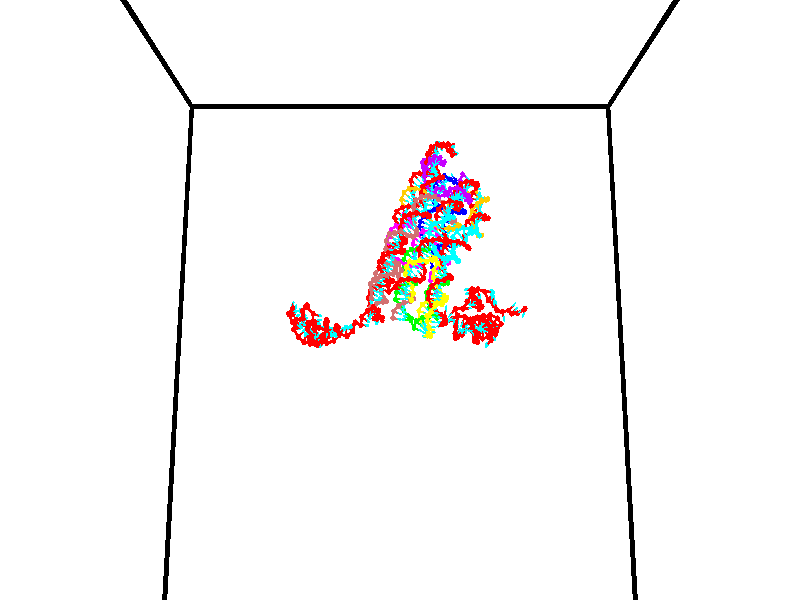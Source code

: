 // switches for output
#declare DRAW_BASES = 1; // possible values are 0, 1; only relevant for DNA ribbons
#declare DRAW_BASES_TYPE = 3; // possible values are 1, 2, 3; only relevant for DNA ribbons
#declare DRAW_FOG = 0; // set to 1 to enable fog

#include "colors.inc"

#include "transforms.inc"
background { rgb <1, 1, 1>}

#default {
   normal{
       ripples 0.25
       frequency 0.20
       turbulence 0.2
       lambda 5
   }
	finish {
		phong 0.1
		phong_size 40.
	}
}

// original window dimensions: 1024x640


// camera settings

camera {
	sky <0, 0.179814, -0.983701>
	up <0, 0.179814, -0.983701>
	right 1.6 * <1, 0, 0>
	location <35, 94.9851, 44.8844>
	look_at <35, 29.7336, 32.9568>
	direction <0, -65.2515, -11.9276>
	angle 67.0682
}


# declare cpy_camera_pos = <35, 94.9851, 44.8844>;
# if (DRAW_FOG = 1)
fog {
	fog_type 2
	up vnormalize(cpy_camera_pos)
	color rgbt<1,1,1,0.3>
	distance 1e-5
	fog_alt 3e-3
	fog_offset 56
}
# end


// LIGHTS

# declare lum = 6;
global_settings {
	ambient_light rgb lum * <0.05, 0.05, 0.05>
	max_trace_level 15
}# declare cpy_direct_light_amount = 0.25;
light_source
{	1000 * <-1, -1.16352, -0.803886>,
	rgb lum * cpy_direct_light_amount
	parallel
}

light_source
{	1000 * <1, 1.16352, 0.803886>,
	rgb lum * cpy_direct_light_amount
	parallel
}

// strand 0

// nucleotide -1

// particle -1
sphere {
	<24.231226, 34.963348, 35.154053> 0.250000
	pigment { color rgbt <1,0,0,0> }
	no_shadow
}
cylinder {
	<24.367863, 34.934814, 34.779198>,  <24.449844, 34.917694, 34.554283>, 0.100000
	pigment { color rgbt <1,0,0,0> }
	no_shadow
}
cylinder {
	<24.367863, 34.934814, 34.779198>,  <24.231226, 34.963348, 35.154053>, 0.100000
	pigment { color rgbt <1,0,0,0> }
	no_shadow
}

// particle -1
sphere {
	<24.367863, 34.934814, 34.779198> 0.100000
	pigment { color rgbt <1,0,0,0> }
	no_shadow
}
sphere {
	0, 1
	scale<0.080000,0.200000,0.300000>
	matrix <-0.626655, 0.725834, -0.283671,
		0.700441, 0.684161, 0.203238,
		0.341593, -0.071335, -0.937137,
		24.470341, 34.913414, 34.498058>
	pigment { color rgbt <0,1,1,0> }
	no_shadow
}
cylinder {
	<24.310783, 35.685661, 34.749153>,  <24.231226, 34.963348, 35.154053>, 0.130000
	pigment { color rgbt <1,0,0,0> }
	no_shadow
}

// nucleotide -1

// particle -1
sphere {
	<24.310783, 35.685661, 34.749153> 0.250000
	pigment { color rgbt <1,0,0,0> }
	no_shadow
}
cylinder {
	<24.262321, 35.400742, 34.472618>,  <24.233244, 35.229790, 34.306698>, 0.100000
	pigment { color rgbt <1,0,0,0> }
	no_shadow
}
cylinder {
	<24.262321, 35.400742, 34.472618>,  <24.310783, 35.685661, 34.749153>, 0.100000
	pigment { color rgbt <1,0,0,0> }
	no_shadow
}

// particle -1
sphere {
	<24.262321, 35.400742, 34.472618> 0.100000
	pigment { color rgbt <1,0,0,0> }
	no_shadow
}
sphere {
	0, 1
	scale<0.080000,0.200000,0.300000>
	matrix <-0.590338, 0.611619, -0.526710,
		0.798012, 0.344310, -0.494598,
		-0.121155, -0.712301, -0.691339,
		24.225975, 35.187050, 34.265217>
	pigment { color rgbt <0,1,1,0> }
	no_shadow
}
cylinder {
	<24.027506, 36.266117, 35.303017>,  <24.310783, 35.685661, 34.749153>, 0.130000
	pigment { color rgbt <1,0,0,0> }
	no_shadow
}

// nucleotide -1

// particle -1
sphere {
	<24.027506, 36.266117, 35.303017> 0.250000
	pigment { color rgbt <1,0,0,0> }
	no_shadow
}
cylinder {
	<24.370422, 36.099594, 35.181866>,  <24.576172, 35.999680, 35.109177>, 0.100000
	pigment { color rgbt <1,0,0,0> }
	no_shadow
}
cylinder {
	<24.370422, 36.099594, 35.181866>,  <24.027506, 36.266117, 35.303017>, 0.100000
	pigment { color rgbt <1,0,0,0> }
	no_shadow
}

// particle -1
sphere {
	<24.370422, 36.099594, 35.181866> 0.100000
	pigment { color rgbt <1,0,0,0> }
	no_shadow
}
sphere {
	0, 1
	scale<0.080000,0.200000,0.300000>
	matrix <0.473660, 0.407290, 0.780872,
		-0.201729, -0.812896, 0.546357,
		0.857293, -0.416312, -0.302874,
		24.627611, 35.974701, 35.091003>
	pigment { color rgbt <0,1,1,0> }
	no_shadow
}
cylinder {
	<24.360939, 36.001942, 35.930286>,  <24.027506, 36.266117, 35.303017>, 0.130000
	pigment { color rgbt <1,0,0,0> }
	no_shadow
}

// nucleotide -1

// particle -1
sphere {
	<24.360939, 36.001942, 35.930286> 0.250000
	pigment { color rgbt <1,0,0,0> }
	no_shadow
}
cylinder {
	<24.658648, 36.032116, 35.664845>,  <24.837273, 36.050220, 35.505581>, 0.100000
	pigment { color rgbt <1,0,0,0> }
	no_shadow
}
cylinder {
	<24.658648, 36.032116, 35.664845>,  <24.360939, 36.001942, 35.930286>, 0.100000
	pigment { color rgbt <1,0,0,0> }
	no_shadow
}

// particle -1
sphere {
	<24.658648, 36.032116, 35.664845> 0.100000
	pigment { color rgbt <1,0,0,0> }
	no_shadow
}
sphere {
	0, 1
	scale<0.080000,0.200000,0.300000>
	matrix <0.595849, 0.373845, 0.710777,
		0.301700, -0.924419, 0.233297,
		0.744272, 0.075432, -0.663603,
		24.881929, 36.054745, 35.465763>
	pigment { color rgbt <0,1,1,0> }
	no_shadow
}
cylinder {
	<24.935123, 35.722183, 36.194744>,  <24.360939, 36.001942, 35.930286>, 0.130000
	pigment { color rgbt <1,0,0,0> }
	no_shadow
}

// nucleotide -1

// particle -1
sphere {
	<24.935123, 35.722183, 36.194744> 0.250000
	pigment { color rgbt <1,0,0,0> }
	no_shadow
}
cylinder {
	<25.069921, 35.981483, 35.921627>,  <25.150801, 36.137066, 35.757759>, 0.100000
	pigment { color rgbt <1,0,0,0> }
	no_shadow
}
cylinder {
	<25.069921, 35.981483, 35.921627>,  <24.935123, 35.722183, 36.194744>, 0.100000
	pigment { color rgbt <1,0,0,0> }
	no_shadow
}

// particle -1
sphere {
	<25.069921, 35.981483, 35.921627> 0.100000
	pigment { color rgbt <1,0,0,0> }
	no_shadow
}
sphere {
	0, 1
	scale<0.080000,0.200000,0.300000>
	matrix <0.690968, 0.322320, 0.647049,
		0.639528, -0.689840, -0.339301,
		0.336997, 0.648252, -0.682790,
		25.171021, 36.175961, 35.716789>
	pigment { color rgbt <0,1,1,0> }
	no_shadow
}
cylinder {
	<25.605650, 35.711128, 36.116074>,  <24.935123, 35.722183, 36.194744>, 0.130000
	pigment { color rgbt <1,0,0,0> }
	no_shadow
}

// nucleotide -1

// particle -1
sphere {
	<25.605650, 35.711128, 36.116074> 0.250000
	pigment { color rgbt <1,0,0,0> }
	no_shadow
}
cylinder {
	<25.509903, 36.089516, 36.028587>,  <25.452456, 36.316547, 35.976093>, 0.100000
	pigment { color rgbt <1,0,0,0> }
	no_shadow
}
cylinder {
	<25.509903, 36.089516, 36.028587>,  <25.605650, 35.711128, 36.116074>, 0.100000
	pigment { color rgbt <1,0,0,0> }
	no_shadow
}

// particle -1
sphere {
	<25.509903, 36.089516, 36.028587> 0.100000
	pigment { color rgbt <1,0,0,0> }
	no_shadow
}
sphere {
	0, 1
	scale<0.080000,0.200000,0.300000>
	matrix <0.693090, 0.324235, 0.643816,
		0.679949, 0.002516, -0.733255,
		-0.239367, 0.945973, -0.218720,
		25.438093, 36.373306, 35.962971>
	pigment { color rgbt <0,1,1,0> }
	no_shadow
}
cylinder {
	<26.208979, 36.134102, 36.064907>,  <25.605650, 35.711128, 36.116074>, 0.130000
	pigment { color rgbt <1,0,0,0> }
	no_shadow
}

// nucleotide -1

// particle -1
sphere {
	<26.208979, 36.134102, 36.064907> 0.250000
	pigment { color rgbt <1,0,0,0> }
	no_shadow
}
cylinder {
	<25.948362, 36.427750, 36.141392>,  <25.791992, 36.603939, 36.187283>, 0.100000
	pigment { color rgbt <1,0,0,0> }
	no_shadow
}
cylinder {
	<25.948362, 36.427750, 36.141392>,  <26.208979, 36.134102, 36.064907>, 0.100000
	pigment { color rgbt <1,0,0,0> }
	no_shadow
}

// particle -1
sphere {
	<25.948362, 36.427750, 36.141392> 0.100000
	pigment { color rgbt <1,0,0,0> }
	no_shadow
}
sphere {
	0, 1
	scale<0.080000,0.200000,0.300000>
	matrix <0.672927, 0.442922, 0.592443,
		0.350231, 0.514675, -0.782591,
		-0.651542, 0.734118, 0.191214,
		25.752899, 36.647984, 36.198757>
	pigment { color rgbt <0,1,1,0> }
	no_shadow
}
cylinder {
	<26.631346, 36.708759, 36.016487>,  <26.208979, 36.134102, 36.064907>, 0.130000
	pigment { color rgbt <1,0,0,0> }
	no_shadow
}

// nucleotide -1

// particle -1
sphere {
	<26.631346, 36.708759, 36.016487> 0.250000
	pigment { color rgbt <1,0,0,0> }
	no_shadow
}
cylinder {
	<26.311268, 36.804417, 36.236488>,  <26.119221, 36.861813, 36.368488>, 0.100000
	pigment { color rgbt <1,0,0,0> }
	no_shadow
}
cylinder {
	<26.311268, 36.804417, 36.236488>,  <26.631346, 36.708759, 36.016487>, 0.100000
	pigment { color rgbt <1,0,0,0> }
	no_shadow
}

// particle -1
sphere {
	<26.311268, 36.804417, 36.236488> 0.100000
	pigment { color rgbt <1,0,0,0> }
	no_shadow
}
sphere {
	0, 1
	scale<0.080000,0.200000,0.300000>
	matrix <0.591745, 0.464087, 0.659137,
		-0.097618, 0.852896, -0.512873,
		-0.800193, 0.239146, 0.550000,
		26.071209, 36.876160, 36.401489>
	pigment { color rgbt <0,1,1,0> }
	no_shadow
}
cylinder {
	<26.582859, 37.400780, 36.108212>,  <26.631346, 36.708759, 36.016487>, 0.130000
	pigment { color rgbt <1,0,0,0> }
	no_shadow
}

// nucleotide -1

// particle -1
sphere {
	<26.582859, 37.400780, 36.108212> 0.250000
	pigment { color rgbt <1,0,0,0> }
	no_shadow
}
cylinder {
	<26.371660, 37.268208, 36.420975>,  <26.244942, 37.188663, 36.608631>, 0.100000
	pigment { color rgbt <1,0,0,0> }
	no_shadow
}
cylinder {
	<26.371660, 37.268208, 36.420975>,  <26.582859, 37.400780, 36.108212>, 0.100000
	pigment { color rgbt <1,0,0,0> }
	no_shadow
}

// particle -1
sphere {
	<26.371660, 37.268208, 36.420975> 0.100000
	pigment { color rgbt <1,0,0,0> }
	no_shadow
}
sphere {
	0, 1
	scale<0.080000,0.200000,0.300000>
	matrix <0.459394, 0.662901, 0.591201,
		-0.714266, 0.671355, -0.197753,
		-0.527997, -0.331429, 0.781904,
		26.213261, 37.168777, 36.655544>
	pigment { color rgbt <0,1,1,0> }
	no_shadow
}
cylinder {
	<26.215267, 38.016491, 36.325619>,  <26.582859, 37.400780, 36.108212>, 0.130000
	pigment { color rgbt <1,0,0,0> }
	no_shadow
}

// nucleotide -1

// particle -1
sphere {
	<26.215267, 38.016491, 36.325619> 0.250000
	pigment { color rgbt <1,0,0,0> }
	no_shadow
}
cylinder {
	<26.245584, 37.758289, 36.629616>,  <26.263775, 37.603371, 36.812012>, 0.100000
	pigment { color rgbt <1,0,0,0> }
	no_shadow
}
cylinder {
	<26.245584, 37.758289, 36.629616>,  <26.215267, 38.016491, 36.325619>, 0.100000
	pigment { color rgbt <1,0,0,0> }
	no_shadow
}

// particle -1
sphere {
	<26.245584, 37.758289, 36.629616> 0.100000
	pigment { color rgbt <1,0,0,0> }
	no_shadow
}
sphere {
	0, 1
	scale<0.080000,0.200000,0.300000>
	matrix <0.648524, 0.610862, 0.454163,
		-0.757411, 0.458448, 0.464923,
		0.075794, -0.645502, 0.759989,
		26.268322, 37.564640, 36.857613>
	pigment { color rgbt <0,1,1,0> }
	no_shadow
}
cylinder {
	<26.241665, 38.436089, 36.882557>,  <26.215267, 38.016491, 36.325619>, 0.130000
	pigment { color rgbt <1,0,0,0> }
	no_shadow
}

// nucleotide -1

// particle -1
sphere {
	<26.241665, 38.436089, 36.882557> 0.250000
	pigment { color rgbt <1,0,0,0> }
	no_shadow
}
cylinder {
	<26.392574, 38.083252, 36.995399>,  <26.483120, 37.871552, 37.063107>, 0.100000
	pigment { color rgbt <1,0,0,0> }
	no_shadow
}
cylinder {
	<26.392574, 38.083252, 36.995399>,  <26.241665, 38.436089, 36.882557>, 0.100000
	pigment { color rgbt <1,0,0,0> }
	no_shadow
}

// particle -1
sphere {
	<26.392574, 38.083252, 36.995399> 0.100000
	pigment { color rgbt <1,0,0,0> }
	no_shadow
}
sphere {
	0, 1
	scale<0.080000,0.200000,0.300000>
	matrix <0.791194, 0.465318, 0.396852,
		-0.481330, 0.073484, 0.873454,
		0.377272, -0.882088, 0.282111,
		26.505756, 37.818626, 37.080032>
	pigment { color rgbt <0,1,1,0> }
	no_shadow
}
cylinder {
	<26.634958, 38.702332, 37.460117>,  <26.241665, 38.436089, 36.882557>, 0.130000
	pigment { color rgbt <1,0,0,0> }
	no_shadow
}

// nucleotide -1

// particle -1
sphere {
	<26.634958, 38.702332, 37.460117> 0.250000
	pigment { color rgbt <1,0,0,0> }
	no_shadow
}
cylinder {
	<26.767593, 38.335697, 37.370739>,  <26.847174, 38.115719, 37.317112>, 0.100000
	pigment { color rgbt <1,0,0,0> }
	no_shadow
}
cylinder {
	<26.767593, 38.335697, 37.370739>,  <26.634958, 38.702332, 37.460117>, 0.100000
	pigment { color rgbt <1,0,0,0> }
	no_shadow
}

// particle -1
sphere {
	<26.767593, 38.335697, 37.370739> 0.100000
	pigment { color rgbt <1,0,0,0> }
	no_shadow
}
sphere {
	0, 1
	scale<0.080000,0.200000,0.300000>
	matrix <0.943403, 0.323772, 0.071856,
		0.006482, -0.234622, 0.972065,
		0.331586, -0.916583, -0.223441,
		26.867069, 38.060722, 37.303707>
	pigment { color rgbt <0,1,1,0> }
	no_shadow
}
cylinder {
	<27.081753, 38.353981, 38.059109>,  <26.634958, 38.702332, 37.460117>, 0.130000
	pigment { color rgbt <1,0,0,0> }
	no_shadow
}

// nucleotide -1

// particle -1
sphere {
	<27.081753, 38.353981, 38.059109> 0.250000
	pigment { color rgbt <1,0,0,0> }
	no_shadow
}
cylinder {
	<27.154835, 38.207268, 37.694233>,  <27.198685, 38.119240, 37.475307>, 0.100000
	pigment { color rgbt <1,0,0,0> }
	no_shadow
}
cylinder {
	<27.154835, 38.207268, 37.694233>,  <27.081753, 38.353981, 38.059109>, 0.100000
	pigment { color rgbt <1,0,0,0> }
	no_shadow
}

// particle -1
sphere {
	<27.154835, 38.207268, 37.694233> 0.100000
	pigment { color rgbt <1,0,0,0> }
	no_shadow
}
sphere {
	0, 1
	scale<0.080000,0.200000,0.300000>
	matrix <0.957387, 0.277449, 0.080198,
		0.223671, -0.887970, 0.401845,
		0.182706, -0.366784, -0.912189,
		27.209646, 38.097233, 37.420578>
	pigment { color rgbt <0,1,1,0> }
	no_shadow
}
cylinder {
	<27.769279, 38.330639, 37.676666>,  <27.081753, 38.353981, 38.059109>, 0.130000
	pigment { color rgbt <1,0,0,0> }
	no_shadow
}

// nucleotide -1

// particle -1
sphere {
	<27.769279, 38.330639, 37.676666> 0.250000
	pigment { color rgbt <1,0,0,0> }
	no_shadow
}
cylinder {
	<27.617193, 38.046360, 37.913429>,  <27.525942, 37.875793, 38.055485>, 0.100000
	pigment { color rgbt <1,0,0,0> }
	no_shadow
}
cylinder {
	<27.617193, 38.046360, 37.913429>,  <27.769279, 38.330639, 37.676666>, 0.100000
	pigment { color rgbt <1,0,0,0> }
	no_shadow
}

// particle -1
sphere {
	<27.617193, 38.046360, 37.913429> 0.100000
	pigment { color rgbt <1,0,0,0> }
	no_shadow
}
sphere {
	0, 1
	scale<0.080000,0.200000,0.300000>
	matrix <-0.577655, -0.317327, -0.752076,
		0.722322, -0.627868, -0.289882,
		-0.380217, -0.710693, 0.591904,
		27.503128, 37.833153, 38.091000>
	pigment { color rgbt <0,1,1,0> }
	no_shadow
}
cylinder {
	<27.710960, 37.845371, 37.270454>,  <27.769279, 38.330639, 37.676666>, 0.130000
	pigment { color rgbt <1,0,0,0> }
	no_shadow
}

// nucleotide -1

// particle -1
sphere {
	<27.710960, 37.845371, 37.270454> 0.250000
	pigment { color rgbt <1,0,0,0> }
	no_shadow
}
cylinder {
	<27.439178, 37.764206, 37.552494>,  <27.276110, 37.715508, 37.721718>, 0.100000
	pigment { color rgbt <1,0,0,0> }
	no_shadow
}
cylinder {
	<27.439178, 37.764206, 37.552494>,  <27.710960, 37.845371, 37.270454>, 0.100000
	pigment { color rgbt <1,0,0,0> }
	no_shadow
}

// particle -1
sphere {
	<27.439178, 37.764206, 37.552494> 0.100000
	pigment { color rgbt <1,0,0,0> }
	no_shadow
}
sphere {
	0, 1
	scale<0.080000,0.200000,0.300000>
	matrix <-0.589153, -0.421886, -0.689138,
		0.437310, -0.883650, 0.167102,
		-0.679455, -0.202918, 0.705100,
		27.235342, 37.703331, 37.764023>
	pigment { color rgbt <0,1,1,0> }
	no_shadow
}
cylinder {
	<27.520830, 37.113747, 37.203564>,  <27.710960, 37.845371, 37.270454>, 0.130000
	pigment { color rgbt <1,0,0,0> }
	no_shadow
}

// nucleotide -1

// particle -1
sphere {
	<27.520830, 37.113747, 37.203564> 0.250000
	pigment { color rgbt <1,0,0,0> }
	no_shadow
}
cylinder {
	<27.237513, 37.357975, 37.345284>,  <27.067522, 37.504513, 37.430313>, 0.100000
	pigment { color rgbt <1,0,0,0> }
	no_shadow
}
cylinder {
	<27.237513, 37.357975, 37.345284>,  <27.520830, 37.113747, 37.203564>, 0.100000
	pigment { color rgbt <1,0,0,0> }
	no_shadow
}

// particle -1
sphere {
	<27.237513, 37.357975, 37.345284> 0.100000
	pigment { color rgbt <1,0,0,0> }
	no_shadow
}
sphere {
	0, 1
	scale<0.080000,0.200000,0.300000>
	matrix <-0.661245, -0.398143, -0.635797,
		-0.247139, -0.684606, 0.685738,
		-0.708292, 0.610571, 0.354296,
		27.025024, 37.541145, 37.451572>
	pigment { color rgbt <0,1,1,0> }
	no_shadow
}
cylinder {
	<27.046337, 36.709759, 37.471138>,  <27.520830, 37.113747, 37.203564>, 0.130000
	pigment { color rgbt <1,0,0,0> }
	no_shadow
}

// nucleotide -1

// particle -1
sphere {
	<27.046337, 36.709759, 37.471138> 0.250000
	pigment { color rgbt <1,0,0,0> }
	no_shadow
}
cylinder {
	<26.878841, 37.057671, 37.366726>,  <26.778343, 37.266418, 37.304081>, 0.100000
	pigment { color rgbt <1,0,0,0> }
	no_shadow
}
cylinder {
	<26.878841, 37.057671, 37.366726>,  <27.046337, 36.709759, 37.471138>, 0.100000
	pigment { color rgbt <1,0,0,0> }
	no_shadow
}

// particle -1
sphere {
	<26.878841, 37.057671, 37.366726> 0.100000
	pigment { color rgbt <1,0,0,0> }
	no_shadow
}
sphere {
	0, 1
	scale<0.080000,0.200000,0.300000>
	matrix <-0.778266, -0.491837, -0.390382,
		-0.467928, 0.039676, 0.882875,
		-0.418742, 0.869783, -0.261023,
		26.753220, 37.318604, 37.288418>
	pigment { color rgbt <0,1,1,0> }
	no_shadow
}
cylinder {
	<26.397905, 36.649475, 37.776096>,  <27.046337, 36.709759, 37.471138>, 0.130000
	pigment { color rgbt <1,0,0,0> }
	no_shadow
}

// nucleotide -1

// particle -1
sphere {
	<26.397905, 36.649475, 37.776096> 0.250000
	pigment { color rgbt <1,0,0,0> }
	no_shadow
}
cylinder {
	<26.370275, 36.916527, 37.479584>,  <26.353697, 37.076759, 37.301678>, 0.100000
	pigment { color rgbt <1,0,0,0> }
	no_shadow
}
cylinder {
	<26.370275, 36.916527, 37.479584>,  <26.397905, 36.649475, 37.776096>, 0.100000
	pigment { color rgbt <1,0,0,0> }
	no_shadow
}

// particle -1
sphere {
	<26.370275, 36.916527, 37.479584> 0.100000
	pigment { color rgbt <1,0,0,0> }
	no_shadow
}
sphere {
	0, 1
	scale<0.080000,0.200000,0.300000>
	matrix <-0.697639, -0.563479, -0.442483,
		-0.713112, 0.486583, 0.504687,
		-0.069076, 0.667629, -0.741282,
		26.349552, 37.116814, 37.257198>
	pigment { color rgbt <0,1,1,0> }
	no_shadow
}
cylinder {
	<25.674170, 36.665985, 37.694984>,  <26.397905, 36.649475, 37.776096>, 0.130000
	pigment { color rgbt <1,0,0,0> }
	no_shadow
}

// nucleotide -1

// particle -1
sphere {
	<25.674170, 36.665985, 37.694984> 0.250000
	pigment { color rgbt <1,0,0,0> }
	no_shadow
}
cylinder {
	<25.814640, 36.851936, 37.369884>,  <25.898922, 36.963509, 37.174824>, 0.100000
	pigment { color rgbt <1,0,0,0> }
	no_shadow
}
cylinder {
	<25.814640, 36.851936, 37.369884>,  <25.674170, 36.665985, 37.694984>, 0.100000
	pigment { color rgbt <1,0,0,0> }
	no_shadow
}

// particle -1
sphere {
	<25.814640, 36.851936, 37.369884> 0.100000
	pigment { color rgbt <1,0,0,0> }
	no_shadow
}
sphere {
	0, 1
	scale<0.080000,0.200000,0.300000>
	matrix <-0.738148, -0.396569, -0.545775,
		-0.576031, 0.791593, 0.203884,
		0.351178, 0.464880, -0.812749,
		25.919992, 36.991402, 37.126060>
	pigment { color rgbt <0,1,1,0> }
	no_shadow
}
cylinder {
	<25.151363, 37.032475, 37.304520>,  <25.674170, 36.665985, 37.694984>, 0.130000
	pigment { color rgbt <1,0,0,0> }
	no_shadow
}

// nucleotide -1

// particle -1
sphere {
	<25.151363, 37.032475, 37.304520> 0.250000
	pigment { color rgbt <1,0,0,0> }
	no_shadow
}
cylinder {
	<25.437613, 36.970421, 37.032104>,  <25.609362, 36.933189, 36.868656>, 0.100000
	pigment { color rgbt <1,0,0,0> }
	no_shadow
}
cylinder {
	<25.437613, 36.970421, 37.032104>,  <25.151363, 37.032475, 37.304520>, 0.100000
	pigment { color rgbt <1,0,0,0> }
	no_shadow
}

// particle -1
sphere {
	<25.437613, 36.970421, 37.032104> 0.100000
	pigment { color rgbt <1,0,0,0> }
	no_shadow
}
sphere {
	0, 1
	scale<0.080000,0.200000,0.300000>
	matrix <-0.671560, -0.420931, -0.609774,
		-0.192074, 0.893728, -0.405410,
		0.715622, -0.155136, -0.681042,
		25.652300, 36.923882, 36.827793>
	pigment { color rgbt <0,1,1,0> }
	no_shadow
}
cylinder {
	<24.728945, 37.165409, 36.712082>,  <25.151363, 37.032475, 37.304520>, 0.130000
	pigment { color rgbt <1,0,0,0> }
	no_shadow
}

// nucleotide -1

// particle -1
sphere {
	<24.728945, 37.165409, 36.712082> 0.250000
	pigment { color rgbt <1,0,0,0> }
	no_shadow
}
cylinder {
	<25.069033, 36.983032, 36.606831>,  <25.273087, 36.873604, 36.543678>, 0.100000
	pigment { color rgbt <1,0,0,0> }
	no_shadow
}
cylinder {
	<25.069033, 36.983032, 36.606831>,  <24.728945, 37.165409, 36.712082>, 0.100000
	pigment { color rgbt <1,0,0,0> }
	no_shadow
}

// particle -1
sphere {
	<25.069033, 36.983032, 36.606831> 0.100000
	pigment { color rgbt <1,0,0,0> }
	no_shadow
}
sphere {
	0, 1
	scale<0.080000,0.200000,0.300000>
	matrix <-0.508306, -0.581025, -0.635638,
		0.136930, 0.674184, -0.725759,
		0.850220, -0.455946, -0.263132,
		25.324099, 36.846249, 36.527889>
	pigment { color rgbt <0,1,1,0> }
	no_shadow
}
cylinder {
	<24.948246, 37.198589, 35.934635>,  <24.728945, 37.165409, 36.712082>, 0.130000
	pigment { color rgbt <1,0,0,0> }
	no_shadow
}

// nucleotide -1

// particle -1
sphere {
	<24.948246, 37.198589, 35.934635> 0.250000
	pigment { color rgbt <1,0,0,0> }
	no_shadow
}
cylinder {
	<25.046320, 36.854031, 36.112572>,  <25.105164, 36.647297, 36.219334>, 0.100000
	pigment { color rgbt <1,0,0,0> }
	no_shadow
}
cylinder {
	<25.046320, 36.854031, 36.112572>,  <24.948246, 37.198589, 35.934635>, 0.100000
	pigment { color rgbt <1,0,0,0> }
	no_shadow
}

// particle -1
sphere {
	<25.046320, 36.854031, 36.112572> 0.100000
	pigment { color rgbt <1,0,0,0> }
	no_shadow
}
sphere {
	0, 1
	scale<0.080000,0.200000,0.300000>
	matrix <-0.543923, -0.502053, -0.672377,
		0.802516, -0.077104, -0.591627,
		0.245185, -0.861392, 0.444845,
		25.119875, 36.595612, 36.246025>
	pigment { color rgbt <0,1,1,0> }
	no_shadow
}
cylinder {
	<25.630415, 37.630711, 35.913357>,  <24.948246, 37.198589, 35.934635>, 0.130000
	pigment { color rgbt <1,0,0,0> }
	no_shadow
}

// nucleotide -1

// particle -1
sphere {
	<25.630415, 37.630711, 35.913357> 0.250000
	pigment { color rgbt <1,0,0,0> }
	no_shadow
}
cylinder {
	<25.753908, 37.252697, 35.870296>,  <25.828005, 37.025887, 35.844460>, 0.100000
	pigment { color rgbt <1,0,0,0> }
	no_shadow
}
cylinder {
	<25.753908, 37.252697, 35.870296>,  <25.630415, 37.630711, 35.913357>, 0.100000
	pigment { color rgbt <1,0,0,0> }
	no_shadow
}

// particle -1
sphere {
	<25.753908, 37.252697, 35.870296> 0.100000
	pigment { color rgbt <1,0,0,0> }
	no_shadow
}
sphere {
	0, 1
	scale<0.080000,0.200000,0.300000>
	matrix <-0.703276, -0.150607, -0.694781,
		0.640379, 0.290214, -0.711119,
		0.308735, -0.945036, -0.107655,
		25.846529, 36.969185, 35.838001>
	pigment { color rgbt <0,1,1,0> }
	no_shadow
}
cylinder {
	<25.583996, 37.385509, 35.274929>,  <25.630415, 37.630711, 35.913357>, 0.130000
	pigment { color rgbt <1,0,0,0> }
	no_shadow
}

// nucleotide -1

// particle -1
sphere {
	<25.583996, 37.385509, 35.274929> 0.250000
	pigment { color rgbt <1,0,0,0> }
	no_shadow
}
cylinder {
	<25.633720, 37.022190, 35.434704>,  <25.663555, 36.804199, 35.530567>, 0.100000
	pigment { color rgbt <1,0,0,0> }
	no_shadow
}
cylinder {
	<25.633720, 37.022190, 35.434704>,  <25.583996, 37.385509, 35.274929>, 0.100000
	pigment { color rgbt <1,0,0,0> }
	no_shadow
}

// particle -1
sphere {
	<25.633720, 37.022190, 35.434704> 0.100000
	pigment { color rgbt <1,0,0,0> }
	no_shadow
}
sphere {
	0, 1
	scale<0.080000,0.200000,0.300000>
	matrix <-0.486805, -0.406610, -0.773104,
		0.864620, -0.098340, -0.492709,
		0.124314, -0.908294, 0.399435,
		25.671015, 36.749702, 35.554535>
	pigment { color rgbt <0,1,1,0> }
	no_shadow
}
cylinder {
	<25.801414, 36.910934, 34.826698>,  <25.583996, 37.385509, 35.274929>, 0.130000
	pigment { color rgbt <1,0,0,0> }
	no_shadow
}

// nucleotide -1

// particle -1
sphere {
	<25.801414, 36.910934, 34.826698> 0.250000
	pigment { color rgbt <1,0,0,0> }
	no_shadow
}
cylinder {
	<25.611391, 36.676136, 35.088921>,  <25.497377, 36.535255, 35.246254>, 0.100000
	pigment { color rgbt <1,0,0,0> }
	no_shadow
}
cylinder {
	<25.611391, 36.676136, 35.088921>,  <25.801414, 36.910934, 34.826698>, 0.100000
	pigment { color rgbt <1,0,0,0> }
	no_shadow
}

// particle -1
sphere {
	<25.611391, 36.676136, 35.088921> 0.100000
	pigment { color rgbt <1,0,0,0> }
	no_shadow
}
sphere {
	0, 1
	scale<0.080000,0.200000,0.300000>
	matrix <-0.517283, -0.416385, -0.747691,
		0.711856, -0.694305, -0.105836,
		-0.475057, -0.586996, 0.655559,
		25.468874, 36.500038, 35.285587>
	pigment { color rgbt <0,1,1,0> }
	no_shadow
}
cylinder {
	<25.806986, 36.218460, 34.561890>,  <25.801414, 36.910934, 34.826698>, 0.130000
	pigment { color rgbt <1,0,0,0> }
	no_shadow
}

// nucleotide -1

// particle -1
sphere {
	<25.806986, 36.218460, 34.561890> 0.250000
	pigment { color rgbt <1,0,0,0> }
	no_shadow
}
cylinder {
	<25.515251, 36.171585, 34.831509>,  <25.340210, 36.143459, 34.993279>, 0.100000
	pigment { color rgbt <1,0,0,0> }
	no_shadow
}
cylinder {
	<25.515251, 36.171585, 34.831509>,  <25.806986, 36.218460, 34.561890>, 0.100000
	pigment { color rgbt <1,0,0,0> }
	no_shadow
}

// particle -1
sphere {
	<25.515251, 36.171585, 34.831509> 0.100000
	pigment { color rgbt <1,0,0,0> }
	no_shadow
}
sphere {
	0, 1
	scale<0.080000,0.200000,0.300000>
	matrix <-0.509551, -0.564397, -0.649471,
		0.456539, -0.817143, 0.351922,
		-0.729335, -0.117187, 0.674046,
		25.296452, 36.136429, 35.033722>
	pigment { color rgbt <0,1,1,0> }
	no_shadow
}
cylinder {
	<25.709799, 35.457760, 34.636246>,  <25.806986, 36.218460, 34.561890>, 0.130000
	pigment { color rgbt <1,0,0,0> }
	no_shadow
}

// nucleotide -1

// particle -1
sphere {
	<25.709799, 35.457760, 34.636246> 0.250000
	pigment { color rgbt <1,0,0,0> }
	no_shadow
}
cylinder {
	<25.383587, 35.641293, 34.777321>,  <25.187860, 35.751411, 34.861965>, 0.100000
	pigment { color rgbt <1,0,0,0> }
	no_shadow
}
cylinder {
	<25.383587, 35.641293, 34.777321>,  <25.709799, 35.457760, 34.636246>, 0.100000
	pigment { color rgbt <1,0,0,0> }
	no_shadow
}

// particle -1
sphere {
	<25.383587, 35.641293, 34.777321> 0.100000
	pigment { color rgbt <1,0,0,0> }
	no_shadow
}
sphere {
	0, 1
	scale<0.080000,0.200000,0.300000>
	matrix <-0.569256, -0.526269, -0.631655,
		-0.104216, -0.715901, 0.690380,
		-0.815528, 0.458832, 0.352686,
		25.138927, 35.778942, 34.883125>
	pigment { color rgbt <0,1,1,0> }
	no_shadow
}
cylinder {
	<26.302729, 35.336750, 35.163818>,  <25.709799, 35.457760, 34.636246>, 0.130000
	pigment { color rgbt <1,0,0,0> }
	no_shadow
}

// nucleotide -1

// particle -1
sphere {
	<26.302729, 35.336750, 35.163818> 0.250000
	pigment { color rgbt <1,0,0,0> }
	no_shadow
}
cylinder {
	<26.629604, 35.109577, 35.203129>,  <26.825729, 34.973274, 35.226715>, 0.100000
	pigment { color rgbt <1,0,0,0> }
	no_shadow
}
cylinder {
	<26.629604, 35.109577, 35.203129>,  <26.302729, 35.336750, 35.163818>, 0.100000
	pigment { color rgbt <1,0,0,0> }
	no_shadow
}

// particle -1
sphere {
	<26.629604, 35.109577, 35.203129> 0.100000
	pigment { color rgbt <1,0,0,0> }
	no_shadow
}
sphere {
	0, 1
	scale<0.080000,0.200000,0.300000>
	matrix <0.224126, 0.470206, 0.853624,
		-0.531010, -0.675545, 0.511535,
		0.817188, -0.567931, 0.098276,
		26.874762, 34.939198, 35.232613>
	pigment { color rgbt <0,1,1,0> }
	no_shadow
}
cylinder {
	<26.223236, 34.965157, 35.818882>,  <26.302729, 35.336750, 35.163818>, 0.130000
	pigment { color rgbt <1,0,0,0> }
	no_shadow
}

// nucleotide -1

// particle -1
sphere {
	<26.223236, 34.965157, 35.818882> 0.250000
	pigment { color rgbt <1,0,0,0> }
	no_shadow
}
cylinder {
	<26.604534, 35.043644, 35.726948>,  <26.833313, 35.090736, 35.671787>, 0.100000
	pigment { color rgbt <1,0,0,0> }
	no_shadow
}
cylinder {
	<26.604534, 35.043644, 35.726948>,  <26.223236, 34.965157, 35.818882>, 0.100000
	pigment { color rgbt <1,0,0,0> }
	no_shadow
}

// particle -1
sphere {
	<26.604534, 35.043644, 35.726948> 0.100000
	pigment { color rgbt <1,0,0,0> }
	no_shadow
}
sphere {
	0, 1
	scale<0.080000,0.200000,0.300000>
	matrix <0.163292, 0.305526, 0.938078,
		0.254288, -0.931747, 0.259200,
		0.953244, 0.196216, -0.229838,
		26.890507, 35.102509, 35.657997>
	pigment { color rgbt <0,1,1,0> }
	no_shadow
}
cylinder {
	<26.827816, 34.587990, 36.210522>,  <26.223236, 34.965157, 35.818882>, 0.130000
	pigment { color rgbt <1,0,0,0> }
	no_shadow
}

// nucleotide -1

// particle -1
sphere {
	<26.827816, 34.587990, 36.210522> 0.250000
	pigment { color rgbt <1,0,0,0> }
	no_shadow
}
cylinder {
	<26.850576, 34.963581, 36.074833>,  <26.864233, 35.188938, 35.993420>, 0.100000
	pigment { color rgbt <1,0,0,0> }
	no_shadow
}
cylinder {
	<26.850576, 34.963581, 36.074833>,  <26.827816, 34.587990, 36.210522>, 0.100000
	pigment { color rgbt <1,0,0,0> }
	no_shadow
}

// particle -1
sphere {
	<26.850576, 34.963581, 36.074833> 0.100000
	pigment { color rgbt <1,0,0,0> }
	no_shadow
}
sphere {
	0, 1
	scale<0.080000,0.200000,0.300000>
	matrix <0.116326, 0.331226, 0.936353,
		0.991580, -0.092741, -0.090381,
		0.056902, 0.938983, -0.339225,
		26.867647, 35.245277, 35.973064>
	pigment { color rgbt <0,1,1,0> }
	no_shadow
}
cylinder {
	<27.500444, 34.428387, 36.421356>,  <26.827816, 34.587990, 36.210522>, 0.130000
	pigment { color rgbt <1,0,0,0> }
	no_shadow
}

// nucleotide -1

// particle -1
sphere {
	<27.500444, 34.428387, 36.421356> 0.250000
	pigment { color rgbt <1,0,0,0> }
	no_shadow
}
cylinder {
	<27.786581, 34.158688, 36.347954>,  <27.958263, 33.996868, 36.303913>, 0.100000
	pigment { color rgbt <1,0,0,0> }
	no_shadow
}
cylinder {
	<27.786581, 34.158688, 36.347954>,  <27.500444, 34.428387, 36.421356>, 0.100000
	pigment { color rgbt <1,0,0,0> }
	no_shadow
}

// particle -1
sphere {
	<27.786581, 34.158688, 36.347954> 0.100000
	pigment { color rgbt <1,0,0,0> }
	no_shadow
}
sphere {
	0, 1
	scale<0.080000,0.200000,0.300000>
	matrix <-0.698712, -0.686688, -0.200652,
		0.009276, 0.271755, -0.962322,
		0.715343, -0.674247, -0.183509,
		28.001184, 33.956413, 36.292900>
	pigment { color rgbt <0,1,1,0> }
	no_shadow
}
cylinder {
	<27.370815, 34.117538, 35.794750>,  <27.500444, 34.428387, 36.421356>, 0.130000
	pigment { color rgbt <1,0,0,0> }
	no_shadow
}

// nucleotide -1

// particle -1
sphere {
	<27.370815, 34.117538, 35.794750> 0.250000
	pigment { color rgbt <1,0,0,0> }
	no_shadow
}
cylinder {
	<27.588665, 33.868061, 36.019032>,  <27.719374, 33.718372, 36.153599>, 0.100000
	pigment { color rgbt <1,0,0,0> }
	no_shadow
}
cylinder {
	<27.588665, 33.868061, 36.019032>,  <27.370815, 34.117538, 35.794750>, 0.100000
	pigment { color rgbt <1,0,0,0> }
	no_shadow
}

// particle -1
sphere {
	<27.588665, 33.868061, 36.019032> 0.100000
	pigment { color rgbt <1,0,0,0> }
	no_shadow
}
sphere {
	0, 1
	scale<0.080000,0.200000,0.300000>
	matrix <-0.645180, -0.738718, -0.195033,
		0.535843, -0.255536, -0.804720,
		0.544623, -0.623696, 0.560703,
		27.752052, 33.680954, 36.187244>
	pigment { color rgbt <0,1,1,0> }
	no_shadow
}
cylinder {
	<27.418842, 33.474926, 35.393177>,  <27.370815, 34.117538, 35.794750>, 0.130000
	pigment { color rgbt <1,0,0,0> }
	no_shadow
}

// nucleotide -1

// particle -1
sphere {
	<27.418842, 33.474926, 35.393177> 0.250000
	pigment { color rgbt <1,0,0,0> }
	no_shadow
}
cylinder {
	<27.432167, 33.392288, 35.784321>,  <27.440163, 33.342705, 36.019009>, 0.100000
	pigment { color rgbt <1,0,0,0> }
	no_shadow
}
cylinder {
	<27.432167, 33.392288, 35.784321>,  <27.418842, 33.474926, 35.393177>, 0.100000
	pigment { color rgbt <1,0,0,0> }
	no_shadow
}

// particle -1
sphere {
	<27.432167, 33.392288, 35.784321> 0.100000
	pigment { color rgbt <1,0,0,0> }
	no_shadow
}
sphere {
	0, 1
	scale<0.080000,0.200000,0.300000>
	matrix <-0.702132, -0.701129, -0.124209,
		0.711267, -0.682449, -0.168413,
		0.033313, -0.206594, 0.977859,
		27.442162, 33.330311, 36.077679>
	pigment { color rgbt <0,1,1,0> }
	no_shadow
}
cylinder {
	<27.433750, 32.722767, 35.435246>,  <27.418842, 33.474926, 35.393177>, 0.130000
	pigment { color rgbt <1,0,0,0> }
	no_shadow
}

// nucleotide -1

// particle -1
sphere {
	<27.433750, 32.722767, 35.435246> 0.250000
	pigment { color rgbt <1,0,0,0> }
	no_shadow
}
cylinder {
	<27.333883, 32.828331, 35.807915>,  <27.273962, 32.891670, 36.031517>, 0.100000
	pigment { color rgbt <1,0,0,0> }
	no_shadow
}
cylinder {
	<27.333883, 32.828331, 35.807915>,  <27.433750, 32.722767, 35.435246>, 0.100000
	pigment { color rgbt <1,0,0,0> }
	no_shadow
}

// particle -1
sphere {
	<27.333883, 32.828331, 35.807915> 0.100000
	pigment { color rgbt <1,0,0,0> }
	no_shadow
}
sphere {
	0, 1
	scale<0.080000,0.200000,0.300000>
	matrix <-0.769129, -0.638595, -0.025217,
		0.588308, -0.722874, 0.362419,
		-0.249668, 0.263912, 0.931674,
		27.258984, 32.907505, 36.087418>
	pigment { color rgbt <0,1,1,0> }
	no_shadow
}
cylinder {
	<27.368860, 32.207340, 35.892174>,  <27.433750, 32.722767, 35.435246>, 0.130000
	pigment { color rgbt <1,0,0,0> }
	no_shadow
}

// nucleotide -1

// particle -1
sphere {
	<27.368860, 32.207340, 35.892174> 0.250000
	pigment { color rgbt <1,0,0,0> }
	no_shadow
}
cylinder {
	<27.141325, 32.531040, 35.950886>,  <27.004805, 32.725258, 35.986111>, 0.100000
	pigment { color rgbt <1,0,0,0> }
	no_shadow
}
cylinder {
	<27.141325, 32.531040, 35.950886>,  <27.368860, 32.207340, 35.892174>, 0.100000
	pigment { color rgbt <1,0,0,0> }
	no_shadow
}

// particle -1
sphere {
	<27.141325, 32.531040, 35.950886> 0.100000
	pigment { color rgbt <1,0,0,0> }
	no_shadow
}
sphere {
	0, 1
	scale<0.080000,0.200000,0.300000>
	matrix <-0.808003, -0.583177, 0.083879,
		0.153476, -0.070884, 0.985607,
		-0.568837, 0.809247, 0.146778,
		26.970675, 32.773815, 35.994919>
	pigment { color rgbt <0,1,1,0> }
	no_shadow
}
cylinder {
	<27.582378, 31.425936, 35.951977>,  <27.368860, 32.207340, 35.892174>, 0.130000
	pigment { color rgbt <1,0,0,0> }
	no_shadow
}

// nucleotide -1

// particle -1
sphere {
	<27.582378, 31.425936, 35.951977> 0.250000
	pigment { color rgbt <1,0,0,0> }
	no_shadow
}
cylinder {
	<27.822536, 31.692621, 36.128620>,  <27.966631, 31.852633, 36.234604>, 0.100000
	pigment { color rgbt <1,0,0,0> }
	no_shadow
}
cylinder {
	<27.822536, 31.692621, 36.128620>,  <27.582378, 31.425936, 35.951977>, 0.100000
	pigment { color rgbt <1,0,0,0> }
	no_shadow
}

// particle -1
sphere {
	<27.822536, 31.692621, 36.128620> 0.100000
	pigment { color rgbt <1,0,0,0> }
	no_shadow
}
sphere {
	0, 1
	scale<0.080000,0.200000,0.300000>
	matrix <-0.746975, 0.664744, 0.011970,
		-0.285573, -0.337055, 0.897130,
		0.600396, 0.666715, 0.441605,
		28.002655, 31.892635, 36.261101>
	pigment { color rgbt <0,1,1,0> }
	no_shadow
}
cylinder {
	<27.480429, 31.897963, 36.612225>,  <27.582378, 31.425936, 35.951977>, 0.130000
	pigment { color rgbt <1,0,0,0> }
	no_shadow
}

// nucleotide -1

// particle -1
sphere {
	<27.480429, 31.897963, 36.612225> 0.250000
	pigment { color rgbt <1,0,0,0> }
	no_shadow
}
cylinder {
	<27.235819, 32.210606, 36.661427>,  <27.089052, 32.398190, 36.690948>, 0.100000
	pigment { color rgbt <1,0,0,0> }
	no_shadow
}
cylinder {
	<27.235819, 32.210606, 36.661427>,  <27.480429, 31.897963, 36.612225>, 0.100000
	pigment { color rgbt <1,0,0,0> }
	no_shadow
}

// particle -1
sphere {
	<27.235819, 32.210606, 36.661427> 0.100000
	pigment { color rgbt <1,0,0,0> }
	no_shadow
}
sphere {
	0, 1
	scale<0.080000,0.200000,0.300000>
	matrix <-0.783870, -0.577325, -0.228568,
		-0.107634, -0.236198, 0.965725,
		-0.611524, 0.781605, 0.123009,
		27.052362, 32.445087, 36.698330>
	pigment { color rgbt <0,1,1,0> }
	no_shadow
}
cylinder {
	<26.956858, 31.501276, 36.958775>,  <27.480429, 31.897963, 36.612225>, 0.130000
	pigment { color rgbt <1,0,0,0> }
	no_shadow
}

// nucleotide -1

// particle -1
sphere {
	<26.956858, 31.501276, 36.958775> 0.250000
	pigment { color rgbt <1,0,0,0> }
	no_shadow
}
cylinder {
	<26.782158, 31.843393, 36.847256>,  <26.677338, 32.048664, 36.780346>, 0.100000
	pigment { color rgbt <1,0,0,0> }
	no_shadow
}
cylinder {
	<26.782158, 31.843393, 36.847256>,  <26.956858, 31.501276, 36.958775>, 0.100000
	pigment { color rgbt <1,0,0,0> }
	no_shadow
}

// particle -1
sphere {
	<26.782158, 31.843393, 36.847256> 0.100000
	pigment { color rgbt <1,0,0,0> }
	no_shadow
}
sphere {
	0, 1
	scale<0.080000,0.200000,0.300000>
	matrix <-0.851066, -0.493253, -0.179966,
		-0.291439, 0.158671, 0.943338,
		-0.436750, 0.855292, -0.278792,
		26.651133, 32.099979, 36.763618>
	pigment { color rgbt <0,1,1,0> }
	no_shadow
}
cylinder {
	<26.329615, 31.573906, 37.364788>,  <26.956858, 31.501276, 36.958775>, 0.130000
	pigment { color rgbt <1,0,0,0> }
	no_shadow
}

// nucleotide -1

// particle -1
sphere {
	<26.329615, 31.573906, 37.364788> 0.250000
	pigment { color rgbt <1,0,0,0> }
	no_shadow
}
cylinder {
	<26.296165, 31.800745, 37.037029>,  <26.276096, 31.936848, 36.840374>, 0.100000
	pigment { color rgbt <1,0,0,0> }
	no_shadow
}
cylinder {
	<26.296165, 31.800745, 37.037029>,  <26.329615, 31.573906, 37.364788>, 0.100000
	pigment { color rgbt <1,0,0,0> }
	no_shadow
}

// particle -1
sphere {
	<26.296165, 31.800745, 37.037029> 0.100000
	pigment { color rgbt <1,0,0,0> }
	no_shadow
}
sphere {
	0, 1
	scale<0.080000,0.200000,0.300000>
	matrix <-0.830537, -0.494039, -0.257162,
		-0.550649, 0.659034, 0.512308,
		-0.083622, 0.567097, -0.819395,
		26.271078, 31.970875, 36.791210>
	pigment { color rgbt <0,1,1,0> }
	no_shadow
}
cylinder {
	<25.555861, 31.854214, 37.260124>,  <26.329615, 31.573906, 37.364788>, 0.130000
	pigment { color rgbt <1,0,0,0> }
	no_shadow
}

// nucleotide -1

// particle -1
sphere {
	<25.555861, 31.854214, 37.260124> 0.250000
	pigment { color rgbt <1,0,0,0> }
	no_shadow
}
cylinder {
	<25.750668, 31.784595, 36.917774>,  <25.867552, 31.742825, 36.712364>, 0.100000
	pigment { color rgbt <1,0,0,0> }
	no_shadow
}
cylinder {
	<25.750668, 31.784595, 36.917774>,  <25.555861, 31.854214, 37.260124>, 0.100000
	pigment { color rgbt <1,0,0,0> }
	no_shadow
}

// particle -1
sphere {
	<25.750668, 31.784595, 36.917774> 0.100000
	pigment { color rgbt <1,0,0,0> }
	no_shadow
}
sphere {
	0, 1
	scale<0.080000,0.200000,0.300000>
	matrix <-0.788610, -0.508803, -0.345273,
		-0.375379, 0.843106, -0.385051,
		0.487016, -0.174047, -0.855876,
		25.896772, 31.732382, 36.661011>
	pigment { color rgbt <0,1,1,0> }
	no_shadow
}
cylinder {
	<25.357704, 31.256001, 36.791893>,  <25.555861, 31.854214, 37.260124>, 0.130000
	pigment { color rgbt <1,0,0,0> }
	no_shadow
}

// nucleotide -1

// particle -1
sphere {
	<25.357704, 31.256001, 36.791893> 0.250000
	pigment { color rgbt <1,0,0,0> }
	no_shadow
}
cylinder {
	<25.182945, 31.551212, 36.586201>,  <25.078091, 31.728340, 36.462784>, 0.100000
	pigment { color rgbt <1,0,0,0> }
	no_shadow
}
cylinder {
	<25.182945, 31.551212, 36.586201>,  <25.357704, 31.256001, 36.791893>, 0.100000
	pigment { color rgbt <1,0,0,0> }
	no_shadow
}

// particle -1
sphere {
	<25.182945, 31.551212, 36.586201> 0.100000
	pigment { color rgbt <1,0,0,0> }
	no_shadow
}
sphere {
	0, 1
	scale<0.080000,0.200000,0.300000>
	matrix <0.890778, 0.434453, -0.133284,
		0.125041, -0.516297, -0.847232,
		-0.436897, 0.738030, -0.514230,
		25.051876, 31.772621, 36.431931>
	pigment { color rgbt <0,1,1,0> }
	no_shadow
}
cylinder {
	<25.544506, 31.352659, 36.024120>,  <25.357704, 31.256001, 36.791893>, 0.130000
	pigment { color rgbt <1,0,0,0> }
	no_shadow
}

// nucleotide -1

// particle -1
sphere {
	<25.544506, 31.352659, 36.024120> 0.250000
	pigment { color rgbt <1,0,0,0> }
	no_shadow
}
cylinder {
	<25.467203, 31.692133, 36.221050>,  <25.420822, 31.895817, 36.339207>, 0.100000
	pigment { color rgbt <1,0,0,0> }
	no_shadow
}
cylinder {
	<25.467203, 31.692133, 36.221050>,  <25.544506, 31.352659, 36.024120>, 0.100000
	pigment { color rgbt <1,0,0,0> }
	no_shadow
}

// particle -1
sphere {
	<25.467203, 31.692133, 36.221050> 0.100000
	pigment { color rgbt <1,0,0,0> }
	no_shadow
}
sphere {
	0, 1
	scale<0.080000,0.200000,0.300000>
	matrix <0.964422, 0.256573, -0.063717,
		-0.180393, 0.462496, -0.868076,
		-0.193256, 0.848686, 0.492325,
		25.409225, 31.946739, 36.368748>
	pigment { color rgbt <0,1,1,0> }
	no_shadow
}
cylinder {
	<25.963497, 31.838034, 35.724468>,  <25.544506, 31.352659, 36.024120>, 0.130000
	pigment { color rgbt <1,0,0,0> }
	no_shadow
}

// nucleotide -1

// particle -1
sphere {
	<25.963497, 31.838034, 35.724468> 0.250000
	pigment { color rgbt <1,0,0,0> }
	no_shadow
}
cylinder {
	<25.867399, 31.997238, 36.078613>,  <25.809740, 32.092762, 36.291100>, 0.100000
	pigment { color rgbt <1,0,0,0> }
	no_shadow
}
cylinder {
	<25.867399, 31.997238, 36.078613>,  <25.963497, 31.838034, 35.724468>, 0.100000
	pigment { color rgbt <1,0,0,0> }
	no_shadow
}

// particle -1
sphere {
	<25.867399, 31.997238, 36.078613> 0.100000
	pigment { color rgbt <1,0,0,0> }
	no_shadow
}
sphere {
	0, 1
	scale<0.080000,0.200000,0.300000>
	matrix <0.923576, 0.374484, 0.082269,
		-0.298811, 0.837466, -0.457562,
		-0.240247, 0.398010, 0.885364,
		25.795324, 32.116642, 36.344223>
	pigment { color rgbt <0,1,1,0> }
	no_shadow
}
cylinder {
	<26.200911, 32.606285, 35.683849>,  <25.963497, 31.838034, 35.724468>, 0.130000
	pigment { color rgbt <1,0,0,0> }
	no_shadow
}

// nucleotide -1

// particle -1
sphere {
	<26.200911, 32.606285, 35.683849> 0.250000
	pigment { color rgbt <1,0,0,0> }
	no_shadow
}
cylinder {
	<26.208147, 32.447449, 36.050888>,  <26.212488, 32.352146, 36.271111>, 0.100000
	pigment { color rgbt <1,0,0,0> }
	no_shadow
}
cylinder {
	<26.208147, 32.447449, 36.050888>,  <26.200911, 32.606285, 35.683849>, 0.100000
	pigment { color rgbt <1,0,0,0> }
	no_shadow
}

// particle -1
sphere {
	<26.208147, 32.447449, 36.050888> 0.100000
	pigment { color rgbt <1,0,0,0> }
	no_shadow
}
sphere {
	0, 1
	scale<0.080000,0.200000,0.300000>
	matrix <0.914753, 0.377045, 0.145132,
		-0.403608, 0.836753, 0.370060,
		0.018090, -0.397090, 0.917601,
		26.213573, 32.328323, 36.326168>
	pigment { color rgbt <0,1,1,0> }
	no_shadow
}
cylinder {
	<26.190638, 33.191513, 36.193535>,  <26.200911, 32.606285, 35.683849>, 0.130000
	pigment { color rgbt <1,0,0,0> }
	no_shadow
}

// nucleotide -1

// particle -1
sphere {
	<26.190638, 33.191513, 36.193535> 0.250000
	pigment { color rgbt <1,0,0,0> }
	no_shadow
}
cylinder {
	<26.333487, 32.865402, 36.375866>,  <26.419195, 32.669735, 36.485264>, 0.100000
	pigment { color rgbt <1,0,0,0> }
	no_shadow
}
cylinder {
	<26.333487, 32.865402, 36.375866>,  <26.190638, 33.191513, 36.193535>, 0.100000
	pigment { color rgbt <1,0,0,0> }
	no_shadow
}

// particle -1
sphere {
	<26.333487, 32.865402, 36.375866> 0.100000
	pigment { color rgbt <1,0,0,0> }
	no_shadow
}
sphere {
	0, 1
	scale<0.080000,0.200000,0.300000>
	matrix <0.863235, 0.474478, 0.172325,
		-0.356775, 0.331949, 0.873225,
		0.357123, -0.815279, 0.455832,
		26.440624, 32.620819, 36.512615>
	pigment { color rgbt <0,1,1,0> }
	no_shadow
}
cylinder {
	<26.308006, 33.455029, 36.831402>,  <26.190638, 33.191513, 36.193535>, 0.130000
	pigment { color rgbt <1,0,0,0> }
	no_shadow
}

// nucleotide -1

// particle -1
sphere {
	<26.308006, 33.455029, 36.831402> 0.250000
	pigment { color rgbt <1,0,0,0> }
	no_shadow
}
cylinder {
	<26.546339, 33.146282, 36.742664>,  <26.689339, 32.961037, 36.689423>, 0.100000
	pigment { color rgbt <1,0,0,0> }
	no_shadow
}
cylinder {
	<26.546339, 33.146282, 36.742664>,  <26.308006, 33.455029, 36.831402>, 0.100000
	pigment { color rgbt <1,0,0,0> }
	no_shadow
}

// particle -1
sphere {
	<26.546339, 33.146282, 36.742664> 0.100000
	pigment { color rgbt <1,0,0,0> }
	no_shadow
}
sphere {
	0, 1
	scale<0.080000,0.200000,0.300000>
	matrix <0.794468, 0.606901, 0.022206,
		0.117495, -0.189477, 0.974830,
		0.595832, -0.771862, -0.221841,
		26.725088, 32.914722, 36.676113>
	pigment { color rgbt <0,1,1,0> }
	no_shadow
}
cylinder {
	<26.901541, 33.391979, 37.245792>,  <26.308006, 33.455029, 36.831402>, 0.130000
	pigment { color rgbt <1,0,0,0> }
	no_shadow
}

// nucleotide -1

// particle -1
sphere {
	<26.901541, 33.391979, 37.245792> 0.250000
	pigment { color rgbt <1,0,0,0> }
	no_shadow
}
cylinder {
	<27.004108, 33.236759, 36.891693>,  <27.065649, 33.143627, 36.679234>, 0.100000
	pigment { color rgbt <1,0,0,0> }
	no_shadow
}
cylinder {
	<27.004108, 33.236759, 36.891693>,  <26.901541, 33.391979, 37.245792>, 0.100000
	pigment { color rgbt <1,0,0,0> }
	no_shadow
}

// particle -1
sphere {
	<27.004108, 33.236759, 36.891693> 0.100000
	pigment { color rgbt <1,0,0,0> }
	no_shadow
}
sphere {
	0, 1
	scale<0.080000,0.200000,0.300000>
	matrix <0.893250, 0.445030, 0.063653,
		0.369261, -0.807070, 0.460744,
		0.256417, -0.388055, -0.885248,
		27.081034, 33.120342, 36.626118>
	pigment { color rgbt <0,1,1,0> }
	no_shadow
}
cylinder {
	<27.446985, 32.964607, 37.329639>,  <26.901541, 33.391979, 37.245792>, 0.130000
	pigment { color rgbt <1,0,0,0> }
	no_shadow
}

// nucleotide -1

// particle -1
sphere {
	<27.446985, 32.964607, 37.329639> 0.250000
	pigment { color rgbt <1,0,0,0> }
	no_shadow
}
cylinder {
	<27.467495, 33.074303, 36.945522>,  <27.479801, 33.140121, 36.715054>, 0.100000
	pigment { color rgbt <1,0,0,0> }
	no_shadow
}
cylinder {
	<27.467495, 33.074303, 36.945522>,  <27.446985, 32.964607, 37.329639>, 0.100000
	pigment { color rgbt <1,0,0,0> }
	no_shadow
}

// particle -1
sphere {
	<27.467495, 33.074303, 36.945522> 0.100000
	pigment { color rgbt <1,0,0,0> }
	no_shadow
}
sphere {
	0, 1
	scale<0.080000,0.200000,0.300000>
	matrix <0.947994, 0.289089, 0.133175,
		0.314132, -0.917181, -0.245152,
		0.051275, 0.274237, -0.960294,
		27.482878, 33.156574, 36.657433>
	pigment { color rgbt <0,1,1,0> }
	no_shadow
}
cylinder {
	<28.147383, 32.830086, 37.110989>,  <27.446985, 32.964607, 37.329639>, 0.130000
	pigment { color rgbt <1,0,0,0> }
	no_shadow
}

// nucleotide -1

// particle -1
sphere {
	<28.147383, 32.830086, 37.110989> 0.250000
	pigment { color rgbt <1,0,0,0> }
	no_shadow
}
cylinder {
	<28.031487, 33.100525, 36.840008>,  <27.961948, 33.262787, 36.677418>, 0.100000
	pigment { color rgbt <1,0,0,0> }
	no_shadow
}
cylinder {
	<28.031487, 33.100525, 36.840008>,  <28.147383, 32.830086, 37.110989>, 0.100000
	pigment { color rgbt <1,0,0,0> }
	no_shadow
}

// particle -1
sphere {
	<28.031487, 33.100525, 36.840008> 0.100000
	pigment { color rgbt <1,0,0,0> }
	no_shadow
}
sphere {
	0, 1
	scale<0.080000,0.200000,0.300000>
	matrix <0.815919, 0.544490, 0.194440,
		0.500327, -0.496411, -0.709400,
		-0.289739, 0.676097, -0.677454,
		27.944565, 33.303352, 36.636772>
	pigment { color rgbt <0,1,1,0> }
	no_shadow
}
cylinder {
	<28.728163, 33.109020, 36.641087>,  <28.147383, 32.830086, 37.110989>, 0.130000
	pigment { color rgbt <1,0,0,0> }
	no_shadow
}

// nucleotide -1

// particle -1
sphere {
	<28.728163, 33.109020, 36.641087> 0.250000
	pigment { color rgbt <1,0,0,0> }
	no_shadow
}
cylinder {
	<28.445257, 33.390320, 36.670002>,  <28.275515, 33.559097, 36.687351>, 0.100000
	pigment { color rgbt <1,0,0,0> }
	no_shadow
}
cylinder {
	<28.445257, 33.390320, 36.670002>,  <28.728163, 33.109020, 36.641087>, 0.100000
	pigment { color rgbt <1,0,0,0> }
	no_shadow
}

// particle -1
sphere {
	<28.445257, 33.390320, 36.670002> 0.100000
	pigment { color rgbt <1,0,0,0> }
	no_shadow
}
sphere {
	0, 1
	scale<0.080000,0.200000,0.300000>
	matrix <0.706682, 0.700468, 0.099723,
		0.019492, 0.121618, -0.992386,
		-0.707263, 0.703245, 0.072292,
		28.233078, 33.601292, 36.691689>
	pigment { color rgbt <0,1,1,0> }
	no_shadow
}
cylinder {
	<28.683964, 33.660744, 36.056847>,  <28.728163, 33.109020, 36.641087>, 0.130000
	pigment { color rgbt <1,0,0,0> }
	no_shadow
}

// nucleotide -1

// particle -1
sphere {
	<28.683964, 33.660744, 36.056847> 0.250000
	pigment { color rgbt <1,0,0,0> }
	no_shadow
}
cylinder {
	<28.586363, 33.790333, 36.422470>,  <28.527802, 33.868084, 36.641846>, 0.100000
	pigment { color rgbt <1,0,0,0> }
	no_shadow
}
cylinder {
	<28.586363, 33.790333, 36.422470>,  <28.683964, 33.660744, 36.056847>, 0.100000
	pigment { color rgbt <1,0,0,0> }
	no_shadow
}

// particle -1
sphere {
	<28.586363, 33.790333, 36.422470> 0.100000
	pigment { color rgbt <1,0,0,0> }
	no_shadow
}
sphere {
	0, 1
	scale<0.080000,0.200000,0.300000>
	matrix <0.729485, 0.682372, -0.047121,
		-0.638995, 0.655295, -0.402833,
		-0.244004, 0.323971, 0.914060,
		28.513161, 33.887524, 36.696690>
	pigment { color rgbt <0,1,1,0> }
	no_shadow
}
cylinder {
	<28.552267, 34.335941, 36.003426>,  <28.683964, 33.660744, 36.056847>, 0.130000
	pigment { color rgbt <1,0,0,0> }
	no_shadow
}

// nucleotide -1

// particle -1
sphere {
	<28.552267, 34.335941, 36.003426> 0.250000
	pigment { color rgbt <1,0,0,0> }
	no_shadow
}
cylinder {
	<28.673174, 34.280354, 36.380642>,  <28.745718, 34.247002, 36.606972>, 0.100000
	pigment { color rgbt <1,0,0,0> }
	no_shadow
}
cylinder {
	<28.673174, 34.280354, 36.380642>,  <28.552267, 34.335941, 36.003426>, 0.100000
	pigment { color rgbt <1,0,0,0> }
	no_shadow
}

// particle -1
sphere {
	<28.673174, 34.280354, 36.380642> 0.100000
	pigment { color rgbt <1,0,0,0> }
	no_shadow
}
sphere {
	0, 1
	scale<0.080000,0.200000,0.300000>
	matrix <0.755313, 0.638430, -0.148017,
		-0.581495, 0.757031, 0.297939,
		0.302267, -0.138966, 0.943039,
		28.763853, 34.238663, 36.663555>
	pigment { color rgbt <0,1,1,0> }
	no_shadow
}
cylinder {
	<28.500097, 34.952076, 36.397930>,  <28.552267, 34.335941, 36.003426>, 0.130000
	pigment { color rgbt <1,0,0,0> }
	no_shadow
}

// nucleotide -1

// particle -1
sphere {
	<28.500097, 34.952076, 36.397930> 0.250000
	pigment { color rgbt <1,0,0,0> }
	no_shadow
}
cylinder {
	<28.806009, 34.720860, 36.511761>,  <28.989557, 34.582130, 36.580059>, 0.100000
	pigment { color rgbt <1,0,0,0> }
	no_shadow
}
cylinder {
	<28.806009, 34.720860, 36.511761>,  <28.500097, 34.952076, 36.397930>, 0.100000
	pigment { color rgbt <1,0,0,0> }
	no_shadow
}

// particle -1
sphere {
	<28.806009, 34.720860, 36.511761> 0.100000
	pigment { color rgbt <1,0,0,0> }
	no_shadow
}
sphere {
	0, 1
	scale<0.080000,0.200000,0.300000>
	matrix <0.643876, 0.669814, -0.369829,
		0.023164, 0.466069, 0.884445,
		0.764779, -0.578040, 0.284575,
		29.035442, 34.547447, 36.597134>
	pigment { color rgbt <0,1,1,0> }
	no_shadow
}
cylinder {
	<28.960381, 35.352009, 36.832710>,  <28.500097, 34.952076, 36.397930>, 0.130000
	pigment { color rgbt <1,0,0,0> }
	no_shadow
}

// nucleotide -1

// particle -1
sphere {
	<28.960381, 35.352009, 36.832710> 0.250000
	pigment { color rgbt <1,0,0,0> }
	no_shadow
}
cylinder {
	<29.134212, 35.081364, 36.594944>,  <29.238512, 34.918976, 36.452286>, 0.100000
	pigment { color rgbt <1,0,0,0> }
	no_shadow
}
cylinder {
	<29.134212, 35.081364, 36.594944>,  <28.960381, 35.352009, 36.832710>, 0.100000
	pigment { color rgbt <1,0,0,0> }
	no_shadow
}

// particle -1
sphere {
	<29.134212, 35.081364, 36.594944> 0.100000
	pigment { color rgbt <1,0,0,0> }
	no_shadow
}
sphere {
	0, 1
	scale<0.080000,0.200000,0.300000>
	matrix <0.596065, 0.710849, -0.373363,
		0.675164, -0.192055, 0.712228,
		0.434580, -0.676615, -0.594417,
		29.264587, 34.878380, 36.416618>
	pigment { color rgbt <0,1,1,0> }
	no_shadow
}
cylinder {
	<29.707254, 35.116020, 37.022846>,  <28.960381, 35.352009, 36.832710>, 0.130000
	pigment { color rgbt <1,0,0,0> }
	no_shadow
}

// nucleotide -1

// particle -1
sphere {
	<29.707254, 35.116020, 37.022846> 0.250000
	pigment { color rgbt <1,0,0,0> }
	no_shadow
}
cylinder {
	<29.617689, 35.123100, 36.633068>,  <29.563950, 35.127350, 36.399200>, 0.100000
	pigment { color rgbt <1,0,0,0> }
	no_shadow
}
cylinder {
	<29.617689, 35.123100, 36.633068>,  <29.707254, 35.116020, 37.022846>, 0.100000
	pigment { color rgbt <1,0,0,0> }
	no_shadow
}

// particle -1
sphere {
	<29.617689, 35.123100, 36.633068> 0.100000
	pigment { color rgbt <1,0,0,0> }
	no_shadow
}
sphere {
	0, 1
	scale<0.080000,0.200000,0.300000>
	matrix <0.698396, 0.700293, -0.147762,
		0.679784, -0.713636, -0.169166,
		-0.223914, 0.017699, -0.974448,
		29.550514, 35.128410, 36.340733>
	pigment { color rgbt <0,1,1,0> }
	no_shadow
}
cylinder {
	<30.270464, 34.965942, 36.574001>,  <29.707254, 35.116020, 37.022846>, 0.130000
	pigment { color rgbt <1,0,0,0> }
	no_shadow
}

// nucleotide -1

// particle -1
sphere {
	<30.270464, 34.965942, 36.574001> 0.250000
	pigment { color rgbt <1,0,0,0> }
	no_shadow
}
cylinder {
	<30.005512, 35.234566, 36.441177>,  <29.846540, 35.395741, 36.361485>, 0.100000
	pigment { color rgbt <1,0,0,0> }
	no_shadow
}
cylinder {
	<30.005512, 35.234566, 36.441177>,  <30.270464, 34.965942, 36.574001>, 0.100000
	pigment { color rgbt <1,0,0,0> }
	no_shadow
}

// particle -1
sphere {
	<30.005512, 35.234566, 36.441177> 0.100000
	pigment { color rgbt <1,0,0,0> }
	no_shadow
}
sphere {
	0, 1
	scale<0.080000,0.200000,0.300000>
	matrix <0.721494, 0.691184, -0.041358,
		0.201737, -0.266972, -0.942352,
		-0.662380, 0.671559, -0.332056,
		29.806799, 35.436035, 36.341560>
	pigment { color rgbt <0,1,1,0> }
	no_shadow
}
cylinder {
	<30.505867, 35.200951, 35.857880>,  <30.270464, 34.965942, 36.574001>, 0.130000
	pigment { color rgbt <1,0,0,0> }
	no_shadow
}

// nucleotide -1

// particle -1
sphere {
	<30.505867, 35.200951, 35.857880> 0.250000
	pigment { color rgbt <1,0,0,0> }
	no_shadow
}
cylinder {
	<30.290043, 35.450336, 36.084213>,  <30.160547, 35.599968, 36.220013>, 0.100000
	pigment { color rgbt <1,0,0,0> }
	no_shadow
}
cylinder {
	<30.290043, 35.450336, 36.084213>,  <30.505867, 35.200951, 35.857880>, 0.100000
	pigment { color rgbt <1,0,0,0> }
	no_shadow
}

// particle -1
sphere {
	<30.290043, 35.450336, 36.084213> 0.100000
	pigment { color rgbt <1,0,0,0> }
	no_shadow
}
sphere {
	0, 1
	scale<0.080000,0.200000,0.300000>
	matrix <0.707412, 0.700131, -0.096874,
		-0.456554, 0.348006, -0.818810,
		-0.539562, 0.623464, 0.565831,
		30.128174, 35.637375, 36.253963>
	pigment { color rgbt <0,1,1,0> }
	no_shadow
}
cylinder {
	<31.098299, 35.487076, 36.126171>,  <30.505867, 35.200951, 35.857880>, 0.130000
	pigment { color rgbt <1,0,0,0> }
	no_shadow
}

// nucleotide -1

// particle -1
sphere {
	<31.098299, 35.487076, 36.126171> 0.250000
	pigment { color rgbt <1,0,0,0> }
	no_shadow
}
cylinder {
	<31.450109, 35.673164, 36.166176>,  <31.661196, 35.784817, 36.190178>, 0.100000
	pigment { color rgbt <1,0,0,0> }
	no_shadow
}
cylinder {
	<31.450109, 35.673164, 36.166176>,  <31.098299, 35.487076, 36.126171>, 0.100000
	pigment { color rgbt <1,0,0,0> }
	no_shadow
}

// particle -1
sphere {
	<31.450109, 35.673164, 36.166176> 0.100000
	pigment { color rgbt <1,0,0,0> }
	no_shadow
}
sphere {
	0, 1
	scale<0.080000,0.200000,0.300000>
	matrix <0.285450, -0.347665, -0.893111,
		-0.380728, 0.814061, -0.438579,
		0.879525, 0.465224, 0.100008,
		31.713966, 35.812733, 36.196178>
	pigment { color rgbt <0,1,1,0> }
	no_shadow
}
cylinder {
	<31.204729, 35.887959, 35.508110>,  <31.098299, 35.487076, 36.126171>, 0.130000
	pigment { color rgbt <1,0,0,0> }
	no_shadow
}

// nucleotide -1

// particle -1
sphere {
	<31.204729, 35.887959, 35.508110> 0.250000
	pigment { color rgbt <1,0,0,0> }
	no_shadow
}
cylinder {
	<31.534912, 35.742599, 35.680882>,  <31.733023, 35.655384, 35.784542>, 0.100000
	pigment { color rgbt <1,0,0,0> }
	no_shadow
}
cylinder {
	<31.534912, 35.742599, 35.680882>,  <31.204729, 35.887959, 35.508110>, 0.100000
	pigment { color rgbt <1,0,0,0> }
	no_shadow
}

// particle -1
sphere {
	<31.534912, 35.742599, 35.680882> 0.100000
	pigment { color rgbt <1,0,0,0> }
	no_shadow
}
sphere {
	0, 1
	scale<0.080000,0.200000,0.300000>
	matrix <0.240291, -0.466176, -0.851434,
		0.510761, 0.806612, -0.297489,
		0.825459, -0.363395, 0.431927,
		31.782551, 35.633579, 35.810459>
	pigment { color rgbt <0,1,1,0> }
	no_shadow
}
cylinder {
	<31.790169, 36.036388, 35.024956>,  <31.204729, 35.887959, 35.508110>, 0.130000
	pigment { color rgbt <1,0,0,0> }
	no_shadow
}

// nucleotide -1

// particle -1
sphere {
	<31.790169, 36.036388, 35.024956> 0.250000
	pigment { color rgbt <1,0,0,0> }
	no_shadow
}
cylinder {
	<31.877323, 35.738876, 35.277721>,  <31.929617, 35.560371, 35.429382>, 0.100000
	pigment { color rgbt <1,0,0,0> }
	no_shadow
}
cylinder {
	<31.877323, 35.738876, 35.277721>,  <31.790169, 36.036388, 35.024956>, 0.100000
	pigment { color rgbt <1,0,0,0> }
	no_shadow
}

// particle -1
sphere {
	<31.877323, 35.738876, 35.277721> 0.100000
	pigment { color rgbt <1,0,0,0> }
	no_shadow
}
sphere {
	0, 1
	scale<0.080000,0.200000,0.300000>
	matrix <0.363161, -0.539194, -0.759858,
		0.905891, 0.395051, 0.152627,
		0.217887, -0.743777, 0.631918,
		31.942690, 35.515743, 35.467297>
	pigment { color rgbt <0,1,1,0> }
	no_shadow
}
cylinder {
	<32.347248, 35.762402, 34.657135>,  <31.790169, 36.036388, 35.024956>, 0.130000
	pigment { color rgbt <1,0,0,0> }
	no_shadow
}

// nucleotide -1

// particle -1
sphere {
	<32.347248, 35.762402, 34.657135> 0.250000
	pigment { color rgbt <1,0,0,0> }
	no_shadow
}
cylinder {
	<32.218403, 35.496189, 34.926449>,  <32.141094, 35.336464, 35.088039>, 0.100000
	pigment { color rgbt <1,0,0,0> }
	no_shadow
}
cylinder {
	<32.218403, 35.496189, 34.926449>,  <32.347248, 35.762402, 34.657135>, 0.100000
	pigment { color rgbt <1,0,0,0> }
	no_shadow
}

// particle -1
sphere {
	<32.218403, 35.496189, 34.926449> 0.100000
	pigment { color rgbt <1,0,0,0> }
	no_shadow
}
sphere {
	0, 1
	scale<0.080000,0.200000,0.300000>
	matrix <0.240527, -0.745390, -0.621724,
		0.915636, -0.038322, 0.400178,
		-0.322115, -0.665527, 0.673288,
		32.121769, 35.296532, 35.128437>
	pigment { color rgbt <0,1,1,0> }
	no_shadow
}
cylinder {
	<32.864151, 35.290272, 34.861530>,  <32.347248, 35.762402, 34.657135>, 0.130000
	pigment { color rgbt <1,0,0,0> }
	no_shadow
}

// nucleotide -1

// particle -1
sphere {
	<32.864151, 35.290272, 34.861530> 0.250000
	pigment { color rgbt <1,0,0,0> }
	no_shadow
}
cylinder {
	<32.507397, 35.112705, 34.896114>,  <32.293343, 35.006165, 34.916866>, 0.100000
	pigment { color rgbt <1,0,0,0> }
	no_shadow
}
cylinder {
	<32.507397, 35.112705, 34.896114>,  <32.864151, 35.290272, 34.861530>, 0.100000
	pigment { color rgbt <1,0,0,0> }
	no_shadow
}

// particle -1
sphere {
	<32.507397, 35.112705, 34.896114> 0.100000
	pigment { color rgbt <1,0,0,0> }
	no_shadow
}
sphere {
	0, 1
	scale<0.080000,0.200000,0.300000>
	matrix <0.302989, -0.728435, -0.614476,
		0.335754, -0.521848, 0.784184,
		-0.891890, -0.443912, 0.086460,
		32.239830, 34.979530, 34.922054>
	pigment { color rgbt <0,1,1,0> }
	no_shadow
}
cylinder {
	<32.942753, 34.724514, 35.315613>,  <32.864151, 35.290272, 34.861530>, 0.130000
	pigment { color rgbt <1,0,0,0> }
	no_shadow
}

// nucleotide -1

// particle -1
sphere {
	<32.942753, 34.724514, 35.315613> 0.250000
	pigment { color rgbt <1,0,0,0> }
	no_shadow
}
cylinder {
	<32.681629, 34.690811, 35.014484>,  <32.524956, 34.670589, 34.833809>, 0.100000
	pigment { color rgbt <1,0,0,0> }
	no_shadow
}
cylinder {
	<32.681629, 34.690811, 35.014484>,  <32.942753, 34.724514, 35.315613>, 0.100000
	pigment { color rgbt <1,0,0,0> }
	no_shadow
}

// particle -1
sphere {
	<32.681629, 34.690811, 35.014484> 0.100000
	pigment { color rgbt <1,0,0,0> }
	no_shadow
}
sphere {
	0, 1
	scale<0.080000,0.200000,0.300000>
	matrix <0.400219, -0.882134, -0.248323,
		-0.643166, -0.463401, 0.609587,
		-0.652811, -0.084256, -0.752821,
		32.485786, 34.665535, 34.788639>
	pigment { color rgbt <0,1,1,0> }
	no_shadow
}
cylinder {
	<32.332397, 34.163559, 35.366245>,  <32.942753, 34.724514, 35.315613>, 0.130000
	pigment { color rgbt <1,0,0,0> }
	no_shadow
}

// nucleotide -1

// particle -1
sphere {
	<32.332397, 34.163559, 35.366245> 0.250000
	pigment { color rgbt <1,0,0,0> }
	no_shadow
}
cylinder {
	<32.463646, 34.243111, 34.996861>,  <32.542393, 34.290840, 34.775230>, 0.100000
	pigment { color rgbt <1,0,0,0> }
	no_shadow
}
cylinder {
	<32.463646, 34.243111, 34.996861>,  <32.332397, 34.163559, 35.366245>, 0.100000
	pigment { color rgbt <1,0,0,0> }
	no_shadow
}

// particle -1
sphere {
	<32.463646, 34.243111, 34.996861> 0.100000
	pigment { color rgbt <1,0,0,0> }
	no_shadow
}
sphere {
	0, 1
	scale<0.080000,0.200000,0.300000>
	matrix <0.375682, -0.924424, -0.065599,
		-0.866718, -0.325405, -0.378036,
		0.328119, 0.198877, -0.923464,
		32.562080, 34.302773, 34.719822>
	pigment { color rgbt <0,1,1,0> }
	no_shadow
}
cylinder {
	<32.695377, 33.447479, 35.001045>,  <32.332397, 34.163559, 35.366245>, 0.130000
	pigment { color rgbt <1,0,0,0> }
	no_shadow
}

// nucleotide -1

// particle -1
sphere {
	<32.695377, 33.447479, 35.001045> 0.250000
	pigment { color rgbt <1,0,0,0> }
	no_shadow
}
cylinder {
	<32.628273, 33.189297, 35.299103>,  <32.588009, 33.034386, 35.477940>, 0.100000
	pigment { color rgbt <1,0,0,0> }
	no_shadow
}
cylinder {
	<32.628273, 33.189297, 35.299103>,  <32.695377, 33.447479, 35.001045>, 0.100000
	pigment { color rgbt <1,0,0,0> }
	no_shadow
}

// particle -1
sphere {
	<32.628273, 33.189297, 35.299103> 0.100000
	pigment { color rgbt <1,0,0,0> }
	no_shadow
}
sphere {
	0, 1
	scale<0.080000,0.200000,0.300000>
	matrix <-0.133715, -0.733976, -0.665882,
		0.976717, -0.211346, 0.036825,
		-0.167761, -0.645455, 0.745147,
		32.577946, 32.995659, 35.522648>
	pigment { color rgbt <0,1,1,0> }
	no_shadow
}
cylinder {
	<33.181660, 32.955311, 35.091667>,  <32.695377, 33.447479, 35.001045>, 0.130000
	pigment { color rgbt <1,0,0,0> }
	no_shadow
}

// nucleotide -1

// particle -1
sphere {
	<33.181660, 32.955311, 35.091667> 0.250000
	pigment { color rgbt <1,0,0,0> }
	no_shadow
}
cylinder {
	<32.837818, 32.795242, 35.218758>,  <32.631512, 32.699203, 35.295010>, 0.100000
	pigment { color rgbt <1,0,0,0> }
	no_shadow
}
cylinder {
	<32.837818, 32.795242, 35.218758>,  <33.181660, 32.955311, 35.091667>, 0.100000
	pigment { color rgbt <1,0,0,0> }
	no_shadow
}

// particle -1
sphere {
	<32.837818, 32.795242, 35.218758> 0.100000
	pigment { color rgbt <1,0,0,0> }
	no_shadow
}
sphere {
	0, 1
	scale<0.080000,0.200000,0.300000>
	matrix <-0.009481, -0.609217, -0.792947,
		0.510875, -0.684632, 0.519890,
		-0.859603, -0.400168, 0.317724,
		32.579937, 32.675194, 35.314075>
	pigment { color rgbt <0,1,1,0> }
	no_shadow
}
cylinder {
	<33.127087, 32.141441, 35.227676>,  <33.181660, 32.955311, 35.091667>, 0.130000
	pigment { color rgbt <1,0,0,0> }
	no_shadow
}

// nucleotide -1

// particle -1
sphere {
	<33.127087, 32.141441, 35.227676> 0.250000
	pigment { color rgbt <1,0,0,0> }
	no_shadow
}
cylinder {
	<32.813366, 32.341209, 35.080467>,  <32.625134, 32.461071, 34.992142>, 0.100000
	pigment { color rgbt <1,0,0,0> }
	no_shadow
}
cylinder {
	<32.813366, 32.341209, 35.080467>,  <33.127087, 32.141441, 35.227676>, 0.100000
	pigment { color rgbt <1,0,0,0> }
	no_shadow
}

// particle -1
sphere {
	<32.813366, 32.341209, 35.080467> 0.100000
	pigment { color rgbt <1,0,0,0> }
	no_shadow
}
sphere {
	0, 1
	scale<0.080000,0.200000,0.300000>
	matrix <0.161270, -0.408705, -0.898305,
		-0.599047, -0.763897, 0.240008,
		-0.784305, 0.499421, -0.368027,
		32.578075, 32.491035, 34.970058>
	pigment { color rgbt <0,1,1,0> }
	no_shadow
}
cylinder {
	<32.759617, 31.684509, 34.828285>,  <33.127087, 32.141441, 35.227676>, 0.130000
	pigment { color rgbt <1,0,0,0> }
	no_shadow
}

// nucleotide -1

// particle -1
sphere {
	<32.759617, 31.684509, 34.828285> 0.250000
	pigment { color rgbt <1,0,0,0> }
	no_shadow
}
cylinder {
	<32.576992, 32.018097, 34.704319>,  <32.467419, 32.218250, 34.629940>, 0.100000
	pigment { color rgbt <1,0,0,0> }
	no_shadow
}
cylinder {
	<32.576992, 32.018097, 34.704319>,  <32.759617, 31.684509, 34.828285>, 0.100000
	pigment { color rgbt <1,0,0,0> }
	no_shadow
}

// particle -1
sphere {
	<32.576992, 32.018097, 34.704319> 0.100000
	pigment { color rgbt <1,0,0,0> }
	no_shadow
}
sphere {
	0, 1
	scale<0.080000,0.200000,0.300000>
	matrix <0.101690, -0.297147, -0.949401,
		-0.883861, -0.464976, 0.050860,
		-0.456561, 0.833967, -0.309920,
		32.440025, 32.268288, 34.611343>
	pigment { color rgbt <0,1,1,0> }
	no_shadow
}
cylinder {
	<32.237175, 31.451950, 34.349976>,  <32.759617, 31.684509, 34.828285>, 0.130000
	pigment { color rgbt <1,0,0,0> }
	no_shadow
}

// nucleotide -1

// particle -1
sphere {
	<32.237175, 31.451950, 34.349976> 0.250000
	pigment { color rgbt <1,0,0,0> }
	no_shadow
}
cylinder {
	<32.301418, 31.837069, 34.263046>,  <32.339966, 32.068138, 34.210888>, 0.100000
	pigment { color rgbt <1,0,0,0> }
	no_shadow
}
cylinder {
	<32.301418, 31.837069, 34.263046>,  <32.237175, 31.451950, 34.349976>, 0.100000
	pigment { color rgbt <1,0,0,0> }
	no_shadow
}

// particle -1
sphere {
	<32.301418, 31.837069, 34.263046> 0.100000
	pigment { color rgbt <1,0,0,0> }
	no_shadow
}
sphere {
	0, 1
	scale<0.080000,0.200000,0.300000>
	matrix <0.125149, -0.238274, -0.963101,
		-0.979052, 0.127483, -0.158762,
		0.160608, 0.962795, -0.217328,
		32.349602, 32.125908, 34.197849>
	pigment { color rgbt <0,1,1,0> }
	no_shadow
}
cylinder {
	<31.766951, 31.611156, 33.861633>,  <32.237175, 31.451950, 34.349976>, 0.130000
	pigment { color rgbt <1,0,0,0> }
	no_shadow
}

// nucleotide -1

// particle -1
sphere {
	<31.766951, 31.611156, 33.861633> 0.250000
	pigment { color rgbt <1,0,0,0> }
	no_shadow
}
cylinder {
	<32.054874, 31.888132, 33.842018>,  <32.227627, 32.054317, 33.830250>, 0.100000
	pigment { color rgbt <1,0,0,0> }
	no_shadow
}
cylinder {
	<32.054874, 31.888132, 33.842018>,  <31.766951, 31.611156, 33.861633>, 0.100000
	pigment { color rgbt <1,0,0,0> }
	no_shadow
}

// particle -1
sphere {
	<32.054874, 31.888132, 33.842018> 0.100000
	pigment { color rgbt <1,0,0,0> }
	no_shadow
}
sphere {
	0, 1
	scale<0.080000,0.200000,0.300000>
	matrix <0.075617, -0.148440, -0.986026,
		-0.690041, 0.706043, -0.159209,
		0.719809, 0.692437, -0.049041,
		32.270817, 32.095863, 33.827305>
	pigment { color rgbt <0,1,1,0> }
	no_shadow
}
cylinder {
	<31.637125, 31.898577, 33.165466>,  <31.766951, 31.611156, 33.861633>, 0.130000
	pigment { color rgbt <1,0,0,0> }
	no_shadow
}

// nucleotide -1

// particle -1
sphere {
	<31.637125, 31.898577, 33.165466> 0.250000
	pigment { color rgbt <1,0,0,0> }
	no_shadow
}
cylinder {
	<32.009750, 31.999254, 33.270416>,  <32.233326, 32.059662, 33.333385>, 0.100000
	pigment { color rgbt <1,0,0,0> }
	no_shadow
}
cylinder {
	<32.009750, 31.999254, 33.270416>,  <31.637125, 31.898577, 33.165466>, 0.100000
	pigment { color rgbt <1,0,0,0> }
	no_shadow
}

// particle -1
sphere {
	<32.009750, 31.999254, 33.270416> 0.100000
	pigment { color rgbt <1,0,0,0> }
	no_shadow
}
sphere {
	0, 1
	scale<0.080000,0.200000,0.300000>
	matrix <0.306562, -0.155786, -0.939016,
		-0.195468, 0.955187, -0.222284,
		0.931564, 0.251692, 0.262373,
		32.289219, 32.074760, 33.349129>
	pigment { color rgbt <0,1,1,0> }
	no_shadow
}
cylinder {
	<31.843170, 32.296700, 32.636524>,  <31.637125, 31.898577, 33.165466>, 0.130000
	pigment { color rgbt <1,0,0,0> }
	no_shadow
}

// nucleotide -1

// particle -1
sphere {
	<31.843170, 32.296700, 32.636524> 0.250000
	pigment { color rgbt <1,0,0,0> }
	no_shadow
}
cylinder {
	<32.175106, 32.160076, 32.813023>,  <32.374268, 32.078102, 32.918922>, 0.100000
	pigment { color rgbt <1,0,0,0> }
	no_shadow
}
cylinder {
	<32.175106, 32.160076, 32.813023>,  <31.843170, 32.296700, 32.636524>, 0.100000
	pigment { color rgbt <1,0,0,0> }
	no_shadow
}

// particle -1
sphere {
	<32.175106, 32.160076, 32.813023> 0.100000
	pigment { color rgbt <1,0,0,0> }
	no_shadow
}
sphere {
	0, 1
	scale<0.080000,0.200000,0.300000>
	matrix <0.382748, -0.226998, -0.895531,
		0.406037, 0.912037, -0.057642,
		0.829842, -0.341557, 0.441250,
		32.424057, 32.057610, 32.945396>
	pigment { color rgbt <0,1,1,0> }
	no_shadow
}
cylinder {
	<32.257885, 32.601055, 32.283596>,  <31.843170, 32.296700, 32.636524>, 0.130000
	pigment { color rgbt <1,0,0,0> }
	no_shadow
}

// nucleotide -1

// particle -1
sphere {
	<32.257885, 32.601055, 32.283596> 0.250000
	pigment { color rgbt <1,0,0,0> }
	no_shadow
}
cylinder {
	<32.474957, 32.313839, 32.457912>,  <32.605202, 32.141510, 32.562504>, 0.100000
	pigment { color rgbt <1,0,0,0> }
	no_shadow
}
cylinder {
	<32.474957, 32.313839, 32.457912>,  <32.257885, 32.601055, 32.283596>, 0.100000
	pigment { color rgbt <1,0,0,0> }
	no_shadow
}

// particle -1
sphere {
	<32.474957, 32.313839, 32.457912> 0.100000
	pigment { color rgbt <1,0,0,0> }
	no_shadow
}
sphere {
	0, 1
	scale<0.080000,0.200000,0.300000>
	matrix <0.562910, -0.074169, -0.823183,
		0.623399, 0.692040, 0.363941,
		0.542683, -0.718038, 0.435794,
		32.637760, 32.098427, 32.588650>
	pigment { color rgbt <0,1,1,0> }
	no_shadow
}
cylinder {
	<32.978313, 32.801361, 32.191406>,  <32.257885, 32.601055, 32.283596>, 0.130000
	pigment { color rgbt <1,0,0,0> }
	no_shadow
}

// nucleotide -1

// particle -1
sphere {
	<32.978313, 32.801361, 32.191406> 0.250000
	pigment { color rgbt <1,0,0,0> }
	no_shadow
}
cylinder {
	<32.976749, 32.405502, 32.248783>,  <32.975811, 32.167988, 32.283211>, 0.100000
	pigment { color rgbt <1,0,0,0> }
	no_shadow
}
cylinder {
	<32.976749, 32.405502, 32.248783>,  <32.978313, 32.801361, 32.191406>, 0.100000
	pigment { color rgbt <1,0,0,0> }
	no_shadow
}

// particle -1
sphere {
	<32.976749, 32.405502, 32.248783> 0.100000
	pigment { color rgbt <1,0,0,0> }
	no_shadow
}
sphere {
	0, 1
	scale<0.080000,0.200000,0.300000>
	matrix <0.524813, -0.124129, -0.842119,
		0.851209, 0.071990, 0.519866,
		-0.003906, -0.989651, 0.143441,
		32.975578, 32.108608, 32.291817>
	pigment { color rgbt <0,1,1,0> }
	no_shadow
}
cylinder {
	<33.780006, 32.433590, 32.199306>,  <32.978313, 32.801361, 32.191406>, 0.130000
	pigment { color rgbt <1,0,0,0> }
	no_shadow
}

// nucleotide -1

// particle -1
sphere {
	<33.780006, 32.433590, 32.199306> 0.250000
	pigment { color rgbt <1,0,0,0> }
	no_shadow
}
cylinder {
	<33.492500, 32.176033, 32.094406>,  <33.319996, 32.021500, 32.031464>, 0.100000
	pigment { color rgbt <1,0,0,0> }
	no_shadow
}
cylinder {
	<33.492500, 32.176033, 32.094406>,  <33.780006, 32.433590, 32.199306>, 0.100000
	pigment { color rgbt <1,0,0,0> }
	no_shadow
}

// particle -1
sphere {
	<33.492500, 32.176033, 32.094406> 0.100000
	pigment { color rgbt <1,0,0,0> }
	no_shadow
}
sphere {
	0, 1
	scale<0.080000,0.200000,0.300000>
	matrix <0.481222, -0.188499, -0.856092,
		0.501797, -0.741532, 0.445342,
		-0.718766, -0.643893, -0.262254,
		33.276871, 31.982864, 32.015732>
	pigment { color rgbt <0,1,1,0> }
	no_shadow
}
cylinder {
	<34.134060, 32.071140, 31.734346>,  <33.780006, 32.433590, 32.199306>, 0.130000
	pigment { color rgbt <1,0,0,0> }
	no_shadow
}

// nucleotide -1

// particle -1
sphere {
	<34.134060, 32.071140, 31.734346> 0.250000
	pigment { color rgbt <1,0,0,0> }
	no_shadow
}
cylinder {
	<33.782822, 31.883633, 31.695963>,  <33.572079, 31.771128, 31.672934>, 0.100000
	pigment { color rgbt <1,0,0,0> }
	no_shadow
}
cylinder {
	<33.782822, 31.883633, 31.695963>,  <34.134060, 32.071140, 31.734346>, 0.100000
	pigment { color rgbt <1,0,0,0> }
	no_shadow
}

// particle -1
sphere {
	<33.782822, 31.883633, 31.695963> 0.100000
	pigment { color rgbt <1,0,0,0> }
	no_shadow
}
sphere {
	0, 1
	scale<0.080000,0.200000,0.300000>
	matrix <0.299336, -0.381704, -0.874471,
		0.373300, -0.796590, 0.475491,
		-0.878092, -0.468772, -0.095958,
		33.519394, 31.743002, 31.667175>
	pigment { color rgbt <0,1,1,0> }
	no_shadow
}
cylinder {
	<34.233860, 31.380697, 31.481760>,  <34.134060, 32.071140, 31.734346>, 0.130000
	pigment { color rgbt <1,0,0,0> }
	no_shadow
}

// nucleotide -1

// particle -1
sphere {
	<34.233860, 31.380697, 31.481760> 0.250000
	pigment { color rgbt <1,0,0,0> }
	no_shadow
}
cylinder {
	<33.850426, 31.433573, 31.380852>,  <33.620365, 31.465298, 31.320307>, 0.100000
	pigment { color rgbt <1,0,0,0> }
	no_shadow
}
cylinder {
	<33.850426, 31.433573, 31.380852>,  <34.233860, 31.380697, 31.481760>, 0.100000
	pigment { color rgbt <1,0,0,0> }
	no_shadow
}

// particle -1
sphere {
	<33.850426, 31.433573, 31.380852> 0.100000
	pigment { color rgbt <1,0,0,0> }
	no_shadow
}
sphere {
	0, 1
	scale<0.080000,0.200000,0.300000>
	matrix <0.178200, -0.412574, -0.893324,
		-0.222166, -0.901282, 0.371931,
		-0.958586, 0.132188, -0.252268,
		33.562851, 31.473230, 31.305172>
	pigment { color rgbt <0,1,1,0> }
	no_shadow
}
cylinder {
	<33.830494, 30.677189, 31.217482>,  <34.233860, 31.380697, 31.481760>, 0.130000
	pigment { color rgbt <1,0,0,0> }
	no_shadow
}

// nucleotide -1

// particle -1
sphere {
	<33.830494, 30.677189, 31.217482> 0.250000
	pigment { color rgbt <1,0,0,0> }
	no_shadow
}
cylinder {
	<33.677181, 31.012659, 31.062710>,  <33.585194, 31.213942, 30.969847>, 0.100000
	pigment { color rgbt <1,0,0,0> }
	no_shadow
}
cylinder {
	<33.677181, 31.012659, 31.062710>,  <33.830494, 30.677189, 31.217482>, 0.100000
	pigment { color rgbt <1,0,0,0> }
	no_shadow
}

// particle -1
sphere {
	<33.677181, 31.012659, 31.062710> 0.100000
	pigment { color rgbt <1,0,0,0> }
	no_shadow
}
sphere {
	0, 1
	scale<0.080000,0.200000,0.300000>
	matrix <0.187930, -0.339346, -0.921697,
		-0.904310, -0.425986, -0.027547,
		-0.383282, 0.838677, -0.386930,
		33.562195, 31.264263, 30.946630>
	pigment { color rgbt <0,1,1,0> }
	no_shadow
}
cylinder {
	<33.716488, 30.380569, 30.629824>,  <33.830494, 30.677189, 31.217482>, 0.130000
	pigment { color rgbt <1,0,0,0> }
	no_shadow
}

// nucleotide -1

// particle -1
sphere {
	<33.716488, 30.380569, 30.629824> 0.250000
	pigment { color rgbt <1,0,0,0> }
	no_shadow
}
cylinder {
	<33.682453, 30.773621, 30.563856>,  <33.662033, 31.009451, 30.524275>, 0.100000
	pigment { color rgbt <1,0,0,0> }
	no_shadow
}
cylinder {
	<33.682453, 30.773621, 30.563856>,  <33.716488, 30.380569, 30.629824>, 0.100000
	pigment { color rgbt <1,0,0,0> }
	no_shadow
}

// particle -1
sphere {
	<33.682453, 30.773621, 30.563856> 0.100000
	pigment { color rgbt <1,0,0,0> }
	no_shadow
}
sphere {
	0, 1
	scale<0.080000,0.200000,0.300000>
	matrix <0.215771, -0.143420, -0.965854,
		-0.972730, -0.117769, -0.199819,
		-0.085090, 0.982630, -0.164920,
		33.656925, 31.068409, 30.514380>
	pigment { color rgbt <0,1,1,0> }
	no_shadow
}
cylinder {
	<33.210953, 30.529707, 30.158047>,  <33.716488, 30.380569, 30.629824>, 0.130000
	pigment { color rgbt <1,0,0,0> }
	no_shadow
}

// nucleotide -1

// particle -1
sphere {
	<33.210953, 30.529707, 30.158047> 0.250000
	pigment { color rgbt <1,0,0,0> }
	no_shadow
}
cylinder {
	<33.443783, 30.854599, 30.142694>,  <33.583481, 31.049534, 30.133482>, 0.100000
	pigment { color rgbt <1,0,0,0> }
	no_shadow
}
cylinder {
	<33.443783, 30.854599, 30.142694>,  <33.210953, 30.529707, 30.158047>, 0.100000
	pigment { color rgbt <1,0,0,0> }
	no_shadow
}

// particle -1
sphere {
	<33.443783, 30.854599, 30.142694> 0.100000
	pigment { color rgbt <1,0,0,0> }
	no_shadow
}
sphere {
	0, 1
	scale<0.080000,0.200000,0.300000>
	matrix <-0.014569, -0.036779, -0.999217,
		-0.813006, 0.582176, -0.009575,
		0.582073, 0.812230, -0.038383,
		33.618404, 31.098269, 30.131180>
	pigment { color rgbt <0,1,1,0> }
	no_shadow
}
cylinder {
	<33.024292, 30.950682, 29.587215>,  <33.210953, 30.529707, 30.158047>, 0.130000
	pigment { color rgbt <1,0,0,0> }
	no_shadow
}

// nucleotide -1

// particle -1
sphere {
	<33.024292, 30.950682, 29.587215> 0.250000
	pigment { color rgbt <1,0,0,0> }
	no_shadow
}
cylinder {
	<33.398800, 31.074268, 29.654070>,  <33.623505, 31.148420, 29.694181>, 0.100000
	pigment { color rgbt <1,0,0,0> }
	no_shadow
}
cylinder {
	<33.398800, 31.074268, 29.654070>,  <33.024292, 30.950682, 29.587215>, 0.100000
	pigment { color rgbt <1,0,0,0> }
	no_shadow
}

// particle -1
sphere {
	<33.398800, 31.074268, 29.654070> 0.100000
	pigment { color rgbt <1,0,0,0> }
	no_shadow
}
sphere {
	0, 1
	scale<0.080000,0.200000,0.300000>
	matrix <0.180728, -0.015694, -0.983408,
		-0.301217, 0.950943, -0.070533,
		0.936272, 0.308967, 0.167135,
		33.679680, 31.166958, 29.704210>
	pigment { color rgbt <0,1,1,0> }
	no_shadow
}
cylinder {
	<33.145844, 31.451923, 29.102346>,  <33.024292, 30.950682, 29.587215>, 0.130000
	pigment { color rgbt <1,0,0,0> }
	no_shadow
}

// nucleotide -1

// particle -1
sphere {
	<33.145844, 31.451923, 29.102346> 0.250000
	pigment { color rgbt <1,0,0,0> }
	no_shadow
}
cylinder {
	<33.506996, 31.322220, 29.215248>,  <33.723686, 31.244398, 29.282990>, 0.100000
	pigment { color rgbt <1,0,0,0> }
	no_shadow
}
cylinder {
	<33.506996, 31.322220, 29.215248>,  <33.145844, 31.451923, 29.102346>, 0.100000
	pigment { color rgbt <1,0,0,0> }
	no_shadow
}

// particle -1
sphere {
	<33.506996, 31.322220, 29.215248> 0.100000
	pigment { color rgbt <1,0,0,0> }
	no_shadow
}
sphere {
	0, 1
	scale<0.080000,0.200000,0.300000>
	matrix <0.290601, -0.023479, -0.956556,
		0.316800, 0.945676, 0.073032,
		0.902878, -0.324261, 0.282253,
		33.777859, 31.224941, 29.299923>
	pigment { color rgbt <0,1,1,0> }
	no_shadow
}
cylinder {
	<33.569859, 31.784897, 28.566240>,  <33.145844, 31.451923, 29.102346>, 0.130000
	pigment { color rgbt <1,0,0,0> }
	no_shadow
}

// nucleotide -1

// particle -1
sphere {
	<33.569859, 31.784897, 28.566240> 0.250000
	pigment { color rgbt <1,0,0,0> }
	no_shadow
}
cylinder {
	<33.819019, 31.530998, 28.749147>,  <33.968513, 31.378658, 28.858891>, 0.100000
	pigment { color rgbt <1,0,0,0> }
	no_shadow
}
cylinder {
	<33.819019, 31.530998, 28.749147>,  <33.569859, 31.784897, 28.566240>, 0.100000
	pigment { color rgbt <1,0,0,0> }
	no_shadow
}

// particle -1
sphere {
	<33.819019, 31.530998, 28.749147> 0.100000
	pigment { color rgbt <1,0,0,0> }
	no_shadow
}
sphere {
	0, 1
	scale<0.080000,0.200000,0.300000>
	matrix <0.376390, -0.269244, -0.886475,
		0.685804, 0.724295, 0.071200,
		0.622899, -0.634747, 0.457266,
		34.005890, 31.340574, 28.886328>
	pigment { color rgbt <0,1,1,0> }
	no_shadow
}
cylinder {
	<34.264660, 31.982443, 28.350670>,  <33.569859, 31.784897, 28.566240>, 0.130000
	pigment { color rgbt <1,0,0,0> }
	no_shadow
}

// nucleotide -1

// particle -1
sphere {
	<34.264660, 31.982443, 28.350670> 0.250000
	pigment { color rgbt <1,0,0,0> }
	no_shadow
}
cylinder {
	<34.265007, 31.599524, 28.466312>,  <34.265217, 31.369772, 28.535698>, 0.100000
	pigment { color rgbt <1,0,0,0> }
	no_shadow
}
cylinder {
	<34.265007, 31.599524, 28.466312>,  <34.264660, 31.982443, 28.350670>, 0.100000
	pigment { color rgbt <1,0,0,0> }
	no_shadow
}

// particle -1
sphere {
	<34.265007, 31.599524, 28.466312> 0.100000
	pigment { color rgbt <1,0,0,0> }
	no_shadow
}
sphere {
	0, 1
	scale<0.080000,0.200000,0.300000>
	matrix <0.454018, -0.257213, -0.853059,
		0.890992, 0.132000, 0.434406,
		0.000869, -0.957297, 0.289105,
		34.265266, 31.312334, 28.553043>
	pigment { color rgbt <0,1,1,0> }
	no_shadow
}
cylinder {
	<34.945061, 31.725124, 28.272118>,  <34.264660, 31.982443, 28.350670>, 0.130000
	pigment { color rgbt <1,0,0,0> }
	no_shadow
}

// nucleotide -1

// particle -1
sphere {
	<34.945061, 31.725124, 28.272118> 0.250000
	pigment { color rgbt <1,0,0,0> }
	no_shadow
}
cylinder {
	<34.716331, 31.396976, 28.273329>,  <34.579094, 31.200087, 28.274055>, 0.100000
	pigment { color rgbt <1,0,0,0> }
	no_shadow
}
cylinder {
	<34.716331, 31.396976, 28.273329>,  <34.945061, 31.725124, 28.272118>, 0.100000
	pigment { color rgbt <1,0,0,0> }
	no_shadow
}

// particle -1
sphere {
	<34.716331, 31.396976, 28.273329> 0.100000
	pigment { color rgbt <1,0,0,0> }
	no_shadow
}
sphere {
	0, 1
	scale<0.080000,0.200000,0.300000>
	matrix <0.521299, -0.366204, -0.770806,
		0.633456, -0.439186, 0.637063,
		-0.571822, -0.820372, 0.003027,
		34.544785, 31.150866, 28.274237>
	pigment { color rgbt <0,1,1,0> }
	no_shadow
}
cylinder {
	<35.382385, 31.276863, 27.937698>,  <34.945061, 31.725124, 28.272118>, 0.130000
	pigment { color rgbt <1,0,0,0> }
	no_shadow
}

// nucleotide -1

// particle -1
sphere {
	<35.382385, 31.276863, 27.937698> 0.250000
	pigment { color rgbt <1,0,0,0> }
	no_shadow
}
cylinder {
	<35.044983, 31.067829, 27.888067>,  <34.842541, 30.942410, 27.858288>, 0.100000
	pigment { color rgbt <1,0,0,0> }
	no_shadow
}
cylinder {
	<35.044983, 31.067829, 27.888067>,  <35.382385, 31.276863, 27.937698>, 0.100000
	pigment { color rgbt <1,0,0,0> }
	no_shadow
}

// particle -1
sphere {
	<35.044983, 31.067829, 27.888067> 0.100000
	pigment { color rgbt <1,0,0,0> }
	no_shadow
}
sphere {
	0, 1
	scale<0.080000,0.200000,0.300000>
	matrix <0.374271, -0.406183, -0.833629,
		0.385242, -0.749614, 0.538208,
		-0.843511, -0.522584, -0.124080,
		34.791931, 30.911055, 27.850843>
	pigment { color rgbt <0,1,1,0> }
	no_shadow
}
cylinder {
	<35.621071, 30.588554, 27.770563>,  <35.382385, 31.276863, 27.937698>, 0.130000
	pigment { color rgbt <1,0,0,0> }
	no_shadow
}

// nucleotide -1

// particle -1
sphere {
	<35.621071, 30.588554, 27.770563> 0.250000
	pigment { color rgbt <1,0,0,0> }
	no_shadow
}
cylinder {
	<35.244019, 30.610916, 27.638912>,  <35.017788, 30.624332, 27.559921>, 0.100000
	pigment { color rgbt <1,0,0,0> }
	no_shadow
}
cylinder {
	<35.244019, 30.610916, 27.638912>,  <35.621071, 30.588554, 27.770563>, 0.100000
	pigment { color rgbt <1,0,0,0> }
	no_shadow
}

// particle -1
sphere {
	<35.244019, 30.610916, 27.638912> 0.100000
	pigment { color rgbt <1,0,0,0> }
	no_shadow
}
sphere {
	0, 1
	scale<0.080000,0.200000,0.300000>
	matrix <0.269336, -0.455156, -0.848699,
		-0.197247, -0.888655, 0.413988,
		-0.942630, 0.055902, -0.329125,
		34.961231, 30.627687, 27.540174>
	pigment { color rgbt <0,1,1,0> }
	no_shadow
}
cylinder {
	<35.612122, 29.940550, 27.294920>,  <35.621071, 30.588554, 27.770563>, 0.130000
	pigment { color rgbt <1,0,0,0> }
	no_shadow
}

// nucleotide -1

// particle -1
sphere {
	<35.612122, 29.940550, 27.294920> 0.250000
	pigment { color rgbt <1,0,0,0> }
	no_shadow
}
cylinder {
	<35.273190, 30.126022, 27.191357>,  <35.069832, 30.237307, 27.129219>, 0.100000
	pigment { color rgbt <1,0,0,0> }
	no_shadow
}
cylinder {
	<35.273190, 30.126022, 27.191357>,  <35.612122, 29.940550, 27.294920>, 0.100000
	pigment { color rgbt <1,0,0,0> }
	no_shadow
}

// particle -1
sphere {
	<35.273190, 30.126022, 27.191357> 0.100000
	pigment { color rgbt <1,0,0,0> }
	no_shadow
}
sphere {
	0, 1
	scale<0.080000,0.200000,0.300000>
	matrix <-0.007273, -0.497609, -0.867371,
		-0.531024, -0.733063, 0.425009,
		-0.847326, 0.463686, -0.258910,
		35.018990, 30.265127, 27.113684>
	pigment { color rgbt <0,1,1,0> }
	no_shadow
}
cylinder {
	<35.276493, 29.458475, 26.906933>,  <35.612122, 29.940550, 27.294920>, 0.130000
	pigment { color rgbt <1,0,0,0> }
	no_shadow
}

// nucleotide -1

// particle -1
sphere {
	<35.276493, 29.458475, 26.906933> 0.250000
	pigment { color rgbt <1,0,0,0> }
	no_shadow
}
cylinder {
	<35.126644, 29.800013, 26.762373>,  <35.036736, 30.004934, 26.675636>, 0.100000
	pigment { color rgbt <1,0,0,0> }
	no_shadow
}
cylinder {
	<35.126644, 29.800013, 26.762373>,  <35.276493, 29.458475, 26.906933>, 0.100000
	pigment { color rgbt <1,0,0,0> }
	no_shadow
}

// particle -1
sphere {
	<35.126644, 29.800013, 26.762373> 0.100000
	pigment { color rgbt <1,0,0,0> }
	no_shadow
}
sphere {
	0, 1
	scale<0.080000,0.200000,0.300000>
	matrix <0.091510, -0.353833, -0.930821,
		-0.922651, -0.381777, 0.054419,
		-0.374621, 0.853843, -0.361401,
		35.014259, 30.056166, 26.653954>
	pigment { color rgbt <0,1,1,0> }
	no_shadow
}
cylinder {
	<34.847458, 29.221189, 26.328466>,  <35.276493, 29.458475, 26.906933>, 0.130000
	pigment { color rgbt <1,0,0,0> }
	no_shadow
}

// nucleotide -1

// particle -1
sphere {
	<34.847458, 29.221189, 26.328466> 0.250000
	pigment { color rgbt <1,0,0,0> }
	no_shadow
}
cylinder {
	<34.935173, 29.610830, 26.306421>,  <34.987801, 29.844614, 26.293194>, 0.100000
	pigment { color rgbt <1,0,0,0> }
	no_shadow
}
cylinder {
	<34.935173, 29.610830, 26.306421>,  <34.847458, 29.221189, 26.328466>, 0.100000
	pigment { color rgbt <1,0,0,0> }
	no_shadow
}

// particle -1
sphere {
	<34.935173, 29.610830, 26.306421> 0.100000
	pigment { color rgbt <1,0,0,0> }
	no_shadow
}
sphere {
	0, 1
	scale<0.080000,0.200000,0.300000>
	matrix <0.080658, -0.074396, -0.993962,
		-0.972320, 0.213519, -0.094884,
		0.219289, 0.974102, -0.055115,
		35.000961, 29.903061, 26.289886>
	pigment { color rgbt <0,1,1,0> }
	no_shadow
}
cylinder {
	<34.628208, 29.488956, 25.669291>,  <34.847458, 29.221189, 26.328466>, 0.130000
	pigment { color rgbt <1,0,0,0> }
	no_shadow
}

// nucleotide -1

// particle -1
sphere {
	<34.628208, 29.488956, 25.669291> 0.250000
	pigment { color rgbt <1,0,0,0> }
	no_shadow
}
cylinder {
	<34.855518, 29.801355, 25.772911>,  <34.991905, 29.988794, 25.835083>, 0.100000
	pigment { color rgbt <1,0,0,0> }
	no_shadow
}
cylinder {
	<34.855518, 29.801355, 25.772911>,  <34.628208, 29.488956, 25.669291>, 0.100000
	pigment { color rgbt <1,0,0,0> }
	no_shadow
}

// particle -1
sphere {
	<34.855518, 29.801355, 25.772911> 0.100000
	pigment { color rgbt <1,0,0,0> }
	no_shadow
}
sphere {
	0, 1
	scale<0.080000,0.200000,0.300000>
	matrix <0.126405, 0.228229, -0.965367,
		-0.813070, 0.581342, 0.030976,
		0.568278, 0.780995, 0.259051,
		35.026001, 30.035654, 25.850626>
	pigment { color rgbt <0,1,1,0> }
	no_shadow
}
cylinder {
	<34.351658, 30.061834, 25.224842>,  <34.628208, 29.488956, 25.669291>, 0.130000
	pigment { color rgbt <1,0,0,0> }
	no_shadow
}

// nucleotide -1

// particle -1
sphere {
	<34.351658, 30.061834, 25.224842> 0.250000
	pigment { color rgbt <1,0,0,0> }
	no_shadow
}
cylinder {
	<34.722675, 30.131084, 25.357325>,  <34.945286, 30.172634, 25.436815>, 0.100000
	pigment { color rgbt <1,0,0,0> }
	no_shadow
}
cylinder {
	<34.722675, 30.131084, 25.357325>,  <34.351658, 30.061834, 25.224842>, 0.100000
	pigment { color rgbt <1,0,0,0> }
	no_shadow
}

// particle -1
sphere {
	<34.722675, 30.131084, 25.357325> 0.100000
	pigment { color rgbt <1,0,0,0> }
	no_shadow
}
sphere {
	0, 1
	scale<0.080000,0.200000,0.300000>
	matrix <0.330861, 0.031718, -0.943146,
		-0.173787, 0.984389, -0.027860,
		0.927539, 0.173124, 0.331208,
		35.000938, 30.183022, 25.456686>
	pigment { color rgbt <0,1,1,0> }
	no_shadow
}
cylinder {
	<34.620609, 30.594580, 24.779560>,  <34.351658, 30.061834, 25.224842>, 0.130000
	pigment { color rgbt <1,0,0,0> }
	no_shadow
}

// nucleotide -1

// particle -1
sphere {
	<34.620609, 30.594580, 24.779560> 0.250000
	pigment { color rgbt <1,0,0,0> }
	no_shadow
}
cylinder {
	<34.933846, 30.419336, 24.956120>,  <35.121788, 30.314190, 25.062056>, 0.100000
	pigment { color rgbt <1,0,0,0> }
	no_shadow
}
cylinder {
	<34.933846, 30.419336, 24.956120>,  <34.620609, 30.594580, 24.779560>, 0.100000
	pigment { color rgbt <1,0,0,0> }
	no_shadow
}

// particle -1
sphere {
	<34.933846, 30.419336, 24.956120> 0.100000
	pigment { color rgbt <1,0,0,0> }
	no_shadow
}
sphere {
	0, 1
	scale<0.080000,0.200000,0.300000>
	matrix <0.455082, -0.080074, -0.886842,
		0.423879, 0.895348, 0.136671,
		0.783088, -0.438110, 0.441398,
		35.168774, 30.287903, 25.088539>
	pigment { color rgbt <0,1,1,0> }
	no_shadow
}
cylinder {
	<35.257477, 30.880733, 24.518789>,  <34.620609, 30.594580, 24.779560>, 0.130000
	pigment { color rgbt <1,0,0,0> }
	no_shadow
}

// nucleotide -1

// particle -1
sphere {
	<35.257477, 30.880733, 24.518789> 0.250000
	pigment { color rgbt <1,0,0,0> }
	no_shadow
}
cylinder {
	<35.405018, 30.533140, 24.650740>,  <35.493542, 30.324585, 24.729910>, 0.100000
	pigment { color rgbt <1,0,0,0> }
	no_shadow
}
cylinder {
	<35.405018, 30.533140, 24.650740>,  <35.257477, 30.880733, 24.518789>, 0.100000
	pigment { color rgbt <1,0,0,0> }
	no_shadow
}

// particle -1
sphere {
	<35.405018, 30.533140, 24.650740> 0.100000
	pigment { color rgbt <1,0,0,0> }
	no_shadow
}
sphere {
	0, 1
	scale<0.080000,0.200000,0.300000>
	matrix <0.656626, -0.007583, -0.754178,
		0.657869, 0.494784, 0.567800,
		0.368850, -0.868983, 0.329877,
		35.515675, 30.272446, 24.749702>
	pigment { color rgbt <0,1,1,0> }
	no_shadow
}
cylinder {
	<35.955364, 31.012203, 24.417944>,  <35.257477, 30.880733, 24.518789>, 0.130000
	pigment { color rgbt <1,0,0,0> }
	no_shadow
}

// nucleotide -1

// particle -1
sphere {
	<35.955364, 31.012203, 24.417944> 0.250000
	pigment { color rgbt <1,0,0,0> }
	no_shadow
}
cylinder {
	<35.882774, 30.619217, 24.435034>,  <35.839222, 30.383425, 24.445288>, 0.100000
	pigment { color rgbt <1,0,0,0> }
	no_shadow
}
cylinder {
	<35.882774, 30.619217, 24.435034>,  <35.955364, 31.012203, 24.417944>, 0.100000
	pigment { color rgbt <1,0,0,0> }
	no_shadow
}

// particle -1
sphere {
	<35.882774, 30.619217, 24.435034> 0.100000
	pigment { color rgbt <1,0,0,0> }
	no_shadow
}
sphere {
	0, 1
	scale<0.080000,0.200000,0.300000>
	matrix <0.524435, -0.133438, -0.840929,
		0.831886, -0.130202, 0.539456,
		-0.181475, -0.982467, 0.042723,
		35.828331, 30.324476, 24.447851>
	pigment { color rgbt <0,1,1,0> }
	no_shadow
}
cylinder {
	<36.631554, 30.652403, 24.280989>,  <35.955364, 31.012203, 24.417944>, 0.130000
	pigment { color rgbt <1,0,0,0> }
	no_shadow
}

// nucleotide -1

// particle -1
sphere {
	<36.631554, 30.652403, 24.280989> 0.250000
	pigment { color rgbt <1,0,0,0> }
	no_shadow
}
cylinder {
	<36.346336, 30.388111, 24.187178>,  <36.175205, 30.229536, 24.130890>, 0.100000
	pigment { color rgbt <1,0,0,0> }
	no_shadow
}
cylinder {
	<36.346336, 30.388111, 24.187178>,  <36.631554, 30.652403, 24.280989>, 0.100000
	pigment { color rgbt <1,0,0,0> }
	no_shadow
}

// particle -1
sphere {
	<36.346336, 30.388111, 24.187178> 0.100000
	pigment { color rgbt <1,0,0,0> }
	no_shadow
}
sphere {
	0, 1
	scale<0.080000,0.200000,0.300000>
	matrix <0.456565, -0.183718, -0.870515,
		0.532089, -0.727792, 0.432666,
		-0.713042, -0.660732, -0.234530,
		36.132423, 30.189892, 24.116819>
	pigment { color rgbt <0,1,1,0> }
	no_shadow
}
cylinder {
	<37.041428, 30.126122, 24.008327>,  <36.631554, 30.652403, 24.280989>, 0.130000
	pigment { color rgbt <1,0,0,0> }
	no_shadow
}

// nucleotide -1

// particle -1
sphere {
	<37.041428, 30.126122, 24.008327> 0.250000
	pigment { color rgbt <1,0,0,0> }
	no_shadow
}
cylinder {
	<36.677258, 30.010904, 23.889561>,  <36.458755, 29.941774, 23.818300>, 0.100000
	pigment { color rgbt <1,0,0,0> }
	no_shadow
}
cylinder {
	<36.677258, 30.010904, 23.889561>,  <37.041428, 30.126122, 24.008327>, 0.100000
	pigment { color rgbt <1,0,0,0> }
	no_shadow
}

// particle -1
sphere {
	<36.677258, 30.010904, 23.889561> 0.100000
	pigment { color rgbt <1,0,0,0> }
	no_shadow
}
sphere {
	0, 1
	scale<0.080000,0.200000,0.300000>
	matrix <0.390097, -0.358917, -0.847941,
		0.137675, -0.887812, 0.439131,
		-0.910423, -0.288043, -0.296918,
		36.404129, 29.924492, 23.800486>
	pigment { color rgbt <0,1,1,0> }
	no_shadow
}
cylinder {
	<37.047821, 29.477083, 23.762766>,  <37.041428, 30.126122, 24.008327>, 0.130000
	pigment { color rgbt <1,0,0,0> }
	no_shadow
}

// nucleotide -1

// particle -1
sphere {
	<37.047821, 29.477083, 23.762766> 0.250000
	pigment { color rgbt <1,0,0,0> }
	no_shadow
}
cylinder {
	<36.712746, 29.579702, 23.569908>,  <36.511700, 29.641273, 23.454193>, 0.100000
	pigment { color rgbt <1,0,0,0> }
	no_shadow
}
cylinder {
	<36.712746, 29.579702, 23.569908>,  <37.047821, 29.477083, 23.762766>, 0.100000
	pigment { color rgbt <1,0,0,0> }
	no_shadow
}

// particle -1
sphere {
	<36.712746, 29.579702, 23.569908> 0.100000
	pigment { color rgbt <1,0,0,0> }
	no_shadow
}
sphere {
	0, 1
	scale<0.080000,0.200000,0.300000>
	matrix <0.372764, -0.376636, -0.848052,
		-0.399168, -0.890126, 0.219866,
		-0.837682, 0.256557, -0.482148,
		36.461441, 29.656668, 23.425264>
	pigment { color rgbt <0,1,1,0> }
	no_shadow
}
cylinder {
	<36.809689, 29.010328, 23.293903>,  <37.047821, 29.477083, 23.762766>, 0.130000
	pigment { color rgbt <1,0,0,0> }
	no_shadow
}

// nucleotide -1

// particle -1
sphere {
	<36.809689, 29.010328, 23.293903> 0.250000
	pigment { color rgbt <1,0,0,0> }
	no_shadow
}
cylinder {
	<36.626144, 29.330965, 23.140596>,  <36.516018, 29.523348, 23.048613>, 0.100000
	pigment { color rgbt <1,0,0,0> }
	no_shadow
}
cylinder {
	<36.626144, 29.330965, 23.140596>,  <36.809689, 29.010328, 23.293903>, 0.100000
	pigment { color rgbt <1,0,0,0> }
	no_shadow
}

// particle -1
sphere {
	<36.626144, 29.330965, 23.140596> 0.100000
	pigment { color rgbt <1,0,0,0> }
	no_shadow
}
sphere {
	0, 1
	scale<0.080000,0.200000,0.300000>
	matrix <0.328103, -0.247999, -0.911507,
		-0.825708, -0.544006, -0.149208,
		-0.458862, 0.801594, -0.383265,
		36.488487, 29.571444, 23.025618>
	pigment { color rgbt <0,1,1,0> }
	no_shadow
}
cylinder {
	<36.485298, 28.759382, 22.597334>,  <36.809689, 29.010328, 23.293903>, 0.130000
	pigment { color rgbt <1,0,0,0> }
	no_shadow
}

// nucleotide -1

// particle -1
sphere {
	<36.485298, 28.759382, 22.597334> 0.250000
	pigment { color rgbt <1,0,0,0> }
	no_shadow
}
cylinder {
	<36.508343, 29.158691, 22.601944>,  <36.522171, 29.398277, 22.604710>, 0.100000
	pigment { color rgbt <1,0,0,0> }
	no_shadow
}
cylinder {
	<36.508343, 29.158691, 22.601944>,  <36.485298, 28.759382, 22.597334>, 0.100000
	pigment { color rgbt <1,0,0,0> }
	no_shadow
}

// particle -1
sphere {
	<36.508343, 29.158691, 22.601944> 0.100000
	pigment { color rgbt <1,0,0,0> }
	no_shadow
}
sphere {
	0, 1
	scale<0.080000,0.200000,0.300000>
	matrix <0.327478, -0.007989, -0.944825,
		-0.943101, 0.058209, -0.327372,
		0.057613, 0.998272, 0.011528,
		36.525627, 29.458174, 22.605402>
	pigment { color rgbt <0,1,1,0> }
	no_shadow
}
cylinder {
	<36.317394, 29.007612, 21.881334>,  <36.485298, 28.759382, 22.597334>, 0.130000
	pigment { color rgbt <1,0,0,0> }
	no_shadow
}

// nucleotide -1

// particle -1
sphere {
	<36.317394, 29.007612, 21.881334> 0.250000
	pigment { color rgbt <1,0,0,0> }
	no_shadow
}
cylinder {
	<36.521454, 29.307642, 22.049686>,  <36.643890, 29.487659, 22.150698>, 0.100000
	pigment { color rgbt <1,0,0,0> }
	no_shadow
}
cylinder {
	<36.521454, 29.307642, 22.049686>,  <36.317394, 29.007612, 21.881334>, 0.100000
	pigment { color rgbt <1,0,0,0> }
	no_shadow
}

// particle -1
sphere {
	<36.521454, 29.307642, 22.049686> 0.100000
	pigment { color rgbt <1,0,0,0> }
	no_shadow
}
sphere {
	0, 1
	scale<0.080000,0.200000,0.300000>
	matrix <0.580160, 0.061162, -0.812203,
		-0.634954, 0.658521, -0.403961,
		0.510145, 0.750073, 0.420883,
		36.674496, 29.532663, 22.175951>
	pigment { color rgbt <0,1,1,0> }
	no_shadow
}
cylinder {
	<36.211021, 29.629068, 21.446447>,  <36.317394, 29.007612, 21.881334>, 0.130000
	pigment { color rgbt <1,0,0,0> }
	no_shadow
}

// nucleotide -1

// particle -1
sphere {
	<36.211021, 29.629068, 21.446447> 0.250000
	pigment { color rgbt <1,0,0,0> }
	no_shadow
}
cylinder {
	<36.544228, 29.656708, 21.666012>,  <36.744152, 29.673292, 21.797750>, 0.100000
	pigment { color rgbt <1,0,0,0> }
	no_shadow
}
cylinder {
	<36.544228, 29.656708, 21.666012>,  <36.211021, 29.629068, 21.446447>, 0.100000
	pigment { color rgbt <1,0,0,0> }
	no_shadow
}

// particle -1
sphere {
	<36.544228, 29.656708, 21.666012> 0.100000
	pigment { color rgbt <1,0,0,0> }
	no_shadow
}
sphere {
	0, 1
	scale<0.080000,0.200000,0.300000>
	matrix <0.536710, 0.139813, -0.832102,
		-0.134242, 0.987764, 0.079381,
		0.833019, 0.069099, 0.548912,
		36.794132, 29.677437, 21.830685>
	pigment { color rgbt <0,1,1,0> }
	no_shadow
}
cylinder {
	<36.576778, 30.139210, 21.036158>,  <36.211021, 29.629068, 21.446447>, 0.130000
	pigment { color rgbt <1,0,0,0> }
	no_shadow
}

// nucleotide -1

// particle -1
sphere {
	<36.576778, 30.139210, 21.036158> 0.250000
	pigment { color rgbt <1,0,0,0> }
	no_shadow
}
cylinder {
	<36.854702, 29.974333, 21.271900>,  <37.021454, 29.875406, 21.413345>, 0.100000
	pigment { color rgbt <1,0,0,0> }
	no_shadow
}
cylinder {
	<36.854702, 29.974333, 21.271900>,  <36.576778, 30.139210, 21.036158>, 0.100000
	pigment { color rgbt <1,0,0,0> }
	no_shadow
}

// particle -1
sphere {
	<36.854702, 29.974333, 21.271900> 0.100000
	pigment { color rgbt <1,0,0,0> }
	no_shadow
}
sphere {
	0, 1
	scale<0.080000,0.200000,0.300000>
	matrix <0.671610, 0.078741, -0.736709,
		0.257261, 0.907687, 0.331544,
		0.694807, -0.412194, 0.589355,
		37.063145, 29.850674, 21.448708>
	pigment { color rgbt <0,1,1,0> }
	no_shadow
}
cylinder {
	<37.199112, 30.626863, 21.090221>,  <36.576778, 30.139210, 21.036158>, 0.130000
	pigment { color rgbt <1,0,0,0> }
	no_shadow
}

// nucleotide -1

// particle -1
sphere {
	<37.199112, 30.626863, 21.090221> 0.250000
	pigment { color rgbt <1,0,0,0> }
	no_shadow
}
cylinder {
	<37.328056, 30.256800, 21.170389>,  <37.405422, 30.034761, 21.218491>, 0.100000
	pigment { color rgbt <1,0,0,0> }
	no_shadow
}
cylinder {
	<37.328056, 30.256800, 21.170389>,  <37.199112, 30.626863, 21.090221>, 0.100000
	pigment { color rgbt <1,0,0,0> }
	no_shadow
}

// particle -1
sphere {
	<37.328056, 30.256800, 21.170389> 0.100000
	pigment { color rgbt <1,0,0,0> }
	no_shadow
}
sphere {
	0, 1
	scale<0.080000,0.200000,0.300000>
	matrix <0.661836, 0.068895, -0.746476,
		0.676800, 0.373279, 0.634511,
		0.322359, -0.925157, 0.200421,
		37.424763, 29.979252, 21.230516>
	pigment { color rgbt <0,1,1,0> }
	no_shadow
}
cylinder {
	<37.956024, 30.693794, 21.273527>,  <37.199112, 30.626863, 21.090221>, 0.130000
	pigment { color rgbt <1,0,0,0> }
	no_shadow
}

// nucleotide -1

// particle -1
sphere {
	<37.956024, 30.693794, 21.273527> 0.250000
	pigment { color rgbt <1,0,0,0> }
	no_shadow
}
cylinder {
	<37.878521, 30.332600, 21.120125>,  <37.832020, 30.115883, 21.028084>, 0.100000
	pigment { color rgbt <1,0,0,0> }
	no_shadow
}
cylinder {
	<37.878521, 30.332600, 21.120125>,  <37.956024, 30.693794, 21.273527>, 0.100000
	pigment { color rgbt <1,0,0,0> }
	no_shadow
}

// particle -1
sphere {
	<37.878521, 30.332600, 21.120125> 0.100000
	pigment { color rgbt <1,0,0,0> }
	no_shadow
}
sphere {
	0, 1
	scale<0.080000,0.200000,0.300000>
	matrix <0.817137, 0.067789, -0.572443,
		0.542906, -0.424290, 0.724729,
		-0.193754, -0.902985, -0.383506,
		37.820396, 30.061705, 21.005074>
	pigment { color rgbt <0,1,1,0> }
	no_shadow
}
cylinder {
	<38.551521, 30.346216, 21.276030>,  <37.956024, 30.693794, 21.273527>, 0.130000
	pigment { color rgbt <1,0,0,0> }
	no_shadow
}

// nucleotide -1

// particle -1
sphere {
	<38.551521, 30.346216, 21.276030> 0.250000
	pigment { color rgbt <1,0,0,0> }
	no_shadow
}
cylinder {
	<38.363514, 30.108473, 21.015011>,  <38.250710, 29.965828, 20.858400>, 0.100000
	pigment { color rgbt <1,0,0,0> }
	no_shadow
}
cylinder {
	<38.363514, 30.108473, 21.015011>,  <38.551521, 30.346216, 21.276030>, 0.100000
	pigment { color rgbt <1,0,0,0> }
	no_shadow
}

// particle -1
sphere {
	<38.363514, 30.108473, 21.015011> 0.100000
	pigment { color rgbt <1,0,0,0> }
	no_shadow
}
sphere {
	0, 1
	scale<0.080000,0.200000,0.300000>
	matrix <0.792373, 0.041587, -0.608617,
		0.388873, -0.803125, 0.451406,
		-0.470023, -0.594357, -0.652547,
		38.222507, 29.930166, 20.819246>
	pigment { color rgbt <0,1,1,0> }
	no_shadow
}
cylinder {
	<39.075695, 29.939938, 20.997295>,  <38.551521, 30.346216, 21.276030>, 0.130000
	pigment { color rgbt <1,0,0,0> }
	no_shadow
}

// nucleotide -1

// particle -1
sphere {
	<39.075695, 29.939938, 20.997295> 0.250000
	pigment { color rgbt <1,0,0,0> }
	no_shadow
}
cylinder {
	<38.769310, 29.913973, 20.741455>,  <38.585480, 29.898394, 20.587952>, 0.100000
	pigment { color rgbt <1,0,0,0> }
	no_shadow
}
cylinder {
	<38.769310, 29.913973, 20.741455>,  <39.075695, 29.939938, 20.997295>, 0.100000
	pigment { color rgbt <1,0,0,0> }
	no_shadow
}

// particle -1
sphere {
	<38.769310, 29.913973, 20.741455> 0.100000
	pigment { color rgbt <1,0,0,0> }
	no_shadow
}
sphere {
	0, 1
	scale<0.080000,0.200000,0.300000>
	matrix <0.640457, 0.009331, -0.767937,
		0.055819, -0.997847, 0.034428,
		-0.765963, -0.064915, -0.639599,
		38.539520, 29.894499, 20.549576>
	pigment { color rgbt <0,1,1,0> }
	no_shadow
}
cylinder {
	<39.314999, 29.465591, 20.507317>,  <39.075695, 29.939938, 20.997295>, 0.130000
	pigment { color rgbt <1,0,0,0> }
	no_shadow
}

// nucleotide -1

// particle -1
sphere {
	<39.314999, 29.465591, 20.507317> 0.250000
	pigment { color rgbt <1,0,0,0> }
	no_shadow
}
cylinder {
	<39.026730, 29.695030, 20.351566>,  <38.853767, 29.832693, 20.258116>, 0.100000
	pigment { color rgbt <1,0,0,0> }
	no_shadow
}
cylinder {
	<39.026730, 29.695030, 20.351566>,  <39.314999, 29.465591, 20.507317>, 0.100000
	pigment { color rgbt <1,0,0,0> }
	no_shadow
}

// particle -1
sphere {
	<39.026730, 29.695030, 20.351566> 0.100000
	pigment { color rgbt <1,0,0,0> }
	no_shadow
}
sphere {
	0, 1
	scale<0.080000,0.200000,0.300000>
	matrix <0.489233, 0.022836, -0.871854,
		-0.491203, -0.818818, -0.297080,
		-0.720674, 0.573599, -0.389375,
		38.810528, 29.867109, 20.234755>
	pigment { color rgbt <0,1,1,0> }
	no_shadow
}
cylinder {
	<39.140316, 29.213032, 19.756493>,  <39.314999, 29.465591, 20.507317>, 0.130000
	pigment { color rgbt <1,0,0,0> }
	no_shadow
}

// nucleotide -1

// particle -1
sphere {
	<39.140316, 29.213032, 19.756493> 0.250000
	pigment { color rgbt <1,0,0,0> }
	no_shadow
}
cylinder {
	<38.963947, 29.571955, 19.748180>,  <38.858128, 29.787308, 19.743193>, 0.100000
	pigment { color rgbt <1,0,0,0> }
	no_shadow
}
cylinder {
	<38.963947, 29.571955, 19.748180>,  <39.140316, 29.213032, 19.756493>, 0.100000
	pigment { color rgbt <1,0,0,0> }
	no_shadow
}

// particle -1
sphere {
	<38.963947, 29.571955, 19.748180> 0.100000
	pigment { color rgbt <1,0,0,0> }
	no_shadow
}
sphere {
	0, 1
	scale<0.080000,0.200000,0.300000>
	matrix <0.294258, 0.122644, -0.947824,
		-0.847940, -0.424028, -0.318116,
		-0.440919, 0.897306, -0.020779,
		38.831673, 29.841146, 19.741947>
	pigment { color rgbt <0,1,1,0> }
	no_shadow
}
cylinder {
	<38.569199, 29.267721, 19.209787>,  <39.140316, 29.213032, 19.756493>, 0.130000
	pigment { color rgbt <1,0,0,0> }
	no_shadow
}

// nucleotide -1

// particle -1
sphere {
	<38.569199, 29.267721, 19.209787> 0.250000
	pigment { color rgbt <1,0,0,0> }
	no_shadow
}
cylinder {
	<38.731937, 29.625357, 19.284708>,  <38.829582, 29.839937, 19.329660>, 0.100000
	pigment { color rgbt <1,0,0,0> }
	no_shadow
}
cylinder {
	<38.731937, 29.625357, 19.284708>,  <38.569199, 29.267721, 19.209787>, 0.100000
	pigment { color rgbt <1,0,0,0> }
	no_shadow
}

// particle -1
sphere {
	<38.731937, 29.625357, 19.284708> 0.100000
	pigment { color rgbt <1,0,0,0> }
	no_shadow
}
sphere {
	0, 1
	scale<0.080000,0.200000,0.300000>
	matrix <0.322659, 0.051172, -0.945131,
		-0.854614, 0.444960, -0.267666,
		0.406848, 0.894087, 0.187303,
		38.853992, 29.893583, 19.340899>
	pigment { color rgbt <0,1,1,0> }
	no_shadow
}
cylinder {
	<38.428528, 29.866552, 18.593416>,  <38.569199, 29.267721, 19.209787>, 0.130000
	pigment { color rgbt <1,0,0,0> }
	no_shadow
}

// nucleotide -1

// particle -1
sphere {
	<38.428528, 29.866552, 18.593416> 0.250000
	pigment { color rgbt <1,0,0,0> }
	no_shadow
}
cylinder {
	<38.765236, 29.854921, 18.809038>,  <38.967262, 29.847942, 18.938412>, 0.100000
	pigment { color rgbt <1,0,0,0> }
	no_shadow
}
cylinder {
	<38.765236, 29.854921, 18.809038>,  <38.428528, 29.866552, 18.593416>, 0.100000
	pigment { color rgbt <1,0,0,0> }
	no_shadow
}

// particle -1
sphere {
	<38.765236, 29.854921, 18.809038> 0.100000
	pigment { color rgbt <1,0,0,0> }
	no_shadow
}
sphere {
	0, 1
	scale<0.080000,0.200000,0.300000>
	matrix <0.539798, 0.033270, -0.841137,
		0.006522, 0.999023, 0.043701,
		0.841769, -0.029075, 0.539054,
		39.017765, 29.846199, 18.970755>
	pigment { color rgbt <0,1,1,0> }
	no_shadow
}
cylinder {
	<39.010078, 30.392588, 18.396313>,  <38.428528, 29.866552, 18.593416>, 0.130000
	pigment { color rgbt <1,0,0,0> }
	no_shadow
}

// nucleotide -1

// particle -1
sphere {
	<39.010078, 30.392588, 18.396313> 0.250000
	pigment { color rgbt <1,0,0,0> }
	no_shadow
}
cylinder {
	<39.205383, 30.090204, 18.570728>,  <39.322567, 29.908773, 18.675379>, 0.100000
	pigment { color rgbt <1,0,0,0> }
	no_shadow
}
cylinder {
	<39.205383, 30.090204, 18.570728>,  <39.010078, 30.392588, 18.396313>, 0.100000
	pigment { color rgbt <1,0,0,0> }
	no_shadow
}

// particle -1
sphere {
	<39.205383, 30.090204, 18.570728> 0.100000
	pigment { color rgbt <1,0,0,0> }
	no_shadow
}
sphere {
	0, 1
	scale<0.080000,0.200000,0.300000>
	matrix <0.731996, 0.082705, -0.676271,
		0.475170, 0.649374, 0.593740,
		0.488258, -0.755958, 0.436041,
		39.351860, 29.863417, 18.701540>
	pigment { color rgbt <0,1,1,0> }
	no_shadow
}
cylinder {
	<39.805847, 30.520819, 18.351440>,  <39.010078, 30.392588, 18.396313>, 0.130000
	pigment { color rgbt <1,0,0,0> }
	no_shadow
}

// nucleotide -1

// particle -1
sphere {
	<39.805847, 30.520819, 18.351440> 0.250000
	pigment { color rgbt <1,0,0,0> }
	no_shadow
}
cylinder {
	<39.765537, 30.123171, 18.367294>,  <39.741352, 29.884583, 18.376806>, 0.100000
	pigment { color rgbt <1,0,0,0> }
	no_shadow
}
cylinder {
	<39.765537, 30.123171, 18.367294>,  <39.805847, 30.520819, 18.351440>, 0.100000
	pigment { color rgbt <1,0,0,0> }
	no_shadow
}

// particle -1
sphere {
	<39.765537, 30.123171, 18.367294> 0.100000
	pigment { color rgbt <1,0,0,0> }
	no_shadow
}
sphere {
	0, 1
	scale<0.080000,0.200000,0.300000>
	matrix <0.701335, -0.099240, -0.705890,
		0.705672, -0.043343, 0.707212,
		-0.100779, -0.994119, 0.039633,
		39.735302, 29.824936, 18.379185>
	pigment { color rgbt <0,1,1,0> }
	no_shadow
}
cylinder {
	<40.459969, 30.428143, 18.128790>,  <39.805847, 30.520819, 18.351440>, 0.130000
	pigment { color rgbt <1,0,0,0> }
	no_shadow
}

// nucleotide -1

// particle -1
sphere {
	<40.459969, 30.428143, 18.128790> 0.250000
	pigment { color rgbt <1,0,0,0> }
	no_shadow
}
cylinder {
	<40.307014, 30.065596, 18.056921>,  <40.215240, 29.848068, 18.013800>, 0.100000
	pigment { color rgbt <1,0,0,0> }
	no_shadow
}
cylinder {
	<40.307014, 30.065596, 18.056921>,  <40.459969, 30.428143, 18.128790>, 0.100000
	pigment { color rgbt <1,0,0,0> }
	no_shadow
}

// particle -1
sphere {
	<40.307014, 30.065596, 18.056921> 0.100000
	pigment { color rgbt <1,0,0,0> }
	no_shadow
}
sphere {
	0, 1
	scale<0.080000,0.200000,0.300000>
	matrix <0.792011, -0.221354, -0.568965,
		0.475919, -0.359866, 0.802494,
		-0.382386, -0.906366, -0.179671,
		40.192299, 29.793686, 18.003019>
	pigment { color rgbt <0,1,1,0> }
	no_shadow
}
cylinder {
	<40.998684, 30.704977, 18.405897>,  <40.459969, 30.428143, 18.128790>, 0.130000
	pigment { color rgbt <1,0,0,0> }
	no_shadow
}

// nucleotide -1

// particle -1
sphere {
	<40.998684, 30.704977, 18.405897> 0.250000
	pigment { color rgbt <1,0,0,0> }
	no_shadow
}
cylinder {
	<40.882137, 30.616121, 18.778082>,  <40.812210, 30.562809, 19.001392>, 0.100000
	pigment { color rgbt <1,0,0,0> }
	no_shadow
}
cylinder {
	<40.882137, 30.616121, 18.778082>,  <40.998684, 30.704977, 18.405897>, 0.100000
	pigment { color rgbt <1,0,0,0> }
	no_shadow
}

// particle -1
sphere {
	<40.882137, 30.616121, 18.778082> 0.100000
	pigment { color rgbt <1,0,0,0> }
	no_shadow
}
sphere {
	0, 1
	scale<0.080000,0.200000,0.300000>
	matrix <0.799902, 0.476883, 0.364334,
		-0.524654, 0.850434, 0.038741,
		-0.291367, -0.222138, 0.930462,
		40.794727, 30.549480, 19.057220>
	pigment { color rgbt <0,1,1,0> }
	no_shadow
}
cylinder {
	<40.747070, 31.294130, 18.830381>,  <40.998684, 30.704977, 18.405897>, 0.130000
	pigment { color rgbt <1,0,0,0> }
	no_shadow
}

// nucleotide -1

// particle -1
sphere {
	<40.747070, 31.294130, 18.830381> 0.250000
	pigment { color rgbt <1,0,0,0> }
	no_shadow
}
cylinder {
	<40.957825, 31.025076, 19.038210>,  <41.084278, 30.863644, 19.162907>, 0.100000
	pigment { color rgbt <1,0,0,0> }
	no_shadow
}
cylinder {
	<40.957825, 31.025076, 19.038210>,  <40.747070, 31.294130, 18.830381>, 0.100000
	pigment { color rgbt <1,0,0,0> }
	no_shadow
}

// particle -1
sphere {
	<40.957825, 31.025076, 19.038210> 0.100000
	pigment { color rgbt <1,0,0,0> }
	no_shadow
}
sphere {
	0, 1
	scale<0.080000,0.200000,0.300000>
	matrix <0.587610, 0.729955, 0.349112,
		-0.614088, 0.121363, 0.779851,
		0.526887, -0.672634, 0.519571,
		41.115891, 30.823286, 19.194080>
	pigment { color rgbt <0,1,1,0> }
	no_shadow
}
cylinder {
	<40.769005, 31.483261, 19.668549>,  <40.747070, 31.294130, 18.830381>, 0.130000
	pigment { color rgbt <1,0,0,0> }
	no_shadow
}

// nucleotide -1

// particle -1
sphere {
	<40.769005, 31.483261, 19.668549> 0.250000
	pigment { color rgbt <1,0,0,0> }
	no_shadow
}
cylinder {
	<41.078056, 31.291107, 19.502522>,  <41.263485, 31.175816, 19.402905>, 0.100000
	pigment { color rgbt <1,0,0,0> }
	no_shadow
}
cylinder {
	<41.078056, 31.291107, 19.502522>,  <40.769005, 31.483261, 19.668549>, 0.100000
	pigment { color rgbt <1,0,0,0> }
	no_shadow
}

// particle -1
sphere {
	<41.078056, 31.291107, 19.502522> 0.100000
	pigment { color rgbt <1,0,0,0> }
	no_shadow
}
sphere {
	0, 1
	scale<0.080000,0.200000,0.300000>
	matrix <0.622173, 0.702999, 0.344519,
		0.126292, -0.524429, 0.842036,
		0.772626, -0.480382, -0.415069,
		41.309845, 31.146992, 19.378000>
	pigment { color rgbt <0,1,1,0> }
	no_shadow
}
cylinder {
	<40.341587, 32.085857, 19.425556>,  <40.769005, 31.483261, 19.668549>, 0.130000
	pigment { color rgbt <1,0,0,0> }
	no_shadow
}

// nucleotide -1

// particle -1
sphere {
	<40.341587, 32.085857, 19.425556> 0.250000
	pigment { color rgbt <1,0,0,0> }
	no_shadow
}
cylinder {
	<40.606358, 32.378635, 19.360922>,  <40.765221, 32.554302, 19.322142>, 0.100000
	pigment { color rgbt <1,0,0,0> }
	no_shadow
}
cylinder {
	<40.606358, 32.378635, 19.360922>,  <40.341587, 32.085857, 19.425556>, 0.100000
	pigment { color rgbt <1,0,0,0> }
	no_shadow
}

// particle -1
sphere {
	<40.606358, 32.378635, 19.360922> 0.100000
	pigment { color rgbt <1,0,0,0> }
	no_shadow
}
sphere {
	0, 1
	scale<0.080000,0.200000,0.300000>
	matrix <-0.051305, 0.259304, 0.964432,
		0.747813, -0.630091, 0.209192,
		0.661924, 0.731948, -0.161584,
		40.804935, 32.598221, 19.312447>
	pigment { color rgbt <0,1,1,0> }
	no_shadow
}
cylinder {
	<39.749950, 32.089333, 18.836596>,  <40.341587, 32.085857, 19.425556>, 0.130000
	pigment { color rgbt <1,0,0,0> }
	no_shadow
}

// nucleotide -1

// particle -1
sphere {
	<39.749950, 32.089333, 18.836596> 0.250000
	pigment { color rgbt <1,0,0,0> }
	no_shadow
}
cylinder {
	<39.402107, 32.282345, 18.794748>,  <39.193401, 32.398151, 18.769640>, 0.100000
	pigment { color rgbt <1,0,0,0> }
	no_shadow
}
cylinder {
	<39.402107, 32.282345, 18.794748>,  <39.749950, 32.089333, 18.836596>, 0.100000
	pigment { color rgbt <1,0,0,0> }
	no_shadow
}

// particle -1
sphere {
	<39.402107, 32.282345, 18.794748> 0.100000
	pigment { color rgbt <1,0,0,0> }
	no_shadow
}
sphere {
	0, 1
	scale<0.080000,0.200000,0.300000>
	matrix <-0.050800, 0.123323, 0.991066,
		0.491122, 0.867153, -0.082730,
		-0.869608, 0.482532, -0.104618,
		39.141224, 32.427105, 18.763363>
	pigment { color rgbt <0,1,1,0> }
	no_shadow
}
cylinder {
	<39.678028, 32.810585, 19.144457>,  <39.749950, 32.089333, 18.836596>, 0.130000
	pigment { color rgbt <1,0,0,0> }
	no_shadow
}

// nucleotide -1

// particle -1
sphere {
	<39.678028, 32.810585, 19.144457> 0.250000
	pigment { color rgbt <1,0,0,0> }
	no_shadow
}
cylinder {
	<39.334618, 32.605656, 19.153042>,  <39.128571, 32.482697, 19.158192>, 0.100000
	pigment { color rgbt <1,0,0,0> }
	no_shadow
}
cylinder {
	<39.334618, 32.605656, 19.153042>,  <39.678028, 32.810585, 19.144457>, 0.100000
	pigment { color rgbt <1,0,0,0> }
	no_shadow
}

// particle -1
sphere {
	<39.334618, 32.605656, 19.153042> 0.100000
	pigment { color rgbt <1,0,0,0> }
	no_shadow
}
sphere {
	0, 1
	scale<0.080000,0.200000,0.300000>
	matrix <-0.132402, 0.261918, 0.955965,
		-0.495384, 0.817878, -0.292696,
		-0.858525, -0.512323, 0.021461,
		39.077061, 32.451958, 19.159481>
	pigment { color rgbt <0,1,1,0> }
	no_shadow
}
cylinder {
	<39.013329, 33.208527, 19.273190>,  <39.678028, 32.810585, 19.144457>, 0.130000
	pigment { color rgbt <1,0,0,0> }
	no_shadow
}

// nucleotide -1

// particle -1
sphere {
	<39.013329, 33.208527, 19.273190> 0.250000
	pigment { color rgbt <1,0,0,0> }
	no_shadow
}
cylinder {
	<38.981232, 32.839836, 19.424971>,  <38.961975, 32.618622, 19.516039>, 0.100000
	pigment { color rgbt <1,0,0,0> }
	no_shadow
}
cylinder {
	<38.981232, 32.839836, 19.424971>,  <39.013329, 33.208527, 19.273190>, 0.100000
	pigment { color rgbt <1,0,0,0> }
	no_shadow
}

// particle -1
sphere {
	<38.981232, 32.839836, 19.424971> 0.100000
	pigment { color rgbt <1,0,0,0> }
	no_shadow
}
sphere {
	0, 1
	scale<0.080000,0.200000,0.300000>
	matrix <-0.398088, 0.378634, 0.835561,
		-0.913831, -0.084009, -0.397310,
		-0.080240, -0.921726, 0.379450,
		38.957161, 32.563320, 19.538805>
	pigment { color rgbt <0,1,1,0> }
	no_shadow
}
cylinder {
	<38.403664, 33.161503, 19.548313>,  <39.013329, 33.208527, 19.273190>, 0.130000
	pigment { color rgbt <1,0,0,0> }
	no_shadow
}

// nucleotide -1

// particle -1
sphere {
	<38.403664, 33.161503, 19.548313> 0.250000
	pigment { color rgbt <1,0,0,0> }
	no_shadow
}
cylinder {
	<38.627296, 32.912476, 19.767345>,  <38.761475, 32.763062, 19.898766>, 0.100000
	pigment { color rgbt <1,0,0,0> }
	no_shadow
}
cylinder {
	<38.627296, 32.912476, 19.767345>,  <38.403664, 33.161503, 19.548313>, 0.100000
	pigment { color rgbt <1,0,0,0> }
	no_shadow
}

// particle -1
sphere {
	<38.627296, 32.912476, 19.767345> 0.100000
	pigment { color rgbt <1,0,0,0> }
	no_shadow
}
sphere {
	0, 1
	scale<0.080000,0.200000,0.300000>
	matrix <-0.326372, 0.441869, 0.835603,
		-0.762177, -0.645882, 0.043851,
		0.559077, -0.622566, 0.547580,
		38.795021, 32.725704, 19.931620>
	pigment { color rgbt <0,1,1,0> }
	no_shadow
}
cylinder {
	<37.980782, 32.793797, 20.071621>,  <38.403664, 33.161503, 19.548313>, 0.130000
	pigment { color rgbt <1,0,0,0> }
	no_shadow
}

// nucleotide -1

// particle -1
sphere {
	<37.980782, 32.793797, 20.071621> 0.250000
	pigment { color rgbt <1,0,0,0> }
	no_shadow
}
cylinder {
	<38.349178, 32.758369, 20.223373>,  <38.570217, 32.737114, 20.314425>, 0.100000
	pigment { color rgbt <1,0,0,0> }
	no_shadow
}
cylinder {
	<38.349178, 32.758369, 20.223373>,  <37.980782, 32.793797, 20.071621>, 0.100000
	pigment { color rgbt <1,0,0,0> }
	no_shadow
}

// particle -1
sphere {
	<38.349178, 32.758369, 20.223373> 0.100000
	pigment { color rgbt <1,0,0,0> }
	no_shadow
}
sphere {
	0, 1
	scale<0.080000,0.200000,0.300000>
	matrix <-0.330041, 0.340039, 0.880594,
		-0.207001, -0.936231, 0.283940,
		0.920990, -0.088573, 0.379383,
		38.625477, 32.731796, 20.337189>
	pigment { color rgbt <0,1,1,0> }
	no_shadow
}
cylinder {
	<37.897392, 32.485954, 20.757469>,  <37.980782, 32.793797, 20.071621>, 0.130000
	pigment { color rgbt <1,0,0,0> }
	no_shadow
}

// nucleotide -1

// particle -1
sphere {
	<37.897392, 32.485954, 20.757469> 0.250000
	pigment { color rgbt <1,0,0,0> }
	no_shadow
}
cylinder {
	<38.263042, 32.645622, 20.785856>,  <38.482433, 32.741425, 20.802889>, 0.100000
	pigment { color rgbt <1,0,0,0> }
	no_shadow
}
cylinder {
	<38.263042, 32.645622, 20.785856>,  <37.897392, 32.485954, 20.757469>, 0.100000
	pigment { color rgbt <1,0,0,0> }
	no_shadow
}

// particle -1
sphere {
	<38.263042, 32.645622, 20.785856> 0.100000
	pigment { color rgbt <1,0,0,0> }
	no_shadow
}
sphere {
	0, 1
	scale<0.080000,0.200000,0.300000>
	matrix <-0.231870, 0.371129, 0.899166,
		0.332582, -0.838406, 0.431814,
		0.914125, 0.399171, 0.070970,
		38.537281, 32.765373, 20.807148>
	pigment { color rgbt <0,1,1,0> }
	no_shadow
}
cylinder {
	<37.986408, 32.489780, 21.560425>,  <37.897392, 32.485954, 20.757469>, 0.130000
	pigment { color rgbt <1,0,0,0> }
	no_shadow
}

// nucleotide -1

// particle -1
sphere {
	<37.986408, 32.489780, 21.560425> 0.250000
	pigment { color rgbt <1,0,0,0> }
	no_shadow
}
cylinder {
	<38.275074, 32.726665, 21.417044>,  <38.448273, 32.868797, 21.331015>, 0.100000
	pigment { color rgbt <1,0,0,0> }
	no_shadow
}
cylinder {
	<38.275074, 32.726665, 21.417044>,  <37.986408, 32.489780, 21.560425>, 0.100000
	pigment { color rgbt <1,0,0,0> }
	no_shadow
}

// particle -1
sphere {
	<38.275074, 32.726665, 21.417044> 0.100000
	pigment { color rgbt <1,0,0,0> }
	no_shadow
}
sphere {
	0, 1
	scale<0.080000,0.200000,0.300000>
	matrix <-0.109602, 0.609032, 0.785536,
		0.683513, -0.527605, 0.504423,
		0.721663, 0.592210, -0.358455,
		38.491573, 32.904327, 21.309507>
	pigment { color rgbt <0,1,1,0> }
	no_shadow
}
cylinder {
	<38.585407, 32.511253, 21.981716>,  <37.986408, 32.489780, 21.560425>, 0.130000
	pigment { color rgbt <1,0,0,0> }
	no_shadow
}

// nucleotide -1

// particle -1
sphere {
	<38.585407, 32.511253, 21.981716> 0.250000
	pigment { color rgbt <1,0,0,0> }
	no_shadow
}
cylinder {
	<38.562504, 32.846794, 21.765179>,  <38.548763, 33.048119, 21.635256>, 0.100000
	pigment { color rgbt <1,0,0,0> }
	no_shadow
}
cylinder {
	<38.562504, 32.846794, 21.765179>,  <38.585407, 32.511253, 21.981716>, 0.100000
	pigment { color rgbt <1,0,0,0> }
	no_shadow
}

// particle -1
sphere {
	<38.562504, 32.846794, 21.765179> 0.100000
	pigment { color rgbt <1,0,0,0> }
	no_shadow
}
sphere {
	0, 1
	scale<0.080000,0.200000,0.300000>
	matrix <0.021179, 0.543133, 0.839379,
		0.998135, 0.036597, -0.048866,
		-0.057260, 0.838849, -0.541345,
		38.545326, 33.098450, 21.602776>
	pigment { color rgbt <0,1,1,0> }
	no_shadow
}
cylinder {
	<39.259335, 32.824032, 22.144634>,  <38.585407, 32.511253, 21.981716>, 0.130000
	pigment { color rgbt <1,0,0,0> }
	no_shadow
}

// nucleotide -1

// particle -1
sphere {
	<39.259335, 32.824032, 22.144634> 0.250000
	pigment { color rgbt <1,0,0,0> }
	no_shadow
}
cylinder {
	<38.995968, 33.090675, 22.004852>,  <38.837948, 33.250664, 21.920982>, 0.100000
	pigment { color rgbt <1,0,0,0> }
	no_shadow
}
cylinder {
	<38.995968, 33.090675, 22.004852>,  <39.259335, 32.824032, 22.144634>, 0.100000
	pigment { color rgbt <1,0,0,0> }
	no_shadow
}

// particle -1
sphere {
	<38.995968, 33.090675, 22.004852> 0.100000
	pigment { color rgbt <1,0,0,0> }
	no_shadow
}
sphere {
	0, 1
	scale<0.080000,0.200000,0.300000>
	matrix <0.078674, 0.522707, 0.848874,
		0.748534, 0.531417, -0.396602,
		-0.658413, 0.666613, -0.349456,
		38.798443, 33.290661, 21.900015>
	pigment { color rgbt <0,1,1,0> }
	no_shadow
}
cylinder {
	<39.506943, 33.334808, 22.479336>,  <39.259335, 32.824032, 22.144634>, 0.130000
	pigment { color rgbt <1,0,0,0> }
	no_shadow
}

// nucleotide -1

// particle -1
sphere {
	<39.506943, 33.334808, 22.479336> 0.250000
	pigment { color rgbt <1,0,0,0> }
	no_shadow
}
cylinder {
	<39.156841, 33.481415, 22.353102>,  <38.946781, 33.569378, 22.277361>, 0.100000
	pigment { color rgbt <1,0,0,0> }
	no_shadow
}
cylinder {
	<39.156841, 33.481415, 22.353102>,  <39.506943, 33.334808, 22.479336>, 0.100000
	pigment { color rgbt <1,0,0,0> }
	no_shadow
}

// particle -1
sphere {
	<39.156841, 33.481415, 22.353102> 0.100000
	pigment { color rgbt <1,0,0,0> }
	no_shadow
}
sphere {
	0, 1
	scale<0.080000,0.200000,0.300000>
	matrix <-0.185737, 0.347752, 0.919005,
		0.446571, 0.862982, -0.236298,
		-0.875258, 0.366512, -0.315584,
		38.894264, 33.591370, 22.258427>
	pigment { color rgbt <0,1,1,0> }
	no_shadow
}
cylinder {
	<39.528008, 33.996674, 22.718382>,  <39.506943, 33.334808, 22.479336>, 0.130000
	pigment { color rgbt <1,0,0,0> }
	no_shadow
}

// nucleotide -1

// particle -1
sphere {
	<39.528008, 33.996674, 22.718382> 0.250000
	pigment { color rgbt <1,0,0,0> }
	no_shadow
}
cylinder {
	<39.140869, 33.925945, 22.646816>,  <38.908585, 33.883507, 22.603876>, 0.100000
	pigment { color rgbt <1,0,0,0> }
	no_shadow
}
cylinder {
	<39.140869, 33.925945, 22.646816>,  <39.528008, 33.996674, 22.718382>, 0.100000
	pigment { color rgbt <1,0,0,0> }
	no_shadow
}

// particle -1
sphere {
	<39.140869, 33.925945, 22.646816> 0.100000
	pigment { color rgbt <1,0,0,0> }
	no_shadow
}
sphere {
	0, 1
	scale<0.080000,0.200000,0.300000>
	matrix <-0.238772, 0.421985, 0.874595,
		-0.079146, 0.889193, -0.450636,
		-0.967845, -0.176820, -0.178916,
		38.850517, 33.872898, 22.593142>
	pigment { color rgbt <0,1,1,0> }
	no_shadow
}
cylinder {
	<39.190948, 34.558109, 22.949402>,  <39.528008, 33.996674, 22.718382>, 0.130000
	pigment { color rgbt <1,0,0,0> }
	no_shadow
}

// nucleotide -1

// particle -1
sphere {
	<39.190948, 34.558109, 22.949402> 0.250000
	pigment { color rgbt <1,0,0,0> }
	no_shadow
}
cylinder {
	<38.907604, 34.275787, 22.946207>,  <38.737598, 34.106392, 22.944290>, 0.100000
	pigment { color rgbt <1,0,0,0> }
	no_shadow
}
cylinder {
	<38.907604, 34.275787, 22.946207>,  <39.190948, 34.558109, 22.949402>, 0.100000
	pigment { color rgbt <1,0,0,0> }
	no_shadow
}

// particle -1
sphere {
	<38.907604, 34.275787, 22.946207> 0.100000
	pigment { color rgbt <1,0,0,0> }
	no_shadow
}
sphere {
	0, 1
	scale<0.080000,0.200000,0.300000>
	matrix <-0.320232, 0.311266, 0.894743,
		-0.629030, 0.636357, -0.446510,
		-0.708359, -0.705807, -0.007986,
		38.695095, 34.064045, 22.943811>
	pigment { color rgbt <0,1,1,0> }
	no_shadow
}
cylinder {
	<38.625664, 34.897968, 23.234554>,  <39.190948, 34.558109, 22.949402>, 0.130000
	pigment { color rgbt <1,0,0,0> }
	no_shadow
}

// nucleotide -1

// particle -1
sphere {
	<38.625664, 34.897968, 23.234554> 0.250000
	pigment { color rgbt <1,0,0,0> }
	no_shadow
}
cylinder {
	<38.538898, 34.509510, 23.274214>,  <38.486839, 34.276436, 23.298010>, 0.100000
	pigment { color rgbt <1,0,0,0> }
	no_shadow
}
cylinder {
	<38.538898, 34.509510, 23.274214>,  <38.625664, 34.897968, 23.234554>, 0.100000
	pigment { color rgbt <1,0,0,0> }
	no_shadow
}

// particle -1
sphere {
	<38.538898, 34.509510, 23.274214> 0.100000
	pigment { color rgbt <1,0,0,0> }
	no_shadow
}
sphere {
	0, 1
	scale<0.080000,0.200000,0.300000>
	matrix <-0.411996, 0.183155, 0.892588,
		-0.884990, 0.152767, -0.439835,
		-0.216916, -0.971142, 0.099151,
		38.473824, 34.218166, 23.303959>
	pigment { color rgbt <0,1,1,0> }
	no_shadow
}
cylinder {
	<37.945854, 34.932743, 23.540020>,  <38.625664, 34.897968, 23.234554>, 0.130000
	pigment { color rgbt <1,0,0,0> }
	no_shadow
}

// nucleotide -1

// particle -1
sphere {
	<37.945854, 34.932743, 23.540020> 0.250000
	pigment { color rgbt <1,0,0,0> }
	no_shadow
}
cylinder {
	<38.103539, 34.577202, 23.633438>,  <38.198147, 34.363876, 23.689489>, 0.100000
	pigment { color rgbt <1,0,0,0> }
	no_shadow
}
cylinder {
	<38.103539, 34.577202, 23.633438>,  <37.945854, 34.932743, 23.540020>, 0.100000
	pigment { color rgbt <1,0,0,0> }
	no_shadow
}

// particle -1
sphere {
	<38.103539, 34.577202, 23.633438> 0.100000
	pigment { color rgbt <1,0,0,0> }
	no_shadow
}
sphere {
	0, 1
	scale<0.080000,0.200000,0.300000>
	matrix <-0.349827, 0.089862, 0.932495,
		-0.849836, -0.449297, -0.275520,
		0.394208, -0.888852, 0.233544,
		38.221802, 34.310547, 23.703501>
	pigment { color rgbt <0,1,1,0> }
	no_shadow
}
cylinder {
	<37.375977, 34.532471, 23.771387>,  <37.945854, 34.932743, 23.540020>, 0.130000
	pigment { color rgbt <1,0,0,0> }
	no_shadow
}

// nucleotide -1

// particle -1
sphere {
	<37.375977, 34.532471, 23.771387> 0.250000
	pigment { color rgbt <1,0,0,0> }
	no_shadow
}
cylinder {
	<37.700657, 34.351192, 23.918764>,  <37.895466, 34.242428, 24.007191>, 0.100000
	pigment { color rgbt <1,0,0,0> }
	no_shadow
}
cylinder {
	<37.700657, 34.351192, 23.918764>,  <37.375977, 34.532471, 23.771387>, 0.100000
	pigment { color rgbt <1,0,0,0> }
	no_shadow
}

// particle -1
sphere {
	<37.700657, 34.351192, 23.918764> 0.100000
	pigment { color rgbt <1,0,0,0> }
	no_shadow
}
sphere {
	0, 1
	scale<0.080000,0.200000,0.300000>
	matrix <-0.406137, 0.015395, 0.913683,
		-0.419748, -0.891279, -0.171562,
		0.811705, -0.453194, 0.368443,
		37.944168, 34.215233, 24.029297>
	pigment { color rgbt <0,1,1,0> }
	no_shadow
}
cylinder {
	<37.225636, 33.978085, 24.158041>,  <37.375977, 34.532471, 23.771387>, 0.130000
	pigment { color rgbt <1,0,0,0> }
	no_shadow
}

// nucleotide -1

// particle -1
sphere {
	<37.225636, 33.978085, 24.158041> 0.250000
	pigment { color rgbt <1,0,0,0> }
	no_shadow
}
cylinder {
	<37.577309, 34.084236, 24.316336>,  <37.788315, 34.147926, 24.411312>, 0.100000
	pigment { color rgbt <1,0,0,0> }
	no_shadow
}
cylinder {
	<37.577309, 34.084236, 24.316336>,  <37.225636, 33.978085, 24.158041>, 0.100000
	pigment { color rgbt <1,0,0,0> }
	no_shadow
}

// particle -1
sphere {
	<37.577309, 34.084236, 24.316336> 0.100000
	pigment { color rgbt <1,0,0,0> }
	no_shadow
}
sphere {
	0, 1
	scale<0.080000,0.200000,0.300000>
	matrix <-0.424932, 0.060952, 0.903171,
		0.215562, -0.962215, 0.166356,
		0.879184, 0.265380, 0.395737,
		37.841064, 34.163849, 24.435057>
	pigment { color rgbt <0,1,1,0> }
	no_shadow
}
cylinder {
	<37.290600, 33.606506, 24.825905>,  <37.225636, 33.978085, 24.158041>, 0.130000
	pigment { color rgbt <1,0,0,0> }
	no_shadow
}

// nucleotide -1

// particle -1
sphere {
	<37.290600, 33.606506, 24.825905> 0.250000
	pigment { color rgbt <1,0,0,0> }
	no_shadow
}
cylinder {
	<37.559467, 33.901516, 24.851961>,  <37.720787, 34.078522, 24.867596>, 0.100000
	pigment { color rgbt <1,0,0,0> }
	no_shadow
}
cylinder {
	<37.559467, 33.901516, 24.851961>,  <37.290600, 33.606506, 24.825905>, 0.100000
	pigment { color rgbt <1,0,0,0> }
	no_shadow
}

// particle -1
sphere {
	<37.559467, 33.901516, 24.851961> 0.100000
	pigment { color rgbt <1,0,0,0> }
	no_shadow
}
sphere {
	0, 1
	scale<0.080000,0.200000,0.300000>
	matrix <-0.242289, 0.135969, 0.960629,
		0.699633, -0.661487, 0.270089,
		0.672168, 0.737527, 0.065143,
		37.761116, 34.122776, 24.871504>
	pigment { color rgbt <0,1,1,0> }
	no_shadow
}
cylinder {
	<37.658882, 33.493050, 25.419588>,  <37.290600, 33.606506, 24.825905>, 0.130000
	pigment { color rgbt <1,0,0,0> }
	no_shadow
}

// nucleotide -1

// particle -1
sphere {
	<37.658882, 33.493050, 25.419588> 0.250000
	pigment { color rgbt <1,0,0,0> }
	no_shadow
}
cylinder {
	<37.702637, 33.881390, 25.334288>,  <37.728889, 34.114395, 25.283108>, 0.100000
	pigment { color rgbt <1,0,0,0> }
	no_shadow
}
cylinder {
	<37.702637, 33.881390, 25.334288>,  <37.658882, 33.493050, 25.419588>, 0.100000
	pigment { color rgbt <1,0,0,0> }
	no_shadow
}

// particle -1
sphere {
	<37.702637, 33.881390, 25.334288> 0.100000
	pigment { color rgbt <1,0,0,0> }
	no_shadow
}
sphere {
	0, 1
	scale<0.080000,0.200000,0.300000>
	matrix <-0.387856, 0.239223, 0.890135,
		0.915206, -0.014656, 0.402719,
		0.109386, 0.970854, -0.213254,
		37.735451, 34.172646, 25.270311>
	pigment { color rgbt <0,1,1,0> }
	no_shadow
}
cylinder {
	<37.893173, 33.816139, 26.116449>,  <37.658882, 33.493050, 25.419588>, 0.130000
	pigment { color rgbt <1,0,0,0> }
	no_shadow
}

// nucleotide -1

// particle -1
sphere {
	<37.893173, 33.816139, 26.116449> 0.250000
	pigment { color rgbt <1,0,0,0> }
	no_shadow
}
cylinder {
	<37.775291, 34.094688, 25.854694>,  <37.704563, 34.261818, 25.697641>, 0.100000
	pigment { color rgbt <1,0,0,0> }
	no_shadow
}
cylinder {
	<37.775291, 34.094688, 25.854694>,  <37.893173, 33.816139, 26.116449>, 0.100000
	pigment { color rgbt <1,0,0,0> }
	no_shadow
}

// particle -1
sphere {
	<37.775291, 34.094688, 25.854694> 0.100000
	pigment { color rgbt <1,0,0,0> }
	no_shadow
}
sphere {
	0, 1
	scale<0.080000,0.200000,0.300000>
	matrix <-0.451591, 0.502015, 0.737595,
		0.842150, 0.512885, 0.166529,
		-0.294701, 0.696369, -0.654387,
		37.686882, 34.303600, 25.658379>
	pigment { color rgbt <0,1,1,0> }
	no_shadow
}
cylinder {
	<38.080193, 34.482430, 26.415792>,  <37.893173, 33.816139, 26.116449>, 0.130000
	pigment { color rgbt <1,0,0,0> }
	no_shadow
}

// nucleotide -1

// particle -1
sphere {
	<38.080193, 34.482430, 26.415792> 0.250000
	pigment { color rgbt <1,0,0,0> }
	no_shadow
}
cylinder {
	<37.792831, 34.546299, 26.144970>,  <37.620415, 34.584621, 25.982477>, 0.100000
	pigment { color rgbt <1,0,0,0> }
	no_shadow
}
cylinder {
	<37.792831, 34.546299, 26.144970>,  <38.080193, 34.482430, 26.415792>, 0.100000
	pigment { color rgbt <1,0,0,0> }
	no_shadow
}

// particle -1
sphere {
	<37.792831, 34.546299, 26.144970> 0.100000
	pigment { color rgbt <1,0,0,0> }
	no_shadow
}
sphere {
	0, 1
	scale<0.080000,0.200000,0.300000>
	matrix <-0.565086, 0.433662, 0.701866,
		0.405681, 0.886816, -0.221315,
		-0.718402, 0.159671, -0.677055,
		37.577312, 34.594200, 25.941853>
	pigment { color rgbt <0,1,1,0> }
	no_shadow
}
cylinder {
	<37.863338, 35.119385, 26.619516>,  <38.080193, 34.482430, 26.415792>, 0.130000
	pigment { color rgbt <1,0,0,0> }
	no_shadow
}

// nucleotide -1

// particle -1
sphere {
	<37.863338, 35.119385, 26.619516> 0.250000
	pigment { color rgbt <1,0,0,0> }
	no_shadow
}
cylinder {
	<37.582458, 34.973072, 26.375181>,  <37.413933, 34.885284, 26.228580>, 0.100000
	pigment { color rgbt <1,0,0,0> }
	no_shadow
}
cylinder {
	<37.582458, 34.973072, 26.375181>,  <37.863338, 35.119385, 26.619516>, 0.100000
	pigment { color rgbt <1,0,0,0> }
	no_shadow
}

// particle -1
sphere {
	<37.582458, 34.973072, 26.375181> 0.100000
	pigment { color rgbt <1,0,0,0> }
	no_shadow
}
sphere {
	0, 1
	scale<0.080000,0.200000,0.300000>
	matrix <-0.706602, 0.463293, 0.534859,
		0.087358, 0.807197, -0.583782,
		-0.702198, -0.365777, -0.610839,
		37.371799, 34.863338, 26.191929>
	pigment { color rgbt <0,1,1,0> }
	no_shadow
}
cylinder {
	<37.395626, 35.606171, 26.673281>,  <37.863338, 35.119385, 26.619516>, 0.130000
	pigment { color rgbt <1,0,0,0> }
	no_shadow
}

// nucleotide -1

// particle -1
sphere {
	<37.395626, 35.606171, 26.673281> 0.250000
	pigment { color rgbt <1,0,0,0> }
	no_shadow
}
cylinder {
	<37.203358, 35.272076, 26.566454>,  <37.087997, 35.071617, 26.502357>, 0.100000
	pigment { color rgbt <1,0,0,0> }
	no_shadow
}
cylinder {
	<37.203358, 35.272076, 26.566454>,  <37.395626, 35.606171, 26.673281>, 0.100000
	pigment { color rgbt <1,0,0,0> }
	no_shadow
}

// particle -1
sphere {
	<37.203358, 35.272076, 26.566454> 0.100000
	pigment { color rgbt <1,0,0,0> }
	no_shadow
}
sphere {
	0, 1
	scale<0.080000,0.200000,0.300000>
	matrix <-0.682621, 0.165233, 0.711847,
		-0.550436, 0.524472, -0.649576,
		-0.480675, -0.835241, -0.267066,
		37.059155, 35.021503, 26.486334>
	pigment { color rgbt <0,1,1,0> }
	no_shadow
}
cylinder {
	<36.680592, 35.859234, 26.582556>,  <37.395626, 35.606171, 26.673281>, 0.130000
	pigment { color rgbt <1,0,0,0> }
	no_shadow
}

// nucleotide -1

// particle -1
sphere {
	<36.680592, 35.859234, 26.582556> 0.250000
	pigment { color rgbt <1,0,0,0> }
	no_shadow
}
cylinder {
	<36.645424, 35.462517, 26.619673>,  <36.624325, 35.224487, 26.641943>, 0.100000
	pigment { color rgbt <1,0,0,0> }
	no_shadow
}
cylinder {
	<36.645424, 35.462517, 26.619673>,  <36.680592, 35.859234, 26.582556>, 0.100000
	pigment { color rgbt <1,0,0,0> }
	no_shadow
}

// particle -1
sphere {
	<36.645424, 35.462517, 26.619673> 0.100000
	pigment { color rgbt <1,0,0,0> }
	no_shadow
}
sphere {
	0, 1
	scale<0.080000,0.200000,0.300000>
	matrix <-0.753855, 0.127135, 0.644623,
		-0.651132, -0.013278, -0.758848,
		-0.087917, -0.991796, 0.092791,
		36.619049, 35.164978, 26.647511>
	pigment { color rgbt <0,1,1,0> }
	no_shadow
}
cylinder {
	<35.983513, 35.695621, 26.630455>,  <36.680592, 35.859234, 26.582556>, 0.130000
	pigment { color rgbt <1,0,0,0> }
	no_shadow
}

// nucleotide -1

// particle -1
sphere {
	<35.983513, 35.695621, 26.630455> 0.250000
	pigment { color rgbt <1,0,0,0> }
	no_shadow
}
cylinder {
	<36.132496, 35.356022, 26.780378>,  <36.221886, 35.152264, 26.870333>, 0.100000
	pigment { color rgbt <1,0,0,0> }
	no_shadow
}
cylinder {
	<36.132496, 35.356022, 26.780378>,  <35.983513, 35.695621, 26.630455>, 0.100000
	pigment { color rgbt <1,0,0,0> }
	no_shadow
}

// particle -1
sphere {
	<36.132496, 35.356022, 26.780378> 0.100000
	pigment { color rgbt <1,0,0,0> }
	no_shadow
}
sphere {
	0, 1
	scale<0.080000,0.200000,0.300000>
	matrix <-0.756888, -0.044187, 0.652050,
		-0.537026, -0.526549, -0.659052,
		0.372458, -0.848996, 0.374809,
		36.244232, 35.101322, 26.892820>
	pigment { color rgbt <0,1,1,0> }
	no_shadow
}
cylinder {
	<35.443729, 35.338551, 26.683283>,  <35.983513, 35.695621, 26.630455>, 0.130000
	pigment { color rgbt <1,0,0,0> }
	no_shadow
}

// nucleotide -1

// particle -1
sphere {
	<35.443729, 35.338551, 26.683283> 0.250000
	pigment { color rgbt <1,0,0,0> }
	no_shadow
}
cylinder {
	<35.698811, 35.190739, 26.953623>,  <35.851860, 35.102051, 27.115828>, 0.100000
	pigment { color rgbt <1,0,0,0> }
	no_shadow
}
cylinder {
	<35.698811, 35.190739, 26.953623>,  <35.443729, 35.338551, 26.683283>, 0.100000
	pigment { color rgbt <1,0,0,0> }
	no_shadow
}

// particle -1
sphere {
	<35.698811, 35.190739, 26.953623> 0.100000
	pigment { color rgbt <1,0,0,0> }
	no_shadow
}
sphere {
	0, 1
	scale<0.080000,0.200000,0.300000>
	matrix <-0.751109, -0.103782, 0.651970,
		-0.170785, -0.923402, -0.343745,
		0.637705, -0.369537, 0.675851,
		35.890121, 35.079880, 27.156378>
	pigment { color rgbt <0,1,1,0> }
	no_shadow
}
cylinder {
	<35.207867, 34.695786, 26.905899>,  <35.443729, 35.338551, 26.683283>, 0.130000
	pigment { color rgbt <1,0,0,0> }
	no_shadow
}

// nucleotide -1

// particle -1
sphere {
	<35.207867, 34.695786, 26.905899> 0.250000
	pigment { color rgbt <1,0,0,0> }
	no_shadow
}
cylinder {
	<35.458931, 34.789280, 27.202927>,  <35.609570, 34.845379, 27.381144>, 0.100000
	pigment { color rgbt <1,0,0,0> }
	no_shadow
}
cylinder {
	<35.458931, 34.789280, 27.202927>,  <35.207867, 34.695786, 26.905899>, 0.100000
	pigment { color rgbt <1,0,0,0> }
	no_shadow
}

// particle -1
sphere {
	<35.458931, 34.789280, 27.202927> 0.100000
	pigment { color rgbt <1,0,0,0> }
	no_shadow
}
sphere {
	0, 1
	scale<0.080000,0.200000,0.300000>
	matrix <-0.720021, -0.188373, 0.667897,
		0.295993, -0.953877, 0.050062,
		0.627661, 0.233738, 0.742568,
		35.647228, 34.859402, 27.425697>
	pigment { color rgbt <0,1,1,0> }
	no_shadow
}
cylinder {
	<35.013588, 34.126202, 27.372175>,  <35.207867, 34.695786, 26.905899>, 0.130000
	pigment { color rgbt <1,0,0,0> }
	no_shadow
}

// nucleotide -1

// particle -1
sphere {
	<35.013588, 34.126202, 27.372175> 0.250000
	pigment { color rgbt <1,0,0,0> }
	no_shadow
}
cylinder {
	<35.177929, 34.428673, 27.575897>,  <35.276535, 34.610157, 27.698130>, 0.100000
	pigment { color rgbt <1,0,0,0> }
	no_shadow
}
cylinder {
	<35.177929, 34.428673, 27.575897>,  <35.013588, 34.126202, 27.372175>, 0.100000
	pigment { color rgbt <1,0,0,0> }
	no_shadow
}

// particle -1
sphere {
	<35.177929, 34.428673, 27.575897> 0.100000
	pigment { color rgbt <1,0,0,0> }
	no_shadow
}
sphere {
	0, 1
	scale<0.080000,0.200000,0.300000>
	matrix <-0.629521, -0.168784, 0.758429,
		0.659471, -0.632222, 0.406685,
		0.410854, 0.756179, 0.509305,
		35.301186, 34.655525, 27.728689>
	pigment { color rgbt <0,1,1,0> }
	no_shadow
}
cylinder {
	<35.113850, 33.835777, 28.032410>,  <35.013588, 34.126202, 27.372175>, 0.130000
	pigment { color rgbt <1,0,0,0> }
	no_shadow
}

// nucleotide -1

// particle -1
sphere {
	<35.113850, 33.835777, 28.032410> 0.250000
	pigment { color rgbt <1,0,0,0> }
	no_shadow
}
cylinder {
	<35.108822, 34.233150, 28.077908>,  <35.105804, 34.471573, 28.105206>, 0.100000
	pigment { color rgbt <1,0,0,0> }
	no_shadow
}
cylinder {
	<35.108822, 34.233150, 28.077908>,  <35.113850, 33.835777, 28.032410>, 0.100000
	pigment { color rgbt <1,0,0,0> }
	no_shadow
}

// particle -1
sphere {
	<35.108822, 34.233150, 28.077908> 0.100000
	pigment { color rgbt <1,0,0,0> }
	no_shadow
}
sphere {
	0, 1
	scale<0.080000,0.200000,0.300000>
	matrix <-0.539721, -0.102499, 0.835581,
		0.841750, -0.050887, 0.537464,
		-0.012569, 0.993431, 0.113743,
		35.105053, 34.531181, 28.112030>
	pigment { color rgbt <0,1,1,0> }
	no_shadow
}
cylinder {
	<35.170097, 33.810867, 28.734064>,  <35.113850, 33.835777, 28.032410>, 0.130000
	pigment { color rgbt <1,0,0,0> }
	no_shadow
}

// nucleotide -1

// particle -1
sphere {
	<35.170097, 33.810867, 28.734064> 0.250000
	pigment { color rgbt <1,0,0,0> }
	no_shadow
}
cylinder {
	<35.042988, 34.174690, 28.626940>,  <34.966721, 34.392982, 28.562666>, 0.100000
	pigment { color rgbt <1,0,0,0> }
	no_shadow
}
cylinder {
	<35.042988, 34.174690, 28.626940>,  <35.170097, 33.810867, 28.734064>, 0.100000
	pigment { color rgbt <1,0,0,0> }
	no_shadow
}

// particle -1
sphere {
	<35.042988, 34.174690, 28.626940> 0.100000
	pigment { color rgbt <1,0,0,0> }
	no_shadow
}
sphere {
	0, 1
	scale<0.080000,0.200000,0.300000>
	matrix <-0.594812, 0.028726, 0.803351,
		0.738387, 0.414585, 0.531887,
		-0.317778, 0.909557, -0.267811,
		34.947655, 34.447556, 28.546597>
	pigment { color rgbt <0,1,1,0> }
	no_shadow
}
cylinder {
	<35.165131, 34.162014, 29.364052>,  <35.170097, 33.810867, 28.734064>, 0.130000
	pigment { color rgbt <1,0,0,0> }
	no_shadow
}

// nucleotide -1

// particle -1
sphere {
	<35.165131, 34.162014, 29.364052> 0.250000
	pigment { color rgbt <1,0,0,0> }
	no_shadow
}
cylinder {
	<34.932495, 34.390434, 29.132309>,  <34.792915, 34.527489, 28.993263>, 0.100000
	pigment { color rgbt <1,0,0,0> }
	no_shadow
}
cylinder {
	<34.932495, 34.390434, 29.132309>,  <35.165131, 34.162014, 29.364052>, 0.100000
	pigment { color rgbt <1,0,0,0> }
	no_shadow
}

// particle -1
sphere {
	<34.932495, 34.390434, 29.132309> 0.100000
	pigment { color rgbt <1,0,0,0> }
	no_shadow
}
sphere {
	0, 1
	scale<0.080000,0.200000,0.300000>
	matrix <-0.476408, 0.338185, 0.811583,
		0.659387, 0.748016, 0.075372,
		-0.581587, 0.571055, -0.579355,
		34.758018, 34.561752, 28.958502>
	pigment { color rgbt <0,1,1,0> }
	no_shadow
}
cylinder {
	<35.402431, 34.723267, 29.567371>,  <35.165131, 34.162014, 29.364052>, 0.130000
	pigment { color rgbt <1,0,0,0> }
	no_shadow
}

// nucleotide -1

// particle -1
sphere {
	<35.402431, 34.723267, 29.567371> 0.250000
	pigment { color rgbt <1,0,0,0> }
	no_shadow
}
cylinder {
	<35.033661, 34.783428, 29.424578>,  <34.812401, 34.819527, 29.338902>, 0.100000
	pigment { color rgbt <1,0,0,0> }
	no_shadow
}
cylinder {
	<35.033661, 34.783428, 29.424578>,  <35.402431, 34.723267, 29.567371>, 0.100000
	pigment { color rgbt <1,0,0,0> }
	no_shadow
}

// particle -1
sphere {
	<35.033661, 34.783428, 29.424578> 0.100000
	pigment { color rgbt <1,0,0,0> }
	no_shadow
}
sphere {
	0, 1
	scale<0.080000,0.200000,0.300000>
	matrix <-0.307287, 0.277173, 0.910357,
		0.235869, 0.948975, -0.209315,
		-0.921922, 0.150405, -0.356985,
		34.757084, 34.828548, 29.317482>
	pigment { color rgbt <0,1,1,0> }
	no_shadow
}
cylinder {
	<35.200001, 35.373611, 29.901545>,  <35.402431, 34.723267, 29.567371>, 0.130000
	pigment { color rgbt <1,0,0,0> }
	no_shadow
}

// nucleotide -1

// particle -1
sphere {
	<35.200001, 35.373611, 29.901545> 0.250000
	pigment { color rgbt <1,0,0,0> }
	no_shadow
}
cylinder {
	<34.869015, 35.181591, 29.785023>,  <34.670425, 35.066380, 29.715109>, 0.100000
	pigment { color rgbt <1,0,0,0> }
	no_shadow
}
cylinder {
	<34.869015, 35.181591, 29.785023>,  <35.200001, 35.373611, 29.901545>, 0.100000
	pigment { color rgbt <1,0,0,0> }
	no_shadow
}

// particle -1
sphere {
	<34.869015, 35.181591, 29.785023> 0.100000
	pigment { color rgbt <1,0,0,0> }
	no_shadow
}
sphere {
	0, 1
	scale<0.080000,0.200000,0.300000>
	matrix <-0.436215, 0.222874, 0.871805,
		-0.353585, 0.848457, -0.393824,
		-0.827462, -0.480050, -0.291304,
		34.620777, 35.037575, 29.697632>
	pigment { color rgbt <0,1,1,0> }
	no_shadow
}
cylinder {
	<34.549183, 35.867802, 29.983637>,  <35.200001, 35.373611, 29.901545>, 0.130000
	pigment { color rgbt <1,0,0,0> }
	no_shadow
}

// nucleotide -1

// particle -1
sphere {
	<34.549183, 35.867802, 29.983637> 0.250000
	pigment { color rgbt <1,0,0,0> }
	no_shadow
}
cylinder {
	<34.410206, 35.492958, 29.970354>,  <34.326820, 35.268051, 29.962385>, 0.100000
	pigment { color rgbt <1,0,0,0> }
	no_shadow
}
cylinder {
	<34.410206, 35.492958, 29.970354>,  <34.549183, 35.867802, 29.983637>, 0.100000
	pigment { color rgbt <1,0,0,0> }
	no_shadow
}

// particle -1
sphere {
	<34.410206, 35.492958, 29.970354> 0.100000
	pigment { color rgbt <1,0,0,0> }
	no_shadow
}
sphere {
	0, 1
	scale<0.080000,0.200000,0.300000>
	matrix <-0.552431, 0.175948, 0.814778,
		-0.757696, 0.301434, -0.578822,
		-0.347444, -0.937112, -0.033207,
		34.305973, 35.211823, 29.960392>
	pigment { color rgbt <0,1,1,0> }
	no_shadow
}
cylinder {
	<33.788651, 35.842953, 30.077648>,  <34.549183, 35.867802, 29.983637>, 0.130000
	pigment { color rgbt <1,0,0,0> }
	no_shadow
}

// nucleotide -1

// particle -1
sphere {
	<33.788651, 35.842953, 30.077648> 0.250000
	pigment { color rgbt <1,0,0,0> }
	no_shadow
}
cylinder {
	<33.920078, 35.479485, 30.180687>,  <33.998936, 35.261402, 30.242510>, 0.100000
	pigment { color rgbt <1,0,0,0> }
	no_shadow
}
cylinder {
	<33.920078, 35.479485, 30.180687>,  <33.788651, 35.842953, 30.077648>, 0.100000
	pigment { color rgbt <1,0,0,0> }
	no_shadow
}

// particle -1
sphere {
	<33.920078, 35.479485, 30.180687> 0.100000
	pigment { color rgbt <1,0,0,0> }
	no_shadow
}
sphere {
	0, 1
	scale<0.080000,0.200000,0.300000>
	matrix <-0.644864, -0.016561, 0.764118,
		-0.690067, -0.417182, -0.591411,
		0.328571, -0.908672, 0.257597,
		34.018650, 35.206882, 30.257967>
	pigment { color rgbt <0,1,1,0> }
	no_shadow
}
cylinder {
	<33.191250, 35.568363, 30.467443>,  <33.788651, 35.842953, 30.077648>, 0.130000
	pigment { color rgbt <1,0,0,0> }
	no_shadow
}

// nucleotide -1

// particle -1
sphere {
	<33.191250, 35.568363, 30.467443> 0.250000
	pigment { color rgbt <1,0,0,0> }
	no_shadow
}
cylinder {
	<33.491447, 35.313873, 30.538977>,  <33.671566, 35.161179, 30.581896>, 0.100000
	pigment { color rgbt <1,0,0,0> }
	no_shadow
}
cylinder {
	<33.491447, 35.313873, 30.538977>,  <33.191250, 35.568363, 30.467443>, 0.100000
	pigment { color rgbt <1,0,0,0> }
	no_shadow
}

// particle -1
sphere {
	<33.491447, 35.313873, 30.538977> 0.100000
	pigment { color rgbt <1,0,0,0> }
	no_shadow
}
sphere {
	0, 1
	scale<0.080000,0.200000,0.300000>
	matrix <-0.471098, -0.325243, 0.819929,
		-0.463492, -0.699600, -0.543816,
		0.750494, -0.636221, 0.178832,
		33.716595, 35.123009, 30.592627>
	pigment { color rgbt <0,1,1,0> }
	no_shadow
}
cylinder {
	<32.882267, 34.906994, 30.592207>,  <33.191250, 35.568363, 30.467443>, 0.130000
	pigment { color rgbt <1,0,0,0> }
	no_shadow
}

// nucleotide -1

// particle -1
sphere {
	<32.882267, 34.906994, 30.592207> 0.250000
	pigment { color rgbt <1,0,0,0> }
	no_shadow
}
cylinder {
	<33.236210, 34.881786, 30.776838>,  <33.448578, 34.866661, 30.887617>, 0.100000
	pigment { color rgbt <1,0,0,0> }
	no_shadow
}
cylinder {
	<33.236210, 34.881786, 30.776838>,  <32.882267, 34.906994, 30.592207>, 0.100000
	pigment { color rgbt <1,0,0,0> }
	no_shadow
}

// particle -1
sphere {
	<33.236210, 34.881786, 30.776838> 0.100000
	pigment { color rgbt <1,0,0,0> }
	no_shadow
}
sphere {
	0, 1
	scale<0.080000,0.200000,0.300000>
	matrix <-0.445954, -0.401114, 0.800145,
		0.134720, -0.913858, -0.383034,
		0.884859, -0.063020, 0.461576,
		33.501667, 34.862881, 30.915312>
	pigment { color rgbt <0,1,1,0> }
	no_shadow
}
cylinder {
	<32.824860, 34.328648, 30.974382>,  <32.882267, 34.906994, 30.592207>, 0.130000
	pigment { color rgbt <1,0,0,0> }
	no_shadow
}

// nucleotide -1

// particle -1
sphere {
	<32.824860, 34.328648, 30.974382> 0.250000
	pigment { color rgbt <1,0,0,0> }
	no_shadow
}
cylinder {
	<33.134312, 34.520855, 31.139599>,  <33.319981, 34.636181, 31.238729>, 0.100000
	pigment { color rgbt <1,0,0,0> }
	no_shadow
}
cylinder {
	<33.134312, 34.520855, 31.139599>,  <32.824860, 34.328648, 30.974382>, 0.100000
	pigment { color rgbt <1,0,0,0> }
	no_shadow
}

// particle -1
sphere {
	<33.134312, 34.520855, 31.139599> 0.100000
	pigment { color rgbt <1,0,0,0> }
	no_shadow
}
sphere {
	0, 1
	scale<0.080000,0.200000,0.300000>
	matrix <-0.285531, -0.317551, 0.904231,
		0.565664, -0.817472, -0.108462,
		0.773625, 0.480521, 0.413041,
		33.366398, 34.665012, 31.263512>
	pigment { color rgbt <0,1,1,0> }
	no_shadow
}
cylinder {
	<33.122860, 33.787094, 31.313875>,  <32.824860, 34.328648, 30.974382>, 0.130000
	pigment { color rgbt <1,0,0,0> }
	no_shadow
}

// nucleotide -1

// particle -1
sphere {
	<33.122860, 33.787094, 31.313875> 0.250000
	pigment { color rgbt <1,0,0,0> }
	no_shadow
}
cylinder {
	<33.234936, 34.147629, 31.445992>,  <33.302181, 34.363949, 31.525261>, 0.100000
	pigment { color rgbt <1,0,0,0> }
	no_shadow
}
cylinder {
	<33.234936, 34.147629, 31.445992>,  <33.122860, 33.787094, 31.313875>, 0.100000
	pigment { color rgbt <1,0,0,0> }
	no_shadow
}

// particle -1
sphere {
	<33.234936, 34.147629, 31.445992> 0.100000
	pigment { color rgbt <1,0,0,0> }
	no_shadow
}
sphere {
	0, 1
	scale<0.080000,0.200000,0.300000>
	matrix <-0.044222, -0.331587, 0.942388,
		0.958924, -0.278657, -0.053050,
		0.280194, 0.901333, 0.330289,
		33.318993, 34.418030, 31.545078>
	pigment { color rgbt <0,1,1,0> }
	no_shadow
}
cylinder {
	<33.492432, 33.639217, 31.912853>,  <33.122860, 33.787094, 31.313875>, 0.130000
	pigment { color rgbt <1,0,0,0> }
	no_shadow
}

// nucleotide -1

// particle -1
sphere {
	<33.492432, 33.639217, 31.912853> 0.250000
	pigment { color rgbt <1,0,0,0> }
	no_shadow
}
cylinder {
	<33.372726, 34.020065, 31.937883>,  <33.300903, 34.248573, 31.952902>, 0.100000
	pigment { color rgbt <1,0,0,0> }
	no_shadow
}
cylinder {
	<33.372726, 34.020065, 31.937883>,  <33.492432, 33.639217, 31.912853>, 0.100000
	pigment { color rgbt <1,0,0,0> }
	no_shadow
}

// particle -1
sphere {
	<33.372726, 34.020065, 31.937883> 0.100000
	pigment { color rgbt <1,0,0,0> }
	no_shadow
}
sphere {
	0, 1
	scale<0.080000,0.200000,0.300000>
	matrix <-0.134706, -0.107081, 0.985083,
		0.944614, 0.286370, 0.160301,
		-0.299264, 0.952116, 0.062575,
		33.282948, 34.305698, 31.956656>
	pigment { color rgbt <0,1,1,0> }
	no_shadow
}
cylinder {
	<33.779110, 33.922447, 32.526215>,  <33.492432, 33.639217, 31.912853>, 0.130000
	pigment { color rgbt <1,0,0,0> }
	no_shadow
}

// nucleotide -1

// particle -1
sphere {
	<33.779110, 33.922447, 32.526215> 0.250000
	pigment { color rgbt <1,0,0,0> }
	no_shadow
}
cylinder {
	<33.478771, 34.182877, 32.481800>,  <33.298569, 34.339134, 32.455151>, 0.100000
	pigment { color rgbt <1,0,0,0> }
	no_shadow
}
cylinder {
	<33.478771, 34.182877, 32.481800>,  <33.779110, 33.922447, 32.526215>, 0.100000
	pigment { color rgbt <1,0,0,0> }
	no_shadow
}

// particle -1
sphere {
	<33.478771, 34.182877, 32.481800> 0.100000
	pigment { color rgbt <1,0,0,0> }
	no_shadow
}
sphere {
	0, 1
	scale<0.080000,0.200000,0.300000>
	matrix <-0.165755, -0.023019, 0.985899,
		0.639341, 0.758662, 0.125203,
		-0.750845, 0.651078, -0.111035,
		33.253517, 34.378201, 32.448490>
	pigment { color rgbt <0,1,1,0> }
	no_shadow
}
cylinder {
	<33.856022, 34.450005, 33.104763>,  <33.779110, 33.922447, 32.526215>, 0.130000
	pigment { color rgbt <1,0,0,0> }
	no_shadow
}

// nucleotide -1

// particle -1
sphere {
	<33.856022, 34.450005, 33.104763> 0.250000
	pigment { color rgbt <1,0,0,0> }
	no_shadow
}
cylinder {
	<33.478436, 34.453403, 32.972790>,  <33.251884, 34.455444, 32.893604>, 0.100000
	pigment { color rgbt <1,0,0,0> }
	no_shadow
}
cylinder {
	<33.478436, 34.453403, 32.972790>,  <33.856022, 34.450005, 33.104763>, 0.100000
	pigment { color rgbt <1,0,0,0> }
	no_shadow
}

// particle -1
sphere {
	<33.478436, 34.453403, 32.972790> 0.100000
	pigment { color rgbt <1,0,0,0> }
	no_shadow
}
sphere {
	0, 1
	scale<0.080000,0.200000,0.300000>
	matrix <-0.329646, -0.073493, 0.941240,
		-0.016251, 0.997259, 0.072175,
		-0.943965, 0.008496, -0.329937,
		33.195248, 34.455952, 32.873810>
	pigment { color rgbt <0,1,1,0> }
	no_shadow
}
cylinder {
	<34.515045, 34.413029, 32.704048>,  <33.856022, 34.450005, 33.104763>, 0.130000
	pigment { color rgbt <1,0,0,0> }
	no_shadow
}

// nucleotide -1

// particle -1
sphere {
	<34.515045, 34.413029, 32.704048> 0.250000
	pigment { color rgbt <1,0,0,0> }
	no_shadow
}
cylinder {
	<34.820911, 34.524841, 32.936306>,  <35.004429, 34.591930, 33.075661>, 0.100000
	pigment { color rgbt <1,0,0,0> }
	no_shadow
}
cylinder {
	<34.820911, 34.524841, 32.936306>,  <34.515045, 34.413029, 32.704048>, 0.100000
	pigment { color rgbt <1,0,0,0> }
	no_shadow
}

// particle -1
sphere {
	<34.820911, 34.524841, 32.936306> 0.100000
	pigment { color rgbt <1,0,0,0> }
	no_shadow
}
sphere {
	0, 1
	scale<0.080000,0.200000,0.300000>
	matrix <0.516831, 0.272195, -0.811663,
		-0.384937, 0.920744, 0.063665,
		0.764663, 0.279535, 0.580647,
		35.050312, 34.608704, 33.110500>
	pigment { color rgbt <0,1,1,0> }
	no_shadow
}
cylinder {
	<34.697586, 35.117973, 32.554264>,  <34.515045, 34.413029, 32.704048>, 0.130000
	pigment { color rgbt <1,0,0,0> }
	no_shadow
}

// nucleotide -1

// particle -1
sphere {
	<34.697586, 35.117973, 32.554264> 0.250000
	pigment { color rgbt <1,0,0,0> }
	no_shadow
}
cylinder {
	<35.038631, 34.960327, 32.691505>,  <35.243259, 34.865738, 32.773849>, 0.100000
	pigment { color rgbt <1,0,0,0> }
	no_shadow
}
cylinder {
	<35.038631, 34.960327, 32.691505>,  <34.697586, 35.117973, 32.554264>, 0.100000
	pigment { color rgbt <1,0,0,0> }
	no_shadow
}

// particle -1
sphere {
	<35.038631, 34.960327, 32.691505> 0.100000
	pigment { color rgbt <1,0,0,0> }
	no_shadow
}
sphere {
	0, 1
	scale<0.080000,0.200000,0.300000>
	matrix <0.494073, 0.394277, -0.774879,
		0.170118, 0.830190, 0.530890,
		0.852615, -0.394119, 0.343101,
		35.294415, 34.842091, 32.794437>
	pigment { color rgbt <0,1,1,0> }
	no_shadow
}
cylinder {
	<35.137135, 35.644844, 32.316494>,  <34.697586, 35.117973, 32.554264>, 0.130000
	pigment { color rgbt <1,0,0,0> }
	no_shadow
}

// nucleotide -1

// particle -1
sphere {
	<35.137135, 35.644844, 32.316494> 0.250000
	pigment { color rgbt <1,0,0,0> }
	no_shadow
}
cylinder {
	<35.373615, 35.339016, 32.419186>,  <35.515503, 35.155518, 32.480801>, 0.100000
	pigment { color rgbt <1,0,0,0> }
	no_shadow
}
cylinder {
	<35.373615, 35.339016, 32.419186>,  <35.137135, 35.644844, 32.316494>, 0.100000
	pigment { color rgbt <1,0,0,0> }
	no_shadow
}

// particle -1
sphere {
	<35.373615, 35.339016, 32.419186> 0.100000
	pigment { color rgbt <1,0,0,0> }
	no_shadow
}
sphere {
	0, 1
	scale<0.080000,0.200000,0.300000>
	matrix <0.661940, 0.278116, -0.696051,
		0.460783, 0.581444, 0.670524,
		0.591198, -0.764575, 0.256730,
		35.550976, 35.109642, 32.496204>
	pigment { color rgbt <0,1,1,0> }
	no_shadow
}
cylinder {
	<35.857346, 35.925591, 32.308521>,  <35.137135, 35.644844, 32.316494>, 0.130000
	pigment { color rgbt <1,0,0,0> }
	no_shadow
}

// nucleotide -1

// particle -1
sphere {
	<35.857346, 35.925591, 32.308521> 0.250000
	pigment { color rgbt <1,0,0,0> }
	no_shadow
}
cylinder {
	<35.887756, 35.527275, 32.288033>,  <35.906002, 35.288284, 32.275742>, 0.100000
	pigment { color rgbt <1,0,0,0> }
	no_shadow
}
cylinder {
	<35.887756, 35.527275, 32.288033>,  <35.857346, 35.925591, 32.308521>, 0.100000
	pigment { color rgbt <1,0,0,0> }
	no_shadow
}

// particle -1
sphere {
	<35.887756, 35.527275, 32.288033> 0.100000
	pigment { color rgbt <1,0,0,0> }
	no_shadow
}
sphere {
	0, 1
	scale<0.080000,0.200000,0.300000>
	matrix <0.709603, 0.090117, -0.698815,
		0.700488, 0.016782, 0.713467,
		0.076023, -0.995790, -0.051217,
		35.910564, 35.228539, 32.272667>
	pigment { color rgbt <0,1,1,0> }
	no_shadow
}
cylinder {
	<36.535587, 35.731728, 32.355228>,  <35.857346, 35.925591, 32.308521>, 0.130000
	pigment { color rgbt <1,0,0,0> }
	no_shadow
}

// nucleotide -1

// particle -1
sphere {
	<36.535587, 35.731728, 32.355228> 0.250000
	pigment { color rgbt <1,0,0,0> }
	no_shadow
}
cylinder {
	<36.389462, 35.402142, 32.181961>,  <36.301788, 35.204391, 32.078003>, 0.100000
	pigment { color rgbt <1,0,0,0> }
	no_shadow
}
cylinder {
	<36.389462, 35.402142, 32.181961>,  <36.535587, 35.731728, 32.355228>, 0.100000
	pigment { color rgbt <1,0,0,0> }
	no_shadow
}

// particle -1
sphere {
	<36.389462, 35.402142, 32.181961> 0.100000
	pigment { color rgbt <1,0,0,0> }
	no_shadow
}
sphere {
	0, 1
	scale<0.080000,0.200000,0.300000>
	matrix <0.724709, 0.040318, -0.687875,
		0.584248, -0.565207, 0.582405,
		-0.365310, -0.823963, -0.433166,
		36.279869, 35.154953, 32.052010>
	pigment { color rgbt <0,1,1,0> }
	no_shadow
}
cylinder {
	<37.032280, 35.244102, 32.336887>,  <36.535587, 35.731728, 32.355228>, 0.130000
	pigment { color rgbt <1,0,0,0> }
	no_shadow
}

// nucleotide -1

// particle -1
sphere {
	<37.032280, 35.244102, 32.336887> 0.250000
	pigment { color rgbt <1,0,0,0> }
	no_shadow
}
cylinder {
	<36.769562, 35.124729, 32.059887>,  <36.611931, 35.053104, 31.893686>, 0.100000
	pigment { color rgbt <1,0,0,0> }
	no_shadow
}
cylinder {
	<36.769562, 35.124729, 32.059887>,  <37.032280, 35.244102, 32.336887>, 0.100000
	pigment { color rgbt <1,0,0,0> }
	no_shadow
}

// particle -1
sphere {
	<36.769562, 35.124729, 32.059887> 0.100000
	pigment { color rgbt <1,0,0,0> }
	no_shadow
}
sphere {
	0, 1
	scale<0.080000,0.200000,0.300000>
	matrix <0.721624, 0.017731, -0.692058,
		0.218814, -0.954265, 0.203713,
		-0.656794, -0.298437, -0.692500,
		36.572525, 35.035198, 31.852137>
	pigment { color rgbt <0,1,1,0> }
	no_shadow
}
cylinder {
	<37.428650, 34.785141, 31.957701>,  <37.032280, 35.244102, 32.336887>, 0.130000
	pigment { color rgbt <1,0,0,0> }
	no_shadow
}

// nucleotide -1

// particle -1
sphere {
	<37.428650, 34.785141, 31.957701> 0.250000
	pigment { color rgbt <1,0,0,0> }
	no_shadow
}
cylinder {
	<37.141838, 34.861725, 31.689610>,  <36.969749, 34.907673, 31.528755>, 0.100000
	pigment { color rgbt <1,0,0,0> }
	no_shadow
}
cylinder {
	<37.141838, 34.861725, 31.689610>,  <37.428650, 34.785141, 31.957701>, 0.100000
	pigment { color rgbt <1,0,0,0> }
	no_shadow
}

// particle -1
sphere {
	<37.141838, 34.861725, 31.689610> 0.100000
	pigment { color rgbt <1,0,0,0> }
	no_shadow
}
sphere {
	0, 1
	scale<0.080000,0.200000,0.300000>
	matrix <0.675054, -0.048850, -0.736150,
		-0.173680, -0.980285, -0.094215,
		-0.717034, 0.191455, -0.670229,
		36.926727, 34.919163, 31.488541>
	pigment { color rgbt <0,1,1,0> }
	no_shadow
}
cylinder {
	<37.564976, 34.399059, 31.285891>,  <37.428650, 34.785141, 31.957701>, 0.130000
	pigment { color rgbt <1,0,0,0> }
	no_shadow
}

// nucleotide -1

// particle -1
sphere {
	<37.564976, 34.399059, 31.285891> 0.250000
	pigment { color rgbt <1,0,0,0> }
	no_shadow
}
cylinder {
	<37.309269, 34.684483, 31.171228>,  <37.155846, 34.855736, 31.102432>, 0.100000
	pigment { color rgbt <1,0,0,0> }
	no_shadow
}
cylinder {
	<37.309269, 34.684483, 31.171228>,  <37.564976, 34.399059, 31.285891>, 0.100000
	pigment { color rgbt <1,0,0,0> }
	no_shadow
}

// particle -1
sphere {
	<37.309269, 34.684483, 31.171228> 0.100000
	pigment { color rgbt <1,0,0,0> }
	no_shadow
}
sphere {
	0, 1
	scale<0.080000,0.200000,0.300000>
	matrix <0.408637, -0.000557, -0.912697,
		-0.651420, -0.700598, -0.291229,
		-0.639271, 0.713556, -0.286653,
		37.117489, 34.898548, 31.085232>
	pigment { color rgbt <0,1,1,0> }
	no_shadow
}
cylinder {
	<37.430347, 34.228256, 30.593868>,  <37.564976, 34.399059, 31.285891>, 0.130000
	pigment { color rgbt <1,0,0,0> }
	no_shadow
}

// nucleotide -1

// particle -1
sphere {
	<37.430347, 34.228256, 30.593868> 0.250000
	pigment { color rgbt <1,0,0,0> }
	no_shadow
}
cylinder {
	<37.333000, 34.614605, 30.629324>,  <37.274590, 34.846416, 30.650597>, 0.100000
	pigment { color rgbt <1,0,0,0> }
	no_shadow
}
cylinder {
	<37.333000, 34.614605, 30.629324>,  <37.430347, 34.228256, 30.593868>, 0.100000
	pigment { color rgbt <1,0,0,0> }
	no_shadow
}

// particle -1
sphere {
	<37.333000, 34.614605, 30.629324> 0.100000
	pigment { color rgbt <1,0,0,0> }
	no_shadow
}
sphere {
	0, 1
	scale<0.080000,0.200000,0.300000>
	matrix <0.339786, 0.170496, -0.924919,
		-0.908469, -0.194981, -0.369685,
		-0.243371, 0.965874, 0.088638,
		37.259987, 34.904366, 30.655916>
	pigment { color rgbt <0,1,1,0> }
	no_shadow
}
cylinder {
	<37.092693, 34.453640, 30.030294>,  <37.430347, 34.228256, 30.593868>, 0.130000
	pigment { color rgbt <1,0,0,0> }
	no_shadow
}

// nucleotide -1

// particle -1
sphere {
	<37.092693, 34.453640, 30.030294> 0.250000
	pigment { color rgbt <1,0,0,0> }
	no_shadow
}
cylinder {
	<37.189201, 34.813297, 30.176355>,  <37.247105, 35.029091, 30.263992>, 0.100000
	pigment { color rgbt <1,0,0,0> }
	no_shadow
}
cylinder {
	<37.189201, 34.813297, 30.176355>,  <37.092693, 34.453640, 30.030294>, 0.100000
	pigment { color rgbt <1,0,0,0> }
	no_shadow
}

// particle -1
sphere {
	<37.189201, 34.813297, 30.176355> 0.100000
	pigment { color rgbt <1,0,0,0> }
	no_shadow
}
sphere {
	0, 1
	scale<0.080000,0.200000,0.300000>
	matrix <0.517863, 0.198932, -0.832012,
		-0.820735, 0.389840, -0.417635,
		0.241271, 0.899139, 0.365154,
		37.261581, 35.083038, 30.285902>
	pigment { color rgbt <0,1,1,0> }
	no_shadow
}
cylinder {
	<36.901264, 34.926258, 29.502527>,  <37.092693, 34.453640, 30.030294>, 0.130000
	pigment { color rgbt <1,0,0,0> }
	no_shadow
}

// nucleotide -1

// particle -1
sphere {
	<36.901264, 34.926258, 29.502527> 0.250000
	pigment { color rgbt <1,0,0,0> }
	no_shadow
}
cylinder {
	<37.197956, 35.059692, 29.735270>,  <37.375973, 35.139755, 29.874914>, 0.100000
	pigment { color rgbt <1,0,0,0> }
	no_shadow
}
cylinder {
	<37.197956, 35.059692, 29.735270>,  <36.901264, 34.926258, 29.502527>, 0.100000
	pigment { color rgbt <1,0,0,0> }
	no_shadow
}

// particle -1
sphere {
	<37.197956, 35.059692, 29.735270> 0.100000
	pigment { color rgbt <1,0,0,0> }
	no_shadow
}
sphere {
	0, 1
	scale<0.080000,0.200000,0.300000>
	matrix <0.585085, 0.102296, -0.804494,
		-0.327893, 0.937152, -0.119302,
		0.741729, 0.333590, 0.581856,
		37.420475, 35.159771, 29.909826>
	pigment { color rgbt <0,1,1,0> }
	no_shadow
}
cylinder {
	<37.242577, 35.436008, 29.032734>,  <36.901264, 34.926258, 29.502527>, 0.130000
	pigment { color rgbt <1,0,0,0> }
	no_shadow
}

// nucleotide -1

// particle -1
sphere {
	<37.242577, 35.436008, 29.032734> 0.250000
	pigment { color rgbt <1,0,0,0> }
	no_shadow
}
cylinder {
	<37.496925, 35.372643, 29.334879>,  <37.649532, 35.334625, 29.516167>, 0.100000
	pigment { color rgbt <1,0,0,0> }
	no_shadow
}
cylinder {
	<37.496925, 35.372643, 29.334879>,  <37.242577, 35.436008, 29.032734>, 0.100000
	pigment { color rgbt <1,0,0,0> }
	no_shadow
}

// particle -1
sphere {
	<37.496925, 35.372643, 29.334879> 0.100000
	pigment { color rgbt <1,0,0,0> }
	no_shadow
}
sphere {
	0, 1
	scale<0.080000,0.200000,0.300000>
	matrix <0.754563, 0.333266, -0.565304,
		-0.162186, 0.929430, 0.331446,
		0.635870, -0.158412, 0.755364,
		37.687687, 35.325119, 29.561489>
	pigment { color rgbt <0,1,1,0> }
	no_shadow
}
cylinder {
	<37.638405, 36.054245, 29.009274>,  <37.242577, 35.436008, 29.032734>, 0.130000
	pigment { color rgbt <1,0,0,0> }
	no_shadow
}

// nucleotide -1

// particle -1
sphere {
	<37.638405, 36.054245, 29.009274> 0.250000
	pigment { color rgbt <1,0,0,0> }
	no_shadow
}
cylinder {
	<37.837334, 35.777164, 29.218208>,  <37.956692, 35.610916, 29.343569>, 0.100000
	pigment { color rgbt <1,0,0,0> }
	no_shadow
}
cylinder {
	<37.837334, 35.777164, 29.218208>,  <37.638405, 36.054245, 29.009274>, 0.100000
	pigment { color rgbt <1,0,0,0> }
	no_shadow
}

// particle -1
sphere {
	<37.837334, 35.777164, 29.218208> 0.100000
	pigment { color rgbt <1,0,0,0> }
	no_shadow
}
sphere {
	0, 1
	scale<0.080000,0.200000,0.300000>
	matrix <0.746995, 0.035709, -0.663870,
		0.441212, 0.720339, 0.535204,
		0.497323, -0.692702, 0.522335,
		37.986530, 35.569355, 29.374908>
	pigment { color rgbt <0,1,1,0> }
	no_shadow
}
cylinder {
	<38.277515, 36.394657, 29.100491>,  <37.638405, 36.054245, 29.009274>, 0.130000
	pigment { color rgbt <1,0,0,0> }
	no_shadow
}

// nucleotide -1

// particle -1
sphere {
	<38.277515, 36.394657, 29.100491> 0.250000
	pigment { color rgbt <1,0,0,0> }
	no_shadow
}
cylinder {
	<38.293564, 35.995716, 29.124763>,  <38.303192, 35.756351, 29.139328>, 0.100000
	pigment { color rgbt <1,0,0,0> }
	no_shadow
}
cylinder {
	<38.293564, 35.995716, 29.124763>,  <38.277515, 36.394657, 29.100491>, 0.100000
	pigment { color rgbt <1,0,0,0> }
	no_shadow
}

// particle -1
sphere {
	<38.293564, 35.995716, 29.124763> 0.100000
	pigment { color rgbt <1,0,0,0> }
	no_shadow
}
sphere {
	0, 1
	scale<0.080000,0.200000,0.300000>
	matrix <0.555138, -0.028246, -0.831279,
		0.830790, 0.067043, 0.552534,
		0.040125, -0.997350, 0.060685,
		38.305603, 35.696510, 29.142969>
	pigment { color rgbt <0,1,1,0> }
	no_shadow
}
cylinder {
	<38.940464, 36.247936, 28.958889>,  <38.277515, 36.394657, 29.100491>, 0.130000
	pigment { color rgbt <1,0,0,0> }
	no_shadow
}

// nucleotide -1

// particle -1
sphere {
	<38.940464, 36.247936, 28.958889> 0.250000
	pigment { color rgbt <1,0,0,0> }
	no_shadow
}
cylinder {
	<38.770920, 35.888893, 28.910471>,  <38.669193, 35.673470, 28.881420>, 0.100000
	pigment { color rgbt <1,0,0,0> }
	no_shadow
}
cylinder {
	<38.770920, 35.888893, 28.910471>,  <38.940464, 36.247936, 28.958889>, 0.100000
	pigment { color rgbt <1,0,0,0> }
	no_shadow
}

// particle -1
sphere {
	<38.770920, 35.888893, 28.910471> 0.100000
	pigment { color rgbt <1,0,0,0> }
	no_shadow
}
sphere {
	0, 1
	scale<0.080000,0.200000,0.300000>
	matrix <0.673358, -0.222908, -0.704912,
		0.605750, -0.380289, 0.698890,
		-0.423858, -0.897604, -0.121044,
		38.643761, 35.619614, 28.874157>
	pigment { color rgbt <0,1,1,0> }
	no_shadow
}
cylinder {
	<39.528980, 35.745083, 29.020966>,  <38.940464, 36.247936, 28.958889>, 0.130000
	pigment { color rgbt <1,0,0,0> }
	no_shadow
}

// nucleotide -1

// particle -1
sphere {
	<39.528980, 35.745083, 29.020966> 0.250000
	pigment { color rgbt <1,0,0,0> }
	no_shadow
}
cylinder {
	<39.215698, 35.573811, 28.840631>,  <39.027729, 35.471046, 28.732431>, 0.100000
	pigment { color rgbt <1,0,0,0> }
	no_shadow
}
cylinder {
	<39.215698, 35.573811, 28.840631>,  <39.528980, 35.745083, 29.020966>, 0.100000
	pigment { color rgbt <1,0,0,0> }
	no_shadow
}

// particle -1
sphere {
	<39.215698, 35.573811, 28.840631> 0.100000
	pigment { color rgbt <1,0,0,0> }
	no_shadow
}
sphere {
	0, 1
	scale<0.080000,0.200000,0.300000>
	matrix <0.557485, -0.162515, -0.814125,
		0.275329, -0.888958, 0.365989,
		-0.783201, -0.428186, -0.450836,
		38.980740, 35.445354, 28.705381>
	pigment { color rgbt <0,1,1,0> }
	no_shadow
}
cylinder {
	<39.823582, 35.103649, 28.757149>,  <39.528980, 35.745083, 29.020966>, 0.130000
	pigment { color rgbt <1,0,0,0> }
	no_shadow
}

// nucleotide -1

// particle -1
sphere {
	<39.823582, 35.103649, 28.757149> 0.250000
	pigment { color rgbt <1,0,0,0> }
	no_shadow
}
cylinder {
	<39.495602, 35.201664, 28.550211>,  <39.298813, 35.260471, 28.426048>, 0.100000
	pigment { color rgbt <1,0,0,0> }
	no_shadow
}
cylinder {
	<39.495602, 35.201664, 28.550211>,  <39.823582, 35.103649, 28.757149>, 0.100000
	pigment { color rgbt <1,0,0,0> }
	no_shadow
}

// particle -1
sphere {
	<39.495602, 35.201664, 28.550211> 0.100000
	pigment { color rgbt <1,0,0,0> }
	no_shadow
}
sphere {
	0, 1
	scale<0.080000,0.200000,0.300000>
	matrix <0.475433, -0.211853, -0.853863,
		-0.318827, -0.946085, 0.057211,
		-0.819947, 0.245035, -0.517344,
		39.249619, 35.275173, 28.395008>
	pigment { color rgbt <0,1,1,0> }
	no_shadow
}
cylinder {
	<39.640205, 34.512936, 28.206871>,  <39.823582, 35.103649, 28.757149>, 0.130000
	pigment { color rgbt <1,0,0,0> }
	no_shadow
}

// nucleotide -1

// particle -1
sphere {
	<39.640205, 34.512936, 28.206871> 0.250000
	pigment { color rgbt <1,0,0,0> }
	no_shadow
}
cylinder {
	<39.512383, 34.868492, 28.075569>,  <39.435688, 35.081825, 27.996788>, 0.100000
	pigment { color rgbt <1,0,0,0> }
	no_shadow
}
cylinder {
	<39.512383, 34.868492, 28.075569>,  <39.640205, 34.512936, 28.206871>, 0.100000
	pigment { color rgbt <1,0,0,0> }
	no_shadow
}

// particle -1
sphere {
	<39.512383, 34.868492, 28.075569> 0.100000
	pigment { color rgbt <1,0,0,0> }
	no_shadow
}
sphere {
	0, 1
	scale<0.080000,0.200000,0.300000>
	matrix <0.400406, -0.187301, -0.896992,
		-0.858813, -0.418073, -0.296066,
		-0.319555, 0.888894, -0.328255,
		39.416515, 35.135162, 27.977093>
	pigment { color rgbt <0,1,1,0> }
	no_shadow
}
cylinder {
	<39.325752, 34.296535, 27.571192>,  <39.640205, 34.512936, 28.206871>, 0.130000
	pigment { color rgbt <1,0,0,0> }
	no_shadow
}

// nucleotide -1

// particle -1
sphere {
	<39.325752, 34.296535, 27.571192> 0.250000
	pigment { color rgbt <1,0,0,0> }
	no_shadow
}
cylinder {
	<39.335667, 34.695797, 27.548986>,  <39.341614, 34.935352, 27.535664>, 0.100000
	pigment { color rgbt <1,0,0,0> }
	no_shadow
}
cylinder {
	<39.335667, 34.695797, 27.548986>,  <39.325752, 34.296535, 27.571192>, 0.100000
	pigment { color rgbt <1,0,0,0> }
	no_shadow
}

// particle -1
sphere {
	<39.335667, 34.695797, 27.548986> 0.100000
	pigment { color rgbt <1,0,0,0> }
	no_shadow
}
sphere {
	0, 1
	scale<0.080000,0.200000,0.300000>
	matrix <0.303184, -0.060422, -0.951014,
		-0.952610, 0.006742, -0.304121,
		0.024788, 0.998150, -0.055515,
		39.343102, 34.995243, 27.532331>
	pigment { color rgbt <0,1,1,0> }
	no_shadow
}
cylinder {
	<38.773457, 34.548698, 27.068260>,  <39.325752, 34.296535, 27.571192>, 0.130000
	pigment { color rgbt <1,0,0,0> }
	no_shadow
}

// nucleotide -1

// particle -1
sphere {
	<38.773457, 34.548698, 27.068260> 0.250000
	pigment { color rgbt <1,0,0,0> }
	no_shadow
}
cylinder {
	<39.072239, 34.814426, 27.079134>,  <39.251507, 34.973866, 27.085659>, 0.100000
	pigment { color rgbt <1,0,0,0> }
	no_shadow
}
cylinder {
	<39.072239, 34.814426, 27.079134>,  <38.773457, 34.548698, 27.068260>, 0.100000
	pigment { color rgbt <1,0,0,0> }
	no_shadow
}

// particle -1
sphere {
	<39.072239, 34.814426, 27.079134> 0.100000
	pigment { color rgbt <1,0,0,0> }
	no_shadow
}
sphere {
	0, 1
	scale<0.080000,0.200000,0.300000>
	matrix <0.263768, -0.258550, -0.929289,
		-0.610319, 0.701305, -0.368351,
		0.746952, 0.664322, 0.027184,
		39.296326, 35.013721, 27.087290>
	pigment { color rgbt <0,1,1,0> }
	no_shadow
}
cylinder {
	<38.757927, 34.738785, 26.496855>,  <38.773457, 34.548698, 27.068260>, 0.130000
	pigment { color rgbt <1,0,0,0> }
	no_shadow
}

// nucleotide -1

// particle -1
sphere {
	<38.757927, 34.738785, 26.496855> 0.250000
	pigment { color rgbt <1,0,0,0> }
	no_shadow
}
cylinder {
	<39.108841, 34.892353, 26.612080>,  <39.319389, 34.984493, 26.681213>, 0.100000
	pigment { color rgbt <1,0,0,0> }
	no_shadow
}
cylinder {
	<39.108841, 34.892353, 26.612080>,  <38.757927, 34.738785, 26.496855>, 0.100000
	pigment { color rgbt <1,0,0,0> }
	no_shadow
}

// particle -1
sphere {
	<39.108841, 34.892353, 26.612080> 0.100000
	pigment { color rgbt <1,0,0,0> }
	no_shadow
}
sphere {
	0, 1
	scale<0.080000,0.200000,0.300000>
	matrix <0.384147, -0.201811, -0.900946,
		-0.287756, 0.901043, -0.324527,
		0.877284, 0.383919, 0.288061,
		39.372025, 35.007530, 26.698498>
	pigment { color rgbt <0,1,1,0> }
	no_shadow
}
cylinder {
	<38.953495, 34.988113, 25.991196>,  <38.757927, 34.738785, 26.496855>, 0.130000
	pigment { color rgbt <1,0,0,0> }
	no_shadow
}

// nucleotide -1

// particle -1
sphere {
	<38.953495, 34.988113, 25.991196> 0.250000
	pigment { color rgbt <1,0,0,0> }
	no_shadow
}
cylinder {
	<39.299934, 34.965942, 26.189911>,  <39.507797, 34.952641, 26.309141>, 0.100000
	pigment { color rgbt <1,0,0,0> }
	no_shadow
}
cylinder {
	<39.299934, 34.965942, 26.189911>,  <38.953495, 34.988113, 25.991196>, 0.100000
	pigment { color rgbt <1,0,0,0> }
	no_shadow
}

// particle -1
sphere {
	<39.299934, 34.965942, 26.189911> 0.100000
	pigment { color rgbt <1,0,0,0> }
	no_shadow
}
sphere {
	0, 1
	scale<0.080000,0.200000,0.300000>
	matrix <0.450480, -0.344196, -0.823770,
		0.216656, 0.937260, -0.273136,
		0.866099, -0.055432, 0.496789,
		39.559765, 34.949314, 26.338947>
	pigment { color rgbt <0,1,1,0> }
	no_shadow
}
cylinder {
	<39.429863, 35.309738, 25.575737>,  <38.953495, 34.988113, 25.991196>, 0.130000
	pigment { color rgbt <1,0,0,0> }
	no_shadow
}

// nucleotide -1

// particle -1
sphere {
	<39.429863, 35.309738, 25.575737> 0.250000
	pigment { color rgbt <1,0,0,0> }
	no_shadow
}
cylinder {
	<39.639305, 35.076527, 25.824224>,  <39.764969, 34.936600, 25.973318>, 0.100000
	pigment { color rgbt <1,0,0,0> }
	no_shadow
}
cylinder {
	<39.639305, 35.076527, 25.824224>,  <39.429863, 35.309738, 25.575737>, 0.100000
	pigment { color rgbt <1,0,0,0> }
	no_shadow
}

// particle -1
sphere {
	<39.639305, 35.076527, 25.824224> 0.100000
	pigment { color rgbt <1,0,0,0> }
	no_shadow
}
sphere {
	0, 1
	scale<0.080000,0.200000,0.300000>
	matrix <0.521161, -0.357633, -0.774913,
		0.673968, 0.729501, 0.116596,
		0.523602, -0.583032, 0.621221,
		39.796387, 34.901619, 26.010592>
	pigment { color rgbt <0,1,1,0> }
	no_shadow
}
cylinder {
	<40.117435, 35.441925, 25.368135>,  <39.429863, 35.309738, 25.575737>, 0.130000
	pigment { color rgbt <1,0,0,0> }
	no_shadow
}

// nucleotide -1

// particle -1
sphere {
	<40.117435, 35.441925, 25.368135> 0.250000
	pigment { color rgbt <1,0,0,0> }
	no_shadow
}
cylinder {
	<40.133163, 35.100525, 25.575979>,  <40.142601, 34.895683, 25.700686>, 0.100000
	pigment { color rgbt <1,0,0,0> }
	no_shadow
}
cylinder {
	<40.133163, 35.100525, 25.575979>,  <40.117435, 35.441925, 25.368135>, 0.100000
	pigment { color rgbt <1,0,0,0> }
	no_shadow
}

// particle -1
sphere {
	<40.133163, 35.100525, 25.575979> 0.100000
	pigment { color rgbt <1,0,0,0> }
	no_shadow
}
sphere {
	0, 1
	scale<0.080000,0.200000,0.300000>
	matrix <0.731829, -0.329470, -0.596553,
		0.680353, 0.403719, 0.611662,
		0.039316, -0.853499, 0.519609,
		40.144958, 34.844475, 25.731861>
	pigment { color rgbt <0,1,1,0> }
	no_shadow
}
cylinder {
	<40.835545, 35.219826, 25.455549>,  <40.117435, 35.441925, 25.368135>, 0.130000
	pigment { color rgbt <1,0,0,0> }
	no_shadow
}

// nucleotide -1

// particle -1
sphere {
	<40.835545, 35.219826, 25.455549> 0.250000
	pigment { color rgbt <1,0,0,0> }
	no_shadow
}
cylinder {
	<40.630402, 34.878349, 25.491762>,  <40.507317, 34.673466, 25.513491>, 0.100000
	pigment { color rgbt <1,0,0,0> }
	no_shadow
}
cylinder {
	<40.630402, 34.878349, 25.491762>,  <40.835545, 35.219826, 25.455549>, 0.100000
	pigment { color rgbt <1,0,0,0> }
	no_shadow
}

// particle -1
sphere {
	<40.630402, 34.878349, 25.491762> 0.100000
	pigment { color rgbt <1,0,0,0> }
	no_shadow
}
sphere {
	0, 1
	scale<0.080000,0.200000,0.300000>
	matrix <0.700772, -0.477224, -0.530261,
		0.495882, -0.208503, 0.842987,
		-0.512855, -0.853688, 0.090534,
		40.476543, 34.622242, 25.518923>
	pigment { color rgbt <0,1,1,0> }
	no_shadow
}
cylinder {
	<41.311317, 34.727936, 25.361662>,  <40.835545, 35.219826, 25.455549>, 0.130000
	pigment { color rgbt <1,0,0,0> }
	no_shadow
}

// nucleotide -1

// particle -1
sphere {
	<41.311317, 34.727936, 25.361662> 0.250000
	pigment { color rgbt <1,0,0,0> }
	no_shadow
}
cylinder {
	<40.965912, 34.537773, 25.294325>,  <40.758671, 34.423676, 25.253922>, 0.100000
	pigment { color rgbt <1,0,0,0> }
	no_shadow
}
cylinder {
	<40.965912, 34.537773, 25.294325>,  <41.311317, 34.727936, 25.361662>, 0.100000
	pigment { color rgbt <1,0,0,0> }
	no_shadow
}

// particle -1
sphere {
	<40.965912, 34.537773, 25.294325> 0.100000
	pigment { color rgbt <1,0,0,0> }
	no_shadow
}
sphere {
	0, 1
	scale<0.080000,0.200000,0.300000>
	matrix <0.467801, -0.630301, -0.619583,
		0.188445, -0.613768, 0.766666,
		-0.863511, -0.475404, -0.168344,
		40.706860, 34.395153, 25.243822>
	pigment { color rgbt <0,1,1,0> }
	no_shadow
}
cylinder {
	<41.457115, 34.029434, 25.330040>,  <41.311317, 34.727936, 25.361662>, 0.130000
	pigment { color rgbt <1,0,0,0> }
	no_shadow
}

// nucleotide -1

// particle -1
sphere {
	<41.457115, 34.029434, 25.330040> 0.250000
	pigment { color rgbt <1,0,0,0> }
	no_shadow
}
cylinder {
	<41.099827, 34.010849, 25.151155>,  <40.885452, 33.999699, 25.043825>, 0.100000
	pigment { color rgbt <1,0,0,0> }
	no_shadow
}
cylinder {
	<41.099827, 34.010849, 25.151155>,  <41.457115, 34.029434, 25.330040>, 0.100000
	pigment { color rgbt <1,0,0,0> }
	no_shadow
}

// particle -1
sphere {
	<41.099827, 34.010849, 25.151155> 0.100000
	pigment { color rgbt <1,0,0,0> }
	no_shadow
}
sphere {
	0, 1
	scale<0.080000,0.200000,0.300000>
	matrix <0.322245, -0.759798, -0.564682,
		-0.313552, -0.648497, 0.693640,
		-0.893221, -0.046465, -0.447211,
		40.831860, 33.996910, 25.016993>
	pigment { color rgbt <0,1,1,0> }
	no_shadow
}
cylinder {
	<41.187813, 33.371449, 25.483950>,  <41.457115, 34.029434, 25.330040>, 0.130000
	pigment { color rgbt <1,0,0,0> }
	no_shadow
}

// nucleotide -1

// particle -1
sphere {
	<41.187813, 33.371449, 25.483950> 0.250000
	pigment { color rgbt <1,0,0,0> }
	no_shadow
}
cylinder {
	<41.026543, 33.506180, 25.143597>,  <40.929783, 33.587017, 24.939384>, 0.100000
	pigment { color rgbt <1,0,0,0> }
	no_shadow
}
cylinder {
	<41.026543, 33.506180, 25.143597>,  <41.187813, 33.371449, 25.483950>, 0.100000
	pigment { color rgbt <1,0,0,0> }
	no_shadow
}

// particle -1
sphere {
	<41.026543, 33.506180, 25.143597> 0.100000
	pigment { color rgbt <1,0,0,0> }
	no_shadow
}
sphere {
	0, 1
	scale<0.080000,0.200000,0.300000>
	matrix <0.444034, -0.741009, -0.503725,
		-0.800180, -0.580908, 0.149192,
		-0.403170, 0.336825, -0.850884,
		40.905590, 33.607227, 24.888332>
	pigment { color rgbt <0,1,1,0> }
	no_shadow
}
cylinder {
	<40.915890, 32.734432, 25.164274>,  <41.187813, 33.371449, 25.483950>, 0.130000
	pigment { color rgbt <1,0,0,0> }
	no_shadow
}

// nucleotide -1

// particle -1
sphere {
	<40.915890, 32.734432, 25.164274> 0.250000
	pigment { color rgbt <1,0,0,0> }
	no_shadow
}
cylinder {
	<40.969418, 33.020290, 24.889648>,  <41.001534, 33.191807, 24.724873>, 0.100000
	pigment { color rgbt <1,0,0,0> }
	no_shadow
}
cylinder {
	<40.969418, 33.020290, 24.889648>,  <40.915890, 32.734432, 25.164274>, 0.100000
	pigment { color rgbt <1,0,0,0> }
	no_shadow
}

// particle -1
sphere {
	<40.969418, 33.020290, 24.889648> 0.100000
	pigment { color rgbt <1,0,0,0> }
	no_shadow
}
sphere {
	0, 1
	scale<0.080000,0.200000,0.300000>
	matrix <0.441275, -0.663295, -0.604415,
		-0.887338, -0.222083, -0.404116,
		0.133818, 0.714647, -0.686566,
		41.009563, 33.234684, 24.683678>
	pigment { color rgbt <0,1,1,0> }
	no_shadow
}
cylinder {
	<40.735821, 32.309444, 24.553259>,  <40.915890, 32.734432, 25.164274>, 0.130000
	pigment { color rgbt <1,0,0,0> }
	no_shadow
}

// nucleotide -1

// particle -1
sphere {
	<40.735821, 32.309444, 24.553259> 0.250000
	pigment { color rgbt <1,0,0,0> }
	no_shadow
}
cylinder {
	<40.940426, 32.629391, 24.427671>,  <41.063190, 32.821358, 24.352320>, 0.100000
	pigment { color rgbt <1,0,0,0> }
	no_shadow
}
cylinder {
	<40.940426, 32.629391, 24.427671>,  <40.735821, 32.309444, 24.553259>, 0.100000
	pigment { color rgbt <1,0,0,0> }
	no_shadow
}

// particle -1
sphere {
	<40.940426, 32.629391, 24.427671> 0.100000
	pigment { color rgbt <1,0,0,0> }
	no_shadow
}
sphere {
	0, 1
	scale<0.080000,0.200000,0.300000>
	matrix <0.412158, -0.548996, -0.727138,
		-0.753977, 0.242536, -0.610488,
		0.511512, 0.799862, -0.313967,
		41.093880, 32.869350, 24.333481>
	pigment { color rgbt <0,1,1,0> }
	no_shadow
}
cylinder {
	<40.718277, 32.249352, 23.858019>,  <40.735821, 32.309444, 24.553259>, 0.130000
	pigment { color rgbt <1,0,0,0> }
	no_shadow
}

// nucleotide -1

// particle -1
sphere {
	<40.718277, 32.249352, 23.858019> 0.250000
	pigment { color rgbt <1,0,0,0> }
	no_shadow
}
cylinder {
	<41.028809, 32.487095, 23.941980>,  <41.215126, 32.629742, 23.992357>, 0.100000
	pigment { color rgbt <1,0,0,0> }
	no_shadow
}
cylinder {
	<41.028809, 32.487095, 23.941980>,  <40.718277, 32.249352, 23.858019>, 0.100000
	pigment { color rgbt <1,0,0,0> }
	no_shadow
}

// particle -1
sphere {
	<41.028809, 32.487095, 23.941980> 0.100000
	pigment { color rgbt <1,0,0,0> }
	no_shadow
}
sphere {
	0, 1
	scale<0.080000,0.200000,0.300000>
	matrix <0.568747, -0.516930, -0.639774,
		-0.271749, 0.616054, -0.739344,
		0.776325, 0.594357, 0.209904,
		41.261707, 32.665401, 24.004951>
	pigment { color rgbt <0,1,1,0> }
	no_shadow
}
cylinder {
	<41.003498, 32.520287, 23.243830>,  <40.718277, 32.249352, 23.858019>, 0.130000
	pigment { color rgbt <1,0,0,0> }
	no_shadow
}

// nucleotide -1

// particle -1
sphere {
	<41.003498, 32.520287, 23.243830> 0.250000
	pigment { color rgbt <1,0,0,0> }
	no_shadow
}
cylinder {
	<41.301960, 32.561829, 23.506878>,  <41.481037, 32.586754, 23.664707>, 0.100000
	pigment { color rgbt <1,0,0,0> }
	no_shadow
}
cylinder {
	<41.301960, 32.561829, 23.506878>,  <41.003498, 32.520287, 23.243830>, 0.100000
	pigment { color rgbt <1,0,0,0> }
	no_shadow
}

// particle -1
sphere {
	<41.301960, 32.561829, 23.506878> 0.100000
	pigment { color rgbt <1,0,0,0> }
	no_shadow
}
sphere {
	0, 1
	scale<0.080000,0.200000,0.300000>
	matrix <0.660422, -0.240453, -0.711355,
		0.084247, 0.965088, -0.248005,
		0.746154, 0.103858, 0.657623,
		41.525806, 32.592987, 23.704165>
	pigment { color rgbt <0,1,1,0> }
	no_shadow
}
cylinder {
	<41.514793, 33.032589, 22.990189>,  <41.003498, 32.520287, 23.243830>, 0.130000
	pigment { color rgbt <1,0,0,0> }
	no_shadow
}

// nucleotide -1

// particle -1
sphere {
	<41.514793, 33.032589, 22.990189> 0.250000
	pigment { color rgbt <1,0,0,0> }
	no_shadow
}
cylinder {
	<41.708782, 32.784763, 23.237070>,  <41.825176, 32.636066, 23.385199>, 0.100000
	pigment { color rgbt <1,0,0,0> }
	no_shadow
}
cylinder {
	<41.708782, 32.784763, 23.237070>,  <41.514793, 33.032589, 22.990189>, 0.100000
	pigment { color rgbt <1,0,0,0> }
	no_shadow
}

// particle -1
sphere {
	<41.708782, 32.784763, 23.237070> 0.100000
	pigment { color rgbt <1,0,0,0> }
	no_shadow
}
sphere {
	0, 1
	scale<0.080000,0.200000,0.300000>
	matrix <0.620611, -0.253419, -0.742038,
		0.616151, 0.742913, 0.261606,
		0.484974, -0.619563, 0.617205,
		41.854275, 32.598896, 23.422232>
	pigment { color rgbt <0,1,1,0> }
	no_shadow
}
cylinder {
	<42.132820, 33.053009, 22.758369>,  <41.514793, 33.032589, 22.990189>, 0.130000
	pigment { color rgbt <1,0,0,0> }
	no_shadow
}

// nucleotide -1

// particle -1
sphere {
	<42.132820, 33.053009, 22.758369> 0.250000
	pigment { color rgbt <1,0,0,0> }
	no_shadow
}
cylinder {
	<42.131470, 32.716652, 22.974848>,  <42.130657, 32.514839, 23.104734>, 0.100000
	pigment { color rgbt <1,0,0,0> }
	no_shadow
}
cylinder {
	<42.131470, 32.716652, 22.974848>,  <42.132820, 33.053009, 22.758369>, 0.100000
	pigment { color rgbt <1,0,0,0> }
	no_shadow
}

// particle -1
sphere {
	<42.131470, 32.716652, 22.974848> 0.100000
	pigment { color rgbt <1,0,0,0> }
	no_shadow
}
sphere {
	0, 1
	scale<0.080000,0.200000,0.300000>
	matrix <0.590508, -0.438443, -0.677546,
		0.807025, 0.317292, 0.498033,
		-0.003380, -0.840889, 0.541198,
		42.130455, 32.464386, 23.137207>
	pigment { color rgbt <0,1,1,0> }
	no_shadow
}
cylinder {
	<42.772152, 32.809120, 22.685734>,  <42.132820, 33.053009, 22.758369>, 0.130000
	pigment { color rgbt <1,0,0,0> }
	no_shadow
}

// nucleotide -1

// particle -1
sphere {
	<42.772152, 32.809120, 22.685734> 0.250000
	pigment { color rgbt <1,0,0,0> }
	no_shadow
}
cylinder {
	<42.593124, 32.480896, 22.827921>,  <42.485710, 32.283962, 22.913233>, 0.100000
	pigment { color rgbt <1,0,0,0> }
	no_shadow
}
cylinder {
	<42.593124, 32.480896, 22.827921>,  <42.772152, 32.809120, 22.685734>, 0.100000
	pigment { color rgbt <1,0,0,0> }
	no_shadow
}

// particle -1
sphere {
	<42.593124, 32.480896, 22.827921> 0.100000
	pigment { color rgbt <1,0,0,0> }
	no_shadow
}
sphere {
	0, 1
	scale<0.080000,0.200000,0.300000>
	matrix <0.503980, -0.559819, -0.657729,
		0.738708, -0.115227, 0.664104,
		-0.447566, -0.820564, 0.355470,
		42.458855, 32.234726, 22.934563>
	pigment { color rgbt <0,1,1,0> }
	no_shadow
}
cylinder {
	<43.338860, 32.384373, 22.707237>,  <42.772152, 32.809120, 22.685734>, 0.130000
	pigment { color rgbt <1,0,0,0> }
	no_shadow
}

// nucleotide -1

// particle -1
sphere {
	<43.338860, 32.384373, 22.707237> 0.250000
	pigment { color rgbt <1,0,0,0> }
	no_shadow
}
cylinder {
	<43.018440, 32.145683, 22.726196>,  <42.826187, 32.002472, 22.737572>, 0.100000
	pigment { color rgbt <1,0,0,0> }
	no_shadow
}
cylinder {
	<43.018440, 32.145683, 22.726196>,  <43.338860, 32.384373, 22.707237>, 0.100000
	pigment { color rgbt <1,0,0,0> }
	no_shadow
}

// particle -1
sphere {
	<43.018440, 32.145683, 22.726196> 0.100000
	pigment { color rgbt <1,0,0,0> }
	no_shadow
}
sphere {
	0, 1
	scale<0.080000,0.200000,0.300000>
	matrix <0.499605, -0.710090, -0.496152,
		0.329719, -0.373763, 0.866941,
		-0.801049, -0.596719, 0.047397,
		42.778126, 31.966667, 22.740416>
	pigment { color rgbt <0,1,1,0> }
	no_shadow
}
cylinder {
	<43.538086, 31.692225, 22.645657>,  <43.338860, 32.384373, 22.707237>, 0.130000
	pigment { color rgbt <1,0,0,0> }
	no_shadow
}

// nucleotide -1

// particle -1
sphere {
	<43.538086, 31.692225, 22.645657> 0.250000
	pigment { color rgbt <1,0,0,0> }
	no_shadow
}
cylinder {
	<43.168163, 31.586527, 22.536175>,  <42.946209, 31.523108, 22.470486>, 0.100000
	pigment { color rgbt <1,0,0,0> }
	no_shadow
}
cylinder {
	<43.168163, 31.586527, 22.536175>,  <43.538086, 31.692225, 22.645657>, 0.100000
	pigment { color rgbt <1,0,0,0> }
	no_shadow
}

// particle -1
sphere {
	<43.168163, 31.586527, 22.536175> 0.100000
	pigment { color rgbt <1,0,0,0> }
	no_shadow
}
sphere {
	0, 1
	scale<0.080000,0.200000,0.300000>
	matrix <0.379856, -0.681395, -0.625627,
		-0.021181, -0.682550, 0.730532,
		-0.924803, -0.264245, -0.273704,
		42.890724, 31.507254, 22.454063>
	pigment { color rgbt <0,1,1,0> }
	no_shadow
}
cylinder {
	<43.432018, 30.942076, 22.692556>,  <43.538086, 31.692225, 22.645657>, 0.130000
	pigment { color rgbt <1,0,0,0> }
	no_shadow
}

// nucleotide -1

// particle -1
sphere {
	<43.432018, 30.942076, 22.692556> 0.250000
	pigment { color rgbt <1,0,0,0> }
	no_shadow
}
cylinder {
	<43.175591, 31.085197, 22.420967>,  <43.021732, 31.171070, 22.258013>, 0.100000
	pigment { color rgbt <1,0,0,0> }
	no_shadow
}
cylinder {
	<43.175591, 31.085197, 22.420967>,  <43.432018, 30.942076, 22.692556>, 0.100000
	pigment { color rgbt <1,0,0,0> }
	no_shadow
}

// particle -1
sphere {
	<43.175591, 31.085197, 22.420967> 0.100000
	pigment { color rgbt <1,0,0,0> }
	no_shadow
}
sphere {
	0, 1
	scale<0.080000,0.200000,0.300000>
	matrix <0.280176, -0.714516, -0.641068,
		-0.714516, -0.601201, 0.357805,
		0.641068, -0.357805, 0.678975,
		42.983269, 31.192539, 22.217274>
	pigment { color rgbt <0,1,1,0> }
	no_shadow
}
cylinder {
	<43.137093, 30.323847, 22.905037>,  <43.432018, 30.942076, 22.692556>, 0.130000
	pigment { color rgbt <1,0,0,0> }
	no_shadow
}

// nucleotide -1

// particle -1
sphere {
	<43.137093, 30.323847, 22.905037> 0.250000
	pigment { color rgbt <1,0,0,0> }
	no_shadow
}
cylinder {
	<43.415157, 30.037125, 22.926702>,  <43.581997, 29.865091, 22.939701>, 0.100000
	pigment { color rgbt <1,0,0,0> }
	no_shadow
}
cylinder {
	<43.415157, 30.037125, 22.926702>,  <43.137093, 30.323847, 22.905037>, 0.100000
	pigment { color rgbt <1,0,0,0> }
	no_shadow
}

// particle -1
sphere {
	<43.415157, 30.037125, 22.926702> 0.100000
	pigment { color rgbt <1,0,0,0> }
	no_shadow
}
sphere {
	0, 1
	scale<0.080000,0.200000,0.300000>
	matrix <-0.045486, 0.031333, 0.998474,
		-0.717411, -0.696566, -0.010823,
		0.695164, -0.716808, 0.054163,
		43.623707, 29.822083, 22.942951>
	pigment { color rgbt <0,1,1,0> }
	no_shadow
}
cylinder {
	<42.919205, 29.858393, 23.400553>,  <43.137093, 30.323847, 22.905037>, 0.130000
	pigment { color rgbt <1,0,0,0> }
	no_shadow
}

// nucleotide -1

// particle -1
sphere {
	<42.919205, 29.858393, 23.400553> 0.250000
	pigment { color rgbt <1,0,0,0> }
	no_shadow
}
cylinder {
	<43.316040, 29.820705, 23.367378>,  <43.554142, 29.798094, 23.347473>, 0.100000
	pigment { color rgbt <1,0,0,0> }
	no_shadow
}
cylinder {
	<43.316040, 29.820705, 23.367378>,  <42.919205, 29.858393, 23.400553>, 0.100000
	pigment { color rgbt <1,0,0,0> }
	no_shadow
}

// particle -1
sphere {
	<43.316040, 29.820705, 23.367378> 0.100000
	pigment { color rgbt <1,0,0,0> }
	no_shadow
}
sphere {
	0, 1
	scale<0.080000,0.200000,0.300000>
	matrix <0.109307, 0.323707, 0.939822,
		-0.061702, -0.941454, 0.331446,
		0.992091, -0.094219, -0.082934,
		43.613667, 29.792440, 23.342499>
	pigment { color rgbt <0,1,1,0> }
	no_shadow
}
cylinder {
	<43.055592, 29.472424, 23.950594>,  <42.919205, 29.858393, 23.400553>, 0.130000
	pigment { color rgbt <1,0,0,0> }
	no_shadow
}

// nucleotide -1

// particle -1
sphere {
	<43.055592, 29.472424, 23.950594> 0.250000
	pigment { color rgbt <1,0,0,0> }
	no_shadow
}
cylinder {
	<43.398762, 29.650089, 23.847300>,  <43.604664, 29.756689, 23.785322>, 0.100000
	pigment { color rgbt <1,0,0,0> }
	no_shadow
}
cylinder {
	<43.398762, 29.650089, 23.847300>,  <43.055592, 29.472424, 23.950594>, 0.100000
	pigment { color rgbt <1,0,0,0> }
	no_shadow
}

// particle -1
sphere {
	<43.398762, 29.650089, 23.847300> 0.100000
	pigment { color rgbt <1,0,0,0> }
	no_shadow
}
sphere {
	0, 1
	scale<0.080000,0.200000,0.300000>
	matrix <0.113270, 0.326741, 0.938302,
		0.501138, -0.834240, 0.230008,
		0.857922, 0.444165, -0.258237,
		43.656139, 29.783339, 23.769829>
	pigment { color rgbt <0,1,1,0> }
	no_shadow
}
cylinder {
	<43.437565, 29.332190, 24.473133>,  <43.055592, 29.472424, 23.950594>, 0.130000
	pigment { color rgbt <1,0,0,0> }
	no_shadow
}

// nucleotide -1

// particle -1
sphere {
	<43.437565, 29.332190, 24.473133> 0.250000
	pigment { color rgbt <1,0,0,0> }
	no_shadow
}
cylinder {
	<43.610775, 29.654350, 24.311235>,  <43.714703, 29.847647, 24.214096>, 0.100000
	pigment { color rgbt <1,0,0,0> }
	no_shadow
}
cylinder {
	<43.610775, 29.654350, 24.311235>,  <43.437565, 29.332190, 24.473133>, 0.100000
	pigment { color rgbt <1,0,0,0> }
	no_shadow
}

// particle -1
sphere {
	<43.610775, 29.654350, 24.311235> 0.100000
	pigment { color rgbt <1,0,0,0> }
	no_shadow
}
sphere {
	0, 1
	scale<0.080000,0.200000,0.300000>
	matrix <0.131640, 0.387705, 0.912335,
		0.891717, -0.448345, 0.061863,
		0.433026, 0.805401, -0.404744,
		43.740685, 29.895971, 24.189812>
	pigment { color rgbt <0,1,1,0> }
	no_shadow
}
cylinder {
	<43.893436, 29.516790, 24.998661>,  <43.437565, 29.332190, 24.473133>, 0.130000
	pigment { color rgbt <1,0,0,0> }
	no_shadow
}

// nucleotide -1

// particle -1
sphere {
	<43.893436, 29.516790, 24.998661> 0.250000
	pigment { color rgbt <1,0,0,0> }
	no_shadow
}
cylinder {
	<43.901127, 29.837988, 24.760391>,  <43.905743, 30.030706, 24.617430>, 0.100000
	pigment { color rgbt <1,0,0,0> }
	no_shadow
}
cylinder {
	<43.901127, 29.837988, 24.760391>,  <43.893436, 29.516790, 24.998661>, 0.100000
	pigment { color rgbt <1,0,0,0> }
	no_shadow
}

// particle -1
sphere {
	<43.901127, 29.837988, 24.760391> 0.100000
	pigment { color rgbt <1,0,0,0> }
	no_shadow
}
sphere {
	0, 1
	scale<0.080000,0.200000,0.300000>
	matrix <0.157307, 0.585935, 0.794943,
		0.987362, -0.108990, -0.115051,
		0.019228, 0.802995, -0.595675,
		43.906895, 30.078886, 24.581688>
	pigment { color rgbt <0,1,1,0> }
	no_shadow
}
cylinder {
	<44.427097, 29.902893, 25.295460>,  <43.893436, 29.516790, 24.998661>, 0.130000
	pigment { color rgbt <1,0,0,0> }
	no_shadow
}

// nucleotide -1

// particle -1
sphere {
	<44.427097, 29.902893, 25.295460> 0.250000
	pigment { color rgbt <1,0,0,0> }
	no_shadow
}
cylinder {
	<44.212215, 30.177294, 25.099167>,  <44.083286, 30.341934, 24.981392>, 0.100000
	pigment { color rgbt <1,0,0,0> }
	no_shadow
}
cylinder {
	<44.212215, 30.177294, 25.099167>,  <44.427097, 29.902893, 25.295460>, 0.100000
	pigment { color rgbt <1,0,0,0> }
	no_shadow
}

// particle -1
sphere {
	<44.212215, 30.177294, 25.099167> 0.100000
	pigment { color rgbt <1,0,0,0> }
	no_shadow
}
sphere {
	0, 1
	scale<0.080000,0.200000,0.300000>
	matrix <0.078212, 0.619820, 0.780837,
		0.839819, 0.381087, -0.386623,
		-0.537203, 0.686000, -0.490731,
		44.051056, 30.383093, 24.951948>
	pigment { color rgbt <0,1,1,0> }
	no_shadow
}
cylinder {
	<44.789181, 30.536493, 25.423397>,  <44.427097, 29.902893, 25.295460>, 0.130000
	pigment { color rgbt <1,0,0,0> }
	no_shadow
}

// nucleotide -1

// particle -1
sphere {
	<44.789181, 30.536493, 25.423397> 0.250000
	pigment { color rgbt <1,0,0,0> }
	no_shadow
}
cylinder {
	<44.410431, 30.615896, 25.322191>,  <44.183182, 30.663538, 25.261467>, 0.100000
	pigment { color rgbt <1,0,0,0> }
	no_shadow
}
cylinder {
	<44.410431, 30.615896, 25.322191>,  <44.789181, 30.536493, 25.423397>, 0.100000
	pigment { color rgbt <1,0,0,0> }
	no_shadow
}

// particle -1
sphere {
	<44.410431, 30.615896, 25.322191> 0.100000
	pigment { color rgbt <1,0,0,0> }
	no_shadow
}
sphere {
	0, 1
	scale<0.080000,0.200000,0.300000>
	matrix <-0.101828, 0.561215, 0.821382,
		0.305045, 0.803513, -0.511189,
		-0.946878, 0.198506, -0.253016,
		44.126366, 30.675447, 25.246286>
	pigment { color rgbt <0,1,1,0> }
	no_shadow
}
cylinder {
	<44.646278, 31.234619, 25.657373>,  <44.789181, 30.536493, 25.423397>, 0.130000
	pigment { color rgbt <1,0,0,0> }
	no_shadow
}

// nucleotide -1

// particle -1
sphere {
	<44.646278, 31.234619, 25.657373> 0.250000
	pigment { color rgbt <1,0,0,0> }
	no_shadow
}
cylinder {
	<44.266636, 31.135633, 25.579437>,  <44.038853, 31.076242, 25.532675>, 0.100000
	pigment { color rgbt <1,0,0,0> }
	no_shadow
}
cylinder {
	<44.266636, 31.135633, 25.579437>,  <44.646278, 31.234619, 25.657373>, 0.100000
	pigment { color rgbt <1,0,0,0> }
	no_shadow
}

// particle -1
sphere {
	<44.266636, 31.135633, 25.579437> 0.100000
	pigment { color rgbt <1,0,0,0> }
	no_shadow
}
sphere {
	0, 1
	scale<0.080000,0.200000,0.300000>
	matrix <-0.304251, 0.560397, 0.770316,
		-0.081437, 0.790390, -0.607166,
		-0.949104, -0.247463, -0.194840,
		43.981903, 31.061394, 25.520985>
	pigment { color rgbt <0,1,1,0> }
	no_shadow
}
cylinder {
	<44.214203, 31.933060, 25.632736>,  <44.646278, 31.234619, 25.657373>, 0.130000
	pigment { color rgbt <1,0,0,0> }
	no_shadow
}

// nucleotide -1

// particle -1
sphere {
	<44.214203, 31.933060, 25.632736> 0.250000
	pigment { color rgbt <1,0,0,0> }
	no_shadow
}
cylinder {
	<43.970943, 31.623392, 25.702959>,  <43.824989, 31.437592, 25.745092>, 0.100000
	pigment { color rgbt <1,0,0,0> }
	no_shadow
}
cylinder {
	<43.970943, 31.623392, 25.702959>,  <44.214203, 31.933060, 25.632736>, 0.100000
	pigment { color rgbt <1,0,0,0> }
	no_shadow
}

// particle -1
sphere {
	<43.970943, 31.623392, 25.702959> 0.100000
	pigment { color rgbt <1,0,0,0> }
	no_shadow
}
sphere {
	0, 1
	scale<0.080000,0.200000,0.300000>
	matrix <-0.473969, 0.531525, 0.702022,
		-0.636794, 0.343726, -0.690178,
		-0.608149, -0.774166, 0.175557,
		43.788498, 31.391142, 25.755627>
	pigment { color rgbt <0,1,1,0> }
	no_shadow
}
cylinder {
	<43.575287, 32.190681, 25.567806>,  <44.214203, 31.933060, 25.632736>, 0.130000
	pigment { color rgbt <1,0,0,0> }
	no_shadow
}

// nucleotide -1

// particle -1
sphere {
	<43.575287, 32.190681, 25.567806> 0.250000
	pigment { color rgbt <1,0,0,0> }
	no_shadow
}
cylinder {
	<43.532951, 31.863394, 25.793839>,  <43.507549, 31.667021, 25.929457>, 0.100000
	pigment { color rgbt <1,0,0,0> }
	no_shadow
}
cylinder {
	<43.532951, 31.863394, 25.793839>,  <43.575287, 32.190681, 25.567806>, 0.100000
	pigment { color rgbt <1,0,0,0> }
	no_shadow
}

// particle -1
sphere {
	<43.532951, 31.863394, 25.793839> 0.100000
	pigment { color rgbt <1,0,0,0> }
	no_shadow
}
sphere {
	0, 1
	scale<0.080000,0.200000,0.300000>
	matrix <-0.488793, 0.537686, 0.687004,
		-0.865956, -0.203496, -0.456848,
		-0.105838, -0.818219, 0.565079,
		43.501202, 31.617928, 25.963362>
	pigment { color rgbt <0,1,1,0> }
	no_shadow
}
cylinder {
	<42.893887, 32.238010, 25.903469>,  <43.575287, 32.190681, 25.567806>, 0.130000
	pigment { color rgbt <1,0,0,0> }
	no_shadow
}

// nucleotide -1

// particle -1
sphere {
	<42.893887, 32.238010, 25.903469> 0.250000
	pigment { color rgbt <1,0,0,0> }
	no_shadow
}
cylinder {
	<43.050949, 31.958094, 26.142170>,  <43.145187, 31.790144, 26.285391>, 0.100000
	pigment { color rgbt <1,0,0,0> }
	no_shadow
}
cylinder {
	<43.050949, 31.958094, 26.142170>,  <42.893887, 32.238010, 25.903469>, 0.100000
	pigment { color rgbt <1,0,0,0> }
	no_shadow
}

// particle -1
sphere {
	<43.050949, 31.958094, 26.142170> 0.100000
	pigment { color rgbt <1,0,0,0> }
	no_shadow
}
sphere {
	0, 1
	scale<0.080000,0.200000,0.300000>
	matrix <-0.566127, 0.327443, 0.756492,
		-0.724788, -0.634882, -0.267596,
		0.392661, -0.699790, 0.596751,
		43.168747, 31.748158, 26.321196>
	pigment { color rgbt <0,1,1,0> }
	no_shadow
}
cylinder {
	<42.317127, 31.722691, 26.091337>,  <42.893887, 32.238010, 25.903469>, 0.130000
	pigment { color rgbt <1,0,0,0> }
	no_shadow
}

// nucleotide -1

// particle -1
sphere {
	<42.317127, 31.722691, 26.091337> 0.250000
	pigment { color rgbt <1,0,0,0> }
	no_shadow
}
cylinder {
	<42.619530, 31.750292, 26.351704>,  <42.800972, 31.766853, 26.507923>, 0.100000
	pigment { color rgbt <1,0,0,0> }
	no_shadow
}
cylinder {
	<42.619530, 31.750292, 26.351704>,  <42.317127, 31.722691, 26.091337>, 0.100000
	pigment { color rgbt <1,0,0,0> }
	no_shadow
}

// particle -1
sphere {
	<42.619530, 31.750292, 26.351704> 0.100000
	pigment { color rgbt <1,0,0,0> }
	no_shadow
}
sphere {
	0, 1
	scale<0.080000,0.200000,0.300000>
	matrix <-0.649796, 0.198935, 0.733614,
		-0.078870, -0.977580, 0.195233,
		0.756006, 0.069002, 0.650918,
		42.846333, 31.770992, 26.546978>
	pigment { color rgbt <0,1,1,0> }
	no_shadow
}
cylinder {
	<42.006569, 31.492861, 26.561205>,  <42.317127, 31.722691, 26.091337>, 0.130000
	pigment { color rgbt <1,0,0,0> }
	no_shadow
}

// nucleotide -1

// particle -1
sphere {
	<42.006569, 31.492861, 26.561205> 0.250000
	pigment { color rgbt <1,0,0,0> }
	no_shadow
}
cylinder {
	<42.315964, 31.686317, 26.725065>,  <42.501598, 31.802391, 26.823381>, 0.100000
	pigment { color rgbt <1,0,0,0> }
	no_shadow
}
cylinder {
	<42.315964, 31.686317, 26.725065>,  <42.006569, 31.492861, 26.561205>, 0.100000
	pigment { color rgbt <1,0,0,0> }
	no_shadow
}

// particle -1
sphere {
	<42.315964, 31.686317, 26.725065> 0.100000
	pigment { color rgbt <1,0,0,0> }
	no_shadow
}
sphere {
	0, 1
	scale<0.080000,0.200000,0.300000>
	matrix <-0.591488, 0.318563, 0.740716,
		0.227741, -0.815235, 0.532471,
		0.773483, 0.483642, 0.409652,
		42.548008, 31.831409, 26.847961>
	pigment { color rgbt <0,1,1,0> }
	no_shadow
}
cylinder {
	<42.018105, 31.203074, 27.242205>,  <42.006569, 31.492861, 26.561205>, 0.130000
	pigment { color rgbt <1,0,0,0> }
	no_shadow
}

// nucleotide -1

// particle -1
sphere {
	<42.018105, 31.203074, 27.242205> 0.250000
	pigment { color rgbt <1,0,0,0> }
	no_shadow
}
cylinder {
	<42.230274, 31.539530, 27.284401>,  <42.357578, 31.741404, 27.309719>, 0.100000
	pigment { color rgbt <1,0,0,0> }
	no_shadow
}
cylinder {
	<42.230274, 31.539530, 27.284401>,  <42.018105, 31.203074, 27.242205>, 0.100000
	pigment { color rgbt <1,0,0,0> }
	no_shadow
}

// particle -1
sphere {
	<42.230274, 31.539530, 27.284401> 0.100000
	pigment { color rgbt <1,0,0,0> }
	no_shadow
}
sphere {
	0, 1
	scale<0.080000,0.200000,0.300000>
	matrix <-0.579043, 0.268606, 0.769779,
		0.619157, -0.469397, 0.629533,
		0.530428, 0.841140, 0.105492,
		42.389404, 31.791872, 27.316050>
	pigment { color rgbt <0,1,1,0> }
	no_shadow
}
cylinder {
	<42.005188, 31.307596, 27.874376>,  <42.018105, 31.203074, 27.242205>, 0.130000
	pigment { color rgbt <1,0,0,0> }
	no_shadow
}

// nucleotide -1

// particle -1
sphere {
	<42.005188, 31.307596, 27.874376> 0.250000
	pigment { color rgbt <1,0,0,0> }
	no_shadow
}
cylinder {
	<42.114048, 31.671284, 27.748354>,  <42.179363, 31.889496, 27.672741>, 0.100000
	pigment { color rgbt <1,0,0,0> }
	no_shadow
}
cylinder {
	<42.114048, 31.671284, 27.748354>,  <42.005188, 31.307596, 27.874376>, 0.100000
	pigment { color rgbt <1,0,0,0> }
	no_shadow
}

// particle -1
sphere {
	<42.114048, 31.671284, 27.748354> 0.100000
	pigment { color rgbt <1,0,0,0> }
	no_shadow
}
sphere {
	0, 1
	scale<0.080000,0.200000,0.300000>
	matrix <-0.606865, 0.416266, 0.677080,
		0.746760, 0.006931, 0.665058,
		0.272148, 0.909217, -0.315057,
		42.195694, 31.944048, 27.653837>
	pigment { color rgbt <0,1,1,0> }
	no_shadow
}
cylinder {
	<42.238449, 31.719316, 28.462372>,  <42.005188, 31.307596, 27.874376>, 0.130000
	pigment { color rgbt <1,0,0,0> }
	no_shadow
}

// nucleotide -1

// particle -1
sphere {
	<42.238449, 31.719316, 28.462372> 0.250000
	pigment { color rgbt <1,0,0,0> }
	no_shadow
}
cylinder {
	<42.145462, 31.993475, 28.186344>,  <42.089668, 32.157970, 28.020727>, 0.100000
	pigment { color rgbt <1,0,0,0> }
	no_shadow
}
cylinder {
	<42.145462, 31.993475, 28.186344>,  <42.238449, 31.719316, 28.462372>, 0.100000
	pigment { color rgbt <1,0,0,0> }
	no_shadow
}

// particle -1
sphere {
	<42.145462, 31.993475, 28.186344> 0.100000
	pigment { color rgbt <1,0,0,0> }
	no_shadow
}
sphere {
	0, 1
	scale<0.080000,0.200000,0.300000>
	matrix <-0.503490, 0.522234, 0.688310,
		0.832140, 0.507451, 0.223687,
		-0.232466, 0.685395, -0.690068,
		42.075722, 32.199093, 27.979324>
	pigment { color rgbt <0,1,1,0> }
	no_shadow
}
cylinder {
	<42.390873, 32.435040, 28.782303>,  <42.238449, 31.719316, 28.462372>, 0.130000
	pigment { color rgbt <1,0,0,0> }
	no_shadow
}

// nucleotide -1

// particle -1
sphere {
	<42.390873, 32.435040, 28.782303> 0.250000
	pigment { color rgbt <1,0,0,0> }
	no_shadow
}
cylinder {
	<42.125088, 32.489841, 28.488441>,  <41.965614, 32.522720, 28.312124>, 0.100000
	pigment { color rgbt <1,0,0,0> }
	no_shadow
}
cylinder {
	<42.125088, 32.489841, 28.488441>,  <42.390873, 32.435040, 28.782303>, 0.100000
	pigment { color rgbt <1,0,0,0> }
	no_shadow
}

// particle -1
sphere {
	<42.125088, 32.489841, 28.488441> 0.100000
	pigment { color rgbt <1,0,0,0> }
	no_shadow
}
sphere {
	0, 1
	scale<0.080000,0.200000,0.300000>
	matrix <-0.567160, 0.547691, 0.615114,
		0.486634, 0.825388, -0.286220,
		-0.664467, 0.137003, -0.734652,
		41.925747, 32.530941, 28.268045>
	pigment { color rgbt <0,1,1,0> }
	no_shadow
}
cylinder {
	<42.145264, 33.185177, 28.827932>,  <42.390873, 32.435040, 28.782303>, 0.130000
	pigment { color rgbt <1,0,0,0> }
	no_shadow
}

// nucleotide -1

// particle -1
sphere {
	<42.145264, 33.185177, 28.827932> 0.250000
	pigment { color rgbt <1,0,0,0> }
	no_shadow
}
cylinder {
	<41.875992, 32.992195, 28.603765>,  <41.714428, 32.876408, 28.469265>, 0.100000
	pigment { color rgbt <1,0,0,0> }
	no_shadow
}
cylinder {
	<41.875992, 32.992195, 28.603765>,  <42.145264, 33.185177, 28.827932>, 0.100000
	pigment { color rgbt <1,0,0,0> }
	no_shadow
}

// particle -1
sphere {
	<41.875992, 32.992195, 28.603765> 0.100000
	pigment { color rgbt <1,0,0,0> }
	no_shadow
}
sphere {
	0, 1
	scale<0.080000,0.200000,0.300000>
	matrix <-0.729952, 0.312292, 0.607984,
		-0.118310, 0.818360, -0.562396,
		-0.673181, -0.482453, -0.560416,
		41.674038, 32.847458, 28.435640>
	pigment { color rgbt <0,1,1,0> }
	no_shadow
}
cylinder {
	<41.696968, 33.632484, 28.679554>,  <42.145264, 33.185177, 28.827932>, 0.130000
	pigment { color rgbt <1,0,0,0> }
	no_shadow
}

// nucleotide -1

// particle -1
sphere {
	<41.696968, 33.632484, 28.679554> 0.250000
	pigment { color rgbt <1,0,0,0> }
	no_shadow
}
cylinder {
	<41.469891, 33.305813, 28.638067>,  <41.333645, 33.109810, 28.613176>, 0.100000
	pigment { color rgbt <1,0,0,0> }
	no_shadow
}
cylinder {
	<41.469891, 33.305813, 28.638067>,  <41.696968, 33.632484, 28.679554>, 0.100000
	pigment { color rgbt <1,0,0,0> }
	no_shadow
}

// particle -1
sphere {
	<41.469891, 33.305813, 28.638067> 0.100000
	pigment { color rgbt <1,0,0,0> }
	no_shadow
}
sphere {
	0, 1
	scale<0.080000,0.200000,0.300000>
	matrix <-0.664661, 0.380347, 0.643088,
		-0.485752, 0.434009, -0.758737,
		-0.567689, -0.816684, -0.103714,
		41.299583, 33.060806, 28.606953>
	pigment { color rgbt <0,1,1,0> }
	no_shadow
}
cylinder {
	<41.060112, 33.904266, 28.532452>,  <41.696968, 33.632484, 28.679554>, 0.130000
	pigment { color rgbt <1,0,0,0> }
	no_shadow
}

// nucleotide -1

// particle -1
sphere {
	<41.060112, 33.904266, 28.532452> 0.250000
	pigment { color rgbt <1,0,0,0> }
	no_shadow
}
cylinder {
	<40.993973, 33.531502, 28.661570>,  <40.954288, 33.307842, 28.739040>, 0.100000
	pigment { color rgbt <1,0,0,0> }
	no_shadow
}
cylinder {
	<40.993973, 33.531502, 28.661570>,  <41.060112, 33.904266, 28.532452>, 0.100000
	pigment { color rgbt <1,0,0,0> }
	no_shadow
}

// particle -1
sphere {
	<40.993973, 33.531502, 28.661570> 0.100000
	pigment { color rgbt <1,0,0,0> }
	no_shadow
}
sphere {
	0, 1
	scale<0.080000,0.200000,0.300000>
	matrix <-0.562501, 0.357954, 0.745293,
		-0.810095, -0.058339, -0.583390,
		-0.165347, -0.931915, 0.322793,
		40.944370, 33.251926, 28.758408>
	pigment { color rgbt <0,1,1,0> }
	no_shadow
}
cylinder {
	<40.227654, 33.867008, 28.538073>,  <41.060112, 33.904266, 28.532452>, 0.130000
	pigment { color rgbt <1,0,0,0> }
	no_shadow
}

// nucleotide -1

// particle -1
sphere {
	<40.227654, 33.867008, 28.538073> 0.250000
	pigment { color rgbt <1,0,0,0> }
	no_shadow
}
cylinder {
	<40.394016, 33.580578, 28.762304>,  <40.493835, 33.408718, 28.896843>, 0.100000
	pigment { color rgbt <1,0,0,0> }
	no_shadow
}
cylinder {
	<40.394016, 33.580578, 28.762304>,  <40.227654, 33.867008, 28.538073>, 0.100000
	pigment { color rgbt <1,0,0,0> }
	no_shadow
}

// particle -1
sphere {
	<40.394016, 33.580578, 28.762304> 0.100000
	pigment { color rgbt <1,0,0,0> }
	no_shadow
}
sphere {
	0, 1
	scale<0.080000,0.200000,0.300000>
	matrix <-0.610744, 0.236786, 0.755595,
		-0.673805, -0.656628, -0.338860,
		0.415908, -0.716080, 0.560579,
		40.518787, 33.365753, 28.930479>
	pigment { color rgbt <0,1,1,0> }
	no_shadow
}
cylinder {
	<39.661980, 33.475433, 28.869783>,  <40.227654, 33.867008, 28.538073>, 0.130000
	pigment { color rgbt <1,0,0,0> }
	no_shadow
}

// nucleotide -1

// particle -1
sphere {
	<39.661980, 33.475433, 28.869783> 0.250000
	pigment { color rgbt <1,0,0,0> }
	no_shadow
}
cylinder {
	<39.982758, 33.398884, 29.096149>,  <40.175224, 33.352955, 29.231970>, 0.100000
	pigment { color rgbt <1,0,0,0> }
	no_shadow
}
cylinder {
	<39.982758, 33.398884, 29.096149>,  <39.661980, 33.475433, 28.869783>, 0.100000
	pigment { color rgbt <1,0,0,0> }
	no_shadow
}

// particle -1
sphere {
	<39.982758, 33.398884, 29.096149> 0.100000
	pigment { color rgbt <1,0,0,0> }
	no_shadow
}
sphere {
	0, 1
	scale<0.080000,0.200000,0.300000>
	matrix <-0.591445, -0.120934, 0.797225,
		-0.084130, -0.974039, -0.210169,
		0.801945, -0.191374, 0.565916,
		40.223339, 33.341473, 29.265924>
	pigment { color rgbt <0,1,1,0> }
	no_shadow
}
cylinder {
	<39.408752, 32.925751, 29.286312>,  <39.661980, 33.475433, 28.869783>, 0.130000
	pigment { color rgbt <1,0,0,0> }
	no_shadow
}

// nucleotide -1

// particle -1
sphere {
	<39.408752, 32.925751, 29.286312> 0.250000
	pigment { color rgbt <1,0,0,0> }
	no_shadow
}
cylinder {
	<39.736652, 33.052738, 29.476984>,  <39.933392, 33.128929, 29.591387>, 0.100000
	pigment { color rgbt <1,0,0,0> }
	no_shadow
}
cylinder {
	<39.736652, 33.052738, 29.476984>,  <39.408752, 32.925751, 29.286312>, 0.100000
	pigment { color rgbt <1,0,0,0> }
	no_shadow
}

// particle -1
sphere {
	<39.736652, 33.052738, 29.476984> 0.100000
	pigment { color rgbt <1,0,0,0> }
	no_shadow
}
sphere {
	0, 1
	scale<0.080000,0.200000,0.300000>
	matrix <-0.488633, -0.046459, 0.871252,
		0.298742, -0.947130, 0.117042,
		0.819751, 0.317469, 0.476678,
		39.982578, 33.147980, 29.619987>
	pigment { color rgbt <0,1,1,0> }
	no_shadow
}
cylinder {
	<39.351192, 32.692623, 29.978334>,  <39.408752, 32.925751, 29.286312>, 0.130000
	pigment { color rgbt <1,0,0,0> }
	no_shadow
}

// nucleotide -1

// particle -1
sphere {
	<39.351192, 32.692623, 29.978334> 0.250000
	pigment { color rgbt <1,0,0,0> }
	no_shadow
}
cylinder {
	<39.595921, 33.008465, 29.997105>,  <39.742756, 33.197971, 30.008368>, 0.100000
	pigment { color rgbt <1,0,0,0> }
	no_shadow
}
cylinder {
	<39.595921, 33.008465, 29.997105>,  <39.351192, 32.692623, 29.978334>, 0.100000
	pigment { color rgbt <1,0,0,0> }
	no_shadow
}

// particle -1
sphere {
	<39.595921, 33.008465, 29.997105> 0.100000
	pigment { color rgbt <1,0,0,0> }
	no_shadow
}
sphere {
	0, 1
	scale<0.080000,0.200000,0.300000>
	matrix <-0.414164, 0.269239, 0.869471,
		0.673903, -0.551395, 0.491751,
		0.611820, 0.789604, 0.046927,
		39.779469, 33.245346, 30.011183>
	pigment { color rgbt <0,1,1,0> }
	no_shadow
}
cylinder {
	<39.361477, 32.810837, 30.631975>,  <39.351192, 32.692623, 29.978334>, 0.130000
	pigment { color rgbt <1,0,0,0> }
	no_shadow
}

// nucleotide -1

// particle -1
sphere {
	<39.361477, 32.810837, 30.631975> 0.250000
	pigment { color rgbt <1,0,0,0> }
	no_shadow
}
cylinder {
	<39.528843, 33.153782, 30.512072>,  <39.629265, 33.359550, 30.440130>, 0.100000
	pigment { color rgbt <1,0,0,0> }
	no_shadow
}
cylinder {
	<39.528843, 33.153782, 30.512072>,  <39.361477, 32.810837, 30.631975>, 0.100000
	pigment { color rgbt <1,0,0,0> }
	no_shadow
}

// particle -1
sphere {
	<39.528843, 33.153782, 30.512072> 0.100000
	pigment { color rgbt <1,0,0,0> }
	no_shadow
}
sphere {
	0, 1
	scale<0.080000,0.200000,0.300000>
	matrix <-0.157240, 0.393432, 0.905807,
		0.894540, -0.331872, 0.299431,
		0.418418, 0.857363, -0.299757,
		39.654369, 33.410992, 30.422144>
	pigment { color rgbt <0,1,1,0> }
	no_shadow
}
cylinder {
	<39.747688, 32.987988, 31.217426>,  <39.361477, 32.810837, 30.631975>, 0.130000
	pigment { color rgbt <1,0,0,0> }
	no_shadow
}

// nucleotide -1

// particle -1
sphere {
	<39.747688, 32.987988, 31.217426> 0.250000
	pigment { color rgbt <1,0,0,0> }
	no_shadow
}
cylinder {
	<39.706524, 33.327030, 31.009209>,  <39.681824, 33.530457, 30.884277>, 0.100000
	pigment { color rgbt <1,0,0,0> }
	no_shadow
}
cylinder {
	<39.706524, 33.327030, 31.009209>,  <39.747688, 32.987988, 31.217426>, 0.100000
	pigment { color rgbt <1,0,0,0> }
	no_shadow
}

// particle -1
sphere {
	<39.706524, 33.327030, 31.009209> 0.100000
	pigment { color rgbt <1,0,0,0> }
	no_shadow
}
sphere {
	0, 1
	scale<0.080000,0.200000,0.300000>
	matrix <-0.055111, 0.517659, 0.853810,
		0.993163, 0.116554, -0.006560,
		-0.102911, 0.847611, -0.520543,
		39.675652, 33.581314, 30.853046>
	pigment { color rgbt <0,1,1,0> }
	no_shadow
}
cylinder {
	<40.236710, 33.457413, 31.530691>,  <39.747688, 32.987988, 31.217426>, 0.130000
	pigment { color rgbt <1,0,0,0> }
	no_shadow
}

// nucleotide -1

// particle -1
sphere {
	<40.236710, 33.457413, 31.530691> 0.250000
	pigment { color rgbt <1,0,0,0> }
	no_shadow
}
cylinder {
	<39.947392, 33.677109, 31.363270>,  <39.773800, 33.808926, 31.262817>, 0.100000
	pigment { color rgbt <1,0,0,0> }
	no_shadow
}
cylinder {
	<39.947392, 33.677109, 31.363270>,  <40.236710, 33.457413, 31.530691>, 0.100000
	pigment { color rgbt <1,0,0,0> }
	no_shadow
}

// particle -1
sphere {
	<39.947392, 33.677109, 31.363270> 0.100000
	pigment { color rgbt <1,0,0,0> }
	no_shadow
}
sphere {
	0, 1
	scale<0.080000,0.200000,0.300000>
	matrix <-0.239808, 0.368621, 0.898115,
		0.647566, 0.749972, -0.134909,
		-0.723291, 0.549237, -0.418556,
		39.730404, 33.841881, 31.237703>
	pigment { color rgbt <0,1,1,0> }
	no_shadow
}
cylinder {
	<40.343349, 34.090385, 31.841553>,  <40.236710, 33.457413, 31.530691>, 0.130000
	pigment { color rgbt <1,0,0,0> }
	no_shadow
}

// nucleotide -1

// particle -1
sphere {
	<40.343349, 34.090385, 31.841553> 0.250000
	pigment { color rgbt <1,0,0,0> }
	no_shadow
}
cylinder {
	<39.970673, 34.093395, 31.696281>,  <39.747066, 34.095200, 31.609119>, 0.100000
	pigment { color rgbt <1,0,0,0> }
	no_shadow
}
cylinder {
	<39.970673, 34.093395, 31.696281>,  <40.343349, 34.090385, 31.841553>, 0.100000
	pigment { color rgbt <1,0,0,0> }
	no_shadow
}

// particle -1
sphere {
	<39.970673, 34.093395, 31.696281> 0.100000
	pigment { color rgbt <1,0,0,0> }
	no_shadow
}
sphere {
	0, 1
	scale<0.080000,0.200000,0.300000>
	matrix <-0.333692, 0.377329, 0.863870,
		0.143539, 0.926048, -0.349043,
		-0.931690, 0.007526, -0.363177,
		39.691166, 34.095654, 31.587328>
	pigment { color rgbt <0,1,1,0> }
	no_shadow
}
cylinder {
	<40.009766, 34.752293, 31.935749>,  <40.343349, 34.090385, 31.841553>, 0.130000
	pigment { color rgbt <1,0,0,0> }
	no_shadow
}

// nucleotide -1

// particle -1
sphere {
	<40.009766, 34.752293, 31.935749> 0.250000
	pigment { color rgbt <1,0,0,0> }
	no_shadow
}
cylinder {
	<39.687054, 34.522903, 31.878839>,  <39.493427, 34.385269, 31.844694>, 0.100000
	pigment { color rgbt <1,0,0,0> }
	no_shadow
}
cylinder {
	<39.687054, 34.522903, 31.878839>,  <40.009766, 34.752293, 31.935749>, 0.100000
	pigment { color rgbt <1,0,0,0> }
	no_shadow
}

// particle -1
sphere {
	<39.687054, 34.522903, 31.878839> 0.100000
	pigment { color rgbt <1,0,0,0> }
	no_shadow
}
sphere {
	0, 1
	scale<0.080000,0.200000,0.300000>
	matrix <-0.374184, 0.309540, 0.874169,
		-0.457271, 0.758496, -0.464313,
		-0.806777, -0.573471, -0.142274,
		39.445019, 34.350861, 31.836157>
	pigment { color rgbt <0,1,1,0> }
	no_shadow
}
cylinder {
	<39.489540, 35.176998, 32.226547>,  <40.009766, 34.752293, 31.935749>, 0.130000
	pigment { color rgbt <1,0,0,0> }
	no_shadow
}

// nucleotide -1

// particle -1
sphere {
	<39.489540, 35.176998, 32.226547> 0.250000
	pigment { color rgbt <1,0,0,0> }
	no_shadow
}
cylinder {
	<39.353249, 34.801525, 32.205463>,  <39.271473, 34.576241, 32.192814>, 0.100000
	pigment { color rgbt <1,0,0,0> }
	no_shadow
}
cylinder {
	<39.353249, 34.801525, 32.205463>,  <39.489540, 35.176998, 32.226547>, 0.100000
	pigment { color rgbt <1,0,0,0> }
	no_shadow
}

// particle -1
sphere {
	<39.353249, 34.801525, 32.205463> 0.100000
	pigment { color rgbt <1,0,0,0> }
	no_shadow
}
sphere {
	0, 1
	scale<0.080000,0.200000,0.300000>
	matrix <-0.430530, 0.105945, 0.896337,
		-0.835792, 0.328100, -0.440230,
		-0.340728, -0.938683, -0.052709,
		39.251030, 34.519920, 32.189651>
	pigment { color rgbt <0,1,1,0> }
	no_shadow
}
cylinder {
	<38.799492, 35.189857, 32.336170>,  <39.489540, 35.176998, 32.226547>, 0.130000
	pigment { color rgbt <1,0,0,0> }
	no_shadow
}

// nucleotide -1

// particle -1
sphere {
	<38.799492, 35.189857, 32.336170> 0.250000
	pigment { color rgbt <1,0,0,0> }
	no_shadow
}
cylinder {
	<38.904358, 34.817783, 32.438957>,  <38.967278, 34.594540, 32.500629>, 0.100000
	pigment { color rgbt <1,0,0,0> }
	no_shadow
}
cylinder {
	<38.904358, 34.817783, 32.438957>,  <38.799492, 35.189857, 32.336170>, 0.100000
	pigment { color rgbt <1,0,0,0> }
	no_shadow
}

// particle -1
sphere {
	<38.904358, 34.817783, 32.438957> 0.100000
	pigment { color rgbt <1,0,0,0> }
	no_shadow
}
sphere {
	0, 1
	scale<0.080000,0.200000,0.300000>
	matrix <-0.486490, 0.102578, 0.867644,
		-0.833426, -0.352474, -0.425633,
		0.262161, -0.930183, 0.256966,
		38.983006, 34.538727, 32.516048>
	pigment { color rgbt <0,1,1,0> }
	no_shadow
}
cylinder {
	<38.232891, 34.973343, 32.737106>,  <38.799492, 35.189857, 32.336170>, 0.130000
	pigment { color rgbt <1,0,0,0> }
	no_shadow
}

// nucleotide -1

// particle -1
sphere {
	<38.232891, 34.973343, 32.737106> 0.250000
	pigment { color rgbt <1,0,0,0> }
	no_shadow
}
cylinder {
	<38.505089, 34.700794, 32.844929>,  <38.668407, 34.537266, 32.909622>, 0.100000
	pigment { color rgbt <1,0,0,0> }
	no_shadow
}
cylinder {
	<38.505089, 34.700794, 32.844929>,  <38.232891, 34.973343, 32.737106>, 0.100000
	pigment { color rgbt <1,0,0,0> }
	no_shadow
}

// particle -1
sphere {
	<38.505089, 34.700794, 32.844929> 0.100000
	pigment { color rgbt <1,0,0,0> }
	no_shadow
}
sphere {
	0, 1
	scale<0.080000,0.200000,0.300000>
	matrix <-0.398542, -0.035464, 0.916464,
		-0.614896, -0.731075, -0.295689,
		0.680491, -0.681375, 0.269557,
		38.709236, 34.496384, 32.925797>
	pigment { color rgbt <0,1,1,0> }
	no_shadow
}
cylinder {
	<37.894844, 34.486980, 33.237690>,  <38.232891, 34.973343, 32.737106>, 0.130000
	pigment { color rgbt <1,0,0,0> }
	no_shadow
}

// nucleotide -1

// particle -1
sphere {
	<37.894844, 34.486980, 33.237690> 0.250000
	pigment { color rgbt <1,0,0,0> }
	no_shadow
}
cylinder {
	<38.280338, 34.392113, 33.286625>,  <38.511635, 34.335190, 33.315987>, 0.100000
	pigment { color rgbt <1,0,0,0> }
	no_shadow
}
cylinder {
	<38.280338, 34.392113, 33.286625>,  <37.894844, 34.486980, 33.237690>, 0.100000
	pigment { color rgbt <1,0,0,0> }
	no_shadow
}

// particle -1
sphere {
	<38.280338, 34.392113, 33.286625> 0.100000
	pigment { color rgbt <1,0,0,0> }
	no_shadow
}
sphere {
	0, 1
	scale<0.080000,0.200000,0.300000>
	matrix <-0.141101, -0.063768, 0.987939,
		-0.226510, -0.969373, -0.094921,
		0.963734, -0.237172, 0.122336,
		38.569458, 34.320961, 33.323326>
	pigment { color rgbt <0,1,1,0> }
	no_shadow
}
cylinder {
	<37.901241, 33.881756, 33.599514>,  <37.894844, 34.486980, 33.237690>, 0.130000
	pigment { color rgbt <1,0,0,0> }
	no_shadow
}

// nucleotide -1

// particle -1
sphere {
	<37.901241, 33.881756, 33.599514> 0.250000
	pigment { color rgbt <1,0,0,0> }
	no_shadow
}
cylinder {
	<38.255600, 34.050240, 33.677254>,  <38.468216, 34.151329, 33.723896>, 0.100000
	pigment { color rgbt <1,0,0,0> }
	no_shadow
}
cylinder {
	<38.255600, 34.050240, 33.677254>,  <37.901241, 33.881756, 33.599514>, 0.100000
	pigment { color rgbt <1,0,0,0> }
	no_shadow
}

// particle -1
sphere {
	<38.255600, 34.050240, 33.677254> 0.100000
	pigment { color rgbt <1,0,0,0> }
	no_shadow
}
sphere {
	0, 1
	scale<0.080000,0.200000,0.300000>
	matrix <-0.075979, -0.281550, 0.956534,
		0.457623, -0.862154, -0.217420,
		0.885894, 0.421212, 0.194349,
		38.521370, 34.176601, 33.735558>
	pigment { color rgbt <0,1,1,0> }
	no_shadow
}
cylinder {
	<38.257004, 33.503727, 34.151489>,  <37.901241, 33.881756, 33.599514>, 0.130000
	pigment { color rgbt <1,0,0,0> }
	no_shadow
}

// nucleotide -1

// particle -1
sphere {
	<38.257004, 33.503727, 34.151489> 0.250000
	pigment { color rgbt <1,0,0,0> }
	no_shadow
}
cylinder {
	<38.435734, 33.861378, 34.163395>,  <38.542973, 34.075970, 34.170540>, 0.100000
	pigment { color rgbt <1,0,0,0> }
	no_shadow
}
cylinder {
	<38.435734, 33.861378, 34.163395>,  <38.257004, 33.503727, 34.151489>, 0.100000
	pigment { color rgbt <1,0,0,0> }
	no_shadow
}

// particle -1
sphere {
	<38.435734, 33.861378, 34.163395> 0.100000
	pigment { color rgbt <1,0,0,0> }
	no_shadow
}
sphere {
	0, 1
	scale<0.080000,0.200000,0.300000>
	matrix <0.042755, -0.054578, 0.997594,
		0.893599, -0.444477, -0.062615,
		0.446825, 0.894126, 0.029768,
		38.569782, 34.129616, 34.172325>
	pigment { color rgbt <0,1,1,0> }
	no_shadow
}
cylinder {
	<38.717682, 33.453789, 34.653069>,  <38.257004, 33.503727, 34.151489>, 0.130000
	pigment { color rgbt <1,0,0,0> }
	no_shadow
}

// nucleotide -1

// particle -1
sphere {
	<38.717682, 33.453789, 34.653069> 0.250000
	pigment { color rgbt <1,0,0,0> }
	no_shadow
}
cylinder {
	<38.653564, 33.845757, 34.605637>,  <38.615093, 34.080936, 34.577179>, 0.100000
	pigment { color rgbt <1,0,0,0> }
	no_shadow
}
cylinder {
	<38.653564, 33.845757, 34.605637>,  <38.717682, 33.453789, 34.653069>, 0.100000
	pigment { color rgbt <1,0,0,0> }
	no_shadow
}

// particle -1
sphere {
	<38.653564, 33.845757, 34.605637> 0.100000
	pigment { color rgbt <1,0,0,0> }
	no_shadow
}
sphere {
	0, 1
	scale<0.080000,0.200000,0.300000>
	matrix <0.075413, 0.131936, 0.988385,
		0.984185, 0.149486, -0.095047,
		-0.160290, 0.979922, -0.118576,
		38.605476, 34.139732, 34.570065>
	pigment { color rgbt <0,1,1,0> }
	no_shadow
}
cylinder {
	<39.233177, 33.723682, 34.948647>,  <38.717682, 33.453789, 34.653069>, 0.130000
	pigment { color rgbt <1,0,0,0> }
	no_shadow
}

// nucleotide -1

// particle -1
sphere {
	<39.233177, 33.723682, 34.948647> 0.250000
	pigment { color rgbt <1,0,0,0> }
	no_shadow
}
cylinder {
	<38.985481, 34.037739, 34.952545>,  <38.836864, 34.226173, 34.954884>, 0.100000
	pigment { color rgbt <1,0,0,0> }
	no_shadow
}
cylinder {
	<38.985481, 34.037739, 34.952545>,  <39.233177, 33.723682, 34.948647>, 0.100000
	pigment { color rgbt <1,0,0,0> }
	no_shadow
}

// particle -1
sphere {
	<38.985481, 34.037739, 34.952545> 0.100000
	pigment { color rgbt <1,0,0,0> }
	no_shadow
}
sphere {
	0, 1
	scale<0.080000,0.200000,0.300000>
	matrix <0.106424, 0.071625, 0.991738,
		0.777956, 0.615161, -0.127911,
		-0.619240, 0.785141, 0.009747,
		38.799709, 34.273281, 34.955471>
	pigment { color rgbt <0,1,1,0> }
	no_shadow
}
cylinder {
	<39.607048, 34.169510, 35.414635>,  <39.233177, 33.723682, 34.948647>, 0.130000
	pigment { color rgbt <1,0,0,0> }
	no_shadow
}

// nucleotide -1

// particle -1
sphere {
	<39.607048, 34.169510, 35.414635> 0.250000
	pigment { color rgbt <1,0,0,0> }
	no_shadow
}
cylinder {
	<39.254276, 34.353977, 35.375576>,  <39.042614, 34.464657, 35.352139>, 0.100000
	pigment { color rgbt <1,0,0,0> }
	no_shadow
}
cylinder {
	<39.254276, 34.353977, 35.375576>,  <39.607048, 34.169510, 35.414635>, 0.100000
	pigment { color rgbt <1,0,0,0> }
	no_shadow
}

// particle -1
sphere {
	<39.254276, 34.353977, 35.375576> 0.100000
	pigment { color rgbt <1,0,0,0> }
	no_shadow
}
sphere {
	0, 1
	scale<0.080000,0.200000,0.300000>
	matrix <0.010970, 0.227180, 0.973791,
		0.471262, 0.857740, -0.205415,
		-0.881925, 0.461164, -0.097651,
		38.989700, 34.492325, 35.346279>
	pigment { color rgbt <0,1,1,0> }
	no_shadow
}
cylinder {
	<39.627911, 34.813313, 35.779018>,  <39.607048, 34.169510, 35.414635>, 0.130000
	pigment { color rgbt <1,0,0,0> }
	no_shadow
}

// nucleotide -1

// particle -1
sphere {
	<39.627911, 34.813313, 35.779018> 0.250000
	pigment { color rgbt <1,0,0,0> }
	no_shadow
}
cylinder {
	<39.241310, 34.710873, 35.772205>,  <39.009350, 34.649410, 35.768120>, 0.100000
	pigment { color rgbt <1,0,0,0> }
	no_shadow
}
cylinder {
	<39.241310, 34.710873, 35.772205>,  <39.627911, 34.813313, 35.779018>, 0.100000
	pigment { color rgbt <1,0,0,0> }
	no_shadow
}

// particle -1
sphere {
	<39.241310, 34.710873, 35.772205> 0.100000
	pigment { color rgbt <1,0,0,0> }
	no_shadow
}
sphere {
	0, 1
	scale<0.080000,0.200000,0.300000>
	matrix <-0.074625, 0.216903, 0.973337,
		-0.245577, 0.942001, -0.228748,
		-0.966501, -0.256099, -0.017031,
		38.951359, 34.634045, 35.767097>
	pigment { color rgbt <0,1,1,0> }
	no_shadow
}
cylinder {
	<39.223797, 35.412022, 36.059589>,  <39.627911, 34.813313, 35.779018>, 0.130000
	pigment { color rgbt <1,0,0,0> }
	no_shadow
}

// nucleotide -1

// particle -1
sphere {
	<39.223797, 35.412022, 36.059589> 0.250000
	pigment { color rgbt <1,0,0,0> }
	no_shadow
}
cylinder {
	<39.032978, 35.061790, 36.090038>,  <38.918488, 34.851654, 36.108307>, 0.100000
	pigment { color rgbt <1,0,0,0> }
	no_shadow
}
cylinder {
	<39.032978, 35.061790, 36.090038>,  <39.223797, 35.412022, 36.059589>, 0.100000
	pigment { color rgbt <1,0,0,0> }
	no_shadow
}

// particle -1
sphere {
	<39.032978, 35.061790, 36.090038> 0.100000
	pigment { color rgbt <1,0,0,0> }
	no_shadow
}
sphere {
	0, 1
	scale<0.080000,0.200000,0.300000>
	matrix <-0.193978, 0.189369, 0.962555,
		-0.857203, 0.444421, -0.260180,
		-0.477050, -0.875574, 0.076119,
		38.889862, 34.799118, 36.112873>
	pigment { color rgbt <0,1,1,0> }
	no_shadow
}
cylinder {
	<39.438541, 35.883530, 35.510376>,  <39.223797, 35.412022, 36.059589>, 0.130000
	pigment { color rgbt <1,0,0,0> }
	no_shadow
}

// nucleotide -1

// particle -1
sphere {
	<39.438541, 35.883530, 35.510376> 0.250000
	pigment { color rgbt <1,0,0,0> }
	no_shadow
}
cylinder {
	<39.494991, 36.030006, 35.142464>,  <39.528862, 36.117893, 34.921719>, 0.100000
	pigment { color rgbt <1,0,0,0> }
	no_shadow
}
cylinder {
	<39.494991, 36.030006, 35.142464>,  <39.438541, 35.883530, 35.510376>, 0.100000
	pigment { color rgbt <1,0,0,0> }
	no_shadow
}

// particle -1
sphere {
	<39.494991, 36.030006, 35.142464> 0.100000
	pigment { color rgbt <1,0,0,0> }
	no_shadow
}
sphere {
	0, 1
	scale<0.080000,0.200000,0.300000>
	matrix <-0.881268, 0.469768, 0.051813,
		0.451056, 0.803258, 0.389005,
		0.141123, 0.366188, -0.919777,
		39.537327, 36.139862, 34.866531>
	pigment { color rgbt <0,1,1,0> }
	no_shadow
}
cylinder {
	<39.476318, 36.394962, 36.080212>,  <39.438541, 35.883530, 35.510376>, 0.130000
	pigment { color rgbt <1,0,0,0> }
	no_shadow
}

// nucleotide -1

// particle -1
sphere {
	<39.476318, 36.394962, 36.080212> 0.250000
	pigment { color rgbt <1,0,0,0> }
	no_shadow
}
cylinder {
	<39.658939, 36.746197, 36.022907>,  <39.768513, 36.956940, 35.988525>, 0.100000
	pigment { color rgbt <1,0,0,0> }
	no_shadow
}
cylinder {
	<39.658939, 36.746197, 36.022907>,  <39.476318, 36.394962, 36.080212>, 0.100000
	pigment { color rgbt <1,0,0,0> }
	no_shadow
}

// particle -1
sphere {
	<39.658939, 36.746197, 36.022907> 0.100000
	pigment { color rgbt <1,0,0,0> }
	no_shadow
}
sphere {
	0, 1
	scale<0.080000,0.200000,0.300000>
	matrix <0.848700, -0.381514, 0.366272,
		0.266963, -0.288806, -0.919414,
		0.456550, 0.878088, -0.143260,
		39.795906, 37.009624, 35.979931>
	pigment { color rgbt <0,1,1,0> }
	no_shadow
}
cylinder {
	<40.160591, 36.220970, 35.745876>,  <39.476318, 36.394962, 36.080212>, 0.130000
	pigment { color rgbt <1,0,0,0> }
	no_shadow
}

// nucleotide -1

// particle -1
sphere {
	<40.160591, 36.220970, 35.745876> 0.250000
	pigment { color rgbt <1,0,0,0> }
	no_shadow
}
cylinder {
	<40.202103, 36.584198, 35.908176>,  <40.227009, 36.802135, 36.005558>, 0.100000
	pigment { color rgbt <1,0,0,0> }
	no_shadow
}
cylinder {
	<40.202103, 36.584198, 35.908176>,  <40.160591, 36.220970, 35.745876>, 0.100000
	pigment { color rgbt <1,0,0,0> }
	no_shadow
}

// particle -1
sphere {
	<40.202103, 36.584198, 35.908176> 0.100000
	pigment { color rgbt <1,0,0,0> }
	no_shadow
}
sphere {
	0, 1
	scale<0.080000,0.200000,0.300000>
	matrix <0.924032, -0.238953, 0.298438,
		0.367959, 0.343957, -0.863886,
		0.103778, 0.908072, 0.405753,
		40.233234, 36.856621, 36.029903>
	pigment { color rgbt <0,1,1,0> }
	no_shadow
}
cylinder {
	<40.693668, 36.590153, 35.521400>,  <40.160591, 36.220970, 35.745876>, 0.130000
	pigment { color rgbt <1,0,0,0> }
	no_shadow
}

// nucleotide -1

// particle -1
sphere {
	<40.693668, 36.590153, 35.521400> 0.250000
	pigment { color rgbt <1,0,0,0> }
	no_shadow
}
cylinder {
	<40.651299, 36.740040, 35.889828>,  <40.625877, 36.829971, 36.110886>, 0.100000
	pigment { color rgbt <1,0,0,0> }
	no_shadow
}
cylinder {
	<40.651299, 36.740040, 35.889828>,  <40.693668, 36.590153, 35.521400>, 0.100000
	pigment { color rgbt <1,0,0,0> }
	no_shadow
}

// particle -1
sphere {
	<40.651299, 36.740040, 35.889828> 0.100000
	pigment { color rgbt <1,0,0,0> }
	no_shadow
}
sphere {
	0, 1
	scale<0.080000,0.200000,0.300000>
	matrix <0.982194, -0.105105, 0.155718,
		0.155159, 0.921163, -0.356908,
		-0.105929, 0.374714, 0.921069,
		40.619518, 36.852455, 36.166149>
	pigment { color rgbt <0,1,1,0> }
	no_shadow
}
cylinder {
	<41.310116, 36.867683, 35.649910>,  <40.693668, 36.590153, 35.521400>, 0.130000
	pigment { color rgbt <1,0,0,0> }
	no_shadow
}

// nucleotide -1

// particle -1
sphere {
	<41.310116, 36.867683, 35.649910> 0.250000
	pigment { color rgbt <1,0,0,0> }
	no_shadow
}
cylinder {
	<41.132915, 36.936665, 36.001823>,  <41.026596, 36.978054, 36.212971>, 0.100000
	pigment { color rgbt <1,0,0,0> }
	no_shadow
}
cylinder {
	<41.132915, 36.936665, 36.001823>,  <41.310116, 36.867683, 35.649910>, 0.100000
	pigment { color rgbt <1,0,0,0> }
	no_shadow
}

// particle -1
sphere {
	<41.132915, 36.936665, 36.001823> 0.100000
	pigment { color rgbt <1,0,0,0> }
	no_shadow
}
sphere {
	0, 1
	scale<0.080000,0.200000,0.300000>
	matrix <0.876500, -0.122928, 0.465442,
		0.188418, 0.977317, -0.096700,
		-0.442997, 0.172455, 0.879780,
		41.000015, 36.988400, 36.265759>
	pigment { color rgbt <0,1,1,0> }
	no_shadow
}
cylinder {
	<41.802696, 37.332825, 35.941582>,  <41.310116, 36.867683, 35.649910>, 0.130000
	pigment { color rgbt <1,0,0,0> }
	no_shadow
}

// nucleotide -1

// particle -1
sphere {
	<41.802696, 37.332825, 35.941582> 0.250000
	pigment { color rgbt <1,0,0,0> }
	no_shadow
}
cylinder {
	<41.582790, 37.164433, 36.230175>,  <41.450848, 37.063396, 36.403332>, 0.100000
	pigment { color rgbt <1,0,0,0> }
	no_shadow
}
cylinder {
	<41.582790, 37.164433, 36.230175>,  <41.802696, 37.332825, 35.941582>, 0.100000
	pigment { color rgbt <1,0,0,0> }
	no_shadow
}

// particle -1
sphere {
	<41.582790, 37.164433, 36.230175> 0.100000
	pigment { color rgbt <1,0,0,0> }
	no_shadow
}
sphere {
	0, 1
	scale<0.080000,0.200000,0.300000>
	matrix <0.834247, -0.232930, 0.499775,
		-0.042339, 0.876653, 0.479257,
		-0.549762, -0.420979, 0.721483,
		41.417862, 37.038139, 36.446621>
	pigment { color rgbt <0,1,1,0> }
	no_shadow
}
cylinder {
	<41.987011, 37.528320, 36.605663>,  <41.802696, 37.332825, 35.941582>, 0.130000
	pigment { color rgbt <1,0,0,0> }
	no_shadow
}

// nucleotide -1

// particle -1
sphere {
	<41.987011, 37.528320, 36.605663> 0.250000
	pigment { color rgbt <1,0,0,0> }
	no_shadow
}
cylinder {
	<41.818649, 37.166843, 36.637100>,  <41.717632, 36.949955, 36.655960>, 0.100000
	pigment { color rgbt <1,0,0,0> }
	no_shadow
}
cylinder {
	<41.818649, 37.166843, 36.637100>,  <41.987011, 37.528320, 36.605663>, 0.100000
	pigment { color rgbt <1,0,0,0> }
	no_shadow
}

// particle -1
sphere {
	<41.818649, 37.166843, 36.637100> 0.100000
	pigment { color rgbt <1,0,0,0> }
	no_shadow
}
sphere {
	0, 1
	scale<0.080000,0.200000,0.300000>
	matrix <0.897985, -0.402851, 0.177015,
		-0.128309, 0.145077, 0.981066,
		-0.420904, -0.903694, 0.078588,
		41.692379, 36.895737, 36.660675>
	pigment { color rgbt <0,1,1,0> }
	no_shadow
}
cylinder {
	<42.504642, 37.111000, 37.054443>,  <41.987011, 37.528320, 36.605663>, 0.130000
	pigment { color rgbt <1,0,0,0> }
	no_shadow
}

// nucleotide -1

// particle -1
sphere {
	<42.504642, 37.111000, 37.054443> 0.250000
	pigment { color rgbt <1,0,0,0> }
	no_shadow
}
cylinder {
	<42.266121, 36.826168, 36.906197>,  <42.123009, 36.655270, 36.817249>, 0.100000
	pigment { color rgbt <1,0,0,0> }
	no_shadow
}
cylinder {
	<42.266121, 36.826168, 36.906197>,  <42.504642, 37.111000, 37.054443>, 0.100000
	pigment { color rgbt <1,0,0,0> }
	no_shadow
}

// particle -1
sphere {
	<42.266121, 36.826168, 36.906197> 0.100000
	pigment { color rgbt <1,0,0,0> }
	no_shadow
}
sphere {
	0, 1
	scale<0.080000,0.200000,0.300000>
	matrix <0.758707, -0.650759, 0.029604,
		-0.262265, -0.263539, 0.928313,
		-0.596306, -0.712081, -0.370620,
		42.087231, 36.612545, 36.795010>
	pigment { color rgbt <0,1,1,0> }
	no_shadow
}
cylinder {
	<42.467709, 36.511059, 37.547001>,  <42.504642, 37.111000, 37.054443>, 0.130000
	pigment { color rgbt <1,0,0,0> }
	no_shadow
}

// nucleotide -1

// particle -1
sphere {
	<42.467709, 36.511059, 37.547001> 0.250000
	pigment { color rgbt <1,0,0,0> }
	no_shadow
}
cylinder {
	<42.357029, 36.387600, 37.182983>,  <42.290623, 36.313526, 36.964573>, 0.100000
	pigment { color rgbt <1,0,0,0> }
	no_shadow
}
cylinder {
	<42.357029, 36.387600, 37.182983>,  <42.467709, 36.511059, 37.547001>, 0.100000
	pigment { color rgbt <1,0,0,0> }
	no_shadow
}

// particle -1
sphere {
	<42.357029, 36.387600, 37.182983> 0.100000
	pigment { color rgbt <1,0,0,0> }
	no_shadow
}
sphere {
	0, 1
	scale<0.080000,0.200000,0.300000>
	matrix <0.718285, -0.695529, 0.017494,
		-0.638360, -0.648830, 0.414146,
		-0.276700, -0.308643, -0.910042,
		42.274017, 36.295006, 36.909969>
	pigment { color rgbt <0,1,1,0> }
	no_shadow
}
cylinder {
	<42.635754, 35.896599, 37.586197>,  <42.467709, 36.511059, 37.547001>, 0.130000
	pigment { color rgbt <1,0,0,0> }
	no_shadow
}

// nucleotide -1

// particle -1
sphere {
	<42.635754, 35.896599, 37.586197> 0.250000
	pigment { color rgbt <1,0,0,0> }
	no_shadow
}
cylinder {
	<42.550690, 35.840481, 37.199394>,  <42.499653, 35.806808, 36.967312>, 0.100000
	pigment { color rgbt <1,0,0,0> }
	no_shadow
}
cylinder {
	<42.550690, 35.840481, 37.199394>,  <42.635754, 35.896599, 37.586197>, 0.100000
	pigment { color rgbt <1,0,0,0> }
	no_shadow
}

// particle -1
sphere {
	<42.550690, 35.840481, 37.199394> 0.100000
	pigment { color rgbt <1,0,0,0> }
	no_shadow
}
sphere {
	0, 1
	scale<0.080000,0.200000,0.300000>
	matrix <0.498836, -0.866548, 0.016020,
		-0.840202, -0.478969, 0.254264,
		-0.212659, -0.140296, -0.967002,
		42.486893, 35.798393, 36.909294>
	pigment { color rgbt <0,1,1,0> }
	no_shadow
}
cylinder {
	<42.404030, 35.211922, 37.434593>,  <42.635754, 35.896599, 37.586197>, 0.130000
	pigment { color rgbt <1,0,0,0> }
	no_shadow
}

// nucleotide -1

// particle -1
sphere {
	<42.404030, 35.211922, 37.434593> 0.250000
	pigment { color rgbt <1,0,0,0> }
	no_shadow
}
cylinder {
	<42.521194, 35.321564, 37.068188>,  <42.591492, 35.387348, 36.848347>, 0.100000
	pigment { color rgbt <1,0,0,0> }
	no_shadow
}
cylinder {
	<42.521194, 35.321564, 37.068188>,  <42.404030, 35.211922, 37.434593>, 0.100000
	pigment { color rgbt <1,0,0,0> }
	no_shadow
}

// particle -1
sphere {
	<42.521194, 35.321564, 37.068188> 0.100000
	pigment { color rgbt <1,0,0,0> }
	no_shadow
}
sphere {
	0, 1
	scale<0.080000,0.200000,0.300000>
	matrix <0.468022, -0.876511, -0.112624,
		-0.833763, -0.395724, -0.385023,
		0.292908, 0.274101, -0.916009,
		42.609066, 35.403793, 36.793385>
	pigment { color rgbt <0,1,1,0> }
	no_shadow
}
cylinder {
	<42.478256, 34.563564, 37.080582>,  <42.404030, 35.211922, 37.434593>, 0.130000
	pigment { color rgbt <1,0,0,0> }
	no_shadow
}

// nucleotide -1

// particle -1
sphere {
	<42.478256, 34.563564, 37.080582> 0.250000
	pigment { color rgbt <1,0,0,0> }
	no_shadow
}
cylinder {
	<42.672947, 34.813755, 36.836655>,  <42.789761, 34.963867, 36.690296>, 0.100000
	pigment { color rgbt <1,0,0,0> }
	no_shadow
}
cylinder {
	<42.672947, 34.813755, 36.836655>,  <42.478256, 34.563564, 37.080582>, 0.100000
	pigment { color rgbt <1,0,0,0> }
	no_shadow
}

// particle -1
sphere {
	<42.672947, 34.813755, 36.836655> 0.100000
	pigment { color rgbt <1,0,0,0> }
	no_shadow
}
sphere {
	0, 1
	scale<0.080000,0.200000,0.300000>
	matrix <0.410874, -0.779968, -0.472051,
		-0.770895, -0.020800, -0.636622,
		0.486726, 0.625474, -0.609820,
		42.818966, 35.001396, 36.653709>
	pigment { color rgbt <0,1,1,0> }
	no_shadow
}
cylinder {
	<42.229832, 34.437611, 36.401585>,  <42.478256, 34.563564, 37.080582>, 0.130000
	pigment { color rgbt <1,0,0,0> }
	no_shadow
}

// nucleotide -1

// particle -1
sphere {
	<42.229832, 34.437611, 36.401585> 0.250000
	pigment { color rgbt <1,0,0,0> }
	no_shadow
}
cylinder {
	<42.595276, 34.597965, 36.374424>,  <42.814541, 34.694180, 36.358128>, 0.100000
	pigment { color rgbt <1,0,0,0> }
	no_shadow
}
cylinder {
	<42.595276, 34.597965, 36.374424>,  <42.229832, 34.437611, 36.401585>, 0.100000
	pigment { color rgbt <1,0,0,0> }
	no_shadow
}

// particle -1
sphere {
	<42.595276, 34.597965, 36.374424> 0.100000
	pigment { color rgbt <1,0,0,0> }
	no_shadow
}
sphere {
	0, 1
	scale<0.080000,0.200000,0.300000>
	matrix <0.280301, -0.741951, -0.609048,
		-0.294541, 0.537398, -0.790221,
		0.913606, 0.400890, -0.067901,
		42.869358, 34.718231, 36.354053>
	pigment { color rgbt <0,1,1,0> }
	no_shadow
}
cylinder {
	<42.441647, 34.473515, 35.758289>,  <42.229832, 34.437611, 36.401585>, 0.130000
	pigment { color rgbt <1,0,0,0> }
	no_shadow
}

// nucleotide -1

// particle -1
sphere {
	<42.441647, 34.473515, 35.758289> 0.250000
	pigment { color rgbt <1,0,0,0> }
	no_shadow
}
cylinder {
	<42.793453, 34.481533, 35.948467>,  <43.004536, 34.486343, 36.062572>, 0.100000
	pigment { color rgbt <1,0,0,0> }
	no_shadow
}
cylinder {
	<42.793453, 34.481533, 35.948467>,  <42.441647, 34.473515, 35.758289>, 0.100000
	pigment { color rgbt <1,0,0,0> }
	no_shadow
}

// particle -1
sphere {
	<42.793453, 34.481533, 35.948467> 0.100000
	pigment { color rgbt <1,0,0,0> }
	no_shadow
}
sphere {
	0, 1
	scale<0.080000,0.200000,0.300000>
	matrix <0.300424, -0.798227, -0.522091,
		0.369044, 0.602023, -0.708079,
		0.879518, 0.020050, 0.475443,
		43.057308, 34.487549, 36.091099>
	pigment { color rgbt <0,1,1,0> }
	no_shadow
}
cylinder {
	<42.874893, 34.263451, 35.275909>,  <42.441647, 34.473515, 35.758289>, 0.130000
	pigment { color rgbt <1,0,0,0> }
	no_shadow
}

// nucleotide -1

// particle -1
sphere {
	<42.874893, 34.263451, 35.275909> 0.250000
	pigment { color rgbt <1,0,0,0> }
	no_shadow
}
cylinder {
	<43.079029, 34.191399, 35.612267>,  <43.201511, 34.148167, 35.814083>, 0.100000
	pigment { color rgbt <1,0,0,0> }
	no_shadow
}
cylinder {
	<43.079029, 34.191399, 35.612267>,  <42.874893, 34.263451, 35.275909>, 0.100000
	pigment { color rgbt <1,0,0,0> }
	no_shadow
}

// particle -1
sphere {
	<43.079029, 34.191399, 35.612267> 0.100000
	pigment { color rgbt <1,0,0,0> }
	no_shadow
}
sphere {
	0, 1
	scale<0.080000,0.200000,0.300000>
	matrix <0.501691, -0.731822, -0.461240,
		0.698470, 0.657259, -0.283109,
		0.510340, -0.180129, 0.840897,
		43.232132, 34.137360, 35.864536>
	pigment { color rgbt <0,1,1,0> }
	no_shadow
}
cylinder {
	<43.524559, 34.027653, 35.096085>,  <42.874893, 34.263451, 35.275909>, 0.130000
	pigment { color rgbt <1,0,0,0> }
	no_shadow
}

// nucleotide -1

// particle -1
sphere {
	<43.524559, 34.027653, 35.096085> 0.250000
	pigment { color rgbt <1,0,0,0> }
	no_shadow
}
cylinder {
	<43.522556, 33.927509, 35.483341>,  <43.521355, 33.867424, 35.715694>, 0.100000
	pigment { color rgbt <1,0,0,0> }
	no_shadow
}
cylinder {
	<43.522556, 33.927509, 35.483341>,  <43.524559, 34.027653, 35.096085>, 0.100000
	pigment { color rgbt <1,0,0,0> }
	no_shadow
}

// particle -1
sphere {
	<43.522556, 33.927509, 35.483341> 0.100000
	pigment { color rgbt <1,0,0,0> }
	no_shadow
}
sphere {
	0, 1
	scale<0.080000,0.200000,0.300000>
	matrix <0.464948, -0.857722, -0.219399,
		0.885324, 0.449035, 0.120702,
		-0.005011, -0.250360, 0.968140,
		43.521053, 33.852402, 35.773785>
	pigment { color rgbt <0,1,1,0> }
	no_shadow
}
cylinder {
	<44.184738, 33.852531, 35.235657>,  <43.524559, 34.027653, 35.096085>, 0.130000
	pigment { color rgbt <1,0,0,0> }
	no_shadow
}

// nucleotide -1

// particle -1
sphere {
	<44.184738, 33.852531, 35.235657> 0.250000
	pigment { color rgbt <1,0,0,0> }
	no_shadow
}
cylinder {
	<43.985836, 33.681423, 35.537582>,  <43.866493, 33.578758, 35.718739>, 0.100000
	pigment { color rgbt <1,0,0,0> }
	no_shadow
}
cylinder {
	<43.985836, 33.681423, 35.537582>,  <44.184738, 33.852531, 35.235657>, 0.100000
	pigment { color rgbt <1,0,0,0> }
	no_shadow
}

// particle -1
sphere {
	<43.985836, 33.681423, 35.537582> 0.100000
	pigment { color rgbt <1,0,0,0> }
	no_shadow
}
sphere {
	0, 1
	scale<0.080000,0.200000,0.300000>
	matrix <0.616607, -0.786285, -0.039393,
		0.610352, 0.445836, 0.654752,
		-0.497259, -0.427768, 0.754817,
		43.836658, 33.553093, 35.764027>
	pigment { color rgbt <0,1,1,0> }
	no_shadow
}
cylinder {
	<44.659195, 33.765823, 35.837868>,  <44.184738, 33.852531, 35.235657>, 0.130000
	pigment { color rgbt <1,0,0,0> }
	no_shadow
}

// nucleotide -1

// particle -1
sphere {
	<44.659195, 33.765823, 35.837868> 0.250000
	pigment { color rgbt <1,0,0,0> }
	no_shadow
}
cylinder {
	<44.357082, 33.504398, 35.857460>,  <44.175816, 33.347542, 35.869217>, 0.100000
	pigment { color rgbt <1,0,0,0> }
	no_shadow
}
cylinder {
	<44.357082, 33.504398, 35.857460>,  <44.659195, 33.765823, 35.837868>, 0.100000
	pigment { color rgbt <1,0,0,0> }
	no_shadow
}

// particle -1
sphere {
	<44.357082, 33.504398, 35.857460> 0.100000
	pigment { color rgbt <1,0,0,0> }
	no_shadow
}
sphere {
	0, 1
	scale<0.080000,0.200000,0.300000>
	matrix <0.652768, -0.756839, -0.032992,
		0.058636, 0.007058, 0.998255,
		-0.755285, -0.653563, 0.048985,
		44.130497, 33.308331, 35.872154>
	pigment { color rgbt <0,1,1,0> }
	no_shadow
}
cylinder {
	<44.957596, 33.333179, 36.309155>,  <44.659195, 33.765823, 35.837868>, 0.130000
	pigment { color rgbt <1,0,0,0> }
	no_shadow
}

// nucleotide -1

// particle -1
sphere {
	<44.957596, 33.333179, 36.309155> 0.250000
	pigment { color rgbt <1,0,0,0> }
	no_shadow
}
cylinder {
	<44.648994, 33.148632, 36.133919>,  <44.463833, 33.037903, 36.028778>, 0.100000
	pigment { color rgbt <1,0,0,0> }
	no_shadow
}
cylinder {
	<44.648994, 33.148632, 36.133919>,  <44.957596, 33.333179, 36.309155>, 0.100000
	pigment { color rgbt <1,0,0,0> }
	no_shadow
}

// particle -1
sphere {
	<44.648994, 33.148632, 36.133919> 0.100000
	pigment { color rgbt <1,0,0,0> }
	no_shadow
}
sphere {
	0, 1
	scale<0.080000,0.200000,0.300000>
	matrix <0.584814, -0.785430, -0.202714,
		-0.250563, -0.412595, 0.875776,
		-0.771500, -0.461373, -0.438091,
		44.417545, 33.010220, 36.002491>
	pigment { color rgbt <0,1,1,0> }
	no_shadow
}
cylinder {
	<44.948006, 32.619854, 36.540424>,  <44.957596, 33.333179, 36.309155>, 0.130000
	pigment { color rgbt <1,0,0,0> }
	no_shadow
}

// nucleotide -1

// particle -1
sphere {
	<44.948006, 32.619854, 36.540424> 0.250000
	pigment { color rgbt <1,0,0,0> }
	no_shadow
}
cylinder {
	<44.773937, 32.673637, 36.184322>,  <44.669498, 32.705906, 35.970661>, 0.100000
	pigment { color rgbt <1,0,0,0> }
	no_shadow
}
cylinder {
	<44.773937, 32.673637, 36.184322>,  <44.948006, 32.619854, 36.540424>, 0.100000
	pigment { color rgbt <1,0,0,0> }
	no_shadow
}

// particle -1
sphere {
	<44.773937, 32.673637, 36.184322> 0.100000
	pigment { color rgbt <1,0,0,0> }
	no_shadow
}
sphere {
	0, 1
	scale<0.080000,0.200000,0.300000>
	matrix <0.405642, -0.853467, -0.327184,
		-0.803794, -0.503504, 0.316858,
		-0.435166, 0.134458, -0.890253,
		44.643387, 32.713974, 35.917248>
	pigment { color rgbt <0,1,1,0> }
	no_shadow
}
cylinder {
	<44.467365, 32.140221, 36.260597>,  <44.948006, 32.619854, 36.540424>, 0.130000
	pigment { color rgbt <1,0,0,0> }
	no_shadow
}

// nucleotide -1

// particle -1
sphere {
	<44.467365, 32.140221, 36.260597> 0.250000
	pigment { color rgbt <1,0,0,0> }
	no_shadow
}
cylinder {
	<44.663406, 32.287113, 35.944382>,  <44.781029, 32.375248, 35.754654>, 0.100000
	pigment { color rgbt <1,0,0,0> }
	no_shadow
}
cylinder {
	<44.663406, 32.287113, 35.944382>,  <44.467365, 32.140221, 36.260597>, 0.100000
	pigment { color rgbt <1,0,0,0> }
	no_shadow
}

// particle -1
sphere {
	<44.663406, 32.287113, 35.944382> 0.100000
	pigment { color rgbt <1,0,0,0> }
	no_shadow
}
sphere {
	0, 1
	scale<0.080000,0.200000,0.300000>
	matrix <0.298471, -0.922800, -0.243628,
		-0.818973, -0.116550, -0.561872,
		0.490101, 0.367227, -0.790535,
		44.810436, 32.397282, 35.707222>
	pigment { color rgbt <0,1,1,0> }
	no_shadow
}
cylinder {
	<45.147675, 32.041695, 36.106178>,  <44.467365, 32.140221, 36.260597>, 0.130000
	pigment { color rgbt <1,0,0,0> }
	no_shadow
}

// nucleotide -1

// particle -1
sphere {
	<45.147675, 32.041695, 36.106178> 0.250000
	pigment { color rgbt <1,0,0,0> }
	no_shadow
}
cylinder {
	<45.033310, 32.107937, 36.483711>,  <44.964691, 32.147682, 36.710232>, 0.100000
	pigment { color rgbt <1,0,0,0> }
	no_shadow
}
cylinder {
	<45.033310, 32.107937, 36.483711>,  <45.147675, 32.041695, 36.106178>, 0.100000
	pigment { color rgbt <1,0,0,0> }
	no_shadow
}

// particle -1
sphere {
	<45.033310, 32.107937, 36.483711> 0.100000
	pigment { color rgbt <1,0,0,0> }
	no_shadow
}
sphere {
	0, 1
	scale<0.080000,0.200000,0.300000>
	matrix <0.569677, 0.821376, 0.028450,
		-0.770533, 0.545816, -0.329186,
		-0.285914, 0.165608, 0.943836,
		44.947536, 32.157619, 36.766861>
	pigment { color rgbt <0,1,1,0> }
	no_shadow
}
cylinder {
	<45.628067, 32.249966, 35.554649>,  <45.147675, 32.041695, 36.106178>, 0.130000
	pigment { color rgbt <1,0,0,0> }
	no_shadow
}

// nucleotide -1

// particle -1
sphere {
	<45.628067, 32.249966, 35.554649> 0.250000
	pigment { color rgbt <1,0,0,0> }
	no_shadow
}
cylinder {
	<45.353764, 31.961565, 35.594452>,  <45.189182, 31.788527, 35.618332>, 0.100000
	pigment { color rgbt <1,0,0,0> }
	no_shadow
}
cylinder {
	<45.353764, 31.961565, 35.594452>,  <45.628067, 32.249966, 35.554649>, 0.100000
	pigment { color rgbt <1,0,0,0> }
	no_shadow
}

// particle -1
sphere {
	<45.353764, 31.961565, 35.594452> 0.100000
	pigment { color rgbt <1,0,0,0> }
	no_shadow
}
sphere {
	0, 1
	scale<0.080000,0.200000,0.300000>
	matrix <-0.721263, 0.654861, -0.225691,
		0.097560, -0.226538, -0.969104,
		-0.685757, -0.720997, 0.099505,
		45.148037, 31.745266, 35.624302>
	pigment { color rgbt <0,1,1,0> }
	no_shadow
}
cylinder {
	<45.220989, 32.384769, 35.058437>,  <45.628067, 32.249966, 35.554649>, 0.130000
	pigment { color rgbt <1,0,0,0> }
	no_shadow
}

// nucleotide -1

// particle -1
sphere {
	<45.220989, 32.384769, 35.058437> 0.250000
	pigment { color rgbt <1,0,0,0> }
	no_shadow
}
cylinder {
	<44.990456, 32.147160, 35.282928>,  <44.852135, 32.004593, 35.417622>, 0.100000
	pigment { color rgbt <1,0,0,0> }
	no_shadow
}
cylinder {
	<44.990456, 32.147160, 35.282928>,  <45.220989, 32.384769, 35.058437>, 0.100000
	pigment { color rgbt <1,0,0,0> }
	no_shadow
}

// particle -1
sphere {
	<44.990456, 32.147160, 35.282928> 0.100000
	pigment { color rgbt <1,0,0,0> }
	no_shadow
}
sphere {
	0, 1
	scale<0.080000,0.200000,0.300000>
	matrix <-0.757111, 0.646621, -0.093080,
		-0.307608, -0.478554, -0.822413,
		-0.576333, -0.594026, 0.561225,
		44.817554, 31.968952, 35.451298>
	pigment { color rgbt <0,1,1,0> }
	no_shadow
}
cylinder {
	<44.494122, 32.366787, 34.757584>,  <45.220989, 32.384769, 35.058437>, 0.130000
	pigment { color rgbt <1,0,0,0> }
	no_shadow
}

// nucleotide -1

// particle -1
sphere {
	<44.494122, 32.366787, 34.757584> 0.250000
	pigment { color rgbt <1,0,0,0> }
	no_shadow
}
cylinder {
	<44.501953, 32.301498, 35.152142>,  <44.506653, 32.262325, 35.388878>, 0.100000
	pigment { color rgbt <1,0,0,0> }
	no_shadow
}
cylinder {
	<44.501953, 32.301498, 35.152142>,  <44.494122, 32.366787, 34.757584>, 0.100000
	pigment { color rgbt <1,0,0,0> }
	no_shadow
}

// particle -1
sphere {
	<44.501953, 32.301498, 35.152142> 0.100000
	pigment { color rgbt <1,0,0,0> }
	no_shadow
}
sphere {
	0, 1
	scale<0.080000,0.200000,0.300000>
	matrix <-0.613100, 0.777357, 0.140799,
		-0.789762, -0.607517, -0.084846,
		0.019582, -0.163217, 0.986396,
		44.507828, 32.252533, 35.448059>
	pigment { color rgbt <0,1,1,0> }
	no_shadow
}
cylinder {
	<43.800423, 32.462883, 34.954571>,  <44.494122, 32.366787, 34.757584>, 0.130000
	pigment { color rgbt <1,0,0,0> }
	no_shadow
}

// nucleotide -1

// particle -1
sphere {
	<43.800423, 32.462883, 34.954571> 0.250000
	pigment { color rgbt <1,0,0,0> }
	no_shadow
}
cylinder {
	<44.023815, 32.475761, 35.286125>,  <44.157852, 32.483490, 35.485058>, 0.100000
	pigment { color rgbt <1,0,0,0> }
	no_shadow
}
cylinder {
	<44.023815, 32.475761, 35.286125>,  <43.800423, 32.462883, 34.954571>, 0.100000
	pigment { color rgbt <1,0,0,0> }
	no_shadow
}

// particle -1
sphere {
	<44.023815, 32.475761, 35.286125> 0.100000
	pigment { color rgbt <1,0,0,0> }
	no_shadow
}
sphere {
	0, 1
	scale<0.080000,0.200000,0.300000>
	matrix <-0.658717, 0.624544, 0.419568,
		-0.504169, -0.780326, 0.370007,
		0.558485, 0.032197, 0.828890,
		44.191360, 32.485420, 35.534794>
	pigment { color rgbt <0,1,1,0> }
	no_shadow
}
cylinder {
	<43.430443, 32.313938, 35.563786>,  <43.800423, 32.462883, 34.954571>, 0.130000
	pigment { color rgbt <1,0,0,0> }
	no_shadow
}

// nucleotide -1

// particle -1
sphere {
	<43.430443, 32.313938, 35.563786> 0.250000
	pigment { color rgbt <1,0,0,0> }
	no_shadow
}
cylinder {
	<43.735779, 32.538940, 35.690842>,  <43.918980, 32.673943, 35.767075>, 0.100000
	pigment { color rgbt <1,0,0,0> }
	no_shadow
}
cylinder {
	<43.735779, 32.538940, 35.690842>,  <43.430443, 32.313938, 35.563786>, 0.100000
	pigment { color rgbt <1,0,0,0> }
	no_shadow
}

// particle -1
sphere {
	<43.735779, 32.538940, 35.690842> 0.100000
	pigment { color rgbt <1,0,0,0> }
	no_shadow
}
sphere {
	0, 1
	scale<0.080000,0.200000,0.300000>
	matrix <-0.642482, 0.609856, 0.463995,
		0.067284, -0.558267, 0.826929,
		0.763341, 0.562507, 0.317643,
		43.964783, 32.707691, 35.786133>
	pigment { color rgbt <0,1,1,0> }
	no_shadow
}
cylinder {
	<43.188454, 32.552502, 36.193020>,  <43.430443, 32.313938, 35.563786>, 0.130000
	pigment { color rgbt <1,0,0,0> }
	no_shadow
}

// nucleotide -1

// particle -1
sphere {
	<43.188454, 32.552502, 36.193020> 0.250000
	pigment { color rgbt <1,0,0,0> }
	no_shadow
}
cylinder {
	<43.485893, 32.791756, 36.073494>,  <43.664356, 32.935307, 36.001778>, 0.100000
	pigment { color rgbt <1,0,0,0> }
	no_shadow
}
cylinder {
	<43.485893, 32.791756, 36.073494>,  <43.188454, 32.552502, 36.193020>, 0.100000
	pigment { color rgbt <1,0,0,0> }
	no_shadow
}

// particle -1
sphere {
	<43.485893, 32.791756, 36.073494> 0.100000
	pigment { color rgbt <1,0,0,0> }
	no_shadow
}
sphere {
	0, 1
	scale<0.080000,0.200000,0.300000>
	matrix <-0.490950, 0.791834, 0.363273,
		0.453900, -0.123427, 0.882463,
		0.743602, 0.598134, -0.298817,
		43.708973, 32.971195, 35.983849>
	pigment { color rgbt <0,1,1,0> }
	no_shadow
}
cylinder {
	<43.143646, 32.966049, 36.732742>,  <43.188454, 32.552502, 36.193020>, 0.130000
	pigment { color rgbt <1,0,0,0> }
	no_shadow
}

// nucleotide -1

// particle -1
sphere {
	<43.143646, 32.966049, 36.732742> 0.250000
	pigment { color rgbt <1,0,0,0> }
	no_shadow
}
cylinder {
	<43.364132, 33.138840, 36.447208>,  <43.496422, 33.242516, 36.275887>, 0.100000
	pigment { color rgbt <1,0,0,0> }
	no_shadow
}
cylinder {
	<43.364132, 33.138840, 36.447208>,  <43.143646, 32.966049, 36.732742>, 0.100000
	pigment { color rgbt <1,0,0,0> }
	no_shadow
}

// particle -1
sphere {
	<43.364132, 33.138840, 36.447208> 0.100000
	pigment { color rgbt <1,0,0,0> }
	no_shadow
}
sphere {
	0, 1
	scale<0.080000,0.200000,0.300000>
	matrix <-0.428436, 0.880678, 0.202112,
		0.715967, 0.194426, 0.670514,
		0.551211, 0.431978, -0.713835,
		43.529495, 33.268433, 36.233059>
	pigment { color rgbt <0,1,1,0> }
	no_shadow
}
cylinder {
	<43.448292, 33.549389, 37.012630>,  <43.143646, 32.966049, 36.732742>, 0.130000
	pigment { color rgbt <1,0,0,0> }
	no_shadow
}

// nucleotide -1

// particle -1
sphere {
	<43.448292, 33.549389, 37.012630> 0.250000
	pigment { color rgbt <1,0,0,0> }
	no_shadow
}
cylinder {
	<43.480469, 33.642849, 36.625034>,  <43.499775, 33.698925, 36.392479>, 0.100000
	pigment { color rgbt <1,0,0,0> }
	no_shadow
}
cylinder {
	<43.480469, 33.642849, 36.625034>,  <43.448292, 33.549389, 37.012630>, 0.100000
	pigment { color rgbt <1,0,0,0> }
	no_shadow
}

// particle -1
sphere {
	<43.480469, 33.642849, 36.625034> 0.100000
	pigment { color rgbt <1,0,0,0> }
	no_shadow
}
sphere {
	0, 1
	scale<0.080000,0.200000,0.300000>
	matrix <-0.223692, 0.951574, 0.210878,
		0.971334, 0.199791, 0.128814,
		0.080444, 0.233648, -0.968988,
		43.504601, 33.712944, 36.334339>
	pigment { color rgbt <0,1,1,0> }
	no_shadow
}
cylinder {
	<44.008396, 34.116360, 36.953014>,  <43.448292, 33.549389, 37.012630>, 0.130000
	pigment { color rgbt <1,0,0,0> }
	no_shadow
}

// nucleotide -1

// particle -1
sphere {
	<44.008396, 34.116360, 36.953014> 0.250000
	pigment { color rgbt <1,0,0,0> }
	no_shadow
}
cylinder {
	<43.777374, 34.115334, 36.626476>,  <43.638760, 34.114719, 36.430553>, 0.100000
	pigment { color rgbt <1,0,0,0> }
	no_shadow
}
cylinder {
	<43.777374, 34.115334, 36.626476>,  <44.008396, 34.116360, 36.953014>, 0.100000
	pigment { color rgbt <1,0,0,0> }
	no_shadow
}

// particle -1
sphere {
	<43.777374, 34.115334, 36.626476> 0.100000
	pigment { color rgbt <1,0,0,0> }
	no_shadow
}
sphere {
	0, 1
	scale<0.080000,0.200000,0.300000>
	matrix <-0.089679, 0.994142, 0.060324,
		0.811410, 0.108049, -0.574403,
		-0.577557, -0.002565, -0.816346,
		43.604107, 34.114563, 36.381573>
	pigment { color rgbt <0,1,1,0> }
	no_shadow
}
cylinder {
	<44.166447, 34.706924, 37.289932>,  <44.008396, 34.116360, 36.953014>, 0.130000
	pigment { color rgbt <1,0,0,0> }
	no_shadow
}

// nucleotide -1

// particle -1
sphere {
	<44.166447, 34.706924, 37.289932> 0.250000
	pigment { color rgbt <1,0,0,0> }
	no_shadow
}
cylinder {
	<43.884159, 34.849846, 37.534653>,  <43.714787, 34.935596, 37.681484>, 0.100000
	pigment { color rgbt <1,0,0,0> }
	no_shadow
}
cylinder {
	<43.884159, 34.849846, 37.534653>,  <44.166447, 34.706924, 37.289932>, 0.100000
	pigment { color rgbt <1,0,0,0> }
	no_shadow
}

// particle -1
sphere {
	<43.884159, 34.849846, 37.534653> 0.100000
	pigment { color rgbt <1,0,0,0> }
	no_shadow
}
sphere {
	0, 1
	scale<0.080000,0.200000,0.300000>
	matrix <-0.444890, -0.895531, 0.009821,
		0.551397, -0.265254, 0.790950,
		-0.705716, 0.357301, 0.611802,
		43.672443, 34.957035, 37.718193>
	pigment { color rgbt <0,1,1,0> }
	no_shadow
}
cylinder {
	<44.301105, 34.662754, 36.553204>,  <44.166447, 34.706924, 37.289932>, 0.130000
	pigment { color rgbt <1,0,0,0> }
	no_shadow
}

// nucleotide -1

// particle -1
sphere {
	<44.301105, 34.662754, 36.553204> 0.250000
	pigment { color rgbt <1,0,0,0> }
	no_shadow
}
cylinder {
	<43.924263, 34.590691, 36.440086>,  <43.698158, 34.547451, 36.372215>, 0.100000
	pigment { color rgbt <1,0,0,0> }
	no_shadow
}
cylinder {
	<43.924263, 34.590691, 36.440086>,  <44.301105, 34.662754, 36.553204>, 0.100000
	pigment { color rgbt <1,0,0,0> }
	no_shadow
}

// particle -1
sphere {
	<43.924263, 34.590691, 36.440086> 0.100000
	pigment { color rgbt <1,0,0,0> }
	no_shadow
}
sphere {
	0, 1
	scale<0.080000,0.200000,0.300000>
	matrix <-0.229621, 0.961244, 0.152587,
		0.244345, 0.208690, -0.946966,
		-0.942109, -0.180160, -0.282795,
		43.641632, 34.536644, 36.355247>
	pigment { color rgbt <0,1,1,0> }
	no_shadow
}
cylinder {
	<44.011875, 35.389774, 36.434395>,  <44.301105, 34.662754, 36.553204>, 0.130000
	pigment { color rgbt <1,0,0,0> }
	no_shadow
}

// nucleotide -1

// particle -1
sphere {
	<44.011875, 35.389774, 36.434395> 0.250000
	pigment { color rgbt <1,0,0,0> }
	no_shadow
}
cylinder {
	<43.670341, 35.184536, 36.399288>,  <43.465420, 35.061394, 36.378223>, 0.100000
	pigment { color rgbt <1,0,0,0> }
	no_shadow
}
cylinder {
	<43.670341, 35.184536, 36.399288>,  <44.011875, 35.389774, 36.434395>, 0.100000
	pigment { color rgbt <1,0,0,0> }
	no_shadow
}

// particle -1
sphere {
	<43.670341, 35.184536, 36.399288> 0.100000
	pigment { color rgbt <1,0,0,0> }
	no_shadow
}
sphere {
	0, 1
	scale<0.080000,0.200000,0.300000>
	matrix <-0.520270, 0.835661, 0.176042,
		-0.016985, 0.195971, -0.980463,
		-0.853833, -0.513095, -0.087765,
		43.414192, 35.030609, 36.372959>
	pigment { color rgbt <0,1,1,0> }
	no_shadow
}
cylinder {
	<43.627541, 35.849644, 36.040192>,  <44.011875, 35.389774, 36.434395>, 0.130000
	pigment { color rgbt <1,0,0,0> }
	no_shadow
}

// nucleotide -1

// particle -1
sphere {
	<43.627541, 35.849644, 36.040192> 0.250000
	pigment { color rgbt <1,0,0,0> }
	no_shadow
}
cylinder {
	<43.383404, 35.592632, 36.225510>,  <43.236923, 35.438427, 36.336700>, 0.100000
	pigment { color rgbt <1,0,0,0> }
	no_shadow
}
cylinder {
	<43.383404, 35.592632, 36.225510>,  <43.627541, 35.849644, 36.040192>, 0.100000
	pigment { color rgbt <1,0,0,0> }
	no_shadow
}

// particle -1
sphere {
	<43.383404, 35.592632, 36.225510> 0.100000
	pigment { color rgbt <1,0,0,0> }
	no_shadow
}
sphere {
	0, 1
	scale<0.080000,0.200000,0.300000>
	matrix <-0.710784, 0.702397, 0.037750,
		-0.349674, -0.306263, -0.885399,
		-0.610340, -0.642527, 0.463297,
		43.200302, 35.399876, 36.364498>
	pigment { color rgbt <0,1,1,0> }
	no_shadow
}
cylinder {
	<43.003296, 35.904812, 35.700039>,  <43.627541, 35.849644, 36.040192>, 0.130000
	pigment { color rgbt <1,0,0,0> }
	no_shadow
}

// nucleotide -1

// particle -1
sphere {
	<43.003296, 35.904812, 35.700039> 0.250000
	pigment { color rgbt <1,0,0,0> }
	no_shadow
}
cylinder {
	<42.904423, 35.745193, 36.053234>,  <42.845097, 35.649422, 36.265152>, 0.100000
	pigment { color rgbt <1,0,0,0> }
	no_shadow
}
cylinder {
	<42.904423, 35.745193, 36.053234>,  <43.003296, 35.904812, 35.700039>, 0.100000
	pigment { color rgbt <1,0,0,0> }
	no_shadow
}

// particle -1
sphere {
	<42.904423, 35.745193, 36.053234> 0.100000
	pigment { color rgbt <1,0,0,0> }
	no_shadow
}
sphere {
	0, 1
	scale<0.080000,0.200000,0.300000>
	matrix <-0.824333, 0.565560, 0.024825,
		-0.509288, -0.721739, -0.468742,
		-0.247185, -0.399042, 0.882986,
		42.830269, 35.625481, 36.318130>
	pigment { color rgbt <0,1,1,0> }
	no_shadow
}
cylinder {
	<42.294971, 35.711876, 35.640610>,  <43.003296, 35.904812, 35.700039>, 0.130000
	pigment { color rgbt <1,0,0,0> }
	no_shadow
}

// nucleotide -1

// particle -1
sphere {
	<42.294971, 35.711876, 35.640610> 0.250000
	pigment { color rgbt <1,0,0,0> }
	no_shadow
}
cylinder {
	<42.355488, 35.767712, 36.032043>,  <42.391796, 35.801212, 36.266903>, 0.100000
	pigment { color rgbt <1,0,0,0> }
	no_shadow
}
cylinder {
	<42.355488, 35.767712, 36.032043>,  <42.294971, 35.711876, 35.640610>, 0.100000
	pigment { color rgbt <1,0,0,0> }
	no_shadow
}

// particle -1
sphere {
	<42.355488, 35.767712, 36.032043> 0.100000
	pigment { color rgbt <1,0,0,0> }
	no_shadow
}
sphere {
	0, 1
	scale<0.080000,0.200000,0.300000>
	matrix <-0.851891, 0.520559, 0.057446,
		-0.501392, -0.842338, 0.197670,
		0.151287, 0.139590, 0.978584,
		42.400875, 35.809589, 36.325619>
	pigment { color rgbt <0,1,1,0> }
	no_shadow
}
cylinder {
	<41.751480, 36.203819, 35.786091>,  <42.294971, 35.711876, 35.640610>, 0.130000
	pigment { color rgbt <1,0,0,0> }
	no_shadow
}

// nucleotide -1

// particle -1
sphere {
	<41.751480, 36.203819, 35.786091> 0.250000
	pigment { color rgbt <1,0,0,0> }
	no_shadow
}
cylinder {
	<41.916225, 36.081429, 36.129425>,  <42.015072, 36.007992, 36.335426>, 0.100000
	pigment { color rgbt <1,0,0,0> }
	no_shadow
}
cylinder {
	<41.916225, 36.081429, 36.129425>,  <41.751480, 36.203819, 35.786091>, 0.100000
	pigment { color rgbt <1,0,0,0> }
	no_shadow
}

// particle -1
sphere {
	<41.916225, 36.081429, 36.129425> 0.100000
	pigment { color rgbt <1,0,0,0> }
	no_shadow
}
sphere {
	0, 1
	scale<0.080000,0.200000,0.300000>
	matrix <-0.702749, 0.492979, 0.512947,
		-0.580094, -0.814461, -0.011986,
		0.411867, -0.305981, 0.858336,
		42.039787, 35.989635, 36.386925>
	pigment { color rgbt <0,1,1,0> }
	no_shadow
}
cylinder {
	<41.378845, 35.695076, 36.211979>,  <41.751480, 36.203819, 35.786091>, 0.130000
	pigment { color rgbt <1,0,0,0> }
	no_shadow
}

// nucleotide -1

// particle -1
sphere {
	<41.378845, 35.695076, 36.211979> 0.250000
	pigment { color rgbt <1,0,0,0> }
	no_shadow
}
cylinder {
	<41.582024, 35.972900, 36.415771>,  <41.703930, 36.139595, 36.538048>, 0.100000
	pigment { color rgbt <1,0,0,0> }
	no_shadow
}
cylinder {
	<41.582024, 35.972900, 36.415771>,  <41.378845, 35.695076, 36.211979>, 0.100000
	pigment { color rgbt <1,0,0,0> }
	no_shadow
}

// particle -1
sphere {
	<41.582024, 35.972900, 36.415771> 0.100000
	pigment { color rgbt <1,0,0,0> }
	no_shadow
}
sphere {
	0, 1
	scale<0.080000,0.200000,0.300000>
	matrix <-0.860561, 0.383295, 0.335441,
		0.037700, -0.608831, 0.792404,
		0.507951, 0.694557, 0.509486,
		41.734409, 36.181267, 36.568619>
	pigment { color rgbt <0,1,1,0> }
	no_shadow
}
cylinder {
	<41.146629, 35.745537, 36.962975>,  <41.378845, 35.695076, 36.211979>, 0.130000
	pigment { color rgbt <1,0,0,0> }
	no_shadow
}

// nucleotide -1

// particle -1
sphere {
	<41.146629, 35.745537, 36.962975> 0.250000
	pigment { color rgbt <1,0,0,0> }
	no_shadow
}
cylinder {
	<41.304279, 36.103477, 36.879166>,  <41.398869, 36.318241, 36.828880>, 0.100000
	pigment { color rgbt <1,0,0,0> }
	no_shadow
}
cylinder {
	<41.304279, 36.103477, 36.879166>,  <41.146629, 35.745537, 36.962975>, 0.100000
	pigment { color rgbt <1,0,0,0> }
	no_shadow
}

// particle -1
sphere {
	<41.304279, 36.103477, 36.879166> 0.100000
	pigment { color rgbt <1,0,0,0> }
	no_shadow
}
sphere {
	0, 1
	scale<0.080000,0.200000,0.300000>
	matrix <-0.915437, 0.402449, -0.003173,
		0.081483, 0.193055, 0.977799,
		0.394127, 0.894855, -0.209522,
		41.422516, 36.371933, 36.816307>
	pigment { color rgbt <0,1,1,0> }
	no_shadow
}
cylinder {
	<40.644238, 36.282803, 37.243671>,  <41.146629, 35.745537, 36.962975>, 0.130000
	pigment { color rgbt <1,0,0,0> }
	no_shadow
}

// nucleotide -1

// particle -1
sphere {
	<40.644238, 36.282803, 37.243671> 0.250000
	pigment { color rgbt <1,0,0,0> }
	no_shadow
}
cylinder {
	<40.875443, 36.492641, 36.993645>,  <41.014164, 36.618546, 36.843628>, 0.100000
	pigment { color rgbt <1,0,0,0> }
	no_shadow
}
cylinder {
	<40.875443, 36.492641, 36.993645>,  <40.644238, 36.282803, 37.243671>, 0.100000
	pigment { color rgbt <1,0,0,0> }
	no_shadow
}

// particle -1
sphere {
	<40.875443, 36.492641, 36.993645> 0.100000
	pigment { color rgbt <1,0,0,0> }
	no_shadow
}
sphere {
	0, 1
	scale<0.080000,0.200000,0.300000>
	matrix <-0.746141, 0.649913, -0.144522,
		0.330421, 0.549921, 0.767078,
		0.578010, 0.524595, -0.625064,
		41.048847, 36.650021, 36.806126>
	pigment { color rgbt <0,1,1,0> }
	no_shadow
}
cylinder {
	<40.384762, 36.924458, 37.409584>,  <40.644238, 36.282803, 37.243671>, 0.130000
	pigment { color rgbt <1,0,0,0> }
	no_shadow
}

// nucleotide -1

// particle -1
sphere {
	<40.384762, 36.924458, 37.409584> 0.250000
	pigment { color rgbt <1,0,0,0> }
	no_shadow
}
cylinder {
	<40.584694, 36.928581, 37.063160>,  <40.704655, 36.931053, 36.855305>, 0.100000
	pigment { color rgbt <1,0,0,0> }
	no_shadow
}
cylinder {
	<40.584694, 36.928581, 37.063160>,  <40.384762, 36.924458, 37.409584>, 0.100000
	pigment { color rgbt <1,0,0,0> }
	no_shadow
}

// particle -1
sphere {
	<40.584694, 36.928581, 37.063160> 0.100000
	pigment { color rgbt <1,0,0,0> }
	no_shadow
}
sphere {
	0, 1
	scale<0.080000,0.200000,0.300000>
	matrix <-0.676733, 0.628712, -0.383084,
		0.540554, 0.777570, 0.321227,
		0.499834, 0.010307, -0.866060,
		40.734646, 36.931675, 36.803341>
	pigment { color rgbt <0,1,1,0> }
	no_shadow
}
cylinder {
	<40.287098, 37.540436, 37.106438>,  <40.384762, 36.924458, 37.409584>, 0.130000
	pigment { color rgbt <1,0,0,0> }
	no_shadow
}

// nucleotide -1

// particle -1
sphere {
	<40.287098, 37.540436, 37.106438> 0.250000
	pigment { color rgbt <1,0,0,0> }
	no_shadow
}
cylinder {
	<40.446423, 37.349258, 36.793282>,  <40.542019, 37.234550, 36.605389>, 0.100000
	pigment { color rgbt <1,0,0,0> }
	no_shadow
}
cylinder {
	<40.446423, 37.349258, 36.793282>,  <40.287098, 37.540436, 37.106438>, 0.100000
	pigment { color rgbt <1,0,0,0> }
	no_shadow
}

// particle -1
sphere {
	<40.446423, 37.349258, 36.793282> 0.100000
	pigment { color rgbt <1,0,0,0> }
	no_shadow
}
sphere {
	0, 1
	scale<0.080000,0.200000,0.300000>
	matrix <-0.669196, 0.432310, -0.604389,
		0.627316, 0.764640, -0.147646,
		0.398311, -0.477947, -0.782889,
		40.565914, 37.205875, 36.558414>
	pigment { color rgbt <0,1,1,0> }
	no_shadow
}
cylinder {
	<40.320839, 38.000912, 36.629150>,  <40.287098, 37.540436, 37.106438>, 0.130000
	pigment { color rgbt <1,0,0,0> }
	no_shadow
}

// nucleotide -1

// particle -1
sphere {
	<40.320839, 38.000912, 36.629150> 0.250000
	pigment { color rgbt <1,0,0,0> }
	no_shadow
}
cylinder {
	<40.306278, 37.656372, 36.426468>,  <40.297543, 37.449650, 36.304859>, 0.100000
	pigment { color rgbt <1,0,0,0> }
	no_shadow
}
cylinder {
	<40.306278, 37.656372, 36.426468>,  <40.320839, 38.000912, 36.629150>, 0.100000
	pigment { color rgbt <1,0,0,0> }
	no_shadow
}

// particle -1
sphere {
	<40.306278, 37.656372, 36.426468> 0.100000
	pigment { color rgbt <1,0,0,0> }
	no_shadow
}
sphere {
	0, 1
	scale<0.080000,0.200000,0.300000>
	matrix <-0.774652, 0.344650, -0.530218,
		0.631340, 0.373220, -0.679792,
		-0.036402, -0.861349, -0.506707,
		40.295357, 37.397968, 36.274456>
	pigment { color rgbt <0,1,1,0> }
	no_shadow
}
cylinder {
	<40.495464, 38.096077, 35.800327>,  <40.320839, 38.000912, 36.629150>, 0.130000
	pigment { color rgbt <1,0,0,0> }
	no_shadow
}

// nucleotide -1

// particle -1
sphere {
	<40.495464, 38.096077, 35.800327> 0.250000
	pigment { color rgbt <1,0,0,0> }
	no_shadow
}
cylinder {
	<40.248123, 37.793110, 35.884190>,  <40.099720, 37.611328, 35.934505>, 0.100000
	pigment { color rgbt <1,0,0,0> }
	no_shadow
}
cylinder {
	<40.248123, 37.793110, 35.884190>,  <40.495464, 38.096077, 35.800327>, 0.100000
	pigment { color rgbt <1,0,0,0> }
	no_shadow
}

// particle -1
sphere {
	<40.248123, 37.793110, 35.884190> 0.100000
	pigment { color rgbt <1,0,0,0> }
	no_shadow
}
sphere {
	0, 1
	scale<0.080000,0.200000,0.300000>
	matrix <-0.717621, 0.435406, -0.543545,
		0.320408, -0.486554, -0.812775,
		-0.618351, -0.757421, 0.209654,
		40.062618, 37.565884, 35.947086>
	pigment { color rgbt <0,1,1,0> }
	no_shadow
}
cylinder {
	<40.305691, 37.774235, 35.161114>,  <40.495464, 38.096077, 35.800327>, 0.130000
	pigment { color rgbt <1,0,0,0> }
	no_shadow
}

// nucleotide -1

// particle -1
sphere {
	<40.305691, 37.774235, 35.161114> 0.250000
	pigment { color rgbt <1,0,0,0> }
	no_shadow
}
cylinder {
	<40.022671, 37.693062, 35.431873>,  <39.852859, 37.644360, 35.594330>, 0.100000
	pigment { color rgbt <1,0,0,0> }
	no_shadow
}
cylinder {
	<40.022671, 37.693062, 35.431873>,  <40.305691, 37.774235, 35.161114>, 0.100000
	pigment { color rgbt <1,0,0,0> }
	no_shadow
}

// particle -1
sphere {
	<40.022671, 37.693062, 35.431873> 0.100000
	pigment { color rgbt <1,0,0,0> }
	no_shadow
}
sphere {
	0, 1
	scale<0.080000,0.200000,0.300000>
	matrix <-0.706045, 0.242974, -0.665180,
		-0.029484, -0.948569, -0.315194,
		-0.707553, -0.202929, 0.676896,
		39.810406, 37.632183, 35.634941>
	pigment { color rgbt <0,1,1,0> }
	no_shadow
}
cylinder {
	<41.078804, 37.888317, 35.151299>,  <40.305691, 37.774235, 35.161114>, 0.130000
	pigment { color rgbt <1,0,0,0> }
	no_shadow
}

// nucleotide -1

// particle -1
sphere {
	<41.078804, 37.888317, 35.151299> 0.250000
	pigment { color rgbt <1,0,0,0> }
	no_shadow
}
cylinder {
	<41.430573, 37.702576, 35.109352>,  <41.641632, 37.591129, 35.084187>, 0.100000
	pigment { color rgbt <1,0,0,0> }
	no_shadow
}
cylinder {
	<41.430573, 37.702576, 35.109352>,  <41.078804, 37.888317, 35.151299>, 0.100000
	pigment { color rgbt <1,0,0,0> }
	no_shadow
}

// particle -1
sphere {
	<41.430573, 37.702576, 35.109352> 0.100000
	pigment { color rgbt <1,0,0,0> }
	no_shadow
}
sphere {
	0, 1
	scale<0.080000,0.200000,0.300000>
	matrix <-0.087624, 0.058619, -0.994427,
		0.467915, 0.883707, 0.010862,
		0.879419, -0.464356, -0.104863,
		41.694397, 37.563271, 35.077892>
	pigment { color rgbt <0,1,1,0> }
	no_shadow
}
cylinder {
	<41.413544, 38.211807, 34.643566>,  <41.078804, 37.888317, 35.151299>, 0.130000
	pigment { color rgbt <1,0,0,0> }
	no_shadow
}

// nucleotide -1

// particle -1
sphere {
	<41.413544, 38.211807, 34.643566> 0.250000
	pigment { color rgbt <1,0,0,0> }
	no_shadow
}
cylinder {
	<41.544750, 37.833984, 34.649323>,  <41.623474, 37.607288, 34.652779>, 0.100000
	pigment { color rgbt <1,0,0,0> }
	no_shadow
}
cylinder {
	<41.544750, 37.833984, 34.649323>,  <41.413544, 38.211807, 34.643566>, 0.100000
	pigment { color rgbt <1,0,0,0> }
	no_shadow
}

// particle -1
sphere {
	<41.544750, 37.833984, 34.649323> 0.100000
	pigment { color rgbt <1,0,0,0> }
	no_shadow
}
sphere {
	0, 1
	scale<0.080000,0.200000,0.300000>
	matrix <-0.184252, -0.078916, -0.979706,
		0.926528, 0.318711, -0.199924,
		0.328020, -0.944561, 0.014395,
		41.643158, 37.550617, 34.653641>
	pigment { color rgbt <0,1,1,0> }
	no_shadow
}
cylinder {
	<41.873207, 38.028305, 34.093029>,  <41.413544, 38.211807, 34.643566>, 0.130000
	pigment { color rgbt <1,0,0,0> }
	no_shadow
}

// nucleotide -1

// particle -1
sphere {
	<41.873207, 38.028305, 34.093029> 0.250000
	pigment { color rgbt <1,0,0,0> }
	no_shadow
}
cylinder {
	<41.697956, 37.688305, 34.210026>,  <41.592804, 37.484306, 34.280224>, 0.100000
	pigment { color rgbt <1,0,0,0> }
	no_shadow
}
cylinder {
	<41.697956, 37.688305, 34.210026>,  <41.873207, 38.028305, 34.093029>, 0.100000
	pigment { color rgbt <1,0,0,0> }
	no_shadow
}

// particle -1
sphere {
	<41.697956, 37.688305, 34.210026> 0.100000
	pigment { color rgbt <1,0,0,0> }
	no_shadow
}
sphere {
	0, 1
	scale<0.080000,0.200000,0.300000>
	matrix <-0.136880, -0.258501, -0.956264,
		0.888430, -0.459001, -0.003091,
		-0.438127, -0.849997, 0.292488,
		41.566517, 37.433304, 34.297771>
	pigment { color rgbt <0,1,1,0> }
	no_shadow
}
cylinder {
	<42.196518, 37.513702, 33.584419>,  <41.873207, 38.028305, 34.093029>, 0.130000
	pigment { color rgbt <1,0,0,0> }
	no_shadow
}

// nucleotide -1

// particle -1
sphere {
	<42.196518, 37.513702, 33.584419> 0.250000
	pigment { color rgbt <1,0,0,0> }
	no_shadow
}
cylinder {
	<41.840847, 37.377331, 33.706493>,  <41.627445, 37.295509, 33.779736>, 0.100000
	pigment { color rgbt <1,0,0,0> }
	no_shadow
}
cylinder {
	<41.840847, 37.377331, 33.706493>,  <42.196518, 37.513702, 33.584419>, 0.100000
	pigment { color rgbt <1,0,0,0> }
	no_shadow
}

// particle -1
sphere {
	<41.840847, 37.377331, 33.706493> 0.100000
	pigment { color rgbt <1,0,0,0> }
	no_shadow
}
sphere {
	0, 1
	scale<0.080000,0.200000,0.300000>
	matrix <-0.128310, -0.454423, -0.881497,
		0.439211, -0.822962, 0.360316,
		-0.889174, -0.340931, 0.305181,
		41.574093, 37.275051, 33.798046>
	pigment { color rgbt <0,1,1,0> }
	no_shadow
}
cylinder {
	<42.120224, 36.737873, 33.348667>,  <42.196518, 37.513702, 33.584419>, 0.130000
	pigment { color rgbt <1,0,0,0> }
	no_shadow
}

// nucleotide -1

// particle -1
sphere {
	<42.120224, 36.737873, 33.348667> 0.250000
	pigment { color rgbt <1,0,0,0> }
	no_shadow
}
cylinder {
	<41.774902, 36.934067, 33.396214>,  <41.567707, 37.051781, 33.424744>, 0.100000
	pigment { color rgbt <1,0,0,0> }
	no_shadow
}
cylinder {
	<41.774902, 36.934067, 33.396214>,  <42.120224, 36.737873, 33.348667>, 0.100000
	pigment { color rgbt <1,0,0,0> }
	no_shadow
}

// particle -1
sphere {
	<41.774902, 36.934067, 33.396214> 0.100000
	pigment { color rgbt <1,0,0,0> }
	no_shadow
}
sphere {
	0, 1
	scale<0.080000,0.200000,0.300000>
	matrix <-0.330770, -0.372001, -0.867299,
		-0.381193, -0.788052, 0.483390,
		-0.863298, 0.490499, 0.118860,
		41.515911, 37.081211, 33.431873>
	pigment { color rgbt <0,1,1,0> }
	no_shadow
}
cylinder {
	<42.285477, 36.901886, 34.087414>,  <42.120224, 36.737873, 33.348667>, 0.130000
	pigment { color rgbt <1,0,0,0> }
	no_shadow
}

// nucleotide -1

// particle -1
sphere {
	<42.285477, 36.901886, 34.087414> 0.250000
	pigment { color rgbt <1,0,0,0> }
	no_shadow
}
cylinder {
	<42.122093, 36.607422, 34.303276>,  <42.024063, 36.430744, 34.432793>, 0.100000
	pigment { color rgbt <1,0,0,0> }
	no_shadow
}
cylinder {
	<42.122093, 36.607422, 34.303276>,  <42.285477, 36.901886, 34.087414>, 0.100000
	pigment { color rgbt <1,0,0,0> }
	no_shadow
}

// particle -1
sphere {
	<42.122093, 36.607422, 34.303276> 0.100000
	pigment { color rgbt <1,0,0,0> }
	no_shadow
}
sphere {
	0, 1
	scale<0.080000,0.200000,0.300000>
	matrix <0.689941, -0.636092, -0.345496,
		0.597611, 0.231210, 0.767725,
		-0.408462, -0.736158, 0.539658,
		41.999554, 36.386574, 34.465172>
	pigment { color rgbt <0,1,1,0> }
	no_shadow
}
cylinder {
	<42.857986, 36.502296, 34.354313>,  <42.285477, 36.901886, 34.087414>, 0.130000
	pigment { color rgbt <1,0,0,0> }
	no_shadow
}

// nucleotide -1

// particle -1
sphere {
	<42.857986, 36.502296, 34.354313> 0.250000
	pigment { color rgbt <1,0,0,0> }
	no_shadow
}
cylinder {
	<42.539375, 36.261436, 34.376060>,  <42.348209, 36.116920, 34.389107>, 0.100000
	pigment { color rgbt <1,0,0,0> }
	no_shadow
}
cylinder {
	<42.539375, 36.261436, 34.376060>,  <42.857986, 36.502296, 34.354313>, 0.100000
	pigment { color rgbt <1,0,0,0> }
	no_shadow
}

// particle -1
sphere {
	<42.539375, 36.261436, 34.376060> 0.100000
	pigment { color rgbt <1,0,0,0> }
	no_shadow
}
sphere {
	0, 1
	scale<0.080000,0.200000,0.300000>
	matrix <0.547613, -0.756640, -0.357234,
		0.256243, -0.254777, 0.932432,
		-0.796530, -0.602150, 0.054365,
		42.300415, 36.080791, 34.392368>
	pigment { color rgbt <0,1,1,0> }
	no_shadow
}
cylinder {
	<43.146671, 35.909050, 34.658291>,  <42.857986, 36.502296, 34.354313>, 0.130000
	pigment { color rgbt <1,0,0,0> }
	no_shadow
}

// nucleotide -1

// particle -1
sphere {
	<43.146671, 35.909050, 34.658291> 0.250000
	pigment { color rgbt <1,0,0,0> }
	no_shadow
}
cylinder {
	<42.808807, 35.846691, 34.453449>,  <42.606091, 35.809277, 34.330544>, 0.100000
	pigment { color rgbt <1,0,0,0> }
	no_shadow
}
cylinder {
	<42.808807, 35.846691, 34.453449>,  <43.146671, 35.909050, 34.658291>, 0.100000
	pigment { color rgbt <1,0,0,0> }
	no_shadow
}

// particle -1
sphere {
	<42.808807, 35.846691, 34.453449> 0.100000
	pigment { color rgbt <1,0,0,0> }
	no_shadow
}
sphere {
	0, 1
	scale<0.080000,0.200000,0.300000>
	matrix <0.434090, -0.759274, -0.484840,
		-0.313237, -0.631822, 0.709002,
		-0.844659, -0.155900, -0.512100,
		42.555408, 35.799923, 34.299820>
	pigment { color rgbt <0,1,1,0> }
	no_shadow
}
cylinder {
	<42.942970, 35.201294, 34.742962>,  <43.146671, 35.909050, 34.658291>, 0.130000
	pigment { color rgbt <1,0,0,0> }
	no_shadow
}

// nucleotide -1

// particle -1
sphere {
	<42.942970, 35.201294, 34.742962> 0.250000
	pigment { color rgbt <1,0,0,0> }
	no_shadow
}
cylinder {
	<42.832069, 35.359940, 34.392914>,  <42.765530, 35.455128, 34.182884>, 0.100000
	pigment { color rgbt <1,0,0,0> }
	no_shadow
}
cylinder {
	<42.832069, 35.359940, 34.392914>,  <42.942970, 35.201294, 34.742962>, 0.100000
	pigment { color rgbt <1,0,0,0> }
	no_shadow
}

// particle -1
sphere {
	<42.832069, 35.359940, 34.392914> 0.100000
	pigment { color rgbt <1,0,0,0> }
	no_shadow
}
sphere {
	0, 1
	scale<0.080000,0.200000,0.300000>
	matrix <0.404855, -0.777788, -0.480769,
		-0.871335, -0.487588, 0.055069,
		-0.277249, 0.396616, -0.875117,
		42.748894, 35.478924, 34.130379>
	pigment { color rgbt <0,1,1,0> }
	no_shadow
}
cylinder {
	<42.405849, 34.718719, 34.308750>,  <42.942970, 35.201294, 34.742962>, 0.130000
	pigment { color rgbt <1,0,0,0> }
	no_shadow
}

// nucleotide -1

// particle -1
sphere {
	<42.405849, 34.718719, 34.308750> 0.250000
	pigment { color rgbt <1,0,0,0> }
	no_shadow
}
cylinder {
	<42.660946, 34.966915, 34.126198>,  <42.814003, 35.115833, 34.016666>, 0.100000
	pigment { color rgbt <1,0,0,0> }
	no_shadow
}
cylinder {
	<42.660946, 34.966915, 34.126198>,  <42.405849, 34.718719, 34.308750>, 0.100000
	pigment { color rgbt <1,0,0,0> }
	no_shadow
}

// particle -1
sphere {
	<42.660946, 34.966915, 34.126198> 0.100000
	pigment { color rgbt <1,0,0,0> }
	no_shadow
}
sphere {
	0, 1
	scale<0.080000,0.200000,0.300000>
	matrix <0.394648, -0.772049, -0.498190,
		-0.661466, 0.137609, -0.737243,
		0.637743, 0.620487, -0.456377,
		42.852268, 35.153061, 33.989285>
	pigment { color rgbt <0,1,1,0> }
	no_shadow
}
cylinder {
	<42.276402, 34.799835, 33.577843>,  <42.405849, 34.718719, 34.308750>, 0.130000
	pigment { color rgbt <1,0,0,0> }
	no_shadow
}

// nucleotide -1

// particle -1
sphere {
	<42.276402, 34.799835, 33.577843> 0.250000
	pigment { color rgbt <1,0,0,0> }
	no_shadow
}
cylinder {
	<42.660290, 34.848629, 33.679077>,  <42.890625, 34.877903, 33.739819>, 0.100000
	pigment { color rgbt <1,0,0,0> }
	no_shadow
}
cylinder {
	<42.660290, 34.848629, 33.679077>,  <42.276402, 34.799835, 33.577843>, 0.100000
	pigment { color rgbt <1,0,0,0> }
	no_shadow
}

// particle -1
sphere {
	<42.660290, 34.848629, 33.679077> 0.100000
	pigment { color rgbt <1,0,0,0> }
	no_shadow
}
sphere {
	0, 1
	scale<0.080000,0.200000,0.300000>
	matrix <0.229393, -0.860317, -0.455229,
		0.162205, 0.494950, -0.853648,
		0.959723, 0.121980, 0.253086,
		42.948208, 34.885223, 33.755001>
	pigment { color rgbt <0,1,1,0> }
	no_shadow
}
cylinder {
	<42.870800, 34.946812, 32.987297>,  <42.276402, 34.799835, 33.577843>, 0.130000
	pigment { color rgbt <1,0,0,0> }
	no_shadow
}

// nucleotide -1

// particle -1
sphere {
	<42.870800, 34.946812, 32.987297> 0.250000
	pigment { color rgbt <1,0,0,0> }
	no_shadow
}
cylinder {
	<42.992256, 34.712650, 33.287991>,  <43.065132, 34.572151, 33.468407>, 0.100000
	pigment { color rgbt <1,0,0,0> }
	no_shadow
}
cylinder {
	<42.992256, 34.712650, 33.287991>,  <42.870800, 34.946812, 32.987297>, 0.100000
	pigment { color rgbt <1,0,0,0> }
	no_shadow
}

// particle -1
sphere {
	<42.992256, 34.712650, 33.287991> 0.100000
	pigment { color rgbt <1,0,0,0> }
	no_shadow
}
sphere {
	0, 1
	scale<0.080000,0.200000,0.300000>
	matrix <0.204017, -0.730735, -0.651462,
		0.930687, 0.351178, -0.102450,
		0.303643, -0.585406, 0.751732,
		43.083347, 34.537029, 33.513512>
	pigment { color rgbt <0,1,1,0> }
	no_shadow
}
cylinder {
	<43.548191, 35.095070, 33.216087>,  <42.870800, 34.946812, 32.987297>, 0.130000
	pigment { color rgbt <1,0,0,0> }
	no_shadow
}

// nucleotide -1

// particle -1
sphere {
	<43.548191, 35.095070, 33.216087> 0.250000
	pigment { color rgbt <1,0,0,0> }
	no_shadow
}
cylinder {
	<43.947681, 35.079849, 33.202808>,  <44.187374, 35.070717, 33.194839>, 0.100000
	pigment { color rgbt <1,0,0,0> }
	no_shadow
}
cylinder {
	<43.947681, 35.079849, 33.202808>,  <43.548191, 35.095070, 33.216087>, 0.100000
	pigment { color rgbt <1,0,0,0> }
	no_shadow
}

// particle -1
sphere {
	<43.947681, 35.079849, 33.202808> 0.100000
	pigment { color rgbt <1,0,0,0> }
	no_shadow
}
sphere {
	0, 1
	scale<0.080000,0.200000,0.300000>
	matrix <0.050077, 0.830904, 0.554158,
		0.006498, -0.555113, 0.831750,
		0.998724, -0.038051, -0.033197,
		44.247299, 35.068436, 33.192848>
	pigment { color rgbt <0,1,1,0> }
	no_shadow
}
cylinder {
	<43.900082, 35.032295, 33.953053>,  <43.548191, 35.095070, 33.216087>, 0.130000
	pigment { color rgbt <1,0,0,0> }
	no_shadow
}

// nucleotide -1

// particle -1
sphere {
	<43.900082, 35.032295, 33.953053> 0.250000
	pigment { color rgbt <1,0,0,0> }
	no_shadow
}
cylinder {
	<44.129169, 35.190975, 33.666103>,  <44.266621, 35.286182, 33.493935>, 0.100000
	pigment { color rgbt <1,0,0,0> }
	no_shadow
}
cylinder {
	<44.129169, 35.190975, 33.666103>,  <43.900082, 35.032295, 33.953053>, 0.100000
	pigment { color rgbt <1,0,0,0> }
	no_shadow
}

// particle -1
sphere {
	<44.129169, 35.190975, 33.666103> 0.100000
	pigment { color rgbt <1,0,0,0> }
	no_shadow
}
sphere {
	0, 1
	scale<0.080000,0.200000,0.300000>
	matrix <0.115150, 0.827499, 0.549532,
		0.811619, -0.397336, 0.428250,
		0.572726, 0.396698, -0.717368,
		44.300987, 35.309986, 33.450893>
	pigment { color rgbt <0,1,1,0> }
	no_shadow
}
cylinder {
	<44.432190, 35.325161, 34.421700>,  <43.900082, 35.032295, 33.953053>, 0.130000
	pigment { color rgbt <1,0,0,0> }
	no_shadow
}

// nucleotide -1

// particle -1
sphere {
	<44.432190, 35.325161, 34.421700> 0.250000
	pigment { color rgbt <1,0,0,0> }
	no_shadow
}
cylinder {
	<44.353176, 35.521004, 34.081989>,  <44.305767, 35.638508, 33.878162>, 0.100000
	pigment { color rgbt <1,0,0,0> }
	no_shadow
}
cylinder {
	<44.353176, 35.521004, 34.081989>,  <44.432190, 35.325161, 34.421700>, 0.100000
	pigment { color rgbt <1,0,0,0> }
	no_shadow
}

// particle -1
sphere {
	<44.353176, 35.521004, 34.081989> 0.100000
	pigment { color rgbt <1,0,0,0> }
	no_shadow
}
sphere {
	0, 1
	scale<0.080000,0.200000,0.300000>
	matrix <-0.016416, 0.864571, 0.502242,
		0.980158, 0.113153, -0.162747,
		-0.197537, 0.489605, -0.849274,
		44.293915, 35.667885, 33.827206>
	pigment { color rgbt <0,1,1,0> }
	no_shadow
}
cylinder {
	<44.624756, 35.813442, 34.931583>,  <44.432190, 35.325161, 34.421700>, 0.130000
	pigment { color rgbt <1,0,0,0> }
	no_shadow
}

// nucleotide -1

// particle -1
sphere {
	<44.624756, 35.813442, 34.931583> 0.250000
	pigment { color rgbt <1,0,0,0> }
	no_shadow
}
cylinder {
	<44.500957, 35.999176, 34.599655>,  <44.426678, 36.110615, 34.400497>, 0.100000
	pigment { color rgbt <1,0,0,0> }
	no_shadow
}
cylinder {
	<44.500957, 35.999176, 34.599655>,  <44.624756, 35.813442, 34.931583>, 0.100000
	pigment { color rgbt <1,0,0,0> }
	no_shadow
}

// particle -1
sphere {
	<44.500957, 35.999176, 34.599655> 0.100000
	pigment { color rgbt <1,0,0,0> }
	no_shadow
}
sphere {
	0, 1
	scale<0.080000,0.200000,0.300000>
	matrix <0.254319, 0.881300, 0.398287,
		0.916259, -0.087769, -0.390852,
		-0.309501, 0.464335, -0.829821,
		44.408108, 36.138477, 34.350708>
	pigment { color rgbt <0,1,1,0> }
	no_shadow
}
cylinder {
	<45.267883, 35.313339, 34.967072>,  <44.624756, 35.813442, 34.931583>, 0.130000
	pigment { color rgbt <1,0,0,0> }
	no_shadow
}

// nucleotide -1

// particle -1
sphere {
	<45.267883, 35.313339, 34.967072> 0.250000
	pigment { color rgbt <1,0,0,0> }
	no_shadow
}
cylinder {
	<45.324242, 35.447502, 35.339661>,  <45.358059, 35.528000, 35.563213>, 0.100000
	pigment { color rgbt <1,0,0,0> }
	no_shadow
}
cylinder {
	<45.324242, 35.447502, 35.339661>,  <45.267883, 35.313339, 34.967072>, 0.100000
	pigment { color rgbt <1,0,0,0> }
	no_shadow
}

// particle -1
sphere {
	<45.324242, 35.447502, 35.339661> 0.100000
	pigment { color rgbt <1,0,0,0> }
	no_shadow
}
sphere {
	0, 1
	scale<0.080000,0.200000,0.300000>
	matrix <0.973204, -0.219617, -0.068133,
		0.181716, 0.916117, -0.357364,
		0.140900, 0.335407, 0.931477,
		45.366512, 35.548122, 35.619102>
	pigment { color rgbt <0,1,1,0> }
	no_shadow
}
cylinder {
	<45.923454, 35.290173, 34.862522>,  <45.267883, 35.313339, 34.967072>, 0.130000
	pigment { color rgbt <1,0,0,0> }
	no_shadow
}

// nucleotide -1

// particle -1
sphere {
	<45.923454, 35.290173, 34.862522> 0.250000
	pigment { color rgbt <1,0,0,0> }
	no_shadow
}
cylinder {
	<46.216419, 35.307774, 34.590748>,  <46.392197, 35.318333, 34.427681>, 0.100000
	pigment { color rgbt <1,0,0,0> }
	no_shadow
}
cylinder {
	<46.216419, 35.307774, 34.590748>,  <45.923454, 35.290173, 34.862522>, 0.100000
	pigment { color rgbt <1,0,0,0> }
	no_shadow
}

// particle -1
sphere {
	<46.216419, 35.307774, 34.590748> 0.100000
	pigment { color rgbt <1,0,0,0> }
	no_shadow
}
sphere {
	0, 1
	scale<0.080000,0.200000,0.300000>
	matrix <0.675842, 0.073988, 0.733324,
		0.082545, -0.996288, 0.024445,
		0.732410, 0.044011, -0.679440,
		46.436142, 35.320972, 34.386917>
	pigment { color rgbt <0,1,1,0> }
	no_shadow
}
cylinder {
	<46.310402, 34.754837, 35.041073>,  <45.923454, 35.290173, 34.862522>, 0.130000
	pigment { color rgbt <1,0,0,0> }
	no_shadow
}

// nucleotide -1

// particle -1
sphere {
	<46.310402, 34.754837, 35.041073> 0.250000
	pigment { color rgbt <1,0,0,0> }
	no_shadow
}
cylinder {
	<46.520096, 35.042503, 34.858654>,  <46.645912, 35.215103, 34.749203>, 0.100000
	pigment { color rgbt <1,0,0,0> }
	no_shadow
}
cylinder {
	<46.520096, 35.042503, 34.858654>,  <46.310402, 34.754837, 35.041073>, 0.100000
	pigment { color rgbt <1,0,0,0> }
	no_shadow
}

// particle -1
sphere {
	<46.520096, 35.042503, 34.858654> 0.100000
	pigment { color rgbt <1,0,0,0> }
	no_shadow
}
sphere {
	0, 1
	scale<0.080000,0.200000,0.300000>
	matrix <0.683272, -0.035599, 0.729296,
		0.508253, -0.693923, -0.510050,
		0.524232, 0.719169, -0.456044,
		46.677364, 35.258255, 34.721840>
	pigment { color rgbt <0,1,1,0> }
	no_shadow
}
cylinder {
	<46.909645, 34.511429, 34.978275>,  <46.310402, 34.754837, 35.041073>, 0.130000
	pigment { color rgbt <1,0,0,0> }
	no_shadow
}

// nucleotide -1

// particle -1
sphere {
	<46.909645, 34.511429, 34.978275> 0.250000
	pigment { color rgbt <1,0,0,0> }
	no_shadow
}
cylinder {
	<46.975014, 34.905529, 34.957962>,  <47.014233, 35.141987, 34.945774>, 0.100000
	pigment { color rgbt <1,0,0,0> }
	no_shadow
}
cylinder {
	<46.975014, 34.905529, 34.957962>,  <46.909645, 34.511429, 34.978275>, 0.100000
	pigment { color rgbt <1,0,0,0> }
	no_shadow
}

// particle -1
sphere {
	<46.975014, 34.905529, 34.957962> 0.100000
	pigment { color rgbt <1,0,0,0> }
	no_shadow
}
sphere {
	0, 1
	scale<0.080000,0.200000,0.300000>
	matrix <0.692412, -0.077873, 0.717287,
		0.702751, -0.152384, -0.694924,
		0.163419, 0.985248, -0.050788,
		47.024040, 35.201103, 34.942726>
	pigment { color rgbt <0,1,1,0> }
	no_shadow
}
cylinder {
	<47.629242, 34.870998, 34.642033>,  <46.909645, 34.511429, 34.978275>, 0.130000
	pigment { color rgbt <1,0,0,0> }
	no_shadow
}

// nucleotide -1

// particle -1
sphere {
	<47.629242, 34.870998, 34.642033> 0.250000
	pigment { color rgbt <1,0,0,0> }
	no_shadow
}
cylinder {
	<47.486393, 35.052769, 34.968460>,  <47.400684, 35.161831, 35.164314>, 0.100000
	pigment { color rgbt <1,0,0,0> }
	no_shadow
}
cylinder {
	<47.486393, 35.052769, 34.968460>,  <47.629242, 34.870998, 34.642033>, 0.100000
	pigment { color rgbt <1,0,0,0> }
	no_shadow
}

// particle -1
sphere {
	<47.486393, 35.052769, 34.968460> 0.100000
	pigment { color rgbt <1,0,0,0> }
	no_shadow
}
sphere {
	0, 1
	scale<0.080000,0.200000,0.300000>
	matrix <0.787942, -0.322620, 0.524466,
		0.501608, 0.830311, -0.242844,
		-0.357123, 0.454423, 0.816065,
		47.379257, 35.189095, 35.213280>
	pigment { color rgbt <0,1,1,0> }
	no_shadow
}
// strand 1

// nucleotide -1

// particle -1
sphere {
	<38.244324, 29.418888, 28.065292> 0.250000
	pigment { color rgbt <0,1,0,0> }
	no_shadow
}
cylinder {
	<37.893284, 29.469400, 27.880310>,  <37.682659, 29.499708, 27.769320>, 0.100000
	pigment { color rgbt <0,1,0,0> }
	no_shadow
}
cylinder {
	<37.893284, 29.469400, 27.880310>,  <38.244324, 29.418888, 28.065292>, 0.100000
	pigment { color rgbt <0,1,0,0> }
	no_shadow
}

// particle -1
sphere {
	<37.893284, 29.469400, 27.880310> 0.100000
	pigment { color rgbt <0,1,0,0> }
	no_shadow
}
sphere {
	0, 1
	scale<0.080000,0.200000,0.300000>
	matrix <-0.437889, 0.181455, 0.880527,
		0.195108, 0.975258, -0.103949,
		-0.877603, 0.126279, -0.462457,
		37.630005, 29.507284, 27.741573>
	pigment { color rgbt <0,1,1,0> }
	no_shadow
}
cylinder {
	<38.008228, 30.010992, 28.339714>,  <38.244324, 29.418888, 28.065292>, 0.130000
	pigment { color rgbt <0,1,0,0> }
	no_shadow
}

// nucleotide -1

// particle -1
sphere {
	<38.008228, 30.010992, 28.339714> 0.250000
	pigment { color rgbt <0,1,0,0> }
	no_shadow
}
cylinder {
	<37.691040, 29.842529, 28.163609>,  <37.500729, 29.741451, 28.057945>, 0.100000
	pigment { color rgbt <0,1,0,0> }
	no_shadow
}
cylinder {
	<37.691040, 29.842529, 28.163609>,  <38.008228, 30.010992, 28.339714>, 0.100000
	pigment { color rgbt <0,1,0,0> }
	no_shadow
}

// particle -1
sphere {
	<37.691040, 29.842529, 28.163609> 0.100000
	pigment { color rgbt <0,1,0,0> }
	no_shadow
}
sphere {
	0, 1
	scale<0.080000,0.200000,0.300000>
	matrix <-0.576506, 0.284903, 0.765814,
		-0.197094, 0.861080, -0.468717,
		-0.792966, -0.421155, -0.440265,
		37.453152, 29.716183, 28.031528>
	pigment { color rgbt <0,1,1,0> }
	no_shadow
}
cylinder {
	<37.499542, 30.476025, 28.496466>,  <38.008228, 30.010992, 28.339714>, 0.130000
	pigment { color rgbt <0,1,0,0> }
	no_shadow
}

// nucleotide -1

// particle -1
sphere {
	<37.499542, 30.476025, 28.496466> 0.250000
	pigment { color rgbt <0,1,0,0> }
	no_shadow
}
cylinder {
	<37.306019, 30.146486, 28.378342>,  <37.189903, 29.948763, 28.307468>, 0.100000
	pigment { color rgbt <0,1,0,0> }
	no_shadow
}
cylinder {
	<37.306019, 30.146486, 28.378342>,  <37.499542, 30.476025, 28.496466>, 0.100000
	pigment { color rgbt <0,1,0,0> }
	no_shadow
}

// particle -1
sphere {
	<37.306019, 30.146486, 28.378342> 0.100000
	pigment { color rgbt <0,1,0,0> }
	no_shadow
}
sphere {
	0, 1
	scale<0.080000,0.200000,0.300000>
	matrix <-0.786404, 0.261163, 0.559788,
		-0.384056, 0.503061, -0.774229,
		-0.483808, -0.823846, -0.295308,
		37.160877, 29.899332, 28.289749>
	pigment { color rgbt <0,1,1,0> }
	no_shadow
}
cylinder {
	<36.887402, 30.726990, 28.376019>,  <37.499542, 30.476025, 28.496466>, 0.130000
	pigment { color rgbt <0,1,0,0> }
	no_shadow
}

// nucleotide -1

// particle -1
sphere {
	<36.887402, 30.726990, 28.376019> 0.250000
	pigment { color rgbt <0,1,0,0> }
	no_shadow
}
cylinder {
	<36.825985, 30.334709, 28.424423>,  <36.789135, 30.099340, 28.453466>, 0.100000
	pigment { color rgbt <0,1,0,0> }
	no_shadow
}
cylinder {
	<36.825985, 30.334709, 28.424423>,  <36.887402, 30.726990, 28.376019>, 0.100000
	pigment { color rgbt <0,1,0,0> }
	no_shadow
}

// particle -1
sphere {
	<36.825985, 30.334709, 28.424423> 0.100000
	pigment { color rgbt <0,1,0,0> }
	no_shadow
}
sphere {
	0, 1
	scale<0.080000,0.200000,0.300000>
	matrix <-0.656196, 0.192761, 0.729554,
		-0.738803, 0.032611, -0.673131,
		-0.153545, -0.980703, 0.121013,
		36.779922, 30.040499, 28.460728>
	pigment { color rgbt <0,1,1,0> }
	no_shadow
}
cylinder {
	<36.203968, 30.694269, 28.427118>,  <36.887402, 30.726990, 28.376019>, 0.130000
	pigment { color rgbt <0,1,0,0> }
	no_shadow
}

// nucleotide -1

// particle -1
sphere {
	<36.203968, 30.694269, 28.427118> 0.250000
	pigment { color rgbt <0,1,0,0> }
	no_shadow
}
cylinder {
	<36.363289, 30.363659, 28.586222>,  <36.458881, 30.165293, 28.681684>, 0.100000
	pigment { color rgbt <0,1,0,0> }
	no_shadow
}
cylinder {
	<36.363289, 30.363659, 28.586222>,  <36.203968, 30.694269, 28.427118>, 0.100000
	pigment { color rgbt <0,1,0,0> }
	no_shadow
}

// particle -1
sphere {
	<36.363289, 30.363659, 28.586222> 0.100000
	pigment { color rgbt <0,1,0,0> }
	no_shadow
}
sphere {
	0, 1
	scale<0.080000,0.200000,0.300000>
	matrix <-0.486492, 0.177266, 0.855513,
		-0.777611, -0.534262, -0.331490,
		0.398306, -0.826523, 0.397758,
		36.482780, 30.115702, 28.705549>
	pigment { color rgbt <0,1,1,0> }
	no_shadow
}
cylinder {
	<35.699455, 30.391495, 28.708189>,  <36.203968, 30.694269, 28.427118>, 0.130000
	pigment { color rgbt <0,1,0,0> }
	no_shadow
}

// nucleotide -1

// particle -1
sphere {
	<35.699455, 30.391495, 28.708189> 0.250000
	pigment { color rgbt <0,1,0,0> }
	no_shadow
}
cylinder {
	<36.024632, 30.252035, 28.894768>,  <36.219738, 30.168360, 29.006714>, 0.100000
	pigment { color rgbt <0,1,0,0> }
	no_shadow
}
cylinder {
	<36.024632, 30.252035, 28.894768>,  <35.699455, 30.391495, 28.708189>, 0.100000
	pigment { color rgbt <0,1,0,0> }
	no_shadow
}

// particle -1
sphere {
	<36.024632, 30.252035, 28.894768> 0.100000
	pigment { color rgbt <0,1,0,0> }
	no_shadow
}
sphere {
	0, 1
	scale<0.080000,0.200000,0.300000>
	matrix <-0.443387, 0.148708, 0.883908,
		-0.377538, -0.925381, -0.033696,
		0.812941, -0.348649, 0.466445,
		36.268513, 30.147440, 29.034700>
	pigment { color rgbt <0,1,1,0> }
	no_shadow
}
cylinder {
	<35.401890, 30.017221, 29.224489>,  <35.699455, 30.391495, 28.708189>, 0.130000
	pigment { color rgbt <0,1,0,0> }
	no_shadow
}

// nucleotide -1

// particle -1
sphere {
	<35.401890, 30.017221, 29.224489> 0.250000
	pigment { color rgbt <0,1,0,0> }
	no_shadow
}
cylinder {
	<35.773582, 30.063465, 29.364872>,  <35.996597, 30.091211, 29.449100>, 0.100000
	pigment { color rgbt <0,1,0,0> }
	no_shadow
}
cylinder {
	<35.773582, 30.063465, 29.364872>,  <35.401890, 30.017221, 29.224489>, 0.100000
	pigment { color rgbt <0,1,0,0> }
	no_shadow
}

// particle -1
sphere {
	<35.773582, 30.063465, 29.364872> 0.100000
	pigment { color rgbt <0,1,0,0> }
	no_shadow
}
sphere {
	0, 1
	scale<0.080000,0.200000,0.300000>
	matrix <-0.367021, 0.178788, 0.912869,
		0.042788, -0.977072, 0.208566,
		0.929228, 0.115608, 0.350955,
		36.052349, 30.098148, 29.470158>
	pigment { color rgbt <0,1,1,0> }
	no_shadow
}
cylinder {
	<35.435715, 29.638004, 29.820051>,  <35.401890, 30.017221, 29.224489>, 0.130000
	pigment { color rgbt <0,1,0,0> }
	no_shadow
}

// nucleotide -1

// particle -1
sphere {
	<35.435715, 29.638004, 29.820051> 0.250000
	pigment { color rgbt <0,1,0,0> }
	no_shadow
}
cylinder {
	<35.752502, 29.879587, 29.855881>,  <35.942574, 30.024536, 29.877378>, 0.100000
	pigment { color rgbt <0,1,0,0> }
	no_shadow
}
cylinder {
	<35.752502, 29.879587, 29.855881>,  <35.435715, 29.638004, 29.820051>, 0.100000
	pigment { color rgbt <0,1,0,0> }
	no_shadow
}

// particle -1
sphere {
	<35.752502, 29.879587, 29.855881> 0.100000
	pigment { color rgbt <0,1,0,0> }
	no_shadow
}
sphere {
	0, 1
	scale<0.080000,0.200000,0.300000>
	matrix <-0.242996, 0.177197, 0.953706,
		0.560126, -0.777069, 0.287094,
		0.791967, 0.603958, 0.089572,
		35.990093, 30.060774, 29.882751>
	pigment { color rgbt <0,1,1,0> }
	no_shadow
}
cylinder {
	<35.599575, 29.583040, 30.533777>,  <35.435715, 29.638004, 29.820051>, 0.130000
	pigment { color rgbt <0,1,0,0> }
	no_shadow
}

// nucleotide -1

// particle -1
sphere {
	<35.599575, 29.583040, 30.533777> 0.250000
	pigment { color rgbt <0,1,0,0> }
	no_shadow
}
cylinder {
	<35.797684, 29.913235, 30.425499>,  <35.916550, 30.111351, 30.360531>, 0.100000
	pigment { color rgbt <0,1,0,0> }
	no_shadow
}
cylinder {
	<35.797684, 29.913235, 30.425499>,  <35.599575, 29.583040, 30.533777>, 0.100000
	pigment { color rgbt <0,1,0,0> }
	no_shadow
}

// particle -1
sphere {
	<35.797684, 29.913235, 30.425499> 0.100000
	pigment { color rgbt <0,1,0,0> }
	no_shadow
}
sphere {
	0, 1
	scale<0.080000,0.200000,0.300000>
	matrix <-0.112908, 0.370120, 0.922097,
		0.861369, -0.426125, 0.276514,
		0.495272, 0.825487, -0.270697,
		35.946266, 30.160881, 30.344290>
	pigment { color rgbt <0,1,1,0> }
	no_shadow
}
cylinder {
	<36.249481, 29.716856, 30.946468>,  <35.599575, 29.583040, 30.533777>, 0.130000
	pigment { color rgbt <0,1,0,0> }
	no_shadow
}

// nucleotide -1

// particle -1
sphere {
	<36.249481, 29.716856, 30.946468> 0.250000
	pigment { color rgbt <0,1,0,0> }
	no_shadow
}
cylinder {
	<36.131992, 30.060381, 30.778580>,  <36.061497, 30.266497, 30.677847>, 0.100000
	pigment { color rgbt <0,1,0,0> }
	no_shadow
}
cylinder {
	<36.131992, 30.060381, 30.778580>,  <36.249481, 29.716856, 30.946468>, 0.100000
	pigment { color rgbt <0,1,0,0> }
	no_shadow
}

// particle -1
sphere {
	<36.131992, 30.060381, 30.778580> 0.100000
	pigment { color rgbt <0,1,0,0> }
	no_shadow
}
sphere {
	0, 1
	scale<0.080000,0.200000,0.300000>
	matrix <-0.070896, 0.418310, 0.905533,
		0.953257, 0.295736, -0.061982,
		-0.293726, 0.858812, -0.419723,
		36.043873, 30.318024, 30.652662>
	pigment { color rgbt <0,1,1,0> }
	no_shadow
}
cylinder {
	<36.698929, 30.266331, 31.316372>,  <36.249481, 29.716856, 30.946468>, 0.130000
	pigment { color rgbt <0,1,0,0> }
	no_shadow
}

// nucleotide -1

// particle -1
sphere {
	<36.698929, 30.266331, 31.316372> 0.250000
	pigment { color rgbt <0,1,0,0> }
	no_shadow
}
cylinder {
	<36.361393, 30.413162, 31.159817>,  <36.158871, 30.501261, 31.065884>, 0.100000
	pigment { color rgbt <0,1,0,0> }
	no_shadow
}
cylinder {
	<36.361393, 30.413162, 31.159817>,  <36.698929, 30.266331, 31.316372>, 0.100000
	pigment { color rgbt <0,1,0,0> }
	no_shadow
}

// particle -1
sphere {
	<36.361393, 30.413162, 31.159817> 0.100000
	pigment { color rgbt <0,1,0,0> }
	no_shadow
}
sphere {
	0, 1
	scale<0.080000,0.200000,0.300000>
	matrix <-0.198352, 0.464346, 0.863157,
		0.498586, 0.806000, -0.319023,
		-0.843841, 0.367079, -0.391388,
		36.108242, 30.523285, 31.042400>
	pigment { color rgbt <0,1,1,0> }
	no_shadow
}
cylinder {
	<36.710320, 30.793755, 31.655581>,  <36.698929, 30.266331, 31.316372>, 0.130000
	pigment { color rgbt <0,1,0,0> }
	no_shadow
}

// nucleotide -1

// particle -1
sphere {
	<36.710320, 30.793755, 31.655581> 0.250000
	pigment { color rgbt <0,1,0,0> }
	no_shadow
}
cylinder {
	<36.344212, 30.775608, 31.495472>,  <36.124546, 30.764719, 31.399406>, 0.100000
	pigment { color rgbt <0,1,0,0> }
	no_shadow
}
cylinder {
	<36.344212, 30.775608, 31.495472>,  <36.710320, 30.793755, 31.655581>, 0.100000
	pigment { color rgbt <0,1,0,0> }
	no_shadow
}

// particle -1
sphere {
	<36.344212, 30.775608, 31.495472> 0.100000
	pigment { color rgbt <0,1,0,0> }
	no_shadow
}
sphere {
	0, 1
	scale<0.080000,0.200000,0.300000>
	matrix <-0.374647, 0.461016, 0.804427,
		0.148037, 0.886231, -0.438953,
		-0.915273, -0.045368, -0.400272,
		36.069630, 30.761997, 31.375391>
	pigment { color rgbt <0,1,1,0> }
	no_shadow
}
cylinder {
	<36.313698, 31.560017, 31.569296>,  <36.710320, 30.793755, 31.655581>, 0.130000
	pigment { color rgbt <0,1,0,0> }
	no_shadow
}

// nucleotide -1

// particle -1
sphere {
	<36.313698, 31.560017, 31.569296> 0.250000
	pigment { color rgbt <0,1,0,0> }
	no_shadow
}
cylinder {
	<36.047318, 31.262732, 31.595047>,  <35.887489, 31.084360, 31.610498>, 0.100000
	pigment { color rgbt <0,1,0,0> }
	no_shadow
}
cylinder {
	<36.047318, 31.262732, 31.595047>,  <36.313698, 31.560017, 31.569296>, 0.100000
	pigment { color rgbt <0,1,0,0> }
	no_shadow
}

// particle -1
sphere {
	<36.047318, 31.262732, 31.595047> 0.100000
	pigment { color rgbt <0,1,0,0> }
	no_shadow
}
sphere {
	0, 1
	scale<0.080000,0.200000,0.300000>
	matrix <-0.258862, 0.311163, 0.914422,
		-0.699642, 0.592295, -0.399609,
		-0.665951, -0.743212, 0.064380,
		35.847530, 31.039768, 31.614361>
	pigment { color rgbt <0,1,1,0> }
	no_shadow
}
cylinder {
	<35.723820, 31.886000, 31.869585>,  <36.313698, 31.560017, 31.569296>, 0.130000
	pigment { color rgbt <0,1,0,0> }
	no_shadow
}

// nucleotide -1

// particle -1
sphere {
	<35.723820, 31.886000, 31.869585> 0.250000
	pigment { color rgbt <0,1,0,0> }
	no_shadow
}
cylinder {
	<35.701588, 31.490759, 31.926949>,  <35.688248, 31.253614, 31.961367>, 0.100000
	pigment { color rgbt <0,1,0,0> }
	no_shadow
}
cylinder {
	<35.701588, 31.490759, 31.926949>,  <35.723820, 31.886000, 31.869585>, 0.100000
	pigment { color rgbt <0,1,0,0> }
	no_shadow
}

// particle -1
sphere {
	<35.701588, 31.490759, 31.926949> 0.100000
	pigment { color rgbt <0,1,0,0> }
	no_shadow
}
sphere {
	0, 1
	scale<0.080000,0.200000,0.300000>
	matrix <-0.431448, 0.153295, 0.889018,
		-0.900424, -0.012465, -0.434834,
		-0.055576, -0.988102, 0.143409,
		35.684914, 31.194328, 31.969971>
	pigment { color rgbt <0,1,1,0> }
	no_shadow
}
cylinder {
	<35.043137, 31.810871, 32.125206>,  <35.723820, 31.886000, 31.869585>, 0.130000
	pigment { color rgbt <0,1,0,0> }
	no_shadow
}

// nucleotide -1

// particle -1
sphere {
	<35.043137, 31.810871, 32.125206> 0.250000
	pigment { color rgbt <0,1,0,0> }
	no_shadow
}
cylinder {
	<35.282841, 31.512032, 32.240250>,  <35.426662, 31.332727, 32.309277>, 0.100000
	pigment { color rgbt <0,1,0,0> }
	no_shadow
}
cylinder {
	<35.282841, 31.512032, 32.240250>,  <35.043137, 31.810871, 32.125206>, 0.100000
	pigment { color rgbt <0,1,0,0> }
	no_shadow
}

// particle -1
sphere {
	<35.282841, 31.512032, 32.240250> 0.100000
	pigment { color rgbt <0,1,0,0> }
	no_shadow
}
sphere {
	0, 1
	scale<0.080000,0.200000,0.300000>
	matrix <-0.422521, 0.009987, 0.906298,
		-0.679969, -0.664635, -0.309681,
		0.599265, -0.747101, 0.287613,
		35.462620, 31.287901, 32.326534>
	pigment { color rgbt <0,1,1,0> }
	no_shadow
}
cylinder {
	<34.603218, 31.423498, 32.566566>,  <35.043137, 31.810871, 32.125206>, 0.130000
	pigment { color rgbt <0,1,0,0> }
	no_shadow
}

// nucleotide -1

// particle -1
sphere {
	<34.603218, 31.423498, 32.566566> 0.250000
	pigment { color rgbt <0,1,0,0> }
	no_shadow
}
cylinder {
	<34.970425, 31.283934, 32.641937>,  <35.190750, 31.200195, 32.687160>, 0.100000
	pigment { color rgbt <0,1,0,0> }
	no_shadow
}
cylinder {
	<34.970425, 31.283934, 32.641937>,  <34.603218, 31.423498, 32.566566>, 0.100000
	pigment { color rgbt <0,1,0,0> }
	no_shadow
}

// particle -1
sphere {
	<34.970425, 31.283934, 32.641937> 0.100000
	pigment { color rgbt <0,1,0,0> }
	no_shadow
}
sphere {
	0, 1
	scale<0.080000,0.200000,0.300000>
	matrix <-0.210349, -0.025664, 0.977289,
		-0.336153, -0.936803, -0.096953,
		0.918016, -0.348913, 0.188429,
		35.245831, 31.179260, 32.698467>
	pigment { color rgbt <0,1,1,0> }
	no_shadow
}
cylinder {
	<34.519691, 30.906794, 33.119934>,  <34.603218, 31.423498, 32.566566>, 0.130000
	pigment { color rgbt <0,1,0,0> }
	no_shadow
}

// nucleotide -1

// particle -1
sphere {
	<34.519691, 30.906794, 33.119934> 0.250000
	pigment { color rgbt <0,1,0,0> }
	no_shadow
}
cylinder {
	<34.909203, 30.997116, 33.108864>,  <35.142910, 31.051310, 33.102222>, 0.100000
	pigment { color rgbt <0,1,0,0> }
	no_shadow
}
cylinder {
	<34.909203, 30.997116, 33.108864>,  <34.519691, 30.906794, 33.119934>, 0.100000
	pigment { color rgbt <0,1,0,0> }
	no_shadow
}

// particle -1
sphere {
	<34.909203, 30.997116, 33.108864> 0.100000
	pigment { color rgbt <0,1,0,0> }
	no_shadow
}
sphere {
	0, 1
	scale<0.080000,0.200000,0.300000>
	matrix <0.058007, -0.128808, 0.989972,
		0.219979, -0.965619, -0.138529,
		0.973778, 0.225809, -0.027678,
		35.201336, 31.064859, 33.100559>
	pigment { color rgbt <0,1,1,0> }
	no_shadow
}
cylinder {
	<34.933872, 30.357460, 33.507000>,  <34.519691, 30.906794, 33.119934>, 0.130000
	pigment { color rgbt <0,1,0,0> }
	no_shadow
}

// nucleotide -1

// particle -1
sphere {
	<34.933872, 30.357460, 33.507000> 0.250000
	pigment { color rgbt <0,1,0,0> }
	no_shadow
}
cylinder {
	<35.153915, 30.691383, 33.498264>,  <35.285942, 30.891737, 33.493023>, 0.100000
	pigment { color rgbt <0,1,0,0> }
	no_shadow
}
cylinder {
	<35.153915, 30.691383, 33.498264>,  <34.933872, 30.357460, 33.507000>, 0.100000
	pigment { color rgbt <0,1,0,0> }
	no_shadow
}

// particle -1
sphere {
	<35.153915, 30.691383, 33.498264> 0.100000
	pigment { color rgbt <0,1,0,0> }
	no_shadow
}
sphere {
	0, 1
	scale<0.080000,0.200000,0.300000>
	matrix <-0.089374, 0.084851, 0.992377,
		0.830296, -0.543965, 0.121287,
		0.550110, 0.834807, -0.021835,
		35.318947, 30.941826, 33.491714>
	pigment { color rgbt <0,1,1,0> }
	no_shadow
}
cylinder {
	<35.422531, 30.362587, 34.063660>,  <34.933872, 30.357460, 33.507000>, 0.130000
	pigment { color rgbt <0,1,0,0> }
	no_shadow
}

// nucleotide -1

// particle -1
sphere {
	<35.422531, 30.362587, 34.063660> 0.250000
	pigment { color rgbt <0,1,0,0> }
	no_shadow
}
cylinder {
	<35.415928, 30.758175, 34.004784>,  <35.411964, 30.995527, 33.969456>, 0.100000
	pigment { color rgbt <0,1,0,0> }
	no_shadow
}
cylinder {
	<35.415928, 30.758175, 34.004784>,  <35.422531, 30.362587, 34.063660>, 0.100000
	pigment { color rgbt <0,1,0,0> }
	no_shadow
}

// particle -1
sphere {
	<35.415928, 30.758175, 34.004784> 0.100000
	pigment { color rgbt <0,1,0,0> }
	no_shadow
}
sphere {
	0, 1
	scale<0.080000,0.200000,0.300000>
	matrix <0.111050, 0.148117, 0.982715,
		0.993678, -0.000124, -0.112270,
		-0.016508, 0.988970, -0.147194,
		35.410976, 31.054867, 33.960625>
	pigment { color rgbt <0,1,1,0> }
	no_shadow
}
cylinder {
	<35.903389, 30.675858, 34.600616>,  <35.422531, 30.362587, 34.063660>, 0.130000
	pigment { color rgbt <0,1,0,0> }
	no_shadow
}

// nucleotide -1

// particle -1
sphere {
	<35.903389, 30.675858, 34.600616> 0.250000
	pigment { color rgbt <0,1,0,0> }
	no_shadow
}
cylinder {
	<35.681206, 30.980574, 34.467266>,  <35.547894, 31.163404, 34.387257>, 0.100000
	pigment { color rgbt <0,1,0,0> }
	no_shadow
}
cylinder {
	<35.681206, 30.980574, 34.467266>,  <35.903389, 30.675858, 34.600616>, 0.100000
	pigment { color rgbt <0,1,0,0> }
	no_shadow
}

// particle -1
sphere {
	<35.681206, 30.980574, 34.467266> 0.100000
	pigment { color rgbt <0,1,0,0> }
	no_shadow
}
sphere {
	0, 1
	scale<0.080000,0.200000,0.300000>
	matrix <0.012882, 0.408745, 0.912558,
		0.831443, 0.502595, -0.236855,
		-0.555460, 0.761791, -0.333374,
		35.514568, 31.209110, 34.367252>
	pigment { color rgbt <0,1,1,0> }
	no_shadow
}
cylinder {
	<36.223003, 31.247957, 34.916828>,  <35.903389, 30.675858, 34.600616>, 0.130000
	pigment { color rgbt <0,1,0,0> }
	no_shadow
}

// nucleotide -1

// particle -1
sphere {
	<36.223003, 31.247957, 34.916828> 0.250000
	pigment { color rgbt <0,1,0,0> }
	no_shadow
}
cylinder {
	<35.851242, 31.357756, 34.818146>,  <35.628185, 31.423634, 34.758938>, 0.100000
	pigment { color rgbt <0,1,0,0> }
	no_shadow
}
cylinder {
	<35.851242, 31.357756, 34.818146>,  <36.223003, 31.247957, 34.916828>, 0.100000
	pigment { color rgbt <0,1,0,0> }
	no_shadow
}

// particle -1
sphere {
	<35.851242, 31.357756, 34.818146> 0.100000
	pigment { color rgbt <0,1,0,0> }
	no_shadow
}
sphere {
	0, 1
	scale<0.080000,0.200000,0.300000>
	matrix <-0.108409, 0.435920, 0.893432,
		0.352786, 0.857104, -0.375387,
		-0.929403, 0.274495, -0.246704,
		35.572422, 31.440104, 34.744133>
	pigment { color rgbt <0,1,1,0> }
	no_shadow
}
cylinder {
	<36.123711, 31.905535, 35.147606>,  <36.223003, 31.247957, 34.916828>, 0.130000
	pigment { color rgbt <0,1,0,0> }
	no_shadow
}

// nucleotide -1

// particle -1
sphere {
	<36.123711, 31.905535, 35.147606> 0.250000
	pigment { color rgbt <0,1,0,0> }
	no_shadow
}
cylinder {
	<35.745953, 31.782545, 35.101002>,  <35.519299, 31.708752, 35.073040>, 0.100000
	pigment { color rgbt <0,1,0,0> }
	no_shadow
}
cylinder {
	<35.745953, 31.782545, 35.101002>,  <36.123711, 31.905535, 35.147606>, 0.100000
	pigment { color rgbt <0,1,0,0> }
	no_shadow
}

// particle -1
sphere {
	<35.745953, 31.782545, 35.101002> 0.100000
	pigment { color rgbt <0,1,0,0> }
	no_shadow
}
sphere {
	0, 1
	scale<0.080000,0.200000,0.300000>
	matrix <-0.288448, 0.604627, 0.742444,
		-0.157839, 0.734769, -0.659698,
		-0.944396, -0.307475, -0.116509,
		35.462635, 31.690302, 35.066048>
	pigment { color rgbt <0,1,1,0> }
	no_shadow
}
cylinder {
	<36.478191, 32.013767, 35.880352>,  <36.123711, 31.905535, 35.147606>, 0.130000
	pigment { color rgbt <0,1,0,0> }
	no_shadow
}

// nucleotide -1

// particle -1
sphere {
	<36.478191, 32.013767, 35.880352> 0.250000
	pigment { color rgbt <0,1,0,0> }
	no_shadow
}
cylinder {
	<36.844543, 32.109699, 36.009132>,  <37.064354, 32.167259, 36.086399>, 0.100000
	pigment { color rgbt <0,1,0,0> }
	no_shadow
}
cylinder {
	<36.844543, 32.109699, 36.009132>,  <36.478191, 32.013767, 35.880352>, 0.100000
	pigment { color rgbt <0,1,0,0> }
	no_shadow
}

// particle -1
sphere {
	<36.844543, 32.109699, 36.009132> 0.100000
	pigment { color rgbt <0,1,0,0> }
	no_shadow
}
sphere {
	0, 1
	scale<0.080000,0.200000,0.300000>
	matrix <0.385019, -0.297580, -0.873617,
		-0.113711, 0.924083, -0.364885,
		0.915877, 0.239828, 0.321952,
		37.119305, 32.181648, 36.105717>
	pigment { color rgbt <0,1,1,0> }
	no_shadow
}
cylinder {
	<36.698479, 32.571613, 35.332886>,  <36.478191, 32.013767, 35.880352>, 0.130000
	pigment { color rgbt <0,1,0,0> }
	no_shadow
}

// nucleotide -1

// particle -1
sphere {
	<36.698479, 32.571613, 35.332886> 0.250000
	pigment { color rgbt <0,1,0,0> }
	no_shadow
}
cylinder {
	<37.005024, 32.437969, 35.552361>,  <37.188950, 32.357780, 35.684048>, 0.100000
	pigment { color rgbt <0,1,0,0> }
	no_shadow
}
cylinder {
	<37.005024, 32.437969, 35.552361>,  <36.698479, 32.571613, 35.332886>, 0.100000
	pigment { color rgbt <0,1,0,0> }
	no_shadow
}

// particle -1
sphere {
	<37.005024, 32.437969, 35.552361> 0.100000
	pigment { color rgbt <0,1,0,0> }
	no_shadow
}
sphere {
	0, 1
	scale<0.080000,0.200000,0.300000>
	matrix <0.475381, -0.279539, -0.834189,
		0.432094, 0.900126, -0.055396,
		0.766360, -0.334114, 0.548690,
		37.234932, 32.337734, 35.716969>
	pigment { color rgbt <0,1,1,0> }
	no_shadow
}
cylinder {
	<37.346939, 32.825245, 35.098629>,  <36.698479, 32.571613, 35.332886>, 0.130000
	pigment { color rgbt <0,1,0,0> }
	no_shadow
}

// nucleotide -1

// particle -1
sphere {
	<37.346939, 32.825245, 35.098629> 0.250000
	pigment { color rgbt <0,1,0,0> }
	no_shadow
}
cylinder {
	<37.428349, 32.491329, 35.303257>,  <37.477192, 32.290981, 35.426033>, 0.100000
	pigment { color rgbt <0,1,0,0> }
	no_shadow
}
cylinder {
	<37.428349, 32.491329, 35.303257>,  <37.346939, 32.825245, 35.098629>, 0.100000
	pigment { color rgbt <0,1,0,0> }
	no_shadow
}

// particle -1
sphere {
	<37.428349, 32.491329, 35.303257> 0.100000
	pigment { color rgbt <0,1,0,0> }
	no_shadow
}
sphere {
	0, 1
	scale<0.080000,0.200000,0.300000>
	matrix <0.464350, -0.377703, -0.801074,
		0.861950, 0.400583, 0.310764,
		0.203520, -0.834790, 0.511572,
		37.489403, 32.240891, 35.456730>
	pigment { color rgbt <0,1,1,0> }
	no_shadow
}
cylinder {
	<38.055206, 32.767757, 34.992310>,  <37.346939, 32.825245, 35.098629>, 0.130000
	pigment { color rgbt <0,1,0,0> }
	no_shadow
}

// nucleotide -1

// particle -1
sphere {
	<38.055206, 32.767757, 34.992310> 0.250000
	pigment { color rgbt <0,1,0,0> }
	no_shadow
}
cylinder {
	<37.922977, 32.404678, 35.095695>,  <37.843639, 32.186829, 35.157726>, 0.100000
	pigment { color rgbt <0,1,0,0> }
	no_shadow
}
cylinder {
	<37.922977, 32.404678, 35.095695>,  <38.055206, 32.767757, 34.992310>, 0.100000
	pigment { color rgbt <0,1,0,0> }
	no_shadow
}

// particle -1
sphere {
	<37.922977, 32.404678, 35.095695> 0.100000
	pigment { color rgbt <0,1,0,0> }
	no_shadow
}
sphere {
	0, 1
	scale<0.080000,0.200000,0.300000>
	matrix <0.472655, -0.396263, -0.787130,
		0.816897, -0.138038, 0.560022,
		-0.330570, -0.907701, 0.258462,
		37.823807, 32.132366, 35.173233>
	pigment { color rgbt <0,1,1,0> }
	no_shadow
}
cylinder {
	<38.625576, 32.380657, 34.806965>,  <38.055206, 32.767757, 34.992310>, 0.130000
	pigment { color rgbt <0,1,0,0> }
	no_shadow
}

// nucleotide -1

// particle -1
sphere {
	<38.625576, 32.380657, 34.806965> 0.250000
	pigment { color rgbt <0,1,0,0> }
	no_shadow
}
cylinder {
	<38.330990, 32.115681, 34.861786>,  <38.154236, 31.956694, 34.894680>, 0.100000
	pigment { color rgbt <0,1,0,0> }
	no_shadow
}
cylinder {
	<38.330990, 32.115681, 34.861786>,  <38.625576, 32.380657, 34.806965>, 0.100000
	pigment { color rgbt <0,1,0,0> }
	no_shadow
}

// particle -1
sphere {
	<38.330990, 32.115681, 34.861786> 0.100000
	pigment { color rgbt <0,1,0,0> }
	no_shadow
}
sphere {
	0, 1
	scale<0.080000,0.200000,0.300000>
	matrix <0.349352, -0.545941, -0.761513,
		0.579284, -0.512948, 0.633494,
		-0.736467, -0.662444, 0.137055,
		38.110050, 31.916948, 34.902901>
	pigment { color rgbt <0,1,1,0> }
	no_shadow
}
cylinder {
	<38.897602, 31.638723, 34.924698>,  <38.625576, 32.380657, 34.806965>, 0.130000
	pigment { color rgbt <0,1,0,0> }
	no_shadow
}

// nucleotide -1

// particle -1
sphere {
	<38.897602, 31.638723, 34.924698> 0.250000
	pigment { color rgbt <0,1,0,0> }
	no_shadow
}
cylinder {
	<38.522247, 31.628075, 34.786873>,  <38.297035, 31.621685, 34.704178>, 0.100000
	pigment { color rgbt <0,1,0,0> }
	no_shadow
}
cylinder {
	<38.522247, 31.628075, 34.786873>,  <38.897602, 31.638723, 34.924698>, 0.100000
	pigment { color rgbt <0,1,0,0> }
	no_shadow
}

// particle -1
sphere {
	<38.522247, 31.628075, 34.786873> 0.100000
	pigment { color rgbt <0,1,0,0> }
	no_shadow
}
sphere {
	0, 1
	scale<0.080000,0.200000,0.300000>
	matrix <0.289715, -0.604161, -0.742331,
		-0.188408, -0.796418, 0.574649,
		-0.938386, -0.026624, -0.344562,
		38.240730, 31.620089, 34.683506>
	pigment { color rgbt <0,1,1,0> }
	no_shadow
}
cylinder {
	<38.946140, 30.997231, 34.721340>,  <38.897602, 31.638723, 34.924698>, 0.130000
	pigment { color rgbt <0,1,0,0> }
	no_shadow
}

// nucleotide -1

// particle -1
sphere {
	<38.946140, 30.997231, 34.721340> 0.250000
	pigment { color rgbt <0,1,0,0> }
	no_shadow
}
cylinder {
	<38.630077, 31.178402, 34.556175>,  <38.440437, 31.287106, 34.457077>, 0.100000
	pigment { color rgbt <0,1,0,0> }
	no_shadow
}
cylinder {
	<38.630077, 31.178402, 34.556175>,  <38.946140, 30.997231, 34.721340>, 0.100000
	pigment { color rgbt <0,1,0,0> }
	no_shadow
}

// particle -1
sphere {
	<38.630077, 31.178402, 34.556175> 0.100000
	pigment { color rgbt <0,1,0,0> }
	no_shadow
}
sphere {
	0, 1
	scale<0.080000,0.200000,0.300000>
	matrix <0.241593, -0.388988, -0.889000,
		-0.563275, -0.802210, 0.197939,
		-0.790161, 0.452931, -0.412915,
		38.393028, 31.314281, 34.432301>
	pigment { color rgbt <0,1,1,0> }
	no_shadow
}
cylinder {
	<38.581539, 30.359900, 34.377842>,  <38.946140, 30.997231, 34.721340>, 0.130000
	pigment { color rgbt <0,1,0,0> }
	no_shadow
}

// nucleotide -1

// particle -1
sphere {
	<38.581539, 30.359900, 34.377842> 0.250000
	pigment { color rgbt <0,1,0,0> }
	no_shadow
}
cylinder {
	<38.484768, 30.701941, 34.194420>,  <38.426704, 30.907166, 34.084366>, 0.100000
	pigment { color rgbt <0,1,0,0> }
	no_shadow
}
cylinder {
	<38.484768, 30.701941, 34.194420>,  <38.581539, 30.359900, 34.377842>, 0.100000
	pigment { color rgbt <0,1,0,0> }
	no_shadow
}

// particle -1
sphere {
	<38.484768, 30.701941, 34.194420> 0.100000
	pigment { color rgbt <0,1,0,0> }
	no_shadow
}
sphere {
	0, 1
	scale<0.080000,0.200000,0.300000>
	matrix <0.244699, -0.403546, -0.881631,
		-0.938932, -0.325499, -0.111613,
		-0.241929, 0.855103, -0.458551,
		38.412189, 30.958471, 34.056854>
	pigment { color rgbt <0,1,1,0> }
	no_shadow
}
cylinder {
	<38.208855, 30.151997, 33.735420>,  <38.581539, 30.359900, 34.377842>, 0.130000
	pigment { color rgbt <0,1,0,0> }
	no_shadow
}

// nucleotide -1

// particle -1
sphere {
	<38.208855, 30.151997, 33.735420> 0.250000
	pigment { color rgbt <0,1,0,0> }
	no_shadow
}
cylinder {
	<38.304775, 30.531298, 33.652176>,  <38.362328, 30.758879, 33.602230>, 0.100000
	pigment { color rgbt <0,1,0,0> }
	no_shadow
}
cylinder {
	<38.304775, 30.531298, 33.652176>,  <38.208855, 30.151997, 33.735420>, 0.100000
	pigment { color rgbt <0,1,0,0> }
	no_shadow
}

// particle -1
sphere {
	<38.304775, 30.531298, 33.652176> 0.100000
	pigment { color rgbt <0,1,0,0> }
	no_shadow
}
sphere {
	0, 1
	scale<0.080000,0.200000,0.300000>
	matrix <0.099104, -0.237158, -0.966403,
		-0.965750, 0.211119, -0.150846,
		0.239801, 0.948253, -0.208113,
		38.376717, 30.815773, 33.589741>
	pigment { color rgbt <0,1,1,0> }
	no_shadow
}
cylinder {
	<37.929661, 30.336046, 33.004982>,  <38.208855, 30.151997, 33.735420>, 0.130000
	pigment { color rgbt <0,1,0,0> }
	no_shadow
}

// nucleotide -1

// particle -1
sphere {
	<37.929661, 30.336046, 33.004982> 0.250000
	pigment { color rgbt <0,1,0,0> }
	no_shadow
}
cylinder {
	<38.209873, 30.613102, 33.073689>,  <38.378002, 30.779335, 33.114914>, 0.100000
	pigment { color rgbt <0,1,0,0> }
	no_shadow
}
cylinder {
	<38.209873, 30.613102, 33.073689>,  <37.929661, 30.336046, 33.004982>, 0.100000
	pigment { color rgbt <0,1,0,0> }
	no_shadow
}

// particle -1
sphere {
	<38.209873, 30.613102, 33.073689> 0.100000
	pigment { color rgbt <0,1,0,0> }
	no_shadow
}
sphere {
	0, 1
	scale<0.080000,0.200000,0.300000>
	matrix <0.249098, -0.011784, -0.968406,
		-0.668734, 0.721186, -0.180791,
		0.700531, 0.692641, 0.171766,
		38.420033, 30.820894, 33.125217>
	pigment { color rgbt <0,1,1,0> }
	no_shadow
}
cylinder {
	<37.838066, 30.891039, 32.496147>,  <37.929661, 30.336046, 33.004982>, 0.130000
	pigment { color rgbt <0,1,0,0> }
	no_shadow
}

// nucleotide -1

// particle -1
sphere {
	<37.838066, 30.891039, 32.496147> 0.250000
	pigment { color rgbt <0,1,0,0> }
	no_shadow
}
cylinder {
	<38.216324, 30.912802, 32.624397>,  <38.443279, 30.925859, 32.701347>, 0.100000
	pigment { color rgbt <0,1,0,0> }
	no_shadow
}
cylinder {
	<38.216324, 30.912802, 32.624397>,  <37.838066, 30.891039, 32.496147>, 0.100000
	pigment { color rgbt <0,1,0,0> }
	no_shadow
}

// particle -1
sphere {
	<38.216324, 30.912802, 32.624397> 0.100000
	pigment { color rgbt <0,1,0,0> }
	no_shadow
}
sphere {
	0, 1
	scale<0.080000,0.200000,0.300000>
	matrix <0.325191, -0.168524, -0.930511,
		0.003406, 0.984195, -0.177056,
		0.945642, 0.054408, 0.320626,
		38.500015, 30.929125, 32.720585>
	pigment { color rgbt <0,1,1,0> }
	no_shadow
}
cylinder {
	<38.275478, 31.324835, 31.978632>,  <37.838066, 30.891039, 32.496147>, 0.130000
	pigment { color rgbt <0,1,0,0> }
	no_shadow
}

// nucleotide -1

// particle -1
sphere {
	<38.275478, 31.324835, 31.978632> 0.250000
	pigment { color rgbt <0,1,0,0> }
	no_shadow
}
cylinder {
	<38.545998, 31.159195, 32.222317>,  <38.708309, 31.059811, 32.368526>, 0.100000
	pigment { color rgbt <0,1,0,0> }
	no_shadow
}
cylinder {
	<38.545998, 31.159195, 32.222317>,  <38.275478, 31.324835, 31.978632>, 0.100000
	pigment { color rgbt <0,1,0,0> }
	no_shadow
}

// particle -1
sphere {
	<38.545998, 31.159195, 32.222317> 0.100000
	pigment { color rgbt <0,1,0,0> }
	no_shadow
}
sphere {
	0, 1
	scale<0.080000,0.200000,0.300000>
	matrix <0.622202, -0.121569, -0.773360,
		0.394308, 0.902077, 0.175436,
		0.676303, -0.414099, 0.609210,
		38.748890, 31.034966, 32.405079>
	pigment { color rgbt <0,1,1,0> }
	no_shadow
}
cylinder {
	<39.007668, 31.734364, 31.933001>,  <38.275478, 31.324835, 31.978632>, 0.130000
	pigment { color rgbt <0,1,0,0> }
	no_shadow
}

// nucleotide -1

// particle -1
sphere {
	<39.007668, 31.734364, 31.933001> 0.250000
	pigment { color rgbt <0,1,0,0> }
	no_shadow
}
cylinder {
	<39.057384, 31.345289, 32.011421>,  <39.087215, 31.111845, 32.058472>, 0.100000
	pigment { color rgbt <0,1,0,0> }
	no_shadow
}
cylinder {
	<39.057384, 31.345289, 32.011421>,  <39.007668, 31.734364, 31.933001>, 0.100000
	pigment { color rgbt <0,1,0,0> }
	no_shadow
}

// particle -1
sphere {
	<39.057384, 31.345289, 32.011421> 0.100000
	pigment { color rgbt <0,1,0,0> }
	no_shadow
}
sphere {
	0, 1
	scale<0.080000,0.200000,0.300000>
	matrix <0.398003, -0.132120, -0.907820,
		0.908925, 0.190862, 0.370711,
		0.124291, -0.972685, 0.196051,
		39.094673, 31.053484, 32.070236>
	pigment { color rgbt <0,1,1,0> }
	no_shadow
}
cylinder {
	<39.705589, 31.462492, 31.795259>,  <39.007668, 31.734364, 31.933001>, 0.130000
	pigment { color rgbt <0,1,0,0> }
	no_shadow
}

// nucleotide -1

// particle -1
sphere {
	<39.705589, 31.462492, 31.795259> 0.250000
	pigment { color rgbt <0,1,0,0> }
	no_shadow
}
cylinder {
	<39.480789, 31.131708, 31.788363>,  <39.345909, 30.933239, 31.784225>, 0.100000
	pigment { color rgbt <0,1,0,0> }
	no_shadow
}
cylinder {
	<39.480789, 31.131708, 31.788363>,  <39.705589, 31.462492, 31.795259>, 0.100000
	pigment { color rgbt <0,1,0,0> }
	no_shadow
}

// particle -1
sphere {
	<39.480789, 31.131708, 31.788363> 0.100000
	pigment { color rgbt <0,1,0,0> }
	no_shadow
}
sphere {
	0, 1
	scale<0.080000,0.200000,0.300000>
	matrix <0.408565, -0.259416, -0.875087,
		0.719188, -0.498842, 0.483658,
		-0.561999, -0.826958, -0.017240,
		39.312191, 30.883621, 31.783190>
	pigment { color rgbt <0,1,1,0> }
	no_shadow
}
cylinder {
	<40.179764, 30.893852, 31.616526>,  <39.705589, 31.462492, 31.795259>, 0.130000
	pigment { color rgbt <0,1,0,0> }
	no_shadow
}

// nucleotide -1

// particle -1
sphere {
	<40.179764, 30.893852, 31.616526> 0.250000
	pigment { color rgbt <0,1,0,0> }
	no_shadow
}
cylinder {
	<39.800739, 30.801908, 31.527727>,  <39.573322, 30.746742, 31.474447>, 0.100000
	pigment { color rgbt <0,1,0,0> }
	no_shadow
}
cylinder {
	<39.800739, 30.801908, 31.527727>,  <40.179764, 30.893852, 31.616526>, 0.100000
	pigment { color rgbt <0,1,0,0> }
	no_shadow
}

// particle -1
sphere {
	<39.800739, 30.801908, 31.527727> 0.100000
	pigment { color rgbt <0,1,0,0> }
	no_shadow
}
sphere {
	0, 1
	scale<0.080000,0.200000,0.300000>
	matrix <0.265835, -0.181467, -0.946785,
		0.177344, -0.956156, 0.233058,
		-0.947566, -0.229861, -0.221998,
		39.516468, 30.732950, 31.461128>
	pigment { color rgbt <0,1,1,0> }
	no_shadow
}
cylinder {
	<40.180771, 30.178043, 31.255018>,  <40.179764, 30.893852, 31.616526>, 0.130000
	pigment { color rgbt <0,1,0,0> }
	no_shadow
}

// nucleotide -1

// particle -1
sphere {
	<40.180771, 30.178043, 31.255018> 0.250000
	pigment { color rgbt <0,1,0,0> }
	no_shadow
}
cylinder {
	<39.838108, 30.364639, 31.166906>,  <39.632511, 30.476597, 31.114038>, 0.100000
	pigment { color rgbt <0,1,0,0> }
	no_shadow
}
cylinder {
	<39.838108, 30.364639, 31.166906>,  <40.180771, 30.178043, 31.255018>, 0.100000
	pigment { color rgbt <0,1,0,0> }
	no_shadow
}

// particle -1
sphere {
	<39.838108, 30.364639, 31.166906> 0.100000
	pigment { color rgbt <0,1,0,0> }
	no_shadow
}
sphere {
	0, 1
	scale<0.080000,0.200000,0.300000>
	matrix <0.083708, -0.295642, -0.951624,
		-0.509047, -0.833657, 0.214215,
		-0.856659, 0.466490, -0.220279,
		39.581112, 30.504585, 31.100822>
	pigment { color rgbt <0,1,1,0> }
	no_shadow
}
cylinder {
	<39.761585, 29.711893, 30.787542>,  <40.180771, 30.178043, 31.255018>, 0.130000
	pigment { color rgbt <0,1,0,0> }
	no_shadow
}

// nucleotide -1

// particle -1
sphere {
	<39.761585, 29.711893, 30.787542> 0.250000
	pigment { color rgbt <0,1,0,0> }
	no_shadow
}
cylinder {
	<39.590446, 30.068205, 30.726282>,  <39.487762, 30.281992, 30.689526>, 0.100000
	pigment { color rgbt <0,1,0,0> }
	no_shadow
}
cylinder {
	<39.590446, 30.068205, 30.726282>,  <39.761585, 29.711893, 30.787542>, 0.100000
	pigment { color rgbt <0,1,0,0> }
	no_shadow
}

// particle -1
sphere {
	<39.590446, 30.068205, 30.726282> 0.100000
	pigment { color rgbt <0,1,0,0> }
	no_shadow
}
sphere {
	0, 1
	scale<0.080000,0.200000,0.300000>
	matrix <0.044546, -0.148457, -0.987915,
		-0.902753, -0.429498, 0.023836,
		-0.427846, 0.890782, -0.153152,
		39.462093, 30.335440, 30.680336>
	pigment { color rgbt <0,1,1,0> }
	no_shadow
}
cylinder {
	<39.286106, 29.516016, 30.240263>,  <39.761585, 29.711893, 30.787542>, 0.130000
	pigment { color rgbt <0,1,0,0> }
	no_shadow
}

// nucleotide -1

// particle -1
sphere {
	<39.286106, 29.516016, 30.240263> 0.250000
	pigment { color rgbt <0,1,0,0> }
	no_shadow
}
cylinder {
	<39.304756, 29.915478, 30.249376>,  <39.315945, 30.155155, 30.254845>, 0.100000
	pigment { color rgbt <0,1,0,0> }
	no_shadow
}
cylinder {
	<39.304756, 29.915478, 30.249376>,  <39.286106, 29.516016, 30.240263>, 0.100000
	pigment { color rgbt <0,1,0,0> }
	no_shadow
}

// particle -1
sphere {
	<39.304756, 29.915478, 30.249376> 0.100000
	pigment { color rgbt <0,1,0,0> }
	no_shadow
}
sphere {
	0, 1
	scale<0.080000,0.200000,0.300000>
	matrix <-0.029013, 0.024153, -0.999287,
		-0.998491, 0.045928, 0.030100,
		0.046622, 0.998653, 0.022784,
		39.318741, 30.215073, 30.256212>
	pigment { color rgbt <0,1,1,0> }
	no_shadow
}
// strand 2

// nucleotide -1

// particle -1
sphere {
	<38.560745, 29.852688, 29.948906> 0.250000
	pigment { color rgbt <0,0,1,0> }
	no_shadow
}
cylinder {
	<38.849369, 30.126802, 29.909439>,  <39.022545, 30.291271, 29.885759>, 0.100000
	pigment { color rgbt <0,0,1,0> }
	no_shadow
}
cylinder {
	<38.849369, 30.126802, 29.909439>,  <38.560745, 29.852688, 29.948906>, 0.100000
	pigment { color rgbt <0,0,1,0> }
	no_shadow
}

// particle -1
sphere {
	<38.849369, 30.126802, 29.909439> 0.100000
	pigment { color rgbt <0,0,1,0> }
	no_shadow
}
sphere {
	0, 1
	scale<0.080000,0.200000,0.300000>
	matrix <0.236894, -0.378279, -0.894867,
		-0.650563, 0.622326, -0.435290,
		0.721560, 0.685285, -0.098669,
		39.065838, 30.332388, 29.879839>
	pigment { color rgbt <0,1,1,0> }
	no_shadow
}
cylinder {
	<38.443256, 30.032520, 29.247904>,  <38.560745, 29.852688, 29.948906>, 0.130000
	pigment { color rgbt <0,0,1,0> }
	no_shadow
}

// nucleotide -1

// particle -1
sphere {
	<38.443256, 30.032520, 29.247904> 0.250000
	pigment { color rgbt <0,0,1,0> }
	no_shadow
}
cylinder {
	<38.808613, 30.161274, 29.347591>,  <39.027824, 30.238525, 29.407404>, 0.100000
	pigment { color rgbt <0,0,1,0> }
	no_shadow
}
cylinder {
	<38.808613, 30.161274, 29.347591>,  <38.443256, 30.032520, 29.247904>, 0.100000
	pigment { color rgbt <0,0,1,0> }
	no_shadow
}

// particle -1
sphere {
	<38.808613, 30.161274, 29.347591> 0.100000
	pigment { color rgbt <0,0,1,0> }
	no_shadow
}
sphere {
	0, 1
	scale<0.080000,0.200000,0.300000>
	matrix <0.311644, -0.159009, -0.936800,
		-0.261913, 0.933331, -0.245550,
		0.913389, 0.321884, 0.249220,
		39.082630, 30.257839, 29.422358>
	pigment { color rgbt <0,1,1,0> }
	no_shadow
}
cylinder {
	<38.590569, 30.464119, 28.669661>,  <38.443256, 30.032520, 29.247904>, 0.130000
	pigment { color rgbt <0,0,1,0> }
	no_shadow
}

// nucleotide -1

// particle -1
sphere {
	<38.590569, 30.464119, 28.669661> 0.250000
	pigment { color rgbt <0,0,1,0> }
	no_shadow
}
cylinder {
	<38.945080, 30.366880, 28.827351>,  <39.157787, 30.308538, 28.921965>, 0.100000
	pigment { color rgbt <0,0,1,0> }
	no_shadow
}
cylinder {
	<38.945080, 30.366880, 28.827351>,  <38.590569, 30.464119, 28.669661>, 0.100000
	pigment { color rgbt <0,0,1,0> }
	no_shadow
}

// particle -1
sphere {
	<38.945080, 30.366880, 28.827351> 0.100000
	pigment { color rgbt <0,0,1,0> }
	no_shadow
}
sphere {
	0, 1
	scale<0.080000,0.200000,0.300000>
	matrix <0.318800, -0.297249, -0.900005,
		0.335969, 0.923335, -0.185947,
		0.886279, -0.243094, 0.394226,
		39.210964, 30.293953, 28.945618>
	pigment { color rgbt <0,1,1,0> }
	no_shadow
}
cylinder {
	<39.184269, 30.801153, 28.209326>,  <38.590569, 30.464119, 28.669661>, 0.130000
	pigment { color rgbt <0,0,1,0> }
	no_shadow
}

// nucleotide -1

// particle -1
sphere {
	<39.184269, 30.801153, 28.209326> 0.250000
	pigment { color rgbt <0,0,1,0> }
	no_shadow
}
cylinder {
	<39.352417, 30.501913, 28.414705>,  <39.453308, 30.322369, 28.537933>, 0.100000
	pigment { color rgbt <0,0,1,0> }
	no_shadow
}
cylinder {
	<39.352417, 30.501913, 28.414705>,  <39.184269, 30.801153, 28.209326>, 0.100000
	pigment { color rgbt <0,0,1,0> }
	no_shadow
}

// particle -1
sphere {
	<39.352417, 30.501913, 28.414705> 0.100000
	pigment { color rgbt <0,0,1,0> }
	no_shadow
}
sphere {
	0, 1
	scale<0.080000,0.200000,0.300000>
	matrix <0.425820, -0.337037, -0.839693,
		0.801226, 0.571622, 0.176875,
		0.420373, -0.748101, 0.513451,
		39.478531, 30.277483, 28.568741>
	pigment { color rgbt <0,1,1,0> }
	no_shadow
}
cylinder {
	<39.910950, 30.782522, 27.966223>,  <39.184269, 30.801153, 28.209326>, 0.130000
	pigment { color rgbt <0,0,1,0> }
	no_shadow
}

// nucleotide -1

// particle -1
sphere {
	<39.910950, 30.782522, 27.966223> 0.250000
	pigment { color rgbt <0,0,1,0> }
	no_shadow
}
cylinder {
	<39.810474, 30.434208, 28.135284>,  <39.750191, 30.225220, 28.236721>, 0.100000
	pigment { color rgbt <0,0,1,0> }
	no_shadow
}
cylinder {
	<39.810474, 30.434208, 28.135284>,  <39.910950, 30.782522, 27.966223>, 0.100000
	pigment { color rgbt <0,0,1,0> }
	no_shadow
}

// particle -1
sphere {
	<39.810474, 30.434208, 28.135284> 0.100000
	pigment { color rgbt <0,0,1,0> }
	no_shadow
}
sphere {
	0, 1
	scale<0.080000,0.200000,0.300000>
	matrix <0.386170, -0.490553, -0.781173,
		0.887569, -0.033005, 0.459492,
		-0.251187, -0.870786, 0.422654,
		39.735119, 30.172972, 28.262081>
	pigment { color rgbt <0,1,1,0> }
	no_shadow
}
cylinder {
	<40.540981, 30.374832, 27.924519>,  <39.910950, 30.782522, 27.966223>, 0.130000
	pigment { color rgbt <0,0,1,0> }
	no_shadow
}

// nucleotide -1

// particle -1
sphere {
	<40.540981, 30.374832, 27.924519> 0.250000
	pigment { color rgbt <0,0,1,0> }
	no_shadow
}
cylinder {
	<40.230488, 30.122679, 27.927986>,  <40.044193, 29.971386, 27.930067>, 0.100000
	pigment { color rgbt <0,0,1,0> }
	no_shadow
}
cylinder {
	<40.230488, 30.122679, 27.927986>,  <40.540981, 30.374832, 27.924519>, 0.100000
	pigment { color rgbt <0,0,1,0> }
	no_shadow
}

// particle -1
sphere {
	<40.230488, 30.122679, 27.927986> 0.100000
	pigment { color rgbt <0,0,1,0> }
	no_shadow
}
sphere {
	0, 1
	scale<0.080000,0.200000,0.300000>
	matrix <0.354088, -0.447308, -0.821302,
		0.521615, -0.634453, 0.570428,
		-0.776235, -0.630385, 0.008670,
		39.997616, 29.933563, 27.930588>
	pigment { color rgbt <0,1,1,0> }
	no_shadow
}
cylinder {
	<40.887966, 29.720839, 27.819113>,  <40.540981, 30.374832, 27.924519>, 0.130000
	pigment { color rgbt <0,0,1,0> }
	no_shadow
}

// nucleotide -1

// particle -1
sphere {
	<40.887966, 29.720839, 27.819113> 0.250000
	pigment { color rgbt <0,0,1,0> }
	no_shadow
}
cylinder {
	<40.500816, 29.650690, 27.747044>,  <40.268528, 29.608601, 27.703802>, 0.100000
	pigment { color rgbt <0,0,1,0> }
	no_shadow
}
cylinder {
	<40.500816, 29.650690, 27.747044>,  <40.887966, 29.720839, 27.819113>, 0.100000
	pigment { color rgbt <0,0,1,0> }
	no_shadow
}

// particle -1
sphere {
	<40.500816, 29.650690, 27.747044> 0.100000
	pigment { color rgbt <0,0,1,0> }
	no_shadow
}
sphere {
	0, 1
	scale<0.080000,0.200000,0.300000>
	matrix <0.249934, -0.592979, -0.765447,
		0.027400, -0.785888, 0.617761,
		-0.967875, -0.175373, -0.180172,
		40.210453, 29.598078, 27.692991>
	pigment { color rgbt <0,1,1,0> }
	no_shadow
}
cylinder {
	<40.941830, 29.048090, 27.660658>,  <40.887966, 29.720839, 27.819113>, 0.130000
	pigment { color rgbt <0,0,1,0> }
	no_shadow
}

// nucleotide -1

// particle -1
sphere {
	<40.941830, 29.048090, 27.660658> 0.250000
	pigment { color rgbt <0,0,1,0> }
	no_shadow
}
cylinder {
	<40.572151, 29.120913, 27.526369>,  <40.350342, 29.164606, 27.445795>, 0.100000
	pigment { color rgbt <0,0,1,0> }
	no_shadow
}
cylinder {
	<40.572151, 29.120913, 27.526369>,  <40.941830, 29.048090, 27.660658>, 0.100000
	pigment { color rgbt <0,0,1,0> }
	no_shadow
}

// particle -1
sphere {
	<40.572151, 29.120913, 27.526369> 0.100000
	pigment { color rgbt <0,0,1,0> }
	no_shadow
}
sphere {
	0, 1
	scale<0.080000,0.200000,0.300000>
	matrix <0.184501, -0.556834, -0.809873,
		-0.334384, -0.810426, 0.481037,
		-0.924201, 0.182056, -0.335721,
		40.294891, 29.175529, 27.425653>
	pigment { color rgbt <0,1,1,0> }
	no_shadow
}
cylinder {
	<40.658100, 28.431648, 27.431877>,  <40.941830, 29.048090, 27.660658>, 0.130000
	pigment { color rgbt <0,0,1,0> }
	no_shadow
}

// nucleotide -1

// particle -1
sphere {
	<40.658100, 28.431648, 27.431877> 0.250000
	pigment { color rgbt <0,0,1,0> }
	no_shadow
}
cylinder {
	<40.478935, 28.725368, 27.227846>,  <40.371437, 28.901600, 27.105427>, 0.100000
	pigment { color rgbt <0,0,1,0> }
	no_shadow
}
cylinder {
	<40.478935, 28.725368, 27.227846>,  <40.658100, 28.431648, 27.431877>, 0.100000
	pigment { color rgbt <0,0,1,0> }
	no_shadow
}

// particle -1
sphere {
	<40.478935, 28.725368, 27.227846> 0.100000
	pigment { color rgbt <0,0,1,0> }
	no_shadow
}
sphere {
	0, 1
	scale<0.080000,0.200000,0.300000>
	matrix <0.205584, -0.470634, -0.858043,
		-0.870122, -0.489190, 0.059841,
		-0.447910, 0.734300, -0.510079,
		40.344563, 28.945658, 27.074823>
	pigment { color rgbt <0,1,1,0> }
	no_shadow
}
cylinder {
	<40.373329, 28.134537, 26.859585>,  <40.658100, 28.431648, 27.431877>, 0.130000
	pigment { color rgbt <0,0,1,0> }
	no_shadow
}

// nucleotide -1

// particle -1
sphere {
	<40.373329, 28.134537, 26.859585> 0.250000
	pigment { color rgbt <0,0,1,0> }
	no_shadow
}
cylinder {
	<40.362556, 28.516926, 26.742697>,  <40.356091, 28.746359, 26.672564>, 0.100000
	pigment { color rgbt <0,0,1,0> }
	no_shadow
}
cylinder {
	<40.362556, 28.516926, 26.742697>,  <40.373329, 28.134537, 26.859585>, 0.100000
	pigment { color rgbt <0,0,1,0> }
	no_shadow
}

// particle -1
sphere {
	<40.362556, 28.516926, 26.742697> 0.100000
	pigment { color rgbt <0,0,1,0> }
	no_shadow
}
sphere {
	0, 1
	scale<0.080000,0.200000,0.300000>
	matrix <0.162472, -0.284251, -0.944883,
		-0.986345, -0.072928, -0.147663,
		-0.026936, 0.955972, -0.292219,
		40.354477, 28.803717, 26.655031>
	pigment { color rgbt <0,1,1,0> }
	no_shadow
}
cylinder {
	<40.045460, 28.172541, 26.209747>,  <40.373329, 28.134537, 26.859585>, 0.130000
	pigment { color rgbt <0,0,1,0> }
	no_shadow
}

// nucleotide -1

// particle -1
sphere {
	<40.045460, 28.172541, 26.209747> 0.250000
	pigment { color rgbt <0,0,1,0> }
	no_shadow
}
cylinder {
	<40.265884, 28.506317, 26.212204>,  <40.398140, 28.706583, 26.213678>, 0.100000
	pigment { color rgbt <0,0,1,0> }
	no_shadow
}
cylinder {
	<40.265884, 28.506317, 26.212204>,  <40.045460, 28.172541, 26.209747>, 0.100000
	pigment { color rgbt <0,0,1,0> }
	no_shadow
}

// particle -1
sphere {
	<40.265884, 28.506317, 26.212204> 0.100000
	pigment { color rgbt <0,0,1,0> }
	no_shadow
}
sphere {
	0, 1
	scale<0.080000,0.200000,0.300000>
	matrix <0.267531, -0.169693, -0.948489,
		-0.790415, 0.524321, -0.316751,
		0.551063, 0.834441, 0.006144,
		40.431202, 28.756649, 26.214046>
	pigment { color rgbt <0,1,1,0> }
	no_shadow
}
cylinder {
	<39.905415, 28.465469, 25.573532>,  <40.045460, 28.172541, 26.209747>, 0.130000
	pigment { color rgbt <0,0,1,0> }
	no_shadow
}

// nucleotide -1

// particle -1
sphere {
	<39.905415, 28.465469, 25.573532> 0.250000
	pigment { color rgbt <0,0,1,0> }
	no_shadow
}
cylinder {
	<40.239902, 28.644281, 25.700592>,  <40.440594, 28.751570, 25.776829>, 0.100000
	pigment { color rgbt <0,0,1,0> }
	no_shadow
}
cylinder {
	<40.239902, 28.644281, 25.700592>,  <39.905415, 28.465469, 25.573532>, 0.100000
	pigment { color rgbt <0,0,1,0> }
	no_shadow
}

// particle -1
sphere {
	<40.239902, 28.644281, 25.700592> 0.100000
	pigment { color rgbt <0,0,1,0> }
	no_shadow
}
sphere {
	0, 1
	scale<0.080000,0.200000,0.300000>
	matrix <0.400873, -0.103016, -0.910324,
		-0.374220, 0.888567, -0.265346,
		0.836218, 0.447031, 0.317652,
		40.490768, 28.778391, 25.795887>
	pigment { color rgbt <0,1,1,0> }
	no_shadow
}
cylinder {
	<39.950779, 29.032803, 25.152571>,  <39.905415, 28.465469, 25.573532>, 0.130000
	pigment { color rgbt <0,0,1,0> }
	no_shadow
}

// nucleotide -1

// particle -1
sphere {
	<39.950779, 29.032803, 25.152571> 0.250000
	pigment { color rgbt <0,0,1,0> }
	no_shadow
}
cylinder {
	<40.321911, 28.974140, 25.289753>,  <40.544590, 28.938942, 25.372063>, 0.100000
	pigment { color rgbt <0,0,1,0> }
	no_shadow
}
cylinder {
	<40.321911, 28.974140, 25.289753>,  <39.950779, 29.032803, 25.152571>, 0.100000
	pigment { color rgbt <0,0,1,0> }
	no_shadow
}

// particle -1
sphere {
	<40.321911, 28.974140, 25.289753> 0.100000
	pigment { color rgbt <0,0,1,0> }
	no_shadow
}
sphere {
	0, 1
	scale<0.080000,0.200000,0.300000>
	matrix <0.367497, 0.202096, -0.907801,
		0.063824, 0.968323, 0.241407,
		0.927832, -0.146656, 0.342957,
		40.600262, 28.930143, 25.392641>
	pigment { color rgbt <0,1,1,0> }
	no_shadow
}
cylinder {
	<40.246582, 29.568630, 24.856306>,  <39.950779, 29.032803, 25.152571>, 0.130000
	pigment { color rgbt <0,0,1,0> }
	no_shadow
}

// nucleotide -1

// particle -1
sphere {
	<40.246582, 29.568630, 24.856306> 0.250000
	pigment { color rgbt <0,0,1,0> }
	no_shadow
}
cylinder {
	<40.510265, 29.279819, 24.940325>,  <40.668476, 29.106533, 24.990736>, 0.100000
	pigment { color rgbt <0,0,1,0> }
	no_shadow
}
cylinder {
	<40.510265, 29.279819, 24.940325>,  <40.246582, 29.568630, 24.856306>, 0.100000
	pigment { color rgbt <0,0,1,0> }
	no_shadow
}

// particle -1
sphere {
	<40.510265, 29.279819, 24.940325> 0.100000
	pigment { color rgbt <0,0,1,0> }
	no_shadow
}
sphere {
	0, 1
	scale<0.080000,0.200000,0.300000>
	matrix <0.353440, 0.050956, -0.934069,
		0.663719, 0.689986, 0.288783,
		0.659209, -0.722027, 0.210048,
		40.708027, 29.063211, 25.003340>
	pigment { color rgbt <0,1,1,0> }
	no_shadow
}
cylinder {
	<40.912708, 29.763811, 24.551033>,  <40.246582, 29.568630, 24.856306>, 0.130000
	pigment { color rgbt <0,0,1,0> }
	no_shadow
}

// nucleotide -1

// particle -1
sphere {
	<40.912708, 29.763811, 24.551033> 0.250000
	pigment { color rgbt <0,0,1,0> }
	no_shadow
}
cylinder {
	<40.979671, 29.374008, 24.610773>,  <41.019848, 29.140125, 24.646618>, 0.100000
	pigment { color rgbt <0,0,1,0> }
	no_shadow
}
cylinder {
	<40.979671, 29.374008, 24.610773>,  <40.912708, 29.763811, 24.551033>, 0.100000
	pigment { color rgbt <0,0,1,0> }
	no_shadow
}

// particle -1
sphere {
	<40.979671, 29.374008, 24.610773> 0.100000
	pigment { color rgbt <0,0,1,0> }
	no_shadow
}
sphere {
	0, 1
	scale<0.080000,0.200000,0.300000>
	matrix <0.604754, -0.018136, -0.796206,
		0.778619, 0.223613, 0.586302,
		0.167409, -0.974509, 0.149352,
		41.029896, 29.081656, 24.655579>
	pigment { color rgbt <0,1,1,0> }
	no_shadow
}
cylinder {
	<41.650272, 29.611561, 24.604771>,  <40.912708, 29.763811, 24.551033>, 0.130000
	pigment { color rgbt <0,0,1,0> }
	no_shadow
}

// nucleotide -1

// particle -1
sphere {
	<41.650272, 29.611561, 24.604771> 0.250000
	pigment { color rgbt <0,0,1,0> }
	no_shadow
}
cylinder {
	<41.446461, 29.297377, 24.464239>,  <41.324173, 29.108866, 24.379921>, 0.100000
	pigment { color rgbt <0,0,1,0> }
	no_shadow
}
cylinder {
	<41.446461, 29.297377, 24.464239>,  <41.650272, 29.611561, 24.604771>, 0.100000
	pigment { color rgbt <0,0,1,0> }
	no_shadow
}

// particle -1
sphere {
	<41.446461, 29.297377, 24.464239> 0.100000
	pigment { color rgbt <0,0,1,0> }
	no_shadow
}
sphere {
	0, 1
	scale<0.080000,0.200000,0.300000>
	matrix <0.693153, -0.132764, -0.708458,
		0.509823, -0.604503, 0.612092,
		-0.509529, -0.785462, -0.351327,
		41.293602, 29.061739, 24.358841>
	pigment { color rgbt <0,1,1,0> }
	no_shadow
}
cylinder {
	<42.177540, 29.181320, 24.442434>,  <41.650272, 29.611561, 24.604771>, 0.130000
	pigment { color rgbt <0,0,1,0> }
	no_shadow
}

// nucleotide -1

// particle -1
sphere {
	<42.177540, 29.181320, 24.442434> 0.250000
	pigment { color rgbt <0,0,1,0> }
	no_shadow
}
cylinder {
	<41.857937, 29.003788, 24.280151>,  <41.666176, 28.897268, 24.182781>, 0.100000
	pigment { color rgbt <0,0,1,0> }
	no_shadow
}
cylinder {
	<41.857937, 29.003788, 24.280151>,  <42.177540, 29.181320, 24.442434>, 0.100000
	pigment { color rgbt <0,0,1,0> }
	no_shadow
}

// particle -1
sphere {
	<41.857937, 29.003788, 24.280151> 0.100000
	pigment { color rgbt <0,0,1,0> }
	no_shadow
}
sphere {
	0, 1
	scale<0.080000,0.200000,0.300000>
	matrix <0.557786, -0.295011, -0.775786,
		0.224628, -0.846158, 0.483279,
		-0.799010, -0.443830, -0.405707,
		41.618233, 28.870640, 24.158440>
	pigment { color rgbt <0,1,1,0> }
	no_shadow
}
cylinder {
	<42.465199, 28.569813, 24.227543>,  <42.177540, 29.181320, 24.442434>, 0.130000
	pigment { color rgbt <0,0,1,0> }
	no_shadow
}

// nucleotide -1

// particle -1
sphere {
	<42.465199, 28.569813, 24.227543> 0.250000
	pigment { color rgbt <0,0,1,0> }
	no_shadow
}
cylinder {
	<42.136917, 28.604300, 24.001616>,  <41.939949, 28.624992, 23.866058>, 0.100000
	pigment { color rgbt <0,0,1,0> }
	no_shadow
}
cylinder {
	<42.136917, 28.604300, 24.001616>,  <42.465199, 28.569813, 24.227543>, 0.100000
	pigment { color rgbt <0,0,1,0> }
	no_shadow
}

// particle -1
sphere {
	<42.136917, 28.604300, 24.001616> 0.100000
	pigment { color rgbt <0,0,1,0> }
	no_shadow
}
sphere {
	0, 1
	scale<0.080000,0.200000,0.300000>
	matrix <0.512665, -0.325306, -0.794576,
		-0.252241, -0.941671, 0.222781,
		-0.820701, 0.086212, -0.564817,
		41.890709, 28.630165, 23.832170>
	pigment { color rgbt <0,1,1,0> }
	no_shadow
}
cylinder {
	<42.310284, 28.012402, 23.935040>,  <42.465199, 28.569813, 24.227543>, 0.130000
	pigment { color rgbt <0,0,1,0> }
	no_shadow
}

// nucleotide -1

// particle -1
sphere {
	<42.310284, 28.012402, 23.935040> 0.250000
	pigment { color rgbt <0,0,1,0> }
	no_shadow
}
cylinder {
	<42.089256, 28.235783, 23.687557>,  <41.956638, 28.369810, 23.539068>, 0.100000
	pigment { color rgbt <0,0,1,0> }
	no_shadow
}
cylinder {
	<42.089256, 28.235783, 23.687557>,  <42.310284, 28.012402, 23.935040>, 0.100000
	pigment { color rgbt <0,0,1,0> }
	no_shadow
}

// particle -1
sphere {
	<42.089256, 28.235783, 23.687557> 0.100000
	pigment { color rgbt <0,0,1,0> }
	no_shadow
}
sphere {
	0, 1
	scale<0.080000,0.200000,0.300000>
	matrix <0.554272, -0.308175, -0.773183,
		-0.622455, -0.770169, -0.139246,
		-0.552569, 0.558452, -0.618708,
		41.923485, 28.403318, 23.501945>
	pigment { color rgbt <0,1,1,0> }
	no_shadow
}
cylinder {
	<42.144112, 27.541203, 23.307158>,  <42.310284, 28.012402, 23.935040>, 0.130000
	pigment { color rgbt <0,0,1,0> }
	no_shadow
}

// nucleotide -1

// particle -1
sphere {
	<42.144112, 27.541203, 23.307158> 0.250000
	pigment { color rgbt <0,0,1,0> }
	no_shadow
}
cylinder {
	<42.122158, 27.919157, 23.178053>,  <42.108986, 28.145929, 23.100590>, 0.100000
	pigment { color rgbt <0,0,1,0> }
	no_shadow
}
cylinder {
	<42.122158, 27.919157, 23.178053>,  <42.144112, 27.541203, 23.307158>, 0.100000
	pigment { color rgbt <0,0,1,0> }
	no_shadow
}

// particle -1
sphere {
	<42.122158, 27.919157, 23.178053> 0.100000
	pigment { color rgbt <0,0,1,0> }
	no_shadow
}
sphere {
	0, 1
	scale<0.080000,0.200000,0.300000>
	matrix <0.444736, -0.266278, -0.855164,
		-0.893978, -0.190480, -0.405611,
		-0.054887, 0.944888, -0.322760,
		42.105694, 28.202623, 23.081224>
	pigment { color rgbt <0,1,1,0> }
	no_shadow
}
cylinder {
	<41.625538, 27.530346, 22.821493>,  <42.144112, 27.541203, 23.307158>, 0.130000
	pigment { color rgbt <0,0,1,0> }
	no_shadow
}

// nucleotide -1

// particle -1
sphere {
	<41.625538, 27.530346, 22.821493> 0.250000
	pigment { color rgbt <0,0,1,0> }
	no_shadow
}
cylinder {
	<41.841774, 27.859695, 22.752415>,  <41.971516, 28.057304, 22.710968>, 0.100000
	pigment { color rgbt <0,0,1,0> }
	no_shadow
}
cylinder {
	<41.841774, 27.859695, 22.752415>,  <41.625538, 27.530346, 22.821493>, 0.100000
	pigment { color rgbt <0,0,1,0> }
	no_shadow
}

// particle -1
sphere {
	<41.841774, 27.859695, 22.752415> 0.100000
	pigment { color rgbt <0,0,1,0> }
	no_shadow
}
sphere {
	0, 1
	scale<0.080000,0.200000,0.300000>
	matrix <0.302812, -0.381950, -0.873166,
		-0.784901, 0.419728, -0.455805,
		0.540587, 0.823372, -0.172694,
		42.003948, 28.106707, 22.700607>
	pigment { color rgbt <0,1,1,0> }
	no_shadow
}
cylinder {
	<41.472038, 27.815197, 22.131006>,  <41.625538, 27.530346, 22.821493>, 0.130000
	pigment { color rgbt <0,0,1,0> }
	no_shadow
}

// nucleotide -1

// particle -1
sphere {
	<41.472038, 27.815197, 22.131006> 0.250000
	pigment { color rgbt <0,0,1,0> }
	no_shadow
}
cylinder {
	<41.827679, 27.973251, 22.223406>,  <42.041065, 28.068083, 22.278847>, 0.100000
	pigment { color rgbt <0,0,1,0> }
	no_shadow
}
cylinder {
	<41.827679, 27.973251, 22.223406>,  <41.472038, 27.815197, 22.131006>, 0.100000
	pigment { color rgbt <0,0,1,0> }
	no_shadow
}

// particle -1
sphere {
	<41.827679, 27.973251, 22.223406> 0.100000
	pigment { color rgbt <0,0,1,0> }
	no_shadow
}
sphere {
	0, 1
	scale<0.080000,0.200000,0.300000>
	matrix <0.381930, -0.362362, -0.850190,
		-0.252234, 0.844134, -0.473091,
		0.889105, 0.395135, 0.231001,
		42.094410, 28.091791, 22.292706>
	pigment { color rgbt <0,1,1,0> }
	no_shadow
}
cylinder {
	<41.776386, 27.836287, 21.455446>,  <41.472038, 27.815197, 22.131006>, 0.130000
	pigment { color rgbt <0,0,1,0> }
	no_shadow
}

// nucleotide -1

// particle -1
sphere {
	<41.776386, 27.836287, 21.455446> 0.250000
	pigment { color rgbt <0,0,1,0> }
	no_shadow
}
cylinder {
	<42.076736, 27.887066, 21.714697>,  <42.256947, 27.917534, 21.870247>, 0.100000
	pigment { color rgbt <0,0,1,0> }
	no_shadow
}
cylinder {
	<42.076736, 27.887066, 21.714697>,  <41.776386, 27.836287, 21.455446>, 0.100000
	pigment { color rgbt <0,0,1,0> }
	no_shadow
}

// particle -1
sphere {
	<42.076736, 27.887066, 21.714697> 0.100000
	pigment { color rgbt <0,0,1,0> }
	no_shadow
}
sphere {
	0, 1
	scale<0.080000,0.200000,0.300000>
	matrix <0.633473, -0.416006, -0.652419,
		0.186799, 0.900457, -0.392790,
		0.750878, 0.126951, 0.648125,
		42.301998, 27.925152, 21.909134>
	pigment { color rgbt <0,1,1,0> }
	no_shadow
}
cylinder {
	<41.485165, 27.612446, 20.743067>,  <41.776386, 27.836287, 21.455446>, 0.130000
	pigment { color rgbt <0,0,1,0> }
	no_shadow
}

// nucleotide -1

// particle -1
sphere {
	<41.485165, 27.612446, 20.743067> 0.250000
	pigment { color rgbt <0,0,1,0> }
	no_shadow
}
cylinder {
	<41.259937, 27.855265, 20.518764>,  <41.124802, 28.000956, 20.384182>, 0.100000
	pigment { color rgbt <0,0,1,0> }
	no_shadow
}
cylinder {
	<41.259937, 27.855265, 20.518764>,  <41.485165, 27.612446, 20.743067>, 0.100000
	pigment { color rgbt <0,0,1,0> }
	no_shadow
}

// particle -1
sphere {
	<41.259937, 27.855265, 20.518764> 0.100000
	pigment { color rgbt <0,0,1,0> }
	no_shadow
}
sphere {
	0, 1
	scale<0.080000,0.200000,0.300000>
	matrix <-0.699694, 0.010884, 0.714359,
		0.439752, 0.794592, 0.418618,
		-0.563068, 0.607046, -0.560758,
		41.091019, 28.037378, 20.350536>
	pigment { color rgbt <0,1,1,0> }
	no_shadow
}
cylinder {
	<41.259933, 28.272358, 21.116961>,  <41.485165, 27.612446, 20.743067>, 0.130000
	pigment { color rgbt <0,0,1,0> }
	no_shadow
}

// nucleotide -1

// particle -1
sphere {
	<41.259933, 28.272358, 21.116961> 0.250000
	pigment { color rgbt <0,0,1,0> }
	no_shadow
}
cylinder {
	<41.006508, 28.147600, 20.833744>,  <40.854454, 28.072746, 20.663815>, 0.100000
	pigment { color rgbt <0,0,1,0> }
	no_shadow
}
cylinder {
	<41.006508, 28.147600, 20.833744>,  <41.259933, 28.272358, 21.116961>, 0.100000
	pigment { color rgbt <0,0,1,0> }
	no_shadow
}

// particle -1
sphere {
	<41.006508, 28.147600, 20.833744> 0.100000
	pigment { color rgbt <0,0,1,0> }
	no_shadow
}
sphere {
	0, 1
	scale<0.080000,0.200000,0.300000>
	matrix <-0.761702, 0.090957, 0.641511,
		-0.135682, 0.945754, -0.295196,
		-0.633562, -0.311892, -0.708041,
		40.816441, 28.054033, 20.621332>
	pigment { color rgbt <0,1,1,0> }
	no_shadow
}
cylinder {
	<40.802002, 28.832535, 21.063730>,  <41.259933, 28.272358, 21.116961>, 0.130000
	pigment { color rgbt <0,0,1,0> }
	no_shadow
}

// nucleotide -1

// particle -1
sphere {
	<40.802002, 28.832535, 21.063730> 0.250000
	pigment { color rgbt <0,0,1,0> }
	no_shadow
}
cylinder {
	<40.638943, 28.481401, 20.963140>,  <40.541107, 28.270721, 20.902786>, 0.100000
	pigment { color rgbt <0,0,1,0> }
	no_shadow
}
cylinder {
	<40.638943, 28.481401, 20.963140>,  <40.802002, 28.832535, 21.063730>, 0.100000
	pigment { color rgbt <0,0,1,0> }
	no_shadow
}

// particle -1
sphere {
	<40.638943, 28.481401, 20.963140> 0.100000
	pigment { color rgbt <0,0,1,0> }
	no_shadow
}
sphere {
	0, 1
	scale<0.080000,0.200000,0.300000>
	matrix <-0.813958, 0.224495, 0.535793,
		-0.413881, 0.423101, -0.806032,
		-0.407645, -0.877831, -0.251473,
		40.516651, 28.218052, 20.887699>
	pigment { color rgbt <0,1,1,0> }
	no_shadow
}
cylinder {
	<40.086823, 28.955645, 20.721714>,  <40.802002, 28.832535, 21.063730>, 0.130000
	pigment { color rgbt <0,0,1,0> }
	no_shadow
}

// nucleotide -1

// particle -1
sphere {
	<40.086823, 28.955645, 20.721714> 0.250000
	pigment { color rgbt <0,0,1,0> }
	no_shadow
}
cylinder {
	<40.139099, 28.592232, 20.880455>,  <40.170464, 28.374184, 20.975698>, 0.100000
	pigment { color rgbt <0,0,1,0> }
	no_shadow
}
cylinder {
	<40.139099, 28.592232, 20.880455>,  <40.086823, 28.955645, 20.721714>, 0.100000
	pigment { color rgbt <0,0,1,0> }
	no_shadow
}

// particle -1
sphere {
	<40.139099, 28.592232, 20.880455> 0.100000
	pigment { color rgbt <0,0,1,0> }
	no_shadow
}
sphere {
	0, 1
	scale<0.080000,0.200000,0.300000>
	matrix <-0.734629, 0.180058, 0.654140,
		-0.665763, -0.377028, -0.643902,
		0.130690, -0.908531, 0.396851,
		40.178307, 28.319672, 20.999510>
	pigment { color rgbt <0,1,1,0> }
	no_shadow
}
cylinder {
	<39.493271, 28.824978, 20.837458>,  <40.086823, 28.955645, 20.721714>, 0.130000
	pigment { color rgbt <0,0,1,0> }
	no_shadow
}

// nucleotide -1

// particle -1
sphere {
	<39.493271, 28.824978, 20.837458> 0.250000
	pigment { color rgbt <0,0,1,0> }
	no_shadow
}
cylinder {
	<39.696274, 28.588057, 21.087772>,  <39.818077, 28.445904, 21.237961>, 0.100000
	pigment { color rgbt <0,0,1,0> }
	no_shadow
}
cylinder {
	<39.696274, 28.588057, 21.087772>,  <39.493271, 28.824978, 20.837458>, 0.100000
	pigment { color rgbt <0,0,1,0> }
	no_shadow
}

// particle -1
sphere {
	<39.696274, 28.588057, 21.087772> 0.100000
	pigment { color rgbt <0,0,1,0> }
	no_shadow
}
sphere {
	0, 1
	scale<0.080000,0.200000,0.300000>
	matrix <-0.548777, 0.337727, 0.764712,
		-0.664286, -0.731518, -0.153642,
		0.507511, -0.592303, 0.625787,
		39.848526, 28.410366, 21.275509>
	pigment { color rgbt <0,1,1,0> }
	no_shadow
}
cylinder {
	<39.027714, 28.501753, 21.202883>,  <39.493271, 28.824978, 20.837458>, 0.130000
	pigment { color rgbt <0,0,1,0> }
	no_shadow
}

// nucleotide -1

// particle -1
sphere {
	<39.027714, 28.501753, 21.202883> 0.250000
	pigment { color rgbt <0,0,1,0> }
	no_shadow
}
cylinder {
	<39.354248, 28.436985, 21.424648>,  <39.550167, 28.398125, 21.557709>, 0.100000
	pigment { color rgbt <0,0,1,0> }
	no_shadow
}
cylinder {
	<39.354248, 28.436985, 21.424648>,  <39.027714, 28.501753, 21.202883>, 0.100000
	pigment { color rgbt <0,0,1,0> }
	no_shadow
}

// particle -1
sphere {
	<39.354248, 28.436985, 21.424648> 0.100000
	pigment { color rgbt <0,0,1,0> }
	no_shadow
}
sphere {
	0, 1
	scale<0.080000,0.200000,0.300000>
	matrix <-0.535761, 0.146305, 0.831598,
		-0.215768, -0.975897, 0.032682,
		0.816336, -0.161922, 0.554416,
		39.599148, 28.388409, 21.590973>
	pigment { color rgbt <0,1,1,0> }
	no_shadow
}
cylinder {
	<38.801128, 27.963039, 21.703419>,  <39.027714, 28.501753, 21.202883>, 0.130000
	pigment { color rgbt <0,0,1,0> }
	no_shadow
}

// nucleotide -1

// particle -1
sphere {
	<38.801128, 27.963039, 21.703419> 0.250000
	pigment { color rgbt <0,0,1,0> }
	no_shadow
}
cylinder {
	<39.109703, 28.178946, 21.838198>,  <39.294849, 28.308489, 21.919065>, 0.100000
	pigment { color rgbt <0,0,1,0> }
	no_shadow
}
cylinder {
	<39.109703, 28.178946, 21.838198>,  <38.801128, 27.963039, 21.703419>, 0.100000
	pigment { color rgbt <0,0,1,0> }
	no_shadow
}

// particle -1
sphere {
	<39.109703, 28.178946, 21.838198> 0.100000
	pigment { color rgbt <0,0,1,0> }
	no_shadow
}
sphere {
	0, 1
	scale<0.080000,0.200000,0.300000>
	matrix <-0.496301, 0.179028, 0.849491,
		0.398201, -0.822560, 0.405995,
		0.771441, 0.539763, 0.336948,
		39.341137, 28.340874, 21.939281>
	pigment { color rgbt <0,1,1,0> }
	no_shadow
}
cylinder {
	<38.887341, 27.729584, 22.420267>,  <38.801128, 27.963039, 21.703419>, 0.130000
	pigment { color rgbt <0,0,1,0> }
	no_shadow
}

// nucleotide -1

// particle -1
sphere {
	<38.887341, 27.729584, 22.420267> 0.250000
	pigment { color rgbt <0,0,1,0> }
	no_shadow
}
cylinder {
	<39.079910, 28.079319, 22.395725>,  <39.195454, 28.289160, 22.381001>, 0.100000
	pigment { color rgbt <0,0,1,0> }
	no_shadow
}
cylinder {
	<39.079910, 28.079319, 22.395725>,  <38.887341, 27.729584, 22.420267>, 0.100000
	pigment { color rgbt <0,0,1,0> }
	no_shadow
}

// particle -1
sphere {
	<39.079910, 28.079319, 22.395725> 0.100000
	pigment { color rgbt <0,0,1,0> }
	no_shadow
}
sphere {
	0, 1
	scale<0.080000,0.200000,0.300000>
	matrix <-0.384596, 0.273629, 0.881597,
		0.787600, -0.400829, 0.467998,
		0.481427, 0.874336, -0.061353,
		39.224339, 28.341619, 22.377319>
	pigment { color rgbt <0,1,1,0> }
	no_shadow
}
cylinder {
	<39.009716, 27.832338, 23.081400>,  <38.887341, 27.729584, 22.420267>, 0.130000
	pigment { color rgbt <0,0,1,0> }
	no_shadow
}

// nucleotide -1

// particle -1
sphere {
	<39.009716, 27.832338, 23.081400> 0.250000
	pigment { color rgbt <0,0,1,0> }
	no_shadow
}
cylinder {
	<39.063831, 28.200197, 22.933914>,  <39.096302, 28.420912, 22.845423>, 0.100000
	pigment { color rgbt <0,0,1,0> }
	no_shadow
}
cylinder {
	<39.063831, 28.200197, 22.933914>,  <39.009716, 27.832338, 23.081400>, 0.100000
	pigment { color rgbt <0,0,1,0> }
	no_shadow
}

// particle -1
sphere {
	<39.063831, 28.200197, 22.933914> 0.100000
	pigment { color rgbt <0,0,1,0> }
	no_shadow
}
sphere {
	0, 1
	scale<0.080000,0.200000,0.300000>
	matrix <-0.250853, 0.391802, 0.885191,
		0.958525, -0.027264, 0.283702,
		0.135289, 0.919646, -0.368713,
		39.104420, 28.476091, 22.823299>
	pigment { color rgbt <0,1,1,0> }
	no_shadow
}
cylinder {
	<39.476734, 28.170231, 23.500650>,  <39.009716, 27.832338, 23.081400>, 0.130000
	pigment { color rgbt <0,0,1,0> }
	no_shadow
}

// nucleotide -1

// particle -1
sphere {
	<39.476734, 28.170231, 23.500650> 0.250000
	pigment { color rgbt <0,0,1,0> }
	no_shadow
}
cylinder {
	<39.290203, 28.479143, 23.328083>,  <39.178284, 28.664490, 23.224543>, 0.100000
	pigment { color rgbt <0,0,1,0> }
	no_shadow
}
cylinder {
	<39.290203, 28.479143, 23.328083>,  <39.476734, 28.170231, 23.500650>, 0.100000
	pigment { color rgbt <0,0,1,0> }
	no_shadow
}

// particle -1
sphere {
	<39.290203, 28.479143, 23.328083> 0.100000
	pigment { color rgbt <0,0,1,0> }
	no_shadow
}
sphere {
	0, 1
	scale<0.080000,0.200000,0.300000>
	matrix <-0.119291, 0.428337, 0.895710,
		0.876530, 0.469161, -0.107621,
		-0.466330, 0.772279, -0.431417,
		39.150303, 28.710827, 23.198658>
	pigment { color rgbt <0,1,1,0> }
	no_shadow
}
cylinder {
	<39.686455, 28.683266, 23.847328>,  <39.476734, 28.170231, 23.500650>, 0.130000
	pigment { color rgbt <0,0,1,0> }
	no_shadow
}

// nucleotide -1

// particle -1
sphere {
	<39.686455, 28.683266, 23.847328> 0.250000
	pigment { color rgbt <0,0,1,0> }
	no_shadow
}
cylinder {
	<39.352947, 28.816851, 23.671463>,  <39.152843, 28.897001, 23.565943>, 0.100000
	pigment { color rgbt <0,0,1,0> }
	no_shadow
}
cylinder {
	<39.352947, 28.816851, 23.671463>,  <39.686455, 28.683266, 23.847328>, 0.100000
	pigment { color rgbt <0,0,1,0> }
	no_shadow
}

// particle -1
sphere {
	<39.352947, 28.816851, 23.671463> 0.100000
	pigment { color rgbt <0,0,1,0> }
	no_shadow
}
sphere {
	0, 1
	scale<0.080000,0.200000,0.300000>
	matrix <-0.234977, 0.505969, 0.829928,
		0.499623, 0.795276, -0.343385,
		-0.833764, 0.333964, -0.439665,
		39.102818, 28.917040, 23.539564>
	pigment { color rgbt <0,1,1,0> }
	no_shadow
}
cylinder {
	<39.670807, 29.464930, 23.966934>,  <39.686455, 28.683266, 23.847328>, 0.130000
	pigment { color rgbt <0,0,1,0> }
	no_shadow
}

// nucleotide -1

// particle -1
sphere {
	<39.670807, 29.464930, 23.966934> 0.250000
	pigment { color rgbt <0,0,1,0> }
	no_shadow
}
cylinder {
	<39.298786, 29.332989, 23.902176>,  <39.075573, 29.253824, 23.863321>, 0.100000
	pigment { color rgbt <0,0,1,0> }
	no_shadow
}
cylinder {
	<39.298786, 29.332989, 23.902176>,  <39.670807, 29.464930, 23.966934>, 0.100000
	pigment { color rgbt <0,0,1,0> }
	no_shadow
}

// particle -1
sphere {
	<39.298786, 29.332989, 23.902176> 0.100000
	pigment { color rgbt <0,0,1,0> }
	no_shadow
}
sphere {
	0, 1
	scale<0.080000,0.200000,0.300000>
	matrix <-0.307786, 0.458698, 0.833585,
		-0.200699, 0.825102, -0.528135,
		-0.930047, -0.329852, -0.161894,
		39.019772, 29.234034, 23.853607>
	pigment { color rgbt <0,1,1,0> }
	no_shadow
}
cylinder {
	<39.327759, 30.032116, 24.184868>,  <39.670807, 29.464930, 23.966934>, 0.130000
	pigment { color rgbt <0,0,1,0> }
	no_shadow
}

// nucleotide -1

// particle -1
sphere {
	<39.327759, 30.032116, 24.184868> 0.250000
	pigment { color rgbt <0,0,1,0> }
	no_shadow
}
cylinder {
	<39.065834, 29.729862, 24.191059>,  <38.908680, 29.548510, 24.194773>, 0.100000
	pigment { color rgbt <0,0,1,0> }
	no_shadow
}
cylinder {
	<39.065834, 29.729862, 24.191059>,  <39.327759, 30.032116, 24.184868>, 0.100000
	pigment { color rgbt <0,0,1,0> }
	no_shadow
}

// particle -1
sphere {
	<39.065834, 29.729862, 24.191059> 0.100000
	pigment { color rgbt <0,0,1,0> }
	no_shadow
}
sphere {
	0, 1
	scale<0.080000,0.200000,0.300000>
	matrix <-0.351117, 0.322276, 0.879122,
		-0.669281, 0.570226, -0.476346,
		-0.654813, -0.755633, 0.015477,
		38.869389, 29.503172, 24.195702>
	pigment { color rgbt <0,1,1,0> }
	no_shadow
}
cylinder {
	<38.811165, 30.331909, 24.545073>,  <39.327759, 30.032116, 24.184868>, 0.130000
	pigment { color rgbt <0,0,1,0> }
	no_shadow
}

// nucleotide -1

// particle -1
sphere {
	<38.811165, 30.331909, 24.545073> 0.250000
	pigment { color rgbt <0,0,1,0> }
	no_shadow
}
cylinder {
	<38.686707, 29.951826, 24.538240>,  <38.612030, 29.723776, 24.534142>, 0.100000
	pigment { color rgbt <0,0,1,0> }
	no_shadow
}
cylinder {
	<38.686707, 29.951826, 24.538240>,  <38.811165, 30.331909, 24.545073>, 0.100000
	pigment { color rgbt <0,0,1,0> }
	no_shadow
}

// particle -1
sphere {
	<38.686707, 29.951826, 24.538240> 0.100000
	pigment { color rgbt <0,0,1,0> }
	no_shadow
}
sphere {
	0, 1
	scale<0.080000,0.200000,0.300000>
	matrix <-0.414518, 0.119519, 0.902158,
		-0.855198, 0.287782, -0.431066,
		-0.311145, -0.950209, -0.017079,
		38.593365, 29.666763, 24.533117>
	pigment { color rgbt <0,1,1,0> }
	no_shadow
}
cylinder {
	<38.123158, 30.327522, 24.785711>,  <38.811165, 30.331909, 24.545073>, 0.130000
	pigment { color rgbt <0,0,1,0> }
	no_shadow
}

// nucleotide -1

// particle -1
sphere {
	<38.123158, 30.327522, 24.785711> 0.250000
	pigment { color rgbt <0,0,1,0> }
	no_shadow
}
cylinder {
	<38.203068, 29.940222, 24.845825>,  <38.251015, 29.707842, 24.881893>, 0.100000
	pigment { color rgbt <0,0,1,0> }
	no_shadow
}
cylinder {
	<38.203068, 29.940222, 24.845825>,  <38.123158, 30.327522, 24.785711>, 0.100000
	pigment { color rgbt <0,0,1,0> }
	no_shadow
}

// particle -1
sphere {
	<38.203068, 29.940222, 24.845825> 0.100000
	pigment { color rgbt <0,0,1,0> }
	no_shadow
}
sphere {
	0, 1
	scale<0.080000,0.200000,0.300000>
	matrix <-0.276593, 0.091412, 0.956630,
		-0.939993, -0.232675, -0.249549,
		0.199772, -0.968249, 0.150283,
		38.263000, 29.649748, 24.890909>
	pigment { color rgbt <0,1,1,0> }
	no_shadow
}
cylinder {
	<37.585796, 30.029110, 25.120184>,  <38.123158, 30.327522, 24.785711>, 0.130000
	pigment { color rgbt <0,0,1,0> }
	no_shadow
}

// nucleotide -1

// particle -1
sphere {
	<37.585796, 30.029110, 25.120184> 0.250000
	pigment { color rgbt <0,0,1,0> }
	no_shadow
}
cylinder {
	<37.898064, 29.799440, 25.218878>,  <38.085423, 29.661638, 25.278093>, 0.100000
	pigment { color rgbt <0,0,1,0> }
	no_shadow
}
cylinder {
	<37.898064, 29.799440, 25.218878>,  <37.585796, 30.029110, 25.120184>, 0.100000
	pigment { color rgbt <0,0,1,0> }
	no_shadow
}

// particle -1
sphere {
	<37.898064, 29.799440, 25.218878> 0.100000
	pigment { color rgbt <0,0,1,0> }
	no_shadow
}
sphere {
	0, 1
	scale<0.080000,0.200000,0.300000>
	matrix <-0.369695, -0.105983, 0.923089,
		-0.503866, -0.811843, -0.295008,
		0.780669, -0.574176, 0.246733,
		38.132263, 29.627188, 25.292898>
	pigment { color rgbt <0,1,1,0> }
	no_shadow
}
cylinder {
	<37.272381, 29.648182, 25.477489>,  <37.585796, 30.029110, 25.120184>, 0.130000
	pigment { color rgbt <0,0,1,0> }
	no_shadow
}

// nucleotide -1

// particle -1
sphere {
	<37.272381, 29.648182, 25.477489> 0.250000
	pigment { color rgbt <0,0,1,0> }
	no_shadow
}
cylinder {
	<37.656189, 29.570646, 25.559227>,  <37.886475, 29.524126, 25.608269>, 0.100000
	pigment { color rgbt <0,0,1,0> }
	no_shadow
}
cylinder {
	<37.656189, 29.570646, 25.559227>,  <37.272381, 29.648182, 25.477489>, 0.100000
	pigment { color rgbt <0,0,1,0> }
	no_shadow
}

// particle -1
sphere {
	<37.656189, 29.570646, 25.559227> 0.100000
	pigment { color rgbt <0,0,1,0> }
	no_shadow
}
sphere {
	0, 1
	scale<0.080000,0.200000,0.300000>
	matrix <-0.210210, -0.009970, 0.977605,
		-0.187459, -0.980983, -0.050313,
		0.959516, -0.193837, 0.204344,
		37.944042, 29.512495, 25.620529>
	pigment { color rgbt <0,1,1,0> }
	no_shadow
}
cylinder {
	<37.204819, 29.029119, 25.815603>,  <37.272381, 29.648182, 25.477489>, 0.130000
	pigment { color rgbt <0,0,1,0> }
	no_shadow
}

// nucleotide -1

// particle -1
sphere {
	<37.204819, 29.029119, 25.815603> 0.250000
	pigment { color rgbt <0,0,1,0> }
	no_shadow
}
cylinder {
	<37.562222, 29.180330, 25.912556>,  <37.776661, 29.271057, 25.970726>, 0.100000
	pigment { color rgbt <0,0,1,0> }
	no_shadow
}
cylinder {
	<37.562222, 29.180330, 25.912556>,  <37.204819, 29.029119, 25.815603>, 0.100000
	pigment { color rgbt <0,0,1,0> }
	no_shadow
}

// particle -1
sphere {
	<37.562222, 29.180330, 25.912556> 0.100000
	pigment { color rgbt <0,0,1,0> }
	no_shadow
}
sphere {
	0, 1
	scale<0.080000,0.200000,0.300000>
	matrix <-0.173958, -0.206225, 0.962917,
		0.413996, -0.902533, -0.118501,
		0.893502, 0.378030, 0.242379,
		37.830273, 29.293739, 25.985270>
	pigment { color rgbt <0,1,1,0> }
	no_shadow
}
cylinder {
	<37.517525, 28.550896, 26.352066>,  <37.204819, 29.029119, 25.815603>, 0.130000
	pigment { color rgbt <0,0,1,0> }
	no_shadow
}

// nucleotide -1

// particle -1
sphere {
	<37.517525, 28.550896, 26.352066> 0.250000
	pigment { color rgbt <0,0,1,0> }
	no_shadow
}
cylinder {
	<37.673405, 28.916210, 26.399471>,  <37.766933, 29.135399, 26.427914>, 0.100000
	pigment { color rgbt <0,0,1,0> }
	no_shadow
}
cylinder {
	<37.673405, 28.916210, 26.399471>,  <37.517525, 28.550896, 26.352066>, 0.100000
	pigment { color rgbt <0,0,1,0> }
	no_shadow
}

// particle -1
sphere {
	<37.673405, 28.916210, 26.399471> 0.100000
	pigment { color rgbt <0,0,1,0> }
	no_shadow
}
sphere {
	0, 1
	scale<0.080000,0.200000,0.300000>
	matrix <-0.350401, 0.028032, 0.936180,
		0.851677, -0.406357, 0.330940,
		0.389700, 0.913284, 0.118514,
		37.790314, 29.190195, 26.435026>
	pigment { color rgbt <0,1,1,0> }
	no_shadow
}
cylinder {
	<37.790691, 28.577620, 27.019436>,  <37.517525, 28.550896, 26.352066>, 0.130000
	pigment { color rgbt <0,0,1,0> }
	no_shadow
}

// nucleotide -1

// particle -1
sphere {
	<37.790691, 28.577620, 27.019436> 0.250000
	pigment { color rgbt <0,0,1,0> }
	no_shadow
}
cylinder {
	<37.748142, 28.968103, 26.943857>,  <37.722610, 29.202393, 26.898510>, 0.100000
	pigment { color rgbt <0,0,1,0> }
	no_shadow
}
cylinder {
	<37.748142, 28.968103, 26.943857>,  <37.790691, 28.577620, 27.019436>, 0.100000
	pigment { color rgbt <0,0,1,0> }
	no_shadow
}

// particle -1
sphere {
	<37.748142, 28.968103, 26.943857> 0.100000
	pigment { color rgbt <0,0,1,0> }
	no_shadow
}
sphere {
	0, 1
	scale<0.080000,0.200000,0.300000>
	matrix <-0.171495, 0.169163, 0.970554,
		0.979425, 0.135648, 0.149419,
		-0.106377, 0.976209, -0.188945,
		37.716228, 29.260965, 26.887173>
	pigment { color rgbt <0,1,1,0> }
	no_shadow
}
cylinder {
	<38.313099, 28.877569, 27.501863>,  <37.790691, 28.577620, 27.019436>, 0.130000
	pigment { color rgbt <0,0,1,0> }
	no_shadow
}

// nucleotide -1

// particle -1
sphere {
	<38.313099, 28.877569, 27.501863> 0.250000
	pigment { color rgbt <0,0,1,0> }
	no_shadow
}
cylinder {
	<38.016872, 29.124744, 27.396254>,  <37.839134, 29.273050, 27.332888>, 0.100000
	pigment { color rgbt <0,0,1,0> }
	no_shadow
}
cylinder {
	<38.016872, 29.124744, 27.396254>,  <38.313099, 28.877569, 27.501863>, 0.100000
	pigment { color rgbt <0,0,1,0> }
	no_shadow
}

// particle -1
sphere {
	<38.016872, 29.124744, 27.396254> 0.100000
	pigment { color rgbt <0,0,1,0> }
	no_shadow
}
sphere {
	0, 1
	scale<0.080000,0.200000,0.300000>
	matrix <-0.280227, 0.073116, 0.957145,
		0.610761, 0.782819, 0.119016,
		-0.740570, 0.617938, -0.264023,
		37.794701, 29.310125, 27.317047>
	pigment { color rgbt <0,1,1,0> }
	no_shadow
}
// strand 3

// nucleotide -1

// particle -1
sphere {
	<39.559666, 30.285721, 33.047367> 0.250000
	pigment { color rgbt <1,1,0,0> }
	no_shadow
}
cylinder {
	<39.299648, 30.504726, 32.836590>,  <39.143639, 30.636129, 32.710125>, 0.100000
	pigment { color rgbt <1,1,0,0> }
	no_shadow
}
cylinder {
	<39.299648, 30.504726, 32.836590>,  <39.559666, 30.285721, 33.047367>, 0.100000
	pigment { color rgbt <1,1,0,0> }
	no_shadow
}

// particle -1
sphere {
	<39.299648, 30.504726, 32.836590> 0.100000
	pigment { color rgbt <1,1,0,0> }
	no_shadow
}
sphere {
	0, 1
	scale<0.080000,0.200000,0.300000>
	matrix <-0.337564, 0.413205, 0.845762,
		0.680800, 0.727662, -0.083782,
		-0.650048, 0.547513, -0.526942,
		39.104633, 30.668980, 32.678509>
	pigment { color rgbt <0,1,1,0> }
	no_shadow
}
cylinder {
	<39.776138, 30.994259, 33.089813>,  <39.559666, 30.285721, 33.047367>, 0.130000
	pigment { color rgbt <1,1,0,0> }
	no_shadow
}

// nucleotide -1

// particle -1
sphere {
	<39.776138, 30.994259, 33.089813> 0.250000
	pigment { color rgbt <1,1,0,0> }
	no_shadow
}
cylinder {
	<39.387024, 30.990189, 32.997215>,  <39.153557, 30.987747, 32.941658>, 0.100000
	pigment { color rgbt <1,1,0,0> }
	no_shadow
}
cylinder {
	<39.387024, 30.990189, 32.997215>,  <39.776138, 30.994259, 33.089813>, 0.100000
	pigment { color rgbt <1,1,0,0> }
	no_shadow
}

// particle -1
sphere {
	<39.387024, 30.990189, 32.997215> 0.100000
	pigment { color rgbt <1,1,0,0> }
	no_shadow
}
sphere {
	0, 1
	scale<0.080000,0.200000,0.300000>
	matrix <-0.210337, 0.457935, 0.863744,
		0.097221, 0.888927, -0.447611,
		-0.972783, -0.010175, -0.231495,
		39.095188, 30.987137, 32.927765>
	pigment { color rgbt <0,1,1,0> }
	no_shadow
}
cylinder {
	<39.428219, 31.530933, 33.435001>,  <39.776138, 30.994259, 33.089813>, 0.130000
	pigment { color rgbt <1,1,0,0> }
	no_shadow
}

// nucleotide -1

// particle -1
sphere {
	<39.428219, 31.530933, 33.435001> 0.250000
	pigment { color rgbt <1,1,0,0> }
	no_shadow
}
cylinder {
	<39.097458, 31.329632, 33.334625>,  <38.899002, 31.208851, 33.274399>, 0.100000
	pigment { color rgbt <1,1,0,0> }
	no_shadow
}
cylinder {
	<39.097458, 31.329632, 33.334625>,  <39.428219, 31.530933, 33.435001>, 0.100000
	pigment { color rgbt <1,1,0,0> }
	no_shadow
}

// particle -1
sphere {
	<39.097458, 31.329632, 33.334625> 0.100000
	pigment { color rgbt <1,1,0,0> }
	no_shadow
}
sphere {
	0, 1
	scale<0.080000,0.200000,0.300000>
	matrix <-0.475654, 0.387885, 0.789493,
		-0.299979, 0.772192, -0.560117,
		-0.826901, -0.503253, -0.250939,
		38.849388, 31.178656, 33.259342>
	pigment { color rgbt <0,1,1,0> }
	no_shadow
}
cylinder {
	<38.797611, 31.996368, 33.427238>,  <39.428219, 31.530933, 33.435001>, 0.130000
	pigment { color rgbt <1,1,0,0> }
	no_shadow
}

// nucleotide -1

// particle -1
sphere {
	<38.797611, 31.996368, 33.427238> 0.250000
	pigment { color rgbt <1,1,0,0> }
	no_shadow
}
cylinder {
	<38.647461, 31.631021, 33.490299>,  <38.557369, 31.411814, 33.528137>, 0.100000
	pigment { color rgbt <1,1,0,0> }
	no_shadow
}
cylinder {
	<38.647461, 31.631021, 33.490299>,  <38.797611, 31.996368, 33.427238>, 0.100000
	pigment { color rgbt <1,1,0,0> }
	no_shadow
}

// particle -1
sphere {
	<38.647461, 31.631021, 33.490299> 0.100000
	pigment { color rgbt <1,1,0,0> }
	no_shadow
}
sphere {
	0, 1
	scale<0.080000,0.200000,0.300000>
	matrix <-0.529404, 0.350895, 0.772402,
		-0.760806, 0.206479, -0.615257,
		-0.375375, -0.913367, 0.157652,
		38.534847, 31.357012, 33.537594>
	pigment { color rgbt <0,1,1,0> }
	no_shadow
}
cylinder {
	<38.015980, 32.053257, 33.449001>,  <38.797611, 31.996368, 33.427238>, 0.130000
	pigment { color rgbt <1,1,0,0> }
	no_shadow
}

// nucleotide -1

// particle -1
sphere {
	<38.015980, 32.053257, 33.449001> 0.250000
	pigment { color rgbt <1,1,0,0> }
	no_shadow
}
cylinder {
	<38.127373, 31.719612, 33.639458>,  <38.194206, 31.519426, 33.753731>, 0.100000
	pigment { color rgbt <1,1,0,0> }
	no_shadow
}
cylinder {
	<38.127373, 31.719612, 33.639458>,  <38.015980, 32.053257, 33.449001>, 0.100000
	pigment { color rgbt <1,1,0,0> }
	no_shadow
}

// particle -1
sphere {
	<38.127373, 31.719612, 33.639458> 0.100000
	pigment { color rgbt <1,1,0,0> }
	no_shadow
}
sphere {
	0, 1
	scale<0.080000,0.200000,0.300000>
	matrix <-0.591118, 0.241883, 0.769462,
		-0.756987, -0.495735, -0.425697,
		0.278480, -0.834110, 0.476140,
		38.210918, 31.469379, 33.782299>
	pigment { color rgbt <0,1,1,0> }
	no_shadow
}
cylinder {
	<37.330700, 31.852100, 33.745598>,  <38.015980, 32.053257, 33.449001>, 0.130000
	pigment { color rgbt <1,1,0,0> }
	no_shadow
}

// nucleotide -1

// particle -1
sphere {
	<37.330700, 31.852100, 33.745598> 0.250000
	pigment { color rgbt <1,1,0,0> }
	no_shadow
}
cylinder {
	<37.626652, 31.678202, 33.950958>,  <37.804222, 31.573862, 34.074173>, 0.100000
	pigment { color rgbt <1,1,0,0> }
	no_shadow
}
cylinder {
	<37.626652, 31.678202, 33.950958>,  <37.330700, 31.852100, 33.745598>, 0.100000
	pigment { color rgbt <1,1,0,0> }
	no_shadow
}

// particle -1
sphere {
	<37.626652, 31.678202, 33.950958> 0.100000
	pigment { color rgbt <1,1,0,0> }
	no_shadow
}
sphere {
	0, 1
	scale<0.080000,0.200000,0.300000>
	matrix <-0.513546, 0.127987, 0.848463,
		-0.434575, -0.891412, -0.128568,
		0.739875, -0.434746, 0.513401,
		37.848614, 31.547779, 34.104980>
	pigment { color rgbt <0,1,1,0> }
	no_shadow
}
cylinder {
	<37.010643, 31.370583, 34.242508>,  <37.330700, 31.852100, 33.745598>, 0.130000
	pigment { color rgbt <1,1,0,0> }
	no_shadow
}

// nucleotide -1

// particle -1
sphere {
	<37.010643, 31.370583, 34.242508> 0.250000
	pigment { color rgbt <1,1,0,0> }
	no_shadow
}
cylinder {
	<37.375473, 31.470655, 34.372452>,  <37.594372, 31.530699, 34.450420>, 0.100000
	pigment { color rgbt <1,1,0,0> }
	no_shadow
}
cylinder {
	<37.375473, 31.470655, 34.372452>,  <37.010643, 31.370583, 34.242508>, 0.100000
	pigment { color rgbt <1,1,0,0> }
	no_shadow
}

// particle -1
sphere {
	<37.375473, 31.470655, 34.372452> 0.100000
	pigment { color rgbt <1,1,0,0> }
	no_shadow
}
sphere {
	0, 1
	scale<0.080000,0.200000,0.300000>
	matrix <-0.381288, 0.226069, 0.896389,
		0.150816, -0.941437, 0.301581,
		0.912072, 0.250179, 0.324864,
		37.649094, 31.545710, 34.469910>
	pigment { color rgbt <0,1,1,0> }
	no_shadow
}
cylinder {
	<37.100918, 31.052736, 34.945324>,  <37.010643, 31.370583, 34.242508>, 0.130000
	pigment { color rgbt <1,1,0,0> }
	no_shadow
}

// nucleotide -1

// particle -1
sphere {
	<37.100918, 31.052736, 34.945324> 0.250000
	pigment { color rgbt <1,1,0,0> }
	no_shadow
}
cylinder {
	<37.416515, 31.298462, 34.949348>,  <37.605873, 31.445898, 34.951763>, 0.100000
	pigment { color rgbt <1,1,0,0> }
	no_shadow
}
cylinder {
	<37.416515, 31.298462, 34.949348>,  <37.100918, 31.052736, 34.945324>, 0.100000
	pigment { color rgbt <1,1,0,0> }
	no_shadow
}

// particle -1
sphere {
	<37.416515, 31.298462, 34.949348> 0.100000
	pigment { color rgbt <1,1,0,0> }
	no_shadow
}
sphere {
	0, 1
	scale<0.080000,0.200000,0.300000>
	matrix <-0.257520, 0.315785, 0.913216,
		0.557824, -0.723116, 0.407352,
		0.788996, 0.614315, 0.010065,
		37.653214, 31.482756, 34.952370>
	pigment { color rgbt <0,1,1,0> }
	no_shadow
}
cylinder {
	<37.509392, 30.939850, 35.579235>,  <37.100918, 31.052736, 34.945324>, 0.130000
	pigment { color rgbt <1,1,0,0> }
	no_shadow
}

// nucleotide -1

// particle -1
sphere {
	<37.509392, 30.939850, 35.579235> 0.250000
	pigment { color rgbt <1,1,0,0> }
	no_shadow
}
cylinder {
	<37.611313, 31.305470, 35.452999>,  <37.672466, 31.524841, 35.377258>, 0.100000
	pigment { color rgbt <1,1,0,0> }
	no_shadow
}
cylinder {
	<37.611313, 31.305470, 35.452999>,  <37.509392, 30.939850, 35.579235>, 0.100000
	pigment { color rgbt <1,1,0,0> }
	no_shadow
}

// particle -1
sphere {
	<37.611313, 31.305470, 35.452999> 0.100000
	pigment { color rgbt <1,1,0,0> }
	no_shadow
}
sphere {
	0, 1
	scale<0.080000,0.200000,0.300000>
	matrix <-0.052328, 0.338913, 0.939361,
		0.965577, -0.222833, 0.134184,
		0.254798, 0.914048, -0.315587,
		37.687752, 31.579683, 35.358322>
	pigment { color rgbt <0,1,1,0> }
	no_shadow
}
cylinder {
	<37.946289, 31.257704, 36.103718>,  <37.509392, 30.939850, 35.579235>, 0.130000
	pigment { color rgbt <1,1,0,0> }
	no_shadow
}

// nucleotide -1

// particle -1
sphere {
	<37.946289, 31.257704, 36.103718> 0.250000
	pigment { color rgbt <1,1,0,0> }
	no_shadow
}
cylinder {
	<37.810501, 31.566862, 35.889282>,  <37.729027, 31.752357, 35.760620>, 0.100000
	pigment { color rgbt <1,1,0,0> }
	no_shadow
}
cylinder {
	<37.810501, 31.566862, 35.889282>,  <37.946289, 31.257704, 36.103718>, 0.100000
	pigment { color rgbt <1,1,0,0> }
	no_shadow
}

// particle -1
sphere {
	<37.810501, 31.566862, 35.889282> 0.100000
	pigment { color rgbt <1,1,0,0> }
	no_shadow
}
sphere {
	0, 1
	scale<0.080000,0.200000,0.300000>
	matrix <-0.151407, 0.517605, 0.842118,
		0.928350, 0.367044, -0.058691,
		-0.339473, 0.772893, -0.536091,
		37.708660, 31.798731, 35.728455>
	pigment { color rgbt <0,1,1,0> }
	no_shadow
}
cylinder {
	<38.136250, 31.750191, 36.441898>,  <37.946289, 31.257704, 36.103718>, 0.130000
	pigment { color rgbt <1,1,0,0> }
	no_shadow
}

// nucleotide -1

// particle -1
sphere {
	<38.136250, 31.750191, 36.441898> 0.250000
	pigment { color rgbt <1,1,0,0> }
	no_shadow
}
cylinder {
	<37.876015, 31.937683, 36.202888>,  <37.719875, 32.050179, 36.059483>, 0.100000
	pigment { color rgbt <1,1,0,0> }
	no_shadow
}
cylinder {
	<37.876015, 31.937683, 36.202888>,  <38.136250, 31.750191, 36.441898>, 0.100000
	pigment { color rgbt <1,1,0,0> }
	no_shadow
}

// particle -1
sphere {
	<37.876015, 31.937683, 36.202888> 0.100000
	pigment { color rgbt <1,1,0,0> }
	no_shadow
}
sphere {
	0, 1
	scale<0.080000,0.200000,0.300000>
	matrix <-0.291923, 0.571998, 0.766550,
		0.701087, 0.673135, -0.235299,
		-0.650583, 0.468729, -0.597524,
		37.680840, 32.078300, 36.023632>
	pigment { color rgbt <0,1,1,0> }
	no_shadow
}
cylinder {
	<38.211884, 32.464748, 36.664379>,  <38.136250, 31.750191, 36.441898>, 0.130000
	pigment { color rgbt <1,1,0,0> }
	no_shadow
}

// nucleotide -1

// particle -1
sphere {
	<38.211884, 32.464748, 36.664379> 0.250000
	pigment { color rgbt <1,1,0,0> }
	no_shadow
}
cylinder {
	<37.862408, 32.368034, 36.495522>,  <37.652721, 32.310005, 36.394207>, 0.100000
	pigment { color rgbt <1,1,0,0> }
	no_shadow
}
cylinder {
	<37.862408, 32.368034, 36.495522>,  <38.211884, 32.464748, 36.664379>, 0.100000
	pigment { color rgbt <1,1,0,0> }
	no_shadow
}

// particle -1
sphere {
	<37.862408, 32.368034, 36.495522> 0.100000
	pigment { color rgbt <1,1,0,0> }
	no_shadow
}
sphere {
	0, 1
	scale<0.080000,0.200000,0.300000>
	matrix <-0.479490, 0.281368, 0.831217,
		-0.082199, 0.928639, -0.361763,
		-0.873689, -0.241787, -0.422145,
		37.600300, 32.295498, 36.368877>
	pigment { color rgbt <0,1,1,0> }
	no_shadow
}
cylinder {
	<37.835072, 33.222191, 36.721153>,  <38.211884, 32.464748, 36.664379>, 0.130000
	pigment { color rgbt <1,1,0,0> }
	no_shadow
}

// nucleotide -1

// particle -1
sphere {
	<37.835072, 33.222191, 36.721153> 0.250000
	pigment { color rgbt <1,1,0,0> }
	no_shadow
}
cylinder {
	<37.621445, 32.884747, 36.698872>,  <37.493271, 32.682281, 36.685501>, 0.100000
	pigment { color rgbt <1,1,0,0> }
	no_shadow
}
cylinder {
	<37.621445, 32.884747, 36.698872>,  <37.835072, 33.222191, 36.721153>, 0.100000
	pigment { color rgbt <1,1,0,0> }
	no_shadow
}

// particle -1
sphere {
	<37.621445, 32.884747, 36.698872> 0.100000
	pigment { color rgbt <1,1,0,0> }
	no_shadow
}
sphere {
	0, 1
	scale<0.080000,0.200000,0.300000>
	matrix <-0.546239, 0.294019, 0.784331,
		-0.645288, 0.449312, -0.617836,
		-0.534065, -0.843606, -0.055705,
		37.461224, 32.631664, 36.682159>
	pigment { color rgbt <0,1,1,0> }
	no_shadow
}
cylinder {
	<38.393372, 33.506359, 36.383533>,  <37.835072, 33.222191, 36.721153>, 0.130000
	pigment { color rgbt <1,1,0,0> }
	no_shadow
}

// nucleotide -1

// particle -1
sphere {
	<38.393372, 33.506359, 36.383533> 0.250000
	pigment { color rgbt <1,1,0,0> }
	no_shadow
}
cylinder {
	<38.412811, 33.894669, 36.477543>,  <38.424473, 34.127655, 36.533947>, 0.100000
	pigment { color rgbt <1,1,0,0> }
	no_shadow
}
cylinder {
	<38.412811, 33.894669, 36.477543>,  <38.393372, 33.506359, 36.383533>, 0.100000
	pigment { color rgbt <1,1,0,0> }
	no_shadow
}

// particle -1
sphere {
	<38.412811, 33.894669, 36.477543> 0.100000
	pigment { color rgbt <1,1,0,0> }
	no_shadow
}
sphere {
	0, 1
	scale<0.080000,0.200000,0.300000>
	matrix <0.125968, 0.227463, -0.965605,
		-0.990843, 0.076529, -0.111233,
		0.048596, 0.970775, 0.235021,
		38.427391, 34.185902, 36.548050>
	pigment { color rgbt <0,1,1,0> }
	no_shadow
}
cylinder {
	<37.951729, 33.818027, 36.071411>,  <38.393372, 33.506359, 36.383533>, 0.130000
	pigment { color rgbt <1,1,0,0> }
	no_shadow
}

// nucleotide -1

// particle -1
sphere {
	<37.951729, 33.818027, 36.071411> 0.250000
	pigment { color rgbt <1,1,0,0> }
	no_shadow
}
cylinder {
	<38.214214, 34.117916, 36.105591>,  <38.371708, 34.297848, 36.126099>, 0.100000
	pigment { color rgbt <1,1,0,0> }
	no_shadow
}
cylinder {
	<38.214214, 34.117916, 36.105591>,  <37.951729, 33.818027, 36.071411>, 0.100000
	pigment { color rgbt <1,1,0,0> }
	no_shadow
}

// particle -1
sphere {
	<38.214214, 34.117916, 36.105591> 0.100000
	pigment { color rgbt <1,1,0,0> }
	no_shadow
}
sphere {
	0, 1
	scale<0.080000,0.200000,0.300000>
	matrix <0.058800, 0.062090, -0.996337,
		-0.752277, 0.658839, -0.003339,
		0.656219, 0.749717, 0.085448,
		38.411079, 34.342831, 36.131226>
	pigment { color rgbt <0,1,1,0> }
	no_shadow
}
cylinder {
	<37.759739, 34.146488, 35.563171>,  <37.951729, 33.818027, 36.071411>, 0.130000
	pigment { color rgbt <1,1,0,0> }
	no_shadow
}

// nucleotide -1

// particle -1
sphere {
	<37.759739, 34.146488, 35.563171> 0.250000
	pigment { color rgbt <1,1,0,0> }
	no_shadow
}
cylinder {
	<38.131393, 34.274010, 35.638088>,  <38.354385, 34.350521, 35.683037>, 0.100000
	pigment { color rgbt <1,1,0,0> }
	no_shadow
}
cylinder {
	<38.131393, 34.274010, 35.638088>,  <37.759739, 34.146488, 35.563171>, 0.100000
	pigment { color rgbt <1,1,0,0> }
	no_shadow
}

// particle -1
sphere {
	<38.131393, 34.274010, 35.638088> 0.100000
	pigment { color rgbt <1,1,0,0> }
	no_shadow
}
sphere {
	0, 1
	scale<0.080000,0.200000,0.300000>
	matrix <0.164000, 0.098645, -0.981516,
		-0.331385, 0.942674, 0.039371,
		0.929133, 0.318803, 0.187289,
		38.410133, 34.369652, 35.694275>
	pigment { color rgbt <0,1,1,0> }
	no_shadow
}
cylinder {
	<37.707111, 34.776325, 35.243160>,  <37.759739, 34.146488, 35.563171>, 0.130000
	pigment { color rgbt <1,1,0,0> }
	no_shadow
}

// nucleotide -1

// particle -1
sphere {
	<37.707111, 34.776325, 35.243160> 0.250000
	pigment { color rgbt <1,1,0,0> }
	no_shadow
}
cylinder {
	<38.098881, 34.711628, 35.291439>,  <38.333942, 34.672810, 35.320408>, 0.100000
	pigment { color rgbt <1,1,0,0> }
	no_shadow
}
cylinder {
	<38.098881, 34.711628, 35.291439>,  <37.707111, 34.776325, 35.243160>, 0.100000
	pigment { color rgbt <1,1,0,0> }
	no_shadow
}

// particle -1
sphere {
	<38.098881, 34.711628, 35.291439> 0.100000
	pigment { color rgbt <1,1,0,0> }
	no_shadow
}
sphere {
	0, 1
	scale<0.080000,0.200000,0.300000>
	matrix <0.161382, 0.268595, -0.949638,
		0.121180, 0.949576, 0.289171,
		0.979424, -0.161744, 0.120696,
		38.392708, 34.663105, 35.327648>
	pigment { color rgbt <0,1,1,0> }
	no_shadow
}
cylinder {
	<38.070183, 35.360989, 35.009361>,  <37.707111, 34.776325, 35.243160>, 0.130000
	pigment { color rgbt <1,1,0,0> }
	no_shadow
}

// nucleotide -1

// particle -1
sphere {
	<38.070183, 35.360989, 35.009361> 0.250000
	pigment { color rgbt <1,1,0,0> }
	no_shadow
}
cylinder {
	<38.275562, 35.019199, 34.977722>,  <38.398788, 34.814125, 34.958740>, 0.100000
	pigment { color rgbt <1,1,0,0> }
	no_shadow
}
cylinder {
	<38.275562, 35.019199, 34.977722>,  <38.070183, 35.360989, 35.009361>, 0.100000
	pigment { color rgbt <1,1,0,0> }
	no_shadow
}

// particle -1
sphere {
	<38.275562, 35.019199, 34.977722> 0.100000
	pigment { color rgbt <1,1,0,0> }
	no_shadow
}
sphere {
	0, 1
	scale<0.080000,0.200000,0.300000>
	matrix <0.146585, 0.178150, -0.973024,
		0.845509, 0.488002, 0.216723,
		0.513447, -0.854469, -0.079094,
		38.429596, 34.762859, 34.953995>
	pigment { color rgbt <0,1,1,0> }
	no_shadow
}
cylinder {
	<38.503559, 35.432709, 34.461372>,  <38.070183, 35.360989, 35.009361>, 0.130000
	pigment { color rgbt <1,1,0,0> }
	no_shadow
}

// nucleotide -1

// particle -1
sphere {
	<38.503559, 35.432709, 34.461372> 0.250000
	pigment { color rgbt <1,1,0,0> }
	no_shadow
}
cylinder {
	<38.557606, 35.038303, 34.500389>,  <38.590034, 34.801659, 34.523800>, 0.100000
	pigment { color rgbt <1,1,0,0> }
	no_shadow
}
cylinder {
	<38.557606, 35.038303, 34.500389>,  <38.503559, 35.432709, 34.461372>, 0.100000
	pigment { color rgbt <1,1,0,0> }
	no_shadow
}

// particle -1
sphere {
	<38.557606, 35.038303, 34.500389> 0.100000
	pigment { color rgbt <1,1,0,0> }
	no_shadow
}
sphere {
	0, 1
	scale<0.080000,0.200000,0.300000>
	matrix <0.264017, -0.059058, -0.962708,
		0.955007, 0.155833, 0.252346,
		0.135119, -0.986016, 0.097543,
		38.598141, 34.742500, 34.529652>
	pigment { color rgbt <0,1,1,0> }
	no_shadow
}
cylinder {
	<39.232548, 35.277302, 34.334908>,  <38.503559, 35.432709, 34.461372>, 0.130000
	pigment { color rgbt <1,1,0,0> }
	no_shadow
}

// nucleotide -1

// particle -1
sphere {
	<39.232548, 35.277302, 34.334908> 0.250000
	pigment { color rgbt <1,1,0,0> }
	no_shadow
}
cylinder {
	<39.039028, 34.931438, 34.280781>,  <38.922916, 34.723923, 34.248306>, 0.100000
	pigment { color rgbt <1,1,0,0> }
	no_shadow
}
cylinder {
	<39.039028, 34.931438, 34.280781>,  <39.232548, 35.277302, 34.334908>, 0.100000
	pigment { color rgbt <1,1,0,0> }
	no_shadow
}

// particle -1
sphere {
	<39.039028, 34.931438, 34.280781> 0.100000
	pigment { color rgbt <1,1,0,0> }
	no_shadow
}
sphere {
	0, 1
	scale<0.080000,0.200000,0.300000>
	matrix <0.425736, -0.097427, -0.899587,
		0.764648, -0.492830, 0.415249,
		-0.483800, -0.864654, -0.135318,
		38.893887, 34.672043, 34.240185>
	pigment { color rgbt <0,1,1,0> }
	no_shadow
}
cylinder {
	<39.616550, 34.894207, 33.929920>,  <39.232548, 35.277302, 34.334908>, 0.130000
	pigment { color rgbt <1,1,0,0> }
	no_shadow
}

// nucleotide -1

// particle -1
sphere {
	<39.616550, 34.894207, 33.929920> 0.250000
	pigment { color rgbt <1,1,0,0> }
	no_shadow
}
cylinder {
	<39.283718, 34.680279, 33.871132>,  <39.084019, 34.551922, 33.835857>, 0.100000
	pigment { color rgbt <1,1,0,0> }
	no_shadow
}
cylinder {
	<39.283718, 34.680279, 33.871132>,  <39.616550, 34.894207, 33.929920>, 0.100000
	pigment { color rgbt <1,1,0,0> }
	no_shadow
}

// particle -1
sphere {
	<39.283718, 34.680279, 33.871132> 0.100000
	pigment { color rgbt <1,1,0,0> }
	no_shadow
}
sphere {
	0, 1
	scale<0.080000,0.200000,0.300000>
	matrix <0.226926, -0.086480, -0.970065,
		0.506103, -0.840527, 0.193324,
		-0.832084, -0.534823, -0.146969,
		39.034092, 34.519833, 33.827042>
	pigment { color rgbt <0,1,1,0> }
	no_shadow
}
cylinder {
	<39.791855, 34.286861, 33.569107>,  <39.616550, 34.894207, 33.929920>, 0.130000
	pigment { color rgbt <1,1,0,0> }
	no_shadow
}

// nucleotide -1

// particle -1
sphere {
	<39.791855, 34.286861, 33.569107> 0.250000
	pigment { color rgbt <1,1,0,0> }
	no_shadow
}
cylinder {
	<39.399029, 34.280205, 33.493988>,  <39.163334, 34.276211, 33.448917>, 0.100000
	pigment { color rgbt <1,1,0,0> }
	no_shadow
}
cylinder {
	<39.399029, 34.280205, 33.493988>,  <39.791855, 34.286861, 33.569107>, 0.100000
	pigment { color rgbt <1,1,0,0> }
	no_shadow
}

// particle -1
sphere {
	<39.399029, 34.280205, 33.493988> 0.100000
	pigment { color rgbt <1,1,0,0> }
	no_shadow
}
sphere {
	0, 1
	scale<0.080000,0.200000,0.300000>
	matrix <0.184815, -0.281831, -0.941496,
		-0.037258, -0.959320, 0.279852,
		-0.982067, -0.016642, -0.187797,
		39.104408, 34.275211, 33.437649>
	pigment { color rgbt <0,1,1,0> }
	no_shadow
}
cylinder {
	<39.595039, 33.638649, 33.328449>,  <39.791855, 34.286861, 33.569107>, 0.130000
	pigment { color rgbt <1,1,0,0> }
	no_shadow
}

// nucleotide -1

// particle -1
sphere {
	<39.595039, 33.638649, 33.328449> 0.250000
	pigment { color rgbt <1,1,0,0> }
	no_shadow
}
cylinder {
	<39.329994, 33.908844, 33.199047>,  <39.170967, 34.070961, 33.121407>, 0.100000
	pigment { color rgbt <1,1,0,0> }
	no_shadow
}
cylinder {
	<39.329994, 33.908844, 33.199047>,  <39.595039, 33.638649, 33.328449>, 0.100000
	pigment { color rgbt <1,1,0,0> }
	no_shadow
}

// particle -1
sphere {
	<39.329994, 33.908844, 33.199047> 0.100000
	pigment { color rgbt <1,1,0,0> }
	no_shadow
}
sphere {
	0, 1
	scale<0.080000,0.200000,0.300000>
	matrix <0.161331, -0.293068, -0.942382,
		-0.731377, -0.676629, 0.085214,
		-0.662616, 0.675489, -0.323504,
		39.131210, 34.111492, 33.101997>
	pigment { color rgbt <0,1,1,0> }
	no_shadow
}
cylinder {
	<39.167091, 33.318687, 32.857002>,  <39.595039, 33.638649, 33.328449>, 0.130000
	pigment { color rgbt <1,1,0,0> }
	no_shadow
}

// nucleotide -1

// particle -1
sphere {
	<39.167091, 33.318687, 32.857002> 0.250000
	pigment { color rgbt <1,1,0,0> }
	no_shadow
}
cylinder {
	<39.122822, 33.703770, 32.758255>,  <39.096260, 33.934818, 32.699009>, 0.100000
	pigment { color rgbt <1,1,0,0> }
	no_shadow
}
cylinder {
	<39.122822, 33.703770, 32.758255>,  <39.167091, 33.318687, 32.857002>, 0.100000
	pigment { color rgbt <1,1,0,0> }
	no_shadow
}

// particle -1
sphere {
	<39.122822, 33.703770, 32.758255> 0.100000
	pigment { color rgbt <1,1,0,0> }
	no_shadow
}
sphere {
	0, 1
	scale<0.080000,0.200000,0.300000>
	matrix <0.103622, -0.235861, -0.966247,
		-0.988440, -0.132517, -0.073655,
		-0.110672, 0.962709, -0.246866,
		39.089619, 33.992584, 32.684196>
	pigment { color rgbt <0,1,1,0> }
	no_shadow
}
cylinder {
	<38.754791, 33.336422, 32.257473>,  <39.167091, 33.318687, 32.857002>, 0.130000
	pigment { color rgbt <1,1,0,0> }
	no_shadow
}

// nucleotide -1

// particle -1
sphere {
	<38.754791, 33.336422, 32.257473> 0.250000
	pigment { color rgbt <1,1,0,0> }
	no_shadow
}
cylinder {
	<38.914268, 33.699383, 32.204308>,  <39.009953, 33.917160, 32.172409>, 0.100000
	pigment { color rgbt <1,1,0,0> }
	no_shadow
}
cylinder {
	<38.914268, 33.699383, 32.204308>,  <38.754791, 33.336422, 32.257473>, 0.100000
	pigment { color rgbt <1,1,0,0> }
	no_shadow
}

// particle -1
sphere {
	<38.914268, 33.699383, 32.204308> 0.100000
	pigment { color rgbt <1,1,0,0> }
	no_shadow
}
sphere {
	0, 1
	scale<0.080000,0.200000,0.300000>
	matrix <0.080180, -0.178867, -0.980601,
		-0.913574, 0.380299, -0.144068,
		0.398691, 0.907402, -0.132916,
		39.033875, 33.971603, 32.164433>
	pigment { color rgbt <0,1,1,0> }
	no_shadow
}
cylinder {
	<38.456165, 33.556999, 31.673084>,  <38.754791, 33.336422, 32.257473>, 0.130000
	pigment { color rgbt <1,1,0,0> }
	no_shadow
}

// nucleotide -1

// particle -1
sphere {
	<38.456165, 33.556999, 31.673084> 0.250000
	pigment { color rgbt <1,1,0,0> }
	no_shadow
}
cylinder {
	<38.767906, 33.800591, 31.732084>,  <38.954952, 33.946743, 31.767485>, 0.100000
	pigment { color rgbt <1,1,0,0> }
	no_shadow
}
cylinder {
	<38.767906, 33.800591, 31.732084>,  <38.456165, 33.556999, 31.673084>, 0.100000
	pigment { color rgbt <1,1,0,0> }
	no_shadow
}

// particle -1
sphere {
	<38.767906, 33.800591, 31.732084> 0.100000
	pigment { color rgbt <1,1,0,0> }
	no_shadow
}
sphere {
	0, 1
	scale<0.080000,0.200000,0.300000>
	matrix <0.185291, 0.000883, -0.982683,
		-0.598560, 0.793189, -0.112149,
		0.779354, 0.608976, 0.147500,
		39.001713, 33.983284, 31.776335>
	pigment { color rgbt <0,1,1,0> }
	no_shadow
}
cylinder {
	<38.502987, 33.964043, 31.091581>,  <38.456165, 33.556999, 31.673084>, 0.130000
	pigment { color rgbt <1,1,0,0> }
	no_shadow
}

// nucleotide -1

// particle -1
sphere {
	<38.502987, 33.964043, 31.091581> 0.250000
	pigment { color rgbt <1,1,0,0> }
	no_shadow
}
cylinder {
	<38.865913, 34.003674, 31.255024>,  <39.083672, 34.027451, 31.353090>, 0.100000
	pigment { color rgbt <1,1,0,0> }
	no_shadow
}
cylinder {
	<38.865913, 34.003674, 31.255024>,  <38.502987, 33.964043, 31.091581>, 0.100000
	pigment { color rgbt <1,1,0,0> }
	no_shadow
}

// particle -1
sphere {
	<38.865913, 34.003674, 31.255024> 0.100000
	pigment { color rgbt <1,1,0,0> }
	no_shadow
}
sphere {
	0, 1
	scale<0.080000,0.200000,0.300000>
	matrix <0.404915, 0.055799, -0.912650,
		-0.113219, 0.993514, 0.010511,
		0.907318, 0.099073, 0.408606,
		39.138107, 34.033394, 31.377605>
	pigment { color rgbt <0,1,1,0> }
	no_shadow
}
cylinder {
	<38.854137, 34.596096, 30.649246>,  <38.502987, 33.964043, 31.091581>, 0.130000
	pigment { color rgbt <1,1,0,0> }
	no_shadow
}

// nucleotide -1

// particle -1
sphere {
	<38.854137, 34.596096, 30.649246> 0.250000
	pigment { color rgbt <1,1,0,0> }
	no_shadow
}
cylinder {
	<39.107246, 34.348633, 30.835518>,  <39.259113, 34.200153, 30.947281>, 0.100000
	pigment { color rgbt <1,1,0,0> }
	no_shadow
}
cylinder {
	<39.107246, 34.348633, 30.835518>,  <38.854137, 34.596096, 30.649246>, 0.100000
	pigment { color rgbt <1,1,0,0> }
	no_shadow
}

// particle -1
sphere {
	<39.107246, 34.348633, 30.835518> 0.100000
	pigment { color rgbt <1,1,0,0> }
	no_shadow
}
sphere {
	0, 1
	scale<0.080000,0.200000,0.300000>
	matrix <0.459288, -0.184314, -0.868955,
		0.623417, 0.763735, 0.167512,
		0.632776, -0.618658, 0.465679,
		39.297081, 34.163036, 30.975222>
	pigment { color rgbt <0,1,1,0> }
	no_shadow
}
cylinder {
	<38.629784, 35.200684, 30.400425>,  <38.854137, 34.596096, 30.649246>, 0.130000
	pigment { color rgbt <1,1,0,0> }
	no_shadow
}

// nucleotide -1

// particle -1
sphere {
	<38.629784, 35.200684, 30.400425> 0.250000
	pigment { color rgbt <1,1,0,0> }
	no_shadow
}
cylinder {
	<38.325397, 35.260632, 30.147924>,  <38.142765, 35.296600, 29.996426>, 0.100000
	pigment { color rgbt <1,1,0,0> }
	no_shadow
}
cylinder {
	<38.325397, 35.260632, 30.147924>,  <38.629784, 35.200684, 30.400425>, 0.100000
	pigment { color rgbt <1,1,0,0> }
	no_shadow
}

// particle -1
sphere {
	<38.325397, 35.260632, 30.147924> 0.100000
	pigment { color rgbt <1,1,0,0> }
	no_shadow
}
sphere {
	0, 1
	scale<0.080000,0.200000,0.300000>
	matrix <-0.591507, 0.239489, 0.769912,
		0.266560, 0.959263, -0.093596,
		-0.760963, 0.149865, -0.631249,
		38.097107, 35.305592, 29.958549>
	pigment { color rgbt <0,1,1,0> }
	no_shadow
}
cylinder {
	<38.305038, 35.775223, 30.644949>,  <38.629784, 35.200684, 30.400425>, 0.130000
	pigment { color rgbt <1,1,0,0> }
	no_shadow
}

// nucleotide -1

// particle -1
sphere {
	<38.305038, 35.775223, 30.644949> 0.250000
	pigment { color rgbt <1,1,0,0> }
	no_shadow
}
cylinder {
	<38.022499, 35.591385, 30.429598>,  <37.852978, 35.481083, 30.300386>, 0.100000
	pigment { color rgbt <1,1,0,0> }
	no_shadow
}
cylinder {
	<38.022499, 35.591385, 30.429598>,  <38.305038, 35.775223, 30.644949>, 0.100000
	pigment { color rgbt <1,1,0,0> }
	no_shadow
}

// particle -1
sphere {
	<38.022499, 35.591385, 30.429598> 0.100000
	pigment { color rgbt <1,1,0,0> }
	no_shadow
}
sphere {
	0, 1
	scale<0.080000,0.200000,0.300000>
	matrix <-0.648250, 0.114478, 0.752773,
		-0.284336, 0.880721, -0.378792,
		-0.706346, -0.459593, -0.538377,
		37.810596, 35.453506, 30.268085>
	pigment { color rgbt <0,1,1,0> }
	no_shadow
}
cylinder {
	<37.689301, 36.106724, 30.862257>,  <38.305038, 35.775223, 30.644949>, 0.130000
	pigment { color rgbt <1,1,0,0> }
	no_shadow
}

// nucleotide -1

// particle -1
sphere {
	<37.689301, 36.106724, 30.862257> 0.250000
	pigment { color rgbt <1,1,0,0> }
	no_shadow
}
cylinder {
	<37.548443, 35.789719, 30.663090>,  <37.463928, 35.599514, 30.543591>, 0.100000
	pigment { color rgbt <1,1,0,0> }
	no_shadow
}
cylinder {
	<37.548443, 35.789719, 30.663090>,  <37.689301, 36.106724, 30.862257>, 0.100000
	pigment { color rgbt <1,1,0,0> }
	no_shadow
}

// particle -1
sphere {
	<37.548443, 35.789719, 30.663090> 0.100000
	pigment { color rgbt <1,1,0,0> }
	no_shadow
}
sphere {
	0, 1
	scale<0.080000,0.200000,0.300000>
	matrix <-0.696528, -0.133450, 0.705010,
		-0.625177, 0.595075, -0.505014,
		-0.352140, -0.792513, -0.497917,
		37.442802, 35.551964, 30.513714>
	pigment { color rgbt <0,1,1,0> }
	no_shadow
}
cylinder {
	<36.992908, 36.227634, 30.770227>,  <37.689301, 36.106724, 30.862257>, 0.130000
	pigment { color rgbt <1,1,0,0> }
	no_shadow
}

// nucleotide -1

// particle -1
sphere {
	<36.992908, 36.227634, 30.770227> 0.250000
	pigment { color rgbt <1,1,0,0> }
	no_shadow
}
cylinder {
	<37.066986, 35.834686, 30.759975>,  <37.111431, 35.598919, 30.753824>, 0.100000
	pigment { color rgbt <1,1,0,0> }
	no_shadow
}
cylinder {
	<37.066986, 35.834686, 30.759975>,  <36.992908, 36.227634, 30.770227>, 0.100000
	pigment { color rgbt <1,1,0,0> }
	no_shadow
}

// particle -1
sphere {
	<37.066986, 35.834686, 30.759975> 0.100000
	pigment { color rgbt <1,1,0,0> }
	no_shadow
}
sphere {
	0, 1
	scale<0.080000,0.200000,0.300000>
	matrix <-0.724815, -0.154161, 0.671474,
		-0.663585, -0.105775, -0.740585,
		0.185195, -0.982367, -0.025631,
		37.122543, 35.539974, 30.752287>
	pigment { color rgbt <0,1,1,0> }
	no_shadow
}
cylinder {
	<36.308964, 35.905132, 30.888510>,  <36.992908, 36.227634, 30.770227>, 0.130000
	pigment { color rgbt <1,1,0,0> }
	no_shadow
}

// nucleotide -1

// particle -1
sphere {
	<36.308964, 35.905132, 30.888510> 0.250000
	pigment { color rgbt <1,1,0,0> }
	no_shadow
}
cylinder {
	<36.568027, 35.607201, 30.952721>,  <36.723465, 35.428440, 30.991247>, 0.100000
	pigment { color rgbt <1,1,0,0> }
	no_shadow
}
cylinder {
	<36.568027, 35.607201, 30.952721>,  <36.308964, 35.905132, 30.888510>, 0.100000
	pigment { color rgbt <1,1,0,0> }
	no_shadow
}

// particle -1
sphere {
	<36.568027, 35.607201, 30.952721> 0.100000
	pigment { color rgbt <1,1,0,0> }
	no_shadow
}
sphere {
	0, 1
	scale<0.080000,0.200000,0.300000>
	matrix <-0.608209, -0.378478, 0.697737,
		-0.458943, -0.549525, -0.698136,
		0.647653, -0.744833, 0.160526,
		36.762325, 35.383751, 31.000879>
	pigment { color rgbt <0,1,1,0> }
	no_shadow
}
cylinder {
	<35.965645, 35.281483, 30.648985>,  <36.308964, 35.905132, 30.888510>, 0.130000
	pigment { color rgbt <1,1,0,0> }
	no_shadow
}

// nucleotide -1

// particle -1
sphere {
	<35.965645, 35.281483, 30.648985> 0.250000
	pigment { color rgbt <1,1,0,0> }
	no_shadow
}
cylinder {
	<36.261578, 35.193352, 30.903263>,  <36.439137, 35.140472, 31.055830>, 0.100000
	pigment { color rgbt <1,1,0,0> }
	no_shadow
}
cylinder {
	<36.261578, 35.193352, 30.903263>,  <35.965645, 35.281483, 30.648985>, 0.100000
	pigment { color rgbt <1,1,0,0> }
	no_shadow
}

// particle -1
sphere {
	<36.261578, 35.193352, 30.903263> 0.100000
	pigment { color rgbt <1,1,0,0> }
	no_shadow
}
sphere {
	0, 1
	scale<0.080000,0.200000,0.300000>
	matrix <-0.671183, -0.307027, 0.674720,
		0.046514, -0.925845, -0.375029,
		0.739830, -0.220329, 0.635693,
		36.483528, 35.127254, 31.093971>
	pigment { color rgbt <0,1,1,0> }
	no_shadow
}
cylinder {
	<35.670521, 34.647831, 30.991449>,  <35.965645, 35.281483, 30.648985>, 0.130000
	pigment { color rgbt <1,1,0,0> }
	no_shadow
}

// nucleotide -1

// particle -1
sphere {
	<35.670521, 34.647831, 30.991449> 0.250000
	pigment { color rgbt <1,1,0,0> }
	no_shadow
}
cylinder {
	<35.961353, 34.750645, 31.246099>,  <36.135853, 34.812332, 31.398890>, 0.100000
	pigment { color rgbt <1,1,0,0> }
	no_shadow
}
cylinder {
	<35.961353, 34.750645, 31.246099>,  <35.670521, 34.647831, 30.991449>, 0.100000
	pigment { color rgbt <1,1,0,0> }
	no_shadow
}

// particle -1
sphere {
	<35.961353, 34.750645, 31.246099> 0.100000
	pigment { color rgbt <1,1,0,0> }
	no_shadow
}
sphere {
	0, 1
	scale<0.080000,0.200000,0.300000>
	matrix <-0.612039, -0.177473, 0.770656,
		0.311071, -0.949966, 0.028280,
		0.727079, 0.257037, 0.636623,
		36.179478, 34.827755, 31.437086>
	pigment { color rgbt <0,1,1,0> }
	no_shadow
}
cylinder {
	<35.551968, 34.232880, 31.493082>,  <35.670521, 34.647831, 30.991449>, 0.130000
	pigment { color rgbt <1,1,0,0> }
	no_shadow
}

// nucleotide -1

// particle -1
sphere {
	<35.551968, 34.232880, 31.493082> 0.250000
	pigment { color rgbt <1,1,0,0> }
	no_shadow
}
cylinder {
	<35.799519, 34.504753, 31.650574>,  <35.948048, 34.667877, 31.745070>, 0.100000
	pigment { color rgbt <1,1,0,0> }
	no_shadow
}
cylinder {
	<35.799519, 34.504753, 31.650574>,  <35.551968, 34.232880, 31.493082>, 0.100000
	pigment { color rgbt <1,1,0,0> }
	no_shadow
}

// particle -1
sphere {
	<35.799519, 34.504753, 31.650574> 0.100000
	pigment { color rgbt <1,1,0,0> }
	no_shadow
}
sphere {
	0, 1
	scale<0.080000,0.200000,0.300000>
	matrix <-0.521615, -0.019158, 0.852966,
		0.587289, -0.733257, 0.342676,
		0.618878, 0.679682, 0.393729,
		35.985184, 34.708656, 31.768692>
	pigment { color rgbt <0,1,1,0> }
	no_shadow
}
cylinder {
	<35.834682, 33.959278, 31.993423>,  <35.551968, 34.232880, 31.493082>, 0.130000
	pigment { color rgbt <1,1,0,0> }
	no_shadow
}

// nucleotide -1

// particle -1
sphere {
	<35.834682, 33.959278, 31.993423> 0.250000
	pigment { color rgbt <1,1,0,0> }
	no_shadow
}
cylinder {
	<35.873734, 34.341900, 32.103317>,  <35.897163, 34.571472, 32.169254>, 0.100000
	pigment { color rgbt <1,1,0,0> }
	no_shadow
}
cylinder {
	<35.873734, 34.341900, 32.103317>,  <35.834682, 33.959278, 31.993423>, 0.100000
	pigment { color rgbt <1,1,0,0> }
	no_shadow
}

// particle -1
sphere {
	<35.873734, 34.341900, 32.103317> 0.100000
	pigment { color rgbt <1,1,0,0> }
	no_shadow
}
sphere {
	0, 1
	scale<0.080000,0.200000,0.300000>
	matrix <-0.238448, -0.245531, 0.939605,
		0.966236, -0.157242, 0.204116,
		0.097629, 0.956551, 0.274735,
		35.903023, 34.628864, 32.185738>
	pigment { color rgbt <0,1,1,0> }
	no_shadow
}
cylinder {
	<36.267548, 33.990517, 32.598099>,  <35.834682, 33.959278, 31.993423>, 0.130000
	pigment { color rgbt <1,1,0,0> }
	no_shadow
}

// nucleotide -1

// particle -1
sphere {
	<36.267548, 33.990517, 32.598099> 0.250000
	pigment { color rgbt <1,1,0,0> }
	no_shadow
}
cylinder {
	<36.033062, 34.314575, 32.597050>,  <35.892368, 34.509010, 32.596420>, 0.100000
	pigment { color rgbt <1,1,0,0> }
	no_shadow
}
cylinder {
	<36.033062, 34.314575, 32.597050>,  <36.267548, 33.990517, 32.598099>, 0.100000
	pigment { color rgbt <1,1,0,0> }
	no_shadow
}

// particle -1
sphere {
	<36.033062, 34.314575, 32.597050> 0.100000
	pigment { color rgbt <1,1,0,0> }
	no_shadow
}
sphere {
	0, 1
	scale<0.080000,0.200000,0.300000>
	matrix <-0.054697, -0.036347, 0.997841,
		0.808305, 0.585096, 0.065620,
		-0.586218, 0.810149, -0.002623,
		35.857197, 34.557621, 32.596264>
	pigment { color rgbt <0,1,1,0> }
	no_shadow
}
cylinder {
	<36.368542, 34.277752, 33.206291>,  <36.267548, 33.990517, 32.598099>, 0.130000
	pigment { color rgbt <1,1,0,0> }
	no_shadow
}

// nucleotide -1

// particle -1
sphere {
	<36.368542, 34.277752, 33.206291> 0.250000
	pigment { color rgbt <1,1,0,0> }
	no_shadow
}
cylinder {
	<36.028622, 34.457413, 33.095947>,  <35.824669, 34.565208, 33.029739>, 0.100000
	pigment { color rgbt <1,1,0,0> }
	no_shadow
}
cylinder {
	<36.028622, 34.457413, 33.095947>,  <36.368542, 34.277752, 33.206291>, 0.100000
	pigment { color rgbt <1,1,0,0> }
	no_shadow
}

// particle -1
sphere {
	<36.028622, 34.457413, 33.095947> 0.100000
	pigment { color rgbt <1,1,0,0> }
	no_shadow
}
sphere {
	0, 1
	scale<0.080000,0.200000,0.300000>
	matrix <-0.294643, 0.029180, 0.955162,
		0.437066, 0.892977, 0.107543,
		-0.849799, 0.449155, -0.275863,
		35.773682, 34.592159, 33.013187>
	pigment { color rgbt <0,1,1,0> }
	no_shadow
}
cylinder {
	<36.156170, 34.716969, 33.868416>,  <36.368542, 34.277752, 33.206291>, 0.130000
	pigment { color rgbt <1,1,0,0> }
	no_shadow
}

// nucleotide -1

// particle -1
sphere {
	<36.156170, 34.716969, 33.868416> 0.250000
	pigment { color rgbt <1,1,0,0> }
	no_shadow
}
cylinder {
	<35.833347, 34.654198, 33.640720>,  <35.639652, 34.616535, 33.504105>, 0.100000
	pigment { color rgbt <1,1,0,0> }
	no_shadow
}
cylinder {
	<35.833347, 34.654198, 33.640720>,  <36.156170, 34.716969, 33.868416>, 0.100000
	pigment { color rgbt <1,1,0,0> }
	no_shadow
}

// particle -1
sphere {
	<35.833347, 34.654198, 33.640720> 0.100000
	pigment { color rgbt <1,1,0,0> }
	no_shadow
}
sphere {
	0, 1
	scale<0.080000,0.200000,0.300000>
	matrix <-0.543206, -0.180605, 0.819945,
		-0.231479, 0.970956, 0.060515,
		-0.807060, -0.156928, -0.569235,
		35.591228, 34.607121, 33.469952>
	pigment { color rgbt <0,1,1,0> }
	no_shadow
}
// strand 4

// nucleotide -1

// particle -1
sphere {
	<40.451324, 35.722759, 26.901646> 0.250000
	pigment { color rgbt <0,1,1,0> }
	no_shadow
}
cylinder {
	<40.123959, 35.504665, 26.829069>,  <39.927540, 35.373810, 26.785524>, 0.100000
	pigment { color rgbt <0,1,1,0> }
	no_shadow
}
cylinder {
	<40.123959, 35.504665, 26.829069>,  <40.451324, 35.722759, 26.901646>, 0.100000
	pigment { color rgbt <0,1,1,0> }
	no_shadow
}

// particle -1
sphere {
	<40.123959, 35.504665, 26.829069> 0.100000
	pigment { color rgbt <0,1,1,0> }
	no_shadow
}
sphere {
	0, 1
	scale<0.080000,0.200000,0.300000>
	matrix <-0.507180, 0.536961, 0.674122,
		-0.270130, 0.643732, -0.715988,
		-0.818412, -0.545236, -0.181439,
		39.878433, 35.341095, 26.774637>
	pigment { color rgbt <0,1,1,0> }
	no_shadow
}
cylinder {
	<39.965343, 36.174911, 27.134499>,  <40.451324, 35.722759, 26.901646>, 0.130000
	pigment { color rgbt <0,1,1,0> }
	no_shadow
}

// nucleotide -1

// particle -1
sphere {
	<39.965343, 36.174911, 27.134499> 0.250000
	pigment { color rgbt <0,1,1,0> }
	no_shadow
}
cylinder {
	<39.772591, 35.825291, 27.109762>,  <39.656940, 35.615517, 27.094921>, 0.100000
	pigment { color rgbt <0,1,1,0> }
	no_shadow
}
cylinder {
	<39.772591, 35.825291, 27.109762>,  <39.965343, 36.174911, 27.134499>, 0.100000
	pigment { color rgbt <0,1,1,0> }
	no_shadow
}

// particle -1
sphere {
	<39.772591, 35.825291, 27.109762> 0.100000
	pigment { color rgbt <0,1,1,0> }
	no_shadow
}
sphere {
	0, 1
	scale<0.080000,0.200000,0.300000>
	matrix <-0.641574, 0.303881, 0.704301,
		-0.596804, 0.379062, -0.707203,
		-0.481879, -0.874053, -0.061839,
		39.628025, 35.563076, 27.091211>
	pigment { color rgbt <0,1,1,0> }
	no_shadow
}
cylinder {
	<39.384869, 36.299923, 27.472357>,  <39.965343, 36.174911, 27.134499>, 0.130000
	pigment { color rgbt <0,1,1,0> }
	no_shadow
}

// nucleotide -1

// particle -1
sphere {
	<39.384869, 36.299923, 27.472357> 0.250000
	pigment { color rgbt <0,1,1,0> }
	no_shadow
}
cylinder {
	<39.366856, 35.900349, 27.476276>,  <39.356049, 35.660603, 27.478628>, 0.100000
	pigment { color rgbt <0,1,1,0> }
	no_shadow
}
cylinder {
	<39.366856, 35.900349, 27.476276>,  <39.384869, 36.299923, 27.472357>, 0.100000
	pigment { color rgbt <0,1,1,0> }
	no_shadow
}

// particle -1
sphere {
	<39.366856, 35.900349, 27.476276> 0.100000
	pigment { color rgbt <0,1,1,0> }
	no_shadow
}
sphere {
	0, 1
	scale<0.080000,0.200000,0.300000>
	matrix <-0.560325, 0.033379, 0.827600,
		-0.827048, 0.031777, -0.561233,
		-0.045032, -0.998938, 0.009800,
		39.353348, 35.600666, 27.479216>
	pigment { color rgbt <0,1,1,0> }
	no_shadow
}
cylinder {
	<38.581478, 36.112659, 27.552040>,  <39.384869, 36.299923, 27.472357>, 0.130000
	pigment { color rgbt <0,1,1,0> }
	no_shadow
}

// nucleotide -1

// particle -1
sphere {
	<38.581478, 36.112659, 27.552040> 0.250000
	pigment { color rgbt <0,1,1,0> }
	no_shadow
}
cylinder {
	<38.805580, 35.806396, 27.678457>,  <38.940041, 35.622639, 27.754307>, 0.100000
	pigment { color rgbt <0,1,1,0> }
	no_shadow
}
cylinder {
	<38.805580, 35.806396, 27.678457>,  <38.581478, 36.112659, 27.552040>, 0.100000
	pigment { color rgbt <0,1,1,0> }
	no_shadow
}

// particle -1
sphere {
	<38.805580, 35.806396, 27.678457> 0.100000
	pigment { color rgbt <0,1,1,0> }
	no_shadow
}
sphere {
	0, 1
	scale<0.080000,0.200000,0.300000>
	matrix <-0.442427, 0.045953, 0.895627,
		-0.700265, -0.641607, -0.313001,
		0.560257, -0.765656, 0.316043,
		38.973656, 35.576698, 27.773270>
	pigment { color rgbt <0,1,1,0> }
	no_shadow
}
cylinder {
	<38.151745, 35.638214, 27.823902>,  <38.581478, 36.112659, 27.552040>, 0.130000
	pigment { color rgbt <0,1,1,0> }
	no_shadow
}

// nucleotide -1

// particle -1
sphere {
	<38.151745, 35.638214, 27.823902> 0.250000
	pigment { color rgbt <0,1,1,0> }
	no_shadow
}
cylinder {
	<38.497040, 35.504044, 27.974798>,  <38.704216, 35.423542, 28.065336>, 0.100000
	pigment { color rgbt <0,1,1,0> }
	no_shadow
}
cylinder {
	<38.497040, 35.504044, 27.974798>,  <38.151745, 35.638214, 27.823902>, 0.100000
	pigment { color rgbt <0,1,1,0> }
	no_shadow
}

// particle -1
sphere {
	<38.497040, 35.504044, 27.974798> 0.100000
	pigment { color rgbt <0,1,1,0> }
	no_shadow
}
sphere {
	0, 1
	scale<0.080000,0.200000,0.300000>
	matrix <-0.454536, -0.191421, 0.869917,
		-0.219588, -0.922412, -0.317707,
		0.863237, -0.335432, 0.377236,
		38.756012, 35.403416, 28.087971>
	pigment { color rgbt <0,1,1,0> }
	no_shadow
}
cylinder {
	<38.012138, 34.902218, 28.081213>,  <38.151745, 35.638214, 27.823902>, 0.130000
	pigment { color rgbt <0,1,1,0> }
	no_shadow
}

// nucleotide -1

// particle -1
sphere {
	<38.012138, 34.902218, 28.081213> 0.250000
	pigment { color rgbt <0,1,1,0> }
	no_shadow
}
cylinder {
	<38.314869, 35.069824, 28.281864>,  <38.496510, 35.170387, 28.402256>, 0.100000
	pigment { color rgbt <0,1,1,0> }
	no_shadow
}
cylinder {
	<38.314869, 35.069824, 28.281864>,  <38.012138, 34.902218, 28.081213>, 0.100000
	pigment { color rgbt <0,1,1,0> }
	no_shadow
}

// particle -1
sphere {
	<38.314869, 35.069824, 28.281864> 0.100000
	pigment { color rgbt <0,1,1,0> }
	no_shadow
}
sphere {
	0, 1
	scale<0.080000,0.200000,0.300000>
	matrix <-0.478422, -0.167770, 0.861955,
		0.445335, -0.892343, 0.073495,
		0.756829, 0.419020, 0.501630,
		38.541916, 35.195530, 28.432354>
	pigment { color rgbt <0,1,1,0> }
	no_shadow
}
cylinder {
	<37.979061, 34.570587, 28.654417>,  <38.012138, 34.902218, 28.081213>, 0.130000
	pigment { color rgbt <0,1,1,0> }
	no_shadow
}

// nucleotide -1

// particle -1
sphere {
	<37.979061, 34.570587, 28.654417> 0.250000
	pigment { color rgbt <0,1,1,0> }
	no_shadow
}
cylinder {
	<38.230858, 34.869675, 28.738945>,  <38.381935, 35.049126, 28.789661>, 0.100000
	pigment { color rgbt <0,1,1,0> }
	no_shadow
}
cylinder {
	<38.230858, 34.869675, 28.738945>,  <37.979061, 34.570587, 28.654417>, 0.100000
	pigment { color rgbt <0,1,1,0> }
	no_shadow
}

// particle -1
sphere {
	<38.230858, 34.869675, 28.738945> 0.100000
	pigment { color rgbt <0,1,1,0> }
	no_shadow
}
sphere {
	0, 1
	scale<0.080000,0.200000,0.300000>
	matrix <-0.295399, -0.021245, 0.955138,
		0.718663, -0.663677, 0.207502,
		0.629494, 0.747718, 0.211318,
		38.419704, 35.093990, 28.802340>
	pigment { color rgbt <0,1,1,0> }
	no_shadow
}
cylinder {
	<38.582020, 34.473766, 29.230303>,  <37.979061, 34.570587, 28.654417>, 0.130000
	pigment { color rgbt <0,1,1,0> }
	no_shadow
}

// nucleotide -1

// particle -1
sphere {
	<38.582020, 34.473766, 29.230303> 0.250000
	pigment { color rgbt <0,1,1,0> }
	no_shadow
}
cylinder {
	<38.468662, 34.856949, 29.212370>,  <38.400650, 35.086857, 29.201611>, 0.100000
	pigment { color rgbt <0,1,1,0> }
	no_shadow
}
cylinder {
	<38.468662, 34.856949, 29.212370>,  <38.582020, 34.473766, 29.230303>, 0.100000
	pigment { color rgbt <0,1,1,0> }
	no_shadow
}

// particle -1
sphere {
	<38.468662, 34.856949, 29.212370> 0.100000
	pigment { color rgbt <0,1,1,0> }
	no_shadow
}
sphere {
	0, 1
	scale<0.080000,0.200000,0.300000>
	matrix <-0.342541, -0.057445, 0.937745,
		0.895743, 0.281105, 0.344419,
		-0.283390, 0.957956, -0.044834,
		38.383644, 35.144337, 29.198919>
	pigment { color rgbt <0,1,1,0> }
	no_shadow
}
cylinder {
	<38.755554, 34.664478, 29.867607>,  <38.582020, 34.473766, 29.230303>, 0.130000
	pigment { color rgbt <0,1,1,0> }
	no_shadow
}

// nucleotide -1

// particle -1
sphere {
	<38.755554, 34.664478, 29.867607> 0.250000
	pigment { color rgbt <0,1,1,0> }
	no_shadow
}
cylinder {
	<38.511604, 34.950333, 29.730583>,  <38.365234, 35.121845, 29.648369>, 0.100000
	pigment { color rgbt <0,1,1,0> }
	no_shadow
}
cylinder {
	<38.511604, 34.950333, 29.730583>,  <38.755554, 34.664478, 29.867607>, 0.100000
	pigment { color rgbt <0,1,1,0> }
	no_shadow
}

// particle -1
sphere {
	<38.511604, 34.950333, 29.730583> 0.100000
	pigment { color rgbt <0,1,1,0> }
	no_shadow
}
sphere {
	0, 1
	scale<0.080000,0.200000,0.300000>
	matrix <-0.547697, -0.067663, 0.833936,
		0.572784, 0.696214, 0.432671,
		-0.609874, 0.714638, -0.342559,
		38.328644, 35.164722, 29.627815>
	pigment { color rgbt <0,1,1,0> }
	no_shadow
}
cylinder {
	<39.400398, 34.622284, 30.201931>,  <38.755554, 34.664478, 29.867607>, 0.130000
	pigment { color rgbt <0,1,1,0> }
	no_shadow
}

// nucleotide -1

// particle -1
sphere {
	<39.400398, 34.622284, 30.201931> 0.250000
	pigment { color rgbt <0,1,1,0> }
	no_shadow
}
cylinder {
	<39.521488, 34.312046, 30.423494>,  <39.594143, 34.125904, 30.556433>, 0.100000
	pigment { color rgbt <0,1,1,0> }
	no_shadow
}
cylinder {
	<39.521488, 34.312046, 30.423494>,  <39.400398, 34.622284, 30.201931>, 0.100000
	pigment { color rgbt <0,1,1,0> }
	no_shadow
}

// particle -1
sphere {
	<39.521488, 34.312046, 30.423494> 0.100000
	pigment { color rgbt <0,1,1,0> }
	no_shadow
}
sphere {
	0, 1
	scale<0.080000,0.200000,0.300000>
	matrix <0.462009, -0.388908, -0.797056,
		0.833610, 0.497200, 0.240598,
		0.302726, -0.775592, 0.553908,
		39.612305, 34.079369, 30.589666>
	pigment { color rgbt <0,1,1,0> }
	no_shadow
}
cylinder {
	<40.118382, 34.574215, 30.132223>,  <39.400398, 34.622284, 30.201931>, 0.130000
	pigment { color rgbt <0,1,1,0> }
	no_shadow
}

// nucleotide -1

// particle -1
sphere {
	<40.118382, 34.574215, 30.132223> 0.250000
	pigment { color rgbt <0,1,1,0> }
	no_shadow
}
cylinder {
	<40.010735, 34.203495, 30.237009>,  <39.946148, 33.981064, 30.299881>, 0.100000
	pigment { color rgbt <0,1,1,0> }
	no_shadow
}
cylinder {
	<40.010735, 34.203495, 30.237009>,  <40.118382, 34.574215, 30.132223>, 0.100000
	pigment { color rgbt <0,1,1,0> }
	no_shadow
}

// particle -1
sphere {
	<40.010735, 34.203495, 30.237009> 0.100000
	pigment { color rgbt <0,1,1,0> }
	no_shadow
}
sphere {
	0, 1
	scale<0.080000,0.200000,0.300000>
	matrix <0.427027, -0.358625, -0.830082,
		0.863264, -0.111522, 0.492279,
		-0.269115, -0.926796, 0.261965,
		39.930000, 33.925457, 30.315599>
	pigment { color rgbt <0,1,1,0> }
	no_shadow
}
cylinder {
	<40.603569, 34.267906, 29.983812>,  <40.118382, 34.574215, 30.132223>, 0.130000
	pigment { color rgbt <0,1,1,0> }
	no_shadow
}

// nucleotide -1

// particle -1
sphere {
	<40.603569, 34.267906, 29.983812> 0.250000
	pigment { color rgbt <0,1,1,0> }
	no_shadow
}
cylinder {
	<40.370667, 33.945515, 30.026482>,  <40.230927, 33.752079, 30.052084>, 0.100000
	pigment { color rgbt <0,1,1,0> }
	no_shadow
}
cylinder {
	<40.370667, 33.945515, 30.026482>,  <40.603569, 34.267906, 29.983812>, 0.100000
	pigment { color rgbt <0,1,1,0> }
	no_shadow
}

// particle -1
sphere {
	<40.370667, 33.945515, 30.026482> 0.100000
	pigment { color rgbt <0,1,1,0> }
	no_shadow
}
sphere {
	0, 1
	scale<0.080000,0.200000,0.300000>
	matrix <0.598276, -0.513610, -0.615037,
		0.550494, -0.294290, 0.781249,
		-0.582256, -0.805977, 0.106673,
		40.195988, 33.703720, 30.058483>
	pigment { color rgbt <0,1,1,0> }
	no_shadow
}
cylinder {
	<40.988644, 33.654419, 30.247663>,  <40.603569, 34.267906, 29.983812>, 0.130000
	pigment { color rgbt <0,1,1,0> }
	no_shadow
}

// nucleotide -1

// particle -1
sphere {
	<40.988644, 33.654419, 30.247663> 0.250000
	pigment { color rgbt <0,1,1,0> }
	no_shadow
}
cylinder {
	<40.677658, 33.506657, 30.044064>,  <40.491066, 33.417999, 29.921904>, 0.100000
	pigment { color rgbt <0,1,1,0> }
	no_shadow
}
cylinder {
	<40.677658, 33.506657, 30.044064>,  <40.988644, 33.654419, 30.247663>, 0.100000
	pigment { color rgbt <0,1,1,0> }
	no_shadow
}

// particle -1
sphere {
	<40.677658, 33.506657, 30.044064> 0.100000
	pigment { color rgbt <0,1,1,0> }
	no_shadow
}
sphere {
	0, 1
	scale<0.080000,0.200000,0.300000>
	matrix <0.626327, -0.381328, -0.679929,
		0.057078, -0.847423, 0.527842,
		-0.777468, -0.369411, -0.508998,
		40.444416, 33.395832, 29.891363>
	pigment { color rgbt <0,1,1,0> }
	no_shadow
}
cylinder {
	<41.201603, 32.953819, 30.041740>,  <40.988644, 33.654419, 30.247663>, 0.130000
	pigment { color rgbt <0,1,1,0> }
	no_shadow
}

// nucleotide -1

// particle -1
sphere {
	<41.201603, 32.953819, 30.041740> 0.250000
	pigment { color rgbt <0,1,1,0> }
	no_shadow
}
cylinder {
	<40.902802, 33.069523, 29.802303>,  <40.723518, 33.138943, 29.658642>, 0.100000
	pigment { color rgbt <0,1,1,0> }
	no_shadow
}
cylinder {
	<40.902802, 33.069523, 29.802303>,  <41.201603, 32.953819, 30.041740>, 0.100000
	pigment { color rgbt <0,1,1,0> }
	no_shadow
}

// particle -1
sphere {
	<40.902802, 33.069523, 29.802303> 0.100000
	pigment { color rgbt <0,1,1,0> }
	no_shadow
}
sphere {
	0, 1
	scale<0.080000,0.200000,0.300000>
	matrix <0.409633, -0.508902, -0.757113,
		-0.523629, -0.810769, 0.261660,
		-0.747003, 0.289261, -0.598593,
		40.678699, 33.156300, 29.622726>
	pigment { color rgbt <0,1,1,0> }
	no_shadow
}
cylinder {
	<40.976967, 32.341278, 29.621910>,  <41.201603, 32.953819, 30.041740>, 0.130000
	pigment { color rgbt <0,1,1,0> }
	no_shadow
}

// nucleotide -1

// particle -1
sphere {
	<40.976967, 32.341278, 29.621910> 0.250000
	pigment { color rgbt <0,1,1,0> }
	no_shadow
}
cylinder {
	<40.858410, 32.663399, 29.416523>,  <40.787277, 32.856670, 29.293291>, 0.100000
	pigment { color rgbt <0,1,1,0> }
	no_shadow
}
cylinder {
	<40.858410, 32.663399, 29.416523>,  <40.976967, 32.341278, 29.621910>, 0.100000
	pigment { color rgbt <0,1,1,0> }
	no_shadow
}

// particle -1
sphere {
	<40.858410, 32.663399, 29.416523> 0.100000
	pigment { color rgbt <0,1,1,0> }
	no_shadow
}
sphere {
	0, 1
	scale<0.080000,0.200000,0.300000>
	matrix <0.260845, -0.448928, -0.854649,
		-0.918755, -0.387247, -0.076998,
		-0.296393, 0.805297, -0.513466,
		40.769493, 32.904987, 29.262484>
	pigment { color rgbt <0,1,1,0> }
	no_shadow
}
cylinder {
	<40.594448, 32.020409, 29.025873>,  <40.976967, 32.341278, 29.621910>, 0.130000
	pigment { color rgbt <0,1,1,0> }
	no_shadow
}

// nucleotide -1

// particle -1
sphere {
	<40.594448, 32.020409, 29.025873> 0.250000
	pigment { color rgbt <0,1,1,0> }
	no_shadow
}
cylinder {
	<40.697903, 32.392143, 28.920467>,  <40.759975, 32.615185, 28.857224>, 0.100000
	pigment { color rgbt <0,1,1,0> }
	no_shadow
}
cylinder {
	<40.697903, 32.392143, 28.920467>,  <40.594448, 32.020409, 29.025873>, 0.100000
	pigment { color rgbt <0,1,1,0> }
	no_shadow
}

// particle -1
sphere {
	<40.697903, 32.392143, 28.920467> 0.100000
	pigment { color rgbt <0,1,1,0> }
	no_shadow
}
sphere {
	0, 1
	scale<0.080000,0.200000,0.300000>
	matrix <0.363960, -0.346446, -0.864586,
		-0.894785, 0.127703, -0.427845,
		0.258636, 0.929337, -0.263516,
		40.775494, 32.670944, 28.841412>
	pigment { color rgbt <0,1,1,0> }
	no_shadow
}
cylinder {
	<40.543091, 32.083138, 28.342081>,  <40.594448, 32.020409, 29.025873>, 0.130000
	pigment { color rgbt <0,1,1,0> }
	no_shadow
}

// nucleotide -1

// particle -1
sphere {
	<40.543091, 32.083138, 28.342081> 0.250000
	pigment { color rgbt <0,1,1,0> }
	no_shadow
}
cylinder {
	<40.797707, 32.380848, 28.422947>,  <40.950474, 32.559475, 28.471466>, 0.100000
	pigment { color rgbt <0,1,1,0> }
	no_shadow
}
cylinder {
	<40.797707, 32.380848, 28.422947>,  <40.543091, 32.083138, 28.342081>, 0.100000
	pigment { color rgbt <0,1,1,0> }
	no_shadow
}

// particle -1
sphere {
	<40.797707, 32.380848, 28.422947> 0.100000
	pigment { color rgbt <0,1,1,0> }
	no_shadow
}
sphere {
	0, 1
	scale<0.080000,0.200000,0.300000>
	matrix <0.588667, -0.299504, -0.750845,
		-0.498290, 0.596947, -0.628778,
		0.636536, 0.744279, 0.202164,
		40.988667, 32.604134, 28.483597>
	pigment { color rgbt <0,1,1,0> }
	no_shadow
}
cylinder {
	<40.643085, 32.423512, 27.734232>,  <40.543091, 32.083138, 28.342081>, 0.130000
	pigment { color rgbt <0,1,1,0> }
	no_shadow
}

// nucleotide -1

// particle -1
sphere {
	<40.643085, 32.423512, 27.734232> 0.250000
	pigment { color rgbt <0,1,1,0> }
	no_shadow
}
cylinder {
	<40.965401, 32.534218, 27.943655>,  <41.158791, 32.600639, 28.069309>, 0.100000
	pigment { color rgbt <0,1,1,0> }
	no_shadow
}
cylinder {
	<40.965401, 32.534218, 27.943655>,  <40.643085, 32.423512, 27.734232>, 0.100000
	pigment { color rgbt <0,1,1,0> }
	no_shadow
}

// particle -1
sphere {
	<40.965401, 32.534218, 27.943655> 0.100000
	pigment { color rgbt <0,1,1,0> }
	no_shadow
}
sphere {
	0, 1
	scale<0.080000,0.200000,0.300000>
	matrix <0.585861, -0.243461, -0.772977,
		-0.086465, 0.929586, -0.358322,
		0.805786, 0.276762, 0.523557,
		41.207138, 32.617245, 28.100721>
	pigment { color rgbt <0,1,1,0> }
	no_shadow
}
cylinder {
	<41.088512, 32.782612, 27.302191>,  <40.643085, 32.423512, 27.734232>, 0.130000
	pigment { color rgbt <0,1,1,0> }
	no_shadow
}

// nucleotide -1

// particle -1
sphere {
	<41.088512, 32.782612, 27.302191> 0.250000
	pigment { color rgbt <0,1,1,0> }
	no_shadow
}
cylinder {
	<41.348705, 32.690899, 27.591825>,  <41.504822, 32.635872, 27.765606>, 0.100000
	pigment { color rgbt <0,1,1,0> }
	no_shadow
}
cylinder {
	<41.348705, 32.690899, 27.591825>,  <41.088512, 32.782612, 27.302191>, 0.100000
	pigment { color rgbt <0,1,1,0> }
	no_shadow
}

// particle -1
sphere {
	<41.348705, 32.690899, 27.591825> 0.100000
	pigment { color rgbt <0,1,1,0> }
	no_shadow
}
sphere {
	0, 1
	scale<0.080000,0.200000,0.300000>
	matrix <0.695470, -0.203373, -0.689174,
		0.305274, 0.951877, 0.027167,
		0.650484, -0.229280, 0.724087,
		41.543850, 32.622116, 27.809052>
	pigment { color rgbt <0,1,1,0> }
	no_shadow
}
cylinder {
	<41.716515, 33.036404, 27.045530>,  <41.088512, 32.782612, 27.302191>, 0.130000
	pigment { color rgbt <0,1,1,0> }
	no_shadow
}

// nucleotide -1

// particle -1
sphere {
	<41.716515, 33.036404, 27.045530> 0.250000
	pigment { color rgbt <0,1,1,0> }
	no_shadow
}
cylinder {
	<41.822113, 32.802574, 27.352406>,  <41.885471, 32.662277, 27.536531>, 0.100000
	pigment { color rgbt <0,1,1,0> }
	no_shadow
}
cylinder {
	<41.822113, 32.802574, 27.352406>,  <41.716515, 33.036404, 27.045530>, 0.100000
	pigment { color rgbt <0,1,1,0> }
	no_shadow
}

// particle -1
sphere {
	<41.822113, 32.802574, 27.352406> 0.100000
	pigment { color rgbt <0,1,1,0> }
	no_shadow
}
sphere {
	0, 1
	scale<0.080000,0.200000,0.300000>
	matrix <0.819755, -0.283140, -0.497829,
		0.508240, 0.760332, 0.404459,
		0.263996, -0.584574, 0.767189,
		41.901314, 32.627201, 27.582561>
	pigment { color rgbt <0,1,1,0> }
	no_shadow
}
cylinder {
	<42.454567, 33.133392, 27.209444>,  <41.716515, 33.036404, 27.045530>, 0.130000
	pigment { color rgbt <0,1,1,0> }
	no_shadow
}

// nucleotide -1

// particle -1
sphere {
	<42.454567, 33.133392, 27.209444> 0.250000
	pigment { color rgbt <0,1,1,0> }
	no_shadow
}
cylinder {
	<42.373177, 32.766994, 27.347748>,  <42.324345, 32.547157, 27.430731>, 0.100000
	pigment { color rgbt <0,1,1,0> }
	no_shadow
}
cylinder {
	<42.373177, 32.766994, 27.347748>,  <42.454567, 33.133392, 27.209444>, 0.100000
	pigment { color rgbt <0,1,1,0> }
	no_shadow
}

// particle -1
sphere {
	<42.373177, 32.766994, 27.347748> 0.100000
	pigment { color rgbt <0,1,1,0> }
	no_shadow
}
sphere {
	0, 1
	scale<0.080000,0.200000,0.300000>
	matrix <0.799310, -0.359354, -0.481631,
		0.565423, 0.178371, 0.805283,
		-0.203473, -0.915996, 0.345761,
		42.312134, 32.492195, 27.451475>
	pigment { color rgbt <0,1,1,0> }
	no_shadow
}
cylinder {
	<43.128956, 32.899231, 27.417223>,  <42.454567, 33.133392, 27.209444>, 0.130000
	pigment { color rgbt <0,1,1,0> }
	no_shadow
}

// nucleotide -1

// particle -1
sphere {
	<43.128956, 32.899231, 27.417223> 0.250000
	pigment { color rgbt <0,1,1,0> }
	no_shadow
}
cylinder {
	<42.891670, 32.577740, 27.398781>,  <42.749298, 32.384846, 27.387716>, 0.100000
	pigment { color rgbt <0,1,1,0> }
	no_shadow
}
cylinder {
	<42.891670, 32.577740, 27.398781>,  <43.128956, 32.899231, 27.417223>, 0.100000
	pigment { color rgbt <0,1,1,0> }
	no_shadow
}

// particle -1
sphere {
	<42.891670, 32.577740, 27.398781> 0.100000
	pigment { color rgbt <0,1,1,0> }
	no_shadow
}
sphere {
	0, 1
	scale<0.080000,0.200000,0.300000>
	matrix <0.770050, -0.549787, -0.323662,
		0.234788, -0.227504, 0.945049,
		-0.593210, -0.803727, -0.046106,
		42.713707, 32.336620, 27.384949>
	pigment { color rgbt <0,1,1,0> }
	no_shadow
}
cylinder {
	<43.522011, 32.365631, 27.611853>,  <43.128956, 32.899231, 27.417223>, 0.130000
	pigment { color rgbt <0,1,1,0> }
	no_shadow
}

// nucleotide -1

// particle -1
sphere {
	<43.522011, 32.365631, 27.611853> 0.250000
	pigment { color rgbt <0,1,1,0> }
	no_shadow
}
cylinder {
	<43.240898, 32.220463, 27.367104>,  <43.072231, 32.133362, 27.220255>, 0.100000
	pigment { color rgbt <0,1,1,0> }
	no_shadow
}
cylinder {
	<43.240898, 32.220463, 27.367104>,  <43.522011, 32.365631, 27.611853>, 0.100000
	pigment { color rgbt <0,1,1,0> }
	no_shadow
}

// particle -1
sphere {
	<43.240898, 32.220463, 27.367104> 0.100000
	pigment { color rgbt <0,1,1,0> }
	no_shadow
}
sphere {
	0, 1
	scale<0.080000,0.200000,0.300000>
	matrix <0.695057, -0.533624, -0.481811,
		-0.151651, -0.763893, 0.627272,
		-0.702779, -0.362922, -0.611873,
		43.030064, 32.111588, 27.183542>
	pigment { color rgbt <0,1,1,0> }
	no_shadow
}
// strand 5

// nucleotide -1

// particle -1
sphere {
	<35.467392, 29.074177, 24.551546> 0.250000
	pigment { color rgbt <1,0,1,0> }
	no_shadow
}
cylinder {
	<35.609116, 29.445910, 24.509958>,  <35.694149, 29.668949, 24.485006>, 0.100000
	pigment { color rgbt <1,0,1,0> }
	no_shadow
}
cylinder {
	<35.609116, 29.445910, 24.509958>,  <35.467392, 29.074177, 24.551546>, 0.100000
	pigment { color rgbt <1,0,1,0> }
	no_shadow
}

// particle -1
sphere {
	<35.609116, 29.445910, 24.509958> 0.100000
	pigment { color rgbt <1,0,1,0> }
	no_shadow
}
sphere {
	0, 1
	scale<0.080000,0.200000,0.300000>
	matrix <-0.202151, 0.184669, 0.961786,
		0.913018, -0.319750, 0.253295,
		0.354307, 0.929332, -0.103968,
		35.715408, 29.724709, 24.478767>
	pigment { color rgbt <0,1,1,0> }
	no_shadow
}
cylinder {
	<36.033543, 29.149302, 24.991753>,  <35.467392, 29.074177, 24.551546>, 0.130000
	pigment { color rgbt <1,0,1,0> }
	no_shadow
}

// nucleotide -1

// particle -1
sphere {
	<36.033543, 29.149302, 24.991753> 0.250000
	pigment { color rgbt <1,0,1,0> }
	no_shadow
}
cylinder {
	<35.866127, 29.503160, 24.909557>,  <35.765678, 29.715475, 24.860239>, 0.100000
	pigment { color rgbt <1,0,1,0> }
	no_shadow
}
cylinder {
	<35.866127, 29.503160, 24.909557>,  <36.033543, 29.149302, 24.991753>, 0.100000
	pigment { color rgbt <1,0,1,0> }
	no_shadow
}

// particle -1
sphere {
	<35.866127, 29.503160, 24.909557> 0.100000
	pigment { color rgbt <1,0,1,0> }
	no_shadow
}
sphere {
	0, 1
	scale<0.080000,0.200000,0.300000>
	matrix <-0.215941, 0.122838, 0.968648,
		0.882154, 0.449789, 0.139619,
		-0.418537, 0.884647, -0.205490,
		35.740566, 29.768555, 24.847910>
	pigment { color rgbt <0,1,1,0> }
	no_shadow
}
cylinder {
	<36.244225, 29.610590, 25.546413>,  <36.033543, 29.149302, 24.991753>, 0.130000
	pigment { color rgbt <1,0,1,0> }
	no_shadow
}

// nucleotide -1

// particle -1
sphere {
	<36.244225, 29.610590, 25.546413> 0.250000
	pigment { color rgbt <1,0,1,0> }
	no_shadow
}
cylinder {
	<35.921379, 29.796793, 25.401161>,  <35.727673, 29.908514, 25.314011>, 0.100000
	pigment { color rgbt <1,0,1,0> }
	no_shadow
}
cylinder {
	<35.921379, 29.796793, 25.401161>,  <36.244225, 29.610590, 25.546413>, 0.100000
	pigment { color rgbt <1,0,1,0> }
	no_shadow
}

// particle -1
sphere {
	<35.921379, 29.796793, 25.401161> 0.100000
	pigment { color rgbt <1,0,1,0> }
	no_shadow
}
sphere {
	0, 1
	scale<0.080000,0.200000,0.300000>
	matrix <-0.233345, 0.313462, 0.920484,
		0.542320, 0.827674, -0.144377,
		-0.807118, 0.465507, -0.363131,
		35.679245, 29.936445, 25.292223>
	pigment { color rgbt <0,1,1,0> }
	no_shadow
}
cylinder {
	<36.201874, 30.128483, 26.060139>,  <36.244225, 29.610590, 25.546413>, 0.130000
	pigment { color rgbt <1,0,1,0> }
	no_shadow
}

// nucleotide -1

// particle -1
sphere {
	<36.201874, 30.128483, 26.060139> 0.250000
	pigment { color rgbt <1,0,1,0> }
	no_shadow
}
cylinder {
	<35.860138, 30.170336, 25.856512>,  <35.655094, 30.195448, 25.734337>, 0.100000
	pigment { color rgbt <1,0,1,0> }
	no_shadow
}
cylinder {
	<35.860138, 30.170336, 25.856512>,  <36.201874, 30.128483, 26.060139>, 0.100000
	pigment { color rgbt <1,0,1,0> }
	no_shadow
}

// particle -1
sphere {
	<35.860138, 30.170336, 25.856512> 0.100000
	pigment { color rgbt <1,0,1,0> }
	no_shadow
}
sphere {
	0, 1
	scale<0.080000,0.200000,0.300000>
	matrix <-0.440175, 0.375075, 0.815821,
		0.276301, 0.921070, -0.274386,
		-0.854344, 0.104634, -0.509066,
		35.603836, 30.201727, 25.703793>
	pigment { color rgbt <0,1,1,0> }
	no_shadow
}
cylinder {
	<35.946705, 30.848640, 26.198439>,  <36.201874, 30.128483, 26.060139>, 0.130000
	pigment { color rgbt <1,0,1,0> }
	no_shadow
}

// nucleotide -1

// particle -1
sphere {
	<35.946705, 30.848640, 26.198439> 0.250000
	pigment { color rgbt <1,0,1,0> }
	no_shadow
}
cylinder {
	<35.646957, 30.603874, 26.097237>,  <35.467110, 30.457014, 26.036516>, 0.100000
	pigment { color rgbt <1,0,1,0> }
	no_shadow
}
cylinder {
	<35.646957, 30.603874, 26.097237>,  <35.946705, 30.848640, 26.198439>, 0.100000
	pigment { color rgbt <1,0,1,0> }
	no_shadow
}

// particle -1
sphere {
	<35.646957, 30.603874, 26.097237> 0.100000
	pigment { color rgbt <1,0,1,0> }
	no_shadow
}
sphere {
	0, 1
	scale<0.080000,0.200000,0.300000>
	matrix <-0.445186, 0.182745, 0.876592,
		-0.490164, 0.769522, -0.409359,
		-0.749365, -0.611915, -0.253005,
		35.422150, 30.420300, 26.021336>
	pigment { color rgbt <0,1,1,0> }
	no_shadow
}
cylinder {
	<35.383835, 31.188086, 26.343613>,  <35.946705, 30.848640, 26.198439>, 0.130000
	pigment { color rgbt <1,0,1,0> }
	no_shadow
}

// nucleotide -1

// particle -1
sphere {
	<35.383835, 31.188086, 26.343613> 0.250000
	pigment { color rgbt <1,0,1,0> }
	no_shadow
}
cylinder {
	<35.255157, 30.810633, 26.312433>,  <35.177952, 30.584162, 26.293726>, 0.100000
	pigment { color rgbt <1,0,1,0> }
	no_shadow
}
cylinder {
	<35.255157, 30.810633, 26.312433>,  <35.383835, 31.188086, 26.343613>, 0.100000
	pigment { color rgbt <1,0,1,0> }
	no_shadow
}

// particle -1
sphere {
	<35.255157, 30.810633, 26.312433> 0.100000
	pigment { color rgbt <1,0,1,0> }
	no_shadow
}
sphere {
	0, 1
	scale<0.080000,0.200000,0.300000>
	matrix <-0.578389, 0.130662, 0.805229,
		-0.749654, 0.304119, -0.587818,
		-0.321691, -0.943631, -0.077948,
		35.158649, 30.527544, 26.289049>
	pigment { color rgbt <0,1,1,0> }
	no_shadow
}
cylinder {
	<34.539680, 31.235739, 26.343422>,  <35.383835, 31.188086, 26.343613>, 0.130000
	pigment { color rgbt <1,0,1,0> }
	no_shadow
}

// nucleotide -1

// particle -1
sphere {
	<34.539680, 31.235739, 26.343422> 0.250000
	pigment { color rgbt <1,0,1,0> }
	no_shadow
}
cylinder {
	<34.689278, 30.876608, 26.436403>,  <34.779037, 30.661129, 26.492191>, 0.100000
	pigment { color rgbt <1,0,1,0> }
	no_shadow
}
cylinder {
	<34.689278, 30.876608, 26.436403>,  <34.539680, 31.235739, 26.343422>, 0.100000
	pigment { color rgbt <1,0,1,0> }
	no_shadow
}

// particle -1
sphere {
	<34.689278, 30.876608, 26.436403> 0.100000
	pigment { color rgbt <1,0,1,0> }
	no_shadow
}
sphere {
	0, 1
	scale<0.080000,0.200000,0.300000>
	matrix <-0.530280, -0.001385, 0.847821,
		-0.760875, -0.440346, -0.476618,
		0.373995, -0.897827, 0.232453,
		34.801476, 30.607260, 26.506140>
	pigment { color rgbt <0,1,1,0> }
	no_shadow
}
cylinder {
	<33.999680, 30.952641, 26.672371>,  <34.539680, 31.235739, 26.343422>, 0.130000
	pigment { color rgbt <1,0,1,0> }
	no_shadow
}

// nucleotide -1

// particle -1
sphere {
	<33.999680, 30.952641, 26.672371> 0.250000
	pigment { color rgbt <1,0,1,0> }
	no_shadow
}
cylinder {
	<34.324879, 30.758047, 26.800354>,  <34.519997, 30.641291, 26.877144>, 0.100000
	pigment { color rgbt <1,0,1,0> }
	no_shadow
}
cylinder {
	<34.324879, 30.758047, 26.800354>,  <33.999680, 30.952641, 26.672371>, 0.100000
	pigment { color rgbt <1,0,1,0> }
	no_shadow
}

// particle -1
sphere {
	<34.324879, 30.758047, 26.800354> 0.100000
	pigment { color rgbt <1,0,1,0> }
	no_shadow
}
sphere {
	0, 1
	scale<0.080000,0.200000,0.300000>
	matrix <-0.306019, 0.110501, 0.945591,
		-0.495371, -0.866673, -0.059037,
		0.812994, -0.486485, 0.319958,
		34.568775, 30.612103, 26.896341>
	pigment { color rgbt <0,1,1,0> }
	no_shadow
}
cylinder {
	<33.721436, 30.406826, 27.171232>,  <33.999680, 30.952641, 26.672371>, 0.130000
	pigment { color rgbt <1,0,1,0> }
	no_shadow
}

// nucleotide -1

// particle -1
sphere {
	<33.721436, 30.406826, 27.171232> 0.250000
	pigment { color rgbt <1,0,1,0> }
	no_shadow
}
cylinder {
	<34.092567, 30.491333, 27.294189>,  <34.315247, 30.542038, 27.367964>, 0.100000
	pigment { color rgbt <1,0,1,0> }
	no_shadow
}
cylinder {
	<34.092567, 30.491333, 27.294189>,  <33.721436, 30.406826, 27.171232>, 0.100000
	pigment { color rgbt <1,0,1,0> }
	no_shadow
}

// particle -1
sphere {
	<34.092567, 30.491333, 27.294189> 0.100000
	pigment { color rgbt <1,0,1,0> }
	no_shadow
}
sphere {
	0, 1
	scale<0.080000,0.200000,0.300000>
	matrix <-0.332142, 0.092978, 0.938636,
		0.169729, -0.972995, 0.156441,
		0.927833, 0.211274, 0.307391,
		34.370918, 30.554714, 27.386408>
	pigment { color rgbt <0,1,1,0> }
	no_shadow
}
cylinder {
	<33.661617, 30.237442, 27.854223>,  <33.721436, 30.406826, 27.171232>, 0.130000
	pigment { color rgbt <1,0,1,0> }
	no_shadow
}

// nucleotide -1

// particle -1
sphere {
	<33.661617, 30.237442, 27.854223> 0.250000
	pigment { color rgbt <1,0,1,0> }
	no_shadow
}
cylinder {
	<34.017006, 30.420736, 27.844078>,  <34.230240, 30.530712, 27.837992>, 0.100000
	pigment { color rgbt <1,0,1,0> }
	no_shadow
}
cylinder {
	<34.017006, 30.420736, 27.844078>,  <33.661617, 30.237442, 27.854223>, 0.100000
	pigment { color rgbt <1,0,1,0> }
	no_shadow
}

// particle -1
sphere {
	<34.017006, 30.420736, 27.844078> 0.100000
	pigment { color rgbt <1,0,1,0> }
	no_shadow
}
sphere {
	0, 1
	scale<0.080000,0.200000,0.300000>
	matrix <-0.141916, 0.326876, 0.934351,
		0.436444, -0.826542, 0.355450,
		0.888468, 0.458236, -0.025364,
		34.283546, 30.558207, 27.836470>
	pigment { color rgbt <0,1,1,0> }
	no_shadow
}
cylinder {
	<34.096313, 29.964611, 28.361412>,  <33.661617, 30.237442, 27.854223>, 0.130000
	pigment { color rgbt <1,0,1,0> }
	no_shadow
}

// nucleotide -1

// particle -1
sphere {
	<34.096313, 29.964611, 28.361412> 0.250000
	pigment { color rgbt <1,0,1,0> }
	no_shadow
}
cylinder {
	<34.251293, 30.332937, 28.343620>,  <34.344280, 30.553932, 28.332947>, 0.100000
	pigment { color rgbt <1,0,1,0> }
	no_shadow
}
cylinder {
	<34.251293, 30.332937, 28.343620>,  <34.096313, 29.964611, 28.361412>, 0.100000
	pigment { color rgbt <1,0,1,0> }
	no_shadow
}

// particle -1
sphere {
	<34.251293, 30.332937, 28.343620> 0.100000
	pigment { color rgbt <1,0,1,0> }
	no_shadow
}
sphere {
	0, 1
	scale<0.080000,0.200000,0.300000>
	matrix <-0.310536, 0.175787, 0.934166,
		0.868014, -0.348134, 0.354056,
		0.387453, 0.920816, -0.044477,
		34.367531, 30.609182, 28.330276>
	pigment { color rgbt <0,1,1,0> }
	no_shadow
}
cylinder {
	<34.290062, 30.058111, 29.007740>,  <34.096313, 29.964611, 28.361412>, 0.130000
	pigment { color rgbt <1,0,1,0> }
	no_shadow
}

// nucleotide -1

// particle -1
sphere {
	<34.290062, 30.058111, 29.007740> 0.250000
	pigment { color rgbt <1,0,1,0> }
	no_shadow
}
cylinder {
	<34.295044, 30.435617, 28.875586>,  <34.298031, 30.662121, 28.796293>, 0.100000
	pigment { color rgbt <1,0,1,0> }
	no_shadow
}
cylinder {
	<34.295044, 30.435617, 28.875586>,  <34.290062, 30.058111, 29.007740>, 0.100000
	pigment { color rgbt <1,0,1,0> }
	no_shadow
}

// particle -1
sphere {
	<34.295044, 30.435617, 28.875586> 0.100000
	pigment { color rgbt <1,0,1,0> }
	no_shadow
}
sphere {
	0, 1
	scale<0.080000,0.200000,0.300000>
	matrix <-0.079143, 0.330306, 0.940550,
		0.996786, 0.014437, 0.078804,
		0.012451, 0.943763, -0.330387,
		34.298779, 30.718746, 28.776470>
	pigment { color rgbt <0,1,1,0> }
	no_shadow
}
cylinder {
	<34.797066, 30.471302, 29.346481>,  <34.290062, 30.058111, 29.007740>, 0.130000
	pigment { color rgbt <1,0,1,0> }
	no_shadow
}

// nucleotide -1

// particle -1
sphere {
	<34.797066, 30.471302, 29.346481> 0.250000
	pigment { color rgbt <1,0,1,0> }
	no_shadow
}
cylinder {
	<34.525078, 30.740164, 29.229279>,  <34.361885, 30.901480, 29.158957>, 0.100000
	pigment { color rgbt <1,0,1,0> }
	no_shadow
}
cylinder {
	<34.525078, 30.740164, 29.229279>,  <34.797066, 30.471302, 29.346481>, 0.100000
	pigment { color rgbt <1,0,1,0> }
	no_shadow
}

// particle -1
sphere {
	<34.525078, 30.740164, 29.229279> 0.100000
	pigment { color rgbt <1,0,1,0> }
	no_shadow
}
sphere {
	0, 1
	scale<0.080000,0.200000,0.300000>
	matrix <-0.071119, 0.337265, 0.938720,
		0.729785, 0.659137, -0.181527,
		-0.679968, 0.672153, -0.293008,
		34.321087, 30.941811, 29.141376>
	pigment { color rgbt <0,1,1,0> }
	no_shadow
}
cylinder {
	<34.984570, 31.029764, 29.654366>,  <34.797066, 30.471302, 29.346481>, 0.130000
	pigment { color rgbt <1,0,1,0> }
	no_shadow
}

// nucleotide -1

// particle -1
sphere {
	<34.984570, 31.029764, 29.654366> 0.250000
	pigment { color rgbt <1,0,1,0> }
	no_shadow
}
cylinder {
	<34.601589, 31.091242, 29.556660>,  <34.371799, 31.128128, 29.498035>, 0.100000
	pigment { color rgbt <1,0,1,0> }
	no_shadow
}
cylinder {
	<34.601589, 31.091242, 29.556660>,  <34.984570, 31.029764, 29.654366>, 0.100000
	pigment { color rgbt <1,0,1,0> }
	no_shadow
}

// particle -1
sphere {
	<34.601589, 31.091242, 29.556660> 0.100000
	pigment { color rgbt <1,0,1,0> }
	no_shadow
}
sphere {
	0, 1
	scale<0.080000,0.200000,0.300000>
	matrix <-0.208912, 0.214824, 0.954048,
		0.199106, 0.964484, -0.173575,
		-0.957451, 0.153695, -0.244265,
		34.314354, 31.137350, 29.483379>
	pigment { color rgbt <0,1,1,0> }
	no_shadow
}
cylinder {
	<35.613113, 31.420876, 30.025927>,  <34.984570, 31.029764, 29.654366>, 0.130000
	pigment { color rgbt <1,0,1,0> }
	no_shadow
}

// nucleotide -1

// particle -1
sphere {
	<35.613113, 31.420876, 30.025927> 0.250000
	pigment { color rgbt <1,0,1,0> }
	no_shadow
}
cylinder {
	<35.735519, 31.100332, 30.231520>,  <35.808964, 30.908007, 30.354876>, 0.100000
	pigment { color rgbt <1,0,1,0> }
	no_shadow
}
cylinder {
	<35.735519, 31.100332, 30.231520>,  <35.613113, 31.420876, 30.025927>, 0.100000
	pigment { color rgbt <1,0,1,0> }
	no_shadow
}

// particle -1
sphere {
	<35.735519, 31.100332, 30.231520> 0.100000
	pigment { color rgbt <1,0,1,0> }
	no_shadow
}
sphere {
	0, 1
	scale<0.080000,0.200000,0.300000>
	matrix <0.564788, -0.281804, -0.775629,
		0.766399, 0.527649, 0.366360,
		0.306018, -0.801357, 0.513984,
		35.827324, 30.859924, 30.385715>
	pigment { color rgbt <0,1,1,0> }
	no_shadow
}
cylinder {
	<36.417011, 31.292955, 29.918001>,  <35.613113, 31.420876, 30.025927>, 0.130000
	pigment { color rgbt <1,0,1,0> }
	no_shadow
}

// nucleotide -1

// particle -1
sphere {
	<36.417011, 31.292955, 29.918001> 0.250000
	pigment { color rgbt <1,0,1,0> }
	no_shadow
}
cylinder {
	<36.278397, 30.941132, 30.048407>,  <36.195229, 30.730038, 30.126650>, 0.100000
	pigment { color rgbt <1,0,1,0> }
	no_shadow
}
cylinder {
	<36.278397, 30.941132, 30.048407>,  <36.417011, 31.292955, 29.918001>, 0.100000
	pigment { color rgbt <1,0,1,0> }
	no_shadow
}

// particle -1
sphere {
	<36.278397, 30.941132, 30.048407> 0.100000
	pigment { color rgbt <1,0,1,0> }
	no_shadow
}
sphere {
	0, 1
	scale<0.080000,0.200000,0.300000>
	matrix <0.530964, -0.470439, -0.704815,
		0.773298, -0.071141, 0.630039,
		-0.346536, -0.879560, 0.326016,
		36.174435, 30.677263, 30.146212>
	pigment { color rgbt <0,1,1,0> }
	no_shadow
}
cylinder {
	<36.974941, 30.947258, 30.062252>,  <36.417011, 31.292955, 29.918001>, 0.130000
	pigment { color rgbt <1,0,1,0> }
	no_shadow
}

// nucleotide -1

// particle -1
sphere {
	<36.974941, 30.947258, 30.062252> 0.250000
	pigment { color rgbt <1,0,1,0> }
	no_shadow
}
cylinder {
	<36.682503, 30.683743, 29.991255>,  <36.507042, 30.525633, 29.948656>, 0.100000
	pigment { color rgbt <1,0,1,0> }
	no_shadow
}
cylinder {
	<36.682503, 30.683743, 29.991255>,  <36.974941, 30.947258, 30.062252>, 0.100000
	pigment { color rgbt <1,0,1,0> }
	no_shadow
}

// particle -1
sphere {
	<36.682503, 30.683743, 29.991255> 0.100000
	pigment { color rgbt <1,0,1,0> }
	no_shadow
}
sphere {
	0, 1
	scale<0.080000,0.200000,0.300000>
	matrix <0.550023, -0.415150, -0.724655,
		0.403707, -0.627415, 0.665861,
		-0.731092, -0.658787, -0.177494,
		36.463177, 30.486107, 29.938007>
	pigment { color rgbt <0,1,1,0> }
	no_shadow
}
cylinder {
	<37.311714, 30.300169, 29.881895>,  <36.974941, 30.947258, 30.062252>, 0.130000
	pigment { color rgbt <1,0,1,0> }
	no_shadow
}

// nucleotide -1

// particle -1
sphere {
	<37.311714, 30.300169, 29.881895> 0.250000
	pigment { color rgbt <1,0,1,0> }
	no_shadow
}
cylinder {
	<36.938923, 30.223238, 29.758982>,  <36.715248, 30.177078, 29.685234>, 0.100000
	pigment { color rgbt <1,0,1,0> }
	no_shadow
}
cylinder {
	<36.938923, 30.223238, 29.758982>,  <37.311714, 30.300169, 29.881895>, 0.100000
	pigment { color rgbt <1,0,1,0> }
	no_shadow
}

// particle -1
sphere {
	<36.938923, 30.223238, 29.758982> 0.100000
	pigment { color rgbt <1,0,1,0> }
	no_shadow
}
sphere {
	0, 1
	scale<0.080000,0.200000,0.300000>
	matrix <0.360957, -0.413972, -0.835666,
		0.033517, -0.889740, 0.455237,
		-0.931980, -0.192330, -0.307282,
		36.659328, 30.165539, 29.666798>
	pigment { color rgbt <0,1,1,0> }
	no_shadow
}
cylinder {
	<37.259552, 29.664730, 29.669779>,  <37.311714, 30.300169, 29.881895>, 0.130000
	pigment { color rgbt <1,0,1,0> }
	no_shadow
}

// nucleotide -1

// particle -1
sphere {
	<37.259552, 29.664730, 29.669779> 0.250000
	pigment { color rgbt <1,0,1,0> }
	no_shadow
}
cylinder {
	<36.945671, 29.809008, 29.468126>,  <36.757343, 29.895575, 29.347136>, 0.100000
	pigment { color rgbt <1,0,1,0> }
	no_shadow
}
cylinder {
	<36.945671, 29.809008, 29.468126>,  <37.259552, 29.664730, 29.669779>, 0.100000
	pigment { color rgbt <1,0,1,0> }
	no_shadow
}

// particle -1
sphere {
	<36.945671, 29.809008, 29.468126> 0.100000
	pigment { color rgbt <1,0,1,0> }
	no_shadow
}
sphere {
	0, 1
	scale<0.080000,0.200000,0.300000>
	matrix <0.360590, -0.395906, -0.844531,
		-0.504207, -0.844486, 0.180603,
		-0.784697, 0.360695, -0.504132,
		36.710262, 29.917215, 29.316887>
	pigment { color rgbt <0,1,1,0> }
	no_shadow
}
cylinder {
	<36.943890, 29.043180, 29.348650>,  <37.259552, 29.664730, 29.669779>, 0.130000
	pigment { color rgbt <1,0,1,0> }
	no_shadow
}

// nucleotide -1

// particle -1
sphere {
	<36.943890, 29.043180, 29.348650> 0.250000
	pigment { color rgbt <1,0,1,0> }
	no_shadow
}
cylinder {
	<36.807140, 29.363789, 29.152411>,  <36.725090, 29.556154, 29.034666>, 0.100000
	pigment { color rgbt <1,0,1,0> }
	no_shadow
}
cylinder {
	<36.807140, 29.363789, 29.152411>,  <36.943890, 29.043180, 29.348650>, 0.100000
	pigment { color rgbt <1,0,1,0> }
	no_shadow
}

// particle -1
sphere {
	<36.807140, 29.363789, 29.152411> 0.100000
	pigment { color rgbt <1,0,1,0> }
	no_shadow
}
sphere {
	0, 1
	scale<0.080000,0.200000,0.300000>
	matrix <0.236872, -0.431700, -0.870360,
		-0.909403, -0.413761, -0.042272,
		-0.341873, 0.801521, -0.490598,
		36.704578, 29.604244, 29.005232>
	pigment { color rgbt <0,1,1,0> }
	no_shadow
}
cylinder {
	<36.598698, 28.773964, 28.729700>,  <36.943890, 29.043180, 29.348650>, 0.130000
	pigment { color rgbt <1,0,1,0> }
	no_shadow
}

// nucleotide -1

// particle -1
sphere {
	<36.598698, 28.773964, 28.729700> 0.250000
	pigment { color rgbt <1,0,1,0> }
	no_shadow
}
cylinder {
	<36.671215, 29.159201, 28.650118>,  <36.714725, 29.390343, 28.602369>, 0.100000
	pigment { color rgbt <1,0,1,0> }
	no_shadow
}
cylinder {
	<36.671215, 29.159201, 28.650118>,  <36.598698, 28.773964, 28.729700>, 0.100000
	pigment { color rgbt <1,0,1,0> }
	no_shadow
}

// particle -1
sphere {
	<36.671215, 29.159201, 28.650118> 0.100000
	pigment { color rgbt <1,0,1,0> }
	no_shadow
}
sphere {
	0, 1
	scale<0.080000,0.200000,0.300000>
	matrix <0.365624, -0.253815, -0.895487,
		-0.912935, 0.089607, -0.398146,
		0.181297, 0.963093, -0.198954,
		36.725605, 29.448128, 28.590431>
	pigment { color rgbt <0,1,1,0> }
	no_shadow
}
cylinder {
	<36.471714, 28.797438, 28.006498>,  <36.598698, 28.773964, 28.729700>, 0.130000
	pigment { color rgbt <1,0,1,0> }
	no_shadow
}

// nucleotide -1

// particle -1
sphere {
	<36.471714, 28.797438, 28.006498> 0.250000
	pigment { color rgbt <1,0,1,0> }
	no_shadow
}
cylinder {
	<36.674652, 29.129253, 28.099850>,  <36.796417, 29.328342, 28.155861>, 0.100000
	pigment { color rgbt <1,0,1,0> }
	no_shadow
}
cylinder {
	<36.674652, 29.129253, 28.099850>,  <36.471714, 28.797438, 28.006498>, 0.100000
	pigment { color rgbt <1,0,1,0> }
	no_shadow
}

// particle -1
sphere {
	<36.674652, 29.129253, 28.099850> 0.100000
	pigment { color rgbt <1,0,1,0> }
	no_shadow
}
sphere {
	0, 1
	scale<0.080000,0.200000,0.300000>
	matrix <0.376296, 0.030372, -0.926002,
		-0.775241, 0.557625, -0.296742,
		0.507349, 0.829537, 0.233378,
		36.826859, 29.378115, 28.169863>
	pigment { color rgbt <0,1,1,0> }
	no_shadow
}
cylinder {
	<36.466976, 29.070213, 27.452763>,  <36.471714, 28.797438, 28.006498>, 0.130000
	pigment { color rgbt <1,0,1,0> }
	no_shadow
}

// nucleotide -1

// particle -1
sphere {
	<36.466976, 29.070213, 27.452763> 0.250000
	pigment { color rgbt <1,0,1,0> }
	no_shadow
}
cylinder {
	<36.752621, 29.283705, 27.633953>,  <36.924007, 29.411800, 27.742666>, 0.100000
	pigment { color rgbt <1,0,1,0> }
	no_shadow
}
cylinder {
	<36.752621, 29.283705, 27.633953>,  <36.466976, 29.070213, 27.452763>, 0.100000
	pigment { color rgbt <1,0,1,0> }
	no_shadow
}

// particle -1
sphere {
	<36.752621, 29.283705, 27.633953> 0.100000
	pigment { color rgbt <1,0,1,0> }
	no_shadow
}
sphere {
	0, 1
	scale<0.080000,0.200000,0.300000>
	matrix <0.412206, 0.202403, -0.888324,
		-0.565807, 0.821077, -0.075468,
		0.714107, 0.533728, 0.452974,
		36.966854, 29.443823, 27.769846>
	pigment { color rgbt <0,1,1,0> }
	no_shadow
}
cylinder {
	<36.562809, 29.671286, 27.025652>,  <36.466976, 29.070213, 27.452763>, 0.130000
	pigment { color rgbt <1,0,1,0> }
	no_shadow
}

// nucleotide -1

// particle -1
sphere {
	<36.562809, 29.671286, 27.025652> 0.250000
	pigment { color rgbt <1,0,1,0> }
	no_shadow
}
cylinder {
	<36.888859, 29.647951, 27.256187>,  <37.084488, 29.633949, 27.394508>, 0.100000
	pigment { color rgbt <1,0,1,0> }
	no_shadow
}
cylinder {
	<36.888859, 29.647951, 27.256187>,  <36.562809, 29.671286, 27.025652>, 0.100000
	pigment { color rgbt <1,0,1,0> }
	no_shadow
}

// particle -1
sphere {
	<36.888859, 29.647951, 27.256187> 0.100000
	pigment { color rgbt <1,0,1,0> }
	no_shadow
}
sphere {
	0, 1
	scale<0.080000,0.200000,0.300000>
	matrix <0.578871, 0.044563, -0.814200,
		0.021815, 0.997302, 0.070095,
		0.815127, -0.058338, 0.576337,
		37.133396, 29.630449, 27.429089>
	pigment { color rgbt <0,1,1,0> }
	no_shadow
}
cylinder {
	<36.940079, 30.200533, 26.902382>,  <36.562809, 29.671286, 27.025652>, 0.130000
	pigment { color rgbt <1,0,1,0> }
	no_shadow
}

// nucleotide -1

// particle -1
sphere {
	<36.940079, 30.200533, 26.902382> 0.250000
	pigment { color rgbt <1,0,1,0> }
	no_shadow
}
cylinder {
	<37.209671, 29.939884, 27.041597>,  <37.371426, 29.783495, 27.125128>, 0.100000
	pigment { color rgbt <1,0,1,0> }
	no_shadow
}
cylinder {
	<37.209671, 29.939884, 27.041597>,  <36.940079, 30.200533, 26.902382>, 0.100000
	pigment { color rgbt <1,0,1,0> }
	no_shadow
}

// particle -1
sphere {
	<37.209671, 29.939884, 27.041597> 0.100000
	pigment { color rgbt <1,0,1,0> }
	no_shadow
}
sphere {
	0, 1
	scale<0.080000,0.200000,0.300000>
	matrix <0.458338, -0.000642, -0.888778,
		0.579371, 0.758543, 0.298231,
		0.673985, -0.651623, 0.348041,
		37.411865, 29.744398, 27.146009>
	pigment { color rgbt <0,1,1,0> }
	no_shadow
}
cylinder {
	<37.558453, 30.510122, 26.634005>,  <36.940079, 30.200533, 26.902382>, 0.130000
	pigment { color rgbt <1,0,1,0> }
	no_shadow
}

// nucleotide -1

// particle -1
sphere {
	<37.558453, 30.510122, 26.634005> 0.250000
	pigment { color rgbt <1,0,1,0> }
	no_shadow
}
cylinder {
	<37.635162, 30.129917, 26.731777>,  <37.681190, 29.901794, 26.790442>, 0.100000
	pigment { color rgbt <1,0,1,0> }
	no_shadow
}
cylinder {
	<37.635162, 30.129917, 26.731777>,  <37.558453, 30.510122, 26.634005>, 0.100000
	pigment { color rgbt <1,0,1,0> }
	no_shadow
}

// particle -1
sphere {
	<37.635162, 30.129917, 26.731777> 0.100000
	pigment { color rgbt <1,0,1,0> }
	no_shadow
}
sphere {
	0, 1
	scale<0.080000,0.200000,0.300000>
	matrix <0.487186, -0.124006, -0.864449,
		0.851981, 0.284866, 0.439295,
		0.191777, -0.950512, 0.244434,
		37.692696, 29.844763, 26.805107>
	pigment { color rgbt <0,1,1,0> }
	no_shadow
}
cylinder {
	<38.328564, 30.371742, 26.607965>,  <37.558453, 30.510122, 26.634005>, 0.130000
	pigment { color rgbt <1,0,1,0> }
	no_shadow
}

// nucleotide -1

// particle -1
sphere {
	<38.328564, 30.371742, 26.607965> 0.250000
	pigment { color rgbt <1,0,1,0> }
	no_shadow
}
cylinder {
	<38.154938, 30.014900, 26.557789>,  <38.050762, 29.800795, 26.527683>, 0.100000
	pigment { color rgbt <1,0,1,0> }
	no_shadow
}
cylinder {
	<38.154938, 30.014900, 26.557789>,  <38.328564, 30.371742, 26.607965>, 0.100000
	pigment { color rgbt <1,0,1,0> }
	no_shadow
}

// particle -1
sphere {
	<38.154938, 30.014900, 26.557789> 0.100000
	pigment { color rgbt <1,0,1,0> }
	no_shadow
}
sphere {
	0, 1
	scale<0.080000,0.200000,0.300000>
	matrix <0.456171, -0.097583, -0.884525,
		0.776849, -0.441165, 0.449310,
		-0.434066, -0.892105, -0.125440,
		38.024719, 29.747269, 26.520157>
	pigment { color rgbt <0,1,1,0> }
	no_shadow
}
cylinder {
	<38.881596, 29.931150, 26.358482>,  <38.328564, 30.371742, 26.607965>, 0.130000
	pigment { color rgbt <1,0,1,0> }
	no_shadow
}

// nucleotide -1

// particle -1
sphere {
	<38.881596, 29.931150, 26.358482> 0.250000
	pigment { color rgbt <1,0,1,0> }
	no_shadow
}
cylinder {
	<38.565144, 29.715904, 26.242176>,  <38.375271, 29.586756, 26.172392>, 0.100000
	pigment { color rgbt <1,0,1,0> }
	no_shadow
}
cylinder {
	<38.565144, 29.715904, 26.242176>,  <38.881596, 29.931150, 26.358482>, 0.100000
	pigment { color rgbt <1,0,1,0> }
	no_shadow
}

// particle -1
sphere {
	<38.565144, 29.715904, 26.242176> 0.100000
	pigment { color rgbt <1,0,1,0> }
	no_shadow
}
sphere {
	0, 1
	scale<0.080000,0.200000,0.300000>
	matrix <0.389098, -0.075979, -0.918057,
		0.471929, -0.839440, 0.269489,
		-0.791129, -0.538115, -0.290768,
		38.327805, 29.554470, 26.154945>
	pigment { color rgbt <0,1,1,0> }
	no_shadow
}
cylinder {
	<39.209740, 29.386799, 26.844572>,  <38.881596, 29.931150, 26.358482>, 0.130000
	pigment { color rgbt <1,0,1,0> }
	no_shadow
}

// nucleotide -1

// particle -1
sphere {
	<39.209740, 29.386799, 26.844572> 0.250000
	pigment { color rgbt <1,0,1,0> }
	no_shadow
}
cylinder {
	<39.549896, 29.352509, 27.052219>,  <39.753990, 29.331934, 27.176807>, 0.100000
	pigment { color rgbt <1,0,1,0> }
	no_shadow
}
cylinder {
	<39.549896, 29.352509, 27.052219>,  <39.209740, 29.386799, 26.844572>, 0.100000
	pigment { color rgbt <1,0,1,0> }
	no_shadow
}

// particle -1
sphere {
	<39.549896, 29.352509, 27.052219> 0.100000
	pigment { color rgbt <1,0,1,0> }
	no_shadow
}
sphere {
	0, 1
	scale<0.080000,0.200000,0.300000>
	matrix <-0.466228, 0.334504, 0.818986,
		-0.243855, -0.938487, 0.244492,
		0.850392, -0.085725, 0.519120,
		39.805016, 29.326792, 27.207954>
	pigment { color rgbt <0,1,1,0> }
	no_shadow
}
cylinder {
	<38.976498, 29.222523, 27.480354>,  <39.209740, 29.386799, 26.844572>, 0.130000
	pigment { color rgbt <1,0,1,0> }
	no_shadow
}

// nucleotide -1

// particle -1
sphere {
	<38.976498, 29.222523, 27.480354> 0.250000
	pigment { color rgbt <1,0,1,0> }
	no_shadow
}
cylinder {
	<39.354797, 29.338709, 27.538568>,  <39.581779, 29.408421, 27.573498>, 0.100000
	pigment { color rgbt <1,0,1,0> }
	no_shadow
}
cylinder {
	<39.354797, 29.338709, 27.538568>,  <38.976498, 29.222523, 27.480354>, 0.100000
	pigment { color rgbt <1,0,1,0> }
	no_shadow
}

// particle -1
sphere {
	<39.354797, 29.338709, 27.538568> 0.100000
	pigment { color rgbt <1,0,1,0> }
	no_shadow
}
sphere {
	0, 1
	scale<0.080000,0.200000,0.300000>
	matrix <-0.263947, 0.425763, 0.865481,
		0.189428, -0.856946, 0.479334,
		0.945753, 0.290465, 0.145537,
		39.638523, 29.425848, 27.582230>
	pigment { color rgbt <0,1,1,0> }
	no_shadow
}
cylinder {
	<39.219582, 28.882639, 28.103043>,  <38.976498, 29.222523, 27.480354>, 0.130000
	pigment { color rgbt <1,0,1,0> }
	no_shadow
}

// nucleotide -1

// particle -1
sphere {
	<39.219582, 28.882639, 28.103043> 0.250000
	pigment { color rgbt <1,0,1,0> }
	no_shadow
}
cylinder {
	<39.431183, 29.217060, 28.044834>,  <39.558144, 29.417713, 28.009909>, 0.100000
	pigment { color rgbt <1,0,1,0> }
	no_shadow
}
cylinder {
	<39.431183, 29.217060, 28.044834>,  <39.219582, 28.882639, 28.103043>, 0.100000
	pigment { color rgbt <1,0,1,0> }
	no_shadow
}

// particle -1
sphere {
	<39.431183, 29.217060, 28.044834> 0.100000
	pigment { color rgbt <1,0,1,0> }
	no_shadow
}
sphere {
	0, 1
	scale<0.080000,0.200000,0.300000>
	matrix <-0.149911, 0.260849, 0.953669,
		0.835275, -0.482677, 0.263322,
		0.529001, 0.836051, -0.145522,
		39.589882, 29.467875, 28.001177>
	pigment { color rgbt <0,1,1,0> }
	no_shadow
}
cylinder {
	<39.522659, 29.005089, 28.722763>,  <39.219582, 28.882639, 28.103043>, 0.130000
	pigment { color rgbt <1,0,1,0> }
	no_shadow
}

// nucleotide -1

// particle -1
sphere {
	<39.522659, 29.005089, 28.722763> 0.250000
	pigment { color rgbt <1,0,1,0> }
	no_shadow
}
cylinder {
	<39.573467, 29.379011, 28.590094>,  <39.603951, 29.603365, 28.510492>, 0.100000
	pigment { color rgbt <1,0,1,0> }
	no_shadow
}
cylinder {
	<39.573467, 29.379011, 28.590094>,  <39.522659, 29.005089, 28.722763>, 0.100000
	pigment { color rgbt <1,0,1,0> }
	no_shadow
}

// particle -1
sphere {
	<39.573467, 29.379011, 28.590094> 0.100000
	pigment { color rgbt <1,0,1,0> }
	no_shadow
}
sphere {
	0, 1
	scale<0.080000,0.200000,0.300000>
	matrix <-0.135068, 0.347566, 0.927876,
		0.982661, -0.073061, 0.170411,
		0.127020, 0.934805, -0.331672,
		39.611572, 29.659452, 28.490593>
	pigment { color rgbt <0,1,1,0> }
	no_shadow
}
cylinder {
	<39.869450, 29.303663, 29.269806>,  <39.522659, 29.005089, 28.722763>, 0.130000
	pigment { color rgbt <1,0,1,0> }
	no_shadow
}

// nucleotide -1

// particle -1
sphere {
	<39.869450, 29.303663, 29.269806> 0.250000
	pigment { color rgbt <1,0,1,0> }
	no_shadow
}
cylinder {
	<39.764423, 29.618641, 29.046740>,  <39.701408, 29.807629, 28.912901>, 0.100000
	pigment { color rgbt <1,0,1,0> }
	no_shadow
}
cylinder {
	<39.764423, 29.618641, 29.046740>,  <39.869450, 29.303663, 29.269806>, 0.100000
	pigment { color rgbt <1,0,1,0> }
	no_shadow
}

// particle -1
sphere {
	<39.764423, 29.618641, 29.046740> 0.100000
	pigment { color rgbt <1,0,1,0> }
	no_shadow
}
sphere {
	0, 1
	scale<0.080000,0.200000,0.300000>
	matrix <0.049341, 0.588142, 0.807251,
		0.963652, 0.184439, -0.193278,
		-0.262563, 0.787446, -0.557664,
		39.685654, 29.854876, 28.879440>
	pigment { color rgbt <0,1,1,0> }
	no_shadow
}
cylinder {
	<40.276173, 29.804831, 29.508955>,  <39.869450, 29.303663, 29.269806>, 0.130000
	pigment { color rgbt <1,0,1,0> }
	no_shadow
}

// nucleotide -1

// particle -1
sphere {
	<40.276173, 29.804831, 29.508955> 0.250000
	pigment { color rgbt <1,0,1,0> }
	no_shadow
}
cylinder {
	<39.961731, 29.965002, 29.320620>,  <39.773064, 30.061106, 29.207619>, 0.100000
	pigment { color rgbt <1,0,1,0> }
	no_shadow
}
cylinder {
	<39.961731, 29.965002, 29.320620>,  <40.276173, 29.804831, 29.508955>, 0.100000
	pigment { color rgbt <1,0,1,0> }
	no_shadow
}

// particle -1
sphere {
	<39.961731, 29.965002, 29.320620> 0.100000
	pigment { color rgbt <1,0,1,0> }
	no_shadow
}
sphere {
	0, 1
	scale<0.080000,0.200000,0.300000>
	matrix <-0.238772, 0.505895, 0.828890,
		0.570107, 0.764021, -0.302078,
		-0.786108, 0.400428, -0.470841,
		39.725899, 30.085131, 29.179367>
	pigment { color rgbt <0,1,1,0> }
	no_shadow
}
cylinder {
	<40.342720, 30.587994, 29.665854>,  <40.276173, 29.804831, 29.508955>, 0.130000
	pigment { color rgbt <1,0,1,0> }
	no_shadow
}

// nucleotide -1

// particle -1
sphere {
	<40.342720, 30.587994, 29.665854> 0.250000
	pigment { color rgbt <1,0,1,0> }
	no_shadow
}
cylinder {
	<39.964977, 30.487534, 29.580900>,  <39.738331, 30.427258, 29.529928>, 0.100000
	pigment { color rgbt <1,0,1,0> }
	no_shadow
}
cylinder {
	<39.964977, 30.487534, 29.580900>,  <40.342720, 30.587994, 29.665854>, 0.100000
	pigment { color rgbt <1,0,1,0> }
	no_shadow
}

// particle -1
sphere {
	<39.964977, 30.487534, 29.580900> 0.100000
	pigment { color rgbt <1,0,1,0> }
	no_shadow
}
sphere {
	0, 1
	scale<0.080000,0.200000,0.300000>
	matrix <-0.293793, 0.353774, 0.887992,
		-0.147884, 0.900981, -0.407877,
		-0.944360, -0.251152, -0.212384,
		39.681671, 30.412188, 29.517185>
	pigment { color rgbt <0,1,1,0> }
	no_shadow
}
cylinder {
	<39.925671, 31.254900, 29.772552>,  <40.342720, 30.587994, 29.665854>, 0.130000
	pigment { color rgbt <1,0,1,0> }
	no_shadow
}

// nucleotide -1

// particle -1
sphere {
	<39.925671, 31.254900, 29.772552> 0.250000
	pigment { color rgbt <1,0,1,0> }
	no_shadow
}
cylinder {
	<39.670815, 30.948114, 29.803055>,  <39.517899, 30.764044, 29.821356>, 0.100000
	pigment { color rgbt <1,0,1,0> }
	no_shadow
}
cylinder {
	<39.670815, 30.948114, 29.803055>,  <39.925671, 31.254900, 29.772552>, 0.100000
	pigment { color rgbt <1,0,1,0> }
	no_shadow
}

// particle -1
sphere {
	<39.670815, 30.948114, 29.803055> 0.100000
	pigment { color rgbt <1,0,1,0> }
	no_shadow
}
sphere {
	0, 1
	scale<0.080000,0.200000,0.300000>
	matrix <-0.210663, 0.268464, 0.939973,
		-0.741396, 0.582834, -0.332621,
		-0.637145, -0.766963, 0.076256,
		39.479671, 30.718025, 29.825932>
	pigment { color rgbt <0,1,1,0> }
	no_shadow
}
cylinder {
	<39.444347, 31.542189, 30.205643>,  <39.925671, 31.254900, 29.772552>, 0.130000
	pigment { color rgbt <1,0,1,0> }
	no_shadow
}

// nucleotide -1

// particle -1
sphere {
	<39.444347, 31.542189, 30.205643> 0.250000
	pigment { color rgbt <1,0,1,0> }
	no_shadow
}
cylinder {
	<39.397587, 31.145157, 30.219049>,  <39.369530, 30.906939, 30.227093>, 0.100000
	pigment { color rgbt <1,0,1,0> }
	no_shadow
}
cylinder {
	<39.397587, 31.145157, 30.219049>,  <39.444347, 31.542189, 30.205643>, 0.100000
	pigment { color rgbt <1,0,1,0> }
	no_shadow
}

// particle -1
sphere {
	<39.397587, 31.145157, 30.219049> 0.100000
	pigment { color rgbt <1,0,1,0> }
	no_shadow
}
sphere {
	0, 1
	scale<0.080000,0.200000,0.300000>
	matrix <-0.220372, 0.058831, 0.973640,
		-0.968386, 0.106431, -0.225613,
		-0.116899, -0.992578, 0.033517,
		39.362518, 30.847383, 30.229105>
	pigment { color rgbt <0,1,1,0> }
	no_shadow
}
cylinder {
	<38.705540, 31.387554, 30.508259>,  <39.444347, 31.542189, 30.205643>, 0.130000
	pigment { color rgbt <1,0,1,0> }
	no_shadow
}

// nucleotide -1

// particle -1
sphere {
	<38.705540, 31.387554, 30.508259> 0.250000
	pigment { color rgbt <1,0,1,0> }
	no_shadow
}
cylinder {
	<38.952389, 31.076548, 30.556641>,  <39.100498, 30.889944, 30.585670>, 0.100000
	pigment { color rgbt <1,0,1,0> }
	no_shadow
}
cylinder {
	<38.952389, 31.076548, 30.556641>,  <38.705540, 31.387554, 30.508259>, 0.100000
	pigment { color rgbt <1,0,1,0> }
	no_shadow
}

// particle -1
sphere {
	<38.952389, 31.076548, 30.556641> 0.100000
	pigment { color rgbt <1,0,1,0> }
	no_shadow
}
sphere {
	0, 1
	scale<0.080000,0.200000,0.300000>
	matrix <-0.350416, -0.133920, 0.926970,
		-0.704537, -0.614436, -0.355100,
		0.617119, -0.777517, 0.120957,
		39.137524, 30.843292, 30.592928>
	pigment { color rgbt <0,1,1,0> }
	no_shadow
}
cylinder {
	<38.352604, 30.933769, 30.795502>,  <38.705540, 31.387554, 30.508259>, 0.130000
	pigment { color rgbt <1,0,1,0> }
	no_shadow
}

// nucleotide -1

// particle -1
sphere {
	<38.352604, 30.933769, 30.795502> 0.250000
	pigment { color rgbt <1,0,1,0> }
	no_shadow
}
cylinder {
	<38.718449, 30.808939, 30.898333>,  <38.937958, 30.734041, 30.960032>, 0.100000
	pigment { color rgbt <1,0,1,0> }
	no_shadow
}
cylinder {
	<38.718449, 30.808939, 30.898333>,  <38.352604, 30.933769, 30.795502>, 0.100000
	pigment { color rgbt <1,0,1,0> }
	no_shadow
}

// particle -1
sphere {
	<38.718449, 30.808939, 30.898333> 0.100000
	pigment { color rgbt <1,0,1,0> }
	no_shadow
}
sphere {
	0, 1
	scale<0.080000,0.200000,0.300000>
	matrix <-0.246713, 0.072979, 0.966337,
		-0.320333, -0.947250, -0.010246,
		0.914615, -0.312077, 0.257076,
		38.992832, 30.715317, 30.975456>
	pigment { color rgbt <0,1,1,0> }
	no_shadow
}
cylinder {
	<38.317192, 30.389561, 31.261635>,  <38.352604, 30.933769, 30.795502>, 0.130000
	pigment { color rgbt <1,0,1,0> }
	no_shadow
}

// nucleotide -1

// particle -1
sphere {
	<38.317192, 30.389561, 31.261635> 0.250000
	pigment { color rgbt <1,0,1,0> }
	no_shadow
}
cylinder {
	<38.690723, 30.511747, 31.336090>,  <38.914845, 30.585060, 31.380762>, 0.100000
	pigment { color rgbt <1,0,1,0> }
	no_shadow
}
cylinder {
	<38.690723, 30.511747, 31.336090>,  <38.317192, 30.389561, 31.261635>, 0.100000
	pigment { color rgbt <1,0,1,0> }
	no_shadow
}

// particle -1
sphere {
	<38.690723, 30.511747, 31.336090> 0.100000
	pigment { color rgbt <1,0,1,0> }
	no_shadow
}
sphere {
	0, 1
	scale<0.080000,0.200000,0.300000>
	matrix <-0.145499, -0.151003, 0.977767,
		0.326782, -0.940153, -0.096566,
		0.933833, 0.305467, 0.186136,
		38.970875, 30.603388, 31.391932>
	pigment { color rgbt <0,1,1,0> }
	no_shadow
}
cylinder {
	<38.579285, 29.829248, 31.690414>,  <38.317192, 30.389561, 31.261635>, 0.130000
	pigment { color rgbt <1,0,1,0> }
	no_shadow
}

// nucleotide -1

// particle -1
sphere {
	<38.579285, 29.829248, 31.690414> 0.250000
	pigment { color rgbt <1,0,1,0> }
	no_shadow
}
cylinder {
	<38.795605, 30.164164, 31.722614>,  <38.925396, 30.365112, 31.741934>, 0.100000
	pigment { color rgbt <1,0,1,0> }
	no_shadow
}
cylinder {
	<38.795605, 30.164164, 31.722614>,  <38.579285, 29.829248, 31.690414>, 0.100000
	pigment { color rgbt <1,0,1,0> }
	no_shadow
}

// particle -1
sphere {
	<38.795605, 30.164164, 31.722614> 0.100000
	pigment { color rgbt <1,0,1,0> }
	no_shadow
}
sphere {
	0, 1
	scale<0.080000,0.200000,0.300000>
	matrix <-0.142263, -0.003277, 0.989824,
		0.829032, -0.546751, 0.117343,
		0.540803, 0.837289, 0.080499,
		38.957844, 30.415350, 31.746763>
	pigment { color rgbt <0,1,1,0> }
	no_shadow
}
cylinder {
	<39.013458, 29.842968, 32.421577>,  <38.579285, 29.829248, 31.690414>, 0.130000
	pigment { color rgbt <1,0,1,0> }
	no_shadow
}

// nucleotide -1

// particle -1
sphere {
	<39.013458, 29.842968, 32.421577> 0.250000
	pigment { color rgbt <1,0,1,0> }
	no_shadow
}
cylinder {
	<39.036896, 30.226797, 32.311459>,  <39.050961, 30.457094, 32.245388>, 0.100000
	pigment { color rgbt <1,0,1,0> }
	no_shadow
}
cylinder {
	<39.036896, 30.226797, 32.311459>,  <39.013458, 29.842968, 32.421577>, 0.100000
	pigment { color rgbt <1,0,1,0> }
	no_shadow
}

// particle -1
sphere {
	<39.036896, 30.226797, 32.311459> 0.100000
	pigment { color rgbt <1,0,1,0> }
	no_shadow
}
sphere {
	0, 1
	scale<0.080000,0.200000,0.300000>
	matrix <-0.118426, 0.280502, 0.952520,
		0.991232, -0.023213, 0.130075,
		0.058597, 0.959573, -0.275294,
		39.054474, 30.514669, 32.228870>
	pigment { color rgbt <0,1,1,0> }
	no_shadow
}
// strand 6

// nucleotide -1

// particle -1
sphere {
	<43.877064, 31.593378, 27.354496> 0.250000
	pigment { color rgbt <1,0.6,0,0> }
	no_shadow
}
cylinder {
	<43.563904, 31.679255, 27.120922>,  <43.376007, 31.730780, 26.980778>, 0.100000
	pigment { color rgbt <1,0.6,0,0> }
	no_shadow
}
cylinder {
	<43.563904, 31.679255, 27.120922>,  <43.877064, 31.593378, 27.354496>, 0.100000
	pigment { color rgbt <1,0.6,0,0> }
	no_shadow
}

// particle -1
sphere {
	<43.563904, 31.679255, 27.120922> 0.100000
	pigment { color rgbt <1,0.6,0,0> }
	no_shadow
}
sphere {
	0, 1
	scale<0.080000,0.200000,0.300000>
	matrix <0.373291, -0.588763, -0.716946,
		-0.497720, -0.779273, 0.380799,
		-0.782898, 0.214689, -0.583935,
		43.329033, 31.743662, 26.945742>
	pigment { color rgbt <0,1,1,0> }
	no_shadow
}
cylinder {
	<43.575981, 30.917627, 27.202610>,  <43.877064, 31.593378, 27.354496>, 0.130000
	pigment { color rgbt <1,0.6,0,0> }
	no_shadow
}

// nucleotide -1

// particle -1
sphere {
	<43.575981, 30.917627, 27.202610> 0.250000
	pigment { color rgbt <1,0.6,0,0> }
	no_shadow
}
cylinder {
	<43.484074, 31.188559, 26.923058>,  <43.428928, 31.351118, 26.755327>, 0.100000
	pigment { color rgbt <1,0.6,0,0> }
	no_shadow
}
cylinder {
	<43.484074, 31.188559, 26.923058>,  <43.575981, 30.917627, 27.202610>, 0.100000
	pigment { color rgbt <1,0.6,0,0> }
	no_shadow
}

// particle -1
sphere {
	<43.484074, 31.188559, 26.923058> 0.100000
	pigment { color rgbt <1,0.6,0,0> }
	no_shadow
}
sphere {
	0, 1
	scale<0.080000,0.200000,0.300000>
	matrix <0.173013, -0.678227, -0.714195,
		-0.957743, -0.285017, 0.038651,
		-0.229772, 0.677328, -0.698879,
		43.415142, 31.391756, 26.713394>
	pigment { color rgbt <0,1,1,0> }
	no_shadow
}
cylinder {
	<43.343006, 30.544554, 26.642775>,  <43.575981, 30.917627, 27.202610>, 0.130000
	pigment { color rgbt <1,0.6,0,0> }
	no_shadow
}

// nucleotide -1

// particle -1
sphere {
	<43.343006, 30.544554, 26.642775> 0.250000
	pigment { color rgbt <1,0.6,0,0> }
	no_shadow
}
cylinder {
	<43.373646, 30.885189, 26.435339>,  <43.392029, 31.089569, 26.310879>, 0.100000
	pigment { color rgbt <1,0.6,0,0> }
	no_shadow
}
cylinder {
	<43.373646, 30.885189, 26.435339>,  <43.343006, 30.544554, 26.642775>, 0.100000
	pigment { color rgbt <1,0.6,0,0> }
	no_shadow
}

// particle -1
sphere {
	<43.373646, 30.885189, 26.435339> 0.100000
	pigment { color rgbt <1,0.6,0,0> }
	no_shadow
}
sphere {
	0, 1
	scale<0.080000,0.200000,0.300000>
	matrix <0.222304, -0.521611, -0.823713,
		-0.971963, -0.052185, -0.229268,
		0.076604, 0.851586, -0.518587,
		43.396626, 31.140665, 26.279762>
	pigment { color rgbt <0,1,1,0> }
	no_shadow
}
cylinder {
	<43.092289, 30.340584, 26.037262>,  <43.343006, 30.544554, 26.642775>, 0.130000
	pigment { color rgbt <1,0.6,0,0> }
	no_shadow
}

// nucleotide -1

// particle -1
sphere {
	<43.092289, 30.340584, 26.037262> 0.250000
	pigment { color rgbt <1,0.6,0,0> }
	no_shadow
}
cylinder {
	<43.265331, 30.683773, 25.926460>,  <43.369156, 30.889687, 25.859980>, 0.100000
	pigment { color rgbt <1,0.6,0,0> }
	no_shadow
}
cylinder {
	<43.265331, 30.683773, 25.926460>,  <43.092289, 30.340584, 26.037262>, 0.100000
	pigment { color rgbt <1,0.6,0,0> }
	no_shadow
}

// particle -1
sphere {
	<43.265331, 30.683773, 25.926460> 0.100000
	pigment { color rgbt <1,0.6,0,0> }
	no_shadow
}
sphere {
	0, 1
	scale<0.080000,0.200000,0.300000>
	matrix <0.264051, -0.414342, -0.870975,
		-0.862050, 0.303645, -0.405795,
		0.432605, 0.857975, -0.277006,
		43.395111, 30.941166, 25.843359>
	pigment { color rgbt <0,1,1,0> }
	no_shadow
}
cylinder {
	<42.820686, 30.554470, 25.370209>,  <43.092289, 30.340584, 26.037262>, 0.130000
	pigment { color rgbt <1,0.6,0,0> }
	no_shadow
}

// nucleotide -1

// particle -1
sphere {
	<42.820686, 30.554470, 25.370209> 0.250000
	pigment { color rgbt <1,0.6,0,0> }
	no_shadow
}
cylinder {
	<43.178825, 30.726156, 25.417761>,  <43.393707, 30.829168, 25.446293>, 0.100000
	pigment { color rgbt <1,0.6,0,0> }
	no_shadow
}
cylinder {
	<43.178825, 30.726156, 25.417761>,  <42.820686, 30.554470, 25.370209>, 0.100000
	pigment { color rgbt <1,0.6,0,0> }
	no_shadow
}

// particle -1
sphere {
	<43.178825, 30.726156, 25.417761> 0.100000
	pigment { color rgbt <1,0.6,0,0> }
	no_shadow
}
sphere {
	0, 1
	scale<0.080000,0.200000,0.300000>
	matrix <0.223148, -0.201319, -0.953769,
		-0.385441, 0.880479, -0.276029,
		0.895344, 0.429217, 0.118880,
		43.447430, 30.854921, 25.453424>
	pigment { color rgbt <0,1,1,0> }
	no_shadow
}
cylinder {
	<42.957314, 30.969316, 24.819246>,  <42.820686, 30.554470, 25.370209>, 0.130000
	pigment { color rgbt <1,0.6,0,0> }
	no_shadow
}

// nucleotide -1

// particle -1
sphere {
	<42.957314, 30.969316, 24.819246> 0.250000
	pigment { color rgbt <1,0.6,0,0> }
	no_shadow
}
cylinder {
	<43.319149, 30.882671, 24.966103>,  <43.536251, 30.830685, 25.054216>, 0.100000
	pigment { color rgbt <1,0.6,0,0> }
	no_shadow
}
cylinder {
	<43.319149, 30.882671, 24.966103>,  <42.957314, 30.969316, 24.819246>, 0.100000
	pigment { color rgbt <1,0.6,0,0> }
	no_shadow
}

// particle -1
sphere {
	<43.319149, 30.882671, 24.966103> 0.100000
	pigment { color rgbt <1,0.6,0,0> }
	no_shadow
}
sphere {
	0, 1
	scale<0.080000,0.200000,0.300000>
	matrix <0.311704, -0.251384, -0.916323,
		0.290779, 0.943337, -0.159881,
		0.904593, -0.216612, 0.367139,
		43.590527, 30.817688, 25.076244>
	pigment { color rgbt <0,1,1,0> }
	no_shadow
}
cylinder {
	<43.458275, 31.332567, 24.316530>,  <42.957314, 30.969316, 24.819246>, 0.130000
	pigment { color rgbt <1,0.6,0,0> }
	no_shadow
}

// nucleotide -1

// particle -1
sphere {
	<43.458275, 31.332567, 24.316530> 0.250000
	pigment { color rgbt <1,0.6,0,0> }
	no_shadow
}
cylinder {
	<43.626549, 31.019188, 24.499496>,  <43.727512, 30.831160, 24.609276>, 0.100000
	pigment { color rgbt <1,0.6,0,0> }
	no_shadow
}
cylinder {
	<43.626549, 31.019188, 24.499496>,  <43.458275, 31.332567, 24.316530>, 0.100000
	pigment { color rgbt <1,0.6,0,0> }
	no_shadow
}

// particle -1
sphere {
	<43.626549, 31.019188, 24.499496> 0.100000
	pigment { color rgbt <1,0.6,0,0> }
	no_shadow
}
sphere {
	0, 1
	scale<0.080000,0.200000,0.300000>
	matrix <0.291833, -0.360538, -0.885915,
		0.858986, 0.506182, 0.076963,
		0.420687, -0.783449, 0.457417,
		43.752754, 30.784153, 24.636723>
	pigment { color rgbt <0,1,1,0> }
	no_shadow
}
cylinder {
	<43.978954, 31.191872, 23.889414>,  <43.458275, 31.332567, 24.316530>, 0.130000
	pigment { color rgbt <1,0.6,0,0> }
	no_shadow
}

// nucleotide -1

// particle -1
sphere {
	<43.978954, 31.191872, 23.889414> 0.250000
	pigment { color rgbt <1,0.6,0,0> }
	no_shadow
}
cylinder {
	<43.952164, 30.847010, 24.090294>,  <43.936089, 30.640093, 24.210821>, 0.100000
	pigment { color rgbt <1,0.6,0,0> }
	no_shadow
}
cylinder {
	<43.952164, 30.847010, 24.090294>,  <43.978954, 31.191872, 23.889414>, 0.100000
	pigment { color rgbt <1,0.6,0,0> }
	no_shadow
}

// particle -1
sphere {
	<43.952164, 30.847010, 24.090294> 0.100000
	pigment { color rgbt <1,0.6,0,0> }
	no_shadow
}
sphere {
	0, 1
	scale<0.080000,0.200000,0.300000>
	matrix <0.193251, -0.505009, -0.841202,
		0.978860, 0.040708, 0.200437,
		-0.066979, -0.862154, 0.502200,
		43.932072, 30.588364, 24.240953>
	pigment { color rgbt <0,1,1,0> }
	no_shadow
}
cylinder {
	<44.547249, 30.809408, 23.751980>,  <43.978954, 31.191872, 23.889414>, 0.130000
	pigment { color rgbt <1,0.6,0,0> }
	no_shadow
}

// nucleotide -1

// particle -1
sphere {
	<44.547249, 30.809408, 23.751980> 0.250000
	pigment { color rgbt <1,0.6,0,0> }
	no_shadow
}
cylinder {
	<44.257240, 30.555424, 23.858694>,  <44.083237, 30.403034, 23.922724>, 0.100000
	pigment { color rgbt <1,0.6,0,0> }
	no_shadow
}
cylinder {
	<44.257240, 30.555424, 23.858694>,  <44.547249, 30.809408, 23.751980>, 0.100000
	pigment { color rgbt <1,0.6,0,0> }
	no_shadow
}

// particle -1
sphere {
	<44.257240, 30.555424, 23.858694> 0.100000
	pigment { color rgbt <1,0.6,0,0> }
	no_shadow
}
sphere {
	0, 1
	scale<0.080000,0.200000,0.300000>
	matrix <0.169763, -0.540166, -0.824258,
		0.667480, -0.552311, 0.499422,
		-0.725018, -0.634960, 0.266788,
		44.039734, 30.364937, 23.938730>
	pigment { color rgbt <0,1,1,0> }
	no_shadow
}
cylinder {
	<44.838383, 30.284264, 23.515272>,  <44.547249, 30.809408, 23.751980>, 0.130000
	pigment { color rgbt <1,0.6,0,0> }
	no_shadow
}

// nucleotide -1

// particle -1
sphere {
	<44.838383, 30.284264, 23.515272> 0.250000
	pigment { color rgbt <1,0.6,0,0> }
	no_shadow
}
cylinder {
	<44.480167, 30.125059, 23.594875>,  <44.265240, 30.029537, 23.642637>, 0.100000
	pigment { color rgbt <1,0.6,0,0> }
	no_shadow
}
cylinder {
	<44.480167, 30.125059, 23.594875>,  <44.838383, 30.284264, 23.515272>, 0.100000
	pigment { color rgbt <1,0.6,0,0> }
	no_shadow
}

// particle -1
sphere {
	<44.480167, 30.125059, 23.594875> 0.100000
	pigment { color rgbt <1,0.6,0,0> }
	no_shadow
}
sphere {
	0, 1
	scale<0.080000,0.200000,0.300000>
	matrix <0.097947, -0.612556, -0.784335,
		0.434077, -0.682907, 0.587550,
		-0.895535, -0.398010, 0.199008,
		44.211506, 30.005655, 23.654577>
	pigment { color rgbt <0,1,1,0> }
	no_shadow
}
cylinder {
	<44.941906, 29.603624, 23.273981>,  <44.838383, 30.284264, 23.515272>, 0.130000
	pigment { color rgbt <1,0.6,0,0> }
	no_shadow
}

// nucleotide -1

// particle -1
sphere {
	<44.941906, 29.603624, 23.273981> 0.250000
	pigment { color rgbt <1,0.6,0,0> }
	no_shadow
}
cylinder {
	<44.547565, 29.669840, 23.284546>,  <44.310963, 29.709568, 23.290884>, 0.100000
	pigment { color rgbt <1,0.6,0,0> }
	no_shadow
}
cylinder {
	<44.547565, 29.669840, 23.284546>,  <44.941906, 29.603624, 23.273981>, 0.100000
	pigment { color rgbt <1,0.6,0,0> }
	no_shadow
}

// particle -1
sphere {
	<44.547565, 29.669840, 23.284546> 0.100000
	pigment { color rgbt <1,0.6,0,0> }
	no_shadow
}
sphere {
	0, 1
	scale<0.080000,0.200000,0.300000>
	matrix <-0.118939, -0.579723, -0.806086,
		-0.118126, -0.797821, 0.591209,
		-0.985850, 0.165537, 0.026412,
		44.251812, 29.719501, 23.292469>
	pigment { color rgbt <0,1,1,0> }
	no_shadow
}
cylinder {
	<44.640491, 29.037647, 23.091038>,  <44.941906, 29.603624, 23.273981>, 0.130000
	pigment { color rgbt <1,0.6,0,0> }
	no_shadow
}

// nucleotide -1

// particle -1
sphere {
	<44.640491, 29.037647, 23.091038> 0.250000
	pigment { color rgbt <1,0.6,0,0> }
	no_shadow
}
cylinder {
	<44.330448, 29.284506, 23.036882>,  <44.144421, 29.432621, 23.004389>, 0.100000
	pigment { color rgbt <1,0.6,0,0> }
	no_shadow
}
cylinder {
	<44.330448, 29.284506, 23.036882>,  <44.640491, 29.037647, 23.091038>, 0.100000
	pigment { color rgbt <1,0.6,0,0> }
	no_shadow
}

// particle -1
sphere {
	<44.330448, 29.284506, 23.036882> 0.100000
	pigment { color rgbt <1,0.6,0,0> }
	no_shadow
}
sphere {
	0, 1
	scale<0.080000,0.200000,0.300000>
	matrix <-0.155293, -0.393798, -0.905984,
		-0.612442, -0.681214, 0.401076,
		-0.775112, 0.617148, -0.135391,
		44.097916, 29.469650, 22.996265>
	pigment { color rgbt <0,1,1,0> }
	no_shadow
}
cylinder {
	<44.004929, 28.628229, 22.791395>,  <44.640491, 29.037647, 23.091038>, 0.130000
	pigment { color rgbt <1,0.6,0,0> }
	no_shadow
}

// nucleotide -1

// particle -1
sphere {
	<44.004929, 28.628229, 22.791395> 0.250000
	pigment { color rgbt <1,0.6,0,0> }
	no_shadow
}
cylinder {
	<44.011200, 29.012751, 22.681379>,  <44.014961, 29.243464, 22.615370>, 0.100000
	pigment { color rgbt <1,0.6,0,0> }
	no_shadow
}
cylinder {
	<44.011200, 29.012751, 22.681379>,  <44.004929, 28.628229, 22.791395>, 0.100000
	pigment { color rgbt <1,0.6,0,0> }
	no_shadow
}

// particle -1
sphere {
	<44.011200, 29.012751, 22.681379> 0.100000
	pigment { color rgbt <1,0.6,0,0> }
	no_shadow
}
sphere {
	0, 1
	scale<0.080000,0.200000,0.300000>
	matrix <0.052292, -0.275486, -0.959882,
		-0.998509, 0.000665, -0.054587,
		0.015676, 0.961305, -0.275040,
		44.015903, 29.301142, 22.598867>
	pigment { color rgbt <0,1,1,0> }
	no_shadow
}
cylinder {
	<43.733513, 28.622526, 22.076229>,  <44.004929, 28.628229, 22.791395>, 0.130000
	pigment { color rgbt <1,0.6,0,0> }
	no_shadow
}

// nucleotide -1

// particle -1
sphere {
	<43.733513, 28.622526, 22.076229> 0.250000
	pigment { color rgbt <1,0.6,0,0> }
	no_shadow
}
cylinder {
	<43.892242, 28.987316, 22.117865>,  <43.987480, 29.206190, 22.142845>, 0.100000
	pigment { color rgbt <1,0.6,0,0> }
	no_shadow
}
cylinder {
	<43.892242, 28.987316, 22.117865>,  <43.733513, 28.622526, 22.076229>, 0.100000
	pigment { color rgbt <1,0.6,0,0> }
	no_shadow
}

// particle -1
sphere {
	<43.892242, 28.987316, 22.117865> 0.100000
	pigment { color rgbt <1,0.6,0,0> }
	no_shadow
}
sphere {
	0, 1
	scale<0.080000,0.200000,0.300000>
	matrix <0.136522, 0.053498, -0.989192,
		-0.907687, 0.406741, -0.103276,
		0.396820, 0.911976, 0.104089,
		44.011288, 29.260908, 22.149092>
	pigment { color rgbt <0,1,1,0> }
	no_shadow
}
cylinder {
	<43.164192, 28.813383, 22.471067>,  <43.733513, 28.622526, 22.076229>, 0.130000
	pigment { color rgbt <1,0.6,0,0> }
	no_shadow
}

// nucleotide -1

// particle -1
sphere {
	<43.164192, 28.813383, 22.471067> 0.250000
	pigment { color rgbt <1,0.6,0,0> }
	no_shadow
}
cylinder {
	<42.843903, 28.577162, 22.430908>,  <42.651730, 28.435429, 22.406813>, 0.100000
	pigment { color rgbt <1,0.6,0,0> }
	no_shadow
}
cylinder {
	<42.843903, 28.577162, 22.430908>,  <43.164192, 28.813383, 22.471067>, 0.100000
	pigment { color rgbt <1,0.6,0,0> }
	no_shadow
}

// particle -1
sphere {
	<42.843903, 28.577162, 22.430908> 0.100000
	pigment { color rgbt <1,0.6,0,0> }
	no_shadow
}
sphere {
	0, 1
	scale<0.080000,0.200000,0.300000>
	matrix <-0.393867, 0.392758, 0.831029,
		-0.451335, 0.704973, -0.547093,
		-0.800728, -0.590554, -0.100400,
		42.603683, 28.399996, 22.400787>
	pigment { color rgbt <0,1,1,0> }
	no_shadow
}
cylinder {
	<42.675659, 29.227343, 22.594160>,  <43.164192, 28.813383, 22.471067>, 0.130000
	pigment { color rgbt <1,0.6,0,0> }
	no_shadow
}

// nucleotide -1

// particle -1
sphere {
	<42.675659, 29.227343, 22.594160> 0.250000
	pigment { color rgbt <1,0.6,0,0> }
	no_shadow
}
cylinder {
	<42.487301, 28.875250, 22.617659>,  <42.374287, 28.663994, 22.631758>, 0.100000
	pigment { color rgbt <1,0.6,0,0> }
	no_shadow
}
cylinder {
	<42.487301, 28.875250, 22.617659>,  <42.675659, 29.227343, 22.594160>, 0.100000
	pigment { color rgbt <1,0.6,0,0> }
	no_shadow
}

// particle -1
sphere {
	<42.487301, 28.875250, 22.617659> 0.100000
	pigment { color rgbt <1,0.6,0,0> }
	no_shadow
}
sphere {
	0, 1
	scale<0.080000,0.200000,0.300000>
	matrix <-0.547012, 0.343578, 0.763369,
		-0.692125, 0.327331, -0.643286,
		-0.470894, -0.880232, 0.058745,
		42.346031, 28.611179, 22.635283>
	pigment { color rgbt <0,1,1,0> }
	no_shadow
}
cylinder {
	<42.019737, 29.460438, 22.759417>,  <42.675659, 29.227343, 22.594160>, 0.130000
	pigment { color rgbt <1,0.6,0,0> }
	no_shadow
}

// nucleotide -1

// particle -1
sphere {
	<42.019737, 29.460438, 22.759417> 0.250000
	pigment { color rgbt <1,0.6,0,0> }
	no_shadow
}
cylinder {
	<42.038609, 29.072193, 22.853807>,  <42.049931, 28.839247, 22.910442>, 0.100000
	pigment { color rgbt <1,0.6,0,0> }
	no_shadow
}
cylinder {
	<42.038609, 29.072193, 22.853807>,  <42.019737, 29.460438, 22.759417>, 0.100000
	pigment { color rgbt <1,0.6,0,0> }
	no_shadow
}

// particle -1
sphere {
	<42.038609, 29.072193, 22.853807> 0.100000
	pigment { color rgbt <1,0.6,0,0> }
	no_shadow
}
sphere {
	0, 1
	scale<0.080000,0.200000,0.300000>
	matrix <-0.629264, 0.154594, 0.761661,
		-0.775759, -0.184424, -0.603478,
		0.047174, -0.970613, 0.235979,
		42.052761, 28.781010, 22.924601>
	pigment { color rgbt <0,1,1,0> }
	no_shadow
}
cylinder {
	<41.370640, 29.275379, 22.741817>,  <42.019737, 29.460438, 22.759417>, 0.130000
	pigment { color rgbt <1,0.6,0,0> }
	no_shadow
}

// nucleotide -1

// particle -1
sphere {
	<41.370640, 29.275379, 22.741817> 0.250000
	pigment { color rgbt <1,0.6,0,0> }
	no_shadow
}
cylinder {
	<41.557579, 29.020744, 22.987204>,  <41.669743, 28.867964, 23.134436>, 0.100000
	pigment { color rgbt <1,0.6,0,0> }
	no_shadow
}
cylinder {
	<41.557579, 29.020744, 22.987204>,  <41.370640, 29.275379, 22.741817>, 0.100000
	pigment { color rgbt <1,0.6,0,0> }
	no_shadow
}

// particle -1
sphere {
	<41.557579, 29.020744, 22.987204> 0.100000
	pigment { color rgbt <1,0.6,0,0> }
	no_shadow
}
sphere {
	0, 1
	scale<0.080000,0.200000,0.300000>
	matrix <-0.691227, 0.169496, 0.702479,
		-0.551169, -0.752348, -0.360812,
		0.467352, -0.636587, 0.613464,
		41.697784, 28.829767, 23.171244>
	pigment { color rgbt <0,1,1,0> }
	no_shadow
}
cylinder {
	<40.865959, 28.843058, 23.132702>,  <41.370640, 29.275379, 22.741817>, 0.130000
	pigment { color rgbt <1,0.6,0,0> }
	no_shadow
}

// nucleotide -1

// particle -1
sphere {
	<40.865959, 28.843058, 23.132702> 0.250000
	pigment { color rgbt <1,0.6,0,0> }
	no_shadow
}
cylinder {
	<41.201988, 28.789156, 23.342892>,  <41.403606, 28.756815, 23.469006>, 0.100000
	pigment { color rgbt <1,0.6,0,0> }
	no_shadow
}
cylinder {
	<41.201988, 28.789156, 23.342892>,  <40.865959, 28.843058, 23.132702>, 0.100000
	pigment { color rgbt <1,0.6,0,0> }
	no_shadow
}

// particle -1
sphere {
	<41.201988, 28.789156, 23.342892> 0.100000
	pigment { color rgbt <1,0.6,0,0> }
	no_shadow
}
sphere {
	0, 1
	scale<0.080000,0.200000,0.300000>
	matrix <-0.535957, -0.056436, 0.842357,
		-0.083862, -0.989269, -0.119637,
		0.840070, -0.134762, 0.525473,
		41.454010, 28.748730, 23.500534>
	pigment { color rgbt <0,1,1,0> }
	no_shadow
}
cylinder {
	<40.665718, 28.269234, 23.477514>,  <40.865959, 28.843058, 23.132702>, 0.130000
	pigment { color rgbt <1,0.6,0,0> }
	no_shadow
}

// nucleotide -1

// particle -1
sphere {
	<40.665718, 28.269234, 23.477514> 0.250000
	pigment { color rgbt <1,0.6,0,0> }
	no_shadow
}
cylinder {
	<40.952682, 28.450760, 23.688938>,  <41.124859, 28.559675, 23.815792>, 0.100000
	pigment { color rgbt <1,0.6,0,0> }
	no_shadow
}
cylinder {
	<40.952682, 28.450760, 23.688938>,  <40.665718, 28.269234, 23.477514>, 0.100000
	pigment { color rgbt <1,0.6,0,0> }
	no_shadow
}

// particle -1
sphere {
	<40.952682, 28.450760, 23.688938> 0.100000
	pigment { color rgbt <1,0.6,0,0> }
	no_shadow
}
sphere {
	0, 1
	scale<0.080000,0.200000,0.300000>
	matrix <-0.589040, -0.009954, 0.808043,
		0.371965, -0.891039, 0.260176,
		0.717408, 0.453818, 0.528560,
		41.167904, 28.586905, 23.847506>
	pigment { color rgbt <0,1,1,0> }
	no_shadow
}
cylinder {
	<40.723660, 27.908878, 24.140156>,  <40.665718, 28.269234, 23.477514>, 0.130000
	pigment { color rgbt <1,0.6,0,0> }
	no_shadow
}

// nucleotide -1

// particle -1
sphere {
	<40.723660, 27.908878, 24.140156> 0.250000
	pigment { color rgbt <1,0.6,0,0> }
	no_shadow
}
cylinder {
	<40.903339, 28.260546, 24.203760>,  <41.011147, 28.471546, 24.241922>, 0.100000
	pigment { color rgbt <1,0.6,0,0> }
	no_shadow
}
cylinder {
	<40.903339, 28.260546, 24.203760>,  <40.723660, 27.908878, 24.140156>, 0.100000
	pigment { color rgbt <1,0.6,0,0> }
	no_shadow
}

// particle -1
sphere {
	<40.903339, 28.260546, 24.203760> 0.100000
	pigment { color rgbt <1,0.6,0,0> }
	no_shadow
}
sphere {
	0, 1
	scale<0.080000,0.200000,0.300000>
	matrix <-0.433314, 0.058735, 0.899327,
		0.781321, -0.472877, 0.407340,
		0.449196, 0.879169, 0.159013,
		41.038097, 28.524296, 24.251465>
	pigment { color rgbt <0,1,1,0> }
	no_shadow
}
cylinder {
	<41.053471, 27.788649, 24.806206>,  <40.723660, 27.908878, 24.140156>, 0.130000
	pigment { color rgbt <1,0.6,0,0> }
	no_shadow
}

// nucleotide -1

// particle -1
sphere {
	<41.053471, 27.788649, 24.806206> 0.250000
	pigment { color rgbt <1,0.6,0,0> }
	no_shadow
}
cylinder {
	<41.077244, 28.184807, 24.756266>,  <41.091507, 28.422501, 24.726301>, 0.100000
	pigment { color rgbt <1,0.6,0,0> }
	no_shadow
}
cylinder {
	<41.077244, 28.184807, 24.756266>,  <41.053471, 27.788649, 24.806206>, 0.100000
	pigment { color rgbt <1,0.6,0,0> }
	no_shadow
}

// particle -1
sphere {
	<41.077244, 28.184807, 24.756266> 0.100000
	pigment { color rgbt <1,0.6,0,0> }
	no_shadow
}
sphere {
	0, 1
	scale<0.080000,0.200000,0.300000>
	matrix <-0.279326, 0.136572, 0.950434,
		0.958355, -0.021611, 0.284759,
		0.059430, 0.990395, -0.124848,
		41.095074, 28.481926, 24.718811>
	pigment { color rgbt <0,1,1,0> }
	no_shadow
}
cylinder {
	<41.579369, 28.113667, 25.298981>,  <41.053471, 27.788649, 24.806206>, 0.130000
	pigment { color rgbt <1,0.6,0,0> }
	no_shadow
}

// nucleotide -1

// particle -1
sphere {
	<41.579369, 28.113667, 25.298981> 0.250000
	pigment { color rgbt <1,0.6,0,0> }
	no_shadow
}
cylinder {
	<41.322147, 28.398455, 25.186142>,  <41.167812, 28.569328, 25.118439>, 0.100000
	pigment { color rgbt <1,0.6,0,0> }
	no_shadow
}
cylinder {
	<41.322147, 28.398455, 25.186142>,  <41.579369, 28.113667, 25.298981>, 0.100000
	pigment { color rgbt <1,0.6,0,0> }
	no_shadow
}

// particle -1
sphere {
	<41.322147, 28.398455, 25.186142> 0.100000
	pigment { color rgbt <1,0.6,0,0> }
	no_shadow
}
sphere {
	0, 1
	scale<0.080000,0.200000,0.300000>
	matrix <-0.199738, 0.199683, 0.959287,
		0.739313, 0.673221, 0.013800,
		-0.643056, 0.711970, -0.282096,
		41.129230, 28.612045, 25.101513>
	pigment { color rgbt <0,1,1,0> }
	no_shadow
}
cylinder {
	<41.818317, 28.684843, 25.611406>,  <41.579369, 28.113667, 25.298981>, 0.130000
	pigment { color rgbt <1,0.6,0,0> }
	no_shadow
}

// nucleotide -1

// particle -1
sphere {
	<41.818317, 28.684843, 25.611406> 0.250000
	pigment { color rgbt <1,0.6,0,0> }
	no_shadow
}
cylinder {
	<41.425030, 28.733137, 25.556692>,  <41.189056, 28.762114, 25.523865>, 0.100000
	pigment { color rgbt <1,0.6,0,0> }
	no_shadow
}
cylinder {
	<41.425030, 28.733137, 25.556692>,  <41.818317, 28.684843, 25.611406>, 0.100000
	pigment { color rgbt <1,0.6,0,0> }
	no_shadow
}

// particle -1
sphere {
	<41.425030, 28.733137, 25.556692> 0.100000
	pigment { color rgbt <1,0.6,0,0> }
	no_shadow
}
sphere {
	0, 1
	scale<0.080000,0.200000,0.300000>
	matrix <-0.104765, 0.240181, 0.965058,
		0.149370, 0.963190, -0.223501,
		-0.983216, 0.120736, -0.136785,
		41.130066, 28.769358, 25.515657>
	pigment { color rgbt <0,1,1,0> }
	no_shadow
}
cylinder {
	<41.663357, 29.335329, 25.944166>,  <41.818317, 28.684843, 25.611406>, 0.130000
	pigment { color rgbt <1,0.6,0,0> }
	no_shadow
}

// nucleotide -1

// particle -1
sphere {
	<41.663357, 29.335329, 25.944166> 0.250000
	pigment { color rgbt <1,0.6,0,0> }
	no_shadow
}
cylinder {
	<41.306187, 29.159052, 25.907352>,  <41.091885, 29.053286, 25.885263>, 0.100000
	pigment { color rgbt <1,0.6,0,0> }
	no_shadow
}
cylinder {
	<41.306187, 29.159052, 25.907352>,  <41.663357, 29.335329, 25.944166>, 0.100000
	pigment { color rgbt <1,0.6,0,0> }
	no_shadow
}

// particle -1
sphere {
	<41.306187, 29.159052, 25.907352> 0.100000
	pigment { color rgbt <1,0.6,0,0> }
	no_shadow
}
sphere {
	0, 1
	scale<0.080000,0.200000,0.300000>
	matrix <-0.258787, 0.335157, 0.905925,
		-0.368386, 0.832743, -0.413316,
		-0.892928, -0.440691, -0.092036,
		41.038307, 29.026844, 25.879742>
	pigment { color rgbt <0,1,1,0> }
	no_shadow
}
cylinder {
	<41.226810, 29.796080, 26.249510>,  <41.663357, 29.335329, 25.944166>, 0.130000
	pigment { color rgbt <1,0.6,0,0> }
	no_shadow
}

// nucleotide -1

// particle -1
sphere {
	<41.226810, 29.796080, 26.249510> 0.250000
	pigment { color rgbt <1,0.6,0,0> }
	no_shadow
}
cylinder {
	<41.005928, 29.462645, 26.243795>,  <40.873398, 29.262585, 26.240366>, 0.100000
	pigment { color rgbt <1,0.6,0,0> }
	no_shadow
}
cylinder {
	<41.005928, 29.462645, 26.243795>,  <41.226810, 29.796080, 26.249510>, 0.100000
	pigment { color rgbt <1,0.6,0,0> }
	no_shadow
}

// particle -1
sphere {
	<41.005928, 29.462645, 26.243795> 0.100000
	pigment { color rgbt <1,0.6,0,0> }
	no_shadow
}
sphere {
	0, 1
	scale<0.080000,0.200000,0.300000>
	matrix <-0.407455, 0.254887, 0.876934,
		-0.727358, 0.490069, -0.480398,
		-0.552206, -0.833586, -0.014287,
		40.840267, 29.212568, 26.239510>
	pigment { color rgbt <0,1,1,0> }
	no_shadow
}
cylinder {
	<40.462563, 30.021076, 26.223064>,  <41.226810, 29.796080, 26.249510>, 0.130000
	pigment { color rgbt <1,0.6,0,0> }
	no_shadow
}

// nucleotide -1

// particle -1
sphere {
	<40.462563, 30.021076, 26.223064> 0.250000
	pigment { color rgbt <1,0.6,0,0> }
	no_shadow
}
cylinder {
	<40.431892, 29.641773, 26.346308>,  <40.413490, 29.414192, 26.420254>, 0.100000
	pigment { color rgbt <1,0.6,0,0> }
	no_shadow
}
cylinder {
	<40.431892, 29.641773, 26.346308>,  <40.462563, 30.021076, 26.223064>, 0.100000
	pigment { color rgbt <1,0.6,0,0> }
	no_shadow
}

// particle -1
sphere {
	<40.431892, 29.641773, 26.346308> 0.100000
	pigment { color rgbt <1,0.6,0,0> }
	no_shadow
}
sphere {
	0, 1
	scale<0.080000,0.200000,0.300000>
	matrix <-0.585962, 0.292877, 0.755560,
		-0.806703, -0.122607, -0.578099,
		-0.076675, -0.948256, 0.308108,
		40.408890, 29.357296, 26.438740>
	pigment { color rgbt <0,1,1,0> }
	no_shadow
}
cylinder {
	<39.749878, 29.760555, 26.251764>,  <40.462563, 30.021076, 26.223064>, 0.130000
	pigment { color rgbt <1,0.6,0,0> }
	no_shadow
}

// nucleotide -1

// particle -1
sphere {
	<39.749878, 29.760555, 26.251764> 0.250000
	pigment { color rgbt <1,0.6,0,0> }
	no_shadow
}
cylinder {
	<39.941254, 29.546322, 26.530117>,  <40.056080, 29.417782, 26.697128>, 0.100000
	pigment { color rgbt <1,0.6,0,0> }
	no_shadow
}
cylinder {
	<39.941254, 29.546322, 26.530117>,  <39.749878, 29.760555, 26.251764>, 0.100000
	pigment { color rgbt <1,0.6,0,0> }
	no_shadow
}

// particle -1
sphere {
	<39.941254, 29.546322, 26.530117> 0.100000
	pigment { color rgbt <1,0.6,0,0> }
	no_shadow
}
sphere {
	0, 1
	scale<0.080000,0.200000,0.300000>
	matrix <-0.601206, 0.377819, 0.704133,
		-0.640038, -0.755251, -0.141232,
		0.478438, -0.535582, 0.695881,
		40.084785, 29.385647, 26.738882>
	pigment { color rgbt <0,1,1,0> }
	no_shadow
}
cylinder {
	<39.106136, 29.331009, 26.028399>,  <39.749878, 29.760555, 26.251764>, 0.130000
	pigment { color rgbt <1,0.6,0,0> }
	no_shadow
}

// nucleotide -1

// particle -1
sphere {
	<39.106136, 29.331009, 26.028399> 0.250000
	pigment { color rgbt <1,0.6,0,0> }
	no_shadow
}
cylinder {
	<38.729034, 29.353121, 25.896849>,  <38.502773, 29.366388, 25.817919>, 0.100000
	pigment { color rgbt <1,0.6,0,0> }
	no_shadow
}
cylinder {
	<38.729034, 29.353121, 25.896849>,  <39.106136, 29.331009, 26.028399>, 0.100000
	pigment { color rgbt <1,0.6,0,0> }
	no_shadow
}

// particle -1
sphere {
	<38.729034, 29.353121, 25.896849> 0.100000
	pigment { color rgbt <1,0.6,0,0> }
	no_shadow
}
sphere {
	0, 1
	scale<0.080000,0.200000,0.300000>
	matrix <0.271317, -0.446271, -0.852777,
		-0.193908, -0.893189, 0.405726,
		-0.942755, 0.055281, -0.328873,
		38.446209, 29.369705, 25.798187>
	pigment { color rgbt <0,1,1,0> }
	no_shadow
}
cylinder {
	<38.986824, 28.662561, 25.613462>,  <39.106136, 29.331009, 26.028399>, 0.130000
	pigment { color rgbt <1,0.6,0,0> }
	no_shadow
}

// nucleotide -1

// particle -1
sphere {
	<38.986824, 28.662561, 25.613462> 0.250000
	pigment { color rgbt <1,0.6,0,0> }
	no_shadow
}
cylinder {
	<38.729195, 28.951637, 25.513149>,  <38.574619, 29.125082, 25.452961>, 0.100000
	pigment { color rgbt <1,0.6,0,0> }
	no_shadow
}
cylinder {
	<38.729195, 28.951637, 25.513149>,  <38.986824, 28.662561, 25.613462>, 0.100000
	pigment { color rgbt <1,0.6,0,0> }
	no_shadow
}

// particle -1
sphere {
	<38.729195, 28.951637, 25.513149> 0.100000
	pigment { color rgbt <1,0.6,0,0> }
	no_shadow
}
sphere {
	0, 1
	scale<0.080000,0.200000,0.300000>
	matrix <0.151662, -0.200692, -0.967844,
		-0.749781, -0.661394, 0.019655,
		-0.644071, 0.722690, -0.250784,
		38.535973, 29.168444, 25.437914>
	pigment { color rgbt <0,1,1,0> }
	no_shadow
}
cylinder {
	<38.598335, 28.422743, 25.160492>,  <38.986824, 28.662561, 25.613462>, 0.130000
	pigment { color rgbt <1,0.6,0,0> }
	no_shadow
}

// nucleotide -1

// particle -1
sphere {
	<38.598335, 28.422743, 25.160492> 0.250000
	pigment { color rgbt <1,0.6,0,0> }
	no_shadow
}
cylinder {
	<38.532101, 28.808376, 25.077425>,  <38.492359, 29.039757, 25.027586>, 0.100000
	pigment { color rgbt <1,0.6,0,0> }
	no_shadow
}
cylinder {
	<38.532101, 28.808376, 25.077425>,  <38.598335, 28.422743, 25.160492>, 0.100000
	pigment { color rgbt <1,0.6,0,0> }
	no_shadow
}

// particle -1
sphere {
	<38.532101, 28.808376, 25.077425> 0.100000
	pigment { color rgbt <1,0.6,0,0> }
	no_shadow
}
sphere {
	0, 1
	scale<0.080000,0.200000,0.300000>
	matrix <0.181094, -0.177266, -0.967358,
		-0.969425, -0.197792, -0.145236,
		-0.165590, 0.964082, -0.207665,
		38.482422, 29.097601, 25.015125>
	pigment { color rgbt <0,1,1,0> }
	no_shadow
}
cylinder {
	<38.247993, 28.389978, 24.583504>,  <38.598335, 28.422743, 25.160492>, 0.130000
	pigment { color rgbt <1,0.6,0,0> }
	no_shadow
}

// nucleotide -1

// particle -1
sphere {
	<38.247993, 28.389978, 24.583504> 0.250000
	pigment { color rgbt <1,0.6,0,0> }
	no_shadow
}
cylinder {
	<38.368874, 28.771221, 24.577024>,  <38.441402, 28.999968, 24.573137>, 0.100000
	pigment { color rgbt <1,0.6,0,0> }
	no_shadow
}
cylinder {
	<38.368874, 28.771221, 24.577024>,  <38.247993, 28.389978, 24.583504>, 0.100000
	pigment { color rgbt <1,0.6,0,0> }
	no_shadow
}

// particle -1
sphere {
	<38.368874, 28.771221, 24.577024> 0.100000
	pigment { color rgbt <1,0.6,0,0> }
	no_shadow
}
sphere {
	0, 1
	scale<0.080000,0.200000,0.300000>
	matrix <0.003574, -0.018128, -0.999829,
		-0.953238, 0.302089, -0.008884,
		0.302198, 0.953107, -0.016201,
		38.459534, 29.057154, 24.572165>
	pigment { color rgbt <0,1,1,0> }
	no_shadow
}
cylinder {
	<37.848881, 28.674191, 24.081707>,  <38.247993, 28.389978, 24.583504>, 0.130000
	pigment { color rgbt <1,0.6,0,0> }
	no_shadow
}

// nucleotide -1

// particle -1
sphere {
	<37.848881, 28.674191, 24.081707> 0.250000
	pigment { color rgbt <1,0.6,0,0> }
	no_shadow
}
cylinder {
	<38.166859, 28.915171, 24.110321>,  <38.357647, 29.059759, 24.127489>, 0.100000
	pigment { color rgbt <1,0.6,0,0> }
	no_shadow
}
cylinder {
	<38.166859, 28.915171, 24.110321>,  <37.848881, 28.674191, 24.081707>, 0.100000
	pigment { color rgbt <1,0.6,0,0> }
	no_shadow
}

// particle -1
sphere {
	<38.166859, 28.915171, 24.110321> 0.100000
	pigment { color rgbt <1,0.6,0,0> }
	no_shadow
}
sphere {
	0, 1
	scale<0.080000,0.200000,0.300000>
	matrix <0.034936, 0.072257, -0.996774,
		-0.605674, 0.794880, 0.036393,
		0.794945, 0.602449, 0.071534,
		38.405342, 29.095905, 24.131781>
	pigment { color rgbt <0,1,1,0> }
	no_shadow
}
cylinder {
	<37.726799, 29.120964, 23.583569>,  <37.848881, 28.674191, 24.081707>, 0.130000
	pigment { color rgbt <1,0.6,0,0> }
	no_shadow
}

// nucleotide -1

// particle -1
sphere {
	<37.726799, 29.120964, 23.583569> 0.250000
	pigment { color rgbt <1,0.6,0,0> }
	no_shadow
}
cylinder {
	<38.118679, 29.145000, 23.660065>,  <38.353809, 29.159422, 23.705961>, 0.100000
	pigment { color rgbt <1,0.6,0,0> }
	no_shadow
}
cylinder {
	<38.118679, 29.145000, 23.660065>,  <37.726799, 29.120964, 23.583569>, 0.100000
	pigment { color rgbt <1,0.6,0,0> }
	no_shadow
}

// particle -1
sphere {
	<38.118679, 29.145000, 23.660065> 0.100000
	pigment { color rgbt <1,0.6,0,0> }
	no_shadow
}
sphere {
	0, 1
	scale<0.080000,0.200000,0.300000>
	matrix <0.195566, -0.077037, -0.977660,
		-0.044016, 0.995216, -0.087225,
		0.979702, 0.060091, 0.191239,
		38.412590, 29.163027, 23.717436>
	pigment { color rgbt <0,1,1,0> }
	no_shadow
}
cylinder {
	<37.989960, 29.154142, 22.984640>,  <37.726799, 29.120964, 23.583569>, 0.130000
	pigment { color rgbt <1,0.6,0,0> }
	no_shadow
}

// nucleotide -1

// particle -1
sphere {
	<37.989960, 29.154142, 22.984640> 0.250000
	pigment { color rgbt <1,0.6,0,0> }
	no_shadow
}
cylinder {
	<38.348175, 29.148058, 23.162531>,  <38.563103, 29.144407, 23.269264>, 0.100000
	pigment { color rgbt <1,0.6,0,0> }
	no_shadow
}
cylinder {
	<38.348175, 29.148058, 23.162531>,  <37.989960, 29.154142, 22.984640>, 0.100000
	pigment { color rgbt <1,0.6,0,0> }
	no_shadow
}

// particle -1
sphere {
	<38.348175, 29.148058, 23.162531> 0.100000
	pigment { color rgbt <1,0.6,0,0> }
	no_shadow
}
sphere {
	0, 1
	scale<0.080000,0.200000,0.300000>
	matrix <0.436008, -0.169744, -0.883789,
		0.088934, 0.985371, -0.145379,
		0.895537, -0.015213, 0.444726,
		38.616837, 29.143494, 23.295948>
	pigment { color rgbt <0,1,1,0> }
	no_shadow
}
cylinder {
	<37.822693, 29.848169, 22.593245>,  <37.989960, 29.154142, 22.984640>, 0.130000
	pigment { color rgbt <1,0.6,0,0> }
	no_shadow
}

// nucleotide -1

// particle -1
sphere {
	<37.822693, 29.848169, 22.593245> 0.250000
	pigment { color rgbt <1,0.6,0,0> }
	no_shadow
}
cylinder {
	<37.512856, 29.827902, 22.341076>,  <37.326954, 29.815741, 22.189774>, 0.100000
	pigment { color rgbt <1,0.6,0,0> }
	no_shadow
}
cylinder {
	<37.512856, 29.827902, 22.341076>,  <37.822693, 29.848169, 22.593245>, 0.100000
	pigment { color rgbt <1,0.6,0,0> }
	no_shadow
}

// particle -1
sphere {
	<37.512856, 29.827902, 22.341076> 0.100000
	pigment { color rgbt <1,0.6,0,0> }
	no_shadow
}
sphere {
	0, 1
	scale<0.080000,0.200000,0.300000>
	matrix <-0.621407, 0.246482, 0.743707,
		0.117704, 0.967822, -0.222410,
		-0.774596, -0.050670, -0.630423,
		37.280476, 29.812700, 22.151949>
	pigment { color rgbt <0,1,1,0> }
	no_shadow
}
cylinder {
	<37.458416, 30.447908, 22.666960>,  <37.822693, 29.848169, 22.593245>, 0.130000
	pigment { color rgbt <1,0.6,0,0> }
	no_shadow
}

// nucleotide -1

// particle -1
sphere {
	<37.458416, 30.447908, 22.666960> 0.250000
	pigment { color rgbt <1,0.6,0,0> }
	no_shadow
}
cylinder {
	<37.211281, 30.171671, 22.516571>,  <37.063000, 30.005928, 22.426338>, 0.100000
	pigment { color rgbt <1,0.6,0,0> }
	no_shadow
}
cylinder {
	<37.211281, 30.171671, 22.516571>,  <37.458416, 30.447908, 22.666960>, 0.100000
	pigment { color rgbt <1,0.6,0,0> }
	no_shadow
}

// particle -1
sphere {
	<37.211281, 30.171671, 22.516571> 0.100000
	pigment { color rgbt <1,0.6,0,0> }
	no_shadow
}
sphere {
	0, 1
	scale<0.080000,0.200000,0.300000>
	matrix <-0.612759, 0.123236, 0.780602,
		-0.492745, 0.712667, -0.499307,
		-0.617842, -0.690593, -0.375970,
		37.025928, 29.964493, 22.403780>
	pigment { color rgbt <0,1,1,0> }
	no_shadow
}
cylinder {
	<36.751163, 30.750889, 22.615622>,  <37.458416, 30.447908, 22.666960>, 0.130000
	pigment { color rgbt <1,0.6,0,0> }
	no_shadow
}

// nucleotide -1

// particle -1
sphere {
	<36.751163, 30.750889, 22.615622> 0.250000
	pigment { color rgbt <1,0.6,0,0> }
	no_shadow
}
cylinder {
	<36.687881, 30.356001, 22.623234>,  <36.649910, 30.119068, 22.627802>, 0.100000
	pigment { color rgbt <1,0.6,0,0> }
	no_shadow
}
cylinder {
	<36.687881, 30.356001, 22.623234>,  <36.751163, 30.750889, 22.615622>, 0.100000
	pigment { color rgbt <1,0.6,0,0> }
	no_shadow
}

// particle -1
sphere {
	<36.687881, 30.356001, 22.623234> 0.100000
	pigment { color rgbt <1,0.6,0,0> }
	no_shadow
}
sphere {
	0, 1
	scale<0.080000,0.200000,0.300000>
	matrix <-0.755679, 0.133465, 0.641200,
		-0.635547, 0.087061, -0.767138,
		-0.158209, -0.987222, 0.019032,
		36.640419, 30.059834, 22.628944>
	pigment { color rgbt <0,1,1,0> }
	no_shadow
}
cylinder {
	<35.976250, 30.702663, 22.633104>,  <36.751163, 30.750889, 22.615622>, 0.130000
	pigment { color rgbt <1,0.6,0,0> }
	no_shadow
}

// nucleotide -1

// particle -1
sphere {
	<35.976250, 30.702663, 22.633104> 0.250000
	pigment { color rgbt <1,0.6,0,0> }
	no_shadow
}
cylinder {
	<36.115868, 30.343666, 22.740934>,  <36.199638, 30.128267, 22.805632>, 0.100000
	pigment { color rgbt <1,0.6,0,0> }
	no_shadow
}
cylinder {
	<36.115868, 30.343666, 22.740934>,  <35.976250, 30.702663, 22.633104>, 0.100000
	pigment { color rgbt <1,0.6,0,0> }
	no_shadow
}

// particle -1
sphere {
	<36.115868, 30.343666, 22.740934> 0.100000
	pigment { color rgbt <1,0.6,0,0> }
	no_shadow
}
sphere {
	0, 1
	scale<0.080000,0.200000,0.300000>
	matrix <-0.710556, -0.065923, 0.700546,
		-0.610966, -0.436068, -0.660731,
		0.349043, -0.897496, 0.269574,
		36.220581, 30.074417, 22.821806>
	pigment { color rgbt <0,1,1,0> }
	no_shadow
}
cylinder {
	<35.430332, 30.293184, 22.867754>,  <35.976250, 30.702663, 22.633104>, 0.130000
	pigment { color rgbt <1,0.6,0,0> }
	no_shadow
}

// nucleotide -1

// particle -1
sphere {
	<35.430332, 30.293184, 22.867754> 0.250000
	pigment { color rgbt <1,0.6,0,0> }
	no_shadow
}
cylinder {
	<35.741402, 30.120464, 23.050520>,  <35.928043, 30.016832, 23.160179>, 0.100000
	pigment { color rgbt <1,0.6,0,0> }
	no_shadow
}
cylinder {
	<35.741402, 30.120464, 23.050520>,  <35.430332, 30.293184, 22.867754>, 0.100000
	pigment { color rgbt <1,0.6,0,0> }
	no_shadow
}

// particle -1
sphere {
	<35.741402, 30.120464, 23.050520> 0.100000
	pigment { color rgbt <1,0.6,0,0> }
	no_shadow
}
sphere {
	0, 1
	scale<0.080000,0.200000,0.300000>
	matrix <-0.509154, -0.006283, 0.860653,
		-0.368760, -0.901947, -0.224739,
		0.777675, -0.431801, 0.456913,
		35.974705, 29.990925, 23.187593>
	pigment { color rgbt <0,1,1,0> }
	no_shadow
}
cylinder {
	<35.172775, 29.662844, 23.346334>,  <35.430332, 30.293184, 22.867754>, 0.130000
	pigment { color rgbt <1,0.6,0,0> }
	no_shadow
}

// nucleotide -1

// particle -1
sphere {
	<35.172775, 29.662844, 23.346334> 0.250000
	pigment { color rgbt <1,0.6,0,0> }
	no_shadow
}
cylinder {
	<35.535213, 29.773193, 23.474636>,  <35.752678, 29.839403, 23.551617>, 0.100000
	pigment { color rgbt <1,0.6,0,0> }
	no_shadow
}
cylinder {
	<35.535213, 29.773193, 23.474636>,  <35.172775, 29.662844, 23.346334>, 0.100000
	pigment { color rgbt <1,0.6,0,0> }
	no_shadow
}

// particle -1
sphere {
	<35.535213, 29.773193, 23.474636> 0.100000
	pigment { color rgbt <1,0.6,0,0> }
	no_shadow
}
sphere {
	0, 1
	scale<0.080000,0.200000,0.300000>
	matrix <-0.310542, -0.081200, 0.947085,
		0.287320, -0.957758, 0.012095,
		0.906096, 0.275873, 0.320754,
		35.807041, 29.855955, 23.570862>
	pigment { color rgbt <0,1,1,0> }
	no_shadow
}
cylinder {
	<35.334282, 29.252920, 23.793730>,  <35.172775, 29.662844, 23.346334>, 0.130000
	pigment { color rgbt <1,0.6,0,0> }
	no_shadow
}

// nucleotide -1

// particle -1
sphere {
	<35.334282, 29.252920, 23.793730> 0.250000
	pigment { color rgbt <1,0.6,0,0> }
	no_shadow
}
cylinder {
	<35.579655, 29.548920, 23.904081>,  <35.726879, 29.726519, 23.970291>, 0.100000
	pigment { color rgbt <1,0.6,0,0> }
	no_shadow
}
cylinder {
	<35.579655, 29.548920, 23.904081>,  <35.334282, 29.252920, 23.793730>, 0.100000
	pigment { color rgbt <1,0.6,0,0> }
	no_shadow
}

// particle -1
sphere {
	<35.579655, 29.548920, 23.904081> 0.100000
	pigment { color rgbt <1,0.6,0,0> }
	no_shadow
}
sphere {
	0, 1
	scale<0.080000,0.200000,0.300000>
	matrix <-0.309635, -0.096000, 0.945997,
		0.726521, -0.665722, 0.170241,
		0.613428, 0.739999, 0.275877,
		35.763683, 29.770920, 23.986845>
	pigment { color rgbt <0,1,1,0> }
	no_shadow
}
// strand 7

// nucleotide -1

// particle -1
sphere {
	<41.919994, 31.481977, 21.501907> 0.250000
	pigment { color rgbt <0.56,0,1,0> }
	no_shadow
}
cylinder {
	<42.247864, 31.396221, 21.714386>,  <42.444584, 31.344767, 21.841873>, 0.100000
	pigment { color rgbt <0.56,0,1,0> }
	no_shadow
}
cylinder {
	<42.247864, 31.396221, 21.714386>,  <41.919994, 31.481977, 21.501907>, 0.100000
	pigment { color rgbt <0.56,0,1,0> }
	no_shadow
}

// particle -1
sphere {
	<42.247864, 31.396221, 21.714386> 0.100000
	pigment { color rgbt <0.56,0,1,0> }
	no_shadow
}
sphere {
	0, 1
	scale<0.080000,0.200000,0.300000>
	matrix <-0.510249, 0.148198, 0.847162,
		-0.260349, -0.965439, 0.012079,
		0.819674, -0.214394, 0.531197,
		42.493767, 31.331903, 21.873745>
	pigment { color rgbt <0,1,1,0> }
	no_shadow
}
cylinder {
	<41.634262, 31.392920, 22.110117>,  <41.919994, 31.481977, 21.501907>, 0.130000
	pigment { color rgbt <0.56,0,1,0> }
	no_shadow
}

// nucleotide -1

// particle -1
sphere {
	<41.634262, 31.392920, 22.110117> 0.250000
	pigment { color rgbt <0.56,0,1,0> }
	no_shadow
}
cylinder {
	<42.021568, 31.416430, 22.207287>,  <42.253952, 31.430536, 22.265589>, 0.100000
	pigment { color rgbt <0.56,0,1,0> }
	no_shadow
}
cylinder {
	<42.021568, 31.416430, 22.207287>,  <41.634262, 31.392920, 22.110117>, 0.100000
	pigment { color rgbt <0.56,0,1,0> }
	no_shadow
}

// particle -1
sphere {
	<42.021568, 31.416430, 22.207287> 0.100000
	pigment { color rgbt <0.56,0,1,0> }
	no_shadow
}
sphere {
	0, 1
	scale<0.080000,0.200000,0.300000>
	matrix <-0.247971, 0.347479, 0.904306,
		-0.031261, -0.935844, 0.351026,
		0.968263, 0.058775, 0.242924,
		42.312046, 31.434063, 22.280165>
	pigment { color rgbt <0,1,1,0> }
	no_shadow
}
cylinder {
	<41.600426, 31.239229, 22.773046>,  <41.634262, 31.392920, 22.110117>, 0.130000
	pigment { color rgbt <0.56,0,1,0> }
	no_shadow
}

// nucleotide -1

// particle -1
sphere {
	<41.600426, 31.239229, 22.773046> 0.250000
	pigment { color rgbt <0.56,0,1,0> }
	no_shadow
}
cylinder {
	<41.940731, 31.449228, 22.763405>,  <42.144913, 31.575228, 22.757620>, 0.100000
	pigment { color rgbt <0.56,0,1,0> }
	no_shadow
}
cylinder {
	<41.940731, 31.449228, 22.763405>,  <41.600426, 31.239229, 22.773046>, 0.100000
	pigment { color rgbt <0.56,0,1,0> }
	no_shadow
}

// particle -1
sphere {
	<41.940731, 31.449228, 22.763405> 0.100000
	pigment { color rgbt <0.56,0,1,0> }
	no_shadow
}
sphere {
	0, 1
	scale<0.080000,0.200000,0.300000>
	matrix <-0.192549, 0.354047, 0.915191,
		0.489009, -0.773968, 0.402298,
		0.850761, 0.524999, -0.024105,
		42.195961, 31.606728, 22.756174>
	pigment { color rgbt <0,1,1,0> }
	no_shadow
}
cylinder {
	<41.850559, 31.173256, 23.419420>,  <41.600426, 31.239229, 22.773046>, 0.130000
	pigment { color rgbt <0.56,0,1,0> }
	no_shadow
}

// nucleotide -1

// particle -1
sphere {
	<41.850559, 31.173256, 23.419420> 0.250000
	pigment { color rgbt <0.56,0,1,0> }
	no_shadow
}
cylinder {
	<42.037655, 31.501171, 23.287260>,  <42.149914, 31.697922, 23.207964>, 0.100000
	pigment { color rgbt <0.56,0,1,0> }
	no_shadow
}
cylinder {
	<42.037655, 31.501171, 23.287260>,  <41.850559, 31.173256, 23.419420>, 0.100000
	pigment { color rgbt <0.56,0,1,0> }
	no_shadow
}

// particle -1
sphere {
	<42.037655, 31.501171, 23.287260> 0.100000
	pigment { color rgbt <0.56,0,1,0> }
	no_shadow
}
sphere {
	0, 1
	scale<0.080000,0.200000,0.300000>
	matrix <-0.253370, 0.482487, 0.838457,
		0.846773, -0.308464, 0.433388,
		0.467738, 0.819790, -0.330401,
		42.177975, 31.747108, 23.188139>
	pigment { color rgbt <0,1,1,0> }
	no_shadow
}
cylinder {
	<42.232281, 31.451954, 23.946352>,  <41.850559, 31.173256, 23.419420>, 0.130000
	pigment { color rgbt <0.56,0,1,0> }
	no_shadow
}

// nucleotide -1

// particle -1
sphere {
	<42.232281, 31.451954, 23.946352> 0.250000
	pigment { color rgbt <0.56,0,1,0> }
	no_shadow
}
cylinder {
	<42.178066, 31.759226, 23.696062>,  <42.145538, 31.943590, 23.545889>, 0.100000
	pigment { color rgbt <0.56,0,1,0> }
	no_shadow
}
cylinder {
	<42.178066, 31.759226, 23.696062>,  <42.232281, 31.451954, 23.946352>, 0.100000
	pigment { color rgbt <0.56,0,1,0> }
	no_shadow
}

// particle -1
sphere {
	<42.178066, 31.759226, 23.696062> 0.100000
	pigment { color rgbt <0.56,0,1,0> }
	no_shadow
}
sphere {
	0, 1
	scale<0.080000,0.200000,0.300000>
	matrix <-0.175233, 0.603008, 0.778251,
		0.975153, 0.215127, 0.052882,
		-0.135535, 0.768181, -0.625723,
		42.137405, 31.989679, 23.508345>
	pigment { color rgbt <0,1,1,0> }
	no_shadow
}
cylinder {
	<42.528656, 31.992325, 24.332092>,  <42.232281, 31.451954, 23.946352>, 0.130000
	pigment { color rgbt <0.56,0,1,0> }
	no_shadow
}

// nucleotide -1

// particle -1
sphere {
	<42.528656, 31.992325, 24.332092> 0.250000
	pigment { color rgbt <0.56,0,1,0> }
	no_shadow
}
cylinder {
	<42.311359, 32.177067, 24.051641>,  <42.180981, 32.287910, 23.883371>, 0.100000
	pigment { color rgbt <0.56,0,1,0> }
	no_shadow
}
cylinder {
	<42.311359, 32.177067, 24.051641>,  <42.528656, 31.992325, 24.332092>, 0.100000
	pigment { color rgbt <0.56,0,1,0> }
	no_shadow
}

// particle -1
sphere {
	<42.311359, 32.177067, 24.051641> 0.100000
	pigment { color rgbt <0.56,0,1,0> }
	no_shadow
}
sphere {
	0, 1
	scale<0.080000,0.200000,0.300000>
	matrix <-0.309592, 0.666050, 0.678623,
		0.780412, 0.585718, -0.218838,
		-0.543239, 0.461856, -0.701128,
		42.148388, 32.315624, 23.841303>
	pigment { color rgbt <0,1,1,0> }
	no_shadow
}
cylinder {
	<42.572956, 32.780758, 24.459112>,  <42.528656, 31.992325, 24.332092>, 0.130000
	pigment { color rgbt <0.56,0,1,0> }
	no_shadow
}

// nucleotide -1

// particle -1
sphere {
	<42.572956, 32.780758, 24.459112> 0.250000
	pigment { color rgbt <0.56,0,1,0> }
	no_shadow
}
cylinder {
	<42.241581, 32.728355, 24.241295>,  <42.042755, 32.696915, 24.110605>, 0.100000
	pigment { color rgbt <0.56,0,1,0> }
	no_shadow
}
cylinder {
	<42.241581, 32.728355, 24.241295>,  <42.572956, 32.780758, 24.459112>, 0.100000
	pigment { color rgbt <0.56,0,1,0> }
	no_shadow
}

// particle -1
sphere {
	<42.241581, 32.728355, 24.241295> 0.100000
	pigment { color rgbt <0.56,0,1,0> }
	no_shadow
}
sphere {
	0, 1
	scale<0.080000,0.200000,0.300000>
	matrix <-0.423316, 0.783080, 0.455620,
		0.366731, 0.607967, -0.704190,
		-0.828439, -0.131005, -0.544542,
		41.993050, 32.689053, 24.077932>
	pigment { color rgbt <0,1,1,0> }
	no_shadow
}
cylinder {
	<42.312019, 33.408665, 24.225786>,  <42.572956, 32.780758, 24.459112>, 0.130000
	pigment { color rgbt <0.56,0,1,0> }
	no_shadow
}

// nucleotide -1

// particle -1
sphere {
	<42.312019, 33.408665, 24.225786> 0.250000
	pigment { color rgbt <0.56,0,1,0> }
	no_shadow
}
cylinder {
	<41.989098, 33.180683, 24.164577>,  <41.795345, 33.043896, 24.127853>, 0.100000
	pigment { color rgbt <0.56,0,1,0> }
	no_shadow
}
cylinder {
	<41.989098, 33.180683, 24.164577>,  <42.312019, 33.408665, 24.225786>, 0.100000
	pigment { color rgbt <0.56,0,1,0> }
	no_shadow
}

// particle -1
sphere {
	<41.989098, 33.180683, 24.164577> 0.100000
	pigment { color rgbt <0.56,0,1,0> }
	no_shadow
}
sphere {
	0, 1
	scale<0.080000,0.200000,0.300000>
	matrix <-0.570323, 0.686897, 0.450449,
		-0.151624, 0.450921, -0.879591,
		-0.807305, -0.569950, -0.153020,
		41.746906, 33.009697, 24.118671>
	pigment { color rgbt <0,1,1,0> }
	no_shadow
}
cylinder {
	<41.773495, 33.933975, 24.029160>,  <42.312019, 33.408665, 24.225786>, 0.130000
	pigment { color rgbt <0.56,0,1,0> }
	no_shadow
}

// nucleotide -1

// particle -1
sphere {
	<41.773495, 33.933975, 24.029160> 0.250000
	pigment { color rgbt <0.56,0,1,0> }
	no_shadow
}
cylinder {
	<41.557064, 33.605309, 24.100821>,  <41.427208, 33.408108, 24.143818>, 0.100000
	pigment { color rgbt <0.56,0,1,0> }
	no_shadow
}
cylinder {
	<41.557064, 33.605309, 24.100821>,  <41.773495, 33.933975, 24.029160>, 0.100000
	pigment { color rgbt <0.56,0,1,0> }
	no_shadow
}

// particle -1
sphere {
	<41.557064, 33.605309, 24.100821> 0.100000
	pigment { color rgbt <0.56,0,1,0> }
	no_shadow
}
sphere {
	0, 1
	scale<0.080000,0.200000,0.300000>
	matrix <-0.672369, 0.550622, 0.494707,
		-0.505132, 0.147217, -0.850393,
		-0.541075, -0.821671, 0.179152,
		41.394741, 33.358807, 24.154566>
	pigment { color rgbt <0,1,1,0> }
	no_shadow
}
cylinder {
	<41.041531, 34.123196, 23.730299>,  <41.773495, 33.933975, 24.029160>, 0.130000
	pigment { color rgbt <0.56,0,1,0> }
	no_shadow
}

// nucleotide -1

// particle -1
sphere {
	<41.041531, 34.123196, 23.730299> 0.250000
	pigment { color rgbt <0.56,0,1,0> }
	no_shadow
}
cylinder {
	<41.009212, 33.840286, 24.011221>,  <40.989822, 33.670540, 24.179775>, 0.100000
	pigment { color rgbt <0.56,0,1,0> }
	no_shadow
}
cylinder {
	<41.009212, 33.840286, 24.011221>,  <41.041531, 34.123196, 23.730299>, 0.100000
	pigment { color rgbt <0.56,0,1,0> }
	no_shadow
}

// particle -1
sphere {
	<41.009212, 33.840286, 24.011221> 0.100000
	pigment { color rgbt <0.56,0,1,0> }
	no_shadow
}
sphere {
	0, 1
	scale<0.080000,0.200000,0.300000>
	matrix <-0.772158, 0.489965, 0.404605,
		-0.630273, -0.509604, -0.585713,
		-0.080791, -0.707275, 0.702307,
		40.984974, 33.628105, 24.221912>
	pigment { color rgbt <0,1,1,0> }
	no_shadow
}
cylinder {
	<40.309956, 34.028469, 23.828188>,  <41.041531, 34.123196, 23.730299>, 0.130000
	pigment { color rgbt <0.56,0,1,0> }
	no_shadow
}

// nucleotide -1

// particle -1
sphere {
	<40.309956, 34.028469, 23.828188> 0.250000
	pigment { color rgbt <0.56,0,1,0> }
	no_shadow
}
cylinder {
	<40.483448, 33.894512, 24.162786>,  <40.587543, 33.814137, 24.363544>, 0.100000
	pigment { color rgbt <0.56,0,1,0> }
	no_shadow
}
cylinder {
	<40.483448, 33.894512, 24.162786>,  <40.309956, 34.028469, 23.828188>, 0.100000
	pigment { color rgbt <0.56,0,1,0> }
	no_shadow
}

// particle -1
sphere {
	<40.483448, 33.894512, 24.162786> 0.100000
	pigment { color rgbt <0.56,0,1,0> }
	no_shadow
}
sphere {
	0, 1
	scale<0.080000,0.200000,0.300000>
	matrix <-0.557016, 0.630064, 0.541066,
		-0.708245, -0.700618, 0.086738,
		0.433731, -0.334893, 0.836496,
		40.613567, 33.794044, 24.413734>
	pigment { color rgbt <0,1,1,0> }
	no_shadow
}
cylinder {
	<39.729454, 34.012432, 24.330107>,  <40.309956, 34.028469, 23.828188>, 0.130000
	pigment { color rgbt <0.56,0,1,0> }
	no_shadow
}

// nucleotide -1

// particle -1
sphere {
	<39.729454, 34.012432, 24.330107> 0.250000
	pigment { color rgbt <0.56,0,1,0> }
	no_shadow
}
cylinder {
	<40.063732, 34.016853, 24.549742>,  <40.264297, 34.019508, 24.681522>, 0.100000
	pigment { color rgbt <0.56,0,1,0> }
	no_shadow
}
cylinder {
	<40.063732, 34.016853, 24.549742>,  <39.729454, 34.012432, 24.330107>, 0.100000
	pigment { color rgbt <0.56,0,1,0> }
	no_shadow
}

// particle -1
sphere {
	<40.063732, 34.016853, 24.549742> 0.100000
	pigment { color rgbt <0.56,0,1,0> }
	no_shadow
}
sphere {
	0, 1
	scale<0.080000,0.200000,0.300000>
	matrix <-0.464210, 0.548484, 0.695467,
		-0.293477, -0.836088, 0.463496,
		0.835692, 0.011056, 0.549088,
		40.314438, 34.020172, 24.714468>
	pigment { color rgbt <0,1,1,0> }
	no_shadow
}
cylinder {
	<39.084362, 33.769672, 24.452976>,  <39.729454, 34.012432, 24.330107>, 0.130000
	pigment { color rgbt <0.56,0,1,0> }
	no_shadow
}

// nucleotide -1

// particle -1
sphere {
	<39.084362, 33.769672, 24.452976> 0.250000
	pigment { color rgbt <0.56,0,1,0> }
	no_shadow
}
cylinder {
	<38.719299, 33.877708, 24.330267>,  <38.500263, 33.942528, 24.256641>, 0.100000
	pigment { color rgbt <0.56,0,1,0> }
	no_shadow
}
cylinder {
	<38.719299, 33.877708, 24.330267>,  <39.084362, 33.769672, 24.452976>, 0.100000
	pigment { color rgbt <0.56,0,1,0> }
	no_shadow
}

// particle -1
sphere {
	<38.719299, 33.877708, 24.330267> 0.100000
	pigment { color rgbt <0.56,0,1,0> }
	no_shadow
}
sphere {
	0, 1
	scale<0.080000,0.200000,0.300000>
	matrix <0.278551, -0.138252, -0.950419,
		-0.299110, -0.952858, 0.050943,
		-0.912657, 0.270089, -0.306773,
		38.445503, 33.958736, 24.238235>
	pigment { color rgbt <0,1,1,0> }
	no_shadow
}
cylinder {
	<38.736835, 33.170513, 23.983334>,  <39.084362, 33.769672, 24.452976>, 0.130000
	pigment { color rgbt <0.56,0,1,0> }
	no_shadow
}

// nucleotide -1

// particle -1
sphere {
	<38.736835, 33.170513, 23.983334> 0.250000
	pigment { color rgbt <0.56,0,1,0> }
	no_shadow
}
cylinder {
	<38.558887, 33.516617, 23.890884>,  <38.452118, 33.724277, 23.835415>, 0.100000
	pigment { color rgbt <0.56,0,1,0> }
	no_shadow
}
cylinder {
	<38.558887, 33.516617, 23.890884>,  <38.736835, 33.170513, 23.983334>, 0.100000
	pigment { color rgbt <0.56,0,1,0> }
	no_shadow
}

// particle -1
sphere {
	<38.558887, 33.516617, 23.890884> 0.100000
	pigment { color rgbt <0.56,0,1,0> }
	no_shadow
}
sphere {
	0, 1
	scale<0.080000,0.200000,0.300000>
	matrix <0.065678, -0.225853, -0.971945,
		-0.893186, -0.447565, 0.043646,
		-0.444866, 0.865261, -0.231124,
		38.425426, 33.776196, 23.821547>
	pigment { color rgbt <0,1,1,0> }
	no_shadow
}
cylinder {
	<38.139977, 32.973896, 23.484575>,  <38.736835, 33.170513, 23.983334>, 0.130000
	pigment { color rgbt <0.56,0,1,0> }
	no_shadow
}

// nucleotide -1

// particle -1
sphere {
	<38.139977, 32.973896, 23.484575> 0.250000
	pigment { color rgbt <0.56,0,1,0> }
	no_shadow
}
cylinder {
	<38.230015, 33.360397, 23.434483>,  <38.284039, 33.592300, 23.404427>, 0.100000
	pigment { color rgbt <0.56,0,1,0> }
	no_shadow
}
cylinder {
	<38.230015, 33.360397, 23.434483>,  <38.139977, 32.973896, 23.484575>, 0.100000
	pigment { color rgbt <0.56,0,1,0> }
	no_shadow
}

// particle -1
sphere {
	<38.230015, 33.360397, 23.434483> 0.100000
	pigment { color rgbt <0.56,0,1,0> }
	no_shadow
}
sphere {
	0, 1
	scale<0.080000,0.200000,0.300000>
	matrix <0.134542, -0.158121, -0.978211,
		-0.965003, 0.203341, -0.165594,
		0.225094, 0.966256, -0.125230,
		38.297543, 33.650272, 23.396914>
	pigment { color rgbt <0,1,1,0> }
	no_shadow
}
cylinder {
	<37.771084, 33.190140, 22.940823>,  <38.139977, 32.973896, 23.484575>, 0.130000
	pigment { color rgbt <0.56,0,1,0> }
	no_shadow
}

// nucleotide -1

// particle -1
sphere {
	<37.771084, 33.190140, 22.940823> 0.250000
	pigment { color rgbt <0.56,0,1,0> }
	no_shadow
}
cylinder {
	<38.070919, 33.454899, 22.939493>,  <38.250820, 33.613754, 22.938696>, 0.100000
	pigment { color rgbt <0.56,0,1,0> }
	no_shadow
}
cylinder {
	<38.070919, 33.454899, 22.939493>,  <37.771084, 33.190140, 22.940823>, 0.100000
	pigment { color rgbt <0.56,0,1,0> }
	no_shadow
}

// particle -1
sphere {
	<38.070919, 33.454899, 22.939493> 0.100000
	pigment { color rgbt <0.56,0,1,0> }
	no_shadow
}
sphere {
	0, 1
	scale<0.080000,0.200000,0.300000>
	matrix <0.104783, -0.123622, -0.986782,
		-0.653562, 0.739328, -0.162021,
		0.749585, 0.661900, -0.003326,
		38.295795, 33.653469, 22.938496>
	pigment { color rgbt <0,1,1,0> }
	no_shadow
}
cylinder {
	<37.596035, 33.650169, 22.453207>,  <37.771084, 33.190140, 22.940823>, 0.130000
	pigment { color rgbt <0.56,0,1,0> }
	no_shadow
}

// nucleotide -1

// particle -1
sphere {
	<37.596035, 33.650169, 22.453207> 0.250000
	pigment { color rgbt <0.56,0,1,0> }
	no_shadow
}
cylinder {
	<37.989719, 33.703548, 22.499704>,  <38.225929, 33.735577, 22.527603>, 0.100000
	pigment { color rgbt <0.56,0,1,0> }
	no_shadow
}
cylinder {
	<37.989719, 33.703548, 22.499704>,  <37.596035, 33.650169, 22.453207>, 0.100000
	pigment { color rgbt <0.56,0,1,0> }
	no_shadow
}

// particle -1
sphere {
	<37.989719, 33.703548, 22.499704> 0.100000
	pigment { color rgbt <0.56,0,1,0> }
	no_shadow
}
sphere {
	0, 1
	scale<0.080000,0.200000,0.300000>
	matrix <0.142300, -0.206198, -0.968108,
		-0.105219, 0.969368, -0.221932,
		0.984215, 0.133444, 0.116245,
		38.284985, 33.743580, 22.534578>
	pigment { color rgbt <0,1,1,0> }
	no_shadow
}
cylinder {
	<37.718025, 34.018494, 21.886761>,  <37.596035, 33.650169, 22.453207>, 0.130000
	pigment { color rgbt <0.56,0,1,0> }
	no_shadow
}

// nucleotide -1

// particle -1
sphere {
	<37.718025, 34.018494, 21.886761> 0.250000
	pigment { color rgbt <0.56,0,1,0> }
	no_shadow
}
cylinder {
	<38.085514, 33.902222, 21.993687>,  <38.306007, 33.832458, 22.057842>, 0.100000
	pigment { color rgbt <0.56,0,1,0> }
	no_shadow
}
cylinder {
	<38.085514, 33.902222, 21.993687>,  <37.718025, 34.018494, 21.886761>, 0.100000
	pigment { color rgbt <0.56,0,1,0> }
	no_shadow
}

// particle -1
sphere {
	<38.085514, 33.902222, 21.993687> 0.100000
	pigment { color rgbt <0.56,0,1,0> }
	no_shadow
}
sphere {
	0, 1
	scale<0.080000,0.200000,0.300000>
	matrix <0.119742, -0.439986, -0.889986,
		0.376317, 0.849657, -0.369418,
		0.918721, -0.290682, 0.267313,
		38.361130, 33.815018, 22.073881>
	pigment { color rgbt <0,1,1,0> }
	no_shadow
}
cylinder {
	<38.199986, 34.338665, 21.356256>,  <37.718025, 34.018494, 21.886761>, 0.130000
	pigment { color rgbt <0.56,0,1,0> }
	no_shadow
}

// nucleotide -1

// particle -1
sphere {
	<38.199986, 34.338665, 21.356256> 0.250000
	pigment { color rgbt <0.56,0,1,0> }
	no_shadow
}
cylinder {
	<38.354019, 34.022915, 21.547504>,  <38.446438, 33.833466, 21.662252>, 0.100000
	pigment { color rgbt <0.56,0,1,0> }
	no_shadow
}
cylinder {
	<38.354019, 34.022915, 21.547504>,  <38.199986, 34.338665, 21.356256>, 0.100000
	pigment { color rgbt <0.56,0,1,0> }
	no_shadow
}

// particle -1
sphere {
	<38.354019, 34.022915, 21.547504> 0.100000
	pigment { color rgbt <0.56,0,1,0> }
	no_shadow
}
sphere {
	0, 1
	scale<0.080000,0.200000,0.300000>
	matrix <0.207573, -0.430714, -0.878293,
		0.899235, 0.437461, -0.002008,
		0.385084, -0.789375, 0.478118,
		38.469543, 33.786102, 21.690939>
	pigment { color rgbt <0,1,1,0> }
	no_shadow
}
cylinder {
	<38.665543, 34.153164, 20.861547>,  <38.199986, 34.338665, 21.356256>, 0.130000
	pigment { color rgbt <0.56,0,1,0> }
	no_shadow
}

// nucleotide -1

// particle -1
sphere {
	<38.665543, 34.153164, 20.861547> 0.250000
	pigment { color rgbt <0.56,0,1,0> }
	no_shadow
}
cylinder {
	<38.658592, 33.845123, 21.116621>,  <38.654423, 33.660297, 21.269665>, 0.100000
	pigment { color rgbt <0.56,0,1,0> }
	no_shadow
}
cylinder {
	<38.658592, 33.845123, 21.116621>,  <38.665543, 34.153164, 20.861547>, 0.100000
	pigment { color rgbt <0.56,0,1,0> }
	no_shadow
}

// particle -1
sphere {
	<38.658592, 33.845123, 21.116621> 0.100000
	pigment { color rgbt <0.56,0,1,0> }
	no_shadow
}
sphere {
	0, 1
	scale<0.080000,0.200000,0.300000>
	matrix <0.288358, -0.614541, -0.734295,
		0.957365, 0.171120, 0.232744,
		-0.017378, -0.770102, 0.637684,
		38.653378, 33.614094, 21.307926>
	pigment { color rgbt <0,1,1,0> }
	no_shadow
}
cylinder {
	<39.299225, 33.784847, 20.789583>,  <38.665543, 34.153164, 20.861547>, 0.130000
	pigment { color rgbt <0.56,0,1,0> }
	no_shadow
}

// nucleotide -1

// particle -1
sphere {
	<39.299225, 33.784847, 20.789583> 0.250000
	pigment { color rgbt <0.56,0,1,0> }
	no_shadow
}
cylinder {
	<39.047119, 33.516285, 20.945522>,  <38.895855, 33.355148, 21.039085>, 0.100000
	pigment { color rgbt <0.56,0,1,0> }
	no_shadow
}
cylinder {
	<39.047119, 33.516285, 20.945522>,  <39.299225, 33.784847, 20.789583>, 0.100000
	pigment { color rgbt <0.56,0,1,0> }
	no_shadow
}

// particle -1
sphere {
	<39.047119, 33.516285, 20.945522> 0.100000
	pigment { color rgbt <0.56,0,1,0> }
	no_shadow
}
sphere {
	0, 1
	scale<0.080000,0.200000,0.300000>
	matrix <0.436805, -0.721772, -0.536886,
		0.641850, -0.168093, 0.748180,
		-0.630262, -0.671409, 0.389846,
		38.858040, 33.314861, 21.062475>
	pigment { color rgbt <0,1,1,0> }
	no_shadow
}
cylinder {
	<39.655529, 33.133133, 21.190540>,  <39.299225, 33.784847, 20.789583>, 0.130000
	pigment { color rgbt <0.56,0,1,0> }
	no_shadow
}

// nucleotide -1

// particle -1
sphere {
	<39.655529, 33.133133, 21.190540> 0.250000
	pigment { color rgbt <0.56,0,1,0> }
	no_shadow
}
cylinder {
	<39.306355, 33.061543, 21.009016>,  <39.096848, 33.018589, 20.900101>, 0.100000
	pigment { color rgbt <0.56,0,1,0> }
	no_shadow
}
cylinder {
	<39.306355, 33.061543, 21.009016>,  <39.655529, 33.133133, 21.190540>, 0.100000
	pigment { color rgbt <0.56,0,1,0> }
	no_shadow
}

// particle -1
sphere {
	<39.306355, 33.061543, 21.009016> 0.100000
	pigment { color rgbt <0.56,0,1,0> }
	no_shadow
}
sphere {
	0, 1
	scale<0.080000,0.200000,0.300000>
	matrix <0.419297, -0.750741, -0.510467,
		-0.249332, -0.635889, 0.730397,
		-0.872939, -0.178978, -0.453810,
		39.044472, 33.007851, 20.872873>
	pigment { color rgbt <0,1,1,0> }
	no_shadow
}
cylinder {
	<39.845856, 32.630703, 20.765930>,  <39.655529, 33.133133, 21.190540>, 0.130000
	pigment { color rgbt <0.56,0,1,0> }
	no_shadow
}

// nucleotide -1

// particle -1
sphere {
	<39.845856, 32.630703, 20.765930> 0.250000
	pigment { color rgbt <0.56,0,1,0> }
	no_shadow
}
cylinder {
	<39.460762, 32.653927, 20.660273>,  <39.229706, 32.667862, 20.596878>, 0.100000
	pigment { color rgbt <0.56,0,1,0> }
	no_shadow
}
cylinder {
	<39.460762, 32.653927, 20.660273>,  <39.845856, 32.630703, 20.765930>, 0.100000
	pigment { color rgbt <0.56,0,1,0> }
	no_shadow
}

// particle -1
sphere {
	<39.460762, 32.653927, 20.660273> 0.100000
	pigment { color rgbt <0.56,0,1,0> }
	no_shadow
}
sphere {
	0, 1
	scale<0.080000,0.200000,0.300000>
	matrix <0.162361, -0.657024, -0.736178,
		-0.216291, -0.751631, 0.623112,
		-0.962734, 0.058060, -0.264144,
		39.171944, 32.671345, 20.581030>
	pigment { color rgbt <0,1,1,0> }
	no_shadow
}
cylinder {
	<39.588982, 31.942057, 20.651489>,  <39.845856, 32.630703, 20.765930>, 0.130000
	pigment { color rgbt <0.56,0,1,0> }
	no_shadow
}

// nucleotide -1

// particle -1
sphere {
	<39.588982, 31.942057, 20.651489> 0.250000
	pigment { color rgbt <0.56,0,1,0> }
	no_shadow
}
cylinder {
	<39.345497, 32.183239, 20.445219>,  <39.199406, 32.327950, 20.321457>, 0.100000
	pigment { color rgbt <0.56,0,1,0> }
	no_shadow
}
cylinder {
	<39.345497, 32.183239, 20.445219>,  <39.588982, 31.942057, 20.651489>, 0.100000
	pigment { color rgbt <0.56,0,1,0> }
	no_shadow
}

// particle -1
sphere {
	<39.345497, 32.183239, 20.445219> 0.100000
	pigment { color rgbt <0.56,0,1,0> }
	no_shadow
}
sphere {
	0, 1
	scale<0.080000,0.200000,0.300000>
	matrix <-0.053904, -0.679888, -0.731332,
		-0.791561, -0.417371, 0.446354,
		-0.608708, 0.602954, -0.515675,
		39.162884, 32.364124, 20.290516>
	pigment { color rgbt <0,1,1,0> }
	no_shadow
}
cylinder {
	<38.940563, 31.505816, 20.427990>,  <39.588982, 31.942057, 20.651489>, 0.130000
	pigment { color rgbt <0.56,0,1,0> }
	no_shadow
}

// nucleotide -1

// particle -1
sphere {
	<38.940563, 31.505816, 20.427990> 0.250000
	pigment { color rgbt <0.56,0,1,0> }
	no_shadow
}
cylinder {
	<38.989048, 31.793167, 20.153986>,  <39.018139, 31.965578, 19.989584>, 0.100000
	pigment { color rgbt <0.56,0,1,0> }
	no_shadow
}
cylinder {
	<38.989048, 31.793167, 20.153986>,  <38.940563, 31.505816, 20.427990>, 0.100000
	pigment { color rgbt <0.56,0,1,0> }
	no_shadow
}

// particle -1
sphere {
	<38.989048, 31.793167, 20.153986> 0.100000
	pigment { color rgbt <0.56,0,1,0> }
	no_shadow
}
sphere {
	0, 1
	scale<0.080000,0.200000,0.300000>
	matrix <-0.036716, -0.686381, -0.726315,
		-0.991948, 0.113186, -0.056819,
		0.121208, 0.718381, -0.685009,
		39.025410, 32.008682, 19.948483>
	pigment { color rgbt <0,1,1,0> }
	no_shadow
}
cylinder {
	<39.019646, 31.131561, 19.816763>,  <38.940563, 31.505816, 20.427990>, 0.130000
	pigment { color rgbt <0.56,0,1,0> }
	no_shadow
}

// nucleotide -1

// particle -1
sphere {
	<39.019646, 31.131561, 19.816763> 0.250000
	pigment { color rgbt <0.56,0,1,0> }
	no_shadow
}
cylinder {
	<38.956776, 30.781078, 19.634529>,  <38.919056, 30.570789, 19.525188>, 0.100000
	pigment { color rgbt <0.56,0,1,0> }
	no_shadow
}
cylinder {
	<38.956776, 30.781078, 19.634529>,  <39.019646, 31.131561, 19.816763>, 0.100000
	pigment { color rgbt <0.56,0,1,0> }
	no_shadow
}

// particle -1
sphere {
	<38.956776, 30.781078, 19.634529> 0.100000
	pigment { color rgbt <0.56,0,1,0> }
	no_shadow
}
sphere {
	0, 1
	scale<0.080000,0.200000,0.300000>
	matrix <-0.648339, -0.256437, 0.716866,
		-0.744952, 0.408044, -0.527775,
		-0.157172, -0.876208, -0.455584,
		38.909622, 30.518215, 19.497854>
	pigment { color rgbt <0,1,1,0> }
	no_shadow
}
cylinder {
	<38.300980, 31.014624, 19.739523>,  <39.019646, 31.131561, 19.816763>, 0.130000
	pigment { color rgbt <0.56,0,1,0> }
	no_shadow
}

// nucleotide -1

// particle -1
sphere {
	<38.300980, 31.014624, 19.739523> 0.250000
	pigment { color rgbt <0.56,0,1,0> }
	no_shadow
}
cylinder {
	<38.476437, 30.655210, 19.733404>,  <38.581711, 30.439562, 19.729733>, 0.100000
	pigment { color rgbt <0.56,0,1,0> }
	no_shadow
}
cylinder {
	<38.476437, 30.655210, 19.733404>,  <38.300980, 31.014624, 19.739523>, 0.100000
	pigment { color rgbt <0.56,0,1,0> }
	no_shadow
}

// particle -1
sphere {
	<38.476437, 30.655210, 19.733404> 0.100000
	pigment { color rgbt <0.56,0,1,0> }
	no_shadow
}
sphere {
	0, 1
	scale<0.080000,0.200000,0.300000>
	matrix <-0.547328, -0.280616, 0.788471,
		-0.712760, -0.337482, -0.614882,
		0.438640, -0.898533, -0.015298,
		38.608028, 30.385651, 19.728815>
	pigment { color rgbt <0,1,1,0> }
	no_shadow
}
cylinder {
	<37.722469, 30.524126, 19.776676>,  <38.300980, 31.014624, 19.739523>, 0.130000
	pigment { color rgbt <0.56,0,1,0> }
	no_shadow
}

// nucleotide -1

// particle -1
sphere {
	<37.722469, 30.524126, 19.776676> 0.250000
	pigment { color rgbt <0.56,0,1,0> }
	no_shadow
}
cylinder {
	<38.049530, 30.335480, 19.908752>,  <38.245766, 30.222292, 19.987999>, 0.100000
	pigment { color rgbt <0.56,0,1,0> }
	no_shadow
}
cylinder {
	<38.049530, 30.335480, 19.908752>,  <37.722469, 30.524126, 19.776676>, 0.100000
	pigment { color rgbt <0.56,0,1,0> }
	no_shadow
}

// particle -1
sphere {
	<38.049530, 30.335480, 19.908752> 0.100000
	pigment { color rgbt <0.56,0,1,0> }
	no_shadow
}
sphere {
	0, 1
	scale<0.080000,0.200000,0.300000>
	matrix <-0.514682, -0.341801, 0.786305,
		-0.257975, -0.812865, -0.522206,
		0.817650, -0.471616, 0.330191,
		38.294827, 30.193995, 20.007811>
	pigment { color rgbt <0,1,1,0> }
	no_shadow
}
cylinder {
	<37.520496, 29.882803, 19.728607>,  <37.722469, 30.524126, 19.776676>, 0.130000
	pigment { color rgbt <0.56,0,1,0> }
	no_shadow
}

// nucleotide -1

// particle -1
sphere {
	<37.520496, 29.882803, 19.728607> 0.250000
	pigment { color rgbt <0.56,0,1,0> }
	no_shadow
}
cylinder {
	<37.836575, 29.874275, 19.973598>,  <38.026222, 29.869158, 20.120594>, 0.100000
	pigment { color rgbt <0.56,0,1,0> }
	no_shadow
}
cylinder {
	<37.836575, 29.874275, 19.973598>,  <37.520496, 29.882803, 19.728607>, 0.100000
	pigment { color rgbt <0.56,0,1,0> }
	no_shadow
}

// particle -1
sphere {
	<37.836575, 29.874275, 19.973598> 0.100000
	pigment { color rgbt <0.56,0,1,0> }
	no_shadow
}
sphere {
	0, 1
	scale<0.080000,0.200000,0.300000>
	matrix <-0.527637, -0.532040, 0.662218,
		0.311745, -0.846451, -0.431666,
		0.790199, -0.021319, 0.612480,
		38.073635, 29.867880, 20.157343>
	pigment { color rgbt <0,1,1,0> }
	no_shadow
}
cylinder {
	<37.619598, 29.218107, 19.978001>,  <37.520496, 29.882803, 19.728607>, 0.130000
	pigment { color rgbt <0.56,0,1,0> }
	no_shadow
}

// nucleotide -1

// particle -1
sphere {
	<37.619598, 29.218107, 19.978001> 0.250000
	pigment { color rgbt <0.56,0,1,0> }
	no_shadow
}
cylinder {
	<37.813931, 29.426414, 20.258789>,  <37.930531, 29.551399, 20.427261>, 0.100000
	pigment { color rgbt <0.56,0,1,0> }
	no_shadow
}
cylinder {
	<37.813931, 29.426414, 20.258789>,  <37.619598, 29.218107, 19.978001>, 0.100000
	pigment { color rgbt <0.56,0,1,0> }
	no_shadow
}

// particle -1
sphere {
	<37.813931, 29.426414, 20.258789> 0.100000
	pigment { color rgbt <0.56,0,1,0> }
	no_shadow
}
sphere {
	0, 1
	scale<0.080000,0.200000,0.300000>
	matrix <-0.495658, -0.497352, 0.712014,
		0.719923, -0.693859, 0.016493,
		0.485834, 0.520770, 0.701972,
		37.959682, 29.582645, 20.469381>
	pigment { color rgbt <0,1,1,0> }
	no_shadow
}
cylinder {
	<37.686291, 28.826916, 20.700405>,  <37.619598, 29.218107, 19.978001>, 0.130000
	pigment { color rgbt <0.56,0,1,0> }
	no_shadow
}

// nucleotide -1

// particle -1
sphere {
	<37.686291, 28.826916, 20.700405> 0.250000
	pigment { color rgbt <0.56,0,1,0> }
	no_shadow
}
cylinder {
	<37.742035, 29.209620, 20.802536>,  <37.775482, 29.439241, 20.863815>, 0.100000
	pigment { color rgbt <0.56,0,1,0> }
	no_shadow
}
cylinder {
	<37.742035, 29.209620, 20.802536>,  <37.686291, 28.826916, 20.700405>, 0.100000
	pigment { color rgbt <0.56,0,1,0> }
	no_shadow
}

// particle -1
sphere {
	<37.742035, 29.209620, 20.802536> 0.100000
	pigment { color rgbt <0.56,0,1,0> }
	no_shadow
}
sphere {
	0, 1
	scale<0.080000,0.200000,0.300000>
	matrix <-0.631878, -0.112607, 0.766844,
		0.762436, -0.268206, 0.588861,
		0.139362, 0.956758, 0.255329,
		37.783844, 29.496647, 20.879135>
	pigment { color rgbt <0,1,1,0> }
	no_shadow
}
cylinder {
	<37.933388, 28.825624, 21.465979>,  <37.686291, 28.826916, 20.700405>, 0.130000
	pigment { color rgbt <0.56,0,1,0> }
	no_shadow
}

// nucleotide -1

// particle -1
sphere {
	<37.933388, 28.825624, 21.465979> 0.250000
	pigment { color rgbt <0.56,0,1,0> }
	no_shadow
}
cylinder {
	<37.765312, 29.183004, 21.402489>,  <37.664467, 29.397432, 21.364395>, 0.100000
	pigment { color rgbt <0.56,0,1,0> }
	no_shadow
}
cylinder {
	<37.765312, 29.183004, 21.402489>,  <37.933388, 28.825624, 21.465979>, 0.100000
	pigment { color rgbt <0.56,0,1,0> }
	no_shadow
}

// particle -1
sphere {
	<37.765312, 29.183004, 21.402489> 0.100000
	pigment { color rgbt <0.56,0,1,0> }
	no_shadow
}
sphere {
	0, 1
	scale<0.080000,0.200000,0.300000>
	matrix <-0.489291, -0.075761, 0.868824,
		0.764224, 0.442730, 0.468990,
		-0.420186, 0.893449, -0.158725,
		37.639256, 29.451038, 21.354872>
	pigment { color rgbt <0,1,1,0> }
	no_shadow
}
cylinder {
	<38.019344, 29.269545, 22.046804>,  <37.933388, 28.825624, 21.465979>, 0.130000
	pigment { color rgbt <0.56,0,1,0> }
	no_shadow
}

// nucleotide -1

// particle -1
sphere {
	<38.019344, 29.269545, 22.046804> 0.250000
	pigment { color rgbt <0.56,0,1,0> }
	no_shadow
}
cylinder {
	<37.703407, 29.424974, 21.857000>,  <37.513844, 29.518232, 21.743118>, 0.100000
	pigment { color rgbt <0.56,0,1,0> }
	no_shadow
}
cylinder {
	<37.703407, 29.424974, 21.857000>,  <38.019344, 29.269545, 22.046804>, 0.100000
	pigment { color rgbt <0.56,0,1,0> }
	no_shadow
}

// particle -1
sphere {
	<37.703407, 29.424974, 21.857000> 0.100000
	pigment { color rgbt <0.56,0,1,0> }
	no_shadow
}
sphere {
	0, 1
	scale<0.080000,0.200000,0.300000>
	matrix <-0.502878, 0.032576, 0.863743,
		0.351088, 0.920841, 0.169676,
		-0.789842, 0.388576, -0.474508,
		37.466454, 29.541548, 21.714647>
	pigment { color rgbt <0,1,1,0> }
	no_shadow
}
cylinder {
	<38.507973, 29.658096, 22.601717>,  <38.019344, 29.269545, 22.046804>, 0.130000
	pigment { color rgbt <0.56,0,1,0> }
	no_shadow
}

// nucleotide -1

// particle -1
sphere {
	<38.507973, 29.658096, 22.601717> 0.250000
	pigment { color rgbt <0.56,0,1,0> }
	no_shadow
}
cylinder {
	<38.686985, 29.352270, 22.787254>,  <38.794392, 29.168774, 22.898577>, 0.100000
	pigment { color rgbt <0.56,0,1,0> }
	no_shadow
}
cylinder {
	<38.686985, 29.352270, 22.787254>,  <38.507973, 29.658096, 22.601717>, 0.100000
	pigment { color rgbt <0.56,0,1,0> }
	no_shadow
}

// particle -1
sphere {
	<38.686985, 29.352270, 22.787254> 0.100000
	pigment { color rgbt <0.56,0,1,0> }
	no_shadow
}
sphere {
	0, 1
	scale<0.080000,0.200000,0.300000>
	matrix <0.312475, -0.352291, -0.882185,
		0.837897, 0.539748, 0.081245,
		0.447535, -0.764567, 0.463842,
		38.821247, 29.122900, 22.926407>
	pigment { color rgbt <0,1,1,0> }
	no_shadow
}
cylinder {
	<39.135059, 29.669374, 22.284273>,  <38.507973, 29.658096, 22.601717>, 0.130000
	pigment { color rgbt <0.56,0,1,0> }
	no_shadow
}

// nucleotide -1

// particle -1
sphere {
	<39.135059, 29.669374, 22.284273> 0.250000
	pigment { color rgbt <0.56,0,1,0> }
	no_shadow
}
cylinder {
	<39.112854, 29.305168, 22.448166>,  <39.099529, 29.086645, 22.546501>, 0.100000
	pigment { color rgbt <0.56,0,1,0> }
	no_shadow
}
cylinder {
	<39.112854, 29.305168, 22.448166>,  <39.135059, 29.669374, 22.284273>, 0.100000
	pigment { color rgbt <0.56,0,1,0> }
	no_shadow
}

// particle -1
sphere {
	<39.112854, 29.305168, 22.448166> 0.100000
	pigment { color rgbt <0.56,0,1,0> }
	no_shadow
}
sphere {
	0, 1
	scale<0.080000,0.200000,0.300000>
	matrix <0.596650, -0.359290, -0.717579,
		0.800579, 0.204632, 0.563204,
		-0.055514, -0.910514, 0.409734,
		39.096199, 29.032013, 22.571087>
	pigment { color rgbt <0,1,1,0> }
	no_shadow
}
cylinder {
	<39.904137, 29.433475, 22.095589>,  <39.135059, 29.669374, 22.284273>, 0.130000
	pigment { color rgbt <0.56,0,1,0> }
	no_shadow
}

// nucleotide -1

// particle -1
sphere {
	<39.904137, 29.433475, 22.095589> 0.250000
	pigment { color rgbt <0.56,0,1,0> }
	no_shadow
}
cylinder {
	<39.703476, 29.113981, 22.228476>,  <39.583080, 28.922285, 22.308208>, 0.100000
	pigment { color rgbt <0.56,0,1,0> }
	no_shadow
}
cylinder {
	<39.703476, 29.113981, 22.228476>,  <39.904137, 29.433475, 22.095589>, 0.100000
	pigment { color rgbt <0.56,0,1,0> }
	no_shadow
}

// particle -1
sphere {
	<39.703476, 29.113981, 22.228476> 0.100000
	pigment { color rgbt <0.56,0,1,0> }
	no_shadow
}
sphere {
	0, 1
	scale<0.080000,0.200000,0.300000>
	matrix <0.608991, -0.598823, -0.520135,
		0.614389, -0.058610, 0.786823,
		-0.501653, -0.798734, 0.332217,
		39.552979, 28.874361, 22.328140>
	pigment { color rgbt <0,1,1,0> }
	no_shadow
}
cylinder {
	<40.386784, 28.937069, 22.373692>,  <39.904137, 29.433475, 22.095589>, 0.130000
	pigment { color rgbt <0.56,0,1,0> }
	no_shadow
}

// nucleotide -1

// particle -1
sphere {
	<40.386784, 28.937069, 22.373692> 0.250000
	pigment { color rgbt <0.56,0,1,0> }
	no_shadow
}
cylinder {
	<40.063828, 28.736221, 22.249758>,  <39.870052, 28.615713, 22.175398>, 0.100000
	pigment { color rgbt <0.56,0,1,0> }
	no_shadow
}
cylinder {
	<40.063828, 28.736221, 22.249758>,  <40.386784, 28.937069, 22.373692>, 0.100000
	pigment { color rgbt <0.56,0,1,0> }
	no_shadow
}

// particle -1
sphere {
	<40.063828, 28.736221, 22.249758> 0.100000
	pigment { color rgbt <0.56,0,1,0> }
	no_shadow
}
sphere {
	0, 1
	scale<0.080000,0.200000,0.300000>
	matrix <0.568109, -0.519822, -0.637995,
		0.159291, -0.691131, 0.704957,
		-0.807390, -0.502119, -0.309834,
		39.821609, 28.585585, 22.156807>
	pigment { color rgbt <0,1,1,0> }
	no_shadow
}
cylinder {
	<40.598797, 28.221060, 22.351486>,  <40.386784, 28.937069, 22.373692>, 0.130000
	pigment { color rgbt <0.56,0,1,0> }
	no_shadow
}

// nucleotide -1

// particle -1
sphere {
	<40.598797, 28.221060, 22.351486> 0.250000
	pigment { color rgbt <0.56,0,1,0> }
	no_shadow
}
cylinder {
	<40.280426, 28.272053, 22.114759>,  <40.089405, 28.302649, 21.972723>, 0.100000
	pigment { color rgbt <0.56,0,1,0> }
	no_shadow
}
cylinder {
	<40.280426, 28.272053, 22.114759>,  <40.598797, 28.221060, 22.351486>, 0.100000
	pigment { color rgbt <0.56,0,1,0> }
	no_shadow
}

// particle -1
sphere {
	<40.280426, 28.272053, 22.114759> 0.100000
	pigment { color rgbt <0.56,0,1,0> }
	no_shadow
}
sphere {
	0, 1
	scale<0.080000,0.200000,0.300000>
	matrix <0.525024, -0.341356, -0.779632,
		-0.301407, -0.931249, 0.204765,
		-0.795929, 0.127480, -0.591815,
		40.041649, 28.310297, 21.937214>
	pigment { color rgbt <0,1,1,0> }
	no_shadow
}
cylinder {
	<40.499420, 27.630470, 22.053534>,  <40.598797, 28.221060, 22.351486>, 0.130000
	pigment { color rgbt <0.56,0,1,0> }
	no_shadow
}

// nucleotide -1

// particle -1
sphere {
	<40.499420, 27.630470, 22.053534> 0.250000
	pigment { color rgbt <0.56,0,1,0> }
	no_shadow
}
cylinder {
	<40.329704, 27.892698, 21.803667>,  <40.227875, 28.050035, 21.653748>, 0.100000
	pigment { color rgbt <0.56,0,1,0> }
	no_shadow
}
cylinder {
	<40.329704, 27.892698, 21.803667>,  <40.499420, 27.630470, 22.053534>, 0.100000
	pigment { color rgbt <0.56,0,1,0> }
	no_shadow
}

// particle -1
sphere {
	<40.329704, 27.892698, 21.803667> 0.100000
	pigment { color rgbt <0.56,0,1,0> }
	no_shadow
}
sphere {
	0, 1
	scale<0.080000,0.200000,0.300000>
	matrix <0.521947, -0.386658, -0.760307,
		-0.739968, -0.648630, -0.178120,
		-0.424287, 0.655571, -0.624665,
		40.202419, 28.089371, 21.616268>
	pigment { color rgbt <0,1,1,0> }
	no_shadow
}
cylinder {
	<40.250278, 27.138697, 21.490332>,  <40.499420, 27.630470, 22.053534>, 0.130000
	pigment { color rgbt <0.56,0,1,0> }
	no_shadow
}

// nucleotide -1

// particle -1
sphere {
	<40.250278, 27.138697, 21.490332> 0.250000
	pigment { color rgbt <0.56,0,1,0> }
	no_shadow
}
cylinder {
	<40.203575, 27.503286, 21.332554>,  <40.175552, 27.722040, 21.237886>, 0.100000
	pigment { color rgbt <0.56,0,1,0> }
	no_shadow
}
cylinder {
	<40.203575, 27.503286, 21.332554>,  <40.250278, 27.138697, 21.490332>, 0.100000
	pigment { color rgbt <0.56,0,1,0> }
	no_shadow
}

// particle -1
sphere {
	<40.203575, 27.503286, 21.332554> 0.100000
	pigment { color rgbt <0.56,0,1,0> }
	no_shadow
}
sphere {
	0, 1
	scale<0.080000,0.200000,0.300000>
	matrix <0.504323, -0.287733, -0.814167,
		-0.855585, -0.293987, -0.426082,
		-0.116757, 0.911472, -0.394444,
		40.168549, 27.776728, 21.214220>
	pigment { color rgbt <0,1,1,0> }
	no_shadow
}
cylinder {
	<40.010674, 26.994860, 20.784773>,  <40.250278, 27.138697, 21.490332>, 0.130000
	pigment { color rgbt <0.56,0,1,0> }
	no_shadow
}

// nucleotide -1

// particle -1
sphere {
	<40.010674, 26.994860, 20.784773> 0.250000
	pigment { color rgbt <0.56,0,1,0> }
	no_shadow
}
cylinder {
	<40.161751, 27.364218, 20.812162>,  <40.252399, 27.585833, 20.828596>, 0.100000
	pigment { color rgbt <0.56,0,1,0> }
	no_shadow
}
cylinder {
	<40.161751, 27.364218, 20.812162>,  <40.010674, 26.994860, 20.784773>, 0.100000
	pigment { color rgbt <0.56,0,1,0> }
	no_shadow
}

// particle -1
sphere {
	<40.161751, 27.364218, 20.812162> 0.100000
	pigment { color rgbt <0.56,0,1,0> }
	no_shadow
}
sphere {
	0, 1
	scale<0.080000,0.200000,0.300000>
	matrix <0.464793, -0.125114, -0.876535,
		-0.800820, 0.362892, -0.476442,
		0.377697, 0.923394, 0.068476,
		40.275059, 27.641235, 20.832705>
	pigment { color rgbt <0,1,1,0> }
	no_shadow
}
cylinder {
	<39.337109, 26.940901, 20.479954>,  <40.010674, 26.994860, 20.784773>, 0.130000
	pigment { color rgbt <0.56,0,1,0> }
	no_shadow
}

// nucleotide -1

// particle -1
sphere {
	<39.337109, 26.940901, 20.479954> 0.250000
	pigment { color rgbt <0.56,0,1,0> }
	no_shadow
}
cylinder {
	<39.074646, 27.018425, 20.188231>,  <38.917168, 27.064939, 20.013197>, 0.100000
	pigment { color rgbt <0.56,0,1,0> }
	no_shadow
}
cylinder {
	<39.074646, 27.018425, 20.188231>,  <39.337109, 26.940901, 20.479954>, 0.100000
	pigment { color rgbt <0.56,0,1,0> }
	no_shadow
}

// particle -1
sphere {
	<39.074646, 27.018425, 20.188231> 0.100000
	pigment { color rgbt <0.56,0,1,0> }
	no_shadow
}
sphere {
	0, 1
	scale<0.080000,0.200000,0.300000>
	matrix <-0.475430, -0.856700, 0.200080,
		-0.586022, 0.478020, 0.654275,
		-0.656159, 0.193811, -0.729310,
		38.877800, 27.076569, 19.969437>
	pigment { color rgbt <0,1,1,0> }
	no_shadow
}
// strand 8

// nucleotide -1

// particle -1
sphere {
	<34.219387, 31.302092, 34.865696> 0.250000
	pigment { color rgbt <0.647,0.165,0.165,0> }
	no_shadow
}
cylinder {
	<34.595634, 31.413979, 34.942638>,  <34.821381, 31.481112, 34.988804>, 0.100000
	pigment { color rgbt <0.647,0.165,0.165,0> }
	no_shadow
}
cylinder {
	<34.595634, 31.413979, 34.942638>,  <34.219387, 31.302092, 34.865696>, 0.100000
	pigment { color rgbt <0.647,0.165,0.165,0> }
	no_shadow
}

// particle -1
sphere {
	<34.595634, 31.413979, 34.942638> 0.100000
	pigment { color rgbt <0.647,0.165,0.165,0> }
	no_shadow
}
sphere {
	0, 1
	scale<0.080000,0.200000,0.300000>
	matrix <0.281206, -0.324571, -0.903093,
		-0.190178, 0.903555, -0.383954,
		0.940615, 0.279719, 0.192359,
		34.877819, 31.497894, 35.000347>
	pigment { color rgbt <0,1,1,0> }
	no_shadow
}
cylinder {
	<34.334076, 31.799465, 34.360912>,  <34.219387, 31.302092, 34.865696>, 0.130000
	pigment { color rgbt <0.647,0.165,0.165,0> }
	no_shadow
}

// nucleotide -1

// particle -1
sphere {
	<34.334076, 31.799465, 34.360912> 0.250000
	pigment { color rgbt <0.647,0.165,0.165,0> }
	no_shadow
}
cylinder {
	<34.705093, 31.695208, 34.468044>,  <34.927704, 31.632654, 34.532326>, 0.100000
	pigment { color rgbt <0.647,0.165,0.165,0> }
	no_shadow
}
cylinder {
	<34.705093, 31.695208, 34.468044>,  <34.334076, 31.799465, 34.360912>, 0.100000
	pigment { color rgbt <0.647,0.165,0.165,0> }
	no_shadow
}

// particle -1
sphere {
	<34.705093, 31.695208, 34.468044> 0.100000
	pigment { color rgbt <0.647,0.165,0.165,0> }
	no_shadow
}
sphere {
	0, 1
	scale<0.080000,0.200000,0.300000>
	matrix <0.239043, -0.137120, -0.961279,
		0.287275, 0.955648, -0.064879,
		0.927540, -0.260643, 0.267832,
		34.983356, 31.617014, 34.548393>
	pigment { color rgbt <0,1,1,0> }
	no_shadow
}
cylinder {
	<34.835030, 32.256500, 33.950981>,  <34.334076, 31.799465, 34.360912>, 0.130000
	pigment { color rgbt <0.647,0.165,0.165,0> }
	no_shadow
}

// nucleotide -1

// particle -1
sphere {
	<34.835030, 32.256500, 33.950981> 0.250000
	pigment { color rgbt <0.647,0.165,0.165,0> }
	no_shadow
}
cylinder {
	<35.052898, 31.946058, 34.078098>,  <35.183620, 31.759792, 34.154369>, 0.100000
	pigment { color rgbt <0.647,0.165,0.165,0> }
	no_shadow
}
cylinder {
	<35.052898, 31.946058, 34.078098>,  <34.835030, 32.256500, 33.950981>, 0.100000
	pigment { color rgbt <0.647,0.165,0.165,0> }
	no_shadow
}

// particle -1
sphere {
	<35.052898, 31.946058, 34.078098> 0.100000
	pigment { color rgbt <0.647,0.165,0.165,0> }
	no_shadow
}
sphere {
	0, 1
	scale<0.080000,0.200000,0.300000>
	matrix <0.235646, -0.222040, -0.946134,
		0.804865, 0.590216, 0.061949,
		0.544668, -0.776108, 0.317794,
		35.216297, 31.713226, 34.173435>
	pigment { color rgbt <0,1,1,0> }
	no_shadow
}
cylinder {
	<35.423519, 32.307583, 33.647068>,  <34.835030, 32.256500, 33.950981>, 0.130000
	pigment { color rgbt <0.647,0.165,0.165,0> }
	no_shadow
}

// nucleotide -1

// particle -1
sphere {
	<35.423519, 32.307583, 33.647068> 0.250000
	pigment { color rgbt <0.647,0.165,0.165,0> }
	no_shadow
}
cylinder {
	<35.377026, 31.919916, 33.733974>,  <35.349129, 31.687315, 33.786118>, 0.100000
	pigment { color rgbt <0.647,0.165,0.165,0> }
	no_shadow
}
cylinder {
	<35.377026, 31.919916, 33.733974>,  <35.423519, 32.307583, 33.647068>, 0.100000
	pigment { color rgbt <0.647,0.165,0.165,0> }
	no_shadow
}

// particle -1
sphere {
	<35.377026, 31.919916, 33.733974> 0.100000
	pigment { color rgbt <0.647,0.165,0.165,0> }
	no_shadow
}
sphere {
	0, 1
	scale<0.080000,0.200000,0.300000>
	matrix <0.275752, -0.241634, -0.930362,
		0.954176, -0.048225, 0.295335,
		-0.116230, -0.969168, 0.217263,
		35.342155, 31.629166, 33.799152>
	pigment { color rgbt <0,1,1,0> }
	no_shadow
}
cylinder {
	<36.134247, 31.953819, 33.507088>,  <35.423519, 32.307583, 33.647068>, 0.130000
	pigment { color rgbt <0.647,0.165,0.165,0> }
	no_shadow
}

// nucleotide -1

// particle -1
sphere {
	<36.134247, 31.953819, 33.507088> 0.250000
	pigment { color rgbt <0.647,0.165,0.165,0> }
	no_shadow
}
cylinder {
	<35.870842, 31.652872, 33.500134>,  <35.712799, 31.472303, 33.495960>, 0.100000
	pigment { color rgbt <0.647,0.165,0.165,0> }
	no_shadow
}
cylinder {
	<35.870842, 31.652872, 33.500134>,  <36.134247, 31.953819, 33.507088>, 0.100000
	pigment { color rgbt <0.647,0.165,0.165,0> }
	no_shadow
}

// particle -1
sphere {
	<35.870842, 31.652872, 33.500134> 0.100000
	pigment { color rgbt <0.647,0.165,0.165,0> }
	no_shadow
}
sphere {
	0, 1
	scale<0.080000,0.200000,0.300000>
	matrix <0.322871, -0.261580, -0.909577,
		0.679790, -0.604580, 0.415172,
		-0.658513, -0.752369, -0.017382,
		35.673286, 31.427162, 33.494919>
	pigment { color rgbt <0,1,1,0> }
	no_shadow
}
cylinder {
	<36.470222, 31.398260, 33.152729>,  <36.134247, 31.953819, 33.507088>, 0.130000
	pigment { color rgbt <0.647,0.165,0.165,0> }
	no_shadow
}

// nucleotide -1

// particle -1
sphere {
	<36.470222, 31.398260, 33.152729> 0.250000
	pigment { color rgbt <0.647,0.165,0.165,0> }
	no_shadow
}
cylinder {
	<36.079037, 31.319565, 33.124767>,  <35.844326, 31.272346, 33.107990>, 0.100000
	pigment { color rgbt <0.647,0.165,0.165,0> }
	no_shadow
}
cylinder {
	<36.079037, 31.319565, 33.124767>,  <36.470222, 31.398260, 33.152729>, 0.100000
	pigment { color rgbt <0.647,0.165,0.165,0> }
	no_shadow
}

// particle -1
sphere {
	<36.079037, 31.319565, 33.124767> 0.100000
	pigment { color rgbt <0.647,0.165,0.165,0> }
	no_shadow
}
sphere {
	0, 1
	scale<0.080000,0.200000,0.300000>
	matrix <0.153362, -0.449712, -0.879909,
		0.141678, -0.871236, 0.469973,
		-0.977961, -0.196740, -0.069900,
		35.785648, 31.260544, 33.103798>
	pigment { color rgbt <0,1,1,0> }
	no_shadow
}
cylinder {
	<36.436638, 30.601805, 32.920536>,  <36.470222, 31.398260, 33.152729>, 0.130000
	pigment { color rgbt <0.647,0.165,0.165,0> }
	no_shadow
}

// nucleotide -1

// particle -1
sphere {
	<36.436638, 30.601805, 32.920536> 0.250000
	pigment { color rgbt <0.647,0.165,0.165,0> }
	no_shadow
}
cylinder {
	<36.083847, 30.778252, 32.854172>,  <35.872173, 30.884119, 32.814354>, 0.100000
	pigment { color rgbt <0.647,0.165,0.165,0> }
	no_shadow
}
cylinder {
	<36.083847, 30.778252, 32.854172>,  <36.436638, 30.601805, 32.920536>, 0.100000
	pigment { color rgbt <0.647,0.165,0.165,0> }
	no_shadow
}

// particle -1
sphere {
	<36.083847, 30.778252, 32.854172> 0.100000
	pigment { color rgbt <0.647,0.165,0.165,0> }
	no_shadow
}
sphere {
	0, 1
	scale<0.080000,0.200000,0.300000>
	matrix <0.019363, -0.317817, -0.947954,
		-0.470888, -0.839290, 0.271767,
		-0.881980, 0.441118, -0.165907,
		35.819252, 30.910587, 32.804401>
	pigment { color rgbt <0,1,1,0> }
	no_shadow
}
cylinder {
	<36.002594, 30.132328, 32.609352>,  <36.436638, 30.601805, 32.920536>, 0.130000
	pigment { color rgbt <0.647,0.165,0.165,0> }
	no_shadow
}

// nucleotide -1

// particle -1
sphere {
	<36.002594, 30.132328, 32.609352> 0.250000
	pigment { color rgbt <0.647,0.165,0.165,0> }
	no_shadow
}
cylinder {
	<35.818611, 30.479513, 32.534431>,  <35.708221, 30.687824, 32.489479>, 0.100000
	pigment { color rgbt <0.647,0.165,0.165,0> }
	no_shadow
}
cylinder {
	<35.818611, 30.479513, 32.534431>,  <36.002594, 30.132328, 32.609352>, 0.100000
	pigment { color rgbt <0.647,0.165,0.165,0> }
	no_shadow
}

// particle -1
sphere {
	<35.818611, 30.479513, 32.534431> 0.100000
	pigment { color rgbt <0.647,0.165,0.165,0> }
	no_shadow
}
sphere {
	0, 1
	scale<0.080000,0.200000,0.300000>
	matrix <-0.062620, -0.242120, -0.968224,
		-0.885732, -0.433609, 0.165716,
		-0.459954, 0.867964, -0.187300,
		35.680626, 30.739902, 32.478241>
	pigment { color rgbt <0,1,1,0> }
	no_shadow
}
cylinder {
	<35.380898, 29.971874, 32.179451>,  <36.002594, 30.132328, 32.609352>, 0.130000
	pigment { color rgbt <0.647,0.165,0.165,0> }
	no_shadow
}

// nucleotide -1

// particle -1
sphere {
	<35.380898, 29.971874, 32.179451> 0.250000
	pigment { color rgbt <0.647,0.165,0.165,0> }
	no_shadow
}
cylinder {
	<35.473980, 30.355114, 32.112644>,  <35.529831, 30.585058, 32.072559>, 0.100000
	pigment { color rgbt <0.647,0.165,0.165,0> }
	no_shadow
}
cylinder {
	<35.473980, 30.355114, 32.112644>,  <35.380898, 29.971874, 32.179451>, 0.100000
	pigment { color rgbt <0.647,0.165,0.165,0> }
	no_shadow
}

// particle -1
sphere {
	<35.473980, 30.355114, 32.112644> 0.100000
	pigment { color rgbt <0.647,0.165,0.165,0> }
	no_shadow
}
sphere {
	0, 1
	scale<0.080000,0.200000,0.300000>
	matrix <-0.053656, -0.158827, -0.985848,
		-0.971066, 0.238376, 0.014447,
		0.232707, 0.958098, -0.167021,
		35.543793, 30.642544, 32.062538>
	pigment { color rgbt <0,1,1,0> }
	no_shadow
}
cylinder {
	<34.869873, 30.259846, 31.625475>,  <35.380898, 29.971874, 32.179451>, 0.130000
	pigment { color rgbt <0.647,0.165,0.165,0> }
	no_shadow
}

// nucleotide -1

// particle -1
sphere {
	<34.869873, 30.259846, 31.625475> 0.250000
	pigment { color rgbt <0.647,0.165,0.165,0> }
	no_shadow
}
cylinder {
	<35.199535, 30.486387, 31.624126>,  <35.397331, 30.622313, 31.623318>, 0.100000
	pigment { color rgbt <0.647,0.165,0.165,0> }
	no_shadow
}
cylinder {
	<35.199535, 30.486387, 31.624126>,  <34.869873, 30.259846, 31.625475>, 0.100000
	pigment { color rgbt <0.647,0.165,0.165,0> }
	no_shadow
}

// particle -1
sphere {
	<35.199535, 30.486387, 31.624126> 0.100000
	pigment { color rgbt <0.647,0.165,0.165,0> }
	no_shadow
}
sphere {
	0, 1
	scale<0.080000,0.200000,0.300000>
	matrix <0.090385, -0.137397, -0.986384,
		-0.559105, 0.812629, -0.164427,
		0.824156, 0.566353, -0.003370,
		35.446781, 30.656294, 31.623116>
	pigment { color rgbt <0,1,1,0> }
	no_shadow
}
cylinder {
	<34.836636, 30.621117, 30.970352>,  <34.869873, 30.259846, 31.625475>, 0.130000
	pigment { color rgbt <0.647,0.165,0.165,0> }
	no_shadow
}

// nucleotide -1

// particle -1
sphere {
	<34.836636, 30.621117, 30.970352> 0.250000
	pigment { color rgbt <0.647,0.165,0.165,0> }
	no_shadow
}
cylinder {
	<35.219463, 30.664423, 31.077904>,  <35.449162, 30.690407, 31.142435>, 0.100000
	pigment { color rgbt <0.647,0.165,0.165,0> }
	no_shadow
}
cylinder {
	<35.219463, 30.664423, 31.077904>,  <34.836636, 30.621117, 30.970352>, 0.100000
	pigment { color rgbt <0.647,0.165,0.165,0> }
	no_shadow
}

// particle -1
sphere {
	<35.219463, 30.664423, 31.077904> 0.100000
	pigment { color rgbt <0.647,0.165,0.165,0> }
	no_shadow
}
sphere {
	0, 1
	scale<0.080000,0.200000,0.300000>
	matrix <0.273558, -0.030700, -0.961365,
		-0.095827, 0.993648, -0.058998,
		0.957070, 0.108264, 0.268879,
		35.506584, 30.696903, 31.158567>
	pigment { color rgbt <0,1,1,0> }
	no_shadow
}
cylinder {
	<35.144772, 31.147608, 30.482632>,  <34.836636, 30.621117, 30.970352>, 0.130000
	pigment { color rgbt <0.647,0.165,0.165,0> }
	no_shadow
}

// nucleotide -1

// particle -1
sphere {
	<35.144772, 31.147608, 30.482632> 0.250000
	pigment { color rgbt <0.647,0.165,0.165,0> }
	no_shadow
}
cylinder {
	<35.441647, 30.941183, 30.653671>,  <35.619770, 30.817327, 30.756294>, 0.100000
	pigment { color rgbt <0.647,0.165,0.165,0> }
	no_shadow
}
cylinder {
	<35.441647, 30.941183, 30.653671>,  <35.144772, 31.147608, 30.482632>, 0.100000
	pigment { color rgbt <0.647,0.165,0.165,0> }
	no_shadow
}

// particle -1
sphere {
	<35.441647, 30.941183, 30.653671> 0.100000
	pigment { color rgbt <0.647,0.165,0.165,0> }
	no_shadow
}
sphere {
	0, 1
	scale<0.080000,0.200000,0.300000>
	matrix <0.435921, -0.112889, -0.892877,
		0.509050, 0.849080, 0.141177,
		0.742186, -0.516061, 0.427598,
		35.664303, 30.786366, 30.781950>
	pigment { color rgbt <0,1,1,0> }
	no_shadow
}
cylinder {
	<34.853638, 31.707821, 30.018646>,  <35.144772, 31.147608, 30.482632>, 0.130000
	pigment { color rgbt <0.647,0.165,0.165,0> }
	no_shadow
}

// nucleotide -1

// particle -1
sphere {
	<34.853638, 31.707821, 30.018646> 0.250000
	pigment { color rgbt <0.647,0.165,0.165,0> }
	no_shadow
}
cylinder {
	<34.497398, 31.562353, 29.909405>,  <34.283657, 31.475073, 29.843859>, 0.100000
	pigment { color rgbt <0.647,0.165,0.165,0> }
	no_shadow
}
cylinder {
	<34.497398, 31.562353, 29.909405>,  <34.853638, 31.707821, 30.018646>, 0.100000
	pigment { color rgbt <0.647,0.165,0.165,0> }
	no_shadow
}

// particle -1
sphere {
	<34.497398, 31.562353, 29.909405> 0.100000
	pigment { color rgbt <0.647,0.165,0.165,0> }
	no_shadow
}
sphere {
	0, 1
	scale<0.080000,0.200000,0.300000>
	matrix <-0.381297, 0.269733, 0.884226,
		-0.247901, 0.891621, -0.378889,
		-0.890594, -0.363670, -0.273105,
		34.230221, 31.453253, 29.827473>
	pigment { color rgbt <0,1,1,0> }
	no_shadow
}
cylinder {
	<34.276470, 32.221546, 30.218292>,  <34.853638, 31.707821, 30.018646>, 0.130000
	pigment { color rgbt <0.647,0.165,0.165,0> }
	no_shadow
}

// nucleotide -1

// particle -1
sphere {
	<34.276470, 32.221546, 30.218292> 0.250000
	pigment { color rgbt <0.647,0.165,0.165,0> }
	no_shadow
}
cylinder {
	<34.095760, 31.866806, 30.179533>,  <33.987335, 31.653961, 30.156279>, 0.100000
	pigment { color rgbt <0.647,0.165,0.165,0> }
	no_shadow
}
cylinder {
	<34.095760, 31.866806, 30.179533>,  <34.276470, 32.221546, 30.218292>, 0.100000
	pigment { color rgbt <0.647,0.165,0.165,0> }
	no_shadow
}

// particle -1
sphere {
	<34.095760, 31.866806, 30.179533> 0.100000
	pigment { color rgbt <0.647,0.165,0.165,0> }
	no_shadow
}
sphere {
	0, 1
	scale<0.080000,0.200000,0.300000>
	matrix <-0.551299, 0.192136, 0.811883,
		-0.701403, 0.420211, -0.575723,
		-0.451779, -0.886852, -0.096897,
		33.960228, 31.600750, 30.150463>
	pigment { color rgbt <0,1,1,0> }
	no_shadow
}
cylinder {
	<33.544285, 32.324379, 30.138292>,  <34.276470, 32.221546, 30.218292>, 0.130000
	pigment { color rgbt <0.647,0.165,0.165,0> }
	no_shadow
}

// nucleotide -1

// particle -1
sphere {
	<33.544285, 32.324379, 30.138292> 0.250000
	pigment { color rgbt <0.647,0.165,0.165,0> }
	no_shadow
}
cylinder {
	<33.618092, 31.951843, 30.263866>,  <33.662376, 31.728321, 30.339211>, 0.100000
	pigment { color rgbt <0.647,0.165,0.165,0> }
	no_shadow
}
cylinder {
	<33.618092, 31.951843, 30.263866>,  <33.544285, 32.324379, 30.138292>, 0.100000
	pigment { color rgbt <0.647,0.165,0.165,0> }
	no_shadow
}

// particle -1
sphere {
	<33.618092, 31.951843, 30.263866> 0.100000
	pigment { color rgbt <0.647,0.165,0.165,0> }
	no_shadow
}
sphere {
	0, 1
	scale<0.080000,0.200000,0.300000>
	matrix <-0.563071, 0.161630, 0.810448,
		-0.805546, -0.326308, -0.494589,
		0.184515, -0.931343, 0.313935,
		33.673447, 31.672440, 30.358047>
	pigment { color rgbt <0,1,1,0> }
	no_shadow
}
cylinder {
	<32.872910, 32.206387, 30.552916>,  <33.544285, 32.324379, 30.138292>, 0.130000
	pigment { color rgbt <0.647,0.165,0.165,0> }
	no_shadow
}

// nucleotide -1

// particle -1
sphere {
	<32.872910, 32.206387, 30.552916> 0.250000
	pigment { color rgbt <0.647,0.165,0.165,0> }
	no_shadow
}
cylinder {
	<33.086899, 31.891989, 30.676859>,  <33.215294, 31.703350, 30.751225>, 0.100000
	pigment { color rgbt <0.647,0.165,0.165,0> }
	no_shadow
}
cylinder {
	<33.086899, 31.891989, 30.676859>,  <32.872910, 32.206387, 30.552916>, 0.100000
	pigment { color rgbt <0.647,0.165,0.165,0> }
	no_shadow
}

// particle -1
sphere {
	<33.086899, 31.891989, 30.676859> 0.100000
	pigment { color rgbt <0.647,0.165,0.165,0> }
	no_shadow
}
sphere {
	0, 1
	scale<0.080000,0.200000,0.300000>
	matrix <-0.516550, -0.014070, 0.856141,
		-0.668562, -0.618074, -0.413532,
		0.534977, -0.785994, 0.309859,
		33.247391, 31.656191, 30.769817>
	pigment { color rgbt <0,1,1,0> }
	no_shadow
}
cylinder {
	<32.380161, 31.826223, 30.912031>,  <32.872910, 32.206387, 30.552916>, 0.130000
	pigment { color rgbt <0.647,0.165,0.165,0> }
	no_shadow
}

// nucleotide -1

// particle -1
sphere {
	<32.380161, 31.826223, 30.912031> 0.250000
	pigment { color rgbt <0.647,0.165,0.165,0> }
	no_shadow
}
cylinder {
	<32.737289, 31.694973, 31.035452>,  <32.951565, 31.616222, 31.109505>, 0.100000
	pigment { color rgbt <0.647,0.165,0.165,0> }
	no_shadow
}
cylinder {
	<32.737289, 31.694973, 31.035452>,  <32.380161, 31.826223, 30.912031>, 0.100000
	pigment { color rgbt <0.647,0.165,0.165,0> }
	no_shadow
}

// particle -1
sphere {
	<32.737289, 31.694973, 31.035452> 0.100000
	pigment { color rgbt <0.647,0.165,0.165,0> }
	no_shadow
}
sphere {
	0, 1
	scale<0.080000,0.200000,0.300000>
	matrix <-0.304454, 0.065197, 0.950293,
		-0.331933, -0.942381, -0.041690,
		0.892821, -0.328126, 0.308553,
		33.005135, 31.596535, 31.128017>
	pigment { color rgbt <0,1,1,0> }
	no_shadow
}
cylinder {
	<32.316704, 31.390963, 31.381506>,  <32.380161, 31.826223, 30.912031>, 0.130000
	pigment { color rgbt <0.647,0.165,0.165,0> }
	no_shadow
}

// nucleotide -1

// particle -1
sphere {
	<32.316704, 31.390963, 31.381506> 0.250000
	pigment { color rgbt <0.647,0.165,0.165,0> }
	no_shadow
}
cylinder {
	<32.695854, 31.477924, 31.474680>,  <32.923344, 31.530102, 31.530584>, 0.100000
	pigment { color rgbt <0.647,0.165,0.165,0> }
	no_shadow
}
cylinder {
	<32.695854, 31.477924, 31.474680>,  <32.316704, 31.390963, 31.381506>, 0.100000
	pigment { color rgbt <0.647,0.165,0.165,0> }
	no_shadow
}

// particle -1
sphere {
	<32.695854, 31.477924, 31.474680> 0.100000
	pigment { color rgbt <0.647,0.165,0.165,0> }
	no_shadow
}
sphere {
	0, 1
	scale<0.080000,0.200000,0.300000>
	matrix <-0.250167, 0.055040, 0.966637,
		0.197331, -0.974528, 0.106559,
		0.947880, 0.217405, 0.232934,
		32.980217, 31.543146, 31.544559>
	pigment { color rgbt <0,1,1,0> }
	no_shadow
}
cylinder {
	<32.546970, 30.962128, 31.867983>,  <32.316704, 31.390963, 31.381506>, 0.130000
	pigment { color rgbt <0.647,0.165,0.165,0> }
	no_shadow
}

// nucleotide -1

// particle -1
sphere {
	<32.546970, 30.962128, 31.867983> 0.250000
	pigment { color rgbt <0.647,0.165,0.165,0> }
	no_shadow
}
cylinder {
	<32.775654, 31.289131, 31.895794>,  <32.912865, 31.485332, 31.912481>, 0.100000
	pigment { color rgbt <0.647,0.165,0.165,0> }
	no_shadow
}
cylinder {
	<32.775654, 31.289131, 31.895794>,  <32.546970, 30.962128, 31.867983>, 0.100000
	pigment { color rgbt <0.647,0.165,0.165,0> }
	no_shadow
}

// particle -1
sphere {
	<32.775654, 31.289131, 31.895794> 0.100000
	pigment { color rgbt <0.647,0.165,0.165,0> }
	no_shadow
}
sphere {
	0, 1
	scale<0.080000,0.200000,0.300000>
	matrix <-0.308194, 0.135445, 0.941632,
		0.760374, -0.559764, 0.329386,
		0.571705, 0.817508, 0.069528,
		32.947166, 31.534384, 31.916653>
	pigment { color rgbt <0,1,1,0> }
	no_shadow
}
cylinder {
	<33.014484, 30.828648, 32.418186>,  <32.546970, 30.962128, 31.867983>, 0.130000
	pigment { color rgbt <0.647,0.165,0.165,0> }
	no_shadow
}

// nucleotide -1

// particle -1
sphere {
	<33.014484, 30.828648, 32.418186> 0.250000
	pigment { color rgbt <0.647,0.165,0.165,0> }
	no_shadow
}
cylinder {
	<32.977638, 31.224869, 32.377552>,  <32.955532, 31.462601, 32.353172>, 0.100000
	pigment { color rgbt <0.647,0.165,0.165,0> }
	no_shadow
}
cylinder {
	<32.977638, 31.224869, 32.377552>,  <33.014484, 30.828648, 32.418186>, 0.100000
	pigment { color rgbt <0.647,0.165,0.165,0> }
	no_shadow
}

// particle -1
sphere {
	<32.977638, 31.224869, 32.377552> 0.100000
	pigment { color rgbt <0.647,0.165,0.165,0> }
	no_shadow
}
sphere {
	0, 1
	scale<0.080000,0.200000,0.300000>
	matrix <-0.077427, 0.094587, 0.992501,
		0.992734, 0.099288, 0.067982,
		-0.092113, 0.990553, -0.101587,
		32.950005, 31.522036, 32.347076>
	pigment { color rgbt <0,1,1,0> }
	no_shadow
}
cylinder {
	<33.275848, 31.076757, 33.007881>,  <33.014484, 30.828648, 32.418186>, 0.130000
	pigment { color rgbt <0.647,0.165,0.165,0> }
	no_shadow
}

// nucleotide -1

// particle -1
sphere {
	<33.275848, 31.076757, 33.007881> 0.250000
	pigment { color rgbt <0.647,0.165,0.165,0> }
	no_shadow
}
cylinder {
	<33.083912, 31.396378, 32.862957>,  <32.968750, 31.588150, 32.776001>, 0.100000
	pigment { color rgbt <0.647,0.165,0.165,0> }
	no_shadow
}
cylinder {
	<33.083912, 31.396378, 32.862957>,  <33.275848, 31.076757, 33.007881>, 0.100000
	pigment { color rgbt <0.647,0.165,0.165,0> }
	no_shadow
}

// particle -1
sphere {
	<33.083912, 31.396378, 32.862957> 0.100000
	pigment { color rgbt <0.647,0.165,0.165,0> }
	no_shadow
}
sphere {
	0, 1
	scale<0.080000,0.200000,0.300000>
	matrix <-0.025642, 0.400012, 0.916151,
		0.876981, 0.448896, -0.171452,
		-0.479839, 0.799051, -0.362314,
		32.939960, 31.636093, 32.754261>
	pigment { color rgbt <0,1,1,0> }
	no_shadow
}
cylinder {
	<33.556248, 31.606695, 33.411083>,  <33.275848, 31.076757, 33.007881>, 0.130000
	pigment { color rgbt <0.647,0.165,0.165,0> }
	no_shadow
}

// nucleotide -1

// particle -1
sphere {
	<33.556248, 31.606695, 33.411083> 0.250000
	pigment { color rgbt <0.647,0.165,0.165,0> }
	no_shadow
}
cylinder {
	<33.200989, 31.737835, 33.282269>,  <32.987831, 31.816519, 33.204979>, 0.100000
	pigment { color rgbt <0.647,0.165,0.165,0> }
	no_shadow
}
cylinder {
	<33.200989, 31.737835, 33.282269>,  <33.556248, 31.606695, 33.411083>, 0.100000
	pigment { color rgbt <0.647,0.165,0.165,0> }
	no_shadow
}

// particle -1
sphere {
	<33.200989, 31.737835, 33.282269> 0.100000
	pigment { color rgbt <0.647,0.165,0.165,0> }
	no_shadow
}
sphere {
	0, 1
	scale<0.080000,0.200000,0.300000>
	matrix <-0.145972, 0.463201, 0.874149,
		0.435754, 0.823383, -0.363535,
		-0.888150, 0.327848, -0.322033,
		32.934544, 31.836189, 33.185658>
	pigment { color rgbt <0,1,1,0> }
	no_shadow
}
cylinder {
	<33.504688, 32.399368, 33.577839>,  <33.556248, 31.606695, 33.411083>, 0.130000
	pigment { color rgbt <0.647,0.165,0.165,0> }
	no_shadow
}

// nucleotide -1

// particle -1
sphere {
	<33.504688, 32.399368, 33.577839> 0.250000
	pigment { color rgbt <0.647,0.165,0.165,0> }
	no_shadow
}
cylinder {
	<33.118324, 32.323738, 33.507114>,  <32.886505, 32.278358, 33.464680>, 0.100000
	pigment { color rgbt <0.647,0.165,0.165,0> }
	no_shadow
}
cylinder {
	<33.118324, 32.323738, 33.507114>,  <33.504688, 32.399368, 33.577839>, 0.100000
	pigment { color rgbt <0.647,0.165,0.165,0> }
	no_shadow
}

// particle -1
sphere {
	<33.118324, 32.323738, 33.507114> 0.100000
	pigment { color rgbt <0.647,0.165,0.165,0> }
	no_shadow
}
sphere {
	0, 1
	scale<0.080000,0.200000,0.300000>
	matrix <-0.243179, 0.428585, 0.870160,
		-0.088749, 0.883496, -0.459956,
		-0.965913, -0.189078, -0.176810,
		32.828552, 32.267014, 33.454071>
	pigment { color rgbt <0,1,1,0> }
	no_shadow
}
cylinder {
	<33.208164, 32.996635, 33.708199>,  <33.504688, 32.399368, 33.577839>, 0.130000
	pigment { color rgbt <0.647,0.165,0.165,0> }
	no_shadow
}

// nucleotide -1

// particle -1
sphere {
	<33.208164, 32.996635, 33.708199> 0.250000
	pigment { color rgbt <0.647,0.165,0.165,0> }
	no_shadow
}
cylinder {
	<32.931877, 32.711723, 33.758114>,  <32.766106, 32.540775, 33.788063>, 0.100000
	pigment { color rgbt <0.647,0.165,0.165,0> }
	no_shadow
}
cylinder {
	<32.931877, 32.711723, 33.758114>,  <33.208164, 32.996635, 33.708199>, 0.100000
	pigment { color rgbt <0.647,0.165,0.165,0> }
	no_shadow
}

// particle -1
sphere {
	<32.931877, 32.711723, 33.758114> 0.100000
	pigment { color rgbt <0.647,0.165,0.165,0> }
	no_shadow
}
sphere {
	0, 1
	scale<0.080000,0.200000,0.300000>
	matrix <-0.181714, 0.337994, 0.923440,
		-0.699924, 0.615158, -0.362888,
		-0.690715, -0.712279, 0.124787,
		32.724663, 32.498039, 33.795551>
	pigment { color rgbt <0,1,1,0> }
	no_shadow
}
cylinder {
	<32.565727, 33.367279, 33.921539>,  <33.208164, 32.996635, 33.708199>, 0.130000
	pigment { color rgbt <0.647,0.165,0.165,0> }
	no_shadow
}

// nucleotide -1

// particle -1
sphere {
	<32.565727, 33.367279, 33.921539> 0.250000
	pigment { color rgbt <0.647,0.165,0.165,0> }
	no_shadow
}
cylinder {
	<32.490677, 32.988541, 34.026062>,  <32.445648, 32.761299, 34.088776>, 0.100000
	pigment { color rgbt <0.647,0.165,0.165,0> }
	no_shadow
}
cylinder {
	<32.490677, 32.988541, 34.026062>,  <32.565727, 33.367279, 33.921539>, 0.100000
	pigment { color rgbt <0.647,0.165,0.165,0> }
	no_shadow
}

// particle -1
sphere {
	<32.490677, 32.988541, 34.026062> 0.100000
	pigment { color rgbt <0.647,0.165,0.165,0> }
	no_shadow
}
sphere {
	0, 1
	scale<0.080000,0.200000,0.300000>
	matrix <-0.377240, 0.315091, 0.870866,
		-0.906911, 0.064818, -0.416306,
		-0.187622, -0.946846, 0.261307,
		32.434391, 32.704487, 34.104454>
	pigment { color rgbt <0,1,1,0> }
	no_shadow
}
cylinder {
	<31.948936, 33.365833, 34.302303>,  <32.565727, 33.367279, 33.921539>, 0.130000
	pigment { color rgbt <0.647,0.165,0.165,0> }
	no_shadow
}

// nucleotide -1

// particle -1
sphere {
	<31.948936, 33.365833, 34.302303> 0.250000
	pigment { color rgbt <0.647,0.165,0.165,0> }
	no_shadow
}
cylinder {
	<32.130817, 33.020538, 34.390003>,  <32.239944, 32.813362, 34.442623>, 0.100000
	pigment { color rgbt <0.647,0.165,0.165,0> }
	no_shadow
}
cylinder {
	<32.130817, 33.020538, 34.390003>,  <31.948936, 33.365833, 34.302303>, 0.100000
	pigment { color rgbt <0.647,0.165,0.165,0> }
	no_shadow
}

// particle -1
sphere {
	<32.130817, 33.020538, 34.390003> 0.100000
	pigment { color rgbt <0.647,0.165,0.165,0> }
	no_shadow
}
sphere {
	0, 1
	scale<0.080000,0.200000,0.300000>
	matrix <-0.203662, 0.138867, 0.969143,
		-0.867046, -0.485322, -0.112666,
		0.454700, -0.863238, 0.219246,
		32.267227, 32.761566, 34.455776>
	pigment { color rgbt <0,1,1,0> }
	no_shadow
}
cylinder {
	<32.045635, 33.715874, 33.532108>,  <31.948936, 33.365833, 34.302303>, 0.130000
	pigment { color rgbt <0.647,0.165,0.165,0> }
	no_shadow
}

// nucleotide -1

// particle -1
sphere {
	<32.045635, 33.715874, 33.532108> 0.250000
	pigment { color rgbt <0.647,0.165,0.165,0> }
	no_shadow
}
cylinder {
	<32.062840, 34.033104, 33.775146>,  <32.073162, 34.223442, 33.920971>, 0.100000
	pigment { color rgbt <0.647,0.165,0.165,0> }
	no_shadow
}
cylinder {
	<32.062840, 34.033104, 33.775146>,  <32.045635, 33.715874, 33.532108>, 0.100000
	pigment { color rgbt <0.647,0.165,0.165,0> }
	no_shadow
}

// particle -1
sphere {
	<32.062840, 34.033104, 33.775146> 0.100000
	pigment { color rgbt <0.647,0.165,0.165,0> }
	no_shadow
}
sphere {
	0, 1
	scale<0.080000,0.200000,0.300000>
	matrix <0.070727, 0.604217, -0.793675,
		-0.996568, 0.077114, -0.030101,
		0.043015, 0.793080, 0.607597,
		32.075745, 34.271027, 33.957424>
	pigment { color rgbt <0,1,1,0> }
	no_shadow
}
cylinder {
	<32.039898, 33.910179, 32.769276>,  <32.045635, 33.715874, 33.532108>, 0.130000
	pigment { color rgbt <0.647,0.165,0.165,0> }
	no_shadow
}

// nucleotide -1

// particle -1
sphere {
	<32.039898, 33.910179, 32.769276> 0.250000
	pigment { color rgbt <0.647,0.165,0.165,0> }
	no_shadow
}
cylinder {
	<32.296234, 34.172058, 32.929623>,  <32.450035, 34.329185, 33.025829>, 0.100000
	pigment { color rgbt <0.647,0.165,0.165,0> }
	no_shadow
}
cylinder {
	<32.296234, 34.172058, 32.929623>,  <32.039898, 33.910179, 32.769276>, 0.100000
	pigment { color rgbt <0.647,0.165,0.165,0> }
	no_shadow
}

// particle -1
sphere {
	<32.296234, 34.172058, 32.929623> 0.100000
	pigment { color rgbt <0.647,0.165,0.165,0> }
	no_shadow
}
sphere {
	0, 1
	scale<0.080000,0.200000,0.300000>
	matrix <0.266369, 0.300101, -0.915962,
		-0.719981, 0.693762, 0.017925,
		0.640839, 0.654701, 0.400864,
		32.488487, 34.368469, 33.049881>
	pigment { color rgbt <0,1,1,0> }
	no_shadow
}
cylinder {
	<31.959211, 34.647511, 32.460114>,  <32.039898, 33.910179, 32.769276>, 0.130000
	pigment { color rgbt <0.647,0.165,0.165,0> }
	no_shadow
}

// nucleotide -1

// particle -1
sphere {
	<31.959211, 34.647511, 32.460114> 0.250000
	pigment { color rgbt <0.647,0.165,0.165,0> }
	no_shadow
}
cylinder {
	<32.332554, 34.576897, 32.585129>,  <32.556561, 34.534527, 32.660137>, 0.100000
	pigment { color rgbt <0.647,0.165,0.165,0> }
	no_shadow
}
cylinder {
	<32.332554, 34.576897, 32.585129>,  <31.959211, 34.647511, 32.460114>, 0.100000
	pigment { color rgbt <0.647,0.165,0.165,0> }
	no_shadow
}

// particle -1
sphere {
	<32.332554, 34.576897, 32.585129> 0.100000
	pigment { color rgbt <0.647,0.165,0.165,0> }
	no_shadow
}
sphere {
	0, 1
	scale<0.080000,0.200000,0.300000>
	matrix <0.354220, 0.312040, -0.881566,
		0.058103, 0.933523, 0.353777,
		0.933355, -0.176537, 0.312542,
		32.612560, 34.523937, 32.678890>
	pigment { color rgbt <0,1,1,0> }
	no_shadow
}
cylinder {
	<32.330139, 35.294498, 32.270596>,  <31.959211, 34.647511, 32.460114>, 0.130000
	pigment { color rgbt <0.647,0.165,0.165,0> }
	no_shadow
}

// nucleotide -1

// particle -1
sphere {
	<32.330139, 35.294498, 32.270596> 0.250000
	pigment { color rgbt <0.647,0.165,0.165,0> }
	no_shadow
}
cylinder {
	<32.592255, 34.997150, 32.324265>,  <32.749523, 34.818741, 32.356468>, 0.100000
	pigment { color rgbt <0.647,0.165,0.165,0> }
	no_shadow
}
cylinder {
	<32.592255, 34.997150, 32.324265>,  <32.330139, 35.294498, 32.270596>, 0.100000
	pigment { color rgbt <0.647,0.165,0.165,0> }
	no_shadow
}

// particle -1
sphere {
	<32.592255, 34.997150, 32.324265> 0.100000
	pigment { color rgbt <0.647,0.165,0.165,0> }
	no_shadow
}
sphere {
	0, 1
	scale<0.080000,0.200000,0.300000>
	matrix <0.478866, 0.271434, -0.834872,
		0.584198, 0.611331, 0.533841,
		0.655286, -0.743369, 0.134174,
		32.788841, 34.774139, 32.364517>
	pigment { color rgbt <0,1,1,0> }
	no_shadow
}
cylinder {
	<33.001881, 35.575287, 31.970427>,  <32.330139, 35.294498, 32.270596>, 0.130000
	pigment { color rgbt <0.647,0.165,0.165,0> }
	no_shadow
}

// nucleotide -1

// particle -1
sphere {
	<33.001881, 35.575287, 31.970427> 0.250000
	pigment { color rgbt <0.647,0.165,0.165,0> }
	no_shadow
}
cylinder {
	<33.098373, 35.189800, 32.016140>,  <33.156269, 34.958508, 32.043568>, 0.100000
	pigment { color rgbt <0.647,0.165,0.165,0> }
	no_shadow
}
cylinder {
	<33.098373, 35.189800, 32.016140>,  <33.001881, 35.575287, 31.970427>, 0.100000
	pigment { color rgbt <0.647,0.165,0.165,0> }
	no_shadow
}

// particle -1
sphere {
	<33.098373, 35.189800, 32.016140> 0.100000
	pigment { color rgbt <0.647,0.165,0.165,0> }
	no_shadow
}
sphere {
	0, 1
	scale<0.080000,0.200000,0.300000>
	matrix <0.514586, 0.027180, -0.857008,
		0.822805, 0.265547, 0.502471,
		0.241233, -0.963715, 0.114283,
		33.170742, 34.900684, 32.050426>
	pigment { color rgbt <0,1,1,0> }
	no_shadow
}
cylinder {
	<33.707603, 35.653408, 31.946003>,  <33.001881, 35.575287, 31.970427>, 0.130000
	pigment { color rgbt <0.647,0.165,0.165,0> }
	no_shadow
}

// nucleotide -1

// particle -1
sphere {
	<33.707603, 35.653408, 31.946003> 0.250000
	pigment { color rgbt <0.647,0.165,0.165,0> }
	no_shadow
}
cylinder {
	<33.611443, 35.277367, 31.849321>,  <33.553745, 35.051743, 31.791313>, 0.100000
	pigment { color rgbt <0.647,0.165,0.165,0> }
	no_shadow
}
cylinder {
	<33.611443, 35.277367, 31.849321>,  <33.707603, 35.653408, 31.946003>, 0.100000
	pigment { color rgbt <0.647,0.165,0.165,0> }
	no_shadow
}

// particle -1
sphere {
	<33.611443, 35.277367, 31.849321> 0.100000
	pigment { color rgbt <0.647,0.165,0.165,0> }
	no_shadow
}
sphere {
	0, 1
	scale<0.080000,0.200000,0.300000>
	matrix <0.571964, 0.063991, -0.817779,
		0.784261, -0.334839, 0.522320,
		-0.240401, -0.940100, -0.241702,
		33.539322, 34.995338, 31.776812>
	pigment { color rgbt <0,1,1,0> }
	no_shadow
}
cylinder {
	<34.319489, 35.352200, 31.765179>,  <33.707603, 35.653408, 31.946003>, 0.130000
	pigment { color rgbt <0.647,0.165,0.165,0> }
	no_shadow
}

// nucleotide -1

// particle -1
sphere {
	<34.319489, 35.352200, 31.765179> 0.250000
	pigment { color rgbt <0.647,0.165,0.165,0> }
	no_shadow
}
cylinder {
	<34.047256, 35.102657, 31.611502>,  <33.883915, 34.952930, 31.519295>, 0.100000
	pigment { color rgbt <0.647,0.165,0.165,0> }
	no_shadow
}
cylinder {
	<34.047256, 35.102657, 31.611502>,  <34.319489, 35.352200, 31.765179>, 0.100000
	pigment { color rgbt <0.647,0.165,0.165,0> }
	no_shadow
}

// particle -1
sphere {
	<34.047256, 35.102657, 31.611502> 0.100000
	pigment { color rgbt <0.647,0.165,0.165,0> }
	no_shadow
}
sphere {
	0, 1
	scale<0.080000,0.200000,0.300000>
	matrix <0.539095, -0.071292, -0.839222,
		0.496166, -0.778279, 0.384840,
		-0.680585, -0.623859, -0.384194,
		33.843082, 34.915501, 31.496244>
	pigment { color rgbt <0,1,1,0> }
	no_shadow
}
cylinder {
	<34.612457, 34.719521, 31.496094>,  <34.319489, 35.352200, 31.765179>, 0.130000
	pigment { color rgbt <0.647,0.165,0.165,0> }
	no_shadow
}

// nucleotide -1

// particle -1
sphere {
	<34.612457, 34.719521, 31.496094> 0.250000
	pigment { color rgbt <0.647,0.165,0.165,0> }
	no_shadow
}
cylinder {
	<34.265446, 34.773964, 31.304729>,  <34.057240, 34.806629, 31.189911>, 0.100000
	pigment { color rgbt <0.647,0.165,0.165,0> }
	no_shadow
}
cylinder {
	<34.265446, 34.773964, 31.304729>,  <34.612457, 34.719521, 31.496094>, 0.100000
	pigment { color rgbt <0.647,0.165,0.165,0> }
	no_shadow
}

// particle -1
sphere {
	<34.265446, 34.773964, 31.304729> 0.100000
	pigment { color rgbt <0.647,0.165,0.165,0> }
	no_shadow
}
sphere {
	0, 1
	scale<0.080000,0.200000,0.300000>
	matrix <0.484950, 0.017648, -0.874364,
		-0.110565, -0.990537, -0.081316,
		-0.867525, 0.136108, -0.478409,
		34.005188, 34.814796, 31.161207>
	pigment { color rgbt <0,1,1,0> }
	no_shadow
}
cylinder {
	<34.566311, 34.229668, 30.999743>,  <34.612457, 34.719521, 31.496094>, 0.130000
	pigment { color rgbt <0.647,0.165,0.165,0> }
	no_shadow
}

// nucleotide -1

// particle -1
sphere {
	<34.566311, 34.229668, 30.999743> 0.250000
	pigment { color rgbt <0.647,0.165,0.165,0> }
	no_shadow
}
cylinder {
	<34.350681, 34.543510, 30.877239>,  <34.221302, 34.731815, 30.803738>, 0.100000
	pigment { color rgbt <0.647,0.165,0.165,0> }
	no_shadow
}
cylinder {
	<34.350681, 34.543510, 30.877239>,  <34.566311, 34.229668, 30.999743>, 0.100000
	pigment { color rgbt <0.647,0.165,0.165,0> }
	no_shadow
}

// particle -1
sphere {
	<34.350681, 34.543510, 30.877239> 0.100000
	pigment { color rgbt <0.647,0.165,0.165,0> }
	no_shadow
}
sphere {
	0, 1
	scale<0.080000,0.200000,0.300000>
	matrix <0.203265, -0.231677, -0.951320,
		-0.817364, -0.575082, -0.034592,
		-0.539073, 0.784606, -0.306258,
		34.188961, 34.778893, 30.785362>
	pigment { color rgbt <0,1,1,0> }
	no_shadow
}
cylinder {
	<34.434689, 33.978409, 30.386831>,  <34.566311, 34.229668, 30.999743>, 0.130000
	pigment { color rgbt <0.647,0.165,0.165,0> }
	no_shadow
}

// nucleotide -1

// particle -1
sphere {
	<34.434689, 33.978409, 30.386831> 0.250000
	pigment { color rgbt <0.647,0.165,0.165,0> }
	no_shadow
}
cylinder {
	<34.276192, 34.344608, 30.358971>,  <34.181095, 34.564327, 30.342255>, 0.100000
	pigment { color rgbt <0.647,0.165,0.165,0> }
	no_shadow
}
cylinder {
	<34.276192, 34.344608, 30.358971>,  <34.434689, 33.978409, 30.386831>, 0.100000
	pigment { color rgbt <0.647,0.165,0.165,0> }
	no_shadow
}

// particle -1
sphere {
	<34.276192, 34.344608, 30.358971> 0.100000
	pigment { color rgbt <0.647,0.165,0.165,0> }
	no_shadow
}
sphere {
	0, 1
	scale<0.080000,0.200000,0.300000>
	matrix <0.136362, -0.016341, -0.990524,
		-0.907965, -0.401981, -0.118365,
		-0.396238, 0.915502, -0.069652,
		34.157322, 34.619259, 30.338076>
	pigment { color rgbt <0,1,1,0> }
	no_shadow
}
cylinder {
	<33.885303, 33.979263, 29.874521>,  <34.434689, 33.978409, 30.386831>, 0.130000
	pigment { color rgbt <0.647,0.165,0.165,0> }
	no_shadow
}

// nucleotide -1

// particle -1
sphere {
	<33.885303, 33.979263, 29.874521> 0.250000
	pigment { color rgbt <0.647,0.165,0.165,0> }
	no_shadow
}
cylinder {
	<34.020081, 34.354622, 29.905205>,  <34.100945, 34.579838, 29.923615>, 0.100000
	pigment { color rgbt <0.647,0.165,0.165,0> }
	no_shadow
}
cylinder {
	<34.020081, 34.354622, 29.905205>,  <33.885303, 33.979263, 29.874521>, 0.100000
	pigment { color rgbt <0.647,0.165,0.165,0> }
	no_shadow
}

// particle -1
sphere {
	<34.020081, 34.354622, 29.905205> 0.100000
	pigment { color rgbt <0.647,0.165,0.165,0> }
	no_shadow
}
sphere {
	0, 1
	scale<0.080000,0.200000,0.300000>
	matrix <0.194079, 0.010499, -0.980930,
		-0.921306, 0.345402, -0.178586,
		0.336940, 0.938396, 0.076708,
		34.121162, 34.636139, 29.928217>
	pigment { color rgbt <0,1,1,0> }
	no_shadow
}
cylinder {
	<33.523205, 34.379711, 29.339363>,  <33.885303, 33.979263, 29.874521>, 0.130000
	pigment { color rgbt <0.647,0.165,0.165,0> }
	no_shadow
}

// nucleotide -1

// particle -1
sphere {
	<33.523205, 34.379711, 29.339363> 0.250000
	pigment { color rgbt <0.647,0.165,0.165,0> }
	no_shadow
}
cylinder {
	<33.861801, 34.568104, 29.438658>,  <34.064960, 34.681141, 29.498234>, 0.100000
	pigment { color rgbt <0.647,0.165,0.165,0> }
	no_shadow
}
cylinder {
	<33.861801, 34.568104, 29.438658>,  <33.523205, 34.379711, 29.339363>, 0.100000
	pigment { color rgbt <0.647,0.165,0.165,0> }
	no_shadow
}

// particle -1
sphere {
	<33.861801, 34.568104, 29.438658> 0.100000
	pigment { color rgbt <0.647,0.165,0.165,0> }
	no_shadow
}
sphere {
	0, 1
	scale<0.080000,0.200000,0.300000>
	matrix <0.231374, 0.094485, -0.968266,
		-0.479491, 0.877067, -0.028992,
		0.846495, 0.470983, 0.248236,
		34.115749, 34.709400, 29.513128>
	pigment { color rgbt <0,1,1,0> }
	no_shadow
}
cylinder {
	<33.565281, 34.844894, 28.742010>,  <33.523205, 34.379711, 29.339363>, 0.130000
	pigment { color rgbt <0.647,0.165,0.165,0> }
	no_shadow
}

// nucleotide -1

// particle -1
sphere {
	<33.565281, 34.844894, 28.742010> 0.250000
	pigment { color rgbt <0.647,0.165,0.165,0> }
	no_shadow
}
cylinder {
	<33.922245, 34.840851, 28.922453>,  <34.136425, 34.838425, 29.030718>, 0.100000
	pigment { color rgbt <0.647,0.165,0.165,0> }
	no_shadow
}
cylinder {
	<33.922245, 34.840851, 28.922453>,  <33.565281, 34.844894, 28.742010>, 0.100000
	pigment { color rgbt <0.647,0.165,0.165,0> }
	no_shadow
}

// particle -1
sphere {
	<33.922245, 34.840851, 28.922453> 0.100000
	pigment { color rgbt <0.647,0.165,0.165,0> }
	no_shadow
}
sphere {
	0, 1
	scale<0.080000,0.200000,0.300000>
	matrix <0.451143, 0.001544, -0.892451,
		0.008322, 0.999948, 0.005937,
		0.892413, -0.010106, 0.451106,
		34.189968, 34.837818, 29.057785>
	pigment { color rgbt <0,1,1,0> }
	no_shadow
}
cylinder {
	<33.908047, 35.264954, 28.251467>,  <33.565281, 34.844894, 28.742010>, 0.130000
	pigment { color rgbt <0.647,0.165,0.165,0> }
	no_shadow
}

// nucleotide -1

// particle -1
sphere {
	<33.908047, 35.264954, 28.251467> 0.250000
	pigment { color rgbt <0.647,0.165,0.165,0> }
	no_shadow
}
cylinder {
	<34.179306, 35.066422, 28.468267>,  <34.342064, 34.947300, 28.598347>, 0.100000
	pigment { color rgbt <0.647,0.165,0.165,0> }
	no_shadow
}
cylinder {
	<34.179306, 35.066422, 28.468267>,  <33.908047, 35.264954, 28.251467>, 0.100000
	pigment { color rgbt <0.647,0.165,0.165,0> }
	no_shadow
}

// particle -1
sphere {
	<34.179306, 35.066422, 28.468267> 0.100000
	pigment { color rgbt <0.647,0.165,0.165,0> }
	no_shadow
}
sphere {
	0, 1
	scale<0.080000,0.200000,0.300000>
	matrix <0.588285, -0.075419, -0.805129,
		0.440488, 0.864851, 0.240839,
		0.678152, -0.496332, 0.542000,
		34.382751, 34.917522, 28.630867>
	pigment { color rgbt <0,1,1,0> }
	no_shadow
}
cylinder {
	<34.429890, 35.696388, 28.275419>,  <33.908047, 35.264954, 28.251467>, 0.130000
	pigment { color rgbt <0.647,0.165,0.165,0> }
	no_shadow
}

// nucleotide -1

// particle -1
sphere {
	<34.429890, 35.696388, 28.275419> 0.250000
	pigment { color rgbt <0.647,0.165,0.165,0> }
	no_shadow
}
cylinder {
	<34.573864, 35.331886, 28.355484>,  <34.660248, 35.113186, 28.403522>, 0.100000
	pigment { color rgbt <0.647,0.165,0.165,0> }
	no_shadow
}
cylinder {
	<34.573864, 35.331886, 28.355484>,  <34.429890, 35.696388, 28.275419>, 0.100000
	pigment { color rgbt <0.647,0.165,0.165,0> }
	no_shadow
}

// particle -1
sphere {
	<34.573864, 35.331886, 28.355484> 0.100000
	pigment { color rgbt <0.647,0.165,0.165,0> }
	no_shadow
}
sphere {
	0, 1
	scale<0.080000,0.200000,0.300000>
	matrix <0.631648, 0.080118, -0.771104,
		0.686633, 0.403984, 0.604428,
		0.359939, -0.911251, 0.200164,
		34.681847, 35.058510, 28.415533>
	pigment { color rgbt <0,1,1,0> }
	no_shadow
}
cylinder {
	<35.074547, 35.848133, 28.166491>,  <34.429890, 35.696388, 28.275419>, 0.130000
	pigment { color rgbt <0.647,0.165,0.165,0> }
	no_shadow
}

// nucleotide -1

// particle -1
sphere {
	<35.074547, 35.848133, 28.166491> 0.250000
	pigment { color rgbt <0.647,0.165,0.165,0> }
	no_shadow
}
cylinder {
	<35.088493, 35.448425, 28.172661>,  <35.096859, 35.208599, 28.176363>, 0.100000
	pigment { color rgbt <0.647,0.165,0.165,0> }
	no_shadow
}
cylinder {
	<35.088493, 35.448425, 28.172661>,  <35.074547, 35.848133, 28.166491>, 0.100000
	pigment { color rgbt <0.647,0.165,0.165,0> }
	no_shadow
}

// particle -1
sphere {
	<35.088493, 35.448425, 28.172661> 0.100000
	pigment { color rgbt <0.647,0.165,0.165,0> }
	no_shadow
}
sphere {
	0, 1
	scale<0.080000,0.200000,0.300000>
	matrix <0.861251, 0.022210, -0.507694,
		0.506982, 0.030986, 0.861399,
		0.034864, -0.999273, 0.015427,
		35.098953, 35.148643, 28.177288>
	pigment { color rgbt <0,1,1,0> }
	no_shadow
}
cylinder {
	<35.775066, 35.651287, 28.486952>,  <35.074547, 35.848133, 28.166491>, 0.130000
	pigment { color rgbt <0.647,0.165,0.165,0> }
	no_shadow
}

// nucleotide -1

// particle -1
sphere {
	<35.775066, 35.651287, 28.486952> 0.250000
	pigment { color rgbt <0.647,0.165,0.165,0> }
	no_shadow
}
cylinder {
	<35.647106, 35.346699, 28.261446>,  <35.570332, 35.163948, 28.126143>, 0.100000
	pigment { color rgbt <0.647,0.165,0.165,0> }
	no_shadow
}
cylinder {
	<35.647106, 35.346699, 28.261446>,  <35.775066, 35.651287, 28.486952>, 0.100000
	pigment { color rgbt <0.647,0.165,0.165,0> }
	no_shadow
}

// particle -1
sphere {
	<35.647106, 35.346699, 28.261446> 0.100000
	pigment { color rgbt <0.647,0.165,0.165,0> }
	no_shadow
}
sphere {
	0, 1
	scale<0.080000,0.200000,0.300000>
	matrix <0.882180, -0.022353, -0.470382,
		0.345579, -0.647816, 0.678903,
		-0.319896, -0.761469, -0.563765,
		35.551136, 35.118259, 28.092316>
	pigment { color rgbt <0,1,1,0> }
	no_shadow
}
cylinder {
	<36.346733, 35.111641, 28.458788>,  <35.775066, 35.651287, 28.486952>, 0.130000
	pigment { color rgbt <0.647,0.165,0.165,0> }
	no_shadow
}

// nucleotide -1

// particle -1
sphere {
	<36.346733, 35.111641, 28.458788> 0.250000
	pigment { color rgbt <0.647,0.165,0.165,0> }
	no_shadow
}
cylinder {
	<36.110191, 35.046146, 28.142944>,  <35.968266, 35.006851, 27.953438>, 0.100000
	pigment { color rgbt <0.647,0.165,0.165,0> }
	no_shadow
}
cylinder {
	<36.110191, 35.046146, 28.142944>,  <36.346733, 35.111641, 28.458788>, 0.100000
	pigment { color rgbt <0.647,0.165,0.165,0> }
	no_shadow
}

// particle -1
sphere {
	<36.110191, 35.046146, 28.142944> 0.100000
	pigment { color rgbt <0.647,0.165,0.165,0> }
	no_shadow
}
sphere {
	0, 1
	scale<0.080000,0.200000,0.300000>
	matrix <0.805197, -0.066219, -0.589299,
		0.044203, -0.984279, 0.171001,
		-0.591358, -0.163738, -0.789611,
		35.932785, 34.997025, 27.906061>
	pigment { color rgbt <0,1,1,0> }
	no_shadow
}
cylinder {
	<36.721554, 34.560020, 28.061516>,  <36.346733, 35.111641, 28.458788>, 0.130000
	pigment { color rgbt <0.647,0.165,0.165,0> }
	no_shadow
}

// nucleotide -1

// particle -1
sphere {
	<36.721554, 34.560020, 28.061516> 0.250000
	pigment { color rgbt <0.647,0.165,0.165,0> }
	no_shadow
}
cylinder {
	<36.475033, 34.697960, 27.778320>,  <36.327122, 34.780724, 27.608402>, 0.100000
	pigment { color rgbt <0.647,0.165,0.165,0> }
	no_shadow
}
cylinder {
	<36.475033, 34.697960, 27.778320>,  <36.721554, 34.560020, 28.061516>, 0.100000
	pigment { color rgbt <0.647,0.165,0.165,0> }
	no_shadow
}

// particle -1
sphere {
	<36.475033, 34.697960, 27.778320> 0.100000
	pigment { color rgbt <0.647,0.165,0.165,0> }
	no_shadow
}
sphere {
	0, 1
	scale<0.080000,0.200000,0.300000>
	matrix <0.684996, -0.208796, -0.697986,
		-0.388524, -0.915142, -0.107538,
		-0.616303, 0.344847, -0.707991,
		36.290142, 34.801414, 27.565924>
	pigment { color rgbt <0,1,1,0> }
	no_shadow
}
cylinder {
	<36.763805, 34.069324, 27.542938>,  <36.721554, 34.560020, 28.061516>, 0.130000
	pigment { color rgbt <0.647,0.165,0.165,0> }
	no_shadow
}

// nucleotide -1

// particle -1
sphere {
	<36.763805, 34.069324, 27.542938> 0.250000
	pigment { color rgbt <0.647,0.165,0.165,0> }
	no_shadow
}
cylinder {
	<36.605686, 34.381153, 27.348616>,  <36.510815, 34.568249, 27.232021>, 0.100000
	pigment { color rgbt <0.647,0.165,0.165,0> }
	no_shadow
}
cylinder {
	<36.605686, 34.381153, 27.348616>,  <36.763805, 34.069324, 27.542938>, 0.100000
	pigment { color rgbt <0.647,0.165,0.165,0> }
	no_shadow
}

// particle -1
sphere {
	<36.605686, 34.381153, 27.348616> 0.100000
	pigment { color rgbt <0.647,0.165,0.165,0> }
	no_shadow
}
sphere {
	0, 1
	scale<0.080000,0.200000,0.300000>
	matrix <0.618222, -0.165372, -0.768410,
		-0.679369, -0.604087, -0.416577,
		-0.395296, 0.779571, -0.485809,
		36.487099, 34.615025, 27.202873>
	pigment { color rgbt <0,1,1,0> }
	no_shadow
}
cylinder {
	<36.501160, 33.864349, 26.873690>,  <36.763805, 34.069324, 27.542938>, 0.130000
	pigment { color rgbt <0.647,0.165,0.165,0> }
	no_shadow
}

// nucleotide -1

// particle -1
sphere {
	<36.501160, 33.864349, 26.873690> 0.250000
	pigment { color rgbt <0.647,0.165,0.165,0> }
	no_shadow
}
cylinder {
	<36.536713, 34.253014, 26.786077>,  <36.558044, 34.486214, 26.733511>, 0.100000
	pigment { color rgbt <0.647,0.165,0.165,0> }
	no_shadow
}
cylinder {
	<36.536713, 34.253014, 26.786077>,  <36.501160, 33.864349, 26.873690>, 0.100000
	pigment { color rgbt <0.647,0.165,0.165,0> }
	no_shadow
}

// particle -1
sphere {
	<36.536713, 34.253014, 26.786077> 0.100000
	pigment { color rgbt <0.647,0.165,0.165,0> }
	no_shadow
}
sphere {
	0, 1
	scale<0.080000,0.200000,0.300000>
	matrix <0.546170, -0.231435, -0.805069,
		-0.832946, -0.048072, -0.551263,
		0.088880, 0.971662, -0.219029,
		36.563377, 34.544514, 26.720369>
	pigment { color rgbt <0,1,1,0> }
	no_shadow
}
cylinder {
	<36.456367, 33.876987, 26.238087>,  <36.501160, 33.864349, 26.873690>, 0.130000
	pigment { color rgbt <0.647,0.165,0.165,0> }
	no_shadow
}

// nucleotide -1

// particle -1
sphere {
	<36.456367, 33.876987, 26.238087> 0.250000
	pigment { color rgbt <0.647,0.165,0.165,0> }
	no_shadow
}
cylinder {
	<36.624340, 34.232578, 26.311169>,  <36.725124, 34.445930, 26.355019>, 0.100000
	pigment { color rgbt <0.647,0.165,0.165,0> }
	no_shadow
}
cylinder {
	<36.624340, 34.232578, 26.311169>,  <36.456367, 33.876987, 26.238087>, 0.100000
	pigment { color rgbt <0.647,0.165,0.165,0> }
	no_shadow
}

// particle -1
sphere {
	<36.624340, 34.232578, 26.311169> 0.100000
	pigment { color rgbt <0.647,0.165,0.165,0> }
	no_shadow
}
sphere {
	0, 1
	scale<0.080000,0.200000,0.300000>
	matrix <0.600466, -0.121200, -0.790412,
		-0.680511, 0.441631, -0.584694,
		0.419936, 0.888973, 0.182706,
		36.750320, 34.499271, 26.365980>
	pigment { color rgbt <0,1,1,0> }
	no_shadow
}
cylinder {
	<36.413929, 34.290436, 25.536083>,  <36.456367, 33.876987, 26.238087>, 0.130000
	pigment { color rgbt <0.647,0.165,0.165,0> }
	no_shadow
}

// nucleotide -1

// particle -1
sphere {
	<36.413929, 34.290436, 25.536083> 0.250000
	pigment { color rgbt <0.647,0.165,0.165,0> }
	no_shadow
}
cylinder {
	<36.699711, 34.454617, 25.762741>,  <36.871178, 34.553123, 25.898735>, 0.100000
	pigment { color rgbt <0.647,0.165,0.165,0> }
	no_shadow
}
cylinder {
	<36.699711, 34.454617, 25.762741>,  <36.413929, 34.290436, 25.536083>, 0.100000
	pigment { color rgbt <0.647,0.165,0.165,0> }
	no_shadow
}

// particle -1
sphere {
	<36.699711, 34.454617, 25.762741> 0.100000
	pigment { color rgbt <0.647,0.165,0.165,0> }
	no_shadow
}
sphere {
	0, 1
	scale<0.080000,0.200000,0.300000>
	matrix <0.562899, 0.143831, -0.813915,
		-0.415575, 0.900467, -0.128284,
		0.714452, 0.410453, 0.566644,
		36.914047, 34.577751, 25.932734>
	pigment { color rgbt <0,1,1,0> }
	no_shadow
}
cylinder {
	<36.642876, 34.834911, 25.102938>,  <36.413929, 34.290436, 25.536083>, 0.130000
	pigment { color rgbt <0.647,0.165,0.165,0> }
	no_shadow
}

// nucleotide -1

// particle -1
sphere {
	<36.642876, 34.834911, 25.102938> 0.250000
	pigment { color rgbt <0.647,0.165,0.165,0> }
	no_shadow
}
cylinder {
	<36.933392, 34.757282, 25.366707>,  <37.107700, 34.710705, 25.524967>, 0.100000
	pigment { color rgbt <0.647,0.165,0.165,0> }
	no_shadow
}
cylinder {
	<36.933392, 34.757282, 25.366707>,  <36.642876, 34.834911, 25.102938>, 0.100000
	pigment { color rgbt <0.647,0.165,0.165,0> }
	no_shadow
}

// particle -1
sphere {
	<36.933392, 34.757282, 25.366707> 0.100000
	pigment { color rgbt <0.647,0.165,0.165,0> }
	no_shadow
}
sphere {
	0, 1
	scale<0.080000,0.200000,0.300000>
	matrix <0.664100, -0.049470, -0.746005,
		0.177404, 0.979738, 0.092957,
		0.726291, -0.194077, 0.659421,
		37.151279, 34.699059, 25.564533>
	pigment { color rgbt <0,1,1,0> }
	no_shadow
}
cylinder {
	<37.211472, 35.241665, 24.939190>,  <36.642876, 34.834911, 25.102938>, 0.130000
	pigment { color rgbt <0.647,0.165,0.165,0> }
	no_shadow
}

// nucleotide -1

// particle -1
sphere {
	<37.211472, 35.241665, 24.939190> 0.250000
	pigment { color rgbt <0.647,0.165,0.165,0> }
	no_shadow
}
cylinder {
	<37.372620, 34.949585, 25.159920>,  <37.469307, 34.774338, 25.292358>, 0.100000
	pigment { color rgbt <0.647,0.165,0.165,0> }
	no_shadow
}
cylinder {
	<37.372620, 34.949585, 25.159920>,  <37.211472, 35.241665, 24.939190>, 0.100000
	pigment { color rgbt <0.647,0.165,0.165,0> }
	no_shadow
}

// particle -1
sphere {
	<37.372620, 34.949585, 25.159920> 0.100000
	pigment { color rgbt <0.647,0.165,0.165,0> }
	no_shadow
}
sphere {
	0, 1
	scale<0.080000,0.200000,0.300000>
	matrix <0.704586, -0.137389, -0.696191,
		0.584172, 0.669280, 0.459137,
		0.402867, -0.730197, 0.551825,
		37.493481, 34.730526, 25.325466>
	pigment { color rgbt <0,1,1,0> }
	no_shadow
}
cylinder {
	<37.931286, 35.442974, 24.940228>,  <37.211472, 35.241665, 24.939190>, 0.130000
	pigment { color rgbt <0.647,0.165,0.165,0> }
	no_shadow
}

// nucleotide -1

// particle -1
sphere {
	<37.931286, 35.442974, 24.940228> 0.250000
	pigment { color rgbt <0.647,0.165,0.165,0> }
	no_shadow
}
cylinder {
	<37.895473, 35.054108, 25.026833>,  <37.873985, 34.820789, 25.078794>, 0.100000
	pigment { color rgbt <0.647,0.165,0.165,0> }
	no_shadow
}
cylinder {
	<37.895473, 35.054108, 25.026833>,  <37.931286, 35.442974, 24.940228>, 0.100000
	pigment { color rgbt <0.647,0.165,0.165,0> }
	no_shadow
}

// particle -1
sphere {
	<37.895473, 35.054108, 25.026833> 0.100000
	pigment { color rgbt <0.647,0.165,0.165,0> }
	no_shadow
}
sphere {
	0, 1
	scale<0.080000,0.200000,0.300000>
	matrix <0.490571, -0.232232, -0.839886,
		0.866789, 0.031015, 0.497709,
		-0.089535, -0.972166, 0.216511,
		37.868614, 34.762459, 25.091785>
	pigment { color rgbt <0,1,1,0> }
	no_shadow
}
cylinder {
	<38.607250, 35.093903, 24.846167>,  <37.931286, 35.442974, 24.940228>, 0.130000
	pigment { color rgbt <0.647,0.165,0.165,0> }
	no_shadow
}

// nucleotide -1

// particle -1
sphere {
	<38.607250, 35.093903, 24.846167> 0.250000
	pigment { color rgbt <0.647,0.165,0.165,0> }
	no_shadow
}
cylinder {
	<38.345432, 34.791935, 24.862507>,  <38.188343, 34.610756, 24.872311>, 0.100000
	pigment { color rgbt <0.647,0.165,0.165,0> }
	no_shadow
}
cylinder {
	<38.345432, 34.791935, 24.862507>,  <38.607250, 35.093903, 24.846167>, 0.100000
	pigment { color rgbt <0.647,0.165,0.165,0> }
	no_shadow
}

// particle -1
sphere {
	<38.345432, 34.791935, 24.862507> 0.100000
	pigment { color rgbt <0.647,0.165,0.165,0> }
	no_shadow
}
sphere {
	0, 1
	scale<0.080000,0.200000,0.300000>
	matrix <0.507462, -0.478757, -0.716431,
		0.560405, -0.448206, 0.696461,
		-0.654544, -0.754920, 0.040850,
		38.149071, 34.565460, 24.874762>
	pigment { color rgbt <0,1,1,0> }
	no_shadow
}
cylinder {
	<38.993340, 34.427921, 24.895420>,  <38.607250, 35.093903, 24.846167>, 0.130000
	pigment { color rgbt <0.647,0.165,0.165,0> }
	no_shadow
}

// nucleotide -1

// particle -1
sphere {
	<38.993340, 34.427921, 24.895420> 0.250000
	pigment { color rgbt <0.647,0.165,0.165,0> }
	no_shadow
}
cylinder {
	<38.637234, 34.352810, 24.729450>,  <38.423569, 34.307743, 24.629868>, 0.100000
	pigment { color rgbt <0.647,0.165,0.165,0> }
	no_shadow
}
cylinder {
	<38.637234, 34.352810, 24.729450>,  <38.993340, 34.427921, 24.895420>, 0.100000
	pigment { color rgbt <0.647,0.165,0.165,0> }
	no_shadow
}

// particle -1
sphere {
	<38.637234, 34.352810, 24.729450> 0.100000
	pigment { color rgbt <0.647,0.165,0.165,0> }
	no_shadow
}
sphere {
	0, 1
	scale<0.080000,0.200000,0.300000>
	matrix <0.453983, -0.293109, -0.841419,
		0.036384, -0.937457, 0.346194,
		-0.890267, -0.187781, -0.414925,
		38.370155, 34.296474, 24.604973>
	pigment { color rgbt <0,1,1,0> }
	no_shadow
}
cylinder {
	<39.545452, 33.906437, 25.012976>,  <38.993340, 34.427921, 24.895420>, 0.130000
	pigment { color rgbt <0.647,0.165,0.165,0> }
	no_shadow
}

// nucleotide -1

// particle -1
sphere {
	<39.545452, 33.906437, 25.012976> 0.250000
	pigment { color rgbt <0.647,0.165,0.165,0> }
	no_shadow
}
cylinder {
	<39.919022, 34.041523, 25.059851>,  <40.143162, 34.122574, 25.087976>, 0.100000
	pigment { color rgbt <0.647,0.165,0.165,0> }
	no_shadow
}
cylinder {
	<39.919022, 34.041523, 25.059851>,  <39.545452, 33.906437, 25.012976>, 0.100000
	pigment { color rgbt <0.647,0.165,0.165,0> }
	no_shadow
}

// particle -1
sphere {
	<39.919022, 34.041523, 25.059851> 0.100000
	pigment { color rgbt <0.647,0.165,0.165,0> }
	no_shadow
}
sphere {
	0, 1
	scale<0.080000,0.200000,0.300000>
	matrix <-0.261417, 0.421641, 0.868263,
		0.243815, -0.841527, 0.482065,
		0.933925, 0.337716, 0.117187,
		40.199200, 34.142838, 25.095007>
	pigment { color rgbt <0,1,1,0> }
	no_shadow
}
cylinder {
	<39.746708, 33.545341, 25.684092>,  <39.545452, 33.906437, 25.012976>, 0.130000
	pigment { color rgbt <0.647,0.165,0.165,0> }
	no_shadow
}

// nucleotide -1

// particle -1
sphere {
	<39.746708, 33.545341, 25.684092> 0.250000
	pigment { color rgbt <0.647,0.165,0.165,0> }
	no_shadow
}
cylinder {
	<39.946045, 33.882156, 25.601496>,  <40.065647, 34.084244, 25.551939>, 0.100000
	pigment { color rgbt <0.647,0.165,0.165,0> }
	no_shadow
}
cylinder {
	<39.946045, 33.882156, 25.601496>,  <39.746708, 33.545341, 25.684092>, 0.100000
	pigment { color rgbt <0.647,0.165,0.165,0> }
	no_shadow
}

// particle -1
sphere {
	<39.946045, 33.882156, 25.601496> 0.100000
	pigment { color rgbt <0.647,0.165,0.165,0> }
	no_shadow
}
sphere {
	0, 1
	scale<0.080000,0.200000,0.300000>
	matrix <-0.358590, 0.417028, 0.835165,
		0.789349, -0.342150, 0.509766,
		0.498339, 0.842034, -0.206489,
		40.095547, 34.134766, 25.539549>
	pigment { color rgbt <0,1,1,0> }
	no_shadow
}
cylinder {
	<39.979095, 33.714783, 26.375952>,  <39.746708, 33.545341, 25.684092>, 0.130000
	pigment { color rgbt <0.647,0.165,0.165,0> }
	no_shadow
}

// nucleotide -1

// particle -1
sphere {
	<39.979095, 33.714783, 26.375952> 0.250000
	pigment { color rgbt <0.647,0.165,0.165,0> }
	no_shadow
}
cylinder {
	<40.049137, 34.056087, 26.179472>,  <40.091164, 34.260872, 26.061584>, 0.100000
	pigment { color rgbt <0.647,0.165,0.165,0> }
	no_shadow
}
cylinder {
	<40.049137, 34.056087, 26.179472>,  <39.979095, 33.714783, 26.375952>, 0.100000
	pigment { color rgbt <0.647,0.165,0.165,0> }
	no_shadow
}

// particle -1
sphere {
	<40.049137, 34.056087, 26.179472> 0.100000
	pigment { color rgbt <0.647,0.165,0.165,0> }
	no_shadow
}
sphere {
	0, 1
	scale<0.080000,0.200000,0.300000>
	matrix <-0.262706, 0.521314, 0.811922,
		0.948853, -0.013133, 0.315444,
		0.175108, 0.853264, -0.491201,
		40.101669, 34.312065, 26.032112>
	pigment { color rgbt <0,1,1,0> }
	no_shadow
}
cylinder {
	<40.468235, 34.184547, 26.851749>,  <39.979095, 33.714783, 26.375952>, 0.130000
	pigment { color rgbt <0.647,0.165,0.165,0> }
	no_shadow
}

// nucleotide -1

// particle -1
sphere {
	<40.468235, 34.184547, 26.851749> 0.250000
	pigment { color rgbt <0.647,0.165,0.165,0> }
	no_shadow
}
cylinder {
	<40.268196, 34.424858, 26.602280>,  <40.148174, 34.569046, 26.452599>, 0.100000
	pigment { color rgbt <0.647,0.165,0.165,0> }
	no_shadow
}
cylinder {
	<40.268196, 34.424858, 26.602280>,  <40.468235, 34.184547, 26.851749>, 0.100000
	pigment { color rgbt <0.647,0.165,0.165,0> }
	no_shadow
}

// particle -1
sphere {
	<40.268196, 34.424858, 26.602280> 0.100000
	pigment { color rgbt <0.647,0.165,0.165,0> }
	no_shadow
}
sphere {
	0, 1
	scale<0.080000,0.200000,0.300000>
	matrix <-0.334652, 0.530172, 0.779054,
		0.798693, 0.598316, -0.064086,
		-0.500097, 0.600779, -0.623673,
		40.118168, 34.605091, 26.415178>
	pigment { color rgbt <0,1,1,0> }
	no_shadow
}
cylinder {
	<40.673664, 34.882866, 26.930943>,  <40.468235, 34.184547, 26.851749>, 0.130000
	pigment { color rgbt <0.647,0.165,0.165,0> }
	no_shadow
}

// nucleotide -1

// particle -1
sphere {
	<40.673664, 34.882866, 26.930943> 0.250000
	pigment { color rgbt <0.647,0.165,0.165,0> }
	no_shadow
}
cylinder {
	<40.307701, 34.891590, 26.769711>,  <40.088123, 34.896824, 26.672972>, 0.100000
	pigment { color rgbt <0.647,0.165,0.165,0> }
	no_shadow
}
cylinder {
	<40.307701, 34.891590, 26.769711>,  <40.673664, 34.882866, 26.930943>, 0.100000
	pigment { color rgbt <0.647,0.165,0.165,0> }
	no_shadow
}

// particle -1
sphere {
	<40.307701, 34.891590, 26.769711> 0.100000
	pigment { color rgbt <0.647,0.165,0.165,0> }
	no_shadow
}
sphere {
	0, 1
	scale<0.080000,0.200000,0.300000>
	matrix <-0.352251, 0.444544, 0.823590,
		0.197150, 0.895492, -0.399032,
		-0.914905, 0.021812, -0.403079,
		40.033230, 34.898132, 26.648787>
	pigment { color rgbt <0,1,1,0> }
	no_shadow
}
// box output
cylinder {
	<0.000000, 0.000000, 0.000000>,  <70.000000, 0.000000, 0.000000>, 0.350000
	pigment { color rgbt <0,0,0,0> }
	no_shadow
}
cylinder {
	<0.000000, 0.000000, 0.000000>,  <0.000000, 70.000000, 0.000000>, 0.350000
	pigment { color rgbt <0,0,0,0> }
	no_shadow
}
cylinder {
	<0.000000, 0.000000, 0.000000>,  <0.000000, 0.000000, 70.000000>, 0.350000
	pigment { color rgbt <0,0,0,0> }
	no_shadow
}
cylinder {
	<70.000000, 70.000000, 70.000000>,  <0.000000, 70.000000, 70.000000>, 0.350000
	pigment { color rgbt <0,0,0,0> }
	no_shadow
}
cylinder {
	<70.000000, 70.000000, 70.000000>,  <70.000000, 0.000000, 70.000000>, 0.350000
	pigment { color rgbt <0,0,0,0> }
	no_shadow
}
cylinder {
	<70.000000, 70.000000, 70.000000>,  <70.000000, 70.000000, 0.000000>, 0.350000
	pigment { color rgbt <0,0,0,0> }
	no_shadow
}
cylinder {
	<0.000000, 0.000000, 70.000000>,  <0.000000, 70.000000, 70.000000>, 0.350000
	pigment { color rgbt <0,0,0,0> }
	no_shadow
}
cylinder {
	<0.000000, 0.000000, 70.000000>,  <70.000000, 0.000000, 70.000000>, 0.350000
	pigment { color rgbt <0,0,0,0> }
	no_shadow
}
cylinder {
	<70.000000, 70.000000, 0.000000>,  <0.000000, 70.000000, 0.000000>, 0.350000
	pigment { color rgbt <0,0,0,0> }
	no_shadow
}
cylinder {
	<70.000000, 70.000000, 0.000000>,  <70.000000, 0.000000, 0.000000>, 0.350000
	pigment { color rgbt <0,0,0,0> }
	no_shadow
}
cylinder {
	<70.000000, 0.000000, 70.000000>,  <70.000000, 0.000000, 0.000000>, 0.350000
	pigment { color rgbt <0,0,0,0> }
	no_shadow
}
cylinder {
	<0.000000, 70.000000, 0.000000>,  <0.000000, 70.000000, 70.000000>, 0.350000
	pigment { color rgbt <0,0,0,0> }
	no_shadow
}
// end of box output

